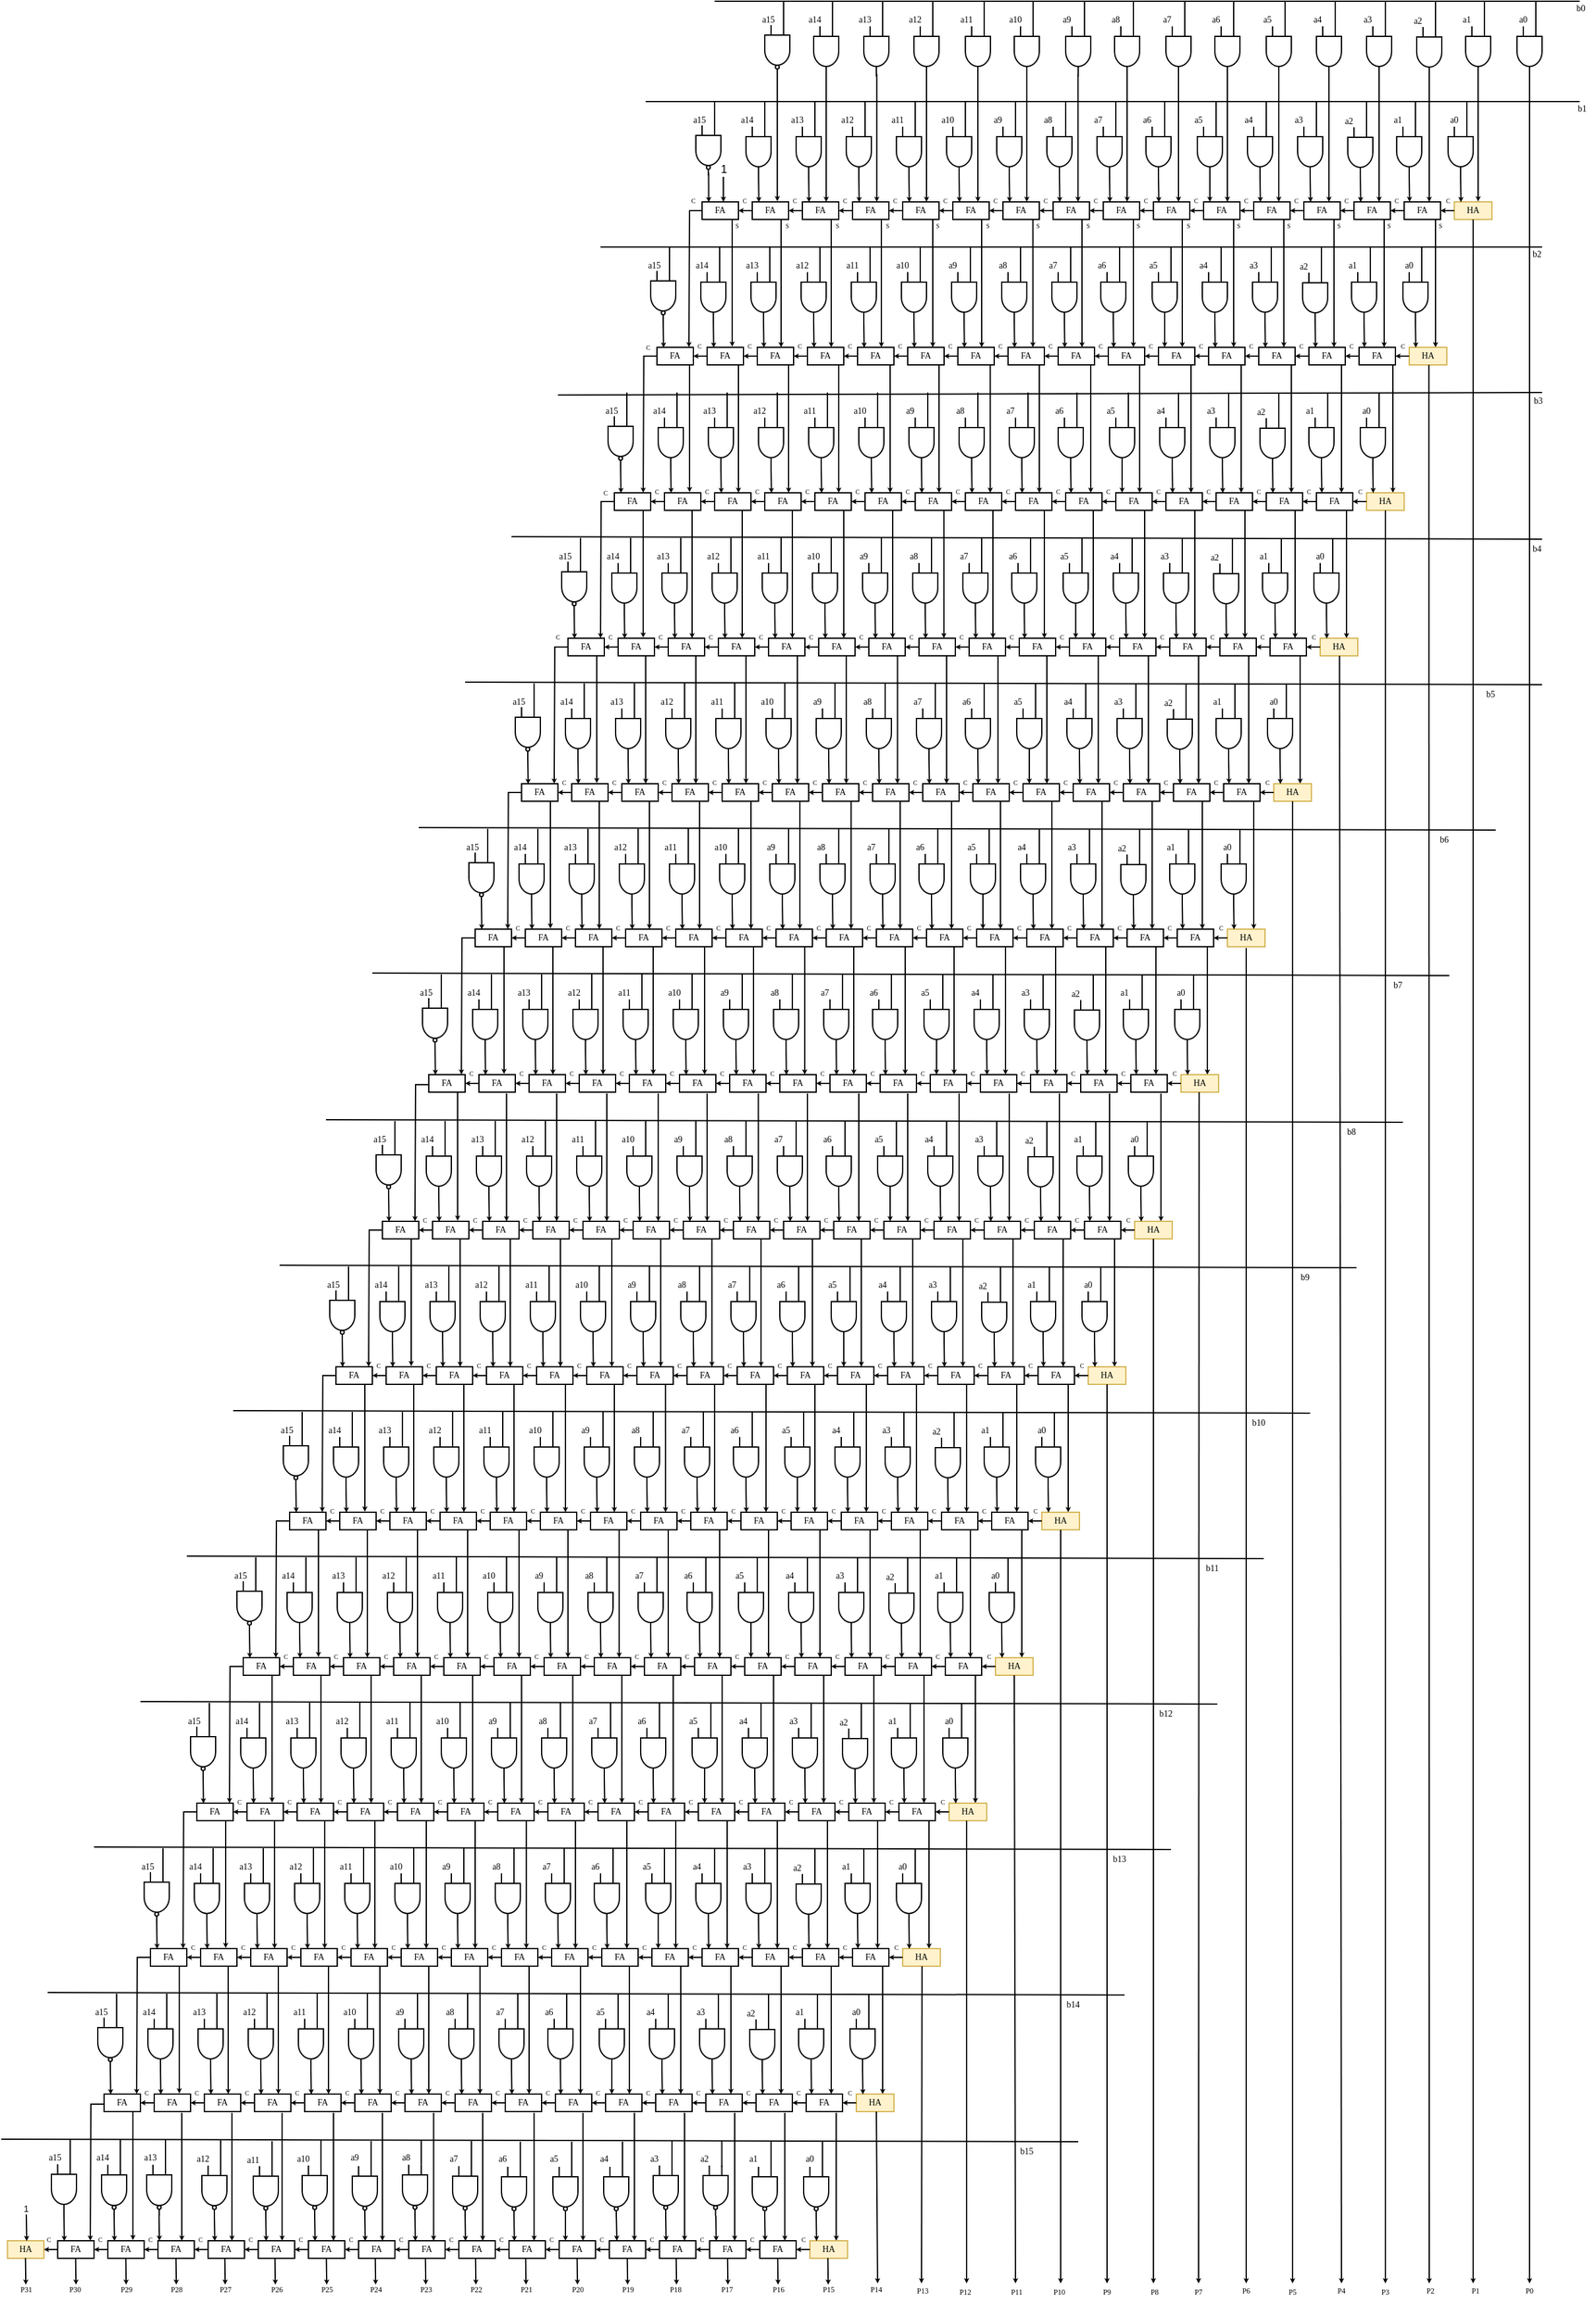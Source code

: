 <mxfile version="20.8.16" type="device"><diagram name="Page-1" id="_yBpLnNHLswtfnLs9GEu"><mxGraphModel dx="1137" dy="172" grid="1" gridSize="10" guides="1" tooltips="1" connect="1" arrows="1" fold="1" page="1" pageScale="1" pageWidth="850" pageHeight="1100" math="0" shadow="0"><root><mxCell id="0"/><mxCell id="1" parent="0"/><mxCell id="wOkCTO1U9u03bOl-ic3Y-309" value="" style="group" parent="1" vertex="1" connectable="0"><mxGeometry x="75" y="180" width="690" height="70" as="geometry"/></mxCell><mxCell id="wOkCTO1U9u03bOl-ic3Y-310" value="" style="endArrow=none;html=1;rounded=0;" parent="wOkCTO1U9u03bOl-ic3Y-309" edge="1"><mxGeometry width="50" height="50" relative="1" as="geometry"><mxPoint as="sourcePoint"/><mxPoint x="745" as="targetPoint"/></mxGeometry></mxCell><mxCell id="wOkCTO1U9u03bOl-ic3Y-311" value="" style="group" parent="wOkCTO1U9u03bOl-ic3Y-309" vertex="1" connectable="0"><mxGeometry x="640" width="20" height="60" as="geometry"/></mxCell><mxCell id="wOkCTO1U9u03bOl-ic3Y-312" value="" style="endArrow=none;html=1;rounded=0;" parent="wOkCTO1U9u03bOl-ic3Y-311" edge="1"><mxGeometry width="50" height="50" relative="1" as="geometry"><mxPoint x="15" y="40" as="sourcePoint"/><mxPoint x="15" as="targetPoint"/></mxGeometry></mxCell><mxCell id="wOkCTO1U9u03bOl-ic3Y-313" value="" style="verticalLabelPosition=bottom;shadow=0;dashed=0;align=center;html=1;verticalAlign=top;shape=mxgraph.electrical.logic_gates.logic_gate;operation=and;direction=south;" parent="wOkCTO1U9u03bOl-ic3Y-311" vertex="1"><mxGeometry y="20" width="20" height="40" as="geometry"/></mxCell><mxCell id="wOkCTO1U9u03bOl-ic3Y-314" value="" style="group" parent="wOkCTO1U9u03bOl-ic3Y-309" vertex="1" connectable="0"><mxGeometry x="40" width="20" height="59" as="geometry"/></mxCell><mxCell id="wOkCTO1U9u03bOl-ic3Y-315" value="" style="verticalLabelPosition=bottom;shadow=0;dashed=0;align=center;html=1;verticalAlign=top;shape=mxgraph.electrical.logic_gates.logic_gate;operation=and;negating=1;negSize=0.15;direction=south;" parent="wOkCTO1U9u03bOl-ic3Y-314" vertex="1"><mxGeometry y="19" width="20" height="40" as="geometry"/></mxCell><mxCell id="wOkCTO1U9u03bOl-ic3Y-316" value="" style="endArrow=none;html=1;rounded=0;" parent="wOkCTO1U9u03bOl-ic3Y-314" edge="1"><mxGeometry width="50" height="50" relative="1" as="geometry"><mxPoint x="15" y="19" as="sourcePoint"/><mxPoint x="15" as="targetPoint"/></mxGeometry></mxCell><mxCell id="wOkCTO1U9u03bOl-ic3Y-317" value="" style="group" parent="wOkCTO1U9u03bOl-ic3Y-309" vertex="1" connectable="0"><mxGeometry x="590" width="25" height="60" as="geometry"/></mxCell><mxCell id="wOkCTO1U9u03bOl-ic3Y-318" value="" style="group" parent="wOkCTO1U9u03bOl-ic3Y-317" vertex="1" connectable="0"><mxGeometry x="9" width="20" height="60" as="geometry"/></mxCell><mxCell id="wOkCTO1U9u03bOl-ic3Y-319" value="" style="endArrow=none;html=1;rounded=0;" parent="wOkCTO1U9u03bOl-ic3Y-318" edge="1"><mxGeometry width="50" height="50" relative="1" as="geometry"><mxPoint x="15" y="40" as="sourcePoint"/><mxPoint x="15" as="targetPoint"/></mxGeometry></mxCell><mxCell id="wOkCTO1U9u03bOl-ic3Y-320" value="" style="verticalLabelPosition=bottom;shadow=0;dashed=0;align=center;html=1;verticalAlign=top;shape=mxgraph.electrical.logic_gates.logic_gate;operation=and;direction=south;" parent="wOkCTO1U9u03bOl-ic3Y-318" vertex="1"><mxGeometry y="20" width="20" height="40" as="geometry"/></mxCell><mxCell id="wOkCTO1U9u03bOl-ic3Y-321" value="a1" style="text;html=1;strokeColor=none;fillColor=none;align=center;verticalAlign=middle;whiteSpace=wrap;rounded=0;fontSize=7;fontFamily=Comic Sans MS;" parent="wOkCTO1U9u03bOl-ic3Y-317" vertex="1"><mxGeometry y="15" width="20" as="geometry"/></mxCell><mxCell id="wOkCTO1U9u03bOl-ic3Y-322" value="" style="group" parent="wOkCTO1U9u03bOl-ic3Y-309" vertex="1" connectable="0"><mxGeometry x="551" y="0.5" width="25" height="60" as="geometry"/></mxCell><mxCell id="wOkCTO1U9u03bOl-ic3Y-323" value="" style="group" parent="wOkCTO1U9u03bOl-ic3Y-322" vertex="1" connectable="0"><mxGeometry x="9" width="20" height="60" as="geometry"/></mxCell><mxCell id="wOkCTO1U9u03bOl-ic3Y-324" value="" style="endArrow=none;html=1;rounded=0;" parent="wOkCTO1U9u03bOl-ic3Y-323" edge="1"><mxGeometry width="50" height="50" relative="1" as="geometry"><mxPoint x="15" y="40" as="sourcePoint"/><mxPoint x="15" as="targetPoint"/></mxGeometry></mxCell><mxCell id="wOkCTO1U9u03bOl-ic3Y-325" value="" style="verticalLabelPosition=bottom;shadow=0;dashed=0;align=center;html=1;verticalAlign=top;shape=mxgraph.electrical.logic_gates.logic_gate;operation=and;direction=south;" parent="wOkCTO1U9u03bOl-ic3Y-323" vertex="1"><mxGeometry y="20" width="20" height="40" as="geometry"/></mxCell><mxCell id="wOkCTO1U9u03bOl-ic3Y-326" value="a2" style="text;html=1;strokeColor=none;fillColor=none;align=center;verticalAlign=middle;whiteSpace=wrap;rounded=0;fontSize=7;fontFamily=Comic Sans MS;" parent="wOkCTO1U9u03bOl-ic3Y-322" vertex="1"><mxGeometry y="15" width="20" as="geometry"/></mxCell><mxCell id="wOkCTO1U9u03bOl-ic3Y-327" value="" style="group" parent="wOkCTO1U9u03bOl-ic3Y-309" vertex="1" connectable="0"><mxGeometry x="511" width="25" height="60" as="geometry"/></mxCell><mxCell id="wOkCTO1U9u03bOl-ic3Y-328" value="" style="group" parent="wOkCTO1U9u03bOl-ic3Y-327" vertex="1" connectable="0"><mxGeometry x="9" width="20" height="60" as="geometry"/></mxCell><mxCell id="wOkCTO1U9u03bOl-ic3Y-329" value="" style="endArrow=none;html=1;rounded=0;" parent="wOkCTO1U9u03bOl-ic3Y-328" edge="1"><mxGeometry width="50" height="50" relative="1" as="geometry"><mxPoint x="15" y="40" as="sourcePoint"/><mxPoint x="15" as="targetPoint"/></mxGeometry></mxCell><mxCell id="wOkCTO1U9u03bOl-ic3Y-330" value="" style="verticalLabelPosition=bottom;shadow=0;dashed=0;align=center;html=1;verticalAlign=top;shape=mxgraph.electrical.logic_gates.logic_gate;operation=and;direction=south;" parent="wOkCTO1U9u03bOl-ic3Y-328" vertex="1"><mxGeometry y="20" width="20" height="40" as="geometry"/></mxCell><mxCell id="wOkCTO1U9u03bOl-ic3Y-331" value="a3" style="text;html=1;strokeColor=none;fillColor=none;align=center;verticalAlign=middle;whiteSpace=wrap;rounded=0;fontSize=7;fontFamily=Comic Sans MS;" parent="wOkCTO1U9u03bOl-ic3Y-327" vertex="1"><mxGeometry y="15" width="20" as="geometry"/></mxCell><mxCell id="wOkCTO1U9u03bOl-ic3Y-332" value="" style="group" parent="wOkCTO1U9u03bOl-ic3Y-309" vertex="1" connectable="0"><mxGeometry x="471" width="25" height="60" as="geometry"/></mxCell><mxCell id="wOkCTO1U9u03bOl-ic3Y-333" value="" style="group" parent="wOkCTO1U9u03bOl-ic3Y-332" vertex="1" connectable="0"><mxGeometry x="9" width="20" height="60" as="geometry"/></mxCell><mxCell id="wOkCTO1U9u03bOl-ic3Y-334" value="" style="endArrow=none;html=1;rounded=0;" parent="wOkCTO1U9u03bOl-ic3Y-333" edge="1"><mxGeometry width="50" height="50" relative="1" as="geometry"><mxPoint x="15" y="40" as="sourcePoint"/><mxPoint x="15" as="targetPoint"/></mxGeometry></mxCell><mxCell id="wOkCTO1U9u03bOl-ic3Y-335" value="" style="verticalLabelPosition=bottom;shadow=0;dashed=0;align=center;html=1;verticalAlign=top;shape=mxgraph.electrical.logic_gates.logic_gate;operation=and;direction=south;" parent="wOkCTO1U9u03bOl-ic3Y-333" vertex="1"><mxGeometry y="20" width="20" height="40" as="geometry"/></mxCell><mxCell id="wOkCTO1U9u03bOl-ic3Y-336" value="a4" style="text;html=1;strokeColor=none;fillColor=none;align=center;verticalAlign=middle;whiteSpace=wrap;rounded=0;fontSize=7;fontFamily=Comic Sans MS;" parent="wOkCTO1U9u03bOl-ic3Y-332" vertex="1"><mxGeometry y="15" width="20" as="geometry"/></mxCell><mxCell id="wOkCTO1U9u03bOl-ic3Y-337" value="" style="group" parent="wOkCTO1U9u03bOl-ic3Y-309" vertex="1" connectable="0"><mxGeometry x="431" width="25" height="60" as="geometry"/></mxCell><mxCell id="wOkCTO1U9u03bOl-ic3Y-338" value="" style="group" parent="wOkCTO1U9u03bOl-ic3Y-337" vertex="1" connectable="0"><mxGeometry x="9" width="20" height="60" as="geometry"/></mxCell><mxCell id="wOkCTO1U9u03bOl-ic3Y-339" value="" style="endArrow=none;html=1;rounded=0;" parent="wOkCTO1U9u03bOl-ic3Y-338" edge="1"><mxGeometry width="50" height="50" relative="1" as="geometry"><mxPoint x="15" y="40" as="sourcePoint"/><mxPoint x="15" as="targetPoint"/></mxGeometry></mxCell><mxCell id="wOkCTO1U9u03bOl-ic3Y-340" value="" style="verticalLabelPosition=bottom;shadow=0;dashed=0;align=center;html=1;verticalAlign=top;shape=mxgraph.electrical.logic_gates.logic_gate;operation=and;direction=south;" parent="wOkCTO1U9u03bOl-ic3Y-338" vertex="1"><mxGeometry y="20" width="20" height="40" as="geometry"/></mxCell><mxCell id="wOkCTO1U9u03bOl-ic3Y-341" value="a5" style="text;html=1;strokeColor=none;fillColor=none;align=center;verticalAlign=middle;whiteSpace=wrap;rounded=0;fontSize=7;fontFamily=Comic Sans MS;" parent="wOkCTO1U9u03bOl-ic3Y-337" vertex="1"><mxGeometry y="15" width="20" as="geometry"/></mxCell><mxCell id="wOkCTO1U9u03bOl-ic3Y-342" value="" style="group" parent="wOkCTO1U9u03bOl-ic3Y-309" vertex="1" connectable="0"><mxGeometry x="390" width="25" height="60" as="geometry"/></mxCell><mxCell id="wOkCTO1U9u03bOl-ic3Y-343" value="" style="group" parent="wOkCTO1U9u03bOl-ic3Y-342" vertex="1" connectable="0"><mxGeometry x="9" width="20" height="60" as="geometry"/></mxCell><mxCell id="wOkCTO1U9u03bOl-ic3Y-344" value="" style="endArrow=none;html=1;rounded=0;" parent="wOkCTO1U9u03bOl-ic3Y-343" edge="1"><mxGeometry width="50" height="50" relative="1" as="geometry"><mxPoint x="15" y="40" as="sourcePoint"/><mxPoint x="15" as="targetPoint"/></mxGeometry></mxCell><mxCell id="wOkCTO1U9u03bOl-ic3Y-345" value="" style="verticalLabelPosition=bottom;shadow=0;dashed=0;align=center;html=1;verticalAlign=top;shape=mxgraph.electrical.logic_gates.logic_gate;operation=and;direction=south;" parent="wOkCTO1U9u03bOl-ic3Y-343" vertex="1"><mxGeometry y="20" width="20" height="40" as="geometry"/></mxCell><mxCell id="wOkCTO1U9u03bOl-ic3Y-346" value="a6" style="text;html=1;strokeColor=none;fillColor=none;align=center;verticalAlign=middle;whiteSpace=wrap;rounded=0;fontSize=7;fontFamily=Comic Sans MS;" parent="wOkCTO1U9u03bOl-ic3Y-342" vertex="1"><mxGeometry y="15" width="20" as="geometry"/></mxCell><mxCell id="wOkCTO1U9u03bOl-ic3Y-347" value="" style="group" parent="wOkCTO1U9u03bOl-ic3Y-309" vertex="1" connectable="0"><mxGeometry x="311" width="25" height="60" as="geometry"/></mxCell><mxCell id="wOkCTO1U9u03bOl-ic3Y-348" value="" style="group" parent="wOkCTO1U9u03bOl-ic3Y-347" vertex="1" connectable="0"><mxGeometry x="9" width="20" height="60" as="geometry"/></mxCell><mxCell id="wOkCTO1U9u03bOl-ic3Y-349" value="" style="endArrow=none;html=1;rounded=0;" parent="wOkCTO1U9u03bOl-ic3Y-348" edge="1"><mxGeometry width="50" height="50" relative="1" as="geometry"><mxPoint x="15" y="40" as="sourcePoint"/><mxPoint x="15" as="targetPoint"/></mxGeometry></mxCell><mxCell id="wOkCTO1U9u03bOl-ic3Y-350" value="" style="verticalLabelPosition=bottom;shadow=0;dashed=0;align=center;html=1;verticalAlign=top;shape=mxgraph.electrical.logic_gates.logic_gate;operation=and;direction=south;" parent="wOkCTO1U9u03bOl-ic3Y-348" vertex="1"><mxGeometry y="20" width="20" height="40" as="geometry"/></mxCell><mxCell id="wOkCTO1U9u03bOl-ic3Y-351" value="a8" style="text;html=1;strokeColor=none;fillColor=none;align=center;verticalAlign=middle;whiteSpace=wrap;rounded=0;fontSize=7;fontFamily=Comic Sans MS;" parent="wOkCTO1U9u03bOl-ic3Y-347" vertex="1"><mxGeometry y="15" width="20" as="geometry"/></mxCell><mxCell id="wOkCTO1U9u03bOl-ic3Y-352" value="" style="group" parent="wOkCTO1U9u03bOl-ic3Y-309" vertex="1" connectable="0"><mxGeometry x="271" width="25" height="60" as="geometry"/></mxCell><mxCell id="wOkCTO1U9u03bOl-ic3Y-353" value="" style="group" parent="wOkCTO1U9u03bOl-ic3Y-352" vertex="1" connectable="0"><mxGeometry x="9" width="20" height="60" as="geometry"/></mxCell><mxCell id="wOkCTO1U9u03bOl-ic3Y-354" value="" style="endArrow=none;html=1;rounded=0;" parent="wOkCTO1U9u03bOl-ic3Y-353" edge="1"><mxGeometry width="50" height="50" relative="1" as="geometry"><mxPoint x="15" y="40" as="sourcePoint"/><mxPoint x="15" as="targetPoint"/></mxGeometry></mxCell><mxCell id="wOkCTO1U9u03bOl-ic3Y-355" value="" style="verticalLabelPosition=bottom;shadow=0;dashed=0;align=center;html=1;verticalAlign=top;shape=mxgraph.electrical.logic_gates.logic_gate;operation=and;direction=south;" parent="wOkCTO1U9u03bOl-ic3Y-353" vertex="1"><mxGeometry y="20" width="20" height="40" as="geometry"/></mxCell><mxCell id="wOkCTO1U9u03bOl-ic3Y-356" value="a9" style="text;html=1;strokeColor=none;fillColor=none;align=center;verticalAlign=middle;whiteSpace=wrap;rounded=0;fontSize=7;fontFamily=Comic Sans MS;" parent="wOkCTO1U9u03bOl-ic3Y-352" vertex="1"><mxGeometry y="15" width="20" as="geometry"/></mxCell><mxCell id="wOkCTO1U9u03bOl-ic3Y-357" value="" style="group" parent="wOkCTO1U9u03bOl-ic3Y-309" vertex="1" connectable="0"><mxGeometry x="231" width="25" height="60" as="geometry"/></mxCell><mxCell id="wOkCTO1U9u03bOl-ic3Y-358" value="" style="group" parent="wOkCTO1U9u03bOl-ic3Y-357" vertex="1" connectable="0"><mxGeometry x="9" width="20" height="60" as="geometry"/></mxCell><mxCell id="wOkCTO1U9u03bOl-ic3Y-359" value="" style="endArrow=none;html=1;rounded=0;" parent="wOkCTO1U9u03bOl-ic3Y-358" edge="1"><mxGeometry width="50" height="50" relative="1" as="geometry"><mxPoint x="15" y="40" as="sourcePoint"/><mxPoint x="15" as="targetPoint"/></mxGeometry></mxCell><mxCell id="wOkCTO1U9u03bOl-ic3Y-360" value="" style="verticalLabelPosition=bottom;shadow=0;dashed=0;align=center;html=1;verticalAlign=top;shape=mxgraph.electrical.logic_gates.logic_gate;operation=and;direction=south;" parent="wOkCTO1U9u03bOl-ic3Y-358" vertex="1"><mxGeometry y="20" width="20" height="40" as="geometry"/></mxCell><mxCell id="wOkCTO1U9u03bOl-ic3Y-361" value="a10" style="text;html=1;strokeColor=none;fillColor=none;align=center;verticalAlign=middle;whiteSpace=wrap;rounded=0;fontSize=7;fontFamily=Comic Sans MS;" parent="wOkCTO1U9u03bOl-ic3Y-357" vertex="1"><mxGeometry y="15" width="20" as="geometry"/></mxCell><mxCell id="wOkCTO1U9u03bOl-ic3Y-362" value="" style="group" parent="wOkCTO1U9u03bOl-ic3Y-309" vertex="1" connectable="0"><mxGeometry x="191" width="25" height="60" as="geometry"/></mxCell><mxCell id="wOkCTO1U9u03bOl-ic3Y-363" value="" style="group" parent="wOkCTO1U9u03bOl-ic3Y-362" vertex="1" connectable="0"><mxGeometry x="9" width="20" height="60" as="geometry"/></mxCell><mxCell id="wOkCTO1U9u03bOl-ic3Y-364" value="" style="endArrow=none;html=1;rounded=0;" parent="wOkCTO1U9u03bOl-ic3Y-363" edge="1"><mxGeometry width="50" height="50" relative="1" as="geometry"><mxPoint x="15" y="40" as="sourcePoint"/><mxPoint x="15" as="targetPoint"/></mxGeometry></mxCell><mxCell id="wOkCTO1U9u03bOl-ic3Y-365" value="" style="verticalLabelPosition=bottom;shadow=0;dashed=0;align=center;html=1;verticalAlign=top;shape=mxgraph.electrical.logic_gates.logic_gate;operation=and;direction=south;" parent="wOkCTO1U9u03bOl-ic3Y-363" vertex="1"><mxGeometry y="20" width="20" height="40" as="geometry"/></mxCell><mxCell id="wOkCTO1U9u03bOl-ic3Y-366" value="a11" style="text;html=1;strokeColor=none;fillColor=none;align=center;verticalAlign=middle;whiteSpace=wrap;rounded=0;fontSize=7;fontFamily=Comic Sans MS;" parent="wOkCTO1U9u03bOl-ic3Y-362" vertex="1"><mxGeometry y="15" width="20" as="geometry"/></mxCell><mxCell id="wOkCTO1U9u03bOl-ic3Y-367" value="" style="group" parent="wOkCTO1U9u03bOl-ic3Y-309" vertex="1" connectable="0"><mxGeometry x="151" width="25" height="60" as="geometry"/></mxCell><mxCell id="wOkCTO1U9u03bOl-ic3Y-368" value="" style="group" parent="wOkCTO1U9u03bOl-ic3Y-367" vertex="1" connectable="0"><mxGeometry x="9" width="20" height="60" as="geometry"/></mxCell><mxCell id="wOkCTO1U9u03bOl-ic3Y-369" value="" style="endArrow=none;html=1;rounded=0;" parent="wOkCTO1U9u03bOl-ic3Y-368" edge="1"><mxGeometry width="50" height="50" relative="1" as="geometry"><mxPoint x="15" y="40" as="sourcePoint"/><mxPoint x="15" as="targetPoint"/></mxGeometry></mxCell><mxCell id="wOkCTO1U9u03bOl-ic3Y-370" value="" style="verticalLabelPosition=bottom;shadow=0;dashed=0;align=center;html=1;verticalAlign=top;shape=mxgraph.electrical.logic_gates.logic_gate;operation=and;direction=south;" parent="wOkCTO1U9u03bOl-ic3Y-368" vertex="1"><mxGeometry y="20" width="20" height="40" as="geometry"/></mxCell><mxCell id="wOkCTO1U9u03bOl-ic3Y-371" value="a12" style="text;html=1;strokeColor=none;fillColor=none;align=center;verticalAlign=middle;whiteSpace=wrap;rounded=0;fontSize=7;fontFamily=Comic Sans MS;" parent="wOkCTO1U9u03bOl-ic3Y-367" vertex="1"><mxGeometry y="15" width="20" as="geometry"/></mxCell><mxCell id="wOkCTO1U9u03bOl-ic3Y-372" value="" style="group" parent="wOkCTO1U9u03bOl-ic3Y-309" vertex="1" connectable="0"><mxGeometry x="71" width="25" height="60" as="geometry"/></mxCell><mxCell id="wOkCTO1U9u03bOl-ic3Y-373" value="" style="group" parent="wOkCTO1U9u03bOl-ic3Y-372" vertex="1" connectable="0"><mxGeometry x="9" width="20" height="60" as="geometry"/></mxCell><mxCell id="wOkCTO1U9u03bOl-ic3Y-374" value="" style="endArrow=none;html=1;rounded=0;" parent="wOkCTO1U9u03bOl-ic3Y-373" edge="1"><mxGeometry width="50" height="50" relative="1" as="geometry"><mxPoint x="15" y="40" as="sourcePoint"/><mxPoint x="15" as="targetPoint"/></mxGeometry></mxCell><mxCell id="wOkCTO1U9u03bOl-ic3Y-375" value="" style="verticalLabelPosition=bottom;shadow=0;dashed=0;align=center;html=1;verticalAlign=top;shape=mxgraph.electrical.logic_gates.logic_gate;operation=and;direction=south;" parent="wOkCTO1U9u03bOl-ic3Y-373" vertex="1"><mxGeometry y="20" width="20" height="40" as="geometry"/></mxCell><mxCell id="wOkCTO1U9u03bOl-ic3Y-376" value="a14" style="text;html=1;strokeColor=none;fillColor=none;align=center;verticalAlign=middle;whiteSpace=wrap;rounded=0;fontSize=7;fontFamily=Comic Sans MS;" parent="wOkCTO1U9u03bOl-ic3Y-372" vertex="1"><mxGeometry y="15" width="20" as="geometry"/></mxCell><mxCell id="wOkCTO1U9u03bOl-ic3Y-410" value="" style="endArrow=classic;html=1;rounded=0;fontFamily=Comic Sans MS;fontSize=7;entryX=0.567;entryY=-0.167;entryDx=0;entryDy=0;entryPerimeter=0;exitX=0.942;exitY=0.5;exitDx=0;exitDy=0;exitPerimeter=0;endSize=1;" parent="wOkCTO1U9u03bOl-ic3Y-309" edge="1"><mxGeometry width="50" height="50" relative="1" as="geometry"><mxPoint x="585" y="-22.0" as="sourcePoint"/><mxPoint x="585.01" y="79.982" as="targetPoint"/></mxGeometry></mxCell><mxCell id="wOkCTO1U9u03bOl-ic3Y-492" value="" style="endArrow=classic;html=1;rounded=0;fontFamily=Comic Sans MS;fontSize=7;entryX=0.567;entryY=-0.167;entryDx=0;entryDy=0;entryPerimeter=0;exitX=0.942;exitY=0.5;exitDx=0;exitDy=0;exitPerimeter=0;endSize=1;" parent="wOkCTO1U9u03bOl-ic3Y-309" edge="1"><mxGeometry width="50" height="50" relative="1" as="geometry"><mxPoint x="545" y="-21.99" as="sourcePoint"/><mxPoint x="545.01" y="79.992" as="targetPoint"/></mxGeometry></mxCell><mxCell id="wOkCTO1U9u03bOl-ic3Y-493" value="" style="endArrow=classic;html=1;rounded=0;fontFamily=Comic Sans MS;fontSize=7;entryX=0.567;entryY=-0.167;entryDx=0;entryDy=0;entryPerimeter=0;exitX=0.942;exitY=0.5;exitDx=0;exitDy=0;exitPerimeter=0;endSize=1;" parent="wOkCTO1U9u03bOl-ic3Y-309" edge="1"><mxGeometry width="50" height="50" relative="1" as="geometry"><mxPoint x="505" y="-21.99" as="sourcePoint"/><mxPoint x="505.01" y="79.992" as="targetPoint"/></mxGeometry></mxCell><mxCell id="wOkCTO1U9u03bOl-ic3Y-494" value="" style="endArrow=classic;html=1;rounded=0;fontFamily=Comic Sans MS;fontSize=7;entryX=0.567;entryY=-0.167;entryDx=0;entryDy=0;entryPerimeter=0;exitX=0.942;exitY=0.5;exitDx=0;exitDy=0;exitPerimeter=0;endSize=1;" parent="wOkCTO1U9u03bOl-ic3Y-309" edge="1"><mxGeometry width="50" height="50" relative="1" as="geometry"><mxPoint x="464" y="-22" as="sourcePoint"/><mxPoint x="464.01" y="79.982" as="targetPoint"/></mxGeometry></mxCell><mxCell id="wOkCTO1U9u03bOl-ic3Y-495" value="" style="endArrow=classic;html=1;rounded=0;fontFamily=Comic Sans MS;fontSize=7;entryX=0.567;entryY=-0.167;entryDx=0;entryDy=0;entryPerimeter=0;exitX=0.942;exitY=0.5;exitDx=0;exitDy=0;exitPerimeter=0;endSize=1;" parent="wOkCTO1U9u03bOl-ic3Y-309" edge="1"><mxGeometry width="50" height="50" relative="1" as="geometry"><mxPoint x="425" y="-21.99" as="sourcePoint"/><mxPoint x="425.01" y="79.992" as="targetPoint"/></mxGeometry></mxCell><mxCell id="wOkCTO1U9u03bOl-ic3Y-496" value="" style="endArrow=classic;html=1;rounded=0;fontFamily=Comic Sans MS;fontSize=7;entryX=0.567;entryY=-0.167;entryDx=0;entryDy=0;entryPerimeter=0;exitX=0.942;exitY=0.5;exitDx=0;exitDy=0;exitPerimeter=0;endSize=1;" parent="wOkCTO1U9u03bOl-ic3Y-309" edge="1"><mxGeometry width="50" height="50" relative="1" as="geometry"><mxPoint x="384" y="-21.99" as="sourcePoint"/><mxPoint x="384.01" y="79.992" as="targetPoint"/></mxGeometry></mxCell><mxCell id="wOkCTO1U9u03bOl-ic3Y-497" value="" style="endArrow=classic;html=1;rounded=0;fontFamily=Comic Sans MS;fontSize=7;entryX=0.567;entryY=-0.167;entryDx=0;entryDy=0;entryPerimeter=0;exitX=0.942;exitY=0.5;exitDx=0;exitDy=0;exitPerimeter=0;endSize=1;" parent="wOkCTO1U9u03bOl-ic3Y-309" edge="1"><mxGeometry width="50" height="50" relative="1" as="geometry"><mxPoint x="344.83" y="-21.99" as="sourcePoint"/><mxPoint x="344.84" y="79.992" as="targetPoint"/></mxGeometry></mxCell><mxCell id="wOkCTO1U9u03bOl-ic3Y-498" value="" style="endArrow=classic;html=1;rounded=0;fontFamily=Comic Sans MS;fontSize=7;entryX=0.567;entryY=-0.167;entryDx=0;entryDy=0;entryPerimeter=0;exitX=0.942;exitY=0.5;exitDx=0;exitDy=0;exitPerimeter=0;endSize=1;" parent="wOkCTO1U9u03bOl-ic3Y-309" edge="1"><mxGeometry width="50" height="50" relative="1" as="geometry"><mxPoint x="304" y="-21.99" as="sourcePoint"/><mxPoint x="304.01" y="79.992" as="targetPoint"/></mxGeometry></mxCell><mxCell id="wOkCTO1U9u03bOl-ic3Y-499" value="" style="endArrow=classic;html=1;rounded=0;fontFamily=Comic Sans MS;fontSize=7;entryX=0.567;entryY=-0.167;entryDx=0;entryDy=0;entryPerimeter=0;exitX=0.942;exitY=0.5;exitDx=0;exitDy=0;exitPerimeter=0;endSize=1;" parent="wOkCTO1U9u03bOl-ic3Y-309" edge="1"><mxGeometry width="50" height="50" relative="1" as="geometry"><mxPoint x="265" y="-21.99" as="sourcePoint"/><mxPoint x="265.01" y="79.992" as="targetPoint"/></mxGeometry></mxCell><mxCell id="wOkCTO1U9u03bOl-ic3Y-503" value="" style="endArrow=classic;html=1;rounded=0;fontFamily=Comic Sans MS;fontSize=7;entryX=0.567;entryY=-0.167;entryDx=0;entryDy=0;entryPerimeter=0;exitX=0.942;exitY=0.5;exitDx=0;exitDy=0;exitPerimeter=0;endSize=1;" parent="wOkCTO1U9u03bOl-ic3Y-309" edge="1"><mxGeometry width="50" height="50" relative="1" as="geometry"><mxPoint x="144" y="-21.99" as="sourcePoint"/><mxPoint x="144.01" y="79.992" as="targetPoint"/></mxGeometry></mxCell><mxCell id="wOkCTO1U9u03bOl-ic3Y-504" value="" style="endArrow=classic;html=1;rounded=0;fontFamily=Comic Sans MS;fontSize=7;entryX=0.567;entryY=-0.167;entryDx=0;entryDy=0;entryPerimeter=0;exitX=0.942;exitY=0.5;exitDx=0;exitDy=0;exitPerimeter=0;endSize=1;" parent="wOkCTO1U9u03bOl-ic3Y-309" edge="1"><mxGeometry width="50" height="50" relative="1" as="geometry"><mxPoint x="105" y="-22.49" as="sourcePoint"/><mxPoint x="105.01" y="79.492" as="targetPoint"/></mxGeometry></mxCell><mxCell id="OBVoQhU3Jg59JmF53c5M-3" value="1" style="text;html=1;strokeColor=none;fillColor=none;align=center;verticalAlign=middle;whiteSpace=wrap;rounded=0;fontSize=9;" parent="wOkCTO1U9u03bOl-ic3Y-309" vertex="1"><mxGeometry x="55" y="49.5" width="15" height="9.5" as="geometry"/></mxCell><mxCell id="wOkCTO1U9u03bOl-ic3Y-377" value="b1&lt;br&gt;" style="text;html=1;strokeColor=none;fillColor=none;align=center;verticalAlign=middle;whiteSpace=wrap;rounded=0;fontSize=7;fontFamily=Comic Sans MS;" parent="1" vertex="1"><mxGeometry x="812" y="186" width="20" as="geometry"/></mxCell><mxCell id="wOkCTO1U9u03bOl-ic3Y-378" value="a0" style="text;html=1;strokeColor=none;fillColor=none;align=center;verticalAlign=middle;whiteSpace=wrap;rounded=0;fontSize=7;fontFamily=Comic Sans MS;" parent="1" vertex="1"><mxGeometry x="710" y="195" width="20" as="geometry"/></mxCell><mxCell id="wOkCTO1U9u03bOl-ic3Y-379" value="" style="group" parent="1" vertex="1" connectable="0"><mxGeometry x="426" y="180" width="25" height="60" as="geometry"/></mxCell><mxCell id="wOkCTO1U9u03bOl-ic3Y-380" value="" style="group" parent="wOkCTO1U9u03bOl-ic3Y-379" vertex="1" connectable="0"><mxGeometry x="9" width="20" height="60" as="geometry"/></mxCell><mxCell id="wOkCTO1U9u03bOl-ic3Y-381" value="" style="endArrow=none;html=1;rounded=0;" parent="wOkCTO1U9u03bOl-ic3Y-380" edge="1"><mxGeometry width="50" height="50" relative="1" as="geometry"><mxPoint x="15" y="40" as="sourcePoint"/><mxPoint x="15" as="targetPoint"/></mxGeometry></mxCell><mxCell id="wOkCTO1U9u03bOl-ic3Y-382" value="" style="verticalLabelPosition=bottom;shadow=0;dashed=0;align=center;html=1;verticalAlign=top;shape=mxgraph.electrical.logic_gates.logic_gate;operation=and;direction=south;" parent="wOkCTO1U9u03bOl-ic3Y-380" vertex="1"><mxGeometry y="20" width="20" height="40" as="geometry"/></mxCell><mxCell id="wOkCTO1U9u03bOl-ic3Y-383" value="a7" style="text;html=1;strokeColor=none;fillColor=none;align=center;verticalAlign=middle;whiteSpace=wrap;rounded=0;fontSize=7;fontFamily=Comic Sans MS;" parent="wOkCTO1U9u03bOl-ic3Y-379" vertex="1"><mxGeometry y="15" width="20" as="geometry"/></mxCell><mxCell id="wOkCTO1U9u03bOl-ic3Y-384" value="" style="group" parent="1" vertex="1" connectable="0"><mxGeometry x="186" y="180" width="25" height="60" as="geometry"/></mxCell><mxCell id="wOkCTO1U9u03bOl-ic3Y-385" value="" style="group" parent="wOkCTO1U9u03bOl-ic3Y-384" vertex="1" connectable="0"><mxGeometry x="9" width="20" height="60" as="geometry"/></mxCell><mxCell id="wOkCTO1U9u03bOl-ic3Y-386" value="" style="endArrow=none;html=1;rounded=0;" parent="wOkCTO1U9u03bOl-ic3Y-385" edge="1"><mxGeometry width="50" height="50" relative="1" as="geometry"><mxPoint x="15" y="40" as="sourcePoint"/><mxPoint x="15" as="targetPoint"/></mxGeometry></mxCell><mxCell id="wOkCTO1U9u03bOl-ic3Y-387" value="" style="verticalLabelPosition=bottom;shadow=0;dashed=0;align=center;html=1;verticalAlign=top;shape=mxgraph.electrical.logic_gates.logic_gate;operation=and;direction=south;" parent="wOkCTO1U9u03bOl-ic3Y-385" vertex="1"><mxGeometry y="20" width="20" height="40" as="geometry"/></mxCell><mxCell id="wOkCTO1U9u03bOl-ic3Y-388" value="a13" style="text;html=1;strokeColor=none;fillColor=none;align=center;verticalAlign=middle;whiteSpace=wrap;rounded=0;fontSize=7;fontFamily=Comic Sans MS;" parent="wOkCTO1U9u03bOl-ic3Y-384" vertex="1"><mxGeometry y="15" width="20" as="geometry"/></mxCell><mxCell id="wOkCTO1U9u03bOl-ic3Y-389" value="a15" style="text;html=1;strokeColor=none;fillColor=none;align=center;verticalAlign=middle;whiteSpace=wrap;rounded=0;fontSize=7;fontFamily=Comic Sans MS;" parent="1" vertex="1"><mxGeometry x="108" y="195" width="20" as="geometry"/></mxCell><mxCell id="wOkCTO1U9u03bOl-ic3Y-390" value="HA" style="rounded=0;whiteSpace=wrap;html=1;fontFamily=Comic Sans MS;fontSize=7;fillColor=#fff2cc;strokeColor=#d6b656;" parent="1" vertex="1"><mxGeometry x="720" y="260" width="30" height="14" as="geometry"/></mxCell><mxCell id="wOkCTO1U9u03bOl-ic3Y-401" value="" style="endArrow=classic;html=1;rounded=0;fontFamily=Comic Sans MS;fontSize=7;entryX=0.148;entryY=-0.054;entryDx=0;entryDy=0;entryPerimeter=0;endSize=1;" parent="1" edge="1"><mxGeometry width="50" height="50" relative="1" as="geometry"><mxPoint x="725" y="240" as="sourcePoint"/><mxPoint x="725.292" y="260.244" as="targetPoint"/></mxGeometry></mxCell><mxCell id="wOkCTO1U9u03bOl-ic3Y-403" value="FA" style="rounded=0;whiteSpace=wrap;html=1;fontFamily=Comic Sans MS;fontSize=7;" parent="1" vertex="1"><mxGeometry x="680" y="260" width="29" height="14" as="geometry"/></mxCell><mxCell id="wOkCTO1U9u03bOl-ic3Y-404" value="" style="endArrow=classic;html=1;rounded=0;fontFamily=Comic Sans MS;fontSize=7;entryX=0.567;entryY=-0.167;entryDx=0;entryDy=0;entryPerimeter=0;exitX=0.942;exitY=0.5;exitDx=0;exitDy=0;exitPerimeter=0;endSize=1;" parent="1" source="wOkCTO1U9u03bOl-ic3Y-113" edge="1"><mxGeometry width="50" height="50" relative="1" as="geometry"><mxPoint x="739" y="161" as="sourcePoint"/><mxPoint x="739.01" y="259.662" as="targetPoint"/></mxGeometry></mxCell><mxCell id="wOkCTO1U9u03bOl-ic3Y-405" value="" style="endArrow=classic;html=1;rounded=0;fontFamily=Comic Sans MS;fontSize=7;entryX=0.567;entryY=-0.167;entryDx=0;entryDy=0;entryPerimeter=0;exitX=0.942;exitY=0.5;exitDx=0;exitDy=0;exitPerimeter=0;endSize=1;" parent="1" edge="1"><mxGeometry width="50" height="50" relative="1" as="geometry"><mxPoint x="700" y="158.02" as="sourcePoint"/><mxPoint x="700.01" y="260.002" as="targetPoint"/></mxGeometry></mxCell><mxCell id="wOkCTO1U9u03bOl-ic3Y-406" value="" style="endArrow=classic;html=1;rounded=0;fontFamily=Comic Sans MS;fontSize=7;entryX=0.148;entryY=-0.054;entryDx=0;entryDy=0;entryPerimeter=0;endSize=1;" parent="1" edge="1"><mxGeometry width="50" height="50" relative="1" as="geometry"><mxPoint x="684" y="239.76" as="sourcePoint"/><mxPoint x="684.292" y="260.004" as="targetPoint"/></mxGeometry></mxCell><mxCell id="wOkCTO1U9u03bOl-ic3Y-407" value="" style="endArrow=classic;html=1;rounded=0;fontFamily=Comic Sans MS;fontSize=7;exitX=0;exitY=0.5;exitDx=0;exitDy=0;entryX=1;entryY=0.5;entryDx=0;entryDy=0;endSize=1;" parent="1" source="wOkCTO1U9u03bOl-ic3Y-390" target="wOkCTO1U9u03bOl-ic3Y-403" edge="1"><mxGeometry width="50" height="50" relative="1" as="geometry"><mxPoint x="640" y="250" as="sourcePoint"/><mxPoint x="690" y="200" as="targetPoint"/></mxGeometry></mxCell><mxCell id="wOkCTO1U9u03bOl-ic3Y-408" value="FA" style="rounded=0;whiteSpace=wrap;html=1;fontFamily=Comic Sans MS;fontSize=7;" parent="1" vertex="1"><mxGeometry x="640" y="260" width="29" height="14" as="geometry"/></mxCell><mxCell id="wOkCTO1U9u03bOl-ic3Y-409" value="" style="endArrow=classic;html=1;rounded=0;fontFamily=Comic Sans MS;fontSize=7;exitX=0;exitY=0.5;exitDx=0;exitDy=0;entryX=1;entryY=0.5;entryDx=0;entryDy=0;endSize=1;" parent="1" target="wOkCTO1U9u03bOl-ic3Y-408" edge="1"><mxGeometry width="50" height="50" relative="1" as="geometry"><mxPoint x="680" y="267" as="sourcePoint"/><mxPoint x="647" y="200" as="targetPoint"/></mxGeometry></mxCell><mxCell id="wOkCTO1U9u03bOl-ic3Y-415" value="" style="endArrow=classic;html=1;rounded=0;fontFamily=Comic Sans MS;fontSize=7;entryX=0.148;entryY=-0.054;entryDx=0;entryDy=0;entryPerimeter=0;endSize=1;" parent="1" edge="1"><mxGeometry width="50" height="50" relative="1" as="geometry"><mxPoint x="645" y="240" as="sourcePoint"/><mxPoint x="645.292" y="260.244" as="targetPoint"/></mxGeometry></mxCell><mxCell id="wOkCTO1U9u03bOl-ic3Y-416" value="&lt;font style=&quot;font-size: 5px;&quot;&gt;C&lt;/font&gt;" style="text;html=1;strokeColor=none;fillColor=none;align=center;verticalAlign=middle;whiteSpace=wrap;rounded=0;fontSize=7;fontFamily=Comic Sans MS;" parent="1" vertex="1"><mxGeometry x="710" y="255" width="10" height="8" as="geometry"/></mxCell><mxCell id="wOkCTO1U9u03bOl-ic3Y-417" value="&lt;font style=&quot;font-size: 5px;&quot;&gt;C&lt;/font&gt;" style="text;html=1;strokeColor=none;fillColor=none;align=center;verticalAlign=middle;whiteSpace=wrap;rounded=0;fontSize=7;fontFamily=Comic Sans MS;" parent="1" vertex="1"><mxGeometry x="669" y="255" width="10" height="8" as="geometry"/></mxCell><mxCell id="wOkCTO1U9u03bOl-ic3Y-423" value="FA" style="rounded=0;whiteSpace=wrap;html=1;fontFamily=Comic Sans MS;fontSize=7;" parent="1" vertex="1"><mxGeometry x="600" y="260" width="29" height="14" as="geometry"/></mxCell><mxCell id="wOkCTO1U9u03bOl-ic3Y-424" value="" style="endArrow=classic;html=1;rounded=0;fontFamily=Comic Sans MS;fontSize=7;entryX=0.148;entryY=-0.054;entryDx=0;entryDy=0;entryPerimeter=0;endSize=1;" parent="1" edge="1"><mxGeometry width="50" height="50" relative="1" as="geometry"><mxPoint x="605" y="240" as="sourcePoint"/><mxPoint x="605.292" y="260.244" as="targetPoint"/></mxGeometry></mxCell><mxCell id="wOkCTO1U9u03bOl-ic3Y-425" value="&lt;font style=&quot;font-size: 5px;&quot;&gt;C&lt;/font&gt;" style="text;html=1;strokeColor=none;fillColor=none;align=center;verticalAlign=middle;whiteSpace=wrap;rounded=0;fontSize=7;fontFamily=Comic Sans MS;" parent="1" vertex="1"><mxGeometry x="629" y="255" width="10" height="8" as="geometry"/></mxCell><mxCell id="wOkCTO1U9u03bOl-ic3Y-426" value="" style="endArrow=classic;html=1;rounded=0;fontFamily=Comic Sans MS;fontSize=7;exitX=0;exitY=0.5;exitDx=0;exitDy=0;entryX=1;entryY=0.5;entryDx=0;entryDy=0;endSize=1;" parent="1" edge="1"><mxGeometry width="50" height="50" relative="1" as="geometry"><mxPoint x="640" y="267" as="sourcePoint"/><mxPoint x="629" y="267" as="targetPoint"/></mxGeometry></mxCell><mxCell id="wOkCTO1U9u03bOl-ic3Y-427" value="FA" style="rounded=0;whiteSpace=wrap;html=1;fontFamily=Comic Sans MS;fontSize=7;" parent="1" vertex="1"><mxGeometry x="560" y="260" width="29" height="14" as="geometry"/></mxCell><mxCell id="wOkCTO1U9u03bOl-ic3Y-428" value="" style="endArrow=classic;html=1;rounded=0;fontFamily=Comic Sans MS;fontSize=7;entryX=0.148;entryY=-0.054;entryDx=0;entryDy=0;entryPerimeter=0;endSize=1;" parent="1" edge="1"><mxGeometry width="50" height="50" relative="1" as="geometry"><mxPoint x="565" y="240" as="sourcePoint"/><mxPoint x="565.292" y="260.244" as="targetPoint"/></mxGeometry></mxCell><mxCell id="wOkCTO1U9u03bOl-ic3Y-429" value="&lt;font style=&quot;font-size: 5px;&quot;&gt;C&lt;/font&gt;" style="text;html=1;strokeColor=none;fillColor=none;align=center;verticalAlign=middle;whiteSpace=wrap;rounded=0;fontSize=7;fontFamily=Comic Sans MS;" parent="1" vertex="1"><mxGeometry x="589" y="255" width="10" height="8" as="geometry"/></mxCell><mxCell id="wOkCTO1U9u03bOl-ic3Y-430" value="" style="endArrow=classic;html=1;rounded=0;fontFamily=Comic Sans MS;fontSize=7;exitX=0;exitY=0.5;exitDx=0;exitDy=0;entryX=1;entryY=0.5;entryDx=0;entryDy=0;endSize=1;" parent="1" edge="1"><mxGeometry width="50" height="50" relative="1" as="geometry"><mxPoint x="600" y="267" as="sourcePoint"/><mxPoint x="589" y="267" as="targetPoint"/></mxGeometry></mxCell><mxCell id="wOkCTO1U9u03bOl-ic3Y-431" value="FA" style="rounded=0;whiteSpace=wrap;html=1;fontFamily=Comic Sans MS;fontSize=7;" parent="1" vertex="1"><mxGeometry x="520" y="260" width="29" height="14" as="geometry"/></mxCell><mxCell id="wOkCTO1U9u03bOl-ic3Y-432" value="" style="endArrow=classic;html=1;rounded=0;fontFamily=Comic Sans MS;fontSize=7;endSize=1;" parent="1" edge="1"><mxGeometry width="50" height="50" relative="1" as="geometry"><mxPoint x="525" y="240" as="sourcePoint"/><mxPoint x="525" y="260" as="targetPoint"/></mxGeometry></mxCell><mxCell id="wOkCTO1U9u03bOl-ic3Y-433" value="&lt;font style=&quot;font-size: 5px;&quot;&gt;C&lt;/font&gt;" style="text;html=1;strokeColor=none;fillColor=none;align=center;verticalAlign=middle;whiteSpace=wrap;rounded=0;fontSize=7;fontFamily=Comic Sans MS;" parent="1" vertex="1"><mxGeometry x="549" y="255" width="10" height="8" as="geometry"/></mxCell><mxCell id="wOkCTO1U9u03bOl-ic3Y-434" value="" style="endArrow=classic;html=1;rounded=0;fontFamily=Comic Sans MS;fontSize=7;exitX=0;exitY=0.5;exitDx=0;exitDy=0;entryX=1;entryY=0.5;entryDx=0;entryDy=0;endSize=1;" parent="1" edge="1"><mxGeometry width="50" height="50" relative="1" as="geometry"><mxPoint x="560" y="267" as="sourcePoint"/><mxPoint x="549" y="267" as="targetPoint"/></mxGeometry></mxCell><mxCell id="wOkCTO1U9u03bOl-ic3Y-435" value="FA" style="rounded=0;whiteSpace=wrap;html=1;fontFamily=Comic Sans MS;fontSize=7;" parent="1" vertex="1"><mxGeometry x="480" y="260" width="29" height="14" as="geometry"/></mxCell><mxCell id="wOkCTO1U9u03bOl-ic3Y-436" value="" style="endArrow=classic;html=1;rounded=0;fontFamily=Comic Sans MS;fontSize=7;entryX=0.148;entryY=-0.054;entryDx=0;entryDy=0;entryPerimeter=0;endSize=1;" parent="1" edge="1"><mxGeometry width="50" height="50" relative="1" as="geometry"><mxPoint x="484" y="240" as="sourcePoint"/><mxPoint x="484.292" y="260.244" as="targetPoint"/></mxGeometry></mxCell><mxCell id="wOkCTO1U9u03bOl-ic3Y-437" value="&lt;font style=&quot;font-size: 5px;&quot;&gt;C&lt;/font&gt;" style="text;html=1;strokeColor=none;fillColor=none;align=center;verticalAlign=middle;whiteSpace=wrap;rounded=0;fontSize=7;fontFamily=Comic Sans MS;" parent="1" vertex="1"><mxGeometry x="509" y="255" width="10" height="8" as="geometry"/></mxCell><mxCell id="wOkCTO1U9u03bOl-ic3Y-438" value="" style="endArrow=classic;html=1;rounded=0;fontFamily=Comic Sans MS;fontSize=7;exitX=0;exitY=0.5;exitDx=0;exitDy=0;entryX=1;entryY=0.5;entryDx=0;entryDy=0;endSize=1;" parent="1" edge="1"><mxGeometry width="50" height="50" relative="1" as="geometry"><mxPoint x="520" y="267" as="sourcePoint"/><mxPoint x="509" y="267" as="targetPoint"/></mxGeometry></mxCell><mxCell id="wOkCTO1U9u03bOl-ic3Y-444" value="FA" style="rounded=0;whiteSpace=wrap;html=1;fontFamily=Comic Sans MS;fontSize=7;" parent="1" vertex="1"><mxGeometry x="440" y="260" width="29" height="14" as="geometry"/></mxCell><mxCell id="wOkCTO1U9u03bOl-ic3Y-445" value="" style="endArrow=classic;html=1;rounded=0;fontFamily=Comic Sans MS;fontSize=7;entryX=0.148;entryY=-0.054;entryDx=0;entryDy=0;entryPerimeter=0;endSize=1;" parent="1" edge="1"><mxGeometry width="50" height="50" relative="1" as="geometry"><mxPoint x="445" y="240" as="sourcePoint"/><mxPoint x="445.292" y="260.244" as="targetPoint"/></mxGeometry></mxCell><mxCell id="wOkCTO1U9u03bOl-ic3Y-446" value="&lt;font style=&quot;font-size: 5px;&quot;&gt;C&lt;/font&gt;" style="text;html=1;strokeColor=none;fillColor=none;align=center;verticalAlign=middle;whiteSpace=wrap;rounded=0;fontSize=7;fontFamily=Comic Sans MS;" parent="1" vertex="1"><mxGeometry x="469" y="255" width="10" height="8" as="geometry"/></mxCell><mxCell id="wOkCTO1U9u03bOl-ic3Y-447" value="" style="endArrow=classic;html=1;rounded=0;fontFamily=Comic Sans MS;fontSize=7;exitX=0;exitY=0.5;exitDx=0;exitDy=0;entryX=1;entryY=0.5;entryDx=0;entryDy=0;endSize=1;" parent="1" edge="1"><mxGeometry width="50" height="50" relative="1" as="geometry"><mxPoint x="480" y="267" as="sourcePoint"/><mxPoint x="469" y="267" as="targetPoint"/></mxGeometry></mxCell><mxCell id="wOkCTO1U9u03bOl-ic3Y-448" value="FA" style="rounded=0;whiteSpace=wrap;html=1;fontFamily=Comic Sans MS;fontSize=7;" parent="1" vertex="1"><mxGeometry x="400" y="260" width="29" height="14" as="geometry"/></mxCell><mxCell id="wOkCTO1U9u03bOl-ic3Y-449" value="" style="endArrow=classic;html=1;rounded=0;fontFamily=Comic Sans MS;fontSize=7;entryX=0.148;entryY=-0.054;entryDx=0;entryDy=0;entryPerimeter=0;endSize=1;" parent="1" edge="1"><mxGeometry width="50" height="50" relative="1" as="geometry"><mxPoint x="405" y="240" as="sourcePoint"/><mxPoint x="405.292" y="260.244" as="targetPoint"/></mxGeometry></mxCell><mxCell id="wOkCTO1U9u03bOl-ic3Y-450" value="&lt;font style=&quot;font-size: 5px;&quot;&gt;C&lt;/font&gt;" style="text;html=1;strokeColor=none;fillColor=none;align=center;verticalAlign=middle;whiteSpace=wrap;rounded=0;fontSize=7;fontFamily=Comic Sans MS;" parent="1" vertex="1"><mxGeometry x="429" y="255" width="10" height="8" as="geometry"/></mxCell><mxCell id="wOkCTO1U9u03bOl-ic3Y-451" value="" style="endArrow=classic;html=1;rounded=0;fontFamily=Comic Sans MS;fontSize=7;exitX=0;exitY=0.5;exitDx=0;exitDy=0;entryX=1;entryY=0.5;entryDx=0;entryDy=0;endSize=1;" parent="1" edge="1"><mxGeometry width="50" height="50" relative="1" as="geometry"><mxPoint x="440" y="267" as="sourcePoint"/><mxPoint x="429" y="267" as="targetPoint"/></mxGeometry></mxCell><mxCell id="wOkCTO1U9u03bOl-ic3Y-452" value="FA" style="rounded=0;whiteSpace=wrap;html=1;fontFamily=Comic Sans MS;fontSize=7;" parent="1" vertex="1"><mxGeometry x="360" y="260" width="29" height="14" as="geometry"/></mxCell><mxCell id="wOkCTO1U9u03bOl-ic3Y-453" value="" style="endArrow=classic;html=1;rounded=0;fontFamily=Comic Sans MS;fontSize=7;entryX=0.148;entryY=-0.054;entryDx=0;entryDy=0;entryPerimeter=0;endSize=1;" parent="1" edge="1"><mxGeometry width="50" height="50" relative="1" as="geometry"><mxPoint x="365" y="240" as="sourcePoint"/><mxPoint x="365.292" y="260.244" as="targetPoint"/></mxGeometry></mxCell><mxCell id="wOkCTO1U9u03bOl-ic3Y-454" value="&lt;font style=&quot;font-size: 5px;&quot;&gt;C&lt;/font&gt;" style="text;html=1;strokeColor=none;fillColor=none;align=center;verticalAlign=middle;whiteSpace=wrap;rounded=0;fontSize=7;fontFamily=Comic Sans MS;" parent="1" vertex="1"><mxGeometry x="389" y="255" width="10" height="8" as="geometry"/></mxCell><mxCell id="wOkCTO1U9u03bOl-ic3Y-455" value="" style="endArrow=classic;html=1;rounded=0;fontFamily=Comic Sans MS;fontSize=7;exitX=0;exitY=0.5;exitDx=0;exitDy=0;entryX=1;entryY=0.5;entryDx=0;entryDy=0;endSize=1;" parent="1" edge="1"><mxGeometry width="50" height="50" relative="1" as="geometry"><mxPoint x="400" y="267" as="sourcePoint"/><mxPoint x="389" y="267" as="targetPoint"/></mxGeometry></mxCell><mxCell id="wOkCTO1U9u03bOl-ic3Y-464" value="FA" style="rounded=0;whiteSpace=wrap;html=1;fontFamily=Comic Sans MS;fontSize=7;" parent="1" vertex="1"><mxGeometry x="320" y="260" width="29" height="14" as="geometry"/></mxCell><mxCell id="wOkCTO1U9u03bOl-ic3Y-465" value="" style="endArrow=classic;html=1;rounded=0;fontFamily=Comic Sans MS;fontSize=7;entryX=0.148;entryY=-0.054;entryDx=0;entryDy=0;entryPerimeter=0;endSize=1;" parent="1" edge="1"><mxGeometry width="50" height="50" relative="1" as="geometry"><mxPoint x="325" y="240" as="sourcePoint"/><mxPoint x="325.292" y="260.244" as="targetPoint"/></mxGeometry></mxCell><mxCell id="wOkCTO1U9u03bOl-ic3Y-466" value="&lt;font style=&quot;font-size: 5px;&quot;&gt;C&lt;/font&gt;" style="text;html=1;strokeColor=none;fillColor=none;align=center;verticalAlign=middle;whiteSpace=wrap;rounded=0;fontSize=7;fontFamily=Comic Sans MS;" parent="1" vertex="1"><mxGeometry x="349" y="255" width="10" height="8" as="geometry"/></mxCell><mxCell id="wOkCTO1U9u03bOl-ic3Y-467" value="" style="endArrow=classic;html=1;rounded=0;fontFamily=Comic Sans MS;fontSize=7;exitX=0;exitY=0.5;exitDx=0;exitDy=0;entryX=1;entryY=0.5;entryDx=0;entryDy=0;endSize=1;" parent="1" edge="1"><mxGeometry width="50" height="50" relative="1" as="geometry"><mxPoint x="360" y="267" as="sourcePoint"/><mxPoint x="349" y="267" as="targetPoint"/></mxGeometry></mxCell><mxCell id="wOkCTO1U9u03bOl-ic3Y-100" value="" style="group" parent="1" vertex="1" connectable="0"><mxGeometry x="130" y="100" width="690" height="61" as="geometry"/></mxCell><mxCell id="wOkCTO1U9u03bOl-ic3Y-1" value="" style="endArrow=none;html=1;rounded=0;" parent="wOkCTO1U9u03bOl-ic3Y-100" edge="1"><mxGeometry width="50" height="50" relative="1" as="geometry"><mxPoint as="sourcePoint"/><mxPoint x="690" as="targetPoint"/></mxGeometry></mxCell><mxCell id="wOkCTO1U9u03bOl-ic3Y-5" value="" style="group" parent="wOkCTO1U9u03bOl-ic3Y-100" vertex="1" connectable="0"><mxGeometry x="640" width="20" height="60" as="geometry"/></mxCell><mxCell id="wOkCTO1U9u03bOl-ic3Y-6" value="" style="endArrow=none;html=1;rounded=0;" parent="wOkCTO1U9u03bOl-ic3Y-5" edge="1"><mxGeometry width="50" height="50" relative="1" as="geometry"><mxPoint x="15" y="40" as="sourcePoint"/><mxPoint x="15" as="targetPoint"/></mxGeometry></mxCell><mxCell id="wOkCTO1U9u03bOl-ic3Y-7" value="" style="verticalLabelPosition=bottom;shadow=0;dashed=0;align=center;html=1;verticalAlign=top;shape=mxgraph.electrical.logic_gates.logic_gate;operation=and;direction=south;" parent="wOkCTO1U9u03bOl-ic3Y-5" vertex="1"><mxGeometry y="20" width="20" height="40" as="geometry"/></mxCell><mxCell id="xlg6hwzfnzS0BoMrpKo8-31" value="" style="endArrow=classic;html=1;rounded=0;fontFamily=Comic Sans MS;fontSize=6;entryX=1;entryY=0.5;entryDx=0;entryDy=0;entryPerimeter=0;exitX=1;exitY=0.5;exitDx=0;exitDy=0;exitPerimeter=0;endSize=1;" parent="wOkCTO1U9u03bOl-ic3Y-5" source="wOkCTO1U9u03bOl-ic3Y-7" edge="1"><mxGeometry width="50" height="50" relative="1" as="geometry"><mxPoint x="-460" y="340" as="sourcePoint"/><mxPoint x="10" y="1820" as="targetPoint"/></mxGeometry></mxCell><mxCell id="wOkCTO1U9u03bOl-ic3Y-47" value="" style="group" parent="wOkCTO1U9u03bOl-ic3Y-100" vertex="1" connectable="0"><mxGeometry x="40" width="20" height="59" as="geometry"/></mxCell><mxCell id="wOkCTO1U9u03bOl-ic3Y-48" value="" style="verticalLabelPosition=bottom;shadow=0;dashed=0;align=center;html=1;verticalAlign=top;shape=mxgraph.electrical.logic_gates.logic_gate;operation=and;negating=1;negSize=0.15;direction=south;" parent="wOkCTO1U9u03bOl-ic3Y-47" vertex="1"><mxGeometry y="19" width="20" height="40" as="geometry"/></mxCell><mxCell id="wOkCTO1U9u03bOl-ic3Y-49" value="" style="endArrow=none;html=1;rounded=0;" parent="wOkCTO1U9u03bOl-ic3Y-47" edge="1"><mxGeometry width="50" height="50" relative="1" as="geometry"><mxPoint x="15" y="19" as="sourcePoint"/><mxPoint x="15" as="targetPoint"/></mxGeometry></mxCell><mxCell id="wOkCTO1U9u03bOl-ic3Y-115" value="" style="group" parent="wOkCTO1U9u03bOl-ic3Y-100" vertex="1" connectable="0"><mxGeometry x="590" width="25" height="60" as="geometry"/></mxCell><mxCell id="wOkCTO1U9u03bOl-ic3Y-111" value="" style="group" parent="wOkCTO1U9u03bOl-ic3Y-115" vertex="1" connectable="0"><mxGeometry x="9" width="20" height="60" as="geometry"/></mxCell><mxCell id="wOkCTO1U9u03bOl-ic3Y-112" value="" style="endArrow=none;html=1;rounded=0;" parent="wOkCTO1U9u03bOl-ic3Y-111" edge="1"><mxGeometry width="50" height="50" relative="1" as="geometry"><mxPoint x="15" y="40" as="sourcePoint"/><mxPoint x="15" as="targetPoint"/></mxGeometry></mxCell><mxCell id="wOkCTO1U9u03bOl-ic3Y-113" value="" style="verticalLabelPosition=bottom;shadow=0;dashed=0;align=center;html=1;verticalAlign=top;shape=mxgraph.electrical.logic_gates.logic_gate;operation=and;direction=south;" parent="wOkCTO1U9u03bOl-ic3Y-111" vertex="1"><mxGeometry y="20" width="20" height="40" as="geometry"/></mxCell><mxCell id="wOkCTO1U9u03bOl-ic3Y-114" value="a1" style="text;html=1;strokeColor=none;fillColor=none;align=center;verticalAlign=middle;whiteSpace=wrap;rounded=0;fontSize=7;fontFamily=Comic Sans MS;" parent="wOkCTO1U9u03bOl-ic3Y-115" vertex="1"><mxGeometry y="15" width="20" as="geometry"/></mxCell><mxCell id="wOkCTO1U9u03bOl-ic3Y-126" value="" style="group" parent="wOkCTO1U9u03bOl-ic3Y-100" vertex="1" connectable="0"><mxGeometry x="551" y="0.5" width="25" height="60" as="geometry"/></mxCell><mxCell id="wOkCTO1U9u03bOl-ic3Y-127" value="" style="group" parent="wOkCTO1U9u03bOl-ic3Y-126" vertex="1" connectable="0"><mxGeometry x="9" width="20" height="60" as="geometry"/></mxCell><mxCell id="wOkCTO1U9u03bOl-ic3Y-128" value="" style="endArrow=none;html=1;rounded=0;" parent="wOkCTO1U9u03bOl-ic3Y-127" edge="1"><mxGeometry width="50" height="50" relative="1" as="geometry"><mxPoint x="15" y="40" as="sourcePoint"/><mxPoint x="15" as="targetPoint"/></mxGeometry></mxCell><mxCell id="wOkCTO1U9u03bOl-ic3Y-129" value="" style="verticalLabelPosition=bottom;shadow=0;dashed=0;align=center;html=1;verticalAlign=top;shape=mxgraph.electrical.logic_gates.logic_gate;operation=and;direction=south;" parent="wOkCTO1U9u03bOl-ic3Y-127" vertex="1"><mxGeometry y="20" width="20" height="40" as="geometry"/></mxCell><mxCell id="wOkCTO1U9u03bOl-ic3Y-130" value="a2" style="text;html=1;strokeColor=none;fillColor=none;align=center;verticalAlign=middle;whiteSpace=wrap;rounded=0;fontSize=7;fontFamily=Comic Sans MS;" parent="wOkCTO1U9u03bOl-ic3Y-126" vertex="1"><mxGeometry y="15" width="20" as="geometry"/></mxCell><mxCell id="wOkCTO1U9u03bOl-ic3Y-131" value="" style="group" parent="wOkCTO1U9u03bOl-ic3Y-100" vertex="1" connectable="0"><mxGeometry x="511" width="25" height="60" as="geometry"/></mxCell><mxCell id="wOkCTO1U9u03bOl-ic3Y-132" value="" style="group" parent="wOkCTO1U9u03bOl-ic3Y-131" vertex="1" connectable="0"><mxGeometry x="9" width="20" height="60" as="geometry"/></mxCell><mxCell id="wOkCTO1U9u03bOl-ic3Y-133" value="" style="endArrow=none;html=1;rounded=0;" parent="wOkCTO1U9u03bOl-ic3Y-132" edge="1"><mxGeometry width="50" height="50" relative="1" as="geometry"><mxPoint x="15" y="40" as="sourcePoint"/><mxPoint x="15" as="targetPoint"/></mxGeometry></mxCell><mxCell id="wOkCTO1U9u03bOl-ic3Y-134" value="" style="verticalLabelPosition=bottom;shadow=0;dashed=0;align=center;html=1;verticalAlign=top;shape=mxgraph.electrical.logic_gates.logic_gate;operation=and;direction=south;" parent="wOkCTO1U9u03bOl-ic3Y-132" vertex="1"><mxGeometry y="20" width="20" height="40" as="geometry"/></mxCell><mxCell id="wOkCTO1U9u03bOl-ic3Y-135" value="a3" style="text;html=1;strokeColor=none;fillColor=none;align=center;verticalAlign=middle;whiteSpace=wrap;rounded=0;fontSize=7;fontFamily=Comic Sans MS;" parent="wOkCTO1U9u03bOl-ic3Y-131" vertex="1"><mxGeometry y="15" width="20" as="geometry"/></mxCell><mxCell id="wOkCTO1U9u03bOl-ic3Y-136" value="" style="group" parent="wOkCTO1U9u03bOl-ic3Y-100" vertex="1" connectable="0"><mxGeometry x="471" width="25" height="60" as="geometry"/></mxCell><mxCell id="wOkCTO1U9u03bOl-ic3Y-137" value="" style="group" parent="wOkCTO1U9u03bOl-ic3Y-136" vertex="1" connectable="0"><mxGeometry x="9" width="20" height="60" as="geometry"/></mxCell><mxCell id="wOkCTO1U9u03bOl-ic3Y-138" value="" style="endArrow=none;html=1;rounded=0;" parent="wOkCTO1U9u03bOl-ic3Y-137" edge="1"><mxGeometry width="50" height="50" relative="1" as="geometry"><mxPoint x="15" y="40" as="sourcePoint"/><mxPoint x="15" as="targetPoint"/></mxGeometry></mxCell><mxCell id="wOkCTO1U9u03bOl-ic3Y-139" value="" style="verticalLabelPosition=bottom;shadow=0;dashed=0;align=center;html=1;verticalAlign=top;shape=mxgraph.electrical.logic_gates.logic_gate;operation=and;direction=south;" parent="wOkCTO1U9u03bOl-ic3Y-137" vertex="1"><mxGeometry y="20" width="20" height="40" as="geometry"/></mxCell><mxCell id="wOkCTO1U9u03bOl-ic3Y-140" value="a4" style="text;html=1;strokeColor=none;fillColor=none;align=center;verticalAlign=middle;whiteSpace=wrap;rounded=0;fontSize=7;fontFamily=Comic Sans MS;" parent="wOkCTO1U9u03bOl-ic3Y-136" vertex="1"><mxGeometry y="15" width="20" as="geometry"/></mxCell><mxCell id="wOkCTO1U9u03bOl-ic3Y-141" value="" style="group" parent="wOkCTO1U9u03bOl-ic3Y-100" vertex="1" connectable="0"><mxGeometry x="431" width="25" height="60" as="geometry"/></mxCell><mxCell id="wOkCTO1U9u03bOl-ic3Y-142" value="" style="group" parent="wOkCTO1U9u03bOl-ic3Y-141" vertex="1" connectable="0"><mxGeometry x="9" width="20" height="60" as="geometry"/></mxCell><mxCell id="wOkCTO1U9u03bOl-ic3Y-143" value="" style="endArrow=none;html=1;rounded=0;" parent="wOkCTO1U9u03bOl-ic3Y-142" edge="1"><mxGeometry width="50" height="50" relative="1" as="geometry"><mxPoint x="15" y="40" as="sourcePoint"/><mxPoint x="15" as="targetPoint"/></mxGeometry></mxCell><mxCell id="wOkCTO1U9u03bOl-ic3Y-144" value="" style="verticalLabelPosition=bottom;shadow=0;dashed=0;align=center;html=1;verticalAlign=top;shape=mxgraph.electrical.logic_gates.logic_gate;operation=and;direction=south;" parent="wOkCTO1U9u03bOl-ic3Y-142" vertex="1"><mxGeometry y="20" width="20" height="40" as="geometry"/></mxCell><mxCell id="wOkCTO1U9u03bOl-ic3Y-145" value="a5" style="text;html=1;strokeColor=none;fillColor=none;align=center;verticalAlign=middle;whiteSpace=wrap;rounded=0;fontSize=7;fontFamily=Comic Sans MS;" parent="wOkCTO1U9u03bOl-ic3Y-141" vertex="1"><mxGeometry y="15" width="20" as="geometry"/></mxCell><mxCell id="wOkCTO1U9u03bOl-ic3Y-146" value="" style="group" parent="wOkCTO1U9u03bOl-ic3Y-100" vertex="1" connectable="0"><mxGeometry x="390" width="25" height="60" as="geometry"/></mxCell><mxCell id="wOkCTO1U9u03bOl-ic3Y-147" value="" style="group" parent="wOkCTO1U9u03bOl-ic3Y-146" vertex="1" connectable="0"><mxGeometry x="9" width="20" height="60" as="geometry"/></mxCell><mxCell id="wOkCTO1U9u03bOl-ic3Y-148" value="" style="endArrow=none;html=1;rounded=0;" parent="wOkCTO1U9u03bOl-ic3Y-147" edge="1"><mxGeometry width="50" height="50" relative="1" as="geometry"><mxPoint x="15" y="40" as="sourcePoint"/><mxPoint x="15" as="targetPoint"/></mxGeometry></mxCell><mxCell id="wOkCTO1U9u03bOl-ic3Y-149" value="" style="verticalLabelPosition=bottom;shadow=0;dashed=0;align=center;html=1;verticalAlign=top;shape=mxgraph.electrical.logic_gates.logic_gate;operation=and;direction=south;" parent="wOkCTO1U9u03bOl-ic3Y-147" vertex="1"><mxGeometry y="20" width="20" height="40" as="geometry"/></mxCell><mxCell id="wOkCTO1U9u03bOl-ic3Y-150" value="a6" style="text;html=1;strokeColor=none;fillColor=none;align=center;verticalAlign=middle;whiteSpace=wrap;rounded=0;fontSize=7;fontFamily=Comic Sans MS;" parent="wOkCTO1U9u03bOl-ic3Y-146" vertex="1"><mxGeometry y="15" width="20" as="geometry"/></mxCell><mxCell id="wOkCTO1U9u03bOl-ic3Y-156" value="" style="group" parent="wOkCTO1U9u03bOl-ic3Y-100" vertex="1" connectable="0"><mxGeometry x="310" width="25" height="60" as="geometry"/></mxCell><mxCell id="wOkCTO1U9u03bOl-ic3Y-157" value="" style="group" parent="wOkCTO1U9u03bOl-ic3Y-156" vertex="1" connectable="0"><mxGeometry x="9" width="20" height="60" as="geometry"/></mxCell><mxCell id="wOkCTO1U9u03bOl-ic3Y-158" value="" style="endArrow=none;html=1;rounded=0;" parent="wOkCTO1U9u03bOl-ic3Y-157" edge="1"><mxGeometry width="50" height="50" relative="1" as="geometry"><mxPoint x="15" y="40" as="sourcePoint"/><mxPoint x="15" as="targetPoint"/></mxGeometry></mxCell><mxCell id="wOkCTO1U9u03bOl-ic3Y-159" value="" style="verticalLabelPosition=bottom;shadow=0;dashed=0;align=center;html=1;verticalAlign=top;shape=mxgraph.electrical.logic_gates.logic_gate;operation=and;direction=south;" parent="wOkCTO1U9u03bOl-ic3Y-157" vertex="1"><mxGeometry y="20" width="20" height="40" as="geometry"/></mxCell><mxCell id="wOkCTO1U9u03bOl-ic3Y-160" value="a8" style="text;html=1;strokeColor=none;fillColor=none;align=center;verticalAlign=middle;whiteSpace=wrap;rounded=0;fontSize=7;fontFamily=Comic Sans MS;" parent="wOkCTO1U9u03bOl-ic3Y-156" vertex="1"><mxGeometry y="15" width="20" as="geometry"/></mxCell><mxCell id="wOkCTO1U9u03bOl-ic3Y-161" value="" style="group" parent="wOkCTO1U9u03bOl-ic3Y-100" vertex="1" connectable="0"><mxGeometry x="271" width="25" height="60" as="geometry"/></mxCell><mxCell id="wOkCTO1U9u03bOl-ic3Y-162" value="" style="group" parent="wOkCTO1U9u03bOl-ic3Y-161" vertex="1" connectable="0"><mxGeometry x="9" width="20" height="60" as="geometry"/></mxCell><mxCell id="wOkCTO1U9u03bOl-ic3Y-163" value="" style="endArrow=none;html=1;rounded=0;" parent="wOkCTO1U9u03bOl-ic3Y-162" edge="1"><mxGeometry width="50" height="50" relative="1" as="geometry"><mxPoint x="15" y="40" as="sourcePoint"/><mxPoint x="15" as="targetPoint"/></mxGeometry></mxCell><mxCell id="wOkCTO1U9u03bOl-ic3Y-164" value="" style="verticalLabelPosition=bottom;shadow=0;dashed=0;align=center;html=1;verticalAlign=top;shape=mxgraph.electrical.logic_gates.logic_gate;operation=and;direction=south;" parent="wOkCTO1U9u03bOl-ic3Y-162" vertex="1"><mxGeometry y="20" width="20" height="40" as="geometry"/></mxCell><mxCell id="wOkCTO1U9u03bOl-ic3Y-165" value="a9" style="text;html=1;strokeColor=none;fillColor=none;align=center;verticalAlign=middle;whiteSpace=wrap;rounded=0;fontSize=7;fontFamily=Comic Sans MS;" parent="wOkCTO1U9u03bOl-ic3Y-161" vertex="1"><mxGeometry y="15" width="20" as="geometry"/></mxCell><mxCell id="wOkCTO1U9u03bOl-ic3Y-166" value="" style="group" parent="wOkCTO1U9u03bOl-ic3Y-100" vertex="1" connectable="0"><mxGeometry x="230" width="25" height="60" as="geometry"/></mxCell><mxCell id="wOkCTO1U9u03bOl-ic3Y-167" value="" style="group" parent="wOkCTO1U9u03bOl-ic3Y-166" vertex="1" connectable="0"><mxGeometry x="9" width="20" height="60" as="geometry"/></mxCell><mxCell id="wOkCTO1U9u03bOl-ic3Y-168" value="" style="endArrow=none;html=1;rounded=0;" parent="wOkCTO1U9u03bOl-ic3Y-167" edge="1"><mxGeometry width="50" height="50" relative="1" as="geometry"><mxPoint x="15" y="40" as="sourcePoint"/><mxPoint x="15" as="targetPoint"/></mxGeometry></mxCell><mxCell id="wOkCTO1U9u03bOl-ic3Y-169" value="" style="verticalLabelPosition=bottom;shadow=0;dashed=0;align=center;html=1;verticalAlign=top;shape=mxgraph.electrical.logic_gates.logic_gate;operation=and;direction=south;" parent="wOkCTO1U9u03bOl-ic3Y-167" vertex="1"><mxGeometry y="20" width="20" height="40" as="geometry"/></mxCell><mxCell id="wOkCTO1U9u03bOl-ic3Y-170" value="a10" style="text;html=1;strokeColor=none;fillColor=none;align=center;verticalAlign=middle;whiteSpace=wrap;rounded=0;fontSize=7;fontFamily=Comic Sans MS;" parent="wOkCTO1U9u03bOl-ic3Y-166" vertex="1"><mxGeometry y="15" width="20" as="geometry"/></mxCell><mxCell id="wOkCTO1U9u03bOl-ic3Y-171" value="" style="group" parent="wOkCTO1U9u03bOl-ic3Y-100" vertex="1" connectable="0"><mxGeometry x="191" width="25" height="60" as="geometry"/></mxCell><mxCell id="wOkCTO1U9u03bOl-ic3Y-172" value="" style="group" parent="wOkCTO1U9u03bOl-ic3Y-171" vertex="1" connectable="0"><mxGeometry x="9" width="20" height="60" as="geometry"/></mxCell><mxCell id="wOkCTO1U9u03bOl-ic3Y-173" value="" style="endArrow=none;html=1;rounded=0;" parent="wOkCTO1U9u03bOl-ic3Y-172" edge="1"><mxGeometry width="50" height="50" relative="1" as="geometry"><mxPoint x="15" y="40" as="sourcePoint"/><mxPoint x="15" as="targetPoint"/></mxGeometry></mxCell><mxCell id="wOkCTO1U9u03bOl-ic3Y-174" value="" style="verticalLabelPosition=bottom;shadow=0;dashed=0;align=center;html=1;verticalAlign=top;shape=mxgraph.electrical.logic_gates.logic_gate;operation=and;direction=south;" parent="wOkCTO1U9u03bOl-ic3Y-172" vertex="1"><mxGeometry y="20" width="20" height="40" as="geometry"/></mxCell><mxCell id="wOkCTO1U9u03bOl-ic3Y-175" value="a11" style="text;html=1;strokeColor=none;fillColor=none;align=center;verticalAlign=middle;whiteSpace=wrap;rounded=0;fontSize=7;fontFamily=Comic Sans MS;" parent="wOkCTO1U9u03bOl-ic3Y-171" vertex="1"><mxGeometry y="15" width="20" as="geometry"/></mxCell><mxCell id="wOkCTO1U9u03bOl-ic3Y-176" value="" style="group" parent="wOkCTO1U9u03bOl-ic3Y-100" vertex="1" connectable="0"><mxGeometry x="150" width="25" height="60" as="geometry"/></mxCell><mxCell id="wOkCTO1U9u03bOl-ic3Y-177" value="" style="group" parent="wOkCTO1U9u03bOl-ic3Y-176" vertex="1" connectable="0"><mxGeometry x="9" width="20" height="60" as="geometry"/></mxCell><mxCell id="wOkCTO1U9u03bOl-ic3Y-178" value="" style="endArrow=none;html=1;rounded=0;" parent="wOkCTO1U9u03bOl-ic3Y-177" edge="1"><mxGeometry width="50" height="50" relative="1" as="geometry"><mxPoint x="15" y="40" as="sourcePoint"/><mxPoint x="15" as="targetPoint"/></mxGeometry></mxCell><mxCell id="wOkCTO1U9u03bOl-ic3Y-179" value="" style="verticalLabelPosition=bottom;shadow=0;dashed=0;align=center;html=1;verticalAlign=top;shape=mxgraph.electrical.logic_gates.logic_gate;operation=and;direction=south;" parent="wOkCTO1U9u03bOl-ic3Y-177" vertex="1"><mxGeometry y="20" width="20" height="40" as="geometry"/></mxCell><mxCell id="wOkCTO1U9u03bOl-ic3Y-180" value="a12" style="text;html=1;strokeColor=none;fillColor=none;align=center;verticalAlign=middle;whiteSpace=wrap;rounded=0;fontSize=7;fontFamily=Comic Sans MS;" parent="wOkCTO1U9u03bOl-ic3Y-176" vertex="1"><mxGeometry y="15" width="20" as="geometry"/></mxCell><mxCell id="wOkCTO1U9u03bOl-ic3Y-186" value="" style="group" parent="wOkCTO1U9u03bOl-ic3Y-100" vertex="1" connectable="0"><mxGeometry x="70" width="25" height="60" as="geometry"/></mxCell><mxCell id="wOkCTO1U9u03bOl-ic3Y-187" value="" style="group" parent="wOkCTO1U9u03bOl-ic3Y-186" vertex="1" connectable="0"><mxGeometry x="9" width="20" height="60" as="geometry"/></mxCell><mxCell id="wOkCTO1U9u03bOl-ic3Y-188" value="" style="endArrow=none;html=1;rounded=0;" parent="wOkCTO1U9u03bOl-ic3Y-187" edge="1"><mxGeometry width="50" height="50" relative="1" as="geometry"><mxPoint x="15" y="40" as="sourcePoint"/><mxPoint x="15" as="targetPoint"/></mxGeometry></mxCell><mxCell id="wOkCTO1U9u03bOl-ic3Y-189" value="" style="verticalLabelPosition=bottom;shadow=0;dashed=0;align=center;html=1;verticalAlign=top;shape=mxgraph.electrical.logic_gates.logic_gate;operation=and;direction=south;" parent="wOkCTO1U9u03bOl-ic3Y-187" vertex="1"><mxGeometry y="20" width="20" height="40" as="geometry"/></mxCell><mxCell id="wOkCTO1U9u03bOl-ic3Y-190" value="a14" style="text;html=1;strokeColor=none;fillColor=none;align=center;verticalAlign=middle;whiteSpace=wrap;rounded=0;fontSize=7;fontFamily=Comic Sans MS;" parent="wOkCTO1U9u03bOl-ic3Y-186" vertex="1"><mxGeometry y="15" width="20" as="geometry"/></mxCell><mxCell id="wOkCTO1U9u03bOl-ic3Y-101" value="b0" style="text;html=1;strokeColor=none;fillColor=none;align=center;verticalAlign=middle;whiteSpace=wrap;rounded=0;fontSize=7;fontFamily=Comic Sans MS;" parent="1" vertex="1"><mxGeometry x="811" y="106" width="20" as="geometry"/></mxCell><mxCell id="wOkCTO1U9u03bOl-ic3Y-106" value="a0" style="text;html=1;strokeColor=none;fillColor=none;align=center;verticalAlign=middle;whiteSpace=wrap;rounded=0;fontSize=7;fontFamily=Comic Sans MS;" parent="1" vertex="1"><mxGeometry x="765" y="115" width="20" as="geometry"/></mxCell><mxCell id="wOkCTO1U9u03bOl-ic3Y-151" value="" style="group" parent="1" vertex="1" connectable="0"><mxGeometry x="481" y="100" width="25" height="60" as="geometry"/></mxCell><mxCell id="wOkCTO1U9u03bOl-ic3Y-152" value="" style="group" parent="wOkCTO1U9u03bOl-ic3Y-151" vertex="1" connectable="0"><mxGeometry x="9" width="20" height="60" as="geometry"/></mxCell><mxCell id="wOkCTO1U9u03bOl-ic3Y-153" value="" style="endArrow=none;html=1;rounded=0;" parent="wOkCTO1U9u03bOl-ic3Y-152" edge="1"><mxGeometry width="50" height="50" relative="1" as="geometry"><mxPoint x="15" y="40" as="sourcePoint"/><mxPoint x="15" as="targetPoint"/></mxGeometry></mxCell><mxCell id="wOkCTO1U9u03bOl-ic3Y-154" value="" style="verticalLabelPosition=bottom;shadow=0;dashed=0;align=center;html=1;verticalAlign=top;shape=mxgraph.electrical.logic_gates.logic_gate;operation=and;direction=south;" parent="wOkCTO1U9u03bOl-ic3Y-152" vertex="1"><mxGeometry y="20" width="20" height="40" as="geometry"/></mxCell><mxCell id="wOkCTO1U9u03bOl-ic3Y-155" value="a7" style="text;html=1;strokeColor=none;fillColor=none;align=center;verticalAlign=middle;whiteSpace=wrap;rounded=0;fontSize=7;fontFamily=Comic Sans MS;" parent="wOkCTO1U9u03bOl-ic3Y-151" vertex="1"><mxGeometry y="15" width="20" as="geometry"/></mxCell><mxCell id="wOkCTO1U9u03bOl-ic3Y-181" value="" style="group" parent="1" vertex="1" connectable="0"><mxGeometry x="240" y="100" width="25" height="60" as="geometry"/></mxCell><mxCell id="wOkCTO1U9u03bOl-ic3Y-182" value="" style="group" parent="wOkCTO1U9u03bOl-ic3Y-181" vertex="1" connectable="0"><mxGeometry x="9" width="20" height="60" as="geometry"/></mxCell><mxCell id="wOkCTO1U9u03bOl-ic3Y-183" value="" style="endArrow=none;html=1;rounded=0;" parent="wOkCTO1U9u03bOl-ic3Y-182" edge="1"><mxGeometry width="50" height="50" relative="1" as="geometry"><mxPoint x="15" y="40" as="sourcePoint"/><mxPoint x="15" as="targetPoint"/></mxGeometry></mxCell><mxCell id="wOkCTO1U9u03bOl-ic3Y-184" value="" style="verticalLabelPosition=bottom;shadow=0;dashed=0;align=center;html=1;verticalAlign=top;shape=mxgraph.electrical.logic_gates.logic_gate;operation=and;direction=south;" parent="wOkCTO1U9u03bOl-ic3Y-182" vertex="1"><mxGeometry y="20" width="20" height="40" as="geometry"/></mxCell><mxCell id="wOkCTO1U9u03bOl-ic3Y-185" value="a13" style="text;html=1;strokeColor=none;fillColor=none;align=center;verticalAlign=middle;whiteSpace=wrap;rounded=0;fontSize=7;fontFamily=Comic Sans MS;" parent="wOkCTO1U9u03bOl-ic3Y-181" vertex="1"><mxGeometry y="15" width="20" as="geometry"/></mxCell><mxCell id="wOkCTO1U9u03bOl-ic3Y-191" value="a15" style="text;html=1;strokeColor=none;fillColor=none;align=center;verticalAlign=middle;whiteSpace=wrap;rounded=0;fontSize=7;fontFamily=Comic Sans MS;" parent="1" vertex="1"><mxGeometry x="163" y="115" width="20" as="geometry"/></mxCell><mxCell id="wOkCTO1U9u03bOl-ic3Y-468" value="FA" style="rounded=0;whiteSpace=wrap;html=1;fontFamily=Comic Sans MS;fontSize=7;" parent="1" vertex="1"><mxGeometry x="280" y="260" width="29" height="14" as="geometry"/></mxCell><mxCell id="wOkCTO1U9u03bOl-ic3Y-469" value="" style="endArrow=classic;html=1;rounded=0;fontFamily=Comic Sans MS;fontSize=7;entryX=0.148;entryY=-0.054;entryDx=0;entryDy=0;entryPerimeter=0;endSize=1;" parent="1" edge="1"><mxGeometry width="50" height="50" relative="1" as="geometry"><mxPoint x="285" y="240" as="sourcePoint"/><mxPoint x="285.292" y="260.244" as="targetPoint"/></mxGeometry></mxCell><mxCell id="wOkCTO1U9u03bOl-ic3Y-470" value="&lt;font style=&quot;font-size: 5px;&quot;&gt;C&lt;/font&gt;" style="text;html=1;strokeColor=none;fillColor=none;align=center;verticalAlign=middle;whiteSpace=wrap;rounded=0;fontSize=7;fontFamily=Comic Sans MS;" parent="1" vertex="1"><mxGeometry x="309" y="255" width="10" height="8" as="geometry"/></mxCell><mxCell id="wOkCTO1U9u03bOl-ic3Y-471" value="" style="endArrow=classic;html=1;rounded=0;fontFamily=Comic Sans MS;fontSize=7;exitX=0;exitY=0.5;exitDx=0;exitDy=0;entryX=1;entryY=0.5;entryDx=0;entryDy=0;endSize=1;" parent="1" edge="1"><mxGeometry width="50" height="50" relative="1" as="geometry"><mxPoint x="320" y="267" as="sourcePoint"/><mxPoint x="309" y="267" as="targetPoint"/></mxGeometry></mxCell><mxCell id="wOkCTO1U9u03bOl-ic3Y-476" value="FA" style="rounded=0;whiteSpace=wrap;html=1;fontFamily=Comic Sans MS;fontSize=7;" parent="1" vertex="1"><mxGeometry x="240" y="260" width="29" height="14" as="geometry"/></mxCell><mxCell id="wOkCTO1U9u03bOl-ic3Y-477" value="" style="endArrow=classic;html=1;rounded=0;fontFamily=Comic Sans MS;fontSize=7;entryX=0.148;entryY=-0.054;entryDx=0;entryDy=0;entryPerimeter=0;endSize=1;" parent="1" edge="1"><mxGeometry width="50" height="50" relative="1" as="geometry"><mxPoint x="245" y="240" as="sourcePoint"/><mxPoint x="245.292" y="260.244" as="targetPoint"/></mxGeometry></mxCell><mxCell id="wOkCTO1U9u03bOl-ic3Y-478" value="&lt;font style=&quot;font-size: 5px;&quot;&gt;C&lt;/font&gt;" style="text;html=1;strokeColor=none;fillColor=none;align=center;verticalAlign=middle;whiteSpace=wrap;rounded=0;fontSize=7;fontFamily=Comic Sans MS;" parent="1" vertex="1"><mxGeometry x="269" y="255" width="10" height="8" as="geometry"/></mxCell><mxCell id="wOkCTO1U9u03bOl-ic3Y-479" value="" style="endArrow=classic;html=1;rounded=0;fontFamily=Comic Sans MS;fontSize=7;exitX=0;exitY=0.5;exitDx=0;exitDy=0;entryX=1;entryY=0.5;entryDx=0;entryDy=0;endSize=1;" parent="1" edge="1"><mxGeometry width="50" height="50" relative="1" as="geometry"><mxPoint x="280" y="267" as="sourcePoint"/><mxPoint x="269" y="267" as="targetPoint"/></mxGeometry></mxCell><mxCell id="wOkCTO1U9u03bOl-ic3Y-480" value="FA" style="rounded=0;whiteSpace=wrap;html=1;fontFamily=Comic Sans MS;fontSize=7;" parent="1" vertex="1"><mxGeometry x="200" y="260" width="29" height="14" as="geometry"/></mxCell><mxCell id="wOkCTO1U9u03bOl-ic3Y-481" value="" style="endArrow=classic;html=1;rounded=0;fontFamily=Comic Sans MS;fontSize=7;entryX=0.148;entryY=-0.054;entryDx=0;entryDy=0;entryPerimeter=0;endSize=1;" parent="1" edge="1"><mxGeometry width="50" height="50" relative="1" as="geometry"><mxPoint x="205" y="240" as="sourcePoint"/><mxPoint x="205.292" y="260.244" as="targetPoint"/></mxGeometry></mxCell><mxCell id="wOkCTO1U9u03bOl-ic3Y-482" value="&lt;font style=&quot;font-size: 5px;&quot;&gt;C&lt;/font&gt;" style="text;html=1;strokeColor=none;fillColor=none;align=center;verticalAlign=middle;whiteSpace=wrap;rounded=0;fontSize=7;fontFamily=Comic Sans MS;" parent="1" vertex="1"><mxGeometry x="229" y="255" width="10" height="8" as="geometry"/></mxCell><mxCell id="wOkCTO1U9u03bOl-ic3Y-483" value="" style="endArrow=classic;html=1;rounded=0;fontFamily=Comic Sans MS;fontSize=7;exitX=0;exitY=0.5;exitDx=0;exitDy=0;entryX=1;entryY=0.5;entryDx=0;entryDy=0;endSize=1;" parent="1" edge="1"><mxGeometry width="50" height="50" relative="1" as="geometry"><mxPoint x="240" y="267" as="sourcePoint"/><mxPoint x="229" y="267" as="targetPoint"/></mxGeometry></mxCell><mxCell id="wOkCTO1U9u03bOl-ic3Y-484" value="FA" style="rounded=0;whiteSpace=wrap;html=1;fontFamily=Comic Sans MS;fontSize=7;" parent="1" vertex="1"><mxGeometry x="160" y="260" width="29" height="14" as="geometry"/></mxCell><mxCell id="wOkCTO1U9u03bOl-ic3Y-485" value="" style="endArrow=classic;html=1;rounded=0;fontFamily=Comic Sans MS;fontSize=7;entryX=0.148;entryY=-0.054;entryDx=0;entryDy=0;entryPerimeter=0;endSize=1;" parent="1" edge="1"><mxGeometry width="50" height="50" relative="1" as="geometry"><mxPoint x="165" y="240" as="sourcePoint"/><mxPoint x="165.292" y="260.244" as="targetPoint"/></mxGeometry></mxCell><mxCell id="wOkCTO1U9u03bOl-ic3Y-486" value="&lt;font style=&quot;font-size: 5px;&quot;&gt;C&lt;/font&gt;" style="text;html=1;strokeColor=none;fillColor=none;align=center;verticalAlign=middle;whiteSpace=wrap;rounded=0;fontSize=7;fontFamily=Comic Sans MS;" parent="1" vertex="1"><mxGeometry x="189" y="255" width="10" height="8" as="geometry"/></mxCell><mxCell id="wOkCTO1U9u03bOl-ic3Y-487" value="" style="endArrow=classic;html=1;rounded=0;fontFamily=Comic Sans MS;fontSize=7;exitX=0;exitY=0.5;exitDx=0;exitDy=0;entryX=1;entryY=0.5;entryDx=0;entryDy=0;endSize=1;" parent="1" edge="1"><mxGeometry width="50" height="50" relative="1" as="geometry"><mxPoint x="200" y="267" as="sourcePoint"/><mxPoint x="189" y="267" as="targetPoint"/></mxGeometry></mxCell><mxCell id="wOkCTO1U9u03bOl-ic3Y-488" value="FA" style="rounded=0;whiteSpace=wrap;html=1;fontFamily=Comic Sans MS;fontSize=7;" parent="1" vertex="1"><mxGeometry x="120" y="260" width="29" height="14" as="geometry"/></mxCell><mxCell id="wOkCTO1U9u03bOl-ic3Y-489" value="" style="endArrow=classic;html=1;rounded=0;fontFamily=Comic Sans MS;fontSize=7;entryX=0.148;entryY=-0.054;entryDx=0;entryDy=0;entryPerimeter=0;endSize=1;exitX=0.945;exitY=0.49;exitDx=0;exitDy=0;exitPerimeter=0;" parent="1" edge="1"><mxGeometry width="50" height="50" relative="1" as="geometry"><mxPoint x="125.2" y="236.8" as="sourcePoint"/><mxPoint x="125.292" y="260.244" as="targetPoint"/></mxGeometry></mxCell><mxCell id="wOkCTO1U9u03bOl-ic3Y-490" value="&lt;font style=&quot;font-size: 5px;&quot;&gt;C&lt;/font&gt;" style="text;html=1;strokeColor=none;fillColor=none;align=center;verticalAlign=middle;whiteSpace=wrap;rounded=0;fontSize=7;fontFamily=Comic Sans MS;" parent="1" vertex="1"><mxGeometry x="149" y="255" width="10" height="8" as="geometry"/></mxCell><mxCell id="wOkCTO1U9u03bOl-ic3Y-491" value="" style="endArrow=classic;html=1;rounded=0;fontFamily=Comic Sans MS;fontSize=7;exitX=0;exitY=0.5;exitDx=0;exitDy=0;entryX=1;entryY=0.5;entryDx=0;entryDy=0;endSize=1;" parent="1" edge="1"><mxGeometry width="50" height="50" relative="1" as="geometry"><mxPoint x="160" y="267" as="sourcePoint"/><mxPoint x="149" y="267" as="targetPoint"/></mxGeometry></mxCell><mxCell id="wOkCTO1U9u03bOl-ic3Y-500" value="" style="endArrow=classic;html=1;rounded=0;fontFamily=Comic Sans MS;fontSize=7;entryX=0.567;entryY=-0.167;entryDx=0;entryDy=0;entryPerimeter=0;exitX=0.942;exitY=0.5;exitDx=0;exitDy=0;exitPerimeter=0;endSize=1;" parent="1" edge="1"><mxGeometry width="50" height="50" relative="1" as="geometry"><mxPoint x="299" y="158.02" as="sourcePoint"/><mxPoint x="299.01" y="260.002" as="targetPoint"/></mxGeometry></mxCell><mxCell id="wOkCTO1U9u03bOl-ic3Y-501" value="" style="endArrow=classic;html=1;rounded=0;fontFamily=Comic Sans MS;fontSize=7;entryX=0.567;entryY=-0.167;entryDx=0;entryDy=0;entryPerimeter=0;exitX=0.942;exitY=0.5;exitDx=0;exitDy=0;exitPerimeter=0;endSize=1;" parent="1" edge="1"><mxGeometry width="50" height="50" relative="1" as="geometry"><mxPoint x="259.33" y="158.02" as="sourcePoint"/><mxPoint x="259.34" y="260.002" as="targetPoint"/></mxGeometry></mxCell><mxCell id="wOkCTO1U9u03bOl-ic3Y-505" value="" style="group" parent="1" vertex="1" connectable="0"><mxGeometry x="39" y="296" width="690" height="61" as="geometry"/></mxCell><mxCell id="wOkCTO1U9u03bOl-ic3Y-506" value="" style="endArrow=none;html=1;rounded=0;" parent="wOkCTO1U9u03bOl-ic3Y-505" edge="1"><mxGeometry width="50" height="50" relative="1" as="geometry"><mxPoint as="sourcePoint"/><mxPoint x="751" as="targetPoint"/></mxGeometry></mxCell><mxCell id="wOkCTO1U9u03bOl-ic3Y-507" value="" style="group" parent="wOkCTO1U9u03bOl-ic3Y-505" vertex="1" connectable="0"><mxGeometry x="640" width="20" height="60" as="geometry"/></mxCell><mxCell id="wOkCTO1U9u03bOl-ic3Y-508" value="" style="endArrow=none;html=1;rounded=0;" parent="wOkCTO1U9u03bOl-ic3Y-507" edge="1"><mxGeometry width="50" height="50" relative="1" as="geometry"><mxPoint x="15" y="40" as="sourcePoint"/><mxPoint x="15" as="targetPoint"/></mxGeometry></mxCell><mxCell id="wOkCTO1U9u03bOl-ic3Y-509" value="" style="verticalLabelPosition=bottom;shadow=0;dashed=0;align=center;html=1;verticalAlign=top;shape=mxgraph.electrical.logic_gates.logic_gate;operation=and;direction=south;" parent="wOkCTO1U9u03bOl-ic3Y-507" vertex="1"><mxGeometry y="20" width="20" height="40" as="geometry"/></mxCell><mxCell id="wOkCTO1U9u03bOl-ic3Y-510" value="" style="group" parent="wOkCTO1U9u03bOl-ic3Y-505" vertex="1" connectable="0"><mxGeometry x="40" width="20" height="59" as="geometry"/></mxCell><mxCell id="wOkCTO1U9u03bOl-ic3Y-511" value="" style="verticalLabelPosition=bottom;shadow=0;dashed=0;align=center;html=1;verticalAlign=top;shape=mxgraph.electrical.logic_gates.logic_gate;operation=and;negating=1;negSize=0.15;direction=south;" parent="wOkCTO1U9u03bOl-ic3Y-510" vertex="1"><mxGeometry y="19" width="20" height="40" as="geometry"/></mxCell><mxCell id="wOkCTO1U9u03bOl-ic3Y-512" value="" style="endArrow=none;html=1;rounded=0;" parent="wOkCTO1U9u03bOl-ic3Y-510" edge="1"><mxGeometry width="50" height="50" relative="1" as="geometry"><mxPoint x="15" y="19" as="sourcePoint"/><mxPoint x="15" as="targetPoint"/></mxGeometry></mxCell><mxCell id="wOkCTO1U9u03bOl-ic3Y-513" value="" style="group" parent="wOkCTO1U9u03bOl-ic3Y-505" vertex="1" connectable="0"><mxGeometry x="590" width="25" height="60" as="geometry"/></mxCell><mxCell id="wOkCTO1U9u03bOl-ic3Y-514" value="" style="group" parent="wOkCTO1U9u03bOl-ic3Y-513" vertex="1" connectable="0"><mxGeometry x="9" width="20" height="60" as="geometry"/></mxCell><mxCell id="wOkCTO1U9u03bOl-ic3Y-515" value="" style="endArrow=none;html=1;rounded=0;" parent="wOkCTO1U9u03bOl-ic3Y-514" edge="1"><mxGeometry width="50" height="50" relative="1" as="geometry"><mxPoint x="15" y="40" as="sourcePoint"/><mxPoint x="15" as="targetPoint"/></mxGeometry></mxCell><mxCell id="wOkCTO1U9u03bOl-ic3Y-516" value="" style="verticalLabelPosition=bottom;shadow=0;dashed=0;align=center;html=1;verticalAlign=top;shape=mxgraph.electrical.logic_gates.logic_gate;operation=and;direction=south;" parent="wOkCTO1U9u03bOl-ic3Y-514" vertex="1"><mxGeometry y="20" width="20" height="40" as="geometry"/></mxCell><mxCell id="wOkCTO1U9u03bOl-ic3Y-517" value="a1" style="text;html=1;strokeColor=none;fillColor=none;align=center;verticalAlign=middle;whiteSpace=wrap;rounded=0;fontSize=7;fontFamily=Comic Sans MS;" parent="wOkCTO1U9u03bOl-ic3Y-513" vertex="1"><mxGeometry y="15" width="20" as="geometry"/></mxCell><mxCell id="wOkCTO1U9u03bOl-ic3Y-518" value="" style="group" parent="wOkCTO1U9u03bOl-ic3Y-505" vertex="1" connectable="0"><mxGeometry x="551" y="0.5" width="25" height="60" as="geometry"/></mxCell><mxCell id="wOkCTO1U9u03bOl-ic3Y-519" value="" style="group" parent="wOkCTO1U9u03bOl-ic3Y-518" vertex="1" connectable="0"><mxGeometry x="9" width="20" height="60" as="geometry"/></mxCell><mxCell id="wOkCTO1U9u03bOl-ic3Y-520" value="" style="endArrow=none;html=1;rounded=0;" parent="wOkCTO1U9u03bOl-ic3Y-519" edge="1"><mxGeometry width="50" height="50" relative="1" as="geometry"><mxPoint x="15" y="40" as="sourcePoint"/><mxPoint x="15" as="targetPoint"/></mxGeometry></mxCell><mxCell id="wOkCTO1U9u03bOl-ic3Y-521" value="" style="verticalLabelPosition=bottom;shadow=0;dashed=0;align=center;html=1;verticalAlign=top;shape=mxgraph.electrical.logic_gates.logic_gate;operation=and;direction=south;" parent="wOkCTO1U9u03bOl-ic3Y-519" vertex="1"><mxGeometry y="20" width="20" height="40" as="geometry"/></mxCell><mxCell id="wOkCTO1U9u03bOl-ic3Y-522" value="a2" style="text;html=1;strokeColor=none;fillColor=none;align=center;verticalAlign=middle;whiteSpace=wrap;rounded=0;fontSize=7;fontFamily=Comic Sans MS;" parent="wOkCTO1U9u03bOl-ic3Y-518" vertex="1"><mxGeometry y="15" width="20" as="geometry"/></mxCell><mxCell id="wOkCTO1U9u03bOl-ic3Y-523" value="" style="group" parent="wOkCTO1U9u03bOl-ic3Y-505" vertex="1" connectable="0"><mxGeometry x="511" width="25" height="60" as="geometry"/></mxCell><mxCell id="wOkCTO1U9u03bOl-ic3Y-524" value="" style="group" parent="wOkCTO1U9u03bOl-ic3Y-523" vertex="1" connectable="0"><mxGeometry x="9" width="20" height="60" as="geometry"/></mxCell><mxCell id="wOkCTO1U9u03bOl-ic3Y-525" value="" style="endArrow=none;html=1;rounded=0;" parent="wOkCTO1U9u03bOl-ic3Y-524" edge="1"><mxGeometry width="50" height="50" relative="1" as="geometry"><mxPoint x="15" y="40" as="sourcePoint"/><mxPoint x="15" as="targetPoint"/></mxGeometry></mxCell><mxCell id="wOkCTO1U9u03bOl-ic3Y-526" value="" style="verticalLabelPosition=bottom;shadow=0;dashed=0;align=center;html=1;verticalAlign=top;shape=mxgraph.electrical.logic_gates.logic_gate;operation=and;direction=south;" parent="wOkCTO1U9u03bOl-ic3Y-524" vertex="1"><mxGeometry y="20" width="20" height="40" as="geometry"/></mxCell><mxCell id="wOkCTO1U9u03bOl-ic3Y-527" value="a3" style="text;html=1;strokeColor=none;fillColor=none;align=center;verticalAlign=middle;whiteSpace=wrap;rounded=0;fontSize=7;fontFamily=Comic Sans MS;" parent="wOkCTO1U9u03bOl-ic3Y-523" vertex="1"><mxGeometry y="15" width="20" as="geometry"/></mxCell><mxCell id="wOkCTO1U9u03bOl-ic3Y-528" value="" style="group" parent="wOkCTO1U9u03bOl-ic3Y-505" vertex="1" connectable="0"><mxGeometry x="471" width="25" height="60" as="geometry"/></mxCell><mxCell id="wOkCTO1U9u03bOl-ic3Y-529" value="" style="group" parent="wOkCTO1U9u03bOl-ic3Y-528" vertex="1" connectable="0"><mxGeometry x="9" width="20" height="60" as="geometry"/></mxCell><mxCell id="wOkCTO1U9u03bOl-ic3Y-530" value="" style="endArrow=none;html=1;rounded=0;" parent="wOkCTO1U9u03bOl-ic3Y-529" edge="1"><mxGeometry width="50" height="50" relative="1" as="geometry"><mxPoint x="15" y="40" as="sourcePoint"/><mxPoint x="15" as="targetPoint"/></mxGeometry></mxCell><mxCell id="wOkCTO1U9u03bOl-ic3Y-531" value="" style="verticalLabelPosition=bottom;shadow=0;dashed=0;align=center;html=1;verticalAlign=top;shape=mxgraph.electrical.logic_gates.logic_gate;operation=and;direction=south;" parent="wOkCTO1U9u03bOl-ic3Y-529" vertex="1"><mxGeometry y="20" width="20" height="40" as="geometry"/></mxCell><mxCell id="wOkCTO1U9u03bOl-ic3Y-532" value="a4" style="text;html=1;strokeColor=none;fillColor=none;align=center;verticalAlign=middle;whiteSpace=wrap;rounded=0;fontSize=7;fontFamily=Comic Sans MS;" parent="wOkCTO1U9u03bOl-ic3Y-528" vertex="1"><mxGeometry y="15" width="20" as="geometry"/></mxCell><mxCell id="wOkCTO1U9u03bOl-ic3Y-533" value="" style="group" parent="wOkCTO1U9u03bOl-ic3Y-505" vertex="1" connectable="0"><mxGeometry x="431" width="25" height="60" as="geometry"/></mxCell><mxCell id="wOkCTO1U9u03bOl-ic3Y-534" value="" style="group" parent="wOkCTO1U9u03bOl-ic3Y-533" vertex="1" connectable="0"><mxGeometry x="9" width="20" height="60" as="geometry"/></mxCell><mxCell id="wOkCTO1U9u03bOl-ic3Y-535" value="" style="endArrow=none;html=1;rounded=0;" parent="wOkCTO1U9u03bOl-ic3Y-534" edge="1"><mxGeometry width="50" height="50" relative="1" as="geometry"><mxPoint x="15" y="40" as="sourcePoint"/><mxPoint x="15" as="targetPoint"/></mxGeometry></mxCell><mxCell id="wOkCTO1U9u03bOl-ic3Y-536" value="" style="verticalLabelPosition=bottom;shadow=0;dashed=0;align=center;html=1;verticalAlign=top;shape=mxgraph.electrical.logic_gates.logic_gate;operation=and;direction=south;" parent="wOkCTO1U9u03bOl-ic3Y-534" vertex="1"><mxGeometry y="20" width="20" height="40" as="geometry"/></mxCell><mxCell id="wOkCTO1U9u03bOl-ic3Y-537" value="a5" style="text;html=1;strokeColor=none;fillColor=none;align=center;verticalAlign=middle;whiteSpace=wrap;rounded=0;fontSize=7;fontFamily=Comic Sans MS;" parent="wOkCTO1U9u03bOl-ic3Y-533" vertex="1"><mxGeometry y="15" width="20" as="geometry"/></mxCell><mxCell id="wOkCTO1U9u03bOl-ic3Y-538" value="" style="group" parent="wOkCTO1U9u03bOl-ic3Y-505" vertex="1" connectable="0"><mxGeometry x="390" width="25" height="60" as="geometry"/></mxCell><mxCell id="wOkCTO1U9u03bOl-ic3Y-539" value="" style="group" parent="wOkCTO1U9u03bOl-ic3Y-538" vertex="1" connectable="0"><mxGeometry x="9" width="20" height="60" as="geometry"/></mxCell><mxCell id="wOkCTO1U9u03bOl-ic3Y-540" value="" style="endArrow=none;html=1;rounded=0;" parent="wOkCTO1U9u03bOl-ic3Y-539" edge="1"><mxGeometry width="50" height="50" relative="1" as="geometry"><mxPoint x="15" y="40" as="sourcePoint"/><mxPoint x="15" as="targetPoint"/></mxGeometry></mxCell><mxCell id="wOkCTO1U9u03bOl-ic3Y-541" value="" style="verticalLabelPosition=bottom;shadow=0;dashed=0;align=center;html=1;verticalAlign=top;shape=mxgraph.electrical.logic_gates.logic_gate;operation=and;direction=south;" parent="wOkCTO1U9u03bOl-ic3Y-539" vertex="1"><mxGeometry y="20" width="20" height="40" as="geometry"/></mxCell><mxCell id="wOkCTO1U9u03bOl-ic3Y-542" value="a6" style="text;html=1;strokeColor=none;fillColor=none;align=center;verticalAlign=middle;whiteSpace=wrap;rounded=0;fontSize=7;fontFamily=Comic Sans MS;" parent="wOkCTO1U9u03bOl-ic3Y-538" vertex="1"><mxGeometry y="15" width="20" as="geometry"/></mxCell><mxCell id="wOkCTO1U9u03bOl-ic3Y-543" value="" style="group" parent="wOkCTO1U9u03bOl-ic3Y-505" vertex="1" connectable="0"><mxGeometry x="311" width="25" height="60" as="geometry"/></mxCell><mxCell id="wOkCTO1U9u03bOl-ic3Y-544" value="" style="group" parent="wOkCTO1U9u03bOl-ic3Y-543" vertex="1" connectable="0"><mxGeometry x="9" width="20" height="60" as="geometry"/></mxCell><mxCell id="wOkCTO1U9u03bOl-ic3Y-545" value="" style="endArrow=none;html=1;rounded=0;" parent="wOkCTO1U9u03bOl-ic3Y-544" edge="1"><mxGeometry width="50" height="50" relative="1" as="geometry"><mxPoint x="15" y="40" as="sourcePoint"/><mxPoint x="15" as="targetPoint"/></mxGeometry></mxCell><mxCell id="wOkCTO1U9u03bOl-ic3Y-546" value="" style="verticalLabelPosition=bottom;shadow=0;dashed=0;align=center;html=1;verticalAlign=top;shape=mxgraph.electrical.logic_gates.logic_gate;operation=and;direction=south;" parent="wOkCTO1U9u03bOl-ic3Y-544" vertex="1"><mxGeometry y="20" width="20" height="40" as="geometry"/></mxCell><mxCell id="wOkCTO1U9u03bOl-ic3Y-547" value="a8" style="text;html=1;strokeColor=none;fillColor=none;align=center;verticalAlign=middle;whiteSpace=wrap;rounded=0;fontSize=7;fontFamily=Comic Sans MS;" parent="wOkCTO1U9u03bOl-ic3Y-543" vertex="1"><mxGeometry y="15" width="20" as="geometry"/></mxCell><mxCell id="wOkCTO1U9u03bOl-ic3Y-548" value="" style="group" parent="wOkCTO1U9u03bOl-ic3Y-505" vertex="1" connectable="0"><mxGeometry x="271" width="25" height="60" as="geometry"/></mxCell><mxCell id="wOkCTO1U9u03bOl-ic3Y-549" value="" style="group" parent="wOkCTO1U9u03bOl-ic3Y-548" vertex="1" connectable="0"><mxGeometry x="9" width="20" height="60" as="geometry"/></mxCell><mxCell id="wOkCTO1U9u03bOl-ic3Y-550" value="" style="endArrow=none;html=1;rounded=0;" parent="wOkCTO1U9u03bOl-ic3Y-549" edge="1"><mxGeometry width="50" height="50" relative="1" as="geometry"><mxPoint x="15" y="40" as="sourcePoint"/><mxPoint x="15" as="targetPoint"/></mxGeometry></mxCell><mxCell id="wOkCTO1U9u03bOl-ic3Y-551" value="" style="verticalLabelPosition=bottom;shadow=0;dashed=0;align=center;html=1;verticalAlign=top;shape=mxgraph.electrical.logic_gates.logic_gate;operation=and;direction=south;" parent="wOkCTO1U9u03bOl-ic3Y-549" vertex="1"><mxGeometry y="20" width="20" height="40" as="geometry"/></mxCell><mxCell id="wOkCTO1U9u03bOl-ic3Y-552" value="a9" style="text;html=1;strokeColor=none;fillColor=none;align=center;verticalAlign=middle;whiteSpace=wrap;rounded=0;fontSize=7;fontFamily=Comic Sans MS;" parent="wOkCTO1U9u03bOl-ic3Y-548" vertex="1"><mxGeometry y="15" width="20" as="geometry"/></mxCell><mxCell id="wOkCTO1U9u03bOl-ic3Y-553" value="" style="group" parent="wOkCTO1U9u03bOl-ic3Y-505" vertex="1" connectable="0"><mxGeometry x="231" width="25" height="60" as="geometry"/></mxCell><mxCell id="wOkCTO1U9u03bOl-ic3Y-554" value="" style="group" parent="wOkCTO1U9u03bOl-ic3Y-553" vertex="1" connectable="0"><mxGeometry x="9" width="20" height="60" as="geometry"/></mxCell><mxCell id="wOkCTO1U9u03bOl-ic3Y-555" value="" style="endArrow=none;html=1;rounded=0;" parent="wOkCTO1U9u03bOl-ic3Y-554" edge="1"><mxGeometry width="50" height="50" relative="1" as="geometry"><mxPoint x="15" y="40" as="sourcePoint"/><mxPoint x="15" as="targetPoint"/></mxGeometry></mxCell><mxCell id="wOkCTO1U9u03bOl-ic3Y-556" value="" style="verticalLabelPosition=bottom;shadow=0;dashed=0;align=center;html=1;verticalAlign=top;shape=mxgraph.electrical.logic_gates.logic_gate;operation=and;direction=south;" parent="wOkCTO1U9u03bOl-ic3Y-554" vertex="1"><mxGeometry y="20" width="20" height="40" as="geometry"/></mxCell><mxCell id="wOkCTO1U9u03bOl-ic3Y-557" value="a10" style="text;html=1;strokeColor=none;fillColor=none;align=center;verticalAlign=middle;whiteSpace=wrap;rounded=0;fontSize=7;fontFamily=Comic Sans MS;" parent="wOkCTO1U9u03bOl-ic3Y-553" vertex="1"><mxGeometry y="15" width="20" as="geometry"/></mxCell><mxCell id="wOkCTO1U9u03bOl-ic3Y-558" value="" style="group" parent="wOkCTO1U9u03bOl-ic3Y-505" vertex="1" connectable="0"><mxGeometry x="191" width="25" height="60" as="geometry"/></mxCell><mxCell id="wOkCTO1U9u03bOl-ic3Y-559" value="" style="group" parent="wOkCTO1U9u03bOl-ic3Y-558" vertex="1" connectable="0"><mxGeometry x="9" width="20" height="60" as="geometry"/></mxCell><mxCell id="wOkCTO1U9u03bOl-ic3Y-560" value="" style="endArrow=none;html=1;rounded=0;" parent="wOkCTO1U9u03bOl-ic3Y-559" edge="1"><mxGeometry width="50" height="50" relative="1" as="geometry"><mxPoint x="15" y="40" as="sourcePoint"/><mxPoint x="15" as="targetPoint"/></mxGeometry></mxCell><mxCell id="wOkCTO1U9u03bOl-ic3Y-561" value="" style="verticalLabelPosition=bottom;shadow=0;dashed=0;align=center;html=1;verticalAlign=top;shape=mxgraph.electrical.logic_gates.logic_gate;operation=and;direction=south;" parent="wOkCTO1U9u03bOl-ic3Y-559" vertex="1"><mxGeometry y="20" width="20" height="40" as="geometry"/></mxCell><mxCell id="wOkCTO1U9u03bOl-ic3Y-562" value="a11" style="text;html=1;strokeColor=none;fillColor=none;align=center;verticalAlign=middle;whiteSpace=wrap;rounded=0;fontSize=7;fontFamily=Comic Sans MS;" parent="wOkCTO1U9u03bOl-ic3Y-558" vertex="1"><mxGeometry y="15" width="20" as="geometry"/></mxCell><mxCell id="wOkCTO1U9u03bOl-ic3Y-563" value="" style="group" parent="wOkCTO1U9u03bOl-ic3Y-505" vertex="1" connectable="0"><mxGeometry x="151" width="25" height="60" as="geometry"/></mxCell><mxCell id="wOkCTO1U9u03bOl-ic3Y-564" value="" style="group" parent="wOkCTO1U9u03bOl-ic3Y-563" vertex="1" connectable="0"><mxGeometry x="9" width="20" height="60" as="geometry"/></mxCell><mxCell id="wOkCTO1U9u03bOl-ic3Y-565" value="" style="endArrow=none;html=1;rounded=0;" parent="wOkCTO1U9u03bOl-ic3Y-564" edge="1"><mxGeometry width="50" height="50" relative="1" as="geometry"><mxPoint x="15" y="40" as="sourcePoint"/><mxPoint x="15" as="targetPoint"/></mxGeometry></mxCell><mxCell id="wOkCTO1U9u03bOl-ic3Y-566" value="" style="verticalLabelPosition=bottom;shadow=0;dashed=0;align=center;html=1;verticalAlign=top;shape=mxgraph.electrical.logic_gates.logic_gate;operation=and;direction=south;" parent="wOkCTO1U9u03bOl-ic3Y-564" vertex="1"><mxGeometry y="20" width="20" height="40" as="geometry"/></mxCell><mxCell id="wOkCTO1U9u03bOl-ic3Y-567" value="a12" style="text;html=1;strokeColor=none;fillColor=none;align=center;verticalAlign=middle;whiteSpace=wrap;rounded=0;fontSize=7;fontFamily=Comic Sans MS;" parent="wOkCTO1U9u03bOl-ic3Y-563" vertex="1"><mxGeometry y="15" width="20" as="geometry"/></mxCell><mxCell id="wOkCTO1U9u03bOl-ic3Y-568" value="" style="group" parent="wOkCTO1U9u03bOl-ic3Y-505" vertex="1" connectable="0"><mxGeometry x="71" width="25" height="60" as="geometry"/></mxCell><mxCell id="wOkCTO1U9u03bOl-ic3Y-569" value="" style="group" parent="wOkCTO1U9u03bOl-ic3Y-568" vertex="1" connectable="0"><mxGeometry x="9" width="20" height="60" as="geometry"/></mxCell><mxCell id="wOkCTO1U9u03bOl-ic3Y-570" value="" style="endArrow=none;html=1;rounded=0;" parent="wOkCTO1U9u03bOl-ic3Y-569" edge="1"><mxGeometry width="50" height="50" relative="1" as="geometry"><mxPoint x="15" y="40" as="sourcePoint"/><mxPoint x="15" as="targetPoint"/></mxGeometry></mxCell><mxCell id="wOkCTO1U9u03bOl-ic3Y-571" value="" style="verticalLabelPosition=bottom;shadow=0;dashed=0;align=center;html=1;verticalAlign=top;shape=mxgraph.electrical.logic_gates.logic_gate;operation=and;direction=south;" parent="wOkCTO1U9u03bOl-ic3Y-569" vertex="1"><mxGeometry y="20" width="20" height="40" as="geometry"/></mxCell><mxCell id="wOkCTO1U9u03bOl-ic3Y-572" value="a14" style="text;html=1;strokeColor=none;fillColor=none;align=center;verticalAlign=middle;whiteSpace=wrap;rounded=0;fontSize=7;fontFamily=Comic Sans MS;" parent="wOkCTO1U9u03bOl-ic3Y-568" vertex="1"><mxGeometry y="15" width="20" as="geometry"/></mxCell><mxCell id="wOkCTO1U9u03bOl-ic3Y-573" value="" style="endArrow=classic;html=1;rounded=0;fontFamily=Comic Sans MS;fontSize=7;entryX=0.567;entryY=-0.167;entryDx=0;entryDy=0;entryPerimeter=0;exitX=0.942;exitY=0.5;exitDx=0;exitDy=0;exitPerimeter=0;endSize=1;" parent="wOkCTO1U9u03bOl-ic3Y-505" edge="1"><mxGeometry width="50" height="50" relative="1" as="geometry"><mxPoint x="585" y="-22.0" as="sourcePoint"/><mxPoint x="585.01" y="79.982" as="targetPoint"/></mxGeometry></mxCell><mxCell id="wOkCTO1U9u03bOl-ic3Y-574" value="" style="endArrow=classic;html=1;rounded=0;fontFamily=Comic Sans MS;fontSize=7;entryX=0.567;entryY=-0.167;entryDx=0;entryDy=0;entryPerimeter=0;exitX=0.942;exitY=0.5;exitDx=0;exitDy=0;exitPerimeter=0;endSize=1;" parent="wOkCTO1U9u03bOl-ic3Y-505" edge="1"><mxGeometry width="50" height="50" relative="1" as="geometry"><mxPoint x="545" y="-21.99" as="sourcePoint"/><mxPoint x="545.01" y="79.992" as="targetPoint"/></mxGeometry></mxCell><mxCell id="wOkCTO1U9u03bOl-ic3Y-575" value="" style="endArrow=classic;html=1;rounded=0;fontFamily=Comic Sans MS;fontSize=7;entryX=0.567;entryY=-0.167;entryDx=0;entryDy=0;entryPerimeter=0;exitX=0.942;exitY=0.5;exitDx=0;exitDy=0;exitPerimeter=0;endSize=1;" parent="wOkCTO1U9u03bOl-ic3Y-505" edge="1"><mxGeometry width="50" height="50" relative="1" as="geometry"><mxPoint x="505" y="-21.99" as="sourcePoint"/><mxPoint x="505.01" y="79.992" as="targetPoint"/></mxGeometry></mxCell><mxCell id="wOkCTO1U9u03bOl-ic3Y-576" value="" style="endArrow=classic;html=1;rounded=0;fontFamily=Comic Sans MS;fontSize=7;entryX=0.567;entryY=-0.167;entryDx=0;entryDy=0;entryPerimeter=0;exitX=0.942;exitY=0.5;exitDx=0;exitDy=0;exitPerimeter=0;endSize=1;" parent="wOkCTO1U9u03bOl-ic3Y-505" edge="1"><mxGeometry width="50" height="50" relative="1" as="geometry"><mxPoint x="464" y="-22" as="sourcePoint"/><mxPoint x="464.01" y="79.982" as="targetPoint"/></mxGeometry></mxCell><mxCell id="wOkCTO1U9u03bOl-ic3Y-577" value="" style="endArrow=classic;html=1;rounded=0;fontFamily=Comic Sans MS;fontSize=7;entryX=0.567;entryY=-0.167;entryDx=0;entryDy=0;entryPerimeter=0;exitX=0.942;exitY=0.5;exitDx=0;exitDy=0;exitPerimeter=0;endSize=1;" parent="wOkCTO1U9u03bOl-ic3Y-505" edge="1"><mxGeometry width="50" height="50" relative="1" as="geometry"><mxPoint x="425" y="-21.99" as="sourcePoint"/><mxPoint x="425.01" y="79.992" as="targetPoint"/></mxGeometry></mxCell><mxCell id="wOkCTO1U9u03bOl-ic3Y-578" value="" style="endArrow=classic;html=1;rounded=0;fontFamily=Comic Sans MS;fontSize=7;entryX=0.567;entryY=-0.167;entryDx=0;entryDy=0;entryPerimeter=0;exitX=0.942;exitY=0.5;exitDx=0;exitDy=0;exitPerimeter=0;endSize=1;" parent="wOkCTO1U9u03bOl-ic3Y-505" edge="1"><mxGeometry width="50" height="50" relative="1" as="geometry"><mxPoint x="384" y="-21.99" as="sourcePoint"/><mxPoint x="384.01" y="79.992" as="targetPoint"/></mxGeometry></mxCell><mxCell id="wOkCTO1U9u03bOl-ic3Y-579" value="" style="endArrow=classic;html=1;rounded=0;fontFamily=Comic Sans MS;fontSize=7;entryX=0.567;entryY=-0.167;entryDx=0;entryDy=0;entryPerimeter=0;exitX=0.942;exitY=0.5;exitDx=0;exitDy=0;exitPerimeter=0;endSize=1;" parent="wOkCTO1U9u03bOl-ic3Y-505" edge="1"><mxGeometry width="50" height="50" relative="1" as="geometry"><mxPoint x="344.83" y="-21.99" as="sourcePoint"/><mxPoint x="344.84" y="79.992" as="targetPoint"/></mxGeometry></mxCell><mxCell id="wOkCTO1U9u03bOl-ic3Y-580" value="" style="endArrow=classic;html=1;rounded=0;fontFamily=Comic Sans MS;fontSize=7;entryX=0.567;entryY=-0.167;entryDx=0;entryDy=0;entryPerimeter=0;exitX=0.942;exitY=0.5;exitDx=0;exitDy=0;exitPerimeter=0;endSize=1;" parent="wOkCTO1U9u03bOl-ic3Y-505" edge="1"><mxGeometry width="50" height="50" relative="1" as="geometry"><mxPoint x="304" y="-21.99" as="sourcePoint"/><mxPoint x="304.01" y="79.992" as="targetPoint"/></mxGeometry></mxCell><mxCell id="wOkCTO1U9u03bOl-ic3Y-581" value="" style="endArrow=classic;html=1;rounded=0;fontFamily=Comic Sans MS;fontSize=7;entryX=0.567;entryY=-0.167;entryDx=0;entryDy=0;entryPerimeter=0;exitX=0.942;exitY=0.5;exitDx=0;exitDy=0;exitPerimeter=0;endSize=1;" parent="wOkCTO1U9u03bOl-ic3Y-505" edge="1"><mxGeometry width="50" height="50" relative="1" as="geometry"><mxPoint x="265" y="-21.99" as="sourcePoint"/><mxPoint x="265.01" y="79.992" as="targetPoint"/></mxGeometry></mxCell><mxCell id="wOkCTO1U9u03bOl-ic3Y-582" value="" style="endArrow=classic;html=1;rounded=0;fontFamily=Comic Sans MS;fontSize=7;entryX=0.567;entryY=-0.167;entryDx=0;entryDy=0;entryPerimeter=0;exitX=0.942;exitY=0.5;exitDx=0;exitDy=0;exitPerimeter=0;endSize=1;" parent="wOkCTO1U9u03bOl-ic3Y-505" edge="1"><mxGeometry width="50" height="50" relative="1" as="geometry"><mxPoint x="144" y="-21.99" as="sourcePoint"/><mxPoint x="144.01" y="79.992" as="targetPoint"/></mxGeometry></mxCell><mxCell id="wOkCTO1U9u03bOl-ic3Y-583" value="" style="endArrow=classic;html=1;rounded=0;fontFamily=Comic Sans MS;fontSize=7;entryX=0.567;entryY=-0.167;entryDx=0;entryDy=0;entryPerimeter=0;exitX=0.942;exitY=0.5;exitDx=0;exitDy=0;exitPerimeter=0;endSize=1;" parent="wOkCTO1U9u03bOl-ic3Y-505" edge="1"><mxGeometry width="50" height="50" relative="1" as="geometry"><mxPoint x="105" y="-22.49" as="sourcePoint"/><mxPoint x="105.01" y="79.492" as="targetPoint"/></mxGeometry></mxCell><mxCell id="wOkCTO1U9u03bOl-ic3Y-659" value="" style="endArrow=classic;html=1;rounded=0;fontFamily=Comic Sans MS;fontSize=7;entryX=0.567;entryY=-0.167;entryDx=0;entryDy=0;entryPerimeter=0;exitX=0.942;exitY=0.5;exitDx=0;exitDy=0;exitPerimeter=0;endSize=1;" parent="wOkCTO1U9u03bOl-ic3Y-505" edge="1"><mxGeometry width="50" height="50" relative="1" as="geometry"><mxPoint x="184.0" y="-21.99" as="sourcePoint"/><mxPoint x="184.01" y="79.992" as="targetPoint"/></mxGeometry></mxCell><mxCell id="wOkCTO1U9u03bOl-ic3Y-660" value="" style="endArrow=classic;html=1;rounded=0;fontFamily=Comic Sans MS;fontSize=7;entryX=0.567;entryY=-0.167;entryDx=0;entryDy=0;entryPerimeter=0;exitX=0.942;exitY=0.5;exitDx=0;exitDy=0;exitPerimeter=0;endSize=1;" parent="wOkCTO1U9u03bOl-ic3Y-505" edge="1"><mxGeometry width="50" height="50" relative="1" as="geometry"><mxPoint x="224.0" y="-21.99" as="sourcePoint"/><mxPoint x="224.01" y="79.992" as="targetPoint"/></mxGeometry></mxCell><mxCell id="wOkCTO1U9u03bOl-ic3Y-662" value="" style="endArrow=classic;html=1;rounded=0;fontFamily=Comic Sans MS;fontSize=7;entryX=0.567;entryY=-0.167;entryDx=0;entryDy=0;entryPerimeter=0;exitX=0.942;exitY=0.5;exitDx=0;exitDy=0;exitPerimeter=0;endSize=1;" parent="wOkCTO1U9u03bOl-ic3Y-505" edge="1"><mxGeometry width="50" height="50" relative="1" as="geometry"><mxPoint x="625" y="-21.99" as="sourcePoint"/><mxPoint x="625.01" y="79.992" as="targetPoint"/></mxGeometry></mxCell><mxCell id="wOkCTO1U9u03bOl-ic3Y-663" value="" style="endArrow=classic;html=1;rounded=0;fontFamily=Comic Sans MS;fontSize=7;entryX=0.567;entryY=-0.167;entryDx=0;entryDy=0;entryPerimeter=0;exitX=0.942;exitY=0.5;exitDx=0;exitDy=0;exitPerimeter=0;endSize=1;" parent="wOkCTO1U9u03bOl-ic3Y-505" edge="1"><mxGeometry width="50" height="50" relative="1" as="geometry"><mxPoint x="666" y="-21.99" as="sourcePoint"/><mxPoint x="666.01" y="79.992" as="targetPoint"/></mxGeometry></mxCell><mxCell id="wOkCTO1U9u03bOl-ic3Y-584" value="b2" style="text;html=1;strokeColor=none;fillColor=none;align=center;verticalAlign=middle;whiteSpace=wrap;rounded=0;fontSize=7;fontFamily=Comic Sans MS;" parent="1" vertex="1"><mxGeometry x="776" y="302" width="20" as="geometry"/></mxCell><mxCell id="wOkCTO1U9u03bOl-ic3Y-585" value="a0" style="text;html=1;strokeColor=none;fillColor=none;align=center;verticalAlign=middle;whiteSpace=wrap;rounded=0;fontSize=7;fontFamily=Comic Sans MS;" parent="1" vertex="1"><mxGeometry x="674" y="311" width="20" as="geometry"/></mxCell><mxCell id="wOkCTO1U9u03bOl-ic3Y-586" value="" style="group" parent="1" vertex="1" connectable="0"><mxGeometry x="390" y="296" width="25" height="60" as="geometry"/></mxCell><mxCell id="wOkCTO1U9u03bOl-ic3Y-587" value="" style="group" parent="wOkCTO1U9u03bOl-ic3Y-586" vertex="1" connectable="0"><mxGeometry x="9" width="20" height="60" as="geometry"/></mxCell><mxCell id="wOkCTO1U9u03bOl-ic3Y-588" value="" style="endArrow=none;html=1;rounded=0;" parent="wOkCTO1U9u03bOl-ic3Y-587" edge="1"><mxGeometry width="50" height="50" relative="1" as="geometry"><mxPoint x="15" y="40" as="sourcePoint"/><mxPoint x="15" as="targetPoint"/></mxGeometry></mxCell><mxCell id="wOkCTO1U9u03bOl-ic3Y-589" value="" style="verticalLabelPosition=bottom;shadow=0;dashed=0;align=center;html=1;verticalAlign=top;shape=mxgraph.electrical.logic_gates.logic_gate;operation=and;direction=south;" parent="wOkCTO1U9u03bOl-ic3Y-587" vertex="1"><mxGeometry y="20" width="20" height="40" as="geometry"/></mxCell><mxCell id="wOkCTO1U9u03bOl-ic3Y-590" value="a7" style="text;html=1;strokeColor=none;fillColor=none;align=center;verticalAlign=middle;whiteSpace=wrap;rounded=0;fontSize=7;fontFamily=Comic Sans MS;" parent="wOkCTO1U9u03bOl-ic3Y-586" vertex="1"><mxGeometry y="15" width="20" as="geometry"/></mxCell><mxCell id="wOkCTO1U9u03bOl-ic3Y-591" value="" style="group" parent="1" vertex="1" connectable="0"><mxGeometry x="150" y="296" width="25" height="60" as="geometry"/></mxCell><mxCell id="wOkCTO1U9u03bOl-ic3Y-592" value="" style="group" parent="wOkCTO1U9u03bOl-ic3Y-591" vertex="1" connectable="0"><mxGeometry x="9" width="20" height="60" as="geometry"/></mxCell><mxCell id="wOkCTO1U9u03bOl-ic3Y-593" value="" style="endArrow=none;html=1;rounded=0;" parent="wOkCTO1U9u03bOl-ic3Y-592" edge="1"><mxGeometry width="50" height="50" relative="1" as="geometry"><mxPoint x="15" y="40" as="sourcePoint"/><mxPoint x="15" as="targetPoint"/></mxGeometry></mxCell><mxCell id="wOkCTO1U9u03bOl-ic3Y-594" value="" style="verticalLabelPosition=bottom;shadow=0;dashed=0;align=center;html=1;verticalAlign=top;shape=mxgraph.electrical.logic_gates.logic_gate;operation=and;direction=south;" parent="wOkCTO1U9u03bOl-ic3Y-592" vertex="1"><mxGeometry y="20" width="20" height="40" as="geometry"/></mxCell><mxCell id="wOkCTO1U9u03bOl-ic3Y-595" value="a13" style="text;html=1;strokeColor=none;fillColor=none;align=center;verticalAlign=middle;whiteSpace=wrap;rounded=0;fontSize=7;fontFamily=Comic Sans MS;" parent="wOkCTO1U9u03bOl-ic3Y-591" vertex="1"><mxGeometry y="15" width="20" as="geometry"/></mxCell><mxCell id="wOkCTO1U9u03bOl-ic3Y-596" value="a15" style="text;html=1;strokeColor=none;fillColor=none;align=center;verticalAlign=middle;whiteSpace=wrap;rounded=0;fontSize=7;fontFamily=Comic Sans MS;" parent="1" vertex="1"><mxGeometry x="72" y="311" width="20" as="geometry"/></mxCell><mxCell id="wOkCTO1U9u03bOl-ic3Y-597" value="HA" style="rounded=0;whiteSpace=wrap;html=1;fontFamily=Comic Sans MS;fontSize=7;fillColor=#fff2cc;strokeColor=#d6b656;" parent="1" vertex="1"><mxGeometry x="684" y="376" width="30" height="14" as="geometry"/></mxCell><mxCell id="wOkCTO1U9u03bOl-ic3Y-598" value="" style="endArrow=classic;html=1;rounded=0;fontFamily=Comic Sans MS;fontSize=7;entryX=0.148;entryY=-0.054;entryDx=0;entryDy=0;entryPerimeter=0;endSize=1;" parent="1" edge="1"><mxGeometry width="50" height="50" relative="1" as="geometry"><mxPoint x="689" y="356" as="sourcePoint"/><mxPoint x="689.292" y="376.244" as="targetPoint"/></mxGeometry></mxCell><mxCell id="wOkCTO1U9u03bOl-ic3Y-599" value="FA" style="rounded=0;whiteSpace=wrap;html=1;fontFamily=Comic Sans MS;fontSize=7;" parent="1" vertex="1"><mxGeometry x="644" y="376" width="29" height="14" as="geometry"/></mxCell><mxCell id="wOkCTO1U9u03bOl-ic3Y-600" value="" style="endArrow=classic;html=1;rounded=0;fontFamily=Comic Sans MS;fontSize=7;entryX=0.148;entryY=-0.054;entryDx=0;entryDy=0;entryPerimeter=0;endSize=1;" parent="1" edge="1"><mxGeometry width="50" height="50" relative="1" as="geometry"><mxPoint x="648" y="355.76" as="sourcePoint"/><mxPoint x="648.292" y="376.004" as="targetPoint"/></mxGeometry></mxCell><mxCell id="wOkCTO1U9u03bOl-ic3Y-601" value="" style="endArrow=classic;html=1;rounded=0;fontFamily=Comic Sans MS;fontSize=7;exitX=0;exitY=0.5;exitDx=0;exitDy=0;entryX=1;entryY=0.5;entryDx=0;entryDy=0;endSize=1;" parent="1" source="wOkCTO1U9u03bOl-ic3Y-597" target="wOkCTO1U9u03bOl-ic3Y-599" edge="1"><mxGeometry width="50" height="50" relative="1" as="geometry"><mxPoint x="604" y="366" as="sourcePoint"/><mxPoint x="654" y="316" as="targetPoint"/></mxGeometry></mxCell><mxCell id="wOkCTO1U9u03bOl-ic3Y-602" value="FA" style="rounded=0;whiteSpace=wrap;html=1;fontFamily=Comic Sans MS;fontSize=7;" parent="1" vertex="1"><mxGeometry x="604" y="376" width="29" height="14" as="geometry"/></mxCell><mxCell id="wOkCTO1U9u03bOl-ic3Y-603" value="" style="endArrow=classic;html=1;rounded=0;fontFamily=Comic Sans MS;fontSize=7;exitX=0;exitY=0.5;exitDx=0;exitDy=0;entryX=1;entryY=0.5;entryDx=0;entryDy=0;endSize=1;" parent="1" target="wOkCTO1U9u03bOl-ic3Y-602" edge="1"><mxGeometry width="50" height="50" relative="1" as="geometry"><mxPoint x="644" y="383" as="sourcePoint"/><mxPoint x="611" y="316" as="targetPoint"/></mxGeometry></mxCell><mxCell id="wOkCTO1U9u03bOl-ic3Y-604" value="" style="endArrow=classic;html=1;rounded=0;fontFamily=Comic Sans MS;fontSize=7;entryX=0.148;entryY=-0.054;entryDx=0;entryDy=0;entryPerimeter=0;endSize=1;" parent="1" edge="1"><mxGeometry width="50" height="50" relative="1" as="geometry"><mxPoint x="609" y="356" as="sourcePoint"/><mxPoint x="609.292" y="376.244" as="targetPoint"/></mxGeometry></mxCell><mxCell id="wOkCTO1U9u03bOl-ic3Y-605" value="&lt;font style=&quot;font-size: 5px;&quot;&gt;C&lt;/font&gt;" style="text;html=1;strokeColor=none;fillColor=none;align=center;verticalAlign=middle;whiteSpace=wrap;rounded=0;fontSize=7;fontFamily=Comic Sans MS;" parent="1" vertex="1"><mxGeometry x="674" y="371" width="10" height="8" as="geometry"/></mxCell><mxCell id="wOkCTO1U9u03bOl-ic3Y-606" value="&lt;font style=&quot;font-size: 5px;&quot;&gt;C&lt;/font&gt;" style="text;html=1;strokeColor=none;fillColor=none;align=center;verticalAlign=middle;whiteSpace=wrap;rounded=0;fontSize=7;fontFamily=Comic Sans MS;" parent="1" vertex="1"><mxGeometry x="633" y="371" width="10" height="8" as="geometry"/></mxCell><mxCell id="wOkCTO1U9u03bOl-ic3Y-607" value="FA" style="rounded=0;whiteSpace=wrap;html=1;fontFamily=Comic Sans MS;fontSize=7;" parent="1" vertex="1"><mxGeometry x="564" y="376" width="29" height="14" as="geometry"/></mxCell><mxCell id="wOkCTO1U9u03bOl-ic3Y-608" value="" style="endArrow=classic;html=1;rounded=0;fontFamily=Comic Sans MS;fontSize=7;entryX=0.148;entryY=-0.054;entryDx=0;entryDy=0;entryPerimeter=0;endSize=1;" parent="1" edge="1"><mxGeometry width="50" height="50" relative="1" as="geometry"><mxPoint x="569" y="356" as="sourcePoint"/><mxPoint x="569.292" y="376.244" as="targetPoint"/></mxGeometry></mxCell><mxCell id="wOkCTO1U9u03bOl-ic3Y-609" value="&lt;font style=&quot;font-size: 5px;&quot;&gt;C&lt;/font&gt;" style="text;html=1;strokeColor=none;fillColor=none;align=center;verticalAlign=middle;whiteSpace=wrap;rounded=0;fontSize=7;fontFamily=Comic Sans MS;" parent="1" vertex="1"><mxGeometry x="593" y="371" width="10" height="8" as="geometry"/></mxCell><mxCell id="wOkCTO1U9u03bOl-ic3Y-610" value="" style="endArrow=classic;html=1;rounded=0;fontFamily=Comic Sans MS;fontSize=7;exitX=0;exitY=0.5;exitDx=0;exitDy=0;entryX=1;entryY=0.5;entryDx=0;entryDy=0;endSize=1;" parent="1" edge="1"><mxGeometry width="50" height="50" relative="1" as="geometry"><mxPoint x="604" y="383" as="sourcePoint"/><mxPoint x="593" y="383" as="targetPoint"/></mxGeometry></mxCell><mxCell id="wOkCTO1U9u03bOl-ic3Y-611" value="FA" style="rounded=0;whiteSpace=wrap;html=1;fontFamily=Comic Sans MS;fontSize=7;" parent="1" vertex="1"><mxGeometry x="524" y="376" width="29" height="14" as="geometry"/></mxCell><mxCell id="wOkCTO1U9u03bOl-ic3Y-612" value="" style="endArrow=classic;html=1;rounded=0;fontFamily=Comic Sans MS;fontSize=7;entryX=0.148;entryY=-0.054;entryDx=0;entryDy=0;entryPerimeter=0;endSize=1;" parent="1" edge="1"><mxGeometry width="50" height="50" relative="1" as="geometry"><mxPoint x="529" y="356" as="sourcePoint"/><mxPoint x="529.292" y="376.244" as="targetPoint"/></mxGeometry></mxCell><mxCell id="wOkCTO1U9u03bOl-ic3Y-613" value="&lt;font style=&quot;font-size: 5px;&quot;&gt;C&lt;/font&gt;" style="text;html=1;strokeColor=none;fillColor=none;align=center;verticalAlign=middle;whiteSpace=wrap;rounded=0;fontSize=7;fontFamily=Comic Sans MS;" parent="1" vertex="1"><mxGeometry x="553" y="371" width="10" height="8" as="geometry"/></mxCell><mxCell id="wOkCTO1U9u03bOl-ic3Y-614" value="" style="endArrow=classic;html=1;rounded=0;fontFamily=Comic Sans MS;fontSize=7;exitX=0;exitY=0.5;exitDx=0;exitDy=0;entryX=1;entryY=0.5;entryDx=0;entryDy=0;endSize=1;" parent="1" edge="1"><mxGeometry width="50" height="50" relative="1" as="geometry"><mxPoint x="564" y="383" as="sourcePoint"/><mxPoint x="553" y="383" as="targetPoint"/></mxGeometry></mxCell><mxCell id="wOkCTO1U9u03bOl-ic3Y-615" value="FA" style="rounded=0;whiteSpace=wrap;html=1;fontFamily=Comic Sans MS;fontSize=7;" parent="1" vertex="1"><mxGeometry x="484" y="376" width="29" height="14" as="geometry"/></mxCell><mxCell id="wOkCTO1U9u03bOl-ic3Y-616" value="" style="endArrow=classic;html=1;rounded=0;fontFamily=Comic Sans MS;fontSize=7;endSize=1;" parent="1" edge="1"><mxGeometry width="50" height="50" relative="1" as="geometry"><mxPoint x="489" y="356" as="sourcePoint"/><mxPoint x="489" y="376" as="targetPoint"/></mxGeometry></mxCell><mxCell id="wOkCTO1U9u03bOl-ic3Y-617" value="&lt;font style=&quot;font-size: 5px;&quot;&gt;C&lt;/font&gt;" style="text;html=1;strokeColor=none;fillColor=none;align=center;verticalAlign=middle;whiteSpace=wrap;rounded=0;fontSize=7;fontFamily=Comic Sans MS;" parent="1" vertex="1"><mxGeometry x="513" y="371" width="10" height="8" as="geometry"/></mxCell><mxCell id="wOkCTO1U9u03bOl-ic3Y-618" value="" style="endArrow=classic;html=1;rounded=0;fontFamily=Comic Sans MS;fontSize=7;exitX=0;exitY=0.5;exitDx=0;exitDy=0;entryX=1;entryY=0.5;entryDx=0;entryDy=0;endSize=1;" parent="1" edge="1"><mxGeometry width="50" height="50" relative="1" as="geometry"><mxPoint x="524" y="383" as="sourcePoint"/><mxPoint x="513" y="383" as="targetPoint"/></mxGeometry></mxCell><mxCell id="wOkCTO1U9u03bOl-ic3Y-619" value="FA" style="rounded=0;whiteSpace=wrap;html=1;fontFamily=Comic Sans MS;fontSize=7;" parent="1" vertex="1"><mxGeometry x="444" y="376" width="29" height="14" as="geometry"/></mxCell><mxCell id="wOkCTO1U9u03bOl-ic3Y-620" value="" style="endArrow=classic;html=1;rounded=0;fontFamily=Comic Sans MS;fontSize=7;entryX=0.148;entryY=-0.054;entryDx=0;entryDy=0;entryPerimeter=0;endSize=1;" parent="1" edge="1"><mxGeometry width="50" height="50" relative="1" as="geometry"><mxPoint x="448" y="356" as="sourcePoint"/><mxPoint x="448.292" y="376.244" as="targetPoint"/></mxGeometry></mxCell><mxCell id="wOkCTO1U9u03bOl-ic3Y-621" value="&lt;font style=&quot;font-size: 5px;&quot;&gt;C&lt;/font&gt;" style="text;html=1;strokeColor=none;fillColor=none;align=center;verticalAlign=middle;whiteSpace=wrap;rounded=0;fontSize=7;fontFamily=Comic Sans MS;" parent="1" vertex="1"><mxGeometry x="473" y="371" width="10" height="8" as="geometry"/></mxCell><mxCell id="wOkCTO1U9u03bOl-ic3Y-622" value="" style="endArrow=classic;html=1;rounded=0;fontFamily=Comic Sans MS;fontSize=7;exitX=0;exitY=0.5;exitDx=0;exitDy=0;entryX=1;entryY=0.5;entryDx=0;entryDy=0;endSize=1;" parent="1" edge="1"><mxGeometry width="50" height="50" relative="1" as="geometry"><mxPoint x="484" y="383" as="sourcePoint"/><mxPoint x="473" y="383" as="targetPoint"/></mxGeometry></mxCell><mxCell id="wOkCTO1U9u03bOl-ic3Y-623" value="FA" style="rounded=0;whiteSpace=wrap;html=1;fontFamily=Comic Sans MS;fontSize=7;" parent="1" vertex="1"><mxGeometry x="404" y="376" width="29" height="14" as="geometry"/></mxCell><mxCell id="wOkCTO1U9u03bOl-ic3Y-624" value="" style="endArrow=classic;html=1;rounded=0;fontFamily=Comic Sans MS;fontSize=7;entryX=0.148;entryY=-0.054;entryDx=0;entryDy=0;entryPerimeter=0;endSize=1;" parent="1" edge="1"><mxGeometry width="50" height="50" relative="1" as="geometry"><mxPoint x="409" y="356" as="sourcePoint"/><mxPoint x="409.292" y="376.244" as="targetPoint"/></mxGeometry></mxCell><mxCell id="wOkCTO1U9u03bOl-ic3Y-625" value="&lt;font style=&quot;font-size: 5px;&quot;&gt;C&lt;/font&gt;" style="text;html=1;strokeColor=none;fillColor=none;align=center;verticalAlign=middle;whiteSpace=wrap;rounded=0;fontSize=7;fontFamily=Comic Sans MS;" parent="1" vertex="1"><mxGeometry x="433" y="371" width="10" height="8" as="geometry"/></mxCell><mxCell id="wOkCTO1U9u03bOl-ic3Y-626" value="" style="endArrow=classic;html=1;rounded=0;fontFamily=Comic Sans MS;fontSize=7;exitX=0;exitY=0.5;exitDx=0;exitDy=0;entryX=1;entryY=0.5;entryDx=0;entryDy=0;endSize=1;" parent="1" edge="1"><mxGeometry width="50" height="50" relative="1" as="geometry"><mxPoint x="444" y="383" as="sourcePoint"/><mxPoint x="433" y="383" as="targetPoint"/></mxGeometry></mxCell><mxCell id="wOkCTO1U9u03bOl-ic3Y-627" value="FA" style="rounded=0;whiteSpace=wrap;html=1;fontFamily=Comic Sans MS;fontSize=7;" parent="1" vertex="1"><mxGeometry x="364" y="376" width="29" height="14" as="geometry"/></mxCell><mxCell id="wOkCTO1U9u03bOl-ic3Y-628" value="" style="endArrow=classic;html=1;rounded=0;fontFamily=Comic Sans MS;fontSize=7;entryX=0.148;entryY=-0.054;entryDx=0;entryDy=0;entryPerimeter=0;endSize=1;" parent="1" edge="1"><mxGeometry width="50" height="50" relative="1" as="geometry"><mxPoint x="369" y="356" as="sourcePoint"/><mxPoint x="369.292" y="376.244" as="targetPoint"/></mxGeometry></mxCell><mxCell id="wOkCTO1U9u03bOl-ic3Y-629" value="&lt;font style=&quot;font-size: 5px;&quot;&gt;C&lt;/font&gt;" style="text;html=1;strokeColor=none;fillColor=none;align=center;verticalAlign=middle;whiteSpace=wrap;rounded=0;fontSize=7;fontFamily=Comic Sans MS;" parent="1" vertex="1"><mxGeometry x="393" y="371" width="10" height="8" as="geometry"/></mxCell><mxCell id="wOkCTO1U9u03bOl-ic3Y-630" value="" style="endArrow=classic;html=1;rounded=0;fontFamily=Comic Sans MS;fontSize=7;exitX=0;exitY=0.5;exitDx=0;exitDy=0;entryX=1;entryY=0.5;entryDx=0;entryDy=0;endSize=1;" parent="1" edge="1"><mxGeometry width="50" height="50" relative="1" as="geometry"><mxPoint x="404" y="383" as="sourcePoint"/><mxPoint x="393" y="383" as="targetPoint"/></mxGeometry></mxCell><mxCell id="wOkCTO1U9u03bOl-ic3Y-631" value="FA" style="rounded=0;whiteSpace=wrap;html=1;fontFamily=Comic Sans MS;fontSize=7;" parent="1" vertex="1"><mxGeometry x="324" y="376" width="29" height="14" as="geometry"/></mxCell><mxCell id="wOkCTO1U9u03bOl-ic3Y-632" value="" style="endArrow=classic;html=1;rounded=0;fontFamily=Comic Sans MS;fontSize=7;entryX=0.148;entryY=-0.054;entryDx=0;entryDy=0;entryPerimeter=0;endSize=1;" parent="1" edge="1"><mxGeometry width="50" height="50" relative="1" as="geometry"><mxPoint x="329" y="356" as="sourcePoint"/><mxPoint x="329.292" y="376.244" as="targetPoint"/></mxGeometry></mxCell><mxCell id="wOkCTO1U9u03bOl-ic3Y-633" value="&lt;font style=&quot;font-size: 5px;&quot;&gt;C&lt;/font&gt;" style="text;html=1;strokeColor=none;fillColor=none;align=center;verticalAlign=middle;whiteSpace=wrap;rounded=0;fontSize=7;fontFamily=Comic Sans MS;" parent="1" vertex="1"><mxGeometry x="353" y="371" width="10" height="8" as="geometry"/></mxCell><mxCell id="wOkCTO1U9u03bOl-ic3Y-634" value="" style="endArrow=classic;html=1;rounded=0;fontFamily=Comic Sans MS;fontSize=7;exitX=0;exitY=0.5;exitDx=0;exitDy=0;entryX=1;entryY=0.5;entryDx=0;entryDy=0;endSize=1;" parent="1" edge="1"><mxGeometry width="50" height="50" relative="1" as="geometry"><mxPoint x="364" y="383" as="sourcePoint"/><mxPoint x="353" y="383" as="targetPoint"/></mxGeometry></mxCell><mxCell id="wOkCTO1U9u03bOl-ic3Y-635" value="FA" style="rounded=0;whiteSpace=wrap;html=1;fontFamily=Comic Sans MS;fontSize=7;" parent="1" vertex="1"><mxGeometry x="284" y="376" width="29" height="14" as="geometry"/></mxCell><mxCell id="wOkCTO1U9u03bOl-ic3Y-636" value="" style="endArrow=classic;html=1;rounded=0;fontFamily=Comic Sans MS;fontSize=7;entryX=0.148;entryY=-0.054;entryDx=0;entryDy=0;entryPerimeter=0;endSize=1;" parent="1" edge="1"><mxGeometry width="50" height="50" relative="1" as="geometry"><mxPoint x="289" y="356" as="sourcePoint"/><mxPoint x="289.292" y="376.244" as="targetPoint"/></mxGeometry></mxCell><mxCell id="wOkCTO1U9u03bOl-ic3Y-637" value="&lt;font style=&quot;font-size: 5px;&quot;&gt;C&lt;/font&gt;" style="text;html=1;strokeColor=none;fillColor=none;align=center;verticalAlign=middle;whiteSpace=wrap;rounded=0;fontSize=7;fontFamily=Comic Sans MS;" parent="1" vertex="1"><mxGeometry x="313" y="371" width="10" height="8" as="geometry"/></mxCell><mxCell id="wOkCTO1U9u03bOl-ic3Y-638" value="" style="endArrow=classic;html=1;rounded=0;fontFamily=Comic Sans MS;fontSize=7;exitX=0;exitY=0.5;exitDx=0;exitDy=0;entryX=1;entryY=0.5;entryDx=0;entryDy=0;endSize=1;" parent="1" edge="1"><mxGeometry width="50" height="50" relative="1" as="geometry"><mxPoint x="324" y="383" as="sourcePoint"/><mxPoint x="313" y="383" as="targetPoint"/></mxGeometry></mxCell><mxCell id="wOkCTO1U9u03bOl-ic3Y-639" value="FA" style="rounded=0;whiteSpace=wrap;html=1;fontFamily=Comic Sans MS;fontSize=7;" parent="1" vertex="1"><mxGeometry x="244" y="376" width="29" height="14" as="geometry"/></mxCell><mxCell id="wOkCTO1U9u03bOl-ic3Y-640" value="" style="endArrow=classic;html=1;rounded=0;fontFamily=Comic Sans MS;fontSize=7;entryX=0.148;entryY=-0.054;entryDx=0;entryDy=0;entryPerimeter=0;endSize=1;" parent="1" edge="1"><mxGeometry width="50" height="50" relative="1" as="geometry"><mxPoint x="249" y="356" as="sourcePoint"/><mxPoint x="249.292" y="376.244" as="targetPoint"/></mxGeometry></mxCell><mxCell id="wOkCTO1U9u03bOl-ic3Y-641" value="&lt;font style=&quot;font-size: 5px;&quot;&gt;C&lt;/font&gt;" style="text;html=1;strokeColor=none;fillColor=none;align=center;verticalAlign=middle;whiteSpace=wrap;rounded=0;fontSize=7;fontFamily=Comic Sans MS;" parent="1" vertex="1"><mxGeometry x="273" y="371" width="10" height="8" as="geometry"/></mxCell><mxCell id="wOkCTO1U9u03bOl-ic3Y-642" value="" style="endArrow=classic;html=1;rounded=0;fontFamily=Comic Sans MS;fontSize=7;exitX=0;exitY=0.5;exitDx=0;exitDy=0;entryX=1;entryY=0.5;entryDx=0;entryDy=0;endSize=1;" parent="1" edge="1"><mxGeometry width="50" height="50" relative="1" as="geometry"><mxPoint x="284" y="383" as="sourcePoint"/><mxPoint x="273" y="383" as="targetPoint"/></mxGeometry></mxCell><mxCell id="wOkCTO1U9u03bOl-ic3Y-643" value="FA" style="rounded=0;whiteSpace=wrap;html=1;fontFamily=Comic Sans MS;fontSize=7;" parent="1" vertex="1"><mxGeometry x="204" y="376" width="29" height="14" as="geometry"/></mxCell><mxCell id="wOkCTO1U9u03bOl-ic3Y-644" value="" style="endArrow=classic;html=1;rounded=0;fontFamily=Comic Sans MS;fontSize=7;entryX=0.148;entryY=-0.054;entryDx=0;entryDy=0;entryPerimeter=0;endSize=1;" parent="1" edge="1"><mxGeometry width="50" height="50" relative="1" as="geometry"><mxPoint x="209" y="356" as="sourcePoint"/><mxPoint x="209.292" y="376.244" as="targetPoint"/></mxGeometry></mxCell><mxCell id="wOkCTO1U9u03bOl-ic3Y-645" value="&lt;font style=&quot;font-size: 5px;&quot;&gt;C&lt;/font&gt;" style="text;html=1;strokeColor=none;fillColor=none;align=center;verticalAlign=middle;whiteSpace=wrap;rounded=0;fontSize=7;fontFamily=Comic Sans MS;" parent="1" vertex="1"><mxGeometry x="233" y="371" width="10" height="8" as="geometry"/></mxCell><mxCell id="wOkCTO1U9u03bOl-ic3Y-646" value="" style="endArrow=classic;html=1;rounded=0;fontFamily=Comic Sans MS;fontSize=7;exitX=0;exitY=0.5;exitDx=0;exitDy=0;entryX=1;entryY=0.5;entryDx=0;entryDy=0;endSize=1;" parent="1" edge="1"><mxGeometry width="50" height="50" relative="1" as="geometry"><mxPoint x="244" y="383" as="sourcePoint"/><mxPoint x="233.0" y="383" as="targetPoint"/></mxGeometry></mxCell><mxCell id="wOkCTO1U9u03bOl-ic3Y-647" value="FA" style="rounded=0;whiteSpace=wrap;html=1;fontFamily=Comic Sans MS;fontSize=7;" parent="1" vertex="1"><mxGeometry x="164" y="376" width="29" height="14" as="geometry"/></mxCell><mxCell id="wOkCTO1U9u03bOl-ic3Y-648" value="" style="endArrow=classic;html=1;rounded=0;fontFamily=Comic Sans MS;fontSize=7;entryX=0.148;entryY=-0.054;entryDx=0;entryDy=0;entryPerimeter=0;endSize=1;" parent="1" edge="1"><mxGeometry width="50" height="50" relative="1" as="geometry"><mxPoint x="169" y="356" as="sourcePoint"/><mxPoint x="169.292" y="376.244" as="targetPoint"/></mxGeometry></mxCell><mxCell id="wOkCTO1U9u03bOl-ic3Y-649" value="&lt;font style=&quot;font-size: 5px;&quot;&gt;C&lt;/font&gt;" style="text;html=1;strokeColor=none;fillColor=none;align=center;verticalAlign=middle;whiteSpace=wrap;rounded=0;fontSize=7;fontFamily=Comic Sans MS;" parent="1" vertex="1"><mxGeometry x="193" y="371" width="10" height="8" as="geometry"/></mxCell><mxCell id="wOkCTO1U9u03bOl-ic3Y-650" value="" style="endArrow=classic;html=1;rounded=0;fontFamily=Comic Sans MS;fontSize=7;exitX=0;exitY=0.5;exitDx=0;exitDy=0;entryX=1;entryY=0.5;entryDx=0;entryDy=0;endSize=1;" parent="1" edge="1"><mxGeometry width="50" height="50" relative="1" as="geometry"><mxPoint x="204" y="383" as="sourcePoint"/><mxPoint x="193.0" y="383" as="targetPoint"/></mxGeometry></mxCell><mxCell id="wOkCTO1U9u03bOl-ic3Y-651" value="FA" style="rounded=0;whiteSpace=wrap;html=1;fontFamily=Comic Sans MS;fontSize=7;" parent="1" vertex="1"><mxGeometry x="124" y="376" width="29" height="14" as="geometry"/></mxCell><mxCell id="wOkCTO1U9u03bOl-ic3Y-652" value="" style="endArrow=classic;html=1;rounded=0;fontFamily=Comic Sans MS;fontSize=7;entryX=0.148;entryY=-0.054;entryDx=0;entryDy=0;entryPerimeter=0;endSize=1;" parent="1" edge="1"><mxGeometry width="50" height="50" relative="1" as="geometry"><mxPoint x="129" y="356" as="sourcePoint"/><mxPoint x="129.292" y="376.244" as="targetPoint"/></mxGeometry></mxCell><mxCell id="wOkCTO1U9u03bOl-ic3Y-653" value="&lt;font style=&quot;font-size: 5px;&quot;&gt;C&lt;/font&gt;" style="text;html=1;strokeColor=none;fillColor=none;align=center;verticalAlign=middle;whiteSpace=wrap;rounded=0;fontSize=7;fontFamily=Comic Sans MS;" parent="1" vertex="1"><mxGeometry x="153" y="371" width="10" height="8" as="geometry"/></mxCell><mxCell id="wOkCTO1U9u03bOl-ic3Y-654" value="" style="endArrow=classic;html=1;rounded=0;fontFamily=Comic Sans MS;fontSize=7;exitX=0;exitY=0.5;exitDx=0;exitDy=0;entryX=1;entryY=0.5;entryDx=0;entryDy=0;endSize=1;" parent="1" edge="1"><mxGeometry width="50" height="50" relative="1" as="geometry"><mxPoint x="164" y="383" as="sourcePoint"/><mxPoint x="153.0" y="383" as="targetPoint"/></mxGeometry></mxCell><mxCell id="wOkCTO1U9u03bOl-ic3Y-655" value="FA" style="rounded=0;whiteSpace=wrap;html=1;fontFamily=Comic Sans MS;fontSize=7;" parent="1" vertex="1"><mxGeometry x="84" y="376" width="29" height="14" as="geometry"/></mxCell><mxCell id="wOkCTO1U9u03bOl-ic3Y-656" value="" style="endArrow=classic;html=1;rounded=0;fontFamily=Comic Sans MS;fontSize=7;entryX=0.148;entryY=-0.054;entryDx=0;entryDy=0;entryPerimeter=0;endSize=1;exitX=1;exitY=0.5;exitDx=0;exitDy=0;exitPerimeter=0;" parent="1" source="wOkCTO1U9u03bOl-ic3Y-511" edge="1"><mxGeometry width="50" height="50" relative="1" as="geometry"><mxPoint x="89" y="356" as="sourcePoint"/><mxPoint x="89.292" y="376.244" as="targetPoint"/></mxGeometry></mxCell><mxCell id="wOkCTO1U9u03bOl-ic3Y-657" value="&lt;font style=&quot;font-size: 5px;&quot;&gt;C&lt;/font&gt;" style="text;html=1;strokeColor=none;fillColor=none;align=center;verticalAlign=middle;whiteSpace=wrap;rounded=0;fontSize=7;fontFamily=Comic Sans MS;" parent="1" vertex="1"><mxGeometry x="113" y="371" width="10" height="8" as="geometry"/></mxCell><mxCell id="wOkCTO1U9u03bOl-ic3Y-658" value="" style="endArrow=classic;html=1;rounded=0;fontFamily=Comic Sans MS;fontSize=7;exitX=0;exitY=0.5;exitDx=0;exitDy=0;entryX=1;entryY=0.5;entryDx=0;entryDy=0;endSize=1;" parent="1" edge="1"><mxGeometry width="50" height="50" relative="1" as="geometry"><mxPoint x="124" y="383" as="sourcePoint"/><mxPoint x="113.0" y="383" as="targetPoint"/></mxGeometry></mxCell><mxCell id="wOkCTO1U9u03bOl-ic3Y-664" value="S" style="text;html=1;strokeColor=none;fillColor=none;align=center;verticalAlign=middle;whiteSpace=wrap;rounded=0;fontSize=5;fontFamily=Comic Sans MS;" parent="1" vertex="1"><mxGeometry x="704" y="274" width="10" height="10" as="geometry"/></mxCell><mxCell id="wOkCTO1U9u03bOl-ic3Y-666" value="S" style="text;html=1;strokeColor=none;fillColor=none;align=center;verticalAlign=middle;whiteSpace=wrap;rounded=0;fontSize=5;fontFamily=Comic Sans MS;" parent="1" vertex="1"><mxGeometry x="663" y="274" width="10" height="10" as="geometry"/></mxCell><mxCell id="wOkCTO1U9u03bOl-ic3Y-667" value="S" style="text;html=1;strokeColor=none;fillColor=none;align=center;verticalAlign=middle;whiteSpace=wrap;rounded=0;fontSize=5;fontFamily=Comic Sans MS;" parent="1" vertex="1"><mxGeometry x="623" y="274" width="10" height="10" as="geometry"/></mxCell><mxCell id="wOkCTO1U9u03bOl-ic3Y-668" value="S" style="text;html=1;strokeColor=none;fillColor=none;align=center;verticalAlign=middle;whiteSpace=wrap;rounded=0;fontSize=5;fontFamily=Comic Sans MS;" parent="1" vertex="1"><mxGeometry x="583" y="274" width="10" height="10" as="geometry"/></mxCell><mxCell id="wOkCTO1U9u03bOl-ic3Y-669" value="S" style="text;html=1;strokeColor=none;fillColor=none;align=center;verticalAlign=middle;whiteSpace=wrap;rounded=0;fontSize=5;fontFamily=Comic Sans MS;" parent="1" vertex="1"><mxGeometry x="543" y="274" width="10" height="10" as="geometry"/></mxCell><mxCell id="wOkCTO1U9u03bOl-ic3Y-670" value="S" style="text;html=1;strokeColor=none;fillColor=none;align=center;verticalAlign=middle;whiteSpace=wrap;rounded=0;fontSize=5;fontFamily=Comic Sans MS;" parent="1" vertex="1"><mxGeometry x="503" y="274" width="10" height="10" as="geometry"/></mxCell><mxCell id="wOkCTO1U9u03bOl-ic3Y-672" value="S" style="text;html=1;strokeColor=none;fillColor=none;align=center;verticalAlign=middle;whiteSpace=wrap;rounded=0;fontSize=5;fontFamily=Comic Sans MS;" parent="1" vertex="1"><mxGeometry x="463" y="274" width="10" height="10" as="geometry"/></mxCell><mxCell id="wOkCTO1U9u03bOl-ic3Y-673" value="S" style="text;html=1;strokeColor=none;fillColor=none;align=center;verticalAlign=middle;whiteSpace=wrap;rounded=0;fontSize=5;fontFamily=Comic Sans MS;" parent="1" vertex="1"><mxGeometry x="423" y="274" width="10" height="10" as="geometry"/></mxCell><mxCell id="wOkCTO1U9u03bOl-ic3Y-674" value="S" style="text;html=1;strokeColor=none;fillColor=none;align=center;verticalAlign=middle;whiteSpace=wrap;rounded=0;fontSize=5;fontFamily=Comic Sans MS;" parent="1" vertex="1"><mxGeometry x="383" y="274" width="10" height="10" as="geometry"/></mxCell><mxCell id="wOkCTO1U9u03bOl-ic3Y-675" value="S" style="text;html=1;strokeColor=none;fillColor=none;align=center;verticalAlign=middle;whiteSpace=wrap;rounded=0;fontSize=5;fontFamily=Comic Sans MS;" parent="1" vertex="1"><mxGeometry x="343" y="274" width="10" height="10" as="geometry"/></mxCell><mxCell id="wOkCTO1U9u03bOl-ic3Y-676" value="S" style="text;html=1;strokeColor=none;fillColor=none;align=center;verticalAlign=middle;whiteSpace=wrap;rounded=0;fontSize=5;fontFamily=Comic Sans MS;" parent="1" vertex="1"><mxGeometry x="303" y="274" width="10" height="10" as="geometry"/></mxCell><mxCell id="wOkCTO1U9u03bOl-ic3Y-677" value="S" style="text;html=1;strokeColor=none;fillColor=none;align=center;verticalAlign=middle;whiteSpace=wrap;rounded=0;fontSize=5;fontFamily=Comic Sans MS;" parent="1" vertex="1"><mxGeometry x="263" y="274" width="10" height="10" as="geometry"/></mxCell><mxCell id="wOkCTO1U9u03bOl-ic3Y-678" value="S" style="text;html=1;strokeColor=none;fillColor=none;align=center;verticalAlign=middle;whiteSpace=wrap;rounded=0;fontSize=5;fontFamily=Comic Sans MS;" parent="1" vertex="1"><mxGeometry x="223" y="274" width="10" height="10" as="geometry"/></mxCell><mxCell id="wOkCTO1U9u03bOl-ic3Y-679" value="S" style="text;html=1;strokeColor=none;fillColor=none;align=center;verticalAlign=middle;whiteSpace=wrap;rounded=0;fontSize=5;fontFamily=Comic Sans MS;" parent="1" vertex="1"><mxGeometry x="183" y="274" width="10" height="10" as="geometry"/></mxCell><mxCell id="wOkCTO1U9u03bOl-ic3Y-680" value="S" style="text;html=1;strokeColor=none;fillColor=none;align=center;verticalAlign=middle;whiteSpace=wrap;rounded=0;fontSize=5;fontFamily=Comic Sans MS;" parent="1" vertex="1"><mxGeometry x="143" y="274" width="10" height="10" as="geometry"/></mxCell><mxCell id="OBVoQhU3Jg59JmF53c5M-1" value="" style="endArrow=classic;html=1;rounded=0;startSize=1;endSize=1;" parent="1" edge="1"><mxGeometry width="50" height="50" relative="1" as="geometry"><mxPoint x="137" y="240" as="sourcePoint"/><mxPoint x="137" y="260" as="targetPoint"/></mxGeometry></mxCell><mxCell id="OBVoQhU3Jg59JmF53c5M-6" value="" style="endArrow=classic;html=1;rounded=0;fontSize=9;startSize=1;endSize=1;exitX=0;exitY=0.5;exitDx=0;exitDy=0;entryX=0.88;entryY=-0.007;entryDx=0;entryDy=0;entryPerimeter=0;" parent="1" source="wOkCTO1U9u03bOl-ic3Y-488" target="wOkCTO1U9u03bOl-ic3Y-655" edge="1"><mxGeometry width="50" height="50" relative="1" as="geometry"><mxPoint x="250" y="340" as="sourcePoint"/><mxPoint x="110" y="370" as="targetPoint"/><Array as="points"><mxPoint x="110" y="267"/></Array></mxGeometry></mxCell><mxCell id="OBVoQhU3Jg59JmF53c5M-7" value="&lt;font style=&quot;font-size: 5px;&quot;&gt;C&lt;/font&gt;" style="text;html=1;strokeColor=none;fillColor=none;align=center;verticalAlign=middle;whiteSpace=wrap;rounded=0;fontSize=7;fontFamily=Comic Sans MS;" parent="1" vertex="1"><mxGeometry x="108" y="255" width="10" height="8" as="geometry"/></mxCell><mxCell id="OBVoQhU3Jg59JmF53c5M-8" value="" style="group" parent="1" vertex="1" connectable="0"><mxGeometry x="5" y="412" width="690" height="61" as="geometry"/></mxCell><mxCell id="OBVoQhU3Jg59JmF53c5M-9" value="" style="endArrow=none;html=1;rounded=0;" parent="OBVoQhU3Jg59JmF53c5M-8" edge="1"><mxGeometry width="50" height="50" relative="1" as="geometry"><mxPoint y="2" as="sourcePoint"/><mxPoint x="785" as="targetPoint"/></mxGeometry></mxCell><mxCell id="OBVoQhU3Jg59JmF53c5M-10" value="" style="group" parent="OBVoQhU3Jg59JmF53c5M-8" vertex="1" connectable="0"><mxGeometry x="640" width="20" height="60" as="geometry"/></mxCell><mxCell id="OBVoQhU3Jg59JmF53c5M-11" value="" style="endArrow=none;html=1;rounded=0;" parent="OBVoQhU3Jg59JmF53c5M-10" edge="1"><mxGeometry width="50" height="50" relative="1" as="geometry"><mxPoint x="15" y="40" as="sourcePoint"/><mxPoint x="15" as="targetPoint"/></mxGeometry></mxCell><mxCell id="OBVoQhU3Jg59JmF53c5M-12" value="" style="verticalLabelPosition=bottom;shadow=0;dashed=0;align=center;html=1;verticalAlign=top;shape=mxgraph.electrical.logic_gates.logic_gate;operation=and;direction=south;" parent="OBVoQhU3Jg59JmF53c5M-10" vertex="1"><mxGeometry y="20" width="20" height="40" as="geometry"/></mxCell><mxCell id="OBVoQhU3Jg59JmF53c5M-13" value="" style="group" parent="OBVoQhU3Jg59JmF53c5M-8" vertex="1" connectable="0"><mxGeometry x="40" width="20" height="59" as="geometry"/></mxCell><mxCell id="OBVoQhU3Jg59JmF53c5M-14" value="" style="verticalLabelPosition=bottom;shadow=0;dashed=0;align=center;html=1;verticalAlign=top;shape=mxgraph.electrical.logic_gates.logic_gate;operation=and;negating=1;negSize=0.15;direction=south;" parent="OBVoQhU3Jg59JmF53c5M-13" vertex="1"><mxGeometry y="19" width="20" height="40" as="geometry"/></mxCell><mxCell id="OBVoQhU3Jg59JmF53c5M-15" value="" style="endArrow=none;html=1;rounded=0;" parent="OBVoQhU3Jg59JmF53c5M-13" edge="1"><mxGeometry width="50" height="50" relative="1" as="geometry"><mxPoint x="15" y="19" as="sourcePoint"/><mxPoint x="15" as="targetPoint"/></mxGeometry></mxCell><mxCell id="OBVoQhU3Jg59JmF53c5M-16" value="" style="group" parent="OBVoQhU3Jg59JmF53c5M-8" vertex="1" connectable="0"><mxGeometry x="590" width="25" height="60" as="geometry"/></mxCell><mxCell id="OBVoQhU3Jg59JmF53c5M-17" value="" style="group" parent="OBVoQhU3Jg59JmF53c5M-16" vertex="1" connectable="0"><mxGeometry x="9" width="20" height="60" as="geometry"/></mxCell><mxCell id="OBVoQhU3Jg59JmF53c5M-18" value="" style="endArrow=none;html=1;rounded=0;" parent="OBVoQhU3Jg59JmF53c5M-17" edge="1"><mxGeometry width="50" height="50" relative="1" as="geometry"><mxPoint x="15" y="40" as="sourcePoint"/><mxPoint x="15" as="targetPoint"/></mxGeometry></mxCell><mxCell id="OBVoQhU3Jg59JmF53c5M-19" value="" style="verticalLabelPosition=bottom;shadow=0;dashed=0;align=center;html=1;verticalAlign=top;shape=mxgraph.electrical.logic_gates.logic_gate;operation=and;direction=south;" parent="OBVoQhU3Jg59JmF53c5M-17" vertex="1"><mxGeometry y="20" width="20" height="40" as="geometry"/></mxCell><mxCell id="OBVoQhU3Jg59JmF53c5M-20" value="a1" style="text;html=1;strokeColor=none;fillColor=none;align=center;verticalAlign=middle;whiteSpace=wrap;rounded=0;fontSize=7;fontFamily=Comic Sans MS;" parent="OBVoQhU3Jg59JmF53c5M-16" vertex="1"><mxGeometry y="15" width="20" as="geometry"/></mxCell><mxCell id="OBVoQhU3Jg59JmF53c5M-21" value="" style="group" parent="OBVoQhU3Jg59JmF53c5M-8" vertex="1" connectable="0"><mxGeometry x="551" y="0.5" width="25" height="60" as="geometry"/></mxCell><mxCell id="OBVoQhU3Jg59JmF53c5M-22" value="" style="group" parent="OBVoQhU3Jg59JmF53c5M-21" vertex="1" connectable="0"><mxGeometry x="9" width="20" height="60" as="geometry"/></mxCell><mxCell id="OBVoQhU3Jg59JmF53c5M-23" value="" style="endArrow=none;html=1;rounded=0;" parent="OBVoQhU3Jg59JmF53c5M-22" edge="1"><mxGeometry width="50" height="50" relative="1" as="geometry"><mxPoint x="15" y="40" as="sourcePoint"/><mxPoint x="15" as="targetPoint"/></mxGeometry></mxCell><mxCell id="OBVoQhU3Jg59JmF53c5M-24" value="" style="verticalLabelPosition=bottom;shadow=0;dashed=0;align=center;html=1;verticalAlign=top;shape=mxgraph.electrical.logic_gates.logic_gate;operation=and;direction=south;" parent="OBVoQhU3Jg59JmF53c5M-22" vertex="1"><mxGeometry y="20" width="20" height="40" as="geometry"/></mxCell><mxCell id="OBVoQhU3Jg59JmF53c5M-25" value="a2" style="text;html=1;strokeColor=none;fillColor=none;align=center;verticalAlign=middle;whiteSpace=wrap;rounded=0;fontSize=7;fontFamily=Comic Sans MS;" parent="OBVoQhU3Jg59JmF53c5M-21" vertex="1"><mxGeometry y="15" width="20" as="geometry"/></mxCell><mxCell id="OBVoQhU3Jg59JmF53c5M-26" value="" style="group" parent="OBVoQhU3Jg59JmF53c5M-8" vertex="1" connectable="0"><mxGeometry x="511" width="25" height="60" as="geometry"/></mxCell><mxCell id="OBVoQhU3Jg59JmF53c5M-27" value="" style="group" parent="OBVoQhU3Jg59JmF53c5M-26" vertex="1" connectable="0"><mxGeometry x="9" width="20" height="60" as="geometry"/></mxCell><mxCell id="OBVoQhU3Jg59JmF53c5M-28" value="" style="endArrow=none;html=1;rounded=0;" parent="OBVoQhU3Jg59JmF53c5M-27" edge="1"><mxGeometry width="50" height="50" relative="1" as="geometry"><mxPoint x="15" y="40" as="sourcePoint"/><mxPoint x="15" as="targetPoint"/></mxGeometry></mxCell><mxCell id="OBVoQhU3Jg59JmF53c5M-29" value="" style="verticalLabelPosition=bottom;shadow=0;dashed=0;align=center;html=1;verticalAlign=top;shape=mxgraph.electrical.logic_gates.logic_gate;operation=and;direction=south;" parent="OBVoQhU3Jg59JmF53c5M-27" vertex="1"><mxGeometry y="20" width="20" height="40" as="geometry"/></mxCell><mxCell id="OBVoQhU3Jg59JmF53c5M-30" value="a3" style="text;html=1;strokeColor=none;fillColor=none;align=center;verticalAlign=middle;whiteSpace=wrap;rounded=0;fontSize=7;fontFamily=Comic Sans MS;" parent="OBVoQhU3Jg59JmF53c5M-26" vertex="1"><mxGeometry y="15" width="20" as="geometry"/></mxCell><mxCell id="OBVoQhU3Jg59JmF53c5M-31" value="" style="group" parent="OBVoQhU3Jg59JmF53c5M-8" vertex="1" connectable="0"><mxGeometry x="471" width="25" height="60" as="geometry"/></mxCell><mxCell id="OBVoQhU3Jg59JmF53c5M-32" value="" style="group" parent="OBVoQhU3Jg59JmF53c5M-31" vertex="1" connectable="0"><mxGeometry x="9" width="20" height="60" as="geometry"/></mxCell><mxCell id="OBVoQhU3Jg59JmF53c5M-33" value="" style="endArrow=none;html=1;rounded=0;" parent="OBVoQhU3Jg59JmF53c5M-32" edge="1"><mxGeometry width="50" height="50" relative="1" as="geometry"><mxPoint x="15" y="40" as="sourcePoint"/><mxPoint x="15" as="targetPoint"/></mxGeometry></mxCell><mxCell id="OBVoQhU3Jg59JmF53c5M-34" value="" style="verticalLabelPosition=bottom;shadow=0;dashed=0;align=center;html=1;verticalAlign=top;shape=mxgraph.electrical.logic_gates.logic_gate;operation=and;direction=south;" parent="OBVoQhU3Jg59JmF53c5M-32" vertex="1"><mxGeometry y="20" width="20" height="40" as="geometry"/></mxCell><mxCell id="OBVoQhU3Jg59JmF53c5M-35" value="a4" style="text;html=1;strokeColor=none;fillColor=none;align=center;verticalAlign=middle;whiteSpace=wrap;rounded=0;fontSize=7;fontFamily=Comic Sans MS;" parent="OBVoQhU3Jg59JmF53c5M-31" vertex="1"><mxGeometry y="15" width="20" as="geometry"/></mxCell><mxCell id="OBVoQhU3Jg59JmF53c5M-36" value="" style="group" parent="OBVoQhU3Jg59JmF53c5M-8" vertex="1" connectable="0"><mxGeometry x="431" width="25" height="60" as="geometry"/></mxCell><mxCell id="OBVoQhU3Jg59JmF53c5M-37" value="" style="group" parent="OBVoQhU3Jg59JmF53c5M-36" vertex="1" connectable="0"><mxGeometry x="9" width="20" height="60" as="geometry"/></mxCell><mxCell id="OBVoQhU3Jg59JmF53c5M-38" value="" style="endArrow=none;html=1;rounded=0;" parent="OBVoQhU3Jg59JmF53c5M-37" edge="1"><mxGeometry width="50" height="50" relative="1" as="geometry"><mxPoint x="15" y="40" as="sourcePoint"/><mxPoint x="15" as="targetPoint"/></mxGeometry></mxCell><mxCell id="OBVoQhU3Jg59JmF53c5M-39" value="" style="verticalLabelPosition=bottom;shadow=0;dashed=0;align=center;html=1;verticalAlign=top;shape=mxgraph.electrical.logic_gates.logic_gate;operation=and;direction=south;" parent="OBVoQhU3Jg59JmF53c5M-37" vertex="1"><mxGeometry y="20" width="20" height="40" as="geometry"/></mxCell><mxCell id="OBVoQhU3Jg59JmF53c5M-40" value="a5" style="text;html=1;strokeColor=none;fillColor=none;align=center;verticalAlign=middle;whiteSpace=wrap;rounded=0;fontSize=7;fontFamily=Comic Sans MS;" parent="OBVoQhU3Jg59JmF53c5M-36" vertex="1"><mxGeometry y="15" width="20" as="geometry"/></mxCell><mxCell id="OBVoQhU3Jg59JmF53c5M-41" value="" style="group" parent="OBVoQhU3Jg59JmF53c5M-8" vertex="1" connectable="0"><mxGeometry x="390" width="25" height="60" as="geometry"/></mxCell><mxCell id="OBVoQhU3Jg59JmF53c5M-42" value="" style="group" parent="OBVoQhU3Jg59JmF53c5M-41" vertex="1" connectable="0"><mxGeometry x="9" width="20" height="60" as="geometry"/></mxCell><mxCell id="OBVoQhU3Jg59JmF53c5M-43" value="" style="endArrow=none;html=1;rounded=0;" parent="OBVoQhU3Jg59JmF53c5M-42" edge="1"><mxGeometry width="50" height="50" relative="1" as="geometry"><mxPoint x="15" y="40" as="sourcePoint"/><mxPoint x="15" as="targetPoint"/></mxGeometry></mxCell><mxCell id="OBVoQhU3Jg59JmF53c5M-44" value="" style="verticalLabelPosition=bottom;shadow=0;dashed=0;align=center;html=1;verticalAlign=top;shape=mxgraph.electrical.logic_gates.logic_gate;operation=and;direction=south;" parent="OBVoQhU3Jg59JmF53c5M-42" vertex="1"><mxGeometry y="20" width="20" height="40" as="geometry"/></mxCell><mxCell id="OBVoQhU3Jg59JmF53c5M-45" value="a6" style="text;html=1;strokeColor=none;fillColor=none;align=center;verticalAlign=middle;whiteSpace=wrap;rounded=0;fontSize=7;fontFamily=Comic Sans MS;" parent="OBVoQhU3Jg59JmF53c5M-41" vertex="1"><mxGeometry y="15" width="20" as="geometry"/></mxCell><mxCell id="OBVoQhU3Jg59JmF53c5M-46" value="" style="group" parent="OBVoQhU3Jg59JmF53c5M-8" vertex="1" connectable="0"><mxGeometry x="311" width="25" height="60" as="geometry"/></mxCell><mxCell id="OBVoQhU3Jg59JmF53c5M-47" value="" style="group" parent="OBVoQhU3Jg59JmF53c5M-46" vertex="1" connectable="0"><mxGeometry x="9" width="20" height="60" as="geometry"/></mxCell><mxCell id="OBVoQhU3Jg59JmF53c5M-48" value="" style="endArrow=none;html=1;rounded=0;" parent="OBVoQhU3Jg59JmF53c5M-47" edge="1"><mxGeometry width="50" height="50" relative="1" as="geometry"><mxPoint x="15" y="40" as="sourcePoint"/><mxPoint x="15" as="targetPoint"/></mxGeometry></mxCell><mxCell id="OBVoQhU3Jg59JmF53c5M-49" value="" style="verticalLabelPosition=bottom;shadow=0;dashed=0;align=center;html=1;verticalAlign=top;shape=mxgraph.electrical.logic_gates.logic_gate;operation=and;direction=south;" parent="OBVoQhU3Jg59JmF53c5M-47" vertex="1"><mxGeometry y="20" width="20" height="40" as="geometry"/></mxCell><mxCell id="OBVoQhU3Jg59JmF53c5M-50" value="a8" style="text;html=1;strokeColor=none;fillColor=none;align=center;verticalAlign=middle;whiteSpace=wrap;rounded=0;fontSize=7;fontFamily=Comic Sans MS;" parent="OBVoQhU3Jg59JmF53c5M-46" vertex="1"><mxGeometry y="15" width="20" as="geometry"/></mxCell><mxCell id="OBVoQhU3Jg59JmF53c5M-51" value="" style="group" parent="OBVoQhU3Jg59JmF53c5M-8" vertex="1" connectable="0"><mxGeometry x="271" width="25" height="60" as="geometry"/></mxCell><mxCell id="OBVoQhU3Jg59JmF53c5M-52" value="" style="group" parent="OBVoQhU3Jg59JmF53c5M-51" vertex="1" connectable="0"><mxGeometry x="9" width="20" height="60" as="geometry"/></mxCell><mxCell id="OBVoQhU3Jg59JmF53c5M-53" value="" style="endArrow=none;html=1;rounded=0;" parent="OBVoQhU3Jg59JmF53c5M-52" edge="1"><mxGeometry width="50" height="50" relative="1" as="geometry"><mxPoint x="15" y="40" as="sourcePoint"/><mxPoint x="15" as="targetPoint"/></mxGeometry></mxCell><mxCell id="OBVoQhU3Jg59JmF53c5M-54" value="" style="verticalLabelPosition=bottom;shadow=0;dashed=0;align=center;html=1;verticalAlign=top;shape=mxgraph.electrical.logic_gates.logic_gate;operation=and;direction=south;" parent="OBVoQhU3Jg59JmF53c5M-52" vertex="1"><mxGeometry y="20" width="20" height="40" as="geometry"/></mxCell><mxCell id="OBVoQhU3Jg59JmF53c5M-55" value="a9" style="text;html=1;strokeColor=none;fillColor=none;align=center;verticalAlign=middle;whiteSpace=wrap;rounded=0;fontSize=7;fontFamily=Comic Sans MS;" parent="OBVoQhU3Jg59JmF53c5M-51" vertex="1"><mxGeometry y="15" width="20" as="geometry"/></mxCell><mxCell id="OBVoQhU3Jg59JmF53c5M-56" value="" style="group" parent="OBVoQhU3Jg59JmF53c5M-8" vertex="1" connectable="0"><mxGeometry x="231" width="25" height="60" as="geometry"/></mxCell><mxCell id="OBVoQhU3Jg59JmF53c5M-57" value="" style="group" parent="OBVoQhU3Jg59JmF53c5M-56" vertex="1" connectable="0"><mxGeometry x="9" width="20" height="60" as="geometry"/></mxCell><mxCell id="OBVoQhU3Jg59JmF53c5M-58" value="" style="endArrow=none;html=1;rounded=0;" parent="OBVoQhU3Jg59JmF53c5M-57" edge="1"><mxGeometry width="50" height="50" relative="1" as="geometry"><mxPoint x="15" y="40" as="sourcePoint"/><mxPoint x="15" as="targetPoint"/></mxGeometry></mxCell><mxCell id="OBVoQhU3Jg59JmF53c5M-59" value="" style="verticalLabelPosition=bottom;shadow=0;dashed=0;align=center;html=1;verticalAlign=top;shape=mxgraph.electrical.logic_gates.logic_gate;operation=and;direction=south;" parent="OBVoQhU3Jg59JmF53c5M-57" vertex="1"><mxGeometry y="20" width="20" height="40" as="geometry"/></mxCell><mxCell id="OBVoQhU3Jg59JmF53c5M-60" value="a10" style="text;html=1;strokeColor=none;fillColor=none;align=center;verticalAlign=middle;whiteSpace=wrap;rounded=0;fontSize=7;fontFamily=Comic Sans MS;" parent="OBVoQhU3Jg59JmF53c5M-56" vertex="1"><mxGeometry y="15" width="20" as="geometry"/></mxCell><mxCell id="OBVoQhU3Jg59JmF53c5M-61" value="" style="group" parent="OBVoQhU3Jg59JmF53c5M-8" vertex="1" connectable="0"><mxGeometry x="191" width="25" height="60" as="geometry"/></mxCell><mxCell id="OBVoQhU3Jg59JmF53c5M-62" value="" style="group" parent="OBVoQhU3Jg59JmF53c5M-61" vertex="1" connectable="0"><mxGeometry x="9" width="20" height="60" as="geometry"/></mxCell><mxCell id="OBVoQhU3Jg59JmF53c5M-63" value="" style="endArrow=none;html=1;rounded=0;" parent="OBVoQhU3Jg59JmF53c5M-62" edge="1"><mxGeometry width="50" height="50" relative="1" as="geometry"><mxPoint x="15" y="40" as="sourcePoint"/><mxPoint x="15" as="targetPoint"/></mxGeometry></mxCell><mxCell id="OBVoQhU3Jg59JmF53c5M-64" value="" style="verticalLabelPosition=bottom;shadow=0;dashed=0;align=center;html=1;verticalAlign=top;shape=mxgraph.electrical.logic_gates.logic_gate;operation=and;direction=south;" parent="OBVoQhU3Jg59JmF53c5M-62" vertex="1"><mxGeometry y="20" width="20" height="40" as="geometry"/></mxCell><mxCell id="OBVoQhU3Jg59JmF53c5M-65" value="a11" style="text;html=1;strokeColor=none;fillColor=none;align=center;verticalAlign=middle;whiteSpace=wrap;rounded=0;fontSize=7;fontFamily=Comic Sans MS;" parent="OBVoQhU3Jg59JmF53c5M-61" vertex="1"><mxGeometry y="15" width="20" as="geometry"/></mxCell><mxCell id="OBVoQhU3Jg59JmF53c5M-66" value="" style="group" parent="OBVoQhU3Jg59JmF53c5M-8" vertex="1" connectable="0"><mxGeometry x="151" width="25" height="60" as="geometry"/></mxCell><mxCell id="OBVoQhU3Jg59JmF53c5M-67" value="" style="group" parent="OBVoQhU3Jg59JmF53c5M-66" vertex="1" connectable="0"><mxGeometry x="9" width="20" height="60" as="geometry"/></mxCell><mxCell id="OBVoQhU3Jg59JmF53c5M-68" value="" style="endArrow=none;html=1;rounded=0;" parent="OBVoQhU3Jg59JmF53c5M-67" edge="1"><mxGeometry width="50" height="50" relative="1" as="geometry"><mxPoint x="15" y="40" as="sourcePoint"/><mxPoint x="15" as="targetPoint"/></mxGeometry></mxCell><mxCell id="OBVoQhU3Jg59JmF53c5M-69" value="" style="verticalLabelPosition=bottom;shadow=0;dashed=0;align=center;html=1;verticalAlign=top;shape=mxgraph.electrical.logic_gates.logic_gate;operation=and;direction=south;" parent="OBVoQhU3Jg59JmF53c5M-67" vertex="1"><mxGeometry y="20" width="20" height="40" as="geometry"/></mxCell><mxCell id="OBVoQhU3Jg59JmF53c5M-70" value="a12" style="text;html=1;strokeColor=none;fillColor=none;align=center;verticalAlign=middle;whiteSpace=wrap;rounded=0;fontSize=7;fontFamily=Comic Sans MS;" parent="OBVoQhU3Jg59JmF53c5M-66" vertex="1"><mxGeometry y="15" width="20" as="geometry"/></mxCell><mxCell id="OBVoQhU3Jg59JmF53c5M-71" value="" style="group" parent="OBVoQhU3Jg59JmF53c5M-8" vertex="1" connectable="0"><mxGeometry x="71" width="25" height="60" as="geometry"/></mxCell><mxCell id="OBVoQhU3Jg59JmF53c5M-72" value="" style="group" parent="OBVoQhU3Jg59JmF53c5M-71" vertex="1" connectable="0"><mxGeometry x="9" width="20" height="60" as="geometry"/></mxCell><mxCell id="OBVoQhU3Jg59JmF53c5M-73" value="" style="endArrow=none;html=1;rounded=0;" parent="OBVoQhU3Jg59JmF53c5M-72" edge="1"><mxGeometry width="50" height="50" relative="1" as="geometry"><mxPoint x="15" y="40" as="sourcePoint"/><mxPoint x="15" as="targetPoint"/></mxGeometry></mxCell><mxCell id="OBVoQhU3Jg59JmF53c5M-74" value="" style="verticalLabelPosition=bottom;shadow=0;dashed=0;align=center;html=1;verticalAlign=top;shape=mxgraph.electrical.logic_gates.logic_gate;operation=and;direction=south;" parent="OBVoQhU3Jg59JmF53c5M-72" vertex="1"><mxGeometry y="20" width="20" height="40" as="geometry"/></mxCell><mxCell id="OBVoQhU3Jg59JmF53c5M-75" value="a14" style="text;html=1;strokeColor=none;fillColor=none;align=center;verticalAlign=middle;whiteSpace=wrap;rounded=0;fontSize=7;fontFamily=Comic Sans MS;" parent="OBVoQhU3Jg59JmF53c5M-71" vertex="1"><mxGeometry y="15" width="20" as="geometry"/></mxCell><mxCell id="OBVoQhU3Jg59JmF53c5M-76" value="" style="endArrow=classic;html=1;rounded=0;fontFamily=Comic Sans MS;fontSize=7;entryX=0.567;entryY=-0.167;entryDx=0;entryDy=0;entryPerimeter=0;exitX=0.942;exitY=0.5;exitDx=0;exitDy=0;exitPerimeter=0;endSize=1;" parent="OBVoQhU3Jg59JmF53c5M-8" edge="1"><mxGeometry width="50" height="50" relative="1" as="geometry"><mxPoint x="585" y="-22.0" as="sourcePoint"/><mxPoint x="585.01" y="79.982" as="targetPoint"/></mxGeometry></mxCell><mxCell id="OBVoQhU3Jg59JmF53c5M-77" value="" style="endArrow=classic;html=1;rounded=0;fontFamily=Comic Sans MS;fontSize=7;entryX=0.567;entryY=-0.167;entryDx=0;entryDy=0;entryPerimeter=0;exitX=0.942;exitY=0.5;exitDx=0;exitDy=0;exitPerimeter=0;endSize=1;" parent="OBVoQhU3Jg59JmF53c5M-8" edge="1"><mxGeometry width="50" height="50" relative="1" as="geometry"><mxPoint x="545" y="-21.99" as="sourcePoint"/><mxPoint x="545.01" y="79.992" as="targetPoint"/></mxGeometry></mxCell><mxCell id="OBVoQhU3Jg59JmF53c5M-78" value="" style="endArrow=classic;html=1;rounded=0;fontFamily=Comic Sans MS;fontSize=7;entryX=0.567;entryY=-0.167;entryDx=0;entryDy=0;entryPerimeter=0;exitX=0.942;exitY=0.5;exitDx=0;exitDy=0;exitPerimeter=0;endSize=1;" parent="OBVoQhU3Jg59JmF53c5M-8" edge="1"><mxGeometry width="50" height="50" relative="1" as="geometry"><mxPoint x="505" y="-21.99" as="sourcePoint"/><mxPoint x="505.01" y="79.992" as="targetPoint"/></mxGeometry></mxCell><mxCell id="OBVoQhU3Jg59JmF53c5M-79" value="" style="endArrow=classic;html=1;rounded=0;fontFamily=Comic Sans MS;fontSize=7;entryX=0.567;entryY=-0.167;entryDx=0;entryDy=0;entryPerimeter=0;exitX=0.942;exitY=0.5;exitDx=0;exitDy=0;exitPerimeter=0;endSize=1;" parent="OBVoQhU3Jg59JmF53c5M-8" edge="1"><mxGeometry width="50" height="50" relative="1" as="geometry"><mxPoint x="464" y="-22" as="sourcePoint"/><mxPoint x="464.01" y="79.982" as="targetPoint"/></mxGeometry></mxCell><mxCell id="OBVoQhU3Jg59JmF53c5M-80" value="" style="endArrow=classic;html=1;rounded=0;fontFamily=Comic Sans MS;fontSize=7;entryX=0.567;entryY=-0.167;entryDx=0;entryDy=0;entryPerimeter=0;exitX=0.942;exitY=0.5;exitDx=0;exitDy=0;exitPerimeter=0;endSize=1;" parent="OBVoQhU3Jg59JmF53c5M-8" edge="1"><mxGeometry width="50" height="50" relative="1" as="geometry"><mxPoint x="425" y="-21.99" as="sourcePoint"/><mxPoint x="425.01" y="79.992" as="targetPoint"/></mxGeometry></mxCell><mxCell id="OBVoQhU3Jg59JmF53c5M-81" value="" style="endArrow=classic;html=1;rounded=0;fontFamily=Comic Sans MS;fontSize=7;entryX=0.567;entryY=-0.167;entryDx=0;entryDy=0;entryPerimeter=0;exitX=0.942;exitY=0.5;exitDx=0;exitDy=0;exitPerimeter=0;endSize=1;" parent="OBVoQhU3Jg59JmF53c5M-8" edge="1"><mxGeometry width="50" height="50" relative="1" as="geometry"><mxPoint x="384" y="-21.99" as="sourcePoint"/><mxPoint x="384.01" y="79.992" as="targetPoint"/></mxGeometry></mxCell><mxCell id="OBVoQhU3Jg59JmF53c5M-82" value="" style="endArrow=classic;html=1;rounded=0;fontFamily=Comic Sans MS;fontSize=7;entryX=0.567;entryY=-0.167;entryDx=0;entryDy=0;entryPerimeter=0;exitX=0.942;exitY=0.5;exitDx=0;exitDy=0;exitPerimeter=0;endSize=1;" parent="OBVoQhU3Jg59JmF53c5M-8" edge="1"><mxGeometry width="50" height="50" relative="1" as="geometry"><mxPoint x="344.83" y="-21.99" as="sourcePoint"/><mxPoint x="344.84" y="79.992" as="targetPoint"/></mxGeometry></mxCell><mxCell id="OBVoQhU3Jg59JmF53c5M-83" value="" style="endArrow=classic;html=1;rounded=0;fontFamily=Comic Sans MS;fontSize=7;entryX=0.567;entryY=-0.167;entryDx=0;entryDy=0;entryPerimeter=0;exitX=0.942;exitY=0.5;exitDx=0;exitDy=0;exitPerimeter=0;endSize=1;" parent="OBVoQhU3Jg59JmF53c5M-8" edge="1"><mxGeometry width="50" height="50" relative="1" as="geometry"><mxPoint x="304" y="-21.99" as="sourcePoint"/><mxPoint x="304.01" y="79.992" as="targetPoint"/></mxGeometry></mxCell><mxCell id="OBVoQhU3Jg59JmF53c5M-84" value="" style="endArrow=classic;html=1;rounded=0;fontFamily=Comic Sans MS;fontSize=7;entryX=0.567;entryY=-0.167;entryDx=0;entryDy=0;entryPerimeter=0;exitX=0.942;exitY=0.5;exitDx=0;exitDy=0;exitPerimeter=0;endSize=1;" parent="OBVoQhU3Jg59JmF53c5M-8" edge="1"><mxGeometry width="50" height="50" relative="1" as="geometry"><mxPoint x="265" y="-21.99" as="sourcePoint"/><mxPoint x="265.01" y="79.992" as="targetPoint"/></mxGeometry></mxCell><mxCell id="OBVoQhU3Jg59JmF53c5M-85" value="" style="endArrow=classic;html=1;rounded=0;fontFamily=Comic Sans MS;fontSize=7;entryX=0.567;entryY=-0.167;entryDx=0;entryDy=0;entryPerimeter=0;exitX=0.942;exitY=0.5;exitDx=0;exitDy=0;exitPerimeter=0;endSize=1;" parent="OBVoQhU3Jg59JmF53c5M-8" edge="1"><mxGeometry width="50" height="50" relative="1" as="geometry"><mxPoint x="144" y="-21.99" as="sourcePoint"/><mxPoint x="144.01" y="79.992" as="targetPoint"/></mxGeometry></mxCell><mxCell id="OBVoQhU3Jg59JmF53c5M-86" value="" style="endArrow=classic;html=1;rounded=0;fontFamily=Comic Sans MS;fontSize=7;entryX=0.567;entryY=-0.167;entryDx=0;entryDy=0;entryPerimeter=0;exitX=0.942;exitY=0.5;exitDx=0;exitDy=0;exitPerimeter=0;endSize=1;" parent="OBVoQhU3Jg59JmF53c5M-8" edge="1"><mxGeometry width="50" height="50" relative="1" as="geometry"><mxPoint x="105" y="-22.49" as="sourcePoint"/><mxPoint x="105.01" y="79.492" as="targetPoint"/></mxGeometry></mxCell><mxCell id="OBVoQhU3Jg59JmF53c5M-87" value="" style="endArrow=classic;html=1;rounded=0;fontFamily=Comic Sans MS;fontSize=7;entryX=0.567;entryY=-0.167;entryDx=0;entryDy=0;entryPerimeter=0;exitX=0.942;exitY=0.5;exitDx=0;exitDy=0;exitPerimeter=0;endSize=1;" parent="OBVoQhU3Jg59JmF53c5M-8" edge="1"><mxGeometry width="50" height="50" relative="1" as="geometry"><mxPoint x="184.0" y="-21.99" as="sourcePoint"/><mxPoint x="184.01" y="79.992" as="targetPoint"/></mxGeometry></mxCell><mxCell id="OBVoQhU3Jg59JmF53c5M-88" value="" style="endArrow=classic;html=1;rounded=0;fontFamily=Comic Sans MS;fontSize=7;entryX=0.567;entryY=-0.167;entryDx=0;entryDy=0;entryPerimeter=0;exitX=0.942;exitY=0.5;exitDx=0;exitDy=0;exitPerimeter=0;endSize=1;" parent="OBVoQhU3Jg59JmF53c5M-8" edge="1"><mxGeometry width="50" height="50" relative="1" as="geometry"><mxPoint x="224.0" y="-21.99" as="sourcePoint"/><mxPoint x="224.01" y="79.992" as="targetPoint"/></mxGeometry></mxCell><mxCell id="OBVoQhU3Jg59JmF53c5M-89" value="" style="endArrow=classic;html=1;rounded=0;fontFamily=Comic Sans MS;fontSize=7;entryX=0.567;entryY=-0.167;entryDx=0;entryDy=0;entryPerimeter=0;exitX=0.942;exitY=0.5;exitDx=0;exitDy=0;exitPerimeter=0;endSize=1;" parent="OBVoQhU3Jg59JmF53c5M-8" edge="1"><mxGeometry width="50" height="50" relative="1" as="geometry"><mxPoint x="625" y="-21.99" as="sourcePoint"/><mxPoint x="625.01" y="79.992" as="targetPoint"/></mxGeometry></mxCell><mxCell id="OBVoQhU3Jg59JmF53c5M-90" value="" style="endArrow=classic;html=1;rounded=0;fontFamily=Comic Sans MS;fontSize=7;entryX=0.567;entryY=-0.167;entryDx=0;entryDy=0;entryPerimeter=0;exitX=0.942;exitY=0.5;exitDx=0;exitDy=0;exitPerimeter=0;endSize=1;" parent="OBVoQhU3Jg59JmF53c5M-8" edge="1"><mxGeometry width="50" height="50" relative="1" as="geometry"><mxPoint x="666" y="-21.99" as="sourcePoint"/><mxPoint x="666.01" y="79.992" as="targetPoint"/></mxGeometry></mxCell><mxCell id="OBVoQhU3Jg59JmF53c5M-166" value="" style="endArrow=classic;html=1;rounded=0;fontSize=9;startSize=1;endSize=1;exitX=0;exitY=0.5;exitDx=0;exitDy=0;entryX=0.88;entryY=-0.007;entryDx=0;entryDy=0;entryPerimeter=0;" parent="OBVoQhU3Jg59JmF53c5M-8" edge="1"><mxGeometry width="50" height="50" relative="1" as="geometry"><mxPoint x="78.48" y="-28.95" as="sourcePoint"/><mxPoint x="68.0" y="79.952" as="targetPoint"/><Array as="points"><mxPoint x="68.48" y="-28.95"/></Array></mxGeometry></mxCell><mxCell id="OBVoQhU3Jg59JmF53c5M-91" value="b3" style="text;html=1;strokeColor=none;fillColor=none;align=center;verticalAlign=middle;whiteSpace=wrap;rounded=0;fontSize=7;fontFamily=Comic Sans MS;" parent="1" vertex="1"><mxGeometry x="777" y="419" width="20" as="geometry"/></mxCell><mxCell id="OBVoQhU3Jg59JmF53c5M-92" value="a0" style="text;html=1;strokeColor=none;fillColor=none;align=center;verticalAlign=middle;whiteSpace=wrap;rounded=0;fontSize=7;fontFamily=Comic Sans MS;" parent="1" vertex="1"><mxGeometry x="640" y="427" width="20" as="geometry"/></mxCell><mxCell id="OBVoQhU3Jg59JmF53c5M-93" value="" style="group" parent="1" vertex="1" connectable="0"><mxGeometry x="356" y="412" width="25" height="60" as="geometry"/></mxCell><mxCell id="OBVoQhU3Jg59JmF53c5M-94" value="" style="group" parent="OBVoQhU3Jg59JmF53c5M-93" vertex="1" connectable="0"><mxGeometry x="9" width="20" height="60" as="geometry"/></mxCell><mxCell id="OBVoQhU3Jg59JmF53c5M-95" value="" style="endArrow=none;html=1;rounded=0;" parent="OBVoQhU3Jg59JmF53c5M-94" edge="1"><mxGeometry width="50" height="50" relative="1" as="geometry"><mxPoint x="15" y="40" as="sourcePoint"/><mxPoint x="15" as="targetPoint"/></mxGeometry></mxCell><mxCell id="OBVoQhU3Jg59JmF53c5M-96" value="" style="verticalLabelPosition=bottom;shadow=0;dashed=0;align=center;html=1;verticalAlign=top;shape=mxgraph.electrical.logic_gates.logic_gate;operation=and;direction=south;" parent="OBVoQhU3Jg59JmF53c5M-94" vertex="1"><mxGeometry y="20" width="20" height="40" as="geometry"/></mxCell><mxCell id="OBVoQhU3Jg59JmF53c5M-97" value="a7" style="text;html=1;strokeColor=none;fillColor=none;align=center;verticalAlign=middle;whiteSpace=wrap;rounded=0;fontSize=7;fontFamily=Comic Sans MS;" parent="OBVoQhU3Jg59JmF53c5M-93" vertex="1"><mxGeometry y="15" width="20" as="geometry"/></mxCell><mxCell id="OBVoQhU3Jg59JmF53c5M-98" value="" style="group" parent="1" vertex="1" connectable="0"><mxGeometry x="116" y="412" width="25" height="60" as="geometry"/></mxCell><mxCell id="OBVoQhU3Jg59JmF53c5M-99" value="" style="group" parent="OBVoQhU3Jg59JmF53c5M-98" vertex="1" connectable="0"><mxGeometry x="9" width="20" height="60" as="geometry"/></mxCell><mxCell id="OBVoQhU3Jg59JmF53c5M-100" value="" style="endArrow=none;html=1;rounded=0;" parent="OBVoQhU3Jg59JmF53c5M-99" edge="1"><mxGeometry width="50" height="50" relative="1" as="geometry"><mxPoint x="15" y="40" as="sourcePoint"/><mxPoint x="15" as="targetPoint"/></mxGeometry></mxCell><mxCell id="OBVoQhU3Jg59JmF53c5M-101" value="" style="verticalLabelPosition=bottom;shadow=0;dashed=0;align=center;html=1;verticalAlign=top;shape=mxgraph.electrical.logic_gates.logic_gate;operation=and;direction=south;" parent="OBVoQhU3Jg59JmF53c5M-99" vertex="1"><mxGeometry y="20" width="20" height="40" as="geometry"/></mxCell><mxCell id="OBVoQhU3Jg59JmF53c5M-102" value="a13" style="text;html=1;strokeColor=none;fillColor=none;align=center;verticalAlign=middle;whiteSpace=wrap;rounded=0;fontSize=7;fontFamily=Comic Sans MS;" parent="OBVoQhU3Jg59JmF53c5M-98" vertex="1"><mxGeometry y="15" width="20" as="geometry"/></mxCell><mxCell id="OBVoQhU3Jg59JmF53c5M-103" value="a15" style="text;html=1;strokeColor=none;fillColor=none;align=center;verticalAlign=middle;whiteSpace=wrap;rounded=0;fontSize=7;fontFamily=Comic Sans MS;" parent="1" vertex="1"><mxGeometry x="38" y="427" width="20" as="geometry"/></mxCell><mxCell id="OBVoQhU3Jg59JmF53c5M-104" value="HA" style="rounded=0;whiteSpace=wrap;html=1;fontFamily=Comic Sans MS;fontSize=7;fillColor=#fff2cc;strokeColor=#d6b656;" parent="1" vertex="1"><mxGeometry x="650" y="492" width="30" height="14" as="geometry"/></mxCell><mxCell id="OBVoQhU3Jg59JmF53c5M-105" value="" style="endArrow=classic;html=1;rounded=0;fontFamily=Comic Sans MS;fontSize=7;entryX=0.148;entryY=-0.054;entryDx=0;entryDy=0;entryPerimeter=0;endSize=1;" parent="1" edge="1"><mxGeometry width="50" height="50" relative="1" as="geometry"><mxPoint x="655" y="472" as="sourcePoint"/><mxPoint x="655.292" y="492.244" as="targetPoint"/></mxGeometry></mxCell><mxCell id="OBVoQhU3Jg59JmF53c5M-106" value="FA" style="rounded=0;whiteSpace=wrap;html=1;fontFamily=Comic Sans MS;fontSize=7;" parent="1" vertex="1"><mxGeometry x="610" y="492" width="29" height="14" as="geometry"/></mxCell><mxCell id="OBVoQhU3Jg59JmF53c5M-107" value="" style="endArrow=classic;html=1;rounded=0;fontFamily=Comic Sans MS;fontSize=7;entryX=0.148;entryY=-0.054;entryDx=0;entryDy=0;entryPerimeter=0;endSize=1;" parent="1" edge="1"><mxGeometry width="50" height="50" relative="1" as="geometry"><mxPoint x="614" y="471.76" as="sourcePoint"/><mxPoint x="614.292" y="492.004" as="targetPoint"/></mxGeometry></mxCell><mxCell id="OBVoQhU3Jg59JmF53c5M-108" value="" style="endArrow=classic;html=1;rounded=0;fontFamily=Comic Sans MS;fontSize=7;exitX=0;exitY=0.5;exitDx=0;exitDy=0;entryX=1;entryY=0.5;entryDx=0;entryDy=0;endSize=1;" parent="1" source="OBVoQhU3Jg59JmF53c5M-104" target="OBVoQhU3Jg59JmF53c5M-106" edge="1"><mxGeometry width="50" height="50" relative="1" as="geometry"><mxPoint x="570" y="482" as="sourcePoint"/><mxPoint x="620" y="432" as="targetPoint"/></mxGeometry></mxCell><mxCell id="OBVoQhU3Jg59JmF53c5M-109" value="FA" style="rounded=0;whiteSpace=wrap;html=1;fontFamily=Comic Sans MS;fontSize=7;" parent="1" vertex="1"><mxGeometry x="570" y="492" width="29" height="14" as="geometry"/></mxCell><mxCell id="OBVoQhU3Jg59JmF53c5M-110" value="" style="endArrow=classic;html=1;rounded=0;fontFamily=Comic Sans MS;fontSize=7;exitX=0;exitY=0.5;exitDx=0;exitDy=0;entryX=1;entryY=0.5;entryDx=0;entryDy=0;endSize=1;" parent="1" target="OBVoQhU3Jg59JmF53c5M-109" edge="1"><mxGeometry width="50" height="50" relative="1" as="geometry"><mxPoint x="610" y="499" as="sourcePoint"/><mxPoint x="577" y="432" as="targetPoint"/></mxGeometry></mxCell><mxCell id="OBVoQhU3Jg59JmF53c5M-111" value="" style="endArrow=classic;html=1;rounded=0;fontFamily=Comic Sans MS;fontSize=7;entryX=0.148;entryY=-0.054;entryDx=0;entryDy=0;entryPerimeter=0;endSize=1;" parent="1" edge="1"><mxGeometry width="50" height="50" relative="1" as="geometry"><mxPoint x="575" y="472" as="sourcePoint"/><mxPoint x="575.292" y="492.244" as="targetPoint"/></mxGeometry></mxCell><mxCell id="OBVoQhU3Jg59JmF53c5M-112" value="&lt;font style=&quot;font-size: 5px;&quot;&gt;C&lt;/font&gt;" style="text;html=1;strokeColor=none;fillColor=none;align=center;verticalAlign=middle;whiteSpace=wrap;rounded=0;fontSize=7;fontFamily=Comic Sans MS;" parent="1" vertex="1"><mxGeometry x="640" y="487" width="10" height="8" as="geometry"/></mxCell><mxCell id="OBVoQhU3Jg59JmF53c5M-113" value="&lt;font style=&quot;font-size: 5px;&quot;&gt;C&lt;/font&gt;" style="text;html=1;strokeColor=none;fillColor=none;align=center;verticalAlign=middle;whiteSpace=wrap;rounded=0;fontSize=7;fontFamily=Comic Sans MS;" parent="1" vertex="1"><mxGeometry x="599" y="487" width="10" height="8" as="geometry"/></mxCell><mxCell id="OBVoQhU3Jg59JmF53c5M-114" value="FA" style="rounded=0;whiteSpace=wrap;html=1;fontFamily=Comic Sans MS;fontSize=7;" parent="1" vertex="1"><mxGeometry x="530" y="492" width="29" height="14" as="geometry"/></mxCell><mxCell id="OBVoQhU3Jg59JmF53c5M-115" value="" style="endArrow=classic;html=1;rounded=0;fontFamily=Comic Sans MS;fontSize=7;entryX=0.148;entryY=-0.054;entryDx=0;entryDy=0;entryPerimeter=0;endSize=1;" parent="1" edge="1"><mxGeometry width="50" height="50" relative="1" as="geometry"><mxPoint x="535" y="472" as="sourcePoint"/><mxPoint x="535.292" y="492.244" as="targetPoint"/></mxGeometry></mxCell><mxCell id="OBVoQhU3Jg59JmF53c5M-116" value="&lt;font style=&quot;font-size: 5px;&quot;&gt;C&lt;/font&gt;" style="text;html=1;strokeColor=none;fillColor=none;align=center;verticalAlign=middle;whiteSpace=wrap;rounded=0;fontSize=7;fontFamily=Comic Sans MS;" parent="1" vertex="1"><mxGeometry x="559" y="487" width="10" height="8" as="geometry"/></mxCell><mxCell id="OBVoQhU3Jg59JmF53c5M-117" value="" style="endArrow=classic;html=1;rounded=0;fontFamily=Comic Sans MS;fontSize=7;exitX=0;exitY=0.5;exitDx=0;exitDy=0;entryX=1;entryY=0.5;entryDx=0;entryDy=0;endSize=1;" parent="1" edge="1"><mxGeometry width="50" height="50" relative="1" as="geometry"><mxPoint x="570" y="499" as="sourcePoint"/><mxPoint x="559" y="499" as="targetPoint"/></mxGeometry></mxCell><mxCell id="OBVoQhU3Jg59JmF53c5M-118" value="FA" style="rounded=0;whiteSpace=wrap;html=1;fontFamily=Comic Sans MS;fontSize=7;" parent="1" vertex="1"><mxGeometry x="490" y="492" width="29" height="14" as="geometry"/></mxCell><mxCell id="OBVoQhU3Jg59JmF53c5M-119" value="" style="endArrow=classic;html=1;rounded=0;fontFamily=Comic Sans MS;fontSize=7;entryX=0.148;entryY=-0.054;entryDx=0;entryDy=0;entryPerimeter=0;endSize=1;" parent="1" edge="1"><mxGeometry width="50" height="50" relative="1" as="geometry"><mxPoint x="495" y="472" as="sourcePoint"/><mxPoint x="495.292" y="492.244" as="targetPoint"/></mxGeometry></mxCell><mxCell id="OBVoQhU3Jg59JmF53c5M-120" value="&lt;font style=&quot;font-size: 5px;&quot;&gt;C&lt;/font&gt;" style="text;html=1;strokeColor=none;fillColor=none;align=center;verticalAlign=middle;whiteSpace=wrap;rounded=0;fontSize=7;fontFamily=Comic Sans MS;" parent="1" vertex="1"><mxGeometry x="519" y="487" width="10" height="8" as="geometry"/></mxCell><mxCell id="OBVoQhU3Jg59JmF53c5M-121" value="" style="endArrow=classic;html=1;rounded=0;fontFamily=Comic Sans MS;fontSize=7;exitX=0;exitY=0.5;exitDx=0;exitDy=0;entryX=1;entryY=0.5;entryDx=0;entryDy=0;endSize=1;" parent="1" edge="1"><mxGeometry width="50" height="50" relative="1" as="geometry"><mxPoint x="530" y="499" as="sourcePoint"/><mxPoint x="519" y="499" as="targetPoint"/></mxGeometry></mxCell><mxCell id="OBVoQhU3Jg59JmF53c5M-122" value="FA" style="rounded=0;whiteSpace=wrap;html=1;fontFamily=Comic Sans MS;fontSize=7;" parent="1" vertex="1"><mxGeometry x="450" y="492" width="29" height="14" as="geometry"/></mxCell><mxCell id="OBVoQhU3Jg59JmF53c5M-123" value="" style="endArrow=classic;html=1;rounded=0;fontFamily=Comic Sans MS;fontSize=7;endSize=1;" parent="1" edge="1"><mxGeometry width="50" height="50" relative="1" as="geometry"><mxPoint x="455" y="472" as="sourcePoint"/><mxPoint x="455" y="492" as="targetPoint"/></mxGeometry></mxCell><mxCell id="OBVoQhU3Jg59JmF53c5M-124" value="&lt;font style=&quot;font-size: 5px;&quot;&gt;C&lt;/font&gt;" style="text;html=1;strokeColor=none;fillColor=none;align=center;verticalAlign=middle;whiteSpace=wrap;rounded=0;fontSize=7;fontFamily=Comic Sans MS;" parent="1" vertex="1"><mxGeometry x="479" y="487" width="10" height="8" as="geometry"/></mxCell><mxCell id="OBVoQhU3Jg59JmF53c5M-125" value="" style="endArrow=classic;html=1;rounded=0;fontFamily=Comic Sans MS;fontSize=7;exitX=0;exitY=0.5;exitDx=0;exitDy=0;entryX=1;entryY=0.5;entryDx=0;entryDy=0;endSize=1;" parent="1" edge="1"><mxGeometry width="50" height="50" relative="1" as="geometry"><mxPoint x="490" y="499" as="sourcePoint"/><mxPoint x="479" y="499" as="targetPoint"/></mxGeometry></mxCell><mxCell id="OBVoQhU3Jg59JmF53c5M-126" value="FA" style="rounded=0;whiteSpace=wrap;html=1;fontFamily=Comic Sans MS;fontSize=7;" parent="1" vertex="1"><mxGeometry x="410" y="492" width="29" height="14" as="geometry"/></mxCell><mxCell id="OBVoQhU3Jg59JmF53c5M-127" value="" style="endArrow=classic;html=1;rounded=0;fontFamily=Comic Sans MS;fontSize=7;entryX=0.148;entryY=-0.054;entryDx=0;entryDy=0;entryPerimeter=0;endSize=1;" parent="1" edge="1"><mxGeometry width="50" height="50" relative="1" as="geometry"><mxPoint x="414" y="472" as="sourcePoint"/><mxPoint x="414.292" y="492.244" as="targetPoint"/></mxGeometry></mxCell><mxCell id="OBVoQhU3Jg59JmF53c5M-128" value="&lt;font style=&quot;font-size: 5px;&quot;&gt;C&lt;/font&gt;" style="text;html=1;strokeColor=none;fillColor=none;align=center;verticalAlign=middle;whiteSpace=wrap;rounded=0;fontSize=7;fontFamily=Comic Sans MS;" parent="1" vertex="1"><mxGeometry x="439" y="487" width="10" height="8" as="geometry"/></mxCell><mxCell id="OBVoQhU3Jg59JmF53c5M-129" value="" style="endArrow=classic;html=1;rounded=0;fontFamily=Comic Sans MS;fontSize=7;exitX=0;exitY=0.5;exitDx=0;exitDy=0;entryX=1;entryY=0.5;entryDx=0;entryDy=0;endSize=1;" parent="1" edge="1"><mxGeometry width="50" height="50" relative="1" as="geometry"><mxPoint x="450" y="499" as="sourcePoint"/><mxPoint x="439" y="499" as="targetPoint"/></mxGeometry></mxCell><mxCell id="OBVoQhU3Jg59JmF53c5M-130" value="FA" style="rounded=0;whiteSpace=wrap;html=1;fontFamily=Comic Sans MS;fontSize=7;" parent="1" vertex="1"><mxGeometry x="370" y="492" width="29" height="14" as="geometry"/></mxCell><mxCell id="OBVoQhU3Jg59JmF53c5M-131" value="" style="endArrow=classic;html=1;rounded=0;fontFamily=Comic Sans MS;fontSize=7;entryX=0.148;entryY=-0.054;entryDx=0;entryDy=0;entryPerimeter=0;endSize=1;" parent="1" edge="1"><mxGeometry width="50" height="50" relative="1" as="geometry"><mxPoint x="375" y="472" as="sourcePoint"/><mxPoint x="375.292" y="492.244" as="targetPoint"/></mxGeometry></mxCell><mxCell id="OBVoQhU3Jg59JmF53c5M-132" value="&lt;font style=&quot;font-size: 5px;&quot;&gt;C&lt;/font&gt;" style="text;html=1;strokeColor=none;fillColor=none;align=center;verticalAlign=middle;whiteSpace=wrap;rounded=0;fontSize=7;fontFamily=Comic Sans MS;" parent="1" vertex="1"><mxGeometry x="399" y="487" width="10" height="8" as="geometry"/></mxCell><mxCell id="OBVoQhU3Jg59JmF53c5M-133" value="" style="endArrow=classic;html=1;rounded=0;fontFamily=Comic Sans MS;fontSize=7;exitX=0;exitY=0.5;exitDx=0;exitDy=0;entryX=1;entryY=0.5;entryDx=0;entryDy=0;endSize=1;" parent="1" edge="1"><mxGeometry width="50" height="50" relative="1" as="geometry"><mxPoint x="410" y="499" as="sourcePoint"/><mxPoint x="399" y="499" as="targetPoint"/></mxGeometry></mxCell><mxCell id="OBVoQhU3Jg59JmF53c5M-134" value="FA" style="rounded=0;whiteSpace=wrap;html=1;fontFamily=Comic Sans MS;fontSize=7;" parent="1" vertex="1"><mxGeometry x="330" y="492" width="29" height="14" as="geometry"/></mxCell><mxCell id="OBVoQhU3Jg59JmF53c5M-135" value="" style="endArrow=classic;html=1;rounded=0;fontFamily=Comic Sans MS;fontSize=7;entryX=0.148;entryY=-0.054;entryDx=0;entryDy=0;entryPerimeter=0;endSize=1;" parent="1" edge="1"><mxGeometry width="50" height="50" relative="1" as="geometry"><mxPoint x="335" y="472" as="sourcePoint"/><mxPoint x="335.292" y="492.244" as="targetPoint"/></mxGeometry></mxCell><mxCell id="OBVoQhU3Jg59JmF53c5M-136" value="&lt;font style=&quot;font-size: 5px;&quot;&gt;C&lt;/font&gt;" style="text;html=1;strokeColor=none;fillColor=none;align=center;verticalAlign=middle;whiteSpace=wrap;rounded=0;fontSize=7;fontFamily=Comic Sans MS;" parent="1" vertex="1"><mxGeometry x="359" y="487" width="10" height="8" as="geometry"/></mxCell><mxCell id="OBVoQhU3Jg59JmF53c5M-137" value="" style="endArrow=classic;html=1;rounded=0;fontFamily=Comic Sans MS;fontSize=7;exitX=0;exitY=0.5;exitDx=0;exitDy=0;entryX=1;entryY=0.5;entryDx=0;entryDy=0;endSize=1;" parent="1" edge="1"><mxGeometry width="50" height="50" relative="1" as="geometry"><mxPoint x="370" y="499" as="sourcePoint"/><mxPoint x="359" y="499" as="targetPoint"/></mxGeometry></mxCell><mxCell id="OBVoQhU3Jg59JmF53c5M-138" value="FA" style="rounded=0;whiteSpace=wrap;html=1;fontFamily=Comic Sans MS;fontSize=7;" parent="1" vertex="1"><mxGeometry x="290" y="492" width="29" height="14" as="geometry"/></mxCell><mxCell id="OBVoQhU3Jg59JmF53c5M-139" value="" style="endArrow=classic;html=1;rounded=0;fontFamily=Comic Sans MS;fontSize=7;entryX=0.148;entryY=-0.054;entryDx=0;entryDy=0;entryPerimeter=0;endSize=1;" parent="1" edge="1"><mxGeometry width="50" height="50" relative="1" as="geometry"><mxPoint x="295" y="472" as="sourcePoint"/><mxPoint x="295.292" y="492.244" as="targetPoint"/></mxGeometry></mxCell><mxCell id="OBVoQhU3Jg59JmF53c5M-140" value="&lt;font style=&quot;font-size: 5px;&quot;&gt;C&lt;/font&gt;" style="text;html=1;strokeColor=none;fillColor=none;align=center;verticalAlign=middle;whiteSpace=wrap;rounded=0;fontSize=7;fontFamily=Comic Sans MS;" parent="1" vertex="1"><mxGeometry x="319" y="487" width="10" height="8" as="geometry"/></mxCell><mxCell id="OBVoQhU3Jg59JmF53c5M-141" value="" style="endArrow=classic;html=1;rounded=0;fontFamily=Comic Sans MS;fontSize=7;exitX=0;exitY=0.5;exitDx=0;exitDy=0;entryX=1;entryY=0.5;entryDx=0;entryDy=0;endSize=1;" parent="1" edge="1"><mxGeometry width="50" height="50" relative="1" as="geometry"><mxPoint x="330" y="499" as="sourcePoint"/><mxPoint x="319" y="499" as="targetPoint"/></mxGeometry></mxCell><mxCell id="OBVoQhU3Jg59JmF53c5M-142" value="FA" style="rounded=0;whiteSpace=wrap;html=1;fontFamily=Comic Sans MS;fontSize=7;" parent="1" vertex="1"><mxGeometry x="250" y="492" width="29" height="14" as="geometry"/></mxCell><mxCell id="OBVoQhU3Jg59JmF53c5M-143" value="" style="endArrow=classic;html=1;rounded=0;fontFamily=Comic Sans MS;fontSize=7;entryX=0.148;entryY=-0.054;entryDx=0;entryDy=0;entryPerimeter=0;endSize=1;" parent="1" edge="1"><mxGeometry width="50" height="50" relative="1" as="geometry"><mxPoint x="255" y="472" as="sourcePoint"/><mxPoint x="255.292" y="492.244" as="targetPoint"/></mxGeometry></mxCell><mxCell id="OBVoQhU3Jg59JmF53c5M-144" value="&lt;font style=&quot;font-size: 5px;&quot;&gt;C&lt;/font&gt;" style="text;html=1;strokeColor=none;fillColor=none;align=center;verticalAlign=middle;whiteSpace=wrap;rounded=0;fontSize=7;fontFamily=Comic Sans MS;" parent="1" vertex="1"><mxGeometry x="279" y="487" width="10" height="8" as="geometry"/></mxCell><mxCell id="OBVoQhU3Jg59JmF53c5M-145" value="" style="endArrow=classic;html=1;rounded=0;fontFamily=Comic Sans MS;fontSize=7;exitX=0;exitY=0.5;exitDx=0;exitDy=0;entryX=1;entryY=0.5;entryDx=0;entryDy=0;endSize=1;" parent="1" edge="1"><mxGeometry width="50" height="50" relative="1" as="geometry"><mxPoint x="290" y="499" as="sourcePoint"/><mxPoint x="279" y="499" as="targetPoint"/></mxGeometry></mxCell><mxCell id="OBVoQhU3Jg59JmF53c5M-146" value="FA" style="rounded=0;whiteSpace=wrap;html=1;fontFamily=Comic Sans MS;fontSize=7;" parent="1" vertex="1"><mxGeometry x="210" y="492" width="29" height="14" as="geometry"/></mxCell><mxCell id="OBVoQhU3Jg59JmF53c5M-147" value="" style="endArrow=classic;html=1;rounded=0;fontFamily=Comic Sans MS;fontSize=7;entryX=0.148;entryY=-0.054;entryDx=0;entryDy=0;entryPerimeter=0;endSize=1;" parent="1" edge="1"><mxGeometry width="50" height="50" relative="1" as="geometry"><mxPoint x="215" y="472" as="sourcePoint"/><mxPoint x="215.292" y="492.244" as="targetPoint"/></mxGeometry></mxCell><mxCell id="OBVoQhU3Jg59JmF53c5M-148" value="&lt;font style=&quot;font-size: 5px;&quot;&gt;C&lt;/font&gt;" style="text;html=1;strokeColor=none;fillColor=none;align=center;verticalAlign=middle;whiteSpace=wrap;rounded=0;fontSize=7;fontFamily=Comic Sans MS;" parent="1" vertex="1"><mxGeometry x="239" y="487" width="10" height="8" as="geometry"/></mxCell><mxCell id="OBVoQhU3Jg59JmF53c5M-149" value="" style="endArrow=classic;html=1;rounded=0;fontFamily=Comic Sans MS;fontSize=7;exitX=0;exitY=0.5;exitDx=0;exitDy=0;entryX=1;entryY=0.5;entryDx=0;entryDy=0;endSize=1;" parent="1" edge="1"><mxGeometry width="50" height="50" relative="1" as="geometry"><mxPoint x="250" y="499" as="sourcePoint"/><mxPoint x="239" y="499" as="targetPoint"/></mxGeometry></mxCell><mxCell id="OBVoQhU3Jg59JmF53c5M-150" value="FA" style="rounded=0;whiteSpace=wrap;html=1;fontFamily=Comic Sans MS;fontSize=7;" parent="1" vertex="1"><mxGeometry x="170" y="492" width="29" height="14" as="geometry"/></mxCell><mxCell id="OBVoQhU3Jg59JmF53c5M-151" value="" style="endArrow=classic;html=1;rounded=0;fontFamily=Comic Sans MS;fontSize=7;entryX=0.148;entryY=-0.054;entryDx=0;entryDy=0;entryPerimeter=0;endSize=1;" parent="1" edge="1"><mxGeometry width="50" height="50" relative="1" as="geometry"><mxPoint x="175" y="472" as="sourcePoint"/><mxPoint x="175.292" y="492.244" as="targetPoint"/></mxGeometry></mxCell><mxCell id="OBVoQhU3Jg59JmF53c5M-152" value="&lt;font style=&quot;font-size: 5px;&quot;&gt;C&lt;/font&gt;" style="text;html=1;strokeColor=none;fillColor=none;align=center;verticalAlign=middle;whiteSpace=wrap;rounded=0;fontSize=7;fontFamily=Comic Sans MS;" parent="1" vertex="1"><mxGeometry x="199" y="487" width="10" height="8" as="geometry"/></mxCell><mxCell id="OBVoQhU3Jg59JmF53c5M-153" value="" style="endArrow=classic;html=1;rounded=0;fontFamily=Comic Sans MS;fontSize=7;exitX=0;exitY=0.5;exitDx=0;exitDy=0;entryX=1;entryY=0.5;entryDx=0;entryDy=0;endSize=1;" parent="1" edge="1"><mxGeometry width="50" height="50" relative="1" as="geometry"><mxPoint x="210" y="499" as="sourcePoint"/><mxPoint x="199.0" y="499" as="targetPoint"/></mxGeometry></mxCell><mxCell id="OBVoQhU3Jg59JmF53c5M-154" value="FA" style="rounded=0;whiteSpace=wrap;html=1;fontFamily=Comic Sans MS;fontSize=7;" parent="1" vertex="1"><mxGeometry x="130" y="492" width="29" height="14" as="geometry"/></mxCell><mxCell id="OBVoQhU3Jg59JmF53c5M-155" value="" style="endArrow=classic;html=1;rounded=0;fontFamily=Comic Sans MS;fontSize=7;entryX=0.148;entryY=-0.054;entryDx=0;entryDy=0;entryPerimeter=0;endSize=1;" parent="1" edge="1"><mxGeometry width="50" height="50" relative="1" as="geometry"><mxPoint x="135" y="472" as="sourcePoint"/><mxPoint x="135.292" y="492.244" as="targetPoint"/></mxGeometry></mxCell><mxCell id="OBVoQhU3Jg59JmF53c5M-156" value="&lt;font style=&quot;font-size: 5px;&quot;&gt;C&lt;/font&gt;" style="text;html=1;strokeColor=none;fillColor=none;align=center;verticalAlign=middle;whiteSpace=wrap;rounded=0;fontSize=7;fontFamily=Comic Sans MS;" parent="1" vertex="1"><mxGeometry x="159" y="487" width="10" height="8" as="geometry"/></mxCell><mxCell id="OBVoQhU3Jg59JmF53c5M-157" value="" style="endArrow=classic;html=1;rounded=0;fontFamily=Comic Sans MS;fontSize=7;exitX=0;exitY=0.5;exitDx=0;exitDy=0;entryX=1;entryY=0.5;entryDx=0;entryDy=0;endSize=1;" parent="1" edge="1"><mxGeometry width="50" height="50" relative="1" as="geometry"><mxPoint x="170" y="499" as="sourcePoint"/><mxPoint x="159.0" y="499" as="targetPoint"/></mxGeometry></mxCell><mxCell id="OBVoQhU3Jg59JmF53c5M-158" value="FA" style="rounded=0;whiteSpace=wrap;html=1;fontFamily=Comic Sans MS;fontSize=7;" parent="1" vertex="1"><mxGeometry x="90" y="492" width="29" height="14" as="geometry"/></mxCell><mxCell id="OBVoQhU3Jg59JmF53c5M-159" value="" style="endArrow=classic;html=1;rounded=0;fontFamily=Comic Sans MS;fontSize=7;entryX=0.148;entryY=-0.054;entryDx=0;entryDy=0;entryPerimeter=0;endSize=1;" parent="1" edge="1"><mxGeometry width="50" height="50" relative="1" as="geometry"><mxPoint x="95" y="472" as="sourcePoint"/><mxPoint x="95.292" y="492.244" as="targetPoint"/></mxGeometry></mxCell><mxCell id="OBVoQhU3Jg59JmF53c5M-160" value="&lt;font style=&quot;font-size: 5px;&quot;&gt;C&lt;/font&gt;" style="text;html=1;strokeColor=none;fillColor=none;align=center;verticalAlign=middle;whiteSpace=wrap;rounded=0;fontSize=7;fontFamily=Comic Sans MS;" parent="1" vertex="1"><mxGeometry x="119" y="487" width="10" height="8" as="geometry"/></mxCell><mxCell id="OBVoQhU3Jg59JmF53c5M-161" value="" style="endArrow=classic;html=1;rounded=0;fontFamily=Comic Sans MS;fontSize=7;exitX=0;exitY=0.5;exitDx=0;exitDy=0;entryX=1;entryY=0.5;entryDx=0;entryDy=0;endSize=1;" parent="1" edge="1"><mxGeometry width="50" height="50" relative="1" as="geometry"><mxPoint x="130" y="499" as="sourcePoint"/><mxPoint x="119.0" y="499" as="targetPoint"/></mxGeometry></mxCell><mxCell id="OBVoQhU3Jg59JmF53c5M-162" value="FA" style="rounded=0;whiteSpace=wrap;html=1;fontFamily=Comic Sans MS;fontSize=7;" parent="1" vertex="1"><mxGeometry x="50" y="492" width="29" height="14" as="geometry"/></mxCell><mxCell id="OBVoQhU3Jg59JmF53c5M-163" value="" style="endArrow=classic;html=1;rounded=0;fontFamily=Comic Sans MS;fontSize=7;entryX=0.148;entryY=-0.054;entryDx=0;entryDy=0;entryPerimeter=0;endSize=1;exitX=1;exitY=0.5;exitDx=0;exitDy=0;exitPerimeter=0;" parent="1" source="OBVoQhU3Jg59JmF53c5M-14" edge="1"><mxGeometry width="50" height="50" relative="1" as="geometry"><mxPoint x="55" y="472" as="sourcePoint"/><mxPoint x="55.292" y="492.244" as="targetPoint"/></mxGeometry></mxCell><mxCell id="OBVoQhU3Jg59JmF53c5M-164" value="&lt;font style=&quot;font-size: 5px;&quot;&gt;C&lt;/font&gt;" style="text;html=1;strokeColor=none;fillColor=none;align=center;verticalAlign=middle;whiteSpace=wrap;rounded=0;fontSize=7;fontFamily=Comic Sans MS;" parent="1" vertex="1"><mxGeometry x="79" y="487" width="10" height="8" as="geometry"/></mxCell><mxCell id="OBVoQhU3Jg59JmF53c5M-165" value="" style="endArrow=classic;html=1;rounded=0;fontFamily=Comic Sans MS;fontSize=7;exitX=0;exitY=0.5;exitDx=0;exitDy=0;entryX=1;entryY=0.5;entryDx=0;entryDy=0;endSize=1;" parent="1" edge="1"><mxGeometry width="50" height="50" relative="1" as="geometry"><mxPoint x="90" y="499" as="sourcePoint"/><mxPoint x="79.0" y="499" as="targetPoint"/></mxGeometry></mxCell><mxCell id="OBVoQhU3Jg59JmF53c5M-167" value="&lt;font style=&quot;font-size: 5px;&quot;&gt;C&lt;/font&gt;" style="text;html=1;strokeColor=none;fillColor=none;align=center;verticalAlign=middle;whiteSpace=wrap;rounded=0;fontSize=7;fontFamily=Comic Sans MS;" parent="1" vertex="1"><mxGeometry x="72" y="372" width="10" height="8" as="geometry"/></mxCell><mxCell id="OBVoQhU3Jg59JmF53c5M-168" value="" style="group" parent="1" vertex="1" connectable="0"><mxGeometry x="-32" y="528" width="690" height="61" as="geometry"/></mxCell><mxCell id="OBVoQhU3Jg59JmF53c5M-169" value="" style="endArrow=none;html=1;rounded=0;" parent="OBVoQhU3Jg59JmF53c5M-168" edge="1"><mxGeometry width="50" height="50" relative="1" as="geometry"><mxPoint y="-1" as="sourcePoint"/><mxPoint x="822" y="1" as="targetPoint"/></mxGeometry></mxCell><mxCell id="OBVoQhU3Jg59JmF53c5M-170" value="" style="group" parent="OBVoQhU3Jg59JmF53c5M-168" vertex="1" connectable="0"><mxGeometry x="640" width="20" height="60" as="geometry"/></mxCell><mxCell id="OBVoQhU3Jg59JmF53c5M-171" value="" style="endArrow=none;html=1;rounded=0;" parent="OBVoQhU3Jg59JmF53c5M-170" edge="1"><mxGeometry width="50" height="50" relative="1" as="geometry"><mxPoint x="15" y="40" as="sourcePoint"/><mxPoint x="15" as="targetPoint"/></mxGeometry></mxCell><mxCell id="OBVoQhU3Jg59JmF53c5M-172" value="" style="verticalLabelPosition=bottom;shadow=0;dashed=0;align=center;html=1;verticalAlign=top;shape=mxgraph.electrical.logic_gates.logic_gate;operation=and;direction=south;" parent="OBVoQhU3Jg59JmF53c5M-170" vertex="1"><mxGeometry y="20" width="20" height="40" as="geometry"/></mxCell><mxCell id="OBVoQhU3Jg59JmF53c5M-173" value="" style="group" parent="OBVoQhU3Jg59JmF53c5M-168" vertex="1" connectable="0"><mxGeometry x="40" width="20" height="59" as="geometry"/></mxCell><mxCell id="OBVoQhU3Jg59JmF53c5M-174" value="" style="verticalLabelPosition=bottom;shadow=0;dashed=0;align=center;html=1;verticalAlign=top;shape=mxgraph.electrical.logic_gates.logic_gate;operation=and;negating=1;negSize=0.15;direction=south;" parent="OBVoQhU3Jg59JmF53c5M-173" vertex="1"><mxGeometry y="19" width="20" height="40" as="geometry"/></mxCell><mxCell id="OBVoQhU3Jg59JmF53c5M-175" value="" style="endArrow=none;html=1;rounded=0;" parent="OBVoQhU3Jg59JmF53c5M-173" edge="1"><mxGeometry width="50" height="50" relative="1" as="geometry"><mxPoint x="15" y="19" as="sourcePoint"/><mxPoint x="15" as="targetPoint"/></mxGeometry></mxCell><mxCell id="OBVoQhU3Jg59JmF53c5M-176" value="" style="group" parent="OBVoQhU3Jg59JmF53c5M-168" vertex="1" connectable="0"><mxGeometry x="590" width="25" height="60" as="geometry"/></mxCell><mxCell id="OBVoQhU3Jg59JmF53c5M-177" value="" style="group" parent="OBVoQhU3Jg59JmF53c5M-176" vertex="1" connectable="0"><mxGeometry x="9" width="20" height="60" as="geometry"/></mxCell><mxCell id="OBVoQhU3Jg59JmF53c5M-178" value="" style="endArrow=none;html=1;rounded=0;" parent="OBVoQhU3Jg59JmF53c5M-177" edge="1"><mxGeometry width="50" height="50" relative="1" as="geometry"><mxPoint x="15" y="40" as="sourcePoint"/><mxPoint x="15" as="targetPoint"/></mxGeometry></mxCell><mxCell id="OBVoQhU3Jg59JmF53c5M-179" value="" style="verticalLabelPosition=bottom;shadow=0;dashed=0;align=center;html=1;verticalAlign=top;shape=mxgraph.electrical.logic_gates.logic_gate;operation=and;direction=south;" parent="OBVoQhU3Jg59JmF53c5M-177" vertex="1"><mxGeometry y="20" width="20" height="40" as="geometry"/></mxCell><mxCell id="OBVoQhU3Jg59JmF53c5M-180" value="a1" style="text;html=1;strokeColor=none;fillColor=none;align=center;verticalAlign=middle;whiteSpace=wrap;rounded=0;fontSize=7;fontFamily=Comic Sans MS;" parent="OBVoQhU3Jg59JmF53c5M-176" vertex="1"><mxGeometry y="15" width="20" as="geometry"/></mxCell><mxCell id="OBVoQhU3Jg59JmF53c5M-181" value="" style="group" parent="OBVoQhU3Jg59JmF53c5M-168" vertex="1" connectable="0"><mxGeometry x="551" y="0.5" width="25" height="60" as="geometry"/></mxCell><mxCell id="OBVoQhU3Jg59JmF53c5M-182" value="" style="group" parent="OBVoQhU3Jg59JmF53c5M-181" vertex="1" connectable="0"><mxGeometry x="9" width="20" height="60" as="geometry"/></mxCell><mxCell id="OBVoQhU3Jg59JmF53c5M-183" value="" style="endArrow=none;html=1;rounded=0;" parent="OBVoQhU3Jg59JmF53c5M-182" edge="1"><mxGeometry width="50" height="50" relative="1" as="geometry"><mxPoint x="15" y="40" as="sourcePoint"/><mxPoint x="15" as="targetPoint"/></mxGeometry></mxCell><mxCell id="OBVoQhU3Jg59JmF53c5M-184" value="" style="verticalLabelPosition=bottom;shadow=0;dashed=0;align=center;html=1;verticalAlign=top;shape=mxgraph.electrical.logic_gates.logic_gate;operation=and;direction=south;" parent="OBVoQhU3Jg59JmF53c5M-182" vertex="1"><mxGeometry y="20" width="20" height="40" as="geometry"/></mxCell><mxCell id="OBVoQhU3Jg59JmF53c5M-185" value="a2" style="text;html=1;strokeColor=none;fillColor=none;align=center;verticalAlign=middle;whiteSpace=wrap;rounded=0;fontSize=7;fontFamily=Comic Sans MS;" parent="OBVoQhU3Jg59JmF53c5M-181" vertex="1"><mxGeometry y="15" width="20" as="geometry"/></mxCell><mxCell id="OBVoQhU3Jg59JmF53c5M-186" value="" style="group" parent="OBVoQhU3Jg59JmF53c5M-168" vertex="1" connectable="0"><mxGeometry x="511" width="25" height="60" as="geometry"/></mxCell><mxCell id="OBVoQhU3Jg59JmF53c5M-187" value="" style="group" parent="OBVoQhU3Jg59JmF53c5M-186" vertex="1" connectable="0"><mxGeometry x="9" width="20" height="60" as="geometry"/></mxCell><mxCell id="OBVoQhU3Jg59JmF53c5M-188" value="" style="endArrow=none;html=1;rounded=0;" parent="OBVoQhU3Jg59JmF53c5M-187" edge="1"><mxGeometry width="50" height="50" relative="1" as="geometry"><mxPoint x="15" y="40" as="sourcePoint"/><mxPoint x="15" as="targetPoint"/></mxGeometry></mxCell><mxCell id="OBVoQhU3Jg59JmF53c5M-189" value="" style="verticalLabelPosition=bottom;shadow=0;dashed=0;align=center;html=1;verticalAlign=top;shape=mxgraph.electrical.logic_gates.logic_gate;operation=and;direction=south;" parent="OBVoQhU3Jg59JmF53c5M-187" vertex="1"><mxGeometry y="20" width="20" height="40" as="geometry"/></mxCell><mxCell id="OBVoQhU3Jg59JmF53c5M-190" value="a3" style="text;html=1;strokeColor=none;fillColor=none;align=center;verticalAlign=middle;whiteSpace=wrap;rounded=0;fontSize=7;fontFamily=Comic Sans MS;" parent="OBVoQhU3Jg59JmF53c5M-186" vertex="1"><mxGeometry y="15" width="20" as="geometry"/></mxCell><mxCell id="OBVoQhU3Jg59JmF53c5M-191" value="" style="group" parent="OBVoQhU3Jg59JmF53c5M-168" vertex="1" connectable="0"><mxGeometry x="471" width="25" height="60" as="geometry"/></mxCell><mxCell id="OBVoQhU3Jg59JmF53c5M-192" value="" style="group" parent="OBVoQhU3Jg59JmF53c5M-191" vertex="1" connectable="0"><mxGeometry x="9" width="20" height="60" as="geometry"/></mxCell><mxCell id="OBVoQhU3Jg59JmF53c5M-193" value="" style="endArrow=none;html=1;rounded=0;" parent="OBVoQhU3Jg59JmF53c5M-192" edge="1"><mxGeometry width="50" height="50" relative="1" as="geometry"><mxPoint x="15" y="40" as="sourcePoint"/><mxPoint x="15" as="targetPoint"/></mxGeometry></mxCell><mxCell id="OBVoQhU3Jg59JmF53c5M-194" value="" style="verticalLabelPosition=bottom;shadow=0;dashed=0;align=center;html=1;verticalAlign=top;shape=mxgraph.electrical.logic_gates.logic_gate;operation=and;direction=south;" parent="OBVoQhU3Jg59JmF53c5M-192" vertex="1"><mxGeometry y="20" width="20" height="40" as="geometry"/></mxCell><mxCell id="OBVoQhU3Jg59JmF53c5M-195" value="a4" style="text;html=1;strokeColor=none;fillColor=none;align=center;verticalAlign=middle;whiteSpace=wrap;rounded=0;fontSize=7;fontFamily=Comic Sans MS;" parent="OBVoQhU3Jg59JmF53c5M-191" vertex="1"><mxGeometry y="15" width="20" as="geometry"/></mxCell><mxCell id="OBVoQhU3Jg59JmF53c5M-196" value="" style="group" parent="OBVoQhU3Jg59JmF53c5M-168" vertex="1" connectable="0"><mxGeometry x="431" width="25" height="60" as="geometry"/></mxCell><mxCell id="OBVoQhU3Jg59JmF53c5M-197" value="" style="group" parent="OBVoQhU3Jg59JmF53c5M-196" vertex="1" connectable="0"><mxGeometry x="9" width="20" height="60" as="geometry"/></mxCell><mxCell id="OBVoQhU3Jg59JmF53c5M-198" value="" style="endArrow=none;html=1;rounded=0;" parent="OBVoQhU3Jg59JmF53c5M-197" edge="1"><mxGeometry width="50" height="50" relative="1" as="geometry"><mxPoint x="15" y="40" as="sourcePoint"/><mxPoint x="15" as="targetPoint"/></mxGeometry></mxCell><mxCell id="OBVoQhU3Jg59JmF53c5M-199" value="" style="verticalLabelPosition=bottom;shadow=0;dashed=0;align=center;html=1;verticalAlign=top;shape=mxgraph.electrical.logic_gates.logic_gate;operation=and;direction=south;" parent="OBVoQhU3Jg59JmF53c5M-197" vertex="1"><mxGeometry y="20" width="20" height="40" as="geometry"/></mxCell><mxCell id="OBVoQhU3Jg59JmF53c5M-200" value="a5" style="text;html=1;strokeColor=none;fillColor=none;align=center;verticalAlign=middle;whiteSpace=wrap;rounded=0;fontSize=7;fontFamily=Comic Sans MS;" parent="OBVoQhU3Jg59JmF53c5M-196" vertex="1"><mxGeometry y="15" width="20" as="geometry"/></mxCell><mxCell id="OBVoQhU3Jg59JmF53c5M-201" value="" style="group" parent="OBVoQhU3Jg59JmF53c5M-168" vertex="1" connectable="0"><mxGeometry x="390" width="25" height="60" as="geometry"/></mxCell><mxCell id="OBVoQhU3Jg59JmF53c5M-202" value="" style="group" parent="OBVoQhU3Jg59JmF53c5M-201" vertex="1" connectable="0"><mxGeometry x="9" width="20" height="60" as="geometry"/></mxCell><mxCell id="OBVoQhU3Jg59JmF53c5M-203" value="" style="endArrow=none;html=1;rounded=0;" parent="OBVoQhU3Jg59JmF53c5M-202" edge="1"><mxGeometry width="50" height="50" relative="1" as="geometry"><mxPoint x="15" y="40" as="sourcePoint"/><mxPoint x="15" as="targetPoint"/></mxGeometry></mxCell><mxCell id="OBVoQhU3Jg59JmF53c5M-204" value="" style="verticalLabelPosition=bottom;shadow=0;dashed=0;align=center;html=1;verticalAlign=top;shape=mxgraph.electrical.logic_gates.logic_gate;operation=and;direction=south;" parent="OBVoQhU3Jg59JmF53c5M-202" vertex="1"><mxGeometry y="20" width="20" height="40" as="geometry"/></mxCell><mxCell id="OBVoQhU3Jg59JmF53c5M-205" value="a6" style="text;html=1;strokeColor=none;fillColor=none;align=center;verticalAlign=middle;whiteSpace=wrap;rounded=0;fontSize=7;fontFamily=Comic Sans MS;" parent="OBVoQhU3Jg59JmF53c5M-201" vertex="1"><mxGeometry y="15" width="20" as="geometry"/></mxCell><mxCell id="OBVoQhU3Jg59JmF53c5M-206" value="" style="group" parent="OBVoQhU3Jg59JmF53c5M-168" vertex="1" connectable="0"><mxGeometry x="311" width="25" height="60" as="geometry"/></mxCell><mxCell id="OBVoQhU3Jg59JmF53c5M-207" value="" style="group" parent="OBVoQhU3Jg59JmF53c5M-206" vertex="1" connectable="0"><mxGeometry x="9" width="20" height="60" as="geometry"/></mxCell><mxCell id="OBVoQhU3Jg59JmF53c5M-208" value="" style="endArrow=none;html=1;rounded=0;" parent="OBVoQhU3Jg59JmF53c5M-207" edge="1"><mxGeometry width="50" height="50" relative="1" as="geometry"><mxPoint x="15" y="40" as="sourcePoint"/><mxPoint x="15" as="targetPoint"/></mxGeometry></mxCell><mxCell id="OBVoQhU3Jg59JmF53c5M-209" value="" style="verticalLabelPosition=bottom;shadow=0;dashed=0;align=center;html=1;verticalAlign=top;shape=mxgraph.electrical.logic_gates.logic_gate;operation=and;direction=south;" parent="OBVoQhU3Jg59JmF53c5M-207" vertex="1"><mxGeometry y="20" width="20" height="40" as="geometry"/></mxCell><mxCell id="OBVoQhU3Jg59JmF53c5M-210" value="a8" style="text;html=1;strokeColor=none;fillColor=none;align=center;verticalAlign=middle;whiteSpace=wrap;rounded=0;fontSize=7;fontFamily=Comic Sans MS;" parent="OBVoQhU3Jg59JmF53c5M-206" vertex="1"><mxGeometry y="15" width="20" as="geometry"/></mxCell><mxCell id="OBVoQhU3Jg59JmF53c5M-211" value="" style="group" parent="OBVoQhU3Jg59JmF53c5M-168" vertex="1" connectable="0"><mxGeometry x="271" width="25" height="60" as="geometry"/></mxCell><mxCell id="OBVoQhU3Jg59JmF53c5M-212" value="" style="group" parent="OBVoQhU3Jg59JmF53c5M-211" vertex="1" connectable="0"><mxGeometry x="9" width="20" height="60" as="geometry"/></mxCell><mxCell id="OBVoQhU3Jg59JmF53c5M-213" value="" style="endArrow=none;html=1;rounded=0;" parent="OBVoQhU3Jg59JmF53c5M-212" edge="1"><mxGeometry width="50" height="50" relative="1" as="geometry"><mxPoint x="15" y="40" as="sourcePoint"/><mxPoint x="15" as="targetPoint"/></mxGeometry></mxCell><mxCell id="OBVoQhU3Jg59JmF53c5M-214" value="" style="verticalLabelPosition=bottom;shadow=0;dashed=0;align=center;html=1;verticalAlign=top;shape=mxgraph.electrical.logic_gates.logic_gate;operation=and;direction=south;" parent="OBVoQhU3Jg59JmF53c5M-212" vertex="1"><mxGeometry y="20" width="20" height="40" as="geometry"/></mxCell><mxCell id="OBVoQhU3Jg59JmF53c5M-215" value="a9" style="text;html=1;strokeColor=none;fillColor=none;align=center;verticalAlign=middle;whiteSpace=wrap;rounded=0;fontSize=7;fontFamily=Comic Sans MS;" parent="OBVoQhU3Jg59JmF53c5M-211" vertex="1"><mxGeometry y="15" width="20" as="geometry"/></mxCell><mxCell id="OBVoQhU3Jg59JmF53c5M-216" value="" style="group" parent="OBVoQhU3Jg59JmF53c5M-168" vertex="1" connectable="0"><mxGeometry x="231" width="25" height="60" as="geometry"/></mxCell><mxCell id="OBVoQhU3Jg59JmF53c5M-217" value="" style="group" parent="OBVoQhU3Jg59JmF53c5M-216" vertex="1" connectable="0"><mxGeometry x="9" width="20" height="60" as="geometry"/></mxCell><mxCell id="OBVoQhU3Jg59JmF53c5M-218" value="" style="endArrow=none;html=1;rounded=0;" parent="OBVoQhU3Jg59JmF53c5M-217" edge="1"><mxGeometry width="50" height="50" relative="1" as="geometry"><mxPoint x="15" y="40" as="sourcePoint"/><mxPoint x="15" as="targetPoint"/></mxGeometry></mxCell><mxCell id="OBVoQhU3Jg59JmF53c5M-219" value="" style="verticalLabelPosition=bottom;shadow=0;dashed=0;align=center;html=1;verticalAlign=top;shape=mxgraph.electrical.logic_gates.logic_gate;operation=and;direction=south;" parent="OBVoQhU3Jg59JmF53c5M-217" vertex="1"><mxGeometry y="20" width="20" height="40" as="geometry"/></mxCell><mxCell id="OBVoQhU3Jg59JmF53c5M-220" value="a10" style="text;html=1;strokeColor=none;fillColor=none;align=center;verticalAlign=middle;whiteSpace=wrap;rounded=0;fontSize=7;fontFamily=Comic Sans MS;" parent="OBVoQhU3Jg59JmF53c5M-216" vertex="1"><mxGeometry y="15" width="20" as="geometry"/></mxCell><mxCell id="OBVoQhU3Jg59JmF53c5M-221" value="" style="group" parent="OBVoQhU3Jg59JmF53c5M-168" vertex="1" connectable="0"><mxGeometry x="191" width="25" height="60" as="geometry"/></mxCell><mxCell id="OBVoQhU3Jg59JmF53c5M-222" value="" style="group" parent="OBVoQhU3Jg59JmF53c5M-221" vertex="1" connectable="0"><mxGeometry x="9" width="20" height="60" as="geometry"/></mxCell><mxCell id="OBVoQhU3Jg59JmF53c5M-223" value="" style="endArrow=none;html=1;rounded=0;" parent="OBVoQhU3Jg59JmF53c5M-222" edge="1"><mxGeometry width="50" height="50" relative="1" as="geometry"><mxPoint x="15" y="40" as="sourcePoint"/><mxPoint x="15" as="targetPoint"/></mxGeometry></mxCell><mxCell id="OBVoQhU3Jg59JmF53c5M-224" value="" style="verticalLabelPosition=bottom;shadow=0;dashed=0;align=center;html=1;verticalAlign=top;shape=mxgraph.electrical.logic_gates.logic_gate;operation=and;direction=south;" parent="OBVoQhU3Jg59JmF53c5M-222" vertex="1"><mxGeometry y="20" width="20" height="40" as="geometry"/></mxCell><mxCell id="OBVoQhU3Jg59JmF53c5M-225" value="a11" style="text;html=1;strokeColor=none;fillColor=none;align=center;verticalAlign=middle;whiteSpace=wrap;rounded=0;fontSize=7;fontFamily=Comic Sans MS;" parent="OBVoQhU3Jg59JmF53c5M-221" vertex="1"><mxGeometry y="15" width="20" as="geometry"/></mxCell><mxCell id="OBVoQhU3Jg59JmF53c5M-226" value="" style="group" parent="OBVoQhU3Jg59JmF53c5M-168" vertex="1" connectable="0"><mxGeometry x="151" width="25" height="60" as="geometry"/></mxCell><mxCell id="OBVoQhU3Jg59JmF53c5M-227" value="" style="group" parent="OBVoQhU3Jg59JmF53c5M-226" vertex="1" connectable="0"><mxGeometry x="9" width="20" height="60" as="geometry"/></mxCell><mxCell id="OBVoQhU3Jg59JmF53c5M-228" value="" style="endArrow=none;html=1;rounded=0;" parent="OBVoQhU3Jg59JmF53c5M-227" edge="1"><mxGeometry width="50" height="50" relative="1" as="geometry"><mxPoint x="15" y="40" as="sourcePoint"/><mxPoint x="15" as="targetPoint"/></mxGeometry></mxCell><mxCell id="OBVoQhU3Jg59JmF53c5M-229" value="" style="verticalLabelPosition=bottom;shadow=0;dashed=0;align=center;html=1;verticalAlign=top;shape=mxgraph.electrical.logic_gates.logic_gate;operation=and;direction=south;" parent="OBVoQhU3Jg59JmF53c5M-227" vertex="1"><mxGeometry y="20" width="20" height="40" as="geometry"/></mxCell><mxCell id="OBVoQhU3Jg59JmF53c5M-230" value="a12" style="text;html=1;strokeColor=none;fillColor=none;align=center;verticalAlign=middle;whiteSpace=wrap;rounded=0;fontSize=7;fontFamily=Comic Sans MS;" parent="OBVoQhU3Jg59JmF53c5M-226" vertex="1"><mxGeometry y="15" width="20" as="geometry"/></mxCell><mxCell id="OBVoQhU3Jg59JmF53c5M-231" value="" style="group" parent="OBVoQhU3Jg59JmF53c5M-168" vertex="1" connectable="0"><mxGeometry x="71" width="25" height="60" as="geometry"/></mxCell><mxCell id="OBVoQhU3Jg59JmF53c5M-232" value="" style="group" parent="OBVoQhU3Jg59JmF53c5M-231" vertex="1" connectable="0"><mxGeometry x="9" width="20" height="60" as="geometry"/></mxCell><mxCell id="OBVoQhU3Jg59JmF53c5M-233" value="" style="endArrow=none;html=1;rounded=0;" parent="OBVoQhU3Jg59JmF53c5M-232" edge="1"><mxGeometry width="50" height="50" relative="1" as="geometry"><mxPoint x="15" y="40" as="sourcePoint"/><mxPoint x="15" as="targetPoint"/></mxGeometry></mxCell><mxCell id="OBVoQhU3Jg59JmF53c5M-234" value="" style="verticalLabelPosition=bottom;shadow=0;dashed=0;align=center;html=1;verticalAlign=top;shape=mxgraph.electrical.logic_gates.logic_gate;operation=and;direction=south;" parent="OBVoQhU3Jg59JmF53c5M-232" vertex="1"><mxGeometry y="20" width="20" height="40" as="geometry"/></mxCell><mxCell id="OBVoQhU3Jg59JmF53c5M-235" value="a14" style="text;html=1;strokeColor=none;fillColor=none;align=center;verticalAlign=middle;whiteSpace=wrap;rounded=0;fontSize=7;fontFamily=Comic Sans MS;" parent="OBVoQhU3Jg59JmF53c5M-231" vertex="1"><mxGeometry y="15" width="20" as="geometry"/></mxCell><mxCell id="OBVoQhU3Jg59JmF53c5M-236" value="" style="endArrow=classic;html=1;rounded=0;fontFamily=Comic Sans MS;fontSize=7;entryX=0.567;entryY=-0.167;entryDx=0;entryDy=0;entryPerimeter=0;exitX=0.942;exitY=0.5;exitDx=0;exitDy=0;exitPerimeter=0;endSize=1;" parent="OBVoQhU3Jg59JmF53c5M-168" edge="1"><mxGeometry width="50" height="50" relative="1" as="geometry"><mxPoint x="585" y="-22.0" as="sourcePoint"/><mxPoint x="585.01" y="79.982" as="targetPoint"/></mxGeometry></mxCell><mxCell id="OBVoQhU3Jg59JmF53c5M-237" value="" style="endArrow=classic;html=1;rounded=0;fontFamily=Comic Sans MS;fontSize=7;entryX=0.567;entryY=-0.167;entryDx=0;entryDy=0;entryPerimeter=0;exitX=0.942;exitY=0.5;exitDx=0;exitDy=0;exitPerimeter=0;endSize=1;" parent="OBVoQhU3Jg59JmF53c5M-168" edge="1"><mxGeometry width="50" height="50" relative="1" as="geometry"><mxPoint x="545" y="-21.99" as="sourcePoint"/><mxPoint x="545.01" y="79.992" as="targetPoint"/></mxGeometry></mxCell><mxCell id="OBVoQhU3Jg59JmF53c5M-238" value="" style="endArrow=classic;html=1;rounded=0;fontFamily=Comic Sans MS;fontSize=7;entryX=0.567;entryY=-0.167;entryDx=0;entryDy=0;entryPerimeter=0;exitX=0.942;exitY=0.5;exitDx=0;exitDy=0;exitPerimeter=0;endSize=1;" parent="OBVoQhU3Jg59JmF53c5M-168" edge="1"><mxGeometry width="50" height="50" relative="1" as="geometry"><mxPoint x="505" y="-21.99" as="sourcePoint"/><mxPoint x="505.01" y="79.992" as="targetPoint"/></mxGeometry></mxCell><mxCell id="OBVoQhU3Jg59JmF53c5M-239" value="" style="endArrow=classic;html=1;rounded=0;fontFamily=Comic Sans MS;fontSize=7;entryX=0.567;entryY=-0.167;entryDx=0;entryDy=0;entryPerimeter=0;exitX=0.942;exitY=0.5;exitDx=0;exitDy=0;exitPerimeter=0;endSize=1;" parent="OBVoQhU3Jg59JmF53c5M-168" edge="1"><mxGeometry width="50" height="50" relative="1" as="geometry"><mxPoint x="464" y="-22" as="sourcePoint"/><mxPoint x="464.01" y="79.982" as="targetPoint"/></mxGeometry></mxCell><mxCell id="OBVoQhU3Jg59JmF53c5M-240" value="" style="endArrow=classic;html=1;rounded=0;fontFamily=Comic Sans MS;fontSize=7;entryX=0.567;entryY=-0.167;entryDx=0;entryDy=0;entryPerimeter=0;exitX=0.942;exitY=0.5;exitDx=0;exitDy=0;exitPerimeter=0;endSize=1;" parent="OBVoQhU3Jg59JmF53c5M-168" edge="1"><mxGeometry width="50" height="50" relative="1" as="geometry"><mxPoint x="425" y="-21.99" as="sourcePoint"/><mxPoint x="425.01" y="79.992" as="targetPoint"/></mxGeometry></mxCell><mxCell id="OBVoQhU3Jg59JmF53c5M-241" value="" style="endArrow=classic;html=1;rounded=0;fontFamily=Comic Sans MS;fontSize=7;entryX=0.567;entryY=-0.167;entryDx=0;entryDy=0;entryPerimeter=0;exitX=0.942;exitY=0.5;exitDx=0;exitDy=0;exitPerimeter=0;endSize=1;" parent="OBVoQhU3Jg59JmF53c5M-168" edge="1"><mxGeometry width="50" height="50" relative="1" as="geometry"><mxPoint x="384" y="-21.99" as="sourcePoint"/><mxPoint x="384.01" y="79.992" as="targetPoint"/></mxGeometry></mxCell><mxCell id="OBVoQhU3Jg59JmF53c5M-242" value="" style="endArrow=classic;html=1;rounded=0;fontFamily=Comic Sans MS;fontSize=7;entryX=0.567;entryY=-0.167;entryDx=0;entryDy=0;entryPerimeter=0;exitX=0.942;exitY=0.5;exitDx=0;exitDy=0;exitPerimeter=0;endSize=1;" parent="OBVoQhU3Jg59JmF53c5M-168" edge="1"><mxGeometry width="50" height="50" relative="1" as="geometry"><mxPoint x="344.83" y="-21.99" as="sourcePoint"/><mxPoint x="344.84" y="79.992" as="targetPoint"/></mxGeometry></mxCell><mxCell id="OBVoQhU3Jg59JmF53c5M-243" value="" style="endArrow=classic;html=1;rounded=0;fontFamily=Comic Sans MS;fontSize=7;entryX=0.567;entryY=-0.167;entryDx=0;entryDy=0;entryPerimeter=0;exitX=0.942;exitY=0.5;exitDx=0;exitDy=0;exitPerimeter=0;endSize=1;" parent="OBVoQhU3Jg59JmF53c5M-168" edge="1"><mxGeometry width="50" height="50" relative="1" as="geometry"><mxPoint x="304" y="-21.99" as="sourcePoint"/><mxPoint x="304.01" y="79.992" as="targetPoint"/></mxGeometry></mxCell><mxCell id="OBVoQhU3Jg59JmF53c5M-244" value="" style="endArrow=classic;html=1;rounded=0;fontFamily=Comic Sans MS;fontSize=7;entryX=0.567;entryY=-0.167;entryDx=0;entryDy=0;entryPerimeter=0;exitX=0.942;exitY=0.5;exitDx=0;exitDy=0;exitPerimeter=0;endSize=1;" parent="OBVoQhU3Jg59JmF53c5M-168" edge="1"><mxGeometry width="50" height="50" relative="1" as="geometry"><mxPoint x="265" y="-21.99" as="sourcePoint"/><mxPoint x="265.01" y="79.992" as="targetPoint"/></mxGeometry></mxCell><mxCell id="OBVoQhU3Jg59JmF53c5M-245" value="" style="endArrow=classic;html=1;rounded=0;fontFamily=Comic Sans MS;fontSize=7;entryX=0.567;entryY=-0.167;entryDx=0;entryDy=0;entryPerimeter=0;exitX=0.942;exitY=0.5;exitDx=0;exitDy=0;exitPerimeter=0;endSize=1;" parent="OBVoQhU3Jg59JmF53c5M-168" edge="1"><mxGeometry width="50" height="50" relative="1" as="geometry"><mxPoint x="144" y="-21.99" as="sourcePoint"/><mxPoint x="144.01" y="79.992" as="targetPoint"/></mxGeometry></mxCell><mxCell id="OBVoQhU3Jg59JmF53c5M-246" value="" style="endArrow=classic;html=1;rounded=0;fontFamily=Comic Sans MS;fontSize=7;entryX=0.567;entryY=-0.167;entryDx=0;entryDy=0;entryPerimeter=0;exitX=0.942;exitY=0.5;exitDx=0;exitDy=0;exitPerimeter=0;endSize=1;" parent="OBVoQhU3Jg59JmF53c5M-168" edge="1"><mxGeometry width="50" height="50" relative="1" as="geometry"><mxPoint x="105" y="-22.49" as="sourcePoint"/><mxPoint x="105.01" y="79.492" as="targetPoint"/></mxGeometry></mxCell><mxCell id="OBVoQhU3Jg59JmF53c5M-247" value="" style="endArrow=classic;html=1;rounded=0;fontFamily=Comic Sans MS;fontSize=7;entryX=0.567;entryY=-0.167;entryDx=0;entryDy=0;entryPerimeter=0;exitX=0.942;exitY=0.5;exitDx=0;exitDy=0;exitPerimeter=0;endSize=1;" parent="OBVoQhU3Jg59JmF53c5M-168" edge="1"><mxGeometry width="50" height="50" relative="1" as="geometry"><mxPoint x="184.0" y="-21.99" as="sourcePoint"/><mxPoint x="184.01" y="79.992" as="targetPoint"/></mxGeometry></mxCell><mxCell id="OBVoQhU3Jg59JmF53c5M-248" value="" style="endArrow=classic;html=1;rounded=0;fontFamily=Comic Sans MS;fontSize=7;entryX=0.567;entryY=-0.167;entryDx=0;entryDy=0;entryPerimeter=0;exitX=0.942;exitY=0.5;exitDx=0;exitDy=0;exitPerimeter=0;endSize=1;" parent="OBVoQhU3Jg59JmF53c5M-168" edge="1"><mxGeometry width="50" height="50" relative="1" as="geometry"><mxPoint x="224.0" y="-21.99" as="sourcePoint"/><mxPoint x="224.01" y="79.992" as="targetPoint"/></mxGeometry></mxCell><mxCell id="OBVoQhU3Jg59JmF53c5M-249" value="" style="endArrow=classic;html=1;rounded=0;fontFamily=Comic Sans MS;fontSize=7;entryX=0.567;entryY=-0.167;entryDx=0;entryDy=0;entryPerimeter=0;exitX=0.942;exitY=0.5;exitDx=0;exitDy=0;exitPerimeter=0;endSize=1;" parent="OBVoQhU3Jg59JmF53c5M-168" edge="1"><mxGeometry width="50" height="50" relative="1" as="geometry"><mxPoint x="625" y="-21.99" as="sourcePoint"/><mxPoint x="625.01" y="79.992" as="targetPoint"/></mxGeometry></mxCell><mxCell id="OBVoQhU3Jg59JmF53c5M-250" value="" style="endArrow=classic;html=1;rounded=0;fontFamily=Comic Sans MS;fontSize=7;entryX=0.567;entryY=-0.167;entryDx=0;entryDy=0;entryPerimeter=0;exitX=0.942;exitY=0.5;exitDx=0;exitDy=0;exitPerimeter=0;endSize=1;" parent="OBVoQhU3Jg59JmF53c5M-168" edge="1"><mxGeometry width="50" height="50" relative="1" as="geometry"><mxPoint x="666" y="-21.99" as="sourcePoint"/><mxPoint x="666.01" y="79.992" as="targetPoint"/></mxGeometry></mxCell><mxCell id="OBVoQhU3Jg59JmF53c5M-251" value="" style="endArrow=classic;html=1;rounded=0;fontSize=9;startSize=1;endSize=1;exitX=0;exitY=0.5;exitDx=0;exitDy=0;entryX=0.88;entryY=-0.007;entryDx=0;entryDy=0;entryPerimeter=0;" parent="OBVoQhU3Jg59JmF53c5M-168" edge="1"><mxGeometry width="50" height="50" relative="1" as="geometry"><mxPoint x="81.48" y="-28.95" as="sourcePoint"/><mxPoint x="71.0" y="79.952" as="targetPoint"/><Array as="points"><mxPoint x="71.48" y="-28.95"/></Array></mxGeometry></mxCell><mxCell id="OBVoQhU3Jg59JmF53c5M-252" value="b4" style="text;html=1;strokeColor=none;fillColor=none;align=center;verticalAlign=middle;whiteSpace=wrap;rounded=0;fontSize=7;fontFamily=Comic Sans MS;" parent="1" vertex="1"><mxGeometry x="776" y="537" width="20" as="geometry"/></mxCell><mxCell id="OBVoQhU3Jg59JmF53c5M-253" value="a0" style="text;html=1;strokeColor=none;fillColor=none;align=center;verticalAlign=middle;whiteSpace=wrap;rounded=0;fontSize=7;fontFamily=Comic Sans MS;" parent="1" vertex="1"><mxGeometry x="603" y="543" width="20" as="geometry"/></mxCell><mxCell id="OBVoQhU3Jg59JmF53c5M-254" value="" style="group" parent="1" vertex="1" connectable="0"><mxGeometry x="319" y="528" width="25" height="60" as="geometry"/></mxCell><mxCell id="OBVoQhU3Jg59JmF53c5M-255" value="" style="group" parent="OBVoQhU3Jg59JmF53c5M-254" vertex="1" connectable="0"><mxGeometry x="9" width="20" height="60" as="geometry"/></mxCell><mxCell id="OBVoQhU3Jg59JmF53c5M-256" value="" style="endArrow=none;html=1;rounded=0;" parent="OBVoQhU3Jg59JmF53c5M-255" edge="1"><mxGeometry width="50" height="50" relative="1" as="geometry"><mxPoint x="15" y="40" as="sourcePoint"/><mxPoint x="15" as="targetPoint"/></mxGeometry></mxCell><mxCell id="OBVoQhU3Jg59JmF53c5M-257" value="" style="verticalLabelPosition=bottom;shadow=0;dashed=0;align=center;html=1;verticalAlign=top;shape=mxgraph.electrical.logic_gates.logic_gate;operation=and;direction=south;" parent="OBVoQhU3Jg59JmF53c5M-255" vertex="1"><mxGeometry y="20" width="20" height="40" as="geometry"/></mxCell><mxCell id="OBVoQhU3Jg59JmF53c5M-258" value="a7" style="text;html=1;strokeColor=none;fillColor=none;align=center;verticalAlign=middle;whiteSpace=wrap;rounded=0;fontSize=7;fontFamily=Comic Sans MS;" parent="OBVoQhU3Jg59JmF53c5M-254" vertex="1"><mxGeometry y="15" width="20" as="geometry"/></mxCell><mxCell id="OBVoQhU3Jg59JmF53c5M-259" value="" style="group" parent="1" vertex="1" connectable="0"><mxGeometry x="79" y="528" width="25" height="60" as="geometry"/></mxCell><mxCell id="OBVoQhU3Jg59JmF53c5M-260" value="" style="group" parent="OBVoQhU3Jg59JmF53c5M-259" vertex="1" connectable="0"><mxGeometry x="9" width="20" height="60" as="geometry"/></mxCell><mxCell id="OBVoQhU3Jg59JmF53c5M-261" value="" style="endArrow=none;html=1;rounded=0;" parent="OBVoQhU3Jg59JmF53c5M-260" edge="1"><mxGeometry width="50" height="50" relative="1" as="geometry"><mxPoint x="15" y="40" as="sourcePoint"/><mxPoint x="15" as="targetPoint"/></mxGeometry></mxCell><mxCell id="OBVoQhU3Jg59JmF53c5M-262" value="" style="verticalLabelPosition=bottom;shadow=0;dashed=0;align=center;html=1;verticalAlign=top;shape=mxgraph.electrical.logic_gates.logic_gate;operation=and;direction=south;" parent="OBVoQhU3Jg59JmF53c5M-260" vertex="1"><mxGeometry y="20" width="20" height="40" as="geometry"/></mxCell><mxCell id="OBVoQhU3Jg59JmF53c5M-263" value="a13" style="text;html=1;strokeColor=none;fillColor=none;align=center;verticalAlign=middle;whiteSpace=wrap;rounded=0;fontSize=7;fontFamily=Comic Sans MS;" parent="OBVoQhU3Jg59JmF53c5M-259" vertex="1"><mxGeometry y="15" width="20" as="geometry"/></mxCell><mxCell id="OBVoQhU3Jg59JmF53c5M-264" value="a15" style="text;html=1;strokeColor=none;fillColor=none;align=center;verticalAlign=middle;whiteSpace=wrap;rounded=0;fontSize=7;fontFamily=Comic Sans MS;" parent="1" vertex="1"><mxGeometry x="1" y="543" width="20" as="geometry"/></mxCell><mxCell id="OBVoQhU3Jg59JmF53c5M-265" value="HA" style="rounded=0;whiteSpace=wrap;html=1;fontFamily=Comic Sans MS;fontSize=7;fillColor=#fff2cc;strokeColor=#d6b656;" parent="1" vertex="1"><mxGeometry x="613" y="608" width="30" height="14" as="geometry"/></mxCell><mxCell id="OBVoQhU3Jg59JmF53c5M-266" value="" style="endArrow=classic;html=1;rounded=0;fontFamily=Comic Sans MS;fontSize=7;entryX=0.148;entryY=-0.054;entryDx=0;entryDy=0;entryPerimeter=0;endSize=1;" parent="1" edge="1"><mxGeometry width="50" height="50" relative="1" as="geometry"><mxPoint x="618" y="588" as="sourcePoint"/><mxPoint x="618.292" y="608.244" as="targetPoint"/></mxGeometry></mxCell><mxCell id="OBVoQhU3Jg59JmF53c5M-267" value="FA" style="rounded=0;whiteSpace=wrap;html=1;fontFamily=Comic Sans MS;fontSize=7;" parent="1" vertex="1"><mxGeometry x="573" y="608" width="29" height="14" as="geometry"/></mxCell><mxCell id="OBVoQhU3Jg59JmF53c5M-268" value="" style="endArrow=classic;html=1;rounded=0;fontFamily=Comic Sans MS;fontSize=7;entryX=0.148;entryY=-0.054;entryDx=0;entryDy=0;entryPerimeter=0;endSize=1;" parent="1" edge="1"><mxGeometry width="50" height="50" relative="1" as="geometry"><mxPoint x="577" y="587.76" as="sourcePoint"/><mxPoint x="577.292" y="608.004" as="targetPoint"/></mxGeometry></mxCell><mxCell id="OBVoQhU3Jg59JmF53c5M-269" value="" style="endArrow=classic;html=1;rounded=0;fontFamily=Comic Sans MS;fontSize=7;exitX=0;exitY=0.5;exitDx=0;exitDy=0;entryX=1;entryY=0.5;entryDx=0;entryDy=0;endSize=1;" parent="1" source="OBVoQhU3Jg59JmF53c5M-265" target="OBVoQhU3Jg59JmF53c5M-267" edge="1"><mxGeometry width="50" height="50" relative="1" as="geometry"><mxPoint x="533" y="598" as="sourcePoint"/><mxPoint x="583" y="548" as="targetPoint"/></mxGeometry></mxCell><mxCell id="OBVoQhU3Jg59JmF53c5M-270" value="FA" style="rounded=0;whiteSpace=wrap;html=1;fontFamily=Comic Sans MS;fontSize=7;" parent="1" vertex="1"><mxGeometry x="533" y="608" width="29" height="14" as="geometry"/></mxCell><mxCell id="OBVoQhU3Jg59JmF53c5M-271" value="" style="endArrow=classic;html=1;rounded=0;fontFamily=Comic Sans MS;fontSize=7;exitX=0;exitY=0.5;exitDx=0;exitDy=0;entryX=1;entryY=0.5;entryDx=0;entryDy=0;endSize=1;" parent="1" target="OBVoQhU3Jg59JmF53c5M-270" edge="1"><mxGeometry width="50" height="50" relative="1" as="geometry"><mxPoint x="573" y="615" as="sourcePoint"/><mxPoint x="540" y="548" as="targetPoint"/></mxGeometry></mxCell><mxCell id="OBVoQhU3Jg59JmF53c5M-272" value="" style="endArrow=classic;html=1;rounded=0;fontFamily=Comic Sans MS;fontSize=7;entryX=0.148;entryY=-0.054;entryDx=0;entryDy=0;entryPerimeter=0;endSize=1;" parent="1" edge="1"><mxGeometry width="50" height="50" relative="1" as="geometry"><mxPoint x="538" y="588" as="sourcePoint"/><mxPoint x="538.292" y="608.244" as="targetPoint"/></mxGeometry></mxCell><mxCell id="OBVoQhU3Jg59JmF53c5M-273" value="&lt;font style=&quot;font-size: 5px;&quot;&gt;C&lt;/font&gt;" style="text;html=1;strokeColor=none;fillColor=none;align=center;verticalAlign=middle;whiteSpace=wrap;rounded=0;fontSize=7;fontFamily=Comic Sans MS;" parent="1" vertex="1"><mxGeometry x="603" y="603" width="10" height="8" as="geometry"/></mxCell><mxCell id="OBVoQhU3Jg59JmF53c5M-274" value="&lt;font style=&quot;font-size: 5px;&quot;&gt;C&lt;/font&gt;" style="text;html=1;strokeColor=none;fillColor=none;align=center;verticalAlign=middle;whiteSpace=wrap;rounded=0;fontSize=7;fontFamily=Comic Sans MS;" parent="1" vertex="1"><mxGeometry x="562" y="603" width="10" height="8" as="geometry"/></mxCell><mxCell id="OBVoQhU3Jg59JmF53c5M-275" value="FA" style="rounded=0;whiteSpace=wrap;html=1;fontFamily=Comic Sans MS;fontSize=7;" parent="1" vertex="1"><mxGeometry x="493" y="608" width="29" height="14" as="geometry"/></mxCell><mxCell id="OBVoQhU3Jg59JmF53c5M-276" value="" style="endArrow=classic;html=1;rounded=0;fontFamily=Comic Sans MS;fontSize=7;entryX=0.148;entryY=-0.054;entryDx=0;entryDy=0;entryPerimeter=0;endSize=1;" parent="1" edge="1"><mxGeometry width="50" height="50" relative="1" as="geometry"><mxPoint x="498" y="588" as="sourcePoint"/><mxPoint x="498.292" y="608.244" as="targetPoint"/></mxGeometry></mxCell><mxCell id="OBVoQhU3Jg59JmF53c5M-277" value="&lt;font style=&quot;font-size: 5px;&quot;&gt;C&lt;/font&gt;" style="text;html=1;strokeColor=none;fillColor=none;align=center;verticalAlign=middle;whiteSpace=wrap;rounded=0;fontSize=7;fontFamily=Comic Sans MS;" parent="1" vertex="1"><mxGeometry x="522" y="603" width="10" height="8" as="geometry"/></mxCell><mxCell id="OBVoQhU3Jg59JmF53c5M-278" value="" style="endArrow=classic;html=1;rounded=0;fontFamily=Comic Sans MS;fontSize=7;exitX=0;exitY=0.5;exitDx=0;exitDy=0;entryX=1;entryY=0.5;entryDx=0;entryDy=0;endSize=1;" parent="1" edge="1"><mxGeometry width="50" height="50" relative="1" as="geometry"><mxPoint x="533" y="615" as="sourcePoint"/><mxPoint x="522.0" y="615" as="targetPoint"/></mxGeometry></mxCell><mxCell id="OBVoQhU3Jg59JmF53c5M-279" value="FA" style="rounded=0;whiteSpace=wrap;html=1;fontFamily=Comic Sans MS;fontSize=7;" parent="1" vertex="1"><mxGeometry x="453" y="608" width="29" height="14" as="geometry"/></mxCell><mxCell id="OBVoQhU3Jg59JmF53c5M-280" value="" style="endArrow=classic;html=1;rounded=0;fontFamily=Comic Sans MS;fontSize=7;entryX=0.148;entryY=-0.054;entryDx=0;entryDy=0;entryPerimeter=0;endSize=1;" parent="1" edge="1"><mxGeometry width="50" height="50" relative="1" as="geometry"><mxPoint x="458" y="588" as="sourcePoint"/><mxPoint x="458.292" y="608.244" as="targetPoint"/></mxGeometry></mxCell><mxCell id="OBVoQhU3Jg59JmF53c5M-281" value="&lt;font style=&quot;font-size: 5px;&quot;&gt;C&lt;/font&gt;" style="text;html=1;strokeColor=none;fillColor=none;align=center;verticalAlign=middle;whiteSpace=wrap;rounded=0;fontSize=7;fontFamily=Comic Sans MS;" parent="1" vertex="1"><mxGeometry x="482" y="603" width="10" height="8" as="geometry"/></mxCell><mxCell id="OBVoQhU3Jg59JmF53c5M-282" value="" style="endArrow=classic;html=1;rounded=0;fontFamily=Comic Sans MS;fontSize=7;exitX=0;exitY=0.5;exitDx=0;exitDy=0;entryX=1;entryY=0.5;entryDx=0;entryDy=0;endSize=1;" parent="1" edge="1"><mxGeometry width="50" height="50" relative="1" as="geometry"><mxPoint x="493" y="615" as="sourcePoint"/><mxPoint x="482.0" y="615" as="targetPoint"/></mxGeometry></mxCell><mxCell id="OBVoQhU3Jg59JmF53c5M-283" value="FA" style="rounded=0;whiteSpace=wrap;html=1;fontFamily=Comic Sans MS;fontSize=7;" parent="1" vertex="1"><mxGeometry x="413" y="608" width="29" height="14" as="geometry"/></mxCell><mxCell id="OBVoQhU3Jg59JmF53c5M-284" value="" style="endArrow=classic;html=1;rounded=0;fontFamily=Comic Sans MS;fontSize=7;endSize=1;" parent="1" edge="1"><mxGeometry width="50" height="50" relative="1" as="geometry"><mxPoint x="418" y="588" as="sourcePoint"/><mxPoint x="418" y="608" as="targetPoint"/></mxGeometry></mxCell><mxCell id="OBVoQhU3Jg59JmF53c5M-285" value="&lt;font style=&quot;font-size: 5px;&quot;&gt;C&lt;/font&gt;" style="text;html=1;strokeColor=none;fillColor=none;align=center;verticalAlign=middle;whiteSpace=wrap;rounded=0;fontSize=7;fontFamily=Comic Sans MS;" parent="1" vertex="1"><mxGeometry x="442" y="603" width="10" height="8" as="geometry"/></mxCell><mxCell id="OBVoQhU3Jg59JmF53c5M-286" value="" style="endArrow=classic;html=1;rounded=0;fontFamily=Comic Sans MS;fontSize=7;exitX=0;exitY=0.5;exitDx=0;exitDy=0;entryX=1;entryY=0.5;entryDx=0;entryDy=0;endSize=1;" parent="1" edge="1"><mxGeometry width="50" height="50" relative="1" as="geometry"><mxPoint x="453" y="615" as="sourcePoint"/><mxPoint x="442.0" y="615" as="targetPoint"/></mxGeometry></mxCell><mxCell id="OBVoQhU3Jg59JmF53c5M-287" value="FA" style="rounded=0;whiteSpace=wrap;html=1;fontFamily=Comic Sans MS;fontSize=7;" parent="1" vertex="1"><mxGeometry x="373" y="608" width="29" height="14" as="geometry"/></mxCell><mxCell id="OBVoQhU3Jg59JmF53c5M-288" value="" style="endArrow=classic;html=1;rounded=0;fontFamily=Comic Sans MS;fontSize=7;entryX=0.148;entryY=-0.054;entryDx=0;entryDy=0;entryPerimeter=0;endSize=1;" parent="1" edge="1"><mxGeometry width="50" height="50" relative="1" as="geometry"><mxPoint x="377.0" y="588" as="sourcePoint"/><mxPoint x="377.292" y="608.244" as="targetPoint"/></mxGeometry></mxCell><mxCell id="OBVoQhU3Jg59JmF53c5M-289" value="&lt;font style=&quot;font-size: 5px;&quot;&gt;C&lt;/font&gt;" style="text;html=1;strokeColor=none;fillColor=none;align=center;verticalAlign=middle;whiteSpace=wrap;rounded=0;fontSize=7;fontFamily=Comic Sans MS;" parent="1" vertex="1"><mxGeometry x="402" y="603" width="10" height="8" as="geometry"/></mxCell><mxCell id="OBVoQhU3Jg59JmF53c5M-290" value="" style="endArrow=classic;html=1;rounded=0;fontFamily=Comic Sans MS;fontSize=7;exitX=0;exitY=0.5;exitDx=0;exitDy=0;entryX=1;entryY=0.5;entryDx=0;entryDy=0;endSize=1;" parent="1" edge="1"><mxGeometry width="50" height="50" relative="1" as="geometry"><mxPoint x="413" y="615" as="sourcePoint"/><mxPoint x="402.0" y="615" as="targetPoint"/></mxGeometry></mxCell><mxCell id="OBVoQhU3Jg59JmF53c5M-291" value="FA" style="rounded=0;whiteSpace=wrap;html=1;fontFamily=Comic Sans MS;fontSize=7;" parent="1" vertex="1"><mxGeometry x="333" y="608" width="29" height="14" as="geometry"/></mxCell><mxCell id="OBVoQhU3Jg59JmF53c5M-292" value="" style="endArrow=classic;html=1;rounded=0;fontFamily=Comic Sans MS;fontSize=7;entryX=0.148;entryY=-0.054;entryDx=0;entryDy=0;entryPerimeter=0;endSize=1;" parent="1" edge="1"><mxGeometry width="50" height="50" relative="1" as="geometry"><mxPoint x="338" y="588" as="sourcePoint"/><mxPoint x="338.292" y="608.244" as="targetPoint"/></mxGeometry></mxCell><mxCell id="OBVoQhU3Jg59JmF53c5M-293" value="&lt;font style=&quot;font-size: 5px;&quot;&gt;C&lt;/font&gt;" style="text;html=1;strokeColor=none;fillColor=none;align=center;verticalAlign=middle;whiteSpace=wrap;rounded=0;fontSize=7;fontFamily=Comic Sans MS;" parent="1" vertex="1"><mxGeometry x="362" y="603" width="10" height="8" as="geometry"/></mxCell><mxCell id="OBVoQhU3Jg59JmF53c5M-294" value="" style="endArrow=classic;html=1;rounded=0;fontFamily=Comic Sans MS;fontSize=7;exitX=0;exitY=0.5;exitDx=0;exitDy=0;entryX=1;entryY=0.5;entryDx=0;entryDy=0;endSize=1;" parent="1" edge="1"><mxGeometry width="50" height="50" relative="1" as="geometry"><mxPoint x="373" y="615" as="sourcePoint"/><mxPoint x="362.0" y="615" as="targetPoint"/></mxGeometry></mxCell><mxCell id="OBVoQhU3Jg59JmF53c5M-295" value="FA" style="rounded=0;whiteSpace=wrap;html=1;fontFamily=Comic Sans MS;fontSize=7;" parent="1" vertex="1"><mxGeometry x="293" y="608" width="29" height="14" as="geometry"/></mxCell><mxCell id="OBVoQhU3Jg59JmF53c5M-296" value="" style="endArrow=classic;html=1;rounded=0;fontFamily=Comic Sans MS;fontSize=7;entryX=0.148;entryY=-0.054;entryDx=0;entryDy=0;entryPerimeter=0;endSize=1;" parent="1" edge="1"><mxGeometry width="50" height="50" relative="1" as="geometry"><mxPoint x="298" y="588" as="sourcePoint"/><mxPoint x="298.292" y="608.244" as="targetPoint"/></mxGeometry></mxCell><mxCell id="OBVoQhU3Jg59JmF53c5M-297" value="&lt;font style=&quot;font-size: 5px;&quot;&gt;C&lt;/font&gt;" style="text;html=1;strokeColor=none;fillColor=none;align=center;verticalAlign=middle;whiteSpace=wrap;rounded=0;fontSize=7;fontFamily=Comic Sans MS;" parent="1" vertex="1"><mxGeometry x="322" y="603" width="10" height="8" as="geometry"/></mxCell><mxCell id="OBVoQhU3Jg59JmF53c5M-298" value="" style="endArrow=classic;html=1;rounded=0;fontFamily=Comic Sans MS;fontSize=7;exitX=0;exitY=0.5;exitDx=0;exitDy=0;entryX=1;entryY=0.5;entryDx=0;entryDy=0;endSize=1;" parent="1" edge="1"><mxGeometry width="50" height="50" relative="1" as="geometry"><mxPoint x="333" y="615" as="sourcePoint"/><mxPoint x="322.0" y="615" as="targetPoint"/></mxGeometry></mxCell><mxCell id="OBVoQhU3Jg59JmF53c5M-299" value="FA" style="rounded=0;whiteSpace=wrap;html=1;fontFamily=Comic Sans MS;fontSize=7;" parent="1" vertex="1"><mxGeometry x="253" y="608" width="29" height="14" as="geometry"/></mxCell><mxCell id="OBVoQhU3Jg59JmF53c5M-300" value="" style="endArrow=classic;html=1;rounded=0;fontFamily=Comic Sans MS;fontSize=7;entryX=0.148;entryY=-0.054;entryDx=0;entryDy=0;entryPerimeter=0;endSize=1;" parent="1" edge="1"><mxGeometry width="50" height="50" relative="1" as="geometry"><mxPoint x="258" y="588" as="sourcePoint"/><mxPoint x="258.292" y="608.244" as="targetPoint"/></mxGeometry></mxCell><mxCell id="OBVoQhU3Jg59JmF53c5M-301" value="&lt;font style=&quot;font-size: 5px;&quot;&gt;C&lt;/font&gt;" style="text;html=1;strokeColor=none;fillColor=none;align=center;verticalAlign=middle;whiteSpace=wrap;rounded=0;fontSize=7;fontFamily=Comic Sans MS;" parent="1" vertex="1"><mxGeometry x="282" y="603" width="10" height="8" as="geometry"/></mxCell><mxCell id="OBVoQhU3Jg59JmF53c5M-302" value="" style="endArrow=classic;html=1;rounded=0;fontFamily=Comic Sans MS;fontSize=7;exitX=0;exitY=0.5;exitDx=0;exitDy=0;entryX=1;entryY=0.5;entryDx=0;entryDy=0;endSize=1;" parent="1" edge="1"><mxGeometry width="50" height="50" relative="1" as="geometry"><mxPoint x="293" y="615" as="sourcePoint"/><mxPoint x="282.0" y="615" as="targetPoint"/></mxGeometry></mxCell><mxCell id="OBVoQhU3Jg59JmF53c5M-303" value="FA" style="rounded=0;whiteSpace=wrap;html=1;fontFamily=Comic Sans MS;fontSize=7;" parent="1" vertex="1"><mxGeometry x="213" y="608" width="29" height="14" as="geometry"/></mxCell><mxCell id="OBVoQhU3Jg59JmF53c5M-304" value="" style="endArrow=classic;html=1;rounded=0;fontFamily=Comic Sans MS;fontSize=7;entryX=0.148;entryY=-0.054;entryDx=0;entryDy=0;entryPerimeter=0;endSize=1;" parent="1" edge="1"><mxGeometry width="50" height="50" relative="1" as="geometry"><mxPoint x="218" y="588" as="sourcePoint"/><mxPoint x="218.292" y="608.244" as="targetPoint"/></mxGeometry></mxCell><mxCell id="OBVoQhU3Jg59JmF53c5M-305" value="&lt;font style=&quot;font-size: 5px;&quot;&gt;C&lt;/font&gt;" style="text;html=1;strokeColor=none;fillColor=none;align=center;verticalAlign=middle;whiteSpace=wrap;rounded=0;fontSize=7;fontFamily=Comic Sans MS;" parent="1" vertex="1"><mxGeometry x="242" y="603" width="10" height="8" as="geometry"/></mxCell><mxCell id="OBVoQhU3Jg59JmF53c5M-306" value="" style="endArrow=classic;html=1;rounded=0;fontFamily=Comic Sans MS;fontSize=7;exitX=0;exitY=0.5;exitDx=0;exitDy=0;entryX=1;entryY=0.5;entryDx=0;entryDy=0;endSize=1;" parent="1" edge="1"><mxGeometry width="50" height="50" relative="1" as="geometry"><mxPoint x="253" y="615" as="sourcePoint"/><mxPoint x="242.0" y="615" as="targetPoint"/></mxGeometry></mxCell><mxCell id="OBVoQhU3Jg59JmF53c5M-307" value="FA" style="rounded=0;whiteSpace=wrap;html=1;fontFamily=Comic Sans MS;fontSize=7;" parent="1" vertex="1"><mxGeometry x="173" y="608" width="29" height="14" as="geometry"/></mxCell><mxCell id="OBVoQhU3Jg59JmF53c5M-308" value="" style="endArrow=classic;html=1;rounded=0;fontFamily=Comic Sans MS;fontSize=7;entryX=0.148;entryY=-0.054;entryDx=0;entryDy=0;entryPerimeter=0;endSize=1;" parent="1" edge="1"><mxGeometry width="50" height="50" relative="1" as="geometry"><mxPoint x="178" y="588" as="sourcePoint"/><mxPoint x="178.292" y="608.244" as="targetPoint"/></mxGeometry></mxCell><mxCell id="OBVoQhU3Jg59JmF53c5M-309" value="&lt;font style=&quot;font-size: 5px;&quot;&gt;C&lt;/font&gt;" style="text;html=1;strokeColor=none;fillColor=none;align=center;verticalAlign=middle;whiteSpace=wrap;rounded=0;fontSize=7;fontFamily=Comic Sans MS;" parent="1" vertex="1"><mxGeometry x="202" y="603" width="10" height="8" as="geometry"/></mxCell><mxCell id="OBVoQhU3Jg59JmF53c5M-310" value="" style="endArrow=classic;html=1;rounded=0;fontFamily=Comic Sans MS;fontSize=7;exitX=0;exitY=0.5;exitDx=0;exitDy=0;entryX=1;entryY=0.5;entryDx=0;entryDy=0;endSize=1;" parent="1" edge="1"><mxGeometry width="50" height="50" relative="1" as="geometry"><mxPoint x="213" y="615" as="sourcePoint"/><mxPoint x="202" y="615" as="targetPoint"/></mxGeometry></mxCell><mxCell id="OBVoQhU3Jg59JmF53c5M-311" value="FA" style="rounded=0;whiteSpace=wrap;html=1;fontFamily=Comic Sans MS;fontSize=7;" parent="1" vertex="1"><mxGeometry x="133" y="608" width="29" height="14" as="geometry"/></mxCell><mxCell id="OBVoQhU3Jg59JmF53c5M-312" value="" style="endArrow=classic;html=1;rounded=0;fontFamily=Comic Sans MS;fontSize=7;entryX=0.148;entryY=-0.054;entryDx=0;entryDy=0;entryPerimeter=0;endSize=1;" parent="1" edge="1"><mxGeometry width="50" height="50" relative="1" as="geometry"><mxPoint x="138" y="588" as="sourcePoint"/><mxPoint x="138.292" y="608.244" as="targetPoint"/></mxGeometry></mxCell><mxCell id="OBVoQhU3Jg59JmF53c5M-313" value="&lt;font style=&quot;font-size: 5px;&quot;&gt;C&lt;/font&gt;" style="text;html=1;strokeColor=none;fillColor=none;align=center;verticalAlign=middle;whiteSpace=wrap;rounded=0;fontSize=7;fontFamily=Comic Sans MS;" parent="1" vertex="1"><mxGeometry x="162" y="603" width="10" height="8" as="geometry"/></mxCell><mxCell id="OBVoQhU3Jg59JmF53c5M-314" value="" style="endArrow=classic;html=1;rounded=0;fontFamily=Comic Sans MS;fontSize=7;exitX=0;exitY=0.5;exitDx=0;exitDy=0;entryX=1;entryY=0.5;entryDx=0;entryDy=0;endSize=1;" parent="1" edge="1"><mxGeometry width="50" height="50" relative="1" as="geometry"><mxPoint x="173" y="615" as="sourcePoint"/><mxPoint x="162" y="615" as="targetPoint"/></mxGeometry></mxCell><mxCell id="OBVoQhU3Jg59JmF53c5M-315" value="FA" style="rounded=0;whiteSpace=wrap;html=1;fontFamily=Comic Sans MS;fontSize=7;" parent="1" vertex="1"><mxGeometry x="93" y="608" width="29" height="14" as="geometry"/></mxCell><mxCell id="OBVoQhU3Jg59JmF53c5M-316" value="" style="endArrow=classic;html=1;rounded=0;fontFamily=Comic Sans MS;fontSize=7;entryX=0.148;entryY=-0.054;entryDx=0;entryDy=0;entryPerimeter=0;endSize=1;" parent="1" edge="1"><mxGeometry width="50" height="50" relative="1" as="geometry"><mxPoint x="98" y="588" as="sourcePoint"/><mxPoint x="98.292" y="608.244" as="targetPoint"/></mxGeometry></mxCell><mxCell id="OBVoQhU3Jg59JmF53c5M-317" value="&lt;font style=&quot;font-size: 5px;&quot;&gt;C&lt;/font&gt;" style="text;html=1;strokeColor=none;fillColor=none;align=center;verticalAlign=middle;whiteSpace=wrap;rounded=0;fontSize=7;fontFamily=Comic Sans MS;" parent="1" vertex="1"><mxGeometry x="122" y="603" width="10" height="8" as="geometry"/></mxCell><mxCell id="OBVoQhU3Jg59JmF53c5M-318" value="" style="endArrow=classic;html=1;rounded=0;fontFamily=Comic Sans MS;fontSize=7;exitX=0;exitY=0.5;exitDx=0;exitDy=0;entryX=1;entryY=0.5;entryDx=0;entryDy=0;endSize=1;" parent="1" edge="1"><mxGeometry width="50" height="50" relative="1" as="geometry"><mxPoint x="133" y="615" as="sourcePoint"/><mxPoint x="122" y="615" as="targetPoint"/></mxGeometry></mxCell><mxCell id="OBVoQhU3Jg59JmF53c5M-319" value="FA" style="rounded=0;whiteSpace=wrap;html=1;fontFamily=Comic Sans MS;fontSize=7;" parent="1" vertex="1"><mxGeometry x="53" y="608" width="29" height="14" as="geometry"/></mxCell><mxCell id="OBVoQhU3Jg59JmF53c5M-320" value="" style="endArrow=classic;html=1;rounded=0;fontFamily=Comic Sans MS;fontSize=7;entryX=0.148;entryY=-0.054;entryDx=0;entryDy=0;entryPerimeter=0;endSize=1;" parent="1" edge="1"><mxGeometry width="50" height="50" relative="1" as="geometry"><mxPoint x="58" y="588" as="sourcePoint"/><mxPoint x="58.292" y="608.244" as="targetPoint"/></mxGeometry></mxCell><mxCell id="OBVoQhU3Jg59JmF53c5M-321" value="&lt;font style=&quot;font-size: 5px;&quot;&gt;C&lt;/font&gt;" style="text;html=1;strokeColor=none;fillColor=none;align=center;verticalAlign=middle;whiteSpace=wrap;rounded=0;fontSize=7;fontFamily=Comic Sans MS;" parent="1" vertex="1"><mxGeometry x="82" y="603" width="10" height="8" as="geometry"/></mxCell><mxCell id="OBVoQhU3Jg59JmF53c5M-322" value="" style="endArrow=classic;html=1;rounded=0;fontFamily=Comic Sans MS;fontSize=7;exitX=0;exitY=0.5;exitDx=0;exitDy=0;entryX=1;entryY=0.5;entryDx=0;entryDy=0;endSize=1;" parent="1" edge="1"><mxGeometry width="50" height="50" relative="1" as="geometry"><mxPoint x="93" y="615" as="sourcePoint"/><mxPoint x="82" y="615" as="targetPoint"/></mxGeometry></mxCell><mxCell id="OBVoQhU3Jg59JmF53c5M-323" value="FA" style="rounded=0;whiteSpace=wrap;html=1;fontFamily=Comic Sans MS;fontSize=7;" parent="1" vertex="1"><mxGeometry x="13" y="608" width="29" height="14" as="geometry"/></mxCell><mxCell id="OBVoQhU3Jg59JmF53c5M-324" value="" style="endArrow=classic;html=1;rounded=0;fontFamily=Comic Sans MS;fontSize=7;entryX=0.148;entryY=-0.054;entryDx=0;entryDy=0;entryPerimeter=0;endSize=1;exitX=1;exitY=0.5;exitDx=0;exitDy=0;exitPerimeter=0;" parent="1" source="OBVoQhU3Jg59JmF53c5M-174" edge="1"><mxGeometry width="50" height="50" relative="1" as="geometry"><mxPoint x="18" y="588" as="sourcePoint"/><mxPoint x="18.292" y="608.244" as="targetPoint"/></mxGeometry></mxCell><mxCell id="OBVoQhU3Jg59JmF53c5M-325" value="&lt;font style=&quot;font-size: 5px;&quot;&gt;C&lt;/font&gt;" style="text;html=1;strokeColor=none;fillColor=none;align=center;verticalAlign=middle;whiteSpace=wrap;rounded=0;fontSize=7;fontFamily=Comic Sans MS;" parent="1" vertex="1"><mxGeometry x="42" y="603" width="10" height="8" as="geometry"/></mxCell><mxCell id="OBVoQhU3Jg59JmF53c5M-326" value="" style="endArrow=classic;html=1;rounded=0;fontFamily=Comic Sans MS;fontSize=7;exitX=0;exitY=0.5;exitDx=0;exitDy=0;entryX=1;entryY=0.5;entryDx=0;entryDy=0;endSize=1;" parent="1" edge="1"><mxGeometry width="50" height="50" relative="1" as="geometry"><mxPoint x="53" y="615" as="sourcePoint"/><mxPoint x="42" y="615" as="targetPoint"/></mxGeometry></mxCell><mxCell id="OBVoQhU3Jg59JmF53c5M-327" value="&lt;font style=&quot;font-size: 5px;&quot;&gt;C&lt;/font&gt;" style="text;html=1;strokeColor=none;fillColor=none;align=center;verticalAlign=middle;whiteSpace=wrap;rounded=0;fontSize=7;fontFamily=Comic Sans MS;" parent="1" vertex="1"><mxGeometry x="38" y="488" width="10" height="8" as="geometry"/></mxCell><mxCell id="OBVoQhU3Jg59JmF53c5M-485" value="" style="group" parent="1" vertex="1" connectable="0"><mxGeometry x="-69" y="644" width="690" height="61" as="geometry"/></mxCell><mxCell id="OBVoQhU3Jg59JmF53c5M-486" value="" style="endArrow=none;html=1;rounded=0;" parent="OBVoQhU3Jg59JmF53c5M-485" edge="1"><mxGeometry width="50" height="50" relative="1" as="geometry"><mxPoint y="-1" as="sourcePoint"/><mxPoint x="859" y="1" as="targetPoint"/></mxGeometry></mxCell><mxCell id="OBVoQhU3Jg59JmF53c5M-487" value="" style="group" parent="OBVoQhU3Jg59JmF53c5M-485" vertex="1" connectable="0"><mxGeometry x="640" width="20" height="60" as="geometry"/></mxCell><mxCell id="OBVoQhU3Jg59JmF53c5M-488" value="" style="endArrow=none;html=1;rounded=0;" parent="OBVoQhU3Jg59JmF53c5M-487" edge="1"><mxGeometry width="50" height="50" relative="1" as="geometry"><mxPoint x="15" y="40" as="sourcePoint"/><mxPoint x="15" as="targetPoint"/></mxGeometry></mxCell><mxCell id="OBVoQhU3Jg59JmF53c5M-489" value="" style="verticalLabelPosition=bottom;shadow=0;dashed=0;align=center;html=1;verticalAlign=top;shape=mxgraph.electrical.logic_gates.logic_gate;operation=and;direction=south;" parent="OBVoQhU3Jg59JmF53c5M-487" vertex="1"><mxGeometry y="20" width="20" height="40" as="geometry"/></mxCell><mxCell id="OBVoQhU3Jg59JmF53c5M-490" value="" style="group" parent="OBVoQhU3Jg59JmF53c5M-485" vertex="1" connectable="0"><mxGeometry x="40" width="20" height="59" as="geometry"/></mxCell><mxCell id="OBVoQhU3Jg59JmF53c5M-491" value="" style="verticalLabelPosition=bottom;shadow=0;dashed=0;align=center;html=1;verticalAlign=top;shape=mxgraph.electrical.logic_gates.logic_gate;operation=and;negating=1;negSize=0.15;direction=south;" parent="OBVoQhU3Jg59JmF53c5M-490" vertex="1"><mxGeometry y="19" width="20" height="40" as="geometry"/></mxCell><mxCell id="OBVoQhU3Jg59JmF53c5M-492" value="" style="endArrow=none;html=1;rounded=0;" parent="OBVoQhU3Jg59JmF53c5M-490" edge="1"><mxGeometry width="50" height="50" relative="1" as="geometry"><mxPoint x="15" y="19" as="sourcePoint"/><mxPoint x="15" as="targetPoint"/></mxGeometry></mxCell><mxCell id="OBVoQhU3Jg59JmF53c5M-493" value="" style="group" parent="OBVoQhU3Jg59JmF53c5M-485" vertex="1" connectable="0"><mxGeometry x="590" width="25" height="60" as="geometry"/></mxCell><mxCell id="OBVoQhU3Jg59JmF53c5M-494" value="" style="group" parent="OBVoQhU3Jg59JmF53c5M-493" vertex="1" connectable="0"><mxGeometry x="9" width="20" height="60" as="geometry"/></mxCell><mxCell id="OBVoQhU3Jg59JmF53c5M-495" value="" style="endArrow=none;html=1;rounded=0;" parent="OBVoQhU3Jg59JmF53c5M-494" edge="1"><mxGeometry width="50" height="50" relative="1" as="geometry"><mxPoint x="15" y="40" as="sourcePoint"/><mxPoint x="15" as="targetPoint"/></mxGeometry></mxCell><mxCell id="OBVoQhU3Jg59JmF53c5M-496" value="" style="verticalLabelPosition=bottom;shadow=0;dashed=0;align=center;html=1;verticalAlign=top;shape=mxgraph.electrical.logic_gates.logic_gate;operation=and;direction=south;" parent="OBVoQhU3Jg59JmF53c5M-494" vertex="1"><mxGeometry y="20" width="20" height="40" as="geometry"/></mxCell><mxCell id="OBVoQhU3Jg59JmF53c5M-497" value="a1" style="text;html=1;strokeColor=none;fillColor=none;align=center;verticalAlign=middle;whiteSpace=wrap;rounded=0;fontSize=7;fontFamily=Comic Sans MS;" parent="OBVoQhU3Jg59JmF53c5M-493" vertex="1"><mxGeometry y="15" width="20" as="geometry"/></mxCell><mxCell id="OBVoQhU3Jg59JmF53c5M-498" value="" style="group" parent="OBVoQhU3Jg59JmF53c5M-485" vertex="1" connectable="0"><mxGeometry x="551" y="0.5" width="25" height="60" as="geometry"/></mxCell><mxCell id="OBVoQhU3Jg59JmF53c5M-499" value="" style="group" parent="OBVoQhU3Jg59JmF53c5M-498" vertex="1" connectable="0"><mxGeometry x="9" width="20" height="60" as="geometry"/></mxCell><mxCell id="OBVoQhU3Jg59JmF53c5M-500" value="" style="endArrow=none;html=1;rounded=0;" parent="OBVoQhU3Jg59JmF53c5M-499" edge="1"><mxGeometry width="50" height="50" relative="1" as="geometry"><mxPoint x="15" y="40" as="sourcePoint"/><mxPoint x="15" as="targetPoint"/></mxGeometry></mxCell><mxCell id="OBVoQhU3Jg59JmF53c5M-501" value="" style="verticalLabelPosition=bottom;shadow=0;dashed=0;align=center;html=1;verticalAlign=top;shape=mxgraph.electrical.logic_gates.logic_gate;operation=and;direction=south;" parent="OBVoQhU3Jg59JmF53c5M-499" vertex="1"><mxGeometry y="20" width="20" height="40" as="geometry"/></mxCell><mxCell id="OBVoQhU3Jg59JmF53c5M-502" value="a2" style="text;html=1;strokeColor=none;fillColor=none;align=center;verticalAlign=middle;whiteSpace=wrap;rounded=0;fontSize=7;fontFamily=Comic Sans MS;" parent="OBVoQhU3Jg59JmF53c5M-498" vertex="1"><mxGeometry y="15" width="20" as="geometry"/></mxCell><mxCell id="OBVoQhU3Jg59JmF53c5M-503" value="" style="group" parent="OBVoQhU3Jg59JmF53c5M-485" vertex="1" connectable="0"><mxGeometry x="511" width="25" height="60" as="geometry"/></mxCell><mxCell id="OBVoQhU3Jg59JmF53c5M-504" value="" style="group" parent="OBVoQhU3Jg59JmF53c5M-503" vertex="1" connectable="0"><mxGeometry x="9" width="20" height="60" as="geometry"/></mxCell><mxCell id="OBVoQhU3Jg59JmF53c5M-505" value="" style="endArrow=none;html=1;rounded=0;" parent="OBVoQhU3Jg59JmF53c5M-504" edge="1"><mxGeometry width="50" height="50" relative="1" as="geometry"><mxPoint x="15" y="40" as="sourcePoint"/><mxPoint x="15" as="targetPoint"/></mxGeometry></mxCell><mxCell id="OBVoQhU3Jg59JmF53c5M-506" value="" style="verticalLabelPosition=bottom;shadow=0;dashed=0;align=center;html=1;verticalAlign=top;shape=mxgraph.electrical.logic_gates.logic_gate;operation=and;direction=south;" parent="OBVoQhU3Jg59JmF53c5M-504" vertex="1"><mxGeometry y="20" width="20" height="40" as="geometry"/></mxCell><mxCell id="OBVoQhU3Jg59JmF53c5M-507" value="a3" style="text;html=1;strokeColor=none;fillColor=none;align=center;verticalAlign=middle;whiteSpace=wrap;rounded=0;fontSize=7;fontFamily=Comic Sans MS;" parent="OBVoQhU3Jg59JmF53c5M-503" vertex="1"><mxGeometry y="15" width="20" as="geometry"/></mxCell><mxCell id="OBVoQhU3Jg59JmF53c5M-508" value="" style="group" parent="OBVoQhU3Jg59JmF53c5M-485" vertex="1" connectable="0"><mxGeometry x="471" width="25" height="60" as="geometry"/></mxCell><mxCell id="OBVoQhU3Jg59JmF53c5M-509" value="" style="group" parent="OBVoQhU3Jg59JmF53c5M-508" vertex="1" connectable="0"><mxGeometry x="9" width="20" height="60" as="geometry"/></mxCell><mxCell id="OBVoQhU3Jg59JmF53c5M-510" value="" style="endArrow=none;html=1;rounded=0;" parent="OBVoQhU3Jg59JmF53c5M-509" edge="1"><mxGeometry width="50" height="50" relative="1" as="geometry"><mxPoint x="15" y="40" as="sourcePoint"/><mxPoint x="15" as="targetPoint"/></mxGeometry></mxCell><mxCell id="OBVoQhU3Jg59JmF53c5M-511" value="" style="verticalLabelPosition=bottom;shadow=0;dashed=0;align=center;html=1;verticalAlign=top;shape=mxgraph.electrical.logic_gates.logic_gate;operation=and;direction=south;" parent="OBVoQhU3Jg59JmF53c5M-509" vertex="1"><mxGeometry y="20" width="20" height="40" as="geometry"/></mxCell><mxCell id="OBVoQhU3Jg59JmF53c5M-512" value="a4" style="text;html=1;strokeColor=none;fillColor=none;align=center;verticalAlign=middle;whiteSpace=wrap;rounded=0;fontSize=7;fontFamily=Comic Sans MS;" parent="OBVoQhU3Jg59JmF53c5M-508" vertex="1"><mxGeometry y="15" width="20" as="geometry"/></mxCell><mxCell id="OBVoQhU3Jg59JmF53c5M-513" value="" style="group" parent="OBVoQhU3Jg59JmF53c5M-485" vertex="1" connectable="0"><mxGeometry x="431" width="25" height="60" as="geometry"/></mxCell><mxCell id="OBVoQhU3Jg59JmF53c5M-514" value="" style="group" parent="OBVoQhU3Jg59JmF53c5M-513" vertex="1" connectable="0"><mxGeometry x="9" width="20" height="60" as="geometry"/></mxCell><mxCell id="OBVoQhU3Jg59JmF53c5M-515" value="" style="endArrow=none;html=1;rounded=0;" parent="OBVoQhU3Jg59JmF53c5M-514" edge="1"><mxGeometry width="50" height="50" relative="1" as="geometry"><mxPoint x="15" y="40" as="sourcePoint"/><mxPoint x="15" as="targetPoint"/></mxGeometry></mxCell><mxCell id="OBVoQhU3Jg59JmF53c5M-516" value="" style="verticalLabelPosition=bottom;shadow=0;dashed=0;align=center;html=1;verticalAlign=top;shape=mxgraph.electrical.logic_gates.logic_gate;operation=and;direction=south;" parent="OBVoQhU3Jg59JmF53c5M-514" vertex="1"><mxGeometry y="20" width="20" height="40" as="geometry"/></mxCell><mxCell id="OBVoQhU3Jg59JmF53c5M-517" value="a5" style="text;html=1;strokeColor=none;fillColor=none;align=center;verticalAlign=middle;whiteSpace=wrap;rounded=0;fontSize=7;fontFamily=Comic Sans MS;" parent="OBVoQhU3Jg59JmF53c5M-513" vertex="1"><mxGeometry y="15" width="20" as="geometry"/></mxCell><mxCell id="OBVoQhU3Jg59JmF53c5M-518" value="" style="group" parent="OBVoQhU3Jg59JmF53c5M-485" vertex="1" connectable="0"><mxGeometry x="390" width="25" height="60" as="geometry"/></mxCell><mxCell id="OBVoQhU3Jg59JmF53c5M-519" value="" style="group" parent="OBVoQhU3Jg59JmF53c5M-518" vertex="1" connectable="0"><mxGeometry x="9" width="20" height="60" as="geometry"/></mxCell><mxCell id="OBVoQhU3Jg59JmF53c5M-520" value="" style="endArrow=none;html=1;rounded=0;" parent="OBVoQhU3Jg59JmF53c5M-519" edge="1"><mxGeometry width="50" height="50" relative="1" as="geometry"><mxPoint x="15" y="40" as="sourcePoint"/><mxPoint x="15" as="targetPoint"/></mxGeometry></mxCell><mxCell id="OBVoQhU3Jg59JmF53c5M-521" value="" style="verticalLabelPosition=bottom;shadow=0;dashed=0;align=center;html=1;verticalAlign=top;shape=mxgraph.electrical.logic_gates.logic_gate;operation=and;direction=south;" parent="OBVoQhU3Jg59JmF53c5M-519" vertex="1"><mxGeometry y="20" width="20" height="40" as="geometry"/></mxCell><mxCell id="OBVoQhU3Jg59JmF53c5M-522" value="a6" style="text;html=1;strokeColor=none;fillColor=none;align=center;verticalAlign=middle;whiteSpace=wrap;rounded=0;fontSize=7;fontFamily=Comic Sans MS;" parent="OBVoQhU3Jg59JmF53c5M-518" vertex="1"><mxGeometry y="15" width="20" as="geometry"/></mxCell><mxCell id="OBVoQhU3Jg59JmF53c5M-523" value="" style="group" parent="OBVoQhU3Jg59JmF53c5M-485" vertex="1" connectable="0"><mxGeometry x="311" width="25" height="60" as="geometry"/></mxCell><mxCell id="OBVoQhU3Jg59JmF53c5M-524" value="" style="group" parent="OBVoQhU3Jg59JmF53c5M-523" vertex="1" connectable="0"><mxGeometry x="9" width="20" height="60" as="geometry"/></mxCell><mxCell id="OBVoQhU3Jg59JmF53c5M-525" value="" style="endArrow=none;html=1;rounded=0;" parent="OBVoQhU3Jg59JmF53c5M-524" edge="1"><mxGeometry width="50" height="50" relative="1" as="geometry"><mxPoint x="15" y="40" as="sourcePoint"/><mxPoint x="15" as="targetPoint"/></mxGeometry></mxCell><mxCell id="OBVoQhU3Jg59JmF53c5M-526" value="" style="verticalLabelPosition=bottom;shadow=0;dashed=0;align=center;html=1;verticalAlign=top;shape=mxgraph.electrical.logic_gates.logic_gate;operation=and;direction=south;" parent="OBVoQhU3Jg59JmF53c5M-524" vertex="1"><mxGeometry y="20" width="20" height="40" as="geometry"/></mxCell><mxCell id="OBVoQhU3Jg59JmF53c5M-527" value="a8" style="text;html=1;strokeColor=none;fillColor=none;align=center;verticalAlign=middle;whiteSpace=wrap;rounded=0;fontSize=7;fontFamily=Comic Sans MS;" parent="OBVoQhU3Jg59JmF53c5M-523" vertex="1"><mxGeometry y="15" width="20" as="geometry"/></mxCell><mxCell id="OBVoQhU3Jg59JmF53c5M-528" value="" style="group" parent="OBVoQhU3Jg59JmF53c5M-485" vertex="1" connectable="0"><mxGeometry x="271" width="25" height="60" as="geometry"/></mxCell><mxCell id="OBVoQhU3Jg59JmF53c5M-529" value="" style="group" parent="OBVoQhU3Jg59JmF53c5M-528" vertex="1" connectable="0"><mxGeometry x="9" width="20" height="60" as="geometry"/></mxCell><mxCell id="OBVoQhU3Jg59JmF53c5M-530" value="" style="endArrow=none;html=1;rounded=0;" parent="OBVoQhU3Jg59JmF53c5M-529" edge="1"><mxGeometry width="50" height="50" relative="1" as="geometry"><mxPoint x="15" y="40" as="sourcePoint"/><mxPoint x="15" as="targetPoint"/></mxGeometry></mxCell><mxCell id="OBVoQhU3Jg59JmF53c5M-531" value="" style="verticalLabelPosition=bottom;shadow=0;dashed=0;align=center;html=1;verticalAlign=top;shape=mxgraph.electrical.logic_gates.logic_gate;operation=and;direction=south;" parent="OBVoQhU3Jg59JmF53c5M-529" vertex="1"><mxGeometry y="20" width="20" height="40" as="geometry"/></mxCell><mxCell id="OBVoQhU3Jg59JmF53c5M-532" value="a9" style="text;html=1;strokeColor=none;fillColor=none;align=center;verticalAlign=middle;whiteSpace=wrap;rounded=0;fontSize=7;fontFamily=Comic Sans MS;" parent="OBVoQhU3Jg59JmF53c5M-528" vertex="1"><mxGeometry y="15" width="20" as="geometry"/></mxCell><mxCell id="OBVoQhU3Jg59JmF53c5M-533" value="" style="group" parent="OBVoQhU3Jg59JmF53c5M-485" vertex="1" connectable="0"><mxGeometry x="231" width="25" height="60" as="geometry"/></mxCell><mxCell id="OBVoQhU3Jg59JmF53c5M-534" value="" style="group" parent="OBVoQhU3Jg59JmF53c5M-533" vertex="1" connectable="0"><mxGeometry x="9" width="20" height="60" as="geometry"/></mxCell><mxCell id="OBVoQhU3Jg59JmF53c5M-535" value="" style="endArrow=none;html=1;rounded=0;" parent="OBVoQhU3Jg59JmF53c5M-534" edge="1"><mxGeometry width="50" height="50" relative="1" as="geometry"><mxPoint x="15" y="40" as="sourcePoint"/><mxPoint x="15" as="targetPoint"/></mxGeometry></mxCell><mxCell id="OBVoQhU3Jg59JmF53c5M-536" value="" style="verticalLabelPosition=bottom;shadow=0;dashed=0;align=center;html=1;verticalAlign=top;shape=mxgraph.electrical.logic_gates.logic_gate;operation=and;direction=south;" parent="OBVoQhU3Jg59JmF53c5M-534" vertex="1"><mxGeometry y="20" width="20" height="40" as="geometry"/></mxCell><mxCell id="OBVoQhU3Jg59JmF53c5M-537" value="a10" style="text;html=1;strokeColor=none;fillColor=none;align=center;verticalAlign=middle;whiteSpace=wrap;rounded=0;fontSize=7;fontFamily=Comic Sans MS;" parent="OBVoQhU3Jg59JmF53c5M-533" vertex="1"><mxGeometry y="15" width="20" as="geometry"/></mxCell><mxCell id="OBVoQhU3Jg59JmF53c5M-538" value="" style="group" parent="OBVoQhU3Jg59JmF53c5M-485" vertex="1" connectable="0"><mxGeometry x="191" width="25" height="60" as="geometry"/></mxCell><mxCell id="OBVoQhU3Jg59JmF53c5M-539" value="" style="group" parent="OBVoQhU3Jg59JmF53c5M-538" vertex="1" connectable="0"><mxGeometry x="9" width="20" height="60" as="geometry"/></mxCell><mxCell id="OBVoQhU3Jg59JmF53c5M-540" value="" style="endArrow=none;html=1;rounded=0;" parent="OBVoQhU3Jg59JmF53c5M-539" edge="1"><mxGeometry width="50" height="50" relative="1" as="geometry"><mxPoint x="15" y="40" as="sourcePoint"/><mxPoint x="15" as="targetPoint"/></mxGeometry></mxCell><mxCell id="OBVoQhU3Jg59JmF53c5M-541" value="" style="verticalLabelPosition=bottom;shadow=0;dashed=0;align=center;html=1;verticalAlign=top;shape=mxgraph.electrical.logic_gates.logic_gate;operation=and;direction=south;" parent="OBVoQhU3Jg59JmF53c5M-539" vertex="1"><mxGeometry y="20" width="20" height="40" as="geometry"/></mxCell><mxCell id="OBVoQhU3Jg59JmF53c5M-542" value="a11" style="text;html=1;strokeColor=none;fillColor=none;align=center;verticalAlign=middle;whiteSpace=wrap;rounded=0;fontSize=7;fontFamily=Comic Sans MS;" parent="OBVoQhU3Jg59JmF53c5M-538" vertex="1"><mxGeometry y="15" width="20" as="geometry"/></mxCell><mxCell id="OBVoQhU3Jg59JmF53c5M-543" value="" style="group" parent="OBVoQhU3Jg59JmF53c5M-485" vertex="1" connectable="0"><mxGeometry x="151" width="25" height="60" as="geometry"/></mxCell><mxCell id="OBVoQhU3Jg59JmF53c5M-544" value="" style="group" parent="OBVoQhU3Jg59JmF53c5M-543" vertex="1" connectable="0"><mxGeometry x="9" width="20" height="60" as="geometry"/></mxCell><mxCell id="OBVoQhU3Jg59JmF53c5M-545" value="" style="endArrow=none;html=1;rounded=0;" parent="OBVoQhU3Jg59JmF53c5M-544" edge="1"><mxGeometry width="50" height="50" relative="1" as="geometry"><mxPoint x="15" y="40" as="sourcePoint"/><mxPoint x="15" as="targetPoint"/></mxGeometry></mxCell><mxCell id="OBVoQhU3Jg59JmF53c5M-546" value="" style="verticalLabelPosition=bottom;shadow=0;dashed=0;align=center;html=1;verticalAlign=top;shape=mxgraph.electrical.logic_gates.logic_gate;operation=and;direction=south;" parent="OBVoQhU3Jg59JmF53c5M-544" vertex="1"><mxGeometry y="20" width="20" height="40" as="geometry"/></mxCell><mxCell id="OBVoQhU3Jg59JmF53c5M-547" value="a12" style="text;html=1;strokeColor=none;fillColor=none;align=center;verticalAlign=middle;whiteSpace=wrap;rounded=0;fontSize=7;fontFamily=Comic Sans MS;" parent="OBVoQhU3Jg59JmF53c5M-543" vertex="1"><mxGeometry y="15" width="20" as="geometry"/></mxCell><mxCell id="OBVoQhU3Jg59JmF53c5M-548" value="" style="group" parent="OBVoQhU3Jg59JmF53c5M-485" vertex="1" connectable="0"><mxGeometry x="71" width="25" height="60" as="geometry"/></mxCell><mxCell id="OBVoQhU3Jg59JmF53c5M-549" value="" style="group" parent="OBVoQhU3Jg59JmF53c5M-548" vertex="1" connectable="0"><mxGeometry x="9" width="20" height="60" as="geometry"/></mxCell><mxCell id="OBVoQhU3Jg59JmF53c5M-550" value="" style="endArrow=none;html=1;rounded=0;" parent="OBVoQhU3Jg59JmF53c5M-549" edge="1"><mxGeometry width="50" height="50" relative="1" as="geometry"><mxPoint x="15" y="40" as="sourcePoint"/><mxPoint x="15" as="targetPoint"/></mxGeometry></mxCell><mxCell id="OBVoQhU3Jg59JmF53c5M-551" value="" style="verticalLabelPosition=bottom;shadow=0;dashed=0;align=center;html=1;verticalAlign=top;shape=mxgraph.electrical.logic_gates.logic_gate;operation=and;direction=south;" parent="OBVoQhU3Jg59JmF53c5M-549" vertex="1"><mxGeometry y="20" width="20" height="40" as="geometry"/></mxCell><mxCell id="OBVoQhU3Jg59JmF53c5M-552" value="a14" style="text;html=1;strokeColor=none;fillColor=none;align=center;verticalAlign=middle;whiteSpace=wrap;rounded=0;fontSize=7;fontFamily=Comic Sans MS;" parent="OBVoQhU3Jg59JmF53c5M-548" vertex="1"><mxGeometry y="15" width="20" as="geometry"/></mxCell><mxCell id="OBVoQhU3Jg59JmF53c5M-553" value="" style="endArrow=classic;html=1;rounded=0;fontFamily=Comic Sans MS;fontSize=7;entryX=0.567;entryY=-0.167;entryDx=0;entryDy=0;entryPerimeter=0;exitX=0.942;exitY=0.5;exitDx=0;exitDy=0;exitPerimeter=0;endSize=1;" parent="OBVoQhU3Jg59JmF53c5M-485" edge="1"><mxGeometry width="50" height="50" relative="1" as="geometry"><mxPoint x="585" y="-22.0" as="sourcePoint"/><mxPoint x="585.01" y="79.982" as="targetPoint"/></mxGeometry></mxCell><mxCell id="OBVoQhU3Jg59JmF53c5M-554" value="" style="endArrow=classic;html=1;rounded=0;fontFamily=Comic Sans MS;fontSize=7;entryX=0.567;entryY=-0.167;entryDx=0;entryDy=0;entryPerimeter=0;exitX=0.942;exitY=0.5;exitDx=0;exitDy=0;exitPerimeter=0;endSize=1;" parent="OBVoQhU3Jg59JmF53c5M-485" edge="1"><mxGeometry width="50" height="50" relative="1" as="geometry"><mxPoint x="545" y="-21.99" as="sourcePoint"/><mxPoint x="545.01" y="79.992" as="targetPoint"/></mxGeometry></mxCell><mxCell id="OBVoQhU3Jg59JmF53c5M-555" value="" style="endArrow=classic;html=1;rounded=0;fontFamily=Comic Sans MS;fontSize=7;entryX=0.567;entryY=-0.167;entryDx=0;entryDy=0;entryPerimeter=0;exitX=0.942;exitY=0.5;exitDx=0;exitDy=0;exitPerimeter=0;endSize=1;" parent="OBVoQhU3Jg59JmF53c5M-485" edge="1"><mxGeometry width="50" height="50" relative="1" as="geometry"><mxPoint x="505" y="-21.99" as="sourcePoint"/><mxPoint x="505.01" y="79.992" as="targetPoint"/></mxGeometry></mxCell><mxCell id="OBVoQhU3Jg59JmF53c5M-556" value="" style="endArrow=classic;html=1;rounded=0;fontFamily=Comic Sans MS;fontSize=7;entryX=0.567;entryY=-0.167;entryDx=0;entryDy=0;entryPerimeter=0;exitX=0.942;exitY=0.5;exitDx=0;exitDy=0;exitPerimeter=0;endSize=1;" parent="OBVoQhU3Jg59JmF53c5M-485" edge="1"><mxGeometry width="50" height="50" relative="1" as="geometry"><mxPoint x="464" y="-22" as="sourcePoint"/><mxPoint x="464.01" y="79.982" as="targetPoint"/></mxGeometry></mxCell><mxCell id="OBVoQhU3Jg59JmF53c5M-557" value="" style="endArrow=classic;html=1;rounded=0;fontFamily=Comic Sans MS;fontSize=7;entryX=0.567;entryY=-0.167;entryDx=0;entryDy=0;entryPerimeter=0;exitX=0.942;exitY=0.5;exitDx=0;exitDy=0;exitPerimeter=0;endSize=1;" parent="OBVoQhU3Jg59JmF53c5M-485" edge="1"><mxGeometry width="50" height="50" relative="1" as="geometry"><mxPoint x="425" y="-21.99" as="sourcePoint"/><mxPoint x="425.01" y="79.992" as="targetPoint"/></mxGeometry></mxCell><mxCell id="OBVoQhU3Jg59JmF53c5M-558" value="" style="endArrow=classic;html=1;rounded=0;fontFamily=Comic Sans MS;fontSize=7;entryX=0.567;entryY=-0.167;entryDx=0;entryDy=0;entryPerimeter=0;exitX=0.942;exitY=0.5;exitDx=0;exitDy=0;exitPerimeter=0;endSize=1;" parent="OBVoQhU3Jg59JmF53c5M-485" edge="1"><mxGeometry width="50" height="50" relative="1" as="geometry"><mxPoint x="384" y="-21.99" as="sourcePoint"/><mxPoint x="384.01" y="79.992" as="targetPoint"/></mxGeometry></mxCell><mxCell id="OBVoQhU3Jg59JmF53c5M-559" value="" style="endArrow=classic;html=1;rounded=0;fontFamily=Comic Sans MS;fontSize=7;entryX=0.567;entryY=-0.167;entryDx=0;entryDy=0;entryPerimeter=0;exitX=0.942;exitY=0.5;exitDx=0;exitDy=0;exitPerimeter=0;endSize=1;" parent="OBVoQhU3Jg59JmF53c5M-485" edge="1"><mxGeometry width="50" height="50" relative="1" as="geometry"><mxPoint x="344.83" y="-21.99" as="sourcePoint"/><mxPoint x="344.84" y="79.992" as="targetPoint"/></mxGeometry></mxCell><mxCell id="OBVoQhU3Jg59JmF53c5M-560" value="" style="endArrow=classic;html=1;rounded=0;fontFamily=Comic Sans MS;fontSize=7;entryX=0.567;entryY=-0.167;entryDx=0;entryDy=0;entryPerimeter=0;exitX=0.942;exitY=0.5;exitDx=0;exitDy=0;exitPerimeter=0;endSize=1;" parent="OBVoQhU3Jg59JmF53c5M-485" edge="1"><mxGeometry width="50" height="50" relative="1" as="geometry"><mxPoint x="304" y="-21.99" as="sourcePoint"/><mxPoint x="304.01" y="79.992" as="targetPoint"/></mxGeometry></mxCell><mxCell id="OBVoQhU3Jg59JmF53c5M-561" value="" style="endArrow=classic;html=1;rounded=0;fontFamily=Comic Sans MS;fontSize=7;entryX=0.567;entryY=-0.167;entryDx=0;entryDy=0;entryPerimeter=0;exitX=0.942;exitY=0.5;exitDx=0;exitDy=0;exitPerimeter=0;endSize=1;" parent="OBVoQhU3Jg59JmF53c5M-485" edge="1"><mxGeometry width="50" height="50" relative="1" as="geometry"><mxPoint x="265" y="-21.99" as="sourcePoint"/><mxPoint x="265.01" y="79.992" as="targetPoint"/></mxGeometry></mxCell><mxCell id="OBVoQhU3Jg59JmF53c5M-562" value="" style="endArrow=classic;html=1;rounded=0;fontFamily=Comic Sans MS;fontSize=7;entryX=0.567;entryY=-0.167;entryDx=0;entryDy=0;entryPerimeter=0;exitX=0.942;exitY=0.5;exitDx=0;exitDy=0;exitPerimeter=0;endSize=1;" parent="OBVoQhU3Jg59JmF53c5M-485" edge="1"><mxGeometry width="50" height="50" relative="1" as="geometry"><mxPoint x="144" y="-21.99" as="sourcePoint"/><mxPoint x="144.01" y="79.992" as="targetPoint"/></mxGeometry></mxCell><mxCell id="OBVoQhU3Jg59JmF53c5M-563" value="" style="endArrow=classic;html=1;rounded=0;fontFamily=Comic Sans MS;fontSize=7;entryX=0.567;entryY=-0.167;entryDx=0;entryDy=0;entryPerimeter=0;exitX=0.942;exitY=0.5;exitDx=0;exitDy=0;exitPerimeter=0;endSize=1;" parent="OBVoQhU3Jg59JmF53c5M-485" edge="1"><mxGeometry width="50" height="50" relative="1" as="geometry"><mxPoint x="105" y="-22.49" as="sourcePoint"/><mxPoint x="105.01" y="79.492" as="targetPoint"/></mxGeometry></mxCell><mxCell id="OBVoQhU3Jg59JmF53c5M-564" value="" style="endArrow=classic;html=1;rounded=0;fontFamily=Comic Sans MS;fontSize=7;entryX=0.567;entryY=-0.167;entryDx=0;entryDy=0;entryPerimeter=0;exitX=0.942;exitY=0.5;exitDx=0;exitDy=0;exitPerimeter=0;endSize=1;" parent="OBVoQhU3Jg59JmF53c5M-485" edge="1"><mxGeometry width="50" height="50" relative="1" as="geometry"><mxPoint x="184.0" y="-21.99" as="sourcePoint"/><mxPoint x="184.01" y="79.992" as="targetPoint"/></mxGeometry></mxCell><mxCell id="OBVoQhU3Jg59JmF53c5M-565" value="" style="endArrow=classic;html=1;rounded=0;fontFamily=Comic Sans MS;fontSize=7;entryX=0.567;entryY=-0.167;entryDx=0;entryDy=0;entryPerimeter=0;exitX=0.942;exitY=0.5;exitDx=0;exitDy=0;exitPerimeter=0;endSize=1;" parent="OBVoQhU3Jg59JmF53c5M-485" edge="1"><mxGeometry width="50" height="50" relative="1" as="geometry"><mxPoint x="224.0" y="-21.99" as="sourcePoint"/><mxPoint x="224.01" y="79.992" as="targetPoint"/></mxGeometry></mxCell><mxCell id="OBVoQhU3Jg59JmF53c5M-566" value="" style="endArrow=classic;html=1;rounded=0;fontFamily=Comic Sans MS;fontSize=7;entryX=0.567;entryY=-0.167;entryDx=0;entryDy=0;entryPerimeter=0;exitX=0.942;exitY=0.5;exitDx=0;exitDy=0;exitPerimeter=0;endSize=1;" parent="OBVoQhU3Jg59JmF53c5M-485" edge="1"><mxGeometry width="50" height="50" relative="1" as="geometry"><mxPoint x="625" y="-21.99" as="sourcePoint"/><mxPoint x="625.01" y="79.992" as="targetPoint"/></mxGeometry></mxCell><mxCell id="OBVoQhU3Jg59JmF53c5M-567" value="" style="endArrow=classic;html=1;rounded=0;fontFamily=Comic Sans MS;fontSize=7;entryX=0.567;entryY=-0.167;entryDx=0;entryDy=0;entryPerimeter=0;exitX=0.942;exitY=0.5;exitDx=0;exitDy=0;exitPerimeter=0;endSize=1;" parent="OBVoQhU3Jg59JmF53c5M-485" edge="1"><mxGeometry width="50" height="50" relative="1" as="geometry"><mxPoint x="666" y="-21.99" as="sourcePoint"/><mxPoint x="666.01" y="79.992" as="targetPoint"/></mxGeometry></mxCell><mxCell id="OBVoQhU3Jg59JmF53c5M-568" value="" style="endArrow=classic;html=1;rounded=0;fontSize=9;startSize=1;endSize=1;exitX=0;exitY=0.5;exitDx=0;exitDy=0;entryX=0.88;entryY=-0.007;entryDx=0;entryDy=0;entryPerimeter=0;" parent="OBVoQhU3Jg59JmF53c5M-485" edge="1"><mxGeometry width="50" height="50" relative="1" as="geometry"><mxPoint x="81.48" y="-28.95" as="sourcePoint"/><mxPoint x="71.0" y="79.952" as="targetPoint"/><Array as="points"><mxPoint x="71.48" y="-28.95"/></Array></mxGeometry></mxCell><mxCell id="OBVoQhU3Jg59JmF53c5M-569" value="b5" style="text;html=1;strokeColor=none;fillColor=none;align=center;verticalAlign=middle;whiteSpace=wrap;rounded=0;fontSize=7;fontFamily=Comic Sans MS;" parent="1" vertex="1"><mxGeometry x="739" y="653" width="20" as="geometry"/></mxCell><mxCell id="OBVoQhU3Jg59JmF53c5M-570" value="a0" style="text;html=1;strokeColor=none;fillColor=none;align=center;verticalAlign=middle;whiteSpace=wrap;rounded=0;fontSize=7;fontFamily=Comic Sans MS;" parent="1" vertex="1"><mxGeometry x="566" y="659" width="20" as="geometry"/></mxCell><mxCell id="OBVoQhU3Jg59JmF53c5M-571" value="" style="group" parent="1" vertex="1" connectable="0"><mxGeometry x="282" y="644" width="25" height="60" as="geometry"/></mxCell><mxCell id="OBVoQhU3Jg59JmF53c5M-572" value="" style="group" parent="OBVoQhU3Jg59JmF53c5M-571" vertex="1" connectable="0"><mxGeometry x="9" width="20" height="60" as="geometry"/></mxCell><mxCell id="OBVoQhU3Jg59JmF53c5M-573" value="" style="endArrow=none;html=1;rounded=0;" parent="OBVoQhU3Jg59JmF53c5M-572" edge="1"><mxGeometry width="50" height="50" relative="1" as="geometry"><mxPoint x="15" y="40" as="sourcePoint"/><mxPoint x="15" as="targetPoint"/></mxGeometry></mxCell><mxCell id="OBVoQhU3Jg59JmF53c5M-574" value="" style="verticalLabelPosition=bottom;shadow=0;dashed=0;align=center;html=1;verticalAlign=top;shape=mxgraph.electrical.logic_gates.logic_gate;operation=and;direction=south;" parent="OBVoQhU3Jg59JmF53c5M-572" vertex="1"><mxGeometry y="20" width="20" height="40" as="geometry"/></mxCell><mxCell id="OBVoQhU3Jg59JmF53c5M-575" value="a7" style="text;html=1;strokeColor=none;fillColor=none;align=center;verticalAlign=middle;whiteSpace=wrap;rounded=0;fontSize=7;fontFamily=Comic Sans MS;" parent="OBVoQhU3Jg59JmF53c5M-571" vertex="1"><mxGeometry y="15" width="20" as="geometry"/></mxCell><mxCell id="OBVoQhU3Jg59JmF53c5M-576" value="" style="group" parent="1" vertex="1" connectable="0"><mxGeometry x="42" y="644" width="25" height="60" as="geometry"/></mxCell><mxCell id="OBVoQhU3Jg59JmF53c5M-577" value="" style="group" parent="OBVoQhU3Jg59JmF53c5M-576" vertex="1" connectable="0"><mxGeometry x="9" width="20" height="60" as="geometry"/></mxCell><mxCell id="OBVoQhU3Jg59JmF53c5M-578" value="" style="endArrow=none;html=1;rounded=0;" parent="OBVoQhU3Jg59JmF53c5M-577" edge="1"><mxGeometry width="50" height="50" relative="1" as="geometry"><mxPoint x="15" y="40" as="sourcePoint"/><mxPoint x="15" as="targetPoint"/></mxGeometry></mxCell><mxCell id="OBVoQhU3Jg59JmF53c5M-579" value="" style="verticalLabelPosition=bottom;shadow=0;dashed=0;align=center;html=1;verticalAlign=top;shape=mxgraph.electrical.logic_gates.logic_gate;operation=and;direction=south;" parent="OBVoQhU3Jg59JmF53c5M-577" vertex="1"><mxGeometry y="20" width="20" height="40" as="geometry"/></mxCell><mxCell id="OBVoQhU3Jg59JmF53c5M-580" value="a13" style="text;html=1;strokeColor=none;fillColor=none;align=center;verticalAlign=middle;whiteSpace=wrap;rounded=0;fontSize=7;fontFamily=Comic Sans MS;" parent="OBVoQhU3Jg59JmF53c5M-576" vertex="1"><mxGeometry y="15" width="20" as="geometry"/></mxCell><mxCell id="OBVoQhU3Jg59JmF53c5M-581" value="a15" style="text;html=1;strokeColor=none;fillColor=none;align=center;verticalAlign=middle;whiteSpace=wrap;rounded=0;fontSize=7;fontFamily=Comic Sans MS;" parent="1" vertex="1"><mxGeometry x="-36" y="659" width="20" as="geometry"/></mxCell><mxCell id="OBVoQhU3Jg59JmF53c5M-582" value="HA" style="rounded=0;whiteSpace=wrap;html=1;fontFamily=Comic Sans MS;fontSize=7;fillColor=#fff2cc;strokeColor=#d6b656;" parent="1" vertex="1"><mxGeometry x="576" y="724" width="30" height="14" as="geometry"/></mxCell><mxCell id="OBVoQhU3Jg59JmF53c5M-583" value="" style="endArrow=classic;html=1;rounded=0;fontFamily=Comic Sans MS;fontSize=7;entryX=0.148;entryY=-0.054;entryDx=0;entryDy=0;entryPerimeter=0;endSize=1;" parent="1" edge="1"><mxGeometry width="50" height="50" relative="1" as="geometry"><mxPoint x="581" y="704" as="sourcePoint"/><mxPoint x="581.292" y="724.244" as="targetPoint"/></mxGeometry></mxCell><mxCell id="OBVoQhU3Jg59JmF53c5M-584" value="FA" style="rounded=0;whiteSpace=wrap;html=1;fontFamily=Comic Sans MS;fontSize=7;" parent="1" vertex="1"><mxGeometry x="536" y="724" width="29" height="14" as="geometry"/></mxCell><mxCell id="OBVoQhU3Jg59JmF53c5M-585" value="" style="endArrow=classic;html=1;rounded=0;fontFamily=Comic Sans MS;fontSize=7;entryX=0.148;entryY=-0.054;entryDx=0;entryDy=0;entryPerimeter=0;endSize=1;" parent="1" edge="1"><mxGeometry width="50" height="50" relative="1" as="geometry"><mxPoint x="540" y="703.76" as="sourcePoint"/><mxPoint x="540.292" y="724.004" as="targetPoint"/></mxGeometry></mxCell><mxCell id="OBVoQhU3Jg59JmF53c5M-586" value="" style="endArrow=classic;html=1;rounded=0;fontFamily=Comic Sans MS;fontSize=7;exitX=0;exitY=0.5;exitDx=0;exitDy=0;entryX=1;entryY=0.5;entryDx=0;entryDy=0;endSize=1;" parent="1" source="OBVoQhU3Jg59JmF53c5M-582" target="OBVoQhU3Jg59JmF53c5M-584" edge="1"><mxGeometry width="50" height="50" relative="1" as="geometry"><mxPoint x="496" y="714" as="sourcePoint"/><mxPoint x="546" y="664" as="targetPoint"/></mxGeometry></mxCell><mxCell id="OBVoQhU3Jg59JmF53c5M-587" value="FA" style="rounded=0;whiteSpace=wrap;html=1;fontFamily=Comic Sans MS;fontSize=7;" parent="1" vertex="1"><mxGeometry x="496" y="724" width="29" height="14" as="geometry"/></mxCell><mxCell id="OBVoQhU3Jg59JmF53c5M-588" value="" style="endArrow=classic;html=1;rounded=0;fontFamily=Comic Sans MS;fontSize=7;exitX=0;exitY=0.5;exitDx=0;exitDy=0;entryX=1;entryY=0.5;entryDx=0;entryDy=0;endSize=1;" parent="1" target="OBVoQhU3Jg59JmF53c5M-587" edge="1"><mxGeometry width="50" height="50" relative="1" as="geometry"><mxPoint x="536" y="731" as="sourcePoint"/><mxPoint x="503" y="664" as="targetPoint"/></mxGeometry></mxCell><mxCell id="OBVoQhU3Jg59JmF53c5M-589" value="" style="endArrow=classic;html=1;rounded=0;fontFamily=Comic Sans MS;fontSize=7;entryX=0.148;entryY=-0.054;entryDx=0;entryDy=0;entryPerimeter=0;endSize=1;" parent="1" edge="1"><mxGeometry width="50" height="50" relative="1" as="geometry"><mxPoint x="501" y="704" as="sourcePoint"/><mxPoint x="501.292" y="724.244" as="targetPoint"/></mxGeometry></mxCell><mxCell id="OBVoQhU3Jg59JmF53c5M-590" value="&lt;font style=&quot;font-size: 5px;&quot;&gt;C&lt;/font&gt;" style="text;html=1;strokeColor=none;fillColor=none;align=center;verticalAlign=middle;whiteSpace=wrap;rounded=0;fontSize=7;fontFamily=Comic Sans MS;" parent="1" vertex="1"><mxGeometry x="566" y="719" width="10" height="8" as="geometry"/></mxCell><mxCell id="OBVoQhU3Jg59JmF53c5M-591" value="&lt;font style=&quot;font-size: 5px;&quot;&gt;C&lt;/font&gt;" style="text;html=1;strokeColor=none;fillColor=none;align=center;verticalAlign=middle;whiteSpace=wrap;rounded=0;fontSize=7;fontFamily=Comic Sans MS;" parent="1" vertex="1"><mxGeometry x="525" y="719" width="10" height="8" as="geometry"/></mxCell><mxCell id="OBVoQhU3Jg59JmF53c5M-592" value="FA" style="rounded=0;whiteSpace=wrap;html=1;fontFamily=Comic Sans MS;fontSize=7;" parent="1" vertex="1"><mxGeometry x="456" y="724" width="29" height="14" as="geometry"/></mxCell><mxCell id="OBVoQhU3Jg59JmF53c5M-593" value="" style="endArrow=classic;html=1;rounded=0;fontFamily=Comic Sans MS;fontSize=7;entryX=0.148;entryY=-0.054;entryDx=0;entryDy=0;entryPerimeter=0;endSize=1;" parent="1" edge="1"><mxGeometry width="50" height="50" relative="1" as="geometry"><mxPoint x="461" y="704" as="sourcePoint"/><mxPoint x="461.292" y="724.244" as="targetPoint"/></mxGeometry></mxCell><mxCell id="OBVoQhU3Jg59JmF53c5M-594" value="&lt;font style=&quot;font-size: 5px;&quot;&gt;C&lt;/font&gt;" style="text;html=1;strokeColor=none;fillColor=none;align=center;verticalAlign=middle;whiteSpace=wrap;rounded=0;fontSize=7;fontFamily=Comic Sans MS;" parent="1" vertex="1"><mxGeometry x="485" y="719" width="10" height="8" as="geometry"/></mxCell><mxCell id="OBVoQhU3Jg59JmF53c5M-595" value="" style="endArrow=classic;html=1;rounded=0;fontFamily=Comic Sans MS;fontSize=7;exitX=0;exitY=0.5;exitDx=0;exitDy=0;entryX=1;entryY=0.5;entryDx=0;entryDy=0;endSize=1;" parent="1" edge="1"><mxGeometry width="50" height="50" relative="1" as="geometry"><mxPoint x="496" y="731" as="sourcePoint"/><mxPoint x="485" y="731" as="targetPoint"/></mxGeometry></mxCell><mxCell id="OBVoQhU3Jg59JmF53c5M-596" value="FA" style="rounded=0;whiteSpace=wrap;html=1;fontFamily=Comic Sans MS;fontSize=7;" parent="1" vertex="1"><mxGeometry x="416" y="724" width="29" height="14" as="geometry"/></mxCell><mxCell id="OBVoQhU3Jg59JmF53c5M-597" value="" style="endArrow=classic;html=1;rounded=0;fontFamily=Comic Sans MS;fontSize=7;entryX=0.148;entryY=-0.054;entryDx=0;entryDy=0;entryPerimeter=0;endSize=1;" parent="1" edge="1"><mxGeometry width="50" height="50" relative="1" as="geometry"><mxPoint x="421" y="704" as="sourcePoint"/><mxPoint x="421.292" y="724.244" as="targetPoint"/></mxGeometry></mxCell><mxCell id="OBVoQhU3Jg59JmF53c5M-598" value="&lt;font style=&quot;font-size: 5px;&quot;&gt;C&lt;/font&gt;" style="text;html=1;strokeColor=none;fillColor=none;align=center;verticalAlign=middle;whiteSpace=wrap;rounded=0;fontSize=7;fontFamily=Comic Sans MS;" parent="1" vertex="1"><mxGeometry x="445" y="719" width="10" height="8" as="geometry"/></mxCell><mxCell id="OBVoQhU3Jg59JmF53c5M-599" value="" style="endArrow=classic;html=1;rounded=0;fontFamily=Comic Sans MS;fontSize=7;exitX=0;exitY=0.5;exitDx=0;exitDy=0;entryX=1;entryY=0.5;entryDx=0;entryDy=0;endSize=1;" parent="1" edge="1"><mxGeometry width="50" height="50" relative="1" as="geometry"><mxPoint x="456" y="731" as="sourcePoint"/><mxPoint x="445" y="731" as="targetPoint"/></mxGeometry></mxCell><mxCell id="OBVoQhU3Jg59JmF53c5M-600" value="FA" style="rounded=0;whiteSpace=wrap;html=1;fontFamily=Comic Sans MS;fontSize=7;" parent="1" vertex="1"><mxGeometry x="376" y="724" width="29" height="14" as="geometry"/></mxCell><mxCell id="OBVoQhU3Jg59JmF53c5M-601" value="" style="endArrow=classic;html=1;rounded=0;fontFamily=Comic Sans MS;fontSize=7;endSize=1;" parent="1" edge="1"><mxGeometry width="50" height="50" relative="1" as="geometry"><mxPoint x="381" y="704" as="sourcePoint"/><mxPoint x="381" y="724" as="targetPoint"/></mxGeometry></mxCell><mxCell id="OBVoQhU3Jg59JmF53c5M-602" value="&lt;font style=&quot;font-size: 5px;&quot;&gt;C&lt;/font&gt;" style="text;html=1;strokeColor=none;fillColor=none;align=center;verticalAlign=middle;whiteSpace=wrap;rounded=0;fontSize=7;fontFamily=Comic Sans MS;" parent="1" vertex="1"><mxGeometry x="405" y="719" width="10" height="8" as="geometry"/></mxCell><mxCell id="OBVoQhU3Jg59JmF53c5M-603" value="" style="endArrow=classic;html=1;rounded=0;fontFamily=Comic Sans MS;fontSize=7;exitX=0;exitY=0.5;exitDx=0;exitDy=0;entryX=1;entryY=0.5;entryDx=0;entryDy=0;endSize=1;" parent="1" edge="1"><mxGeometry width="50" height="50" relative="1" as="geometry"><mxPoint x="416" y="731" as="sourcePoint"/><mxPoint x="405" y="731" as="targetPoint"/></mxGeometry></mxCell><mxCell id="OBVoQhU3Jg59JmF53c5M-604" value="FA" style="rounded=0;whiteSpace=wrap;html=1;fontFamily=Comic Sans MS;fontSize=7;" parent="1" vertex="1"><mxGeometry x="336" y="724" width="29" height="14" as="geometry"/></mxCell><mxCell id="OBVoQhU3Jg59JmF53c5M-605" value="" style="endArrow=classic;html=1;rounded=0;fontFamily=Comic Sans MS;fontSize=7;entryX=0.148;entryY=-0.054;entryDx=0;entryDy=0;entryPerimeter=0;endSize=1;" parent="1" edge="1"><mxGeometry width="50" height="50" relative="1" as="geometry"><mxPoint x="340" y="704" as="sourcePoint"/><mxPoint x="340.292" y="724.244" as="targetPoint"/></mxGeometry></mxCell><mxCell id="OBVoQhU3Jg59JmF53c5M-606" value="&lt;font style=&quot;font-size: 5px;&quot;&gt;C&lt;/font&gt;" style="text;html=1;strokeColor=none;fillColor=none;align=center;verticalAlign=middle;whiteSpace=wrap;rounded=0;fontSize=7;fontFamily=Comic Sans MS;" parent="1" vertex="1"><mxGeometry x="365" y="719" width="10" height="8" as="geometry"/></mxCell><mxCell id="OBVoQhU3Jg59JmF53c5M-607" value="" style="endArrow=classic;html=1;rounded=0;fontFamily=Comic Sans MS;fontSize=7;exitX=0;exitY=0.5;exitDx=0;exitDy=0;entryX=1;entryY=0.5;entryDx=0;entryDy=0;endSize=1;" parent="1" edge="1"><mxGeometry width="50" height="50" relative="1" as="geometry"><mxPoint x="376" y="731" as="sourcePoint"/><mxPoint x="365" y="731" as="targetPoint"/></mxGeometry></mxCell><mxCell id="OBVoQhU3Jg59JmF53c5M-608" value="FA" style="rounded=0;whiteSpace=wrap;html=1;fontFamily=Comic Sans MS;fontSize=7;" parent="1" vertex="1"><mxGeometry x="296" y="724" width="29" height="14" as="geometry"/></mxCell><mxCell id="OBVoQhU3Jg59JmF53c5M-609" value="" style="endArrow=classic;html=1;rounded=0;fontFamily=Comic Sans MS;fontSize=7;entryX=0.148;entryY=-0.054;entryDx=0;entryDy=0;entryPerimeter=0;endSize=1;" parent="1" edge="1"><mxGeometry width="50" height="50" relative="1" as="geometry"><mxPoint x="301" y="704" as="sourcePoint"/><mxPoint x="301.292" y="724.244" as="targetPoint"/></mxGeometry></mxCell><mxCell id="OBVoQhU3Jg59JmF53c5M-610" value="&lt;font style=&quot;font-size: 5px;&quot;&gt;C&lt;/font&gt;" style="text;html=1;strokeColor=none;fillColor=none;align=center;verticalAlign=middle;whiteSpace=wrap;rounded=0;fontSize=7;fontFamily=Comic Sans MS;" parent="1" vertex="1"><mxGeometry x="325" y="719" width="10" height="8" as="geometry"/></mxCell><mxCell id="OBVoQhU3Jg59JmF53c5M-611" value="" style="endArrow=classic;html=1;rounded=0;fontFamily=Comic Sans MS;fontSize=7;exitX=0;exitY=0.5;exitDx=0;exitDy=0;entryX=1;entryY=0.5;entryDx=0;entryDy=0;endSize=1;" parent="1" edge="1"><mxGeometry width="50" height="50" relative="1" as="geometry"><mxPoint x="336" y="731" as="sourcePoint"/><mxPoint x="325" y="731" as="targetPoint"/></mxGeometry></mxCell><mxCell id="OBVoQhU3Jg59JmF53c5M-612" value="FA" style="rounded=0;whiteSpace=wrap;html=1;fontFamily=Comic Sans MS;fontSize=7;" parent="1" vertex="1"><mxGeometry x="256" y="724" width="29" height="14" as="geometry"/></mxCell><mxCell id="OBVoQhU3Jg59JmF53c5M-613" value="" style="endArrow=classic;html=1;rounded=0;fontFamily=Comic Sans MS;fontSize=7;entryX=0.148;entryY=-0.054;entryDx=0;entryDy=0;entryPerimeter=0;endSize=1;" parent="1" edge="1"><mxGeometry width="50" height="50" relative="1" as="geometry"><mxPoint x="261" y="704" as="sourcePoint"/><mxPoint x="261.292" y="724.244" as="targetPoint"/></mxGeometry></mxCell><mxCell id="OBVoQhU3Jg59JmF53c5M-614" value="&lt;font style=&quot;font-size: 5px;&quot;&gt;C&lt;/font&gt;" style="text;html=1;strokeColor=none;fillColor=none;align=center;verticalAlign=middle;whiteSpace=wrap;rounded=0;fontSize=7;fontFamily=Comic Sans MS;" parent="1" vertex="1"><mxGeometry x="285" y="719" width="10" height="8" as="geometry"/></mxCell><mxCell id="OBVoQhU3Jg59JmF53c5M-615" value="" style="endArrow=classic;html=1;rounded=0;fontFamily=Comic Sans MS;fontSize=7;exitX=0;exitY=0.5;exitDx=0;exitDy=0;entryX=1;entryY=0.5;entryDx=0;entryDy=0;endSize=1;" parent="1" edge="1"><mxGeometry width="50" height="50" relative="1" as="geometry"><mxPoint x="296" y="731" as="sourcePoint"/><mxPoint x="285" y="731" as="targetPoint"/></mxGeometry></mxCell><mxCell id="OBVoQhU3Jg59JmF53c5M-616" value="FA" style="rounded=0;whiteSpace=wrap;html=1;fontFamily=Comic Sans MS;fontSize=7;" parent="1" vertex="1"><mxGeometry x="216" y="724" width="29" height="14" as="geometry"/></mxCell><mxCell id="OBVoQhU3Jg59JmF53c5M-617" value="" style="endArrow=classic;html=1;rounded=0;fontFamily=Comic Sans MS;fontSize=7;entryX=0.148;entryY=-0.054;entryDx=0;entryDy=0;entryPerimeter=0;endSize=1;" parent="1" edge="1"><mxGeometry width="50" height="50" relative="1" as="geometry"><mxPoint x="221" y="704" as="sourcePoint"/><mxPoint x="221.292" y="724.244" as="targetPoint"/></mxGeometry></mxCell><mxCell id="OBVoQhU3Jg59JmF53c5M-618" value="&lt;font style=&quot;font-size: 5px;&quot;&gt;C&lt;/font&gt;" style="text;html=1;strokeColor=none;fillColor=none;align=center;verticalAlign=middle;whiteSpace=wrap;rounded=0;fontSize=7;fontFamily=Comic Sans MS;" parent="1" vertex="1"><mxGeometry x="245" y="719" width="10" height="8" as="geometry"/></mxCell><mxCell id="OBVoQhU3Jg59JmF53c5M-619" value="" style="endArrow=classic;html=1;rounded=0;fontFamily=Comic Sans MS;fontSize=7;exitX=0;exitY=0.5;exitDx=0;exitDy=0;entryX=1;entryY=0.5;entryDx=0;entryDy=0;endSize=1;" parent="1" edge="1"><mxGeometry width="50" height="50" relative="1" as="geometry"><mxPoint x="256" y="731" as="sourcePoint"/><mxPoint x="245" y="731" as="targetPoint"/></mxGeometry></mxCell><mxCell id="OBVoQhU3Jg59JmF53c5M-620" value="FA" style="rounded=0;whiteSpace=wrap;html=1;fontFamily=Comic Sans MS;fontSize=7;" parent="1" vertex="1"><mxGeometry x="176" y="724" width="29" height="14" as="geometry"/></mxCell><mxCell id="OBVoQhU3Jg59JmF53c5M-621" value="" style="endArrow=classic;html=1;rounded=0;fontFamily=Comic Sans MS;fontSize=7;entryX=0.148;entryY=-0.054;entryDx=0;entryDy=0;entryPerimeter=0;endSize=1;" parent="1" edge="1"><mxGeometry width="50" height="50" relative="1" as="geometry"><mxPoint x="181" y="704" as="sourcePoint"/><mxPoint x="181.292" y="724.244" as="targetPoint"/></mxGeometry></mxCell><mxCell id="OBVoQhU3Jg59JmF53c5M-622" value="&lt;font style=&quot;font-size: 5px;&quot;&gt;C&lt;/font&gt;" style="text;html=1;strokeColor=none;fillColor=none;align=center;verticalAlign=middle;whiteSpace=wrap;rounded=0;fontSize=7;fontFamily=Comic Sans MS;" parent="1" vertex="1"><mxGeometry x="205" y="719" width="10" height="8" as="geometry"/></mxCell><mxCell id="OBVoQhU3Jg59JmF53c5M-623" value="" style="endArrow=classic;html=1;rounded=0;fontFamily=Comic Sans MS;fontSize=7;exitX=0;exitY=0.5;exitDx=0;exitDy=0;entryX=1;entryY=0.5;entryDx=0;entryDy=0;endSize=1;" parent="1" edge="1"><mxGeometry width="50" height="50" relative="1" as="geometry"><mxPoint x="216" y="731" as="sourcePoint"/><mxPoint x="205" y="731" as="targetPoint"/></mxGeometry></mxCell><mxCell id="OBVoQhU3Jg59JmF53c5M-624" value="FA" style="rounded=0;whiteSpace=wrap;html=1;fontFamily=Comic Sans MS;fontSize=7;" parent="1" vertex="1"><mxGeometry x="136" y="724" width="29" height="14" as="geometry"/></mxCell><mxCell id="OBVoQhU3Jg59JmF53c5M-625" value="" style="endArrow=classic;html=1;rounded=0;fontFamily=Comic Sans MS;fontSize=7;entryX=0.148;entryY=-0.054;entryDx=0;entryDy=0;entryPerimeter=0;endSize=1;" parent="1" edge="1"><mxGeometry width="50" height="50" relative="1" as="geometry"><mxPoint x="141" y="704" as="sourcePoint"/><mxPoint x="141.292" y="724.244" as="targetPoint"/></mxGeometry></mxCell><mxCell id="OBVoQhU3Jg59JmF53c5M-626" value="&lt;font style=&quot;font-size: 5px;&quot;&gt;C&lt;/font&gt;" style="text;html=1;strokeColor=none;fillColor=none;align=center;verticalAlign=middle;whiteSpace=wrap;rounded=0;fontSize=7;fontFamily=Comic Sans MS;" parent="1" vertex="1"><mxGeometry x="165" y="719" width="10" height="8" as="geometry"/></mxCell><mxCell id="OBVoQhU3Jg59JmF53c5M-627" value="" style="endArrow=classic;html=1;rounded=0;fontFamily=Comic Sans MS;fontSize=7;exitX=0;exitY=0.5;exitDx=0;exitDy=0;entryX=1;entryY=0.5;entryDx=0;entryDy=0;endSize=1;" parent="1" edge="1"><mxGeometry width="50" height="50" relative="1" as="geometry"><mxPoint x="176" y="731" as="sourcePoint"/><mxPoint x="165" y="731" as="targetPoint"/></mxGeometry></mxCell><mxCell id="OBVoQhU3Jg59JmF53c5M-628" value="FA" style="rounded=0;whiteSpace=wrap;html=1;fontFamily=Comic Sans MS;fontSize=7;" parent="1" vertex="1"><mxGeometry x="96" y="724" width="29" height="14" as="geometry"/></mxCell><mxCell id="OBVoQhU3Jg59JmF53c5M-629" value="" style="endArrow=classic;html=1;rounded=0;fontFamily=Comic Sans MS;fontSize=7;entryX=0.148;entryY=-0.054;entryDx=0;entryDy=0;entryPerimeter=0;endSize=1;" parent="1" edge="1"><mxGeometry width="50" height="50" relative="1" as="geometry"><mxPoint x="101" y="704" as="sourcePoint"/><mxPoint x="101.292" y="724.244" as="targetPoint"/></mxGeometry></mxCell><mxCell id="OBVoQhU3Jg59JmF53c5M-630" value="&lt;font style=&quot;font-size: 5px;&quot;&gt;C&lt;/font&gt;" style="text;html=1;strokeColor=none;fillColor=none;align=center;verticalAlign=middle;whiteSpace=wrap;rounded=0;fontSize=7;fontFamily=Comic Sans MS;" parent="1" vertex="1"><mxGeometry x="125" y="719" width="10" height="8" as="geometry"/></mxCell><mxCell id="OBVoQhU3Jg59JmF53c5M-631" value="" style="endArrow=classic;html=1;rounded=0;fontFamily=Comic Sans MS;fontSize=7;exitX=0;exitY=0.5;exitDx=0;exitDy=0;entryX=1;entryY=0.5;entryDx=0;entryDy=0;endSize=1;" parent="1" edge="1"><mxGeometry width="50" height="50" relative="1" as="geometry"><mxPoint x="136" y="731" as="sourcePoint"/><mxPoint x="125" y="731" as="targetPoint"/></mxGeometry></mxCell><mxCell id="OBVoQhU3Jg59JmF53c5M-632" value="FA" style="rounded=0;whiteSpace=wrap;html=1;fontFamily=Comic Sans MS;fontSize=7;" parent="1" vertex="1"><mxGeometry x="56" y="724" width="29" height="14" as="geometry"/></mxCell><mxCell id="OBVoQhU3Jg59JmF53c5M-633" value="" style="endArrow=classic;html=1;rounded=0;fontFamily=Comic Sans MS;fontSize=7;entryX=0.148;entryY=-0.054;entryDx=0;entryDy=0;entryPerimeter=0;endSize=1;" parent="1" edge="1"><mxGeometry width="50" height="50" relative="1" as="geometry"><mxPoint x="61" y="704" as="sourcePoint"/><mxPoint x="61.292" y="724.244" as="targetPoint"/></mxGeometry></mxCell><mxCell id="OBVoQhU3Jg59JmF53c5M-634" value="&lt;font style=&quot;font-size: 5px;&quot;&gt;C&lt;/font&gt;" style="text;html=1;strokeColor=none;fillColor=none;align=center;verticalAlign=middle;whiteSpace=wrap;rounded=0;fontSize=7;fontFamily=Comic Sans MS;" parent="1" vertex="1"><mxGeometry x="85" y="719" width="10" height="8" as="geometry"/></mxCell><mxCell id="OBVoQhU3Jg59JmF53c5M-635" value="" style="endArrow=classic;html=1;rounded=0;fontFamily=Comic Sans MS;fontSize=7;exitX=0;exitY=0.5;exitDx=0;exitDy=0;entryX=1;entryY=0.5;entryDx=0;entryDy=0;endSize=1;" parent="1" edge="1"><mxGeometry width="50" height="50" relative="1" as="geometry"><mxPoint x="96" y="731" as="sourcePoint"/><mxPoint x="85" y="731" as="targetPoint"/></mxGeometry></mxCell><mxCell id="OBVoQhU3Jg59JmF53c5M-636" value="FA" style="rounded=0;whiteSpace=wrap;html=1;fontFamily=Comic Sans MS;fontSize=7;" parent="1" vertex="1"><mxGeometry x="16" y="724" width="29" height="14" as="geometry"/></mxCell><mxCell id="OBVoQhU3Jg59JmF53c5M-637" value="" style="endArrow=classic;html=1;rounded=0;fontFamily=Comic Sans MS;fontSize=7;entryX=0.148;entryY=-0.054;entryDx=0;entryDy=0;entryPerimeter=0;endSize=1;" parent="1" edge="1"><mxGeometry width="50" height="50" relative="1" as="geometry"><mxPoint x="21" y="704" as="sourcePoint"/><mxPoint x="21.292" y="724.244" as="targetPoint"/></mxGeometry></mxCell><mxCell id="OBVoQhU3Jg59JmF53c5M-638" value="&lt;font style=&quot;font-size: 5px;&quot;&gt;C&lt;/font&gt;" style="text;html=1;strokeColor=none;fillColor=none;align=center;verticalAlign=middle;whiteSpace=wrap;rounded=0;fontSize=7;fontFamily=Comic Sans MS;" parent="1" vertex="1"><mxGeometry x="45" y="719" width="10" height="8" as="geometry"/></mxCell><mxCell id="OBVoQhU3Jg59JmF53c5M-639" value="" style="endArrow=classic;html=1;rounded=0;fontFamily=Comic Sans MS;fontSize=7;exitX=0;exitY=0.5;exitDx=0;exitDy=0;entryX=1;entryY=0.5;entryDx=0;entryDy=0;endSize=1;" parent="1" edge="1"><mxGeometry width="50" height="50" relative="1" as="geometry"><mxPoint x="56" y="731" as="sourcePoint"/><mxPoint x="45" y="731" as="targetPoint"/></mxGeometry></mxCell><mxCell id="OBVoQhU3Jg59JmF53c5M-640" value="FA" style="rounded=0;whiteSpace=wrap;html=1;fontFamily=Comic Sans MS;fontSize=7;" parent="1" vertex="1"><mxGeometry x="-24" y="724" width="29" height="14" as="geometry"/></mxCell><mxCell id="OBVoQhU3Jg59JmF53c5M-641" value="" style="endArrow=classic;html=1;rounded=0;fontFamily=Comic Sans MS;fontSize=7;entryX=0.148;entryY=-0.054;entryDx=0;entryDy=0;entryPerimeter=0;endSize=1;exitX=1;exitY=0.5;exitDx=0;exitDy=0;exitPerimeter=0;" parent="1" source="OBVoQhU3Jg59JmF53c5M-491" edge="1"><mxGeometry width="50" height="50" relative="1" as="geometry"><mxPoint x="-19" y="704" as="sourcePoint"/><mxPoint x="-18.708" y="724.244" as="targetPoint"/></mxGeometry></mxCell><mxCell id="OBVoQhU3Jg59JmF53c5M-642" value="&lt;font style=&quot;font-size: 5px;&quot;&gt;C&lt;/font&gt;" style="text;html=1;strokeColor=none;fillColor=none;align=center;verticalAlign=middle;whiteSpace=wrap;rounded=0;fontSize=7;fontFamily=Comic Sans MS;" parent="1" vertex="1"><mxGeometry x="5" y="719" width="10" height="8" as="geometry"/></mxCell><mxCell id="OBVoQhU3Jg59JmF53c5M-643" value="" style="endArrow=classic;html=1;rounded=0;fontFamily=Comic Sans MS;fontSize=7;exitX=0;exitY=0.5;exitDx=0;exitDy=0;entryX=1;entryY=0.5;entryDx=0;entryDy=0;endSize=1;" parent="1" edge="1"><mxGeometry width="50" height="50" relative="1" as="geometry"><mxPoint x="16" y="731" as="sourcePoint"/><mxPoint x="5" y="731" as="targetPoint"/></mxGeometry></mxCell><mxCell id="OBVoQhU3Jg59JmF53c5M-644" value="&lt;font style=&quot;font-size: 5px;&quot;&gt;C&lt;/font&gt;" style="text;html=1;strokeColor=none;fillColor=none;align=center;verticalAlign=middle;whiteSpace=wrap;rounded=0;fontSize=7;fontFamily=Comic Sans MS;" parent="1" vertex="1"><mxGeometry y="603" width="10" height="8" as="geometry"/></mxCell><mxCell id="OBVoQhU3Jg59JmF53c5M-646" value="" style="group" parent="1" vertex="1" connectable="0"><mxGeometry x="-106" y="760" width="690" height="61" as="geometry"/></mxCell><mxCell id="OBVoQhU3Jg59JmF53c5M-647" value="" style="endArrow=none;html=1;rounded=0;" parent="OBVoQhU3Jg59JmF53c5M-646" edge="1"><mxGeometry width="50" height="50" relative="1" as="geometry"><mxPoint y="-1" as="sourcePoint"/><mxPoint x="859" y="1" as="targetPoint"/></mxGeometry></mxCell><mxCell id="OBVoQhU3Jg59JmF53c5M-648" value="" style="group" parent="OBVoQhU3Jg59JmF53c5M-646" vertex="1" connectable="0"><mxGeometry x="640" width="20" height="60" as="geometry"/></mxCell><mxCell id="OBVoQhU3Jg59JmF53c5M-649" value="" style="endArrow=none;html=1;rounded=0;" parent="OBVoQhU3Jg59JmF53c5M-648" edge="1"><mxGeometry width="50" height="50" relative="1" as="geometry"><mxPoint x="15" y="40" as="sourcePoint"/><mxPoint x="15" as="targetPoint"/></mxGeometry></mxCell><mxCell id="OBVoQhU3Jg59JmF53c5M-650" value="" style="verticalLabelPosition=bottom;shadow=0;dashed=0;align=center;html=1;verticalAlign=top;shape=mxgraph.electrical.logic_gates.logic_gate;operation=and;direction=south;" parent="OBVoQhU3Jg59JmF53c5M-648" vertex="1"><mxGeometry y="20" width="20" height="40" as="geometry"/></mxCell><mxCell id="OBVoQhU3Jg59JmF53c5M-651" value="" style="group" parent="OBVoQhU3Jg59JmF53c5M-646" vertex="1" connectable="0"><mxGeometry x="40" width="20" height="59" as="geometry"/></mxCell><mxCell id="OBVoQhU3Jg59JmF53c5M-652" value="" style="verticalLabelPosition=bottom;shadow=0;dashed=0;align=center;html=1;verticalAlign=top;shape=mxgraph.electrical.logic_gates.logic_gate;operation=and;negating=1;negSize=0.15;direction=south;" parent="OBVoQhU3Jg59JmF53c5M-651" vertex="1"><mxGeometry y="19" width="20" height="40" as="geometry"/></mxCell><mxCell id="OBVoQhU3Jg59JmF53c5M-653" value="" style="endArrow=none;html=1;rounded=0;" parent="OBVoQhU3Jg59JmF53c5M-651" edge="1"><mxGeometry width="50" height="50" relative="1" as="geometry"><mxPoint x="15" y="19" as="sourcePoint"/><mxPoint x="15" as="targetPoint"/></mxGeometry></mxCell><mxCell id="OBVoQhU3Jg59JmF53c5M-654" value="" style="group" parent="OBVoQhU3Jg59JmF53c5M-646" vertex="1" connectable="0"><mxGeometry x="590" width="25" height="60" as="geometry"/></mxCell><mxCell id="OBVoQhU3Jg59JmF53c5M-655" value="" style="group" parent="OBVoQhU3Jg59JmF53c5M-654" vertex="1" connectable="0"><mxGeometry x="9" width="20" height="60" as="geometry"/></mxCell><mxCell id="OBVoQhU3Jg59JmF53c5M-656" value="" style="endArrow=none;html=1;rounded=0;" parent="OBVoQhU3Jg59JmF53c5M-655" edge="1"><mxGeometry width="50" height="50" relative="1" as="geometry"><mxPoint x="15" y="40" as="sourcePoint"/><mxPoint x="15" as="targetPoint"/></mxGeometry></mxCell><mxCell id="OBVoQhU3Jg59JmF53c5M-657" value="" style="verticalLabelPosition=bottom;shadow=0;dashed=0;align=center;html=1;verticalAlign=top;shape=mxgraph.electrical.logic_gates.logic_gate;operation=and;direction=south;" parent="OBVoQhU3Jg59JmF53c5M-655" vertex="1"><mxGeometry y="20" width="20" height="40" as="geometry"/></mxCell><mxCell id="OBVoQhU3Jg59JmF53c5M-658" value="a1" style="text;html=1;strokeColor=none;fillColor=none;align=center;verticalAlign=middle;whiteSpace=wrap;rounded=0;fontSize=7;fontFamily=Comic Sans MS;" parent="OBVoQhU3Jg59JmF53c5M-654" vertex="1"><mxGeometry y="15" width="20" as="geometry"/></mxCell><mxCell id="OBVoQhU3Jg59JmF53c5M-659" value="" style="group" parent="OBVoQhU3Jg59JmF53c5M-646" vertex="1" connectable="0"><mxGeometry x="551" y="0.5" width="25" height="60" as="geometry"/></mxCell><mxCell id="OBVoQhU3Jg59JmF53c5M-660" value="" style="group" parent="OBVoQhU3Jg59JmF53c5M-659" vertex="1" connectable="0"><mxGeometry x="9" width="20" height="60" as="geometry"/></mxCell><mxCell id="OBVoQhU3Jg59JmF53c5M-661" value="" style="endArrow=none;html=1;rounded=0;" parent="OBVoQhU3Jg59JmF53c5M-660" edge="1"><mxGeometry width="50" height="50" relative="1" as="geometry"><mxPoint x="15" y="40" as="sourcePoint"/><mxPoint x="15" as="targetPoint"/></mxGeometry></mxCell><mxCell id="OBVoQhU3Jg59JmF53c5M-662" value="" style="verticalLabelPosition=bottom;shadow=0;dashed=0;align=center;html=1;verticalAlign=top;shape=mxgraph.electrical.logic_gates.logic_gate;operation=and;direction=south;" parent="OBVoQhU3Jg59JmF53c5M-660" vertex="1"><mxGeometry y="20" width="20" height="40" as="geometry"/></mxCell><mxCell id="OBVoQhU3Jg59JmF53c5M-663" value="a2" style="text;html=1;strokeColor=none;fillColor=none;align=center;verticalAlign=middle;whiteSpace=wrap;rounded=0;fontSize=7;fontFamily=Comic Sans MS;" parent="OBVoQhU3Jg59JmF53c5M-659" vertex="1"><mxGeometry y="15" width="20" as="geometry"/></mxCell><mxCell id="OBVoQhU3Jg59JmF53c5M-664" value="" style="group" parent="OBVoQhU3Jg59JmF53c5M-646" vertex="1" connectable="0"><mxGeometry x="511" width="25" height="60" as="geometry"/></mxCell><mxCell id="OBVoQhU3Jg59JmF53c5M-665" value="" style="group" parent="OBVoQhU3Jg59JmF53c5M-664" vertex="1" connectable="0"><mxGeometry x="9" width="20" height="60" as="geometry"/></mxCell><mxCell id="OBVoQhU3Jg59JmF53c5M-666" value="" style="endArrow=none;html=1;rounded=0;" parent="OBVoQhU3Jg59JmF53c5M-665" edge="1"><mxGeometry width="50" height="50" relative="1" as="geometry"><mxPoint x="15" y="40" as="sourcePoint"/><mxPoint x="15" as="targetPoint"/></mxGeometry></mxCell><mxCell id="OBVoQhU3Jg59JmF53c5M-667" value="" style="verticalLabelPosition=bottom;shadow=0;dashed=0;align=center;html=1;verticalAlign=top;shape=mxgraph.electrical.logic_gates.logic_gate;operation=and;direction=south;" parent="OBVoQhU3Jg59JmF53c5M-665" vertex="1"><mxGeometry y="20" width="20" height="40" as="geometry"/></mxCell><mxCell id="OBVoQhU3Jg59JmF53c5M-668" value="a3" style="text;html=1;strokeColor=none;fillColor=none;align=center;verticalAlign=middle;whiteSpace=wrap;rounded=0;fontSize=7;fontFamily=Comic Sans MS;" parent="OBVoQhU3Jg59JmF53c5M-664" vertex="1"><mxGeometry y="15" width="20" as="geometry"/></mxCell><mxCell id="OBVoQhU3Jg59JmF53c5M-669" value="" style="group" parent="OBVoQhU3Jg59JmF53c5M-646" vertex="1" connectable="0"><mxGeometry x="471" width="25" height="60" as="geometry"/></mxCell><mxCell id="OBVoQhU3Jg59JmF53c5M-670" value="" style="group" parent="OBVoQhU3Jg59JmF53c5M-669" vertex="1" connectable="0"><mxGeometry x="9" width="20" height="60" as="geometry"/></mxCell><mxCell id="OBVoQhU3Jg59JmF53c5M-671" value="" style="endArrow=none;html=1;rounded=0;" parent="OBVoQhU3Jg59JmF53c5M-670" edge="1"><mxGeometry width="50" height="50" relative="1" as="geometry"><mxPoint x="15" y="40" as="sourcePoint"/><mxPoint x="15" as="targetPoint"/></mxGeometry></mxCell><mxCell id="OBVoQhU3Jg59JmF53c5M-672" value="" style="verticalLabelPosition=bottom;shadow=0;dashed=0;align=center;html=1;verticalAlign=top;shape=mxgraph.electrical.logic_gates.logic_gate;operation=and;direction=south;" parent="OBVoQhU3Jg59JmF53c5M-670" vertex="1"><mxGeometry y="20" width="20" height="40" as="geometry"/></mxCell><mxCell id="OBVoQhU3Jg59JmF53c5M-673" value="a4" style="text;html=1;strokeColor=none;fillColor=none;align=center;verticalAlign=middle;whiteSpace=wrap;rounded=0;fontSize=7;fontFamily=Comic Sans MS;" parent="OBVoQhU3Jg59JmF53c5M-669" vertex="1"><mxGeometry y="15" width="20" as="geometry"/></mxCell><mxCell id="OBVoQhU3Jg59JmF53c5M-674" value="" style="group" parent="OBVoQhU3Jg59JmF53c5M-646" vertex="1" connectable="0"><mxGeometry x="431" width="25" height="60" as="geometry"/></mxCell><mxCell id="OBVoQhU3Jg59JmF53c5M-675" value="" style="group" parent="OBVoQhU3Jg59JmF53c5M-674" vertex="1" connectable="0"><mxGeometry x="9" width="20" height="60" as="geometry"/></mxCell><mxCell id="OBVoQhU3Jg59JmF53c5M-676" value="" style="endArrow=none;html=1;rounded=0;" parent="OBVoQhU3Jg59JmF53c5M-675" edge="1"><mxGeometry width="50" height="50" relative="1" as="geometry"><mxPoint x="15" y="40" as="sourcePoint"/><mxPoint x="15" as="targetPoint"/></mxGeometry></mxCell><mxCell id="OBVoQhU3Jg59JmF53c5M-677" value="" style="verticalLabelPosition=bottom;shadow=0;dashed=0;align=center;html=1;verticalAlign=top;shape=mxgraph.electrical.logic_gates.logic_gate;operation=and;direction=south;" parent="OBVoQhU3Jg59JmF53c5M-675" vertex="1"><mxGeometry y="20" width="20" height="40" as="geometry"/></mxCell><mxCell id="OBVoQhU3Jg59JmF53c5M-678" value="a5" style="text;html=1;strokeColor=none;fillColor=none;align=center;verticalAlign=middle;whiteSpace=wrap;rounded=0;fontSize=7;fontFamily=Comic Sans MS;" parent="OBVoQhU3Jg59JmF53c5M-674" vertex="1"><mxGeometry y="15" width="20" as="geometry"/></mxCell><mxCell id="OBVoQhU3Jg59JmF53c5M-679" value="" style="group" parent="OBVoQhU3Jg59JmF53c5M-646" vertex="1" connectable="0"><mxGeometry x="390" width="25" height="60" as="geometry"/></mxCell><mxCell id="OBVoQhU3Jg59JmF53c5M-680" value="" style="group" parent="OBVoQhU3Jg59JmF53c5M-679" vertex="1" connectable="0"><mxGeometry x="9" width="20" height="60" as="geometry"/></mxCell><mxCell id="OBVoQhU3Jg59JmF53c5M-681" value="" style="endArrow=none;html=1;rounded=0;" parent="OBVoQhU3Jg59JmF53c5M-680" edge="1"><mxGeometry width="50" height="50" relative="1" as="geometry"><mxPoint x="15" y="40" as="sourcePoint"/><mxPoint x="15" as="targetPoint"/></mxGeometry></mxCell><mxCell id="OBVoQhU3Jg59JmF53c5M-682" value="" style="verticalLabelPosition=bottom;shadow=0;dashed=0;align=center;html=1;verticalAlign=top;shape=mxgraph.electrical.logic_gates.logic_gate;operation=and;direction=south;" parent="OBVoQhU3Jg59JmF53c5M-680" vertex="1"><mxGeometry y="20" width="20" height="40" as="geometry"/></mxCell><mxCell id="OBVoQhU3Jg59JmF53c5M-683" value="a6" style="text;html=1;strokeColor=none;fillColor=none;align=center;verticalAlign=middle;whiteSpace=wrap;rounded=0;fontSize=7;fontFamily=Comic Sans MS;" parent="OBVoQhU3Jg59JmF53c5M-679" vertex="1"><mxGeometry y="15" width="20" as="geometry"/></mxCell><mxCell id="OBVoQhU3Jg59JmF53c5M-684" value="" style="group" parent="OBVoQhU3Jg59JmF53c5M-646" vertex="1" connectable="0"><mxGeometry x="311" width="25" height="60" as="geometry"/></mxCell><mxCell id="OBVoQhU3Jg59JmF53c5M-685" value="" style="group" parent="OBVoQhU3Jg59JmF53c5M-684" vertex="1" connectable="0"><mxGeometry x="9" width="20" height="60" as="geometry"/></mxCell><mxCell id="OBVoQhU3Jg59JmF53c5M-686" value="" style="endArrow=none;html=1;rounded=0;" parent="OBVoQhU3Jg59JmF53c5M-685" edge="1"><mxGeometry width="50" height="50" relative="1" as="geometry"><mxPoint x="15" y="40" as="sourcePoint"/><mxPoint x="15" as="targetPoint"/></mxGeometry></mxCell><mxCell id="OBVoQhU3Jg59JmF53c5M-687" value="" style="verticalLabelPosition=bottom;shadow=0;dashed=0;align=center;html=1;verticalAlign=top;shape=mxgraph.electrical.logic_gates.logic_gate;operation=and;direction=south;" parent="OBVoQhU3Jg59JmF53c5M-685" vertex="1"><mxGeometry y="20" width="20" height="40" as="geometry"/></mxCell><mxCell id="OBVoQhU3Jg59JmF53c5M-688" value="a8" style="text;html=1;strokeColor=none;fillColor=none;align=center;verticalAlign=middle;whiteSpace=wrap;rounded=0;fontSize=7;fontFamily=Comic Sans MS;" parent="OBVoQhU3Jg59JmF53c5M-684" vertex="1"><mxGeometry y="15" width="20" as="geometry"/></mxCell><mxCell id="OBVoQhU3Jg59JmF53c5M-689" value="" style="group" parent="OBVoQhU3Jg59JmF53c5M-646" vertex="1" connectable="0"><mxGeometry x="271" width="25" height="60" as="geometry"/></mxCell><mxCell id="OBVoQhU3Jg59JmF53c5M-690" value="" style="group" parent="OBVoQhU3Jg59JmF53c5M-689" vertex="1" connectable="0"><mxGeometry x="9" width="20" height="60" as="geometry"/></mxCell><mxCell id="OBVoQhU3Jg59JmF53c5M-691" value="" style="endArrow=none;html=1;rounded=0;" parent="OBVoQhU3Jg59JmF53c5M-690" edge="1"><mxGeometry width="50" height="50" relative="1" as="geometry"><mxPoint x="15" y="40" as="sourcePoint"/><mxPoint x="15" as="targetPoint"/></mxGeometry></mxCell><mxCell id="OBVoQhU3Jg59JmF53c5M-692" value="" style="verticalLabelPosition=bottom;shadow=0;dashed=0;align=center;html=1;verticalAlign=top;shape=mxgraph.electrical.logic_gates.logic_gate;operation=and;direction=south;" parent="OBVoQhU3Jg59JmF53c5M-690" vertex="1"><mxGeometry y="20" width="20" height="40" as="geometry"/></mxCell><mxCell id="OBVoQhU3Jg59JmF53c5M-693" value="a9" style="text;html=1;strokeColor=none;fillColor=none;align=center;verticalAlign=middle;whiteSpace=wrap;rounded=0;fontSize=7;fontFamily=Comic Sans MS;" parent="OBVoQhU3Jg59JmF53c5M-689" vertex="1"><mxGeometry y="15" width="20" as="geometry"/></mxCell><mxCell id="OBVoQhU3Jg59JmF53c5M-694" value="" style="group" parent="OBVoQhU3Jg59JmF53c5M-646" vertex="1" connectable="0"><mxGeometry x="231" width="25" height="60" as="geometry"/></mxCell><mxCell id="OBVoQhU3Jg59JmF53c5M-695" value="" style="group" parent="OBVoQhU3Jg59JmF53c5M-694" vertex="1" connectable="0"><mxGeometry x="9" width="20" height="60" as="geometry"/></mxCell><mxCell id="OBVoQhU3Jg59JmF53c5M-696" value="" style="endArrow=none;html=1;rounded=0;" parent="OBVoQhU3Jg59JmF53c5M-695" edge="1"><mxGeometry width="50" height="50" relative="1" as="geometry"><mxPoint x="15" y="40" as="sourcePoint"/><mxPoint x="15" as="targetPoint"/></mxGeometry></mxCell><mxCell id="OBVoQhU3Jg59JmF53c5M-697" value="" style="verticalLabelPosition=bottom;shadow=0;dashed=0;align=center;html=1;verticalAlign=top;shape=mxgraph.electrical.logic_gates.logic_gate;operation=and;direction=south;" parent="OBVoQhU3Jg59JmF53c5M-695" vertex="1"><mxGeometry y="20" width="20" height="40" as="geometry"/></mxCell><mxCell id="OBVoQhU3Jg59JmF53c5M-698" value="a10" style="text;html=1;strokeColor=none;fillColor=none;align=center;verticalAlign=middle;whiteSpace=wrap;rounded=0;fontSize=7;fontFamily=Comic Sans MS;" parent="OBVoQhU3Jg59JmF53c5M-694" vertex="1"><mxGeometry y="15" width="20" as="geometry"/></mxCell><mxCell id="OBVoQhU3Jg59JmF53c5M-699" value="" style="group" parent="OBVoQhU3Jg59JmF53c5M-646" vertex="1" connectable="0"><mxGeometry x="191" width="25" height="60" as="geometry"/></mxCell><mxCell id="OBVoQhU3Jg59JmF53c5M-700" value="" style="group" parent="OBVoQhU3Jg59JmF53c5M-699" vertex="1" connectable="0"><mxGeometry x="9" width="20" height="60" as="geometry"/></mxCell><mxCell id="OBVoQhU3Jg59JmF53c5M-701" value="" style="endArrow=none;html=1;rounded=0;" parent="OBVoQhU3Jg59JmF53c5M-700" edge="1"><mxGeometry width="50" height="50" relative="1" as="geometry"><mxPoint x="15" y="40" as="sourcePoint"/><mxPoint x="15" as="targetPoint"/></mxGeometry></mxCell><mxCell id="OBVoQhU3Jg59JmF53c5M-702" value="" style="verticalLabelPosition=bottom;shadow=0;dashed=0;align=center;html=1;verticalAlign=top;shape=mxgraph.electrical.logic_gates.logic_gate;operation=and;direction=south;" parent="OBVoQhU3Jg59JmF53c5M-700" vertex="1"><mxGeometry y="20" width="20" height="40" as="geometry"/></mxCell><mxCell id="OBVoQhU3Jg59JmF53c5M-703" value="a11" style="text;html=1;strokeColor=none;fillColor=none;align=center;verticalAlign=middle;whiteSpace=wrap;rounded=0;fontSize=7;fontFamily=Comic Sans MS;" parent="OBVoQhU3Jg59JmF53c5M-699" vertex="1"><mxGeometry y="15" width="20" as="geometry"/></mxCell><mxCell id="OBVoQhU3Jg59JmF53c5M-704" value="" style="group" parent="OBVoQhU3Jg59JmF53c5M-646" vertex="1" connectable="0"><mxGeometry x="151" width="25" height="60" as="geometry"/></mxCell><mxCell id="OBVoQhU3Jg59JmF53c5M-705" value="" style="group" parent="OBVoQhU3Jg59JmF53c5M-704" vertex="1" connectable="0"><mxGeometry x="9" width="20" height="60" as="geometry"/></mxCell><mxCell id="OBVoQhU3Jg59JmF53c5M-706" value="" style="endArrow=none;html=1;rounded=0;" parent="OBVoQhU3Jg59JmF53c5M-705" edge="1"><mxGeometry width="50" height="50" relative="1" as="geometry"><mxPoint x="15" y="40" as="sourcePoint"/><mxPoint x="15" as="targetPoint"/></mxGeometry></mxCell><mxCell id="OBVoQhU3Jg59JmF53c5M-707" value="" style="verticalLabelPosition=bottom;shadow=0;dashed=0;align=center;html=1;verticalAlign=top;shape=mxgraph.electrical.logic_gates.logic_gate;operation=and;direction=south;" parent="OBVoQhU3Jg59JmF53c5M-705" vertex="1"><mxGeometry y="20" width="20" height="40" as="geometry"/></mxCell><mxCell id="OBVoQhU3Jg59JmF53c5M-708" value="a12" style="text;html=1;strokeColor=none;fillColor=none;align=center;verticalAlign=middle;whiteSpace=wrap;rounded=0;fontSize=7;fontFamily=Comic Sans MS;" parent="OBVoQhU3Jg59JmF53c5M-704" vertex="1"><mxGeometry y="15" width="20" as="geometry"/></mxCell><mxCell id="OBVoQhU3Jg59JmF53c5M-709" value="" style="group" parent="OBVoQhU3Jg59JmF53c5M-646" vertex="1" connectable="0"><mxGeometry x="71" width="25" height="60" as="geometry"/></mxCell><mxCell id="OBVoQhU3Jg59JmF53c5M-710" value="" style="group" parent="OBVoQhU3Jg59JmF53c5M-709" vertex="1" connectable="0"><mxGeometry x="9" width="20" height="60" as="geometry"/></mxCell><mxCell id="OBVoQhU3Jg59JmF53c5M-711" value="" style="endArrow=none;html=1;rounded=0;" parent="OBVoQhU3Jg59JmF53c5M-710" edge="1"><mxGeometry width="50" height="50" relative="1" as="geometry"><mxPoint x="15" y="40" as="sourcePoint"/><mxPoint x="15" as="targetPoint"/></mxGeometry></mxCell><mxCell id="OBVoQhU3Jg59JmF53c5M-712" value="" style="verticalLabelPosition=bottom;shadow=0;dashed=0;align=center;html=1;verticalAlign=top;shape=mxgraph.electrical.logic_gates.logic_gate;operation=and;direction=south;" parent="OBVoQhU3Jg59JmF53c5M-710" vertex="1"><mxGeometry y="20" width="20" height="40" as="geometry"/></mxCell><mxCell id="OBVoQhU3Jg59JmF53c5M-713" value="a14" style="text;html=1;strokeColor=none;fillColor=none;align=center;verticalAlign=middle;whiteSpace=wrap;rounded=0;fontSize=7;fontFamily=Comic Sans MS;" parent="OBVoQhU3Jg59JmF53c5M-709" vertex="1"><mxGeometry y="15" width="20" as="geometry"/></mxCell><mxCell id="OBVoQhU3Jg59JmF53c5M-714" value="" style="endArrow=classic;html=1;rounded=0;fontFamily=Comic Sans MS;fontSize=7;entryX=0.567;entryY=-0.167;entryDx=0;entryDy=0;entryPerimeter=0;exitX=0.942;exitY=0.5;exitDx=0;exitDy=0;exitPerimeter=0;endSize=1;" parent="OBVoQhU3Jg59JmF53c5M-646" edge="1"><mxGeometry width="50" height="50" relative="1" as="geometry"><mxPoint x="585" y="-22.0" as="sourcePoint"/><mxPoint x="585.01" y="79.982" as="targetPoint"/></mxGeometry></mxCell><mxCell id="OBVoQhU3Jg59JmF53c5M-715" value="" style="endArrow=classic;html=1;rounded=0;fontFamily=Comic Sans MS;fontSize=7;entryX=0.567;entryY=-0.167;entryDx=0;entryDy=0;entryPerimeter=0;exitX=0.942;exitY=0.5;exitDx=0;exitDy=0;exitPerimeter=0;endSize=1;" parent="OBVoQhU3Jg59JmF53c5M-646" edge="1"><mxGeometry width="50" height="50" relative="1" as="geometry"><mxPoint x="545" y="-21.99" as="sourcePoint"/><mxPoint x="545.01" y="79.992" as="targetPoint"/></mxGeometry></mxCell><mxCell id="OBVoQhU3Jg59JmF53c5M-716" value="" style="endArrow=classic;html=1;rounded=0;fontFamily=Comic Sans MS;fontSize=7;entryX=0.567;entryY=-0.167;entryDx=0;entryDy=0;entryPerimeter=0;exitX=0.942;exitY=0.5;exitDx=0;exitDy=0;exitPerimeter=0;endSize=1;" parent="OBVoQhU3Jg59JmF53c5M-646" edge="1"><mxGeometry width="50" height="50" relative="1" as="geometry"><mxPoint x="505" y="-21.99" as="sourcePoint"/><mxPoint x="505.01" y="79.992" as="targetPoint"/></mxGeometry></mxCell><mxCell id="OBVoQhU3Jg59JmF53c5M-717" value="" style="endArrow=classic;html=1;rounded=0;fontFamily=Comic Sans MS;fontSize=7;entryX=0.567;entryY=-0.167;entryDx=0;entryDy=0;entryPerimeter=0;exitX=0.942;exitY=0.5;exitDx=0;exitDy=0;exitPerimeter=0;endSize=1;" parent="OBVoQhU3Jg59JmF53c5M-646" edge="1"><mxGeometry width="50" height="50" relative="1" as="geometry"><mxPoint x="464" y="-22" as="sourcePoint"/><mxPoint x="464.01" y="79.982" as="targetPoint"/></mxGeometry></mxCell><mxCell id="OBVoQhU3Jg59JmF53c5M-718" value="" style="endArrow=classic;html=1;rounded=0;fontFamily=Comic Sans MS;fontSize=7;entryX=0.567;entryY=-0.167;entryDx=0;entryDy=0;entryPerimeter=0;exitX=0.942;exitY=0.5;exitDx=0;exitDy=0;exitPerimeter=0;endSize=1;" parent="OBVoQhU3Jg59JmF53c5M-646" edge="1"><mxGeometry width="50" height="50" relative="1" as="geometry"><mxPoint x="425" y="-21.99" as="sourcePoint"/><mxPoint x="425.01" y="79.992" as="targetPoint"/></mxGeometry></mxCell><mxCell id="OBVoQhU3Jg59JmF53c5M-719" value="" style="endArrow=classic;html=1;rounded=0;fontFamily=Comic Sans MS;fontSize=7;entryX=0.567;entryY=-0.167;entryDx=0;entryDy=0;entryPerimeter=0;exitX=0.942;exitY=0.5;exitDx=0;exitDy=0;exitPerimeter=0;endSize=1;" parent="OBVoQhU3Jg59JmF53c5M-646" edge="1"><mxGeometry width="50" height="50" relative="1" as="geometry"><mxPoint x="384" y="-21.99" as="sourcePoint"/><mxPoint x="384.01" y="79.992" as="targetPoint"/></mxGeometry></mxCell><mxCell id="OBVoQhU3Jg59JmF53c5M-720" value="" style="endArrow=classic;html=1;rounded=0;fontFamily=Comic Sans MS;fontSize=7;entryX=0.567;entryY=-0.167;entryDx=0;entryDy=0;entryPerimeter=0;exitX=0.942;exitY=0.5;exitDx=0;exitDy=0;exitPerimeter=0;endSize=1;" parent="OBVoQhU3Jg59JmF53c5M-646" edge="1"><mxGeometry width="50" height="50" relative="1" as="geometry"><mxPoint x="344.83" y="-21.99" as="sourcePoint"/><mxPoint x="344.84" y="79.992" as="targetPoint"/></mxGeometry></mxCell><mxCell id="OBVoQhU3Jg59JmF53c5M-721" value="" style="endArrow=classic;html=1;rounded=0;fontFamily=Comic Sans MS;fontSize=7;entryX=0.567;entryY=-0.167;entryDx=0;entryDy=0;entryPerimeter=0;exitX=0.942;exitY=0.5;exitDx=0;exitDy=0;exitPerimeter=0;endSize=1;" parent="OBVoQhU3Jg59JmF53c5M-646" edge="1"><mxGeometry width="50" height="50" relative="1" as="geometry"><mxPoint x="304" y="-21.99" as="sourcePoint"/><mxPoint x="304.01" y="79.992" as="targetPoint"/></mxGeometry></mxCell><mxCell id="OBVoQhU3Jg59JmF53c5M-722" value="" style="endArrow=classic;html=1;rounded=0;fontFamily=Comic Sans MS;fontSize=7;entryX=0.567;entryY=-0.167;entryDx=0;entryDy=0;entryPerimeter=0;exitX=0.942;exitY=0.5;exitDx=0;exitDy=0;exitPerimeter=0;endSize=1;" parent="OBVoQhU3Jg59JmF53c5M-646" edge="1"><mxGeometry width="50" height="50" relative="1" as="geometry"><mxPoint x="265" y="-21.99" as="sourcePoint"/><mxPoint x="265.01" y="79.992" as="targetPoint"/></mxGeometry></mxCell><mxCell id="OBVoQhU3Jg59JmF53c5M-723" value="" style="endArrow=classic;html=1;rounded=0;fontFamily=Comic Sans MS;fontSize=7;entryX=0.567;entryY=-0.167;entryDx=0;entryDy=0;entryPerimeter=0;exitX=0.942;exitY=0.5;exitDx=0;exitDy=0;exitPerimeter=0;endSize=1;" parent="OBVoQhU3Jg59JmF53c5M-646" edge="1"><mxGeometry width="50" height="50" relative="1" as="geometry"><mxPoint x="144" y="-21.99" as="sourcePoint"/><mxPoint x="144.01" y="79.992" as="targetPoint"/></mxGeometry></mxCell><mxCell id="OBVoQhU3Jg59JmF53c5M-724" value="" style="endArrow=classic;html=1;rounded=0;fontFamily=Comic Sans MS;fontSize=7;entryX=0.567;entryY=-0.167;entryDx=0;entryDy=0;entryPerimeter=0;exitX=0.942;exitY=0.5;exitDx=0;exitDy=0;exitPerimeter=0;endSize=1;" parent="OBVoQhU3Jg59JmF53c5M-646" edge="1"><mxGeometry width="50" height="50" relative="1" as="geometry"><mxPoint x="105" y="-22.49" as="sourcePoint"/><mxPoint x="105.01" y="79.492" as="targetPoint"/></mxGeometry></mxCell><mxCell id="OBVoQhU3Jg59JmF53c5M-725" value="" style="endArrow=classic;html=1;rounded=0;fontFamily=Comic Sans MS;fontSize=7;entryX=0.567;entryY=-0.167;entryDx=0;entryDy=0;entryPerimeter=0;exitX=0.942;exitY=0.5;exitDx=0;exitDy=0;exitPerimeter=0;endSize=1;" parent="OBVoQhU3Jg59JmF53c5M-646" edge="1"><mxGeometry width="50" height="50" relative="1" as="geometry"><mxPoint x="184.0" y="-21.99" as="sourcePoint"/><mxPoint x="184.01" y="79.992" as="targetPoint"/></mxGeometry></mxCell><mxCell id="OBVoQhU3Jg59JmF53c5M-726" value="" style="endArrow=classic;html=1;rounded=0;fontFamily=Comic Sans MS;fontSize=7;entryX=0.567;entryY=-0.167;entryDx=0;entryDy=0;entryPerimeter=0;exitX=0.942;exitY=0.5;exitDx=0;exitDy=0;exitPerimeter=0;endSize=1;" parent="OBVoQhU3Jg59JmF53c5M-646" edge="1"><mxGeometry width="50" height="50" relative="1" as="geometry"><mxPoint x="224.0" y="-21.99" as="sourcePoint"/><mxPoint x="224.01" y="79.992" as="targetPoint"/></mxGeometry></mxCell><mxCell id="OBVoQhU3Jg59JmF53c5M-727" value="" style="endArrow=classic;html=1;rounded=0;fontFamily=Comic Sans MS;fontSize=7;entryX=0.567;entryY=-0.167;entryDx=0;entryDy=0;entryPerimeter=0;exitX=0.942;exitY=0.5;exitDx=0;exitDy=0;exitPerimeter=0;endSize=1;" parent="OBVoQhU3Jg59JmF53c5M-646" edge="1"><mxGeometry width="50" height="50" relative="1" as="geometry"><mxPoint x="625" y="-21.99" as="sourcePoint"/><mxPoint x="625.01" y="79.992" as="targetPoint"/></mxGeometry></mxCell><mxCell id="OBVoQhU3Jg59JmF53c5M-728" value="" style="endArrow=classic;html=1;rounded=0;fontFamily=Comic Sans MS;fontSize=7;entryX=0.567;entryY=-0.167;entryDx=0;entryDy=0;entryPerimeter=0;exitX=0.942;exitY=0.5;exitDx=0;exitDy=0;exitPerimeter=0;endSize=1;" parent="OBVoQhU3Jg59JmF53c5M-646" edge="1"><mxGeometry width="50" height="50" relative="1" as="geometry"><mxPoint x="666" y="-21.99" as="sourcePoint"/><mxPoint x="666.01" y="79.992" as="targetPoint"/></mxGeometry></mxCell><mxCell id="OBVoQhU3Jg59JmF53c5M-729" value="" style="endArrow=classic;html=1;rounded=0;fontSize=9;startSize=1;endSize=1;exitX=0;exitY=0.5;exitDx=0;exitDy=0;entryX=0.88;entryY=-0.007;entryDx=0;entryDy=0;entryPerimeter=0;" parent="OBVoQhU3Jg59JmF53c5M-646" edge="1"><mxGeometry width="50" height="50" relative="1" as="geometry"><mxPoint x="81.48" y="-28.95" as="sourcePoint"/><mxPoint x="71.0" y="79.952" as="targetPoint"/><Array as="points"><mxPoint x="71.48" y="-28.95"/></Array></mxGeometry></mxCell><mxCell id="OBVoQhU3Jg59JmF53c5M-730" value="b6" style="text;html=1;strokeColor=none;fillColor=none;align=center;verticalAlign=middle;whiteSpace=wrap;rounded=0;fontSize=7;fontFamily=Comic Sans MS;" parent="1" vertex="1"><mxGeometry x="702" y="769" width="20" as="geometry"/></mxCell><mxCell id="OBVoQhU3Jg59JmF53c5M-731" value="a0" style="text;html=1;strokeColor=none;fillColor=none;align=center;verticalAlign=middle;whiteSpace=wrap;rounded=0;fontSize=7;fontFamily=Comic Sans MS;" parent="1" vertex="1"><mxGeometry x="529" y="775" width="20" as="geometry"/></mxCell><mxCell id="OBVoQhU3Jg59JmF53c5M-732" value="" style="group" parent="1" vertex="1" connectable="0"><mxGeometry x="245" y="760" width="25" height="60" as="geometry"/></mxCell><mxCell id="OBVoQhU3Jg59JmF53c5M-733" value="" style="group" parent="OBVoQhU3Jg59JmF53c5M-732" vertex="1" connectable="0"><mxGeometry x="9" width="20" height="60" as="geometry"/></mxCell><mxCell id="OBVoQhU3Jg59JmF53c5M-734" value="" style="endArrow=none;html=1;rounded=0;" parent="OBVoQhU3Jg59JmF53c5M-733" edge="1"><mxGeometry width="50" height="50" relative="1" as="geometry"><mxPoint x="15" y="40" as="sourcePoint"/><mxPoint x="15" as="targetPoint"/></mxGeometry></mxCell><mxCell id="OBVoQhU3Jg59JmF53c5M-735" value="" style="verticalLabelPosition=bottom;shadow=0;dashed=0;align=center;html=1;verticalAlign=top;shape=mxgraph.electrical.logic_gates.logic_gate;operation=and;direction=south;" parent="OBVoQhU3Jg59JmF53c5M-733" vertex="1"><mxGeometry y="20" width="20" height="40" as="geometry"/></mxCell><mxCell id="OBVoQhU3Jg59JmF53c5M-736" value="a7" style="text;html=1;strokeColor=none;fillColor=none;align=center;verticalAlign=middle;whiteSpace=wrap;rounded=0;fontSize=7;fontFamily=Comic Sans MS;" parent="OBVoQhU3Jg59JmF53c5M-732" vertex="1"><mxGeometry y="15" width="20" as="geometry"/></mxCell><mxCell id="OBVoQhU3Jg59JmF53c5M-737" value="" style="group" parent="1" vertex="1" connectable="0"><mxGeometry x="5" y="760" width="25" height="60" as="geometry"/></mxCell><mxCell id="OBVoQhU3Jg59JmF53c5M-738" value="" style="group" parent="OBVoQhU3Jg59JmF53c5M-737" vertex="1" connectable="0"><mxGeometry x="9" width="20" height="60" as="geometry"/></mxCell><mxCell id="OBVoQhU3Jg59JmF53c5M-739" value="" style="endArrow=none;html=1;rounded=0;" parent="OBVoQhU3Jg59JmF53c5M-738" edge="1"><mxGeometry width="50" height="50" relative="1" as="geometry"><mxPoint x="15" y="40" as="sourcePoint"/><mxPoint x="15" as="targetPoint"/></mxGeometry></mxCell><mxCell id="OBVoQhU3Jg59JmF53c5M-740" value="" style="verticalLabelPosition=bottom;shadow=0;dashed=0;align=center;html=1;verticalAlign=top;shape=mxgraph.electrical.logic_gates.logic_gate;operation=and;direction=south;" parent="OBVoQhU3Jg59JmF53c5M-738" vertex="1"><mxGeometry y="20" width="20" height="40" as="geometry"/></mxCell><mxCell id="OBVoQhU3Jg59JmF53c5M-741" value="a13" style="text;html=1;strokeColor=none;fillColor=none;align=center;verticalAlign=middle;whiteSpace=wrap;rounded=0;fontSize=7;fontFamily=Comic Sans MS;" parent="OBVoQhU3Jg59JmF53c5M-737" vertex="1"><mxGeometry y="15" width="20" as="geometry"/></mxCell><mxCell id="OBVoQhU3Jg59JmF53c5M-742" value="a15" style="text;html=1;strokeColor=none;fillColor=none;align=center;verticalAlign=middle;whiteSpace=wrap;rounded=0;fontSize=7;fontFamily=Comic Sans MS;" parent="1" vertex="1"><mxGeometry x="-73" y="775" width="20" as="geometry"/></mxCell><mxCell id="OBVoQhU3Jg59JmF53c5M-743" value="HA" style="rounded=0;whiteSpace=wrap;html=1;fontFamily=Comic Sans MS;fontSize=7;fillColor=#fff2cc;strokeColor=#d6b656;" parent="1" vertex="1"><mxGeometry x="539" y="840" width="30" height="14" as="geometry"/></mxCell><mxCell id="OBVoQhU3Jg59JmF53c5M-744" value="" style="endArrow=classic;html=1;rounded=0;fontFamily=Comic Sans MS;fontSize=7;entryX=0.148;entryY=-0.054;entryDx=0;entryDy=0;entryPerimeter=0;endSize=1;" parent="1" edge="1"><mxGeometry width="50" height="50" relative="1" as="geometry"><mxPoint x="544" y="820" as="sourcePoint"/><mxPoint x="544.292" y="840.244" as="targetPoint"/></mxGeometry></mxCell><mxCell id="OBVoQhU3Jg59JmF53c5M-745" value="FA" style="rounded=0;whiteSpace=wrap;html=1;fontFamily=Comic Sans MS;fontSize=7;" parent="1" vertex="1"><mxGeometry x="499" y="840" width="29" height="14" as="geometry"/></mxCell><mxCell id="OBVoQhU3Jg59JmF53c5M-746" value="" style="endArrow=classic;html=1;rounded=0;fontFamily=Comic Sans MS;fontSize=7;entryX=0.148;entryY=-0.054;entryDx=0;entryDy=0;entryPerimeter=0;endSize=1;" parent="1" edge="1"><mxGeometry width="50" height="50" relative="1" as="geometry"><mxPoint x="503" y="819.76" as="sourcePoint"/><mxPoint x="503.292" y="840.004" as="targetPoint"/></mxGeometry></mxCell><mxCell id="OBVoQhU3Jg59JmF53c5M-747" value="" style="endArrow=classic;html=1;rounded=0;fontFamily=Comic Sans MS;fontSize=7;exitX=0;exitY=0.5;exitDx=0;exitDy=0;entryX=1;entryY=0.5;entryDx=0;entryDy=0;endSize=1;" parent="1" source="OBVoQhU3Jg59JmF53c5M-743" target="OBVoQhU3Jg59JmF53c5M-745" edge="1"><mxGeometry width="50" height="50" relative="1" as="geometry"><mxPoint x="459" y="830" as="sourcePoint"/><mxPoint x="509" y="780" as="targetPoint"/></mxGeometry></mxCell><mxCell id="OBVoQhU3Jg59JmF53c5M-748" value="FA" style="rounded=0;whiteSpace=wrap;html=1;fontFamily=Comic Sans MS;fontSize=7;" parent="1" vertex="1"><mxGeometry x="459" y="840" width="29" height="14" as="geometry"/></mxCell><mxCell id="OBVoQhU3Jg59JmF53c5M-749" value="" style="endArrow=classic;html=1;rounded=0;fontFamily=Comic Sans MS;fontSize=7;exitX=0;exitY=0.5;exitDx=0;exitDy=0;entryX=1;entryY=0.5;entryDx=0;entryDy=0;endSize=1;" parent="1" target="OBVoQhU3Jg59JmF53c5M-748" edge="1"><mxGeometry width="50" height="50" relative="1" as="geometry"><mxPoint x="499" y="847.0" as="sourcePoint"/><mxPoint x="466" y="780" as="targetPoint"/></mxGeometry></mxCell><mxCell id="OBVoQhU3Jg59JmF53c5M-750" value="" style="endArrow=classic;html=1;rounded=0;fontFamily=Comic Sans MS;fontSize=7;entryX=0.148;entryY=-0.054;entryDx=0;entryDy=0;entryPerimeter=0;endSize=1;" parent="1" edge="1"><mxGeometry width="50" height="50" relative="1" as="geometry"><mxPoint x="464" y="820" as="sourcePoint"/><mxPoint x="464.292" y="840.244" as="targetPoint"/></mxGeometry></mxCell><mxCell id="OBVoQhU3Jg59JmF53c5M-751" value="&lt;font style=&quot;font-size: 5px;&quot;&gt;C&lt;/font&gt;" style="text;html=1;strokeColor=none;fillColor=none;align=center;verticalAlign=middle;whiteSpace=wrap;rounded=0;fontSize=7;fontFamily=Comic Sans MS;" parent="1" vertex="1"><mxGeometry x="529" y="835" width="10" height="8" as="geometry"/></mxCell><mxCell id="OBVoQhU3Jg59JmF53c5M-752" value="&lt;font style=&quot;font-size: 5px;&quot;&gt;C&lt;/font&gt;" style="text;html=1;strokeColor=none;fillColor=none;align=center;verticalAlign=middle;whiteSpace=wrap;rounded=0;fontSize=7;fontFamily=Comic Sans MS;" parent="1" vertex="1"><mxGeometry x="488" y="835" width="10" height="8" as="geometry"/></mxCell><mxCell id="OBVoQhU3Jg59JmF53c5M-753" value="FA" style="rounded=0;whiteSpace=wrap;html=1;fontFamily=Comic Sans MS;fontSize=7;" parent="1" vertex="1"><mxGeometry x="419" y="840" width="29" height="14" as="geometry"/></mxCell><mxCell id="OBVoQhU3Jg59JmF53c5M-754" value="" style="endArrow=classic;html=1;rounded=0;fontFamily=Comic Sans MS;fontSize=7;entryX=0.148;entryY=-0.054;entryDx=0;entryDy=0;entryPerimeter=0;endSize=1;" parent="1" edge="1"><mxGeometry width="50" height="50" relative="1" as="geometry"><mxPoint x="424" y="820" as="sourcePoint"/><mxPoint x="424.292" y="840.244" as="targetPoint"/></mxGeometry></mxCell><mxCell id="OBVoQhU3Jg59JmF53c5M-755" value="&lt;font style=&quot;font-size: 5px;&quot;&gt;C&lt;/font&gt;" style="text;html=1;strokeColor=none;fillColor=none;align=center;verticalAlign=middle;whiteSpace=wrap;rounded=0;fontSize=7;fontFamily=Comic Sans MS;" parent="1" vertex="1"><mxGeometry x="448" y="835" width="10" height="8" as="geometry"/></mxCell><mxCell id="OBVoQhU3Jg59JmF53c5M-756" value="" style="endArrow=classic;html=1;rounded=0;fontFamily=Comic Sans MS;fontSize=7;exitX=0;exitY=0.5;exitDx=0;exitDy=0;entryX=1;entryY=0.5;entryDx=0;entryDy=0;endSize=1;" parent="1" edge="1"><mxGeometry width="50" height="50" relative="1" as="geometry"><mxPoint x="459" y="847.0" as="sourcePoint"/><mxPoint x="448" y="847.0" as="targetPoint"/></mxGeometry></mxCell><mxCell id="OBVoQhU3Jg59JmF53c5M-757" value="FA" style="rounded=0;whiteSpace=wrap;html=1;fontFamily=Comic Sans MS;fontSize=7;" parent="1" vertex="1"><mxGeometry x="379" y="840" width="29" height="14" as="geometry"/></mxCell><mxCell id="OBVoQhU3Jg59JmF53c5M-758" value="" style="endArrow=classic;html=1;rounded=0;fontFamily=Comic Sans MS;fontSize=7;entryX=0.148;entryY=-0.054;entryDx=0;entryDy=0;entryPerimeter=0;endSize=1;" parent="1" edge="1"><mxGeometry width="50" height="50" relative="1" as="geometry"><mxPoint x="384" y="820" as="sourcePoint"/><mxPoint x="384.292" y="840.244" as="targetPoint"/></mxGeometry></mxCell><mxCell id="OBVoQhU3Jg59JmF53c5M-759" value="&lt;font style=&quot;font-size: 5px;&quot;&gt;C&lt;/font&gt;" style="text;html=1;strokeColor=none;fillColor=none;align=center;verticalAlign=middle;whiteSpace=wrap;rounded=0;fontSize=7;fontFamily=Comic Sans MS;" parent="1" vertex="1"><mxGeometry x="408" y="835" width="10" height="8" as="geometry"/></mxCell><mxCell id="OBVoQhU3Jg59JmF53c5M-760" value="" style="endArrow=classic;html=1;rounded=0;fontFamily=Comic Sans MS;fontSize=7;exitX=0;exitY=0.5;exitDx=0;exitDy=0;entryX=1;entryY=0.5;entryDx=0;entryDy=0;endSize=1;" parent="1" edge="1"><mxGeometry width="50" height="50" relative="1" as="geometry"><mxPoint x="419" y="847.0" as="sourcePoint"/><mxPoint x="408" y="847.0" as="targetPoint"/></mxGeometry></mxCell><mxCell id="OBVoQhU3Jg59JmF53c5M-761" value="FA" style="rounded=0;whiteSpace=wrap;html=1;fontFamily=Comic Sans MS;fontSize=7;" parent="1" vertex="1"><mxGeometry x="339" y="840" width="29" height="14" as="geometry"/></mxCell><mxCell id="OBVoQhU3Jg59JmF53c5M-762" value="" style="endArrow=classic;html=1;rounded=0;fontFamily=Comic Sans MS;fontSize=7;endSize=1;" parent="1" edge="1"><mxGeometry width="50" height="50" relative="1" as="geometry"><mxPoint x="344" y="820" as="sourcePoint"/><mxPoint x="344" y="840" as="targetPoint"/></mxGeometry></mxCell><mxCell id="OBVoQhU3Jg59JmF53c5M-763" value="&lt;font style=&quot;font-size: 5px;&quot;&gt;C&lt;/font&gt;" style="text;html=1;strokeColor=none;fillColor=none;align=center;verticalAlign=middle;whiteSpace=wrap;rounded=0;fontSize=7;fontFamily=Comic Sans MS;" parent="1" vertex="1"><mxGeometry x="368" y="835" width="10" height="8" as="geometry"/></mxCell><mxCell id="OBVoQhU3Jg59JmF53c5M-764" value="" style="endArrow=classic;html=1;rounded=0;fontFamily=Comic Sans MS;fontSize=7;exitX=0;exitY=0.5;exitDx=0;exitDy=0;entryX=1;entryY=0.5;entryDx=0;entryDy=0;endSize=1;" parent="1" edge="1"><mxGeometry width="50" height="50" relative="1" as="geometry"><mxPoint x="379" y="847.0" as="sourcePoint"/><mxPoint x="368" y="847.0" as="targetPoint"/></mxGeometry></mxCell><mxCell id="OBVoQhU3Jg59JmF53c5M-765" value="FA" style="rounded=0;whiteSpace=wrap;html=1;fontFamily=Comic Sans MS;fontSize=7;" parent="1" vertex="1"><mxGeometry x="299" y="840" width="29" height="14" as="geometry"/></mxCell><mxCell id="OBVoQhU3Jg59JmF53c5M-766" value="" style="endArrow=classic;html=1;rounded=0;fontFamily=Comic Sans MS;fontSize=7;entryX=0.148;entryY=-0.054;entryDx=0;entryDy=0;entryPerimeter=0;endSize=1;" parent="1" edge="1"><mxGeometry width="50" height="50" relative="1" as="geometry"><mxPoint x="303" y="820" as="sourcePoint"/><mxPoint x="303.292" y="840.244" as="targetPoint"/></mxGeometry></mxCell><mxCell id="OBVoQhU3Jg59JmF53c5M-767" value="&lt;font style=&quot;font-size: 5px;&quot;&gt;C&lt;/font&gt;" style="text;html=1;strokeColor=none;fillColor=none;align=center;verticalAlign=middle;whiteSpace=wrap;rounded=0;fontSize=7;fontFamily=Comic Sans MS;" parent="1" vertex="1"><mxGeometry x="328" y="835" width="10" height="8" as="geometry"/></mxCell><mxCell id="OBVoQhU3Jg59JmF53c5M-768" value="" style="endArrow=classic;html=1;rounded=0;fontFamily=Comic Sans MS;fontSize=7;exitX=0;exitY=0.5;exitDx=0;exitDy=0;entryX=1;entryY=0.5;entryDx=0;entryDy=0;endSize=1;" parent="1" edge="1"><mxGeometry width="50" height="50" relative="1" as="geometry"><mxPoint x="339" y="847.0" as="sourcePoint"/><mxPoint x="328" y="847.0" as="targetPoint"/></mxGeometry></mxCell><mxCell id="OBVoQhU3Jg59JmF53c5M-769" value="FA" style="rounded=0;whiteSpace=wrap;html=1;fontFamily=Comic Sans MS;fontSize=7;" parent="1" vertex="1"><mxGeometry x="259" y="840" width="29" height="14" as="geometry"/></mxCell><mxCell id="OBVoQhU3Jg59JmF53c5M-770" value="" style="endArrow=classic;html=1;rounded=0;fontFamily=Comic Sans MS;fontSize=7;entryX=0.148;entryY=-0.054;entryDx=0;entryDy=0;entryPerimeter=0;endSize=1;" parent="1" edge="1"><mxGeometry width="50" height="50" relative="1" as="geometry"><mxPoint x="264" y="820" as="sourcePoint"/><mxPoint x="264.292" y="840.244" as="targetPoint"/></mxGeometry></mxCell><mxCell id="OBVoQhU3Jg59JmF53c5M-771" value="&lt;font style=&quot;font-size: 5px;&quot;&gt;C&lt;/font&gt;" style="text;html=1;strokeColor=none;fillColor=none;align=center;verticalAlign=middle;whiteSpace=wrap;rounded=0;fontSize=7;fontFamily=Comic Sans MS;" parent="1" vertex="1"><mxGeometry x="288" y="835" width="10" height="8" as="geometry"/></mxCell><mxCell id="OBVoQhU3Jg59JmF53c5M-772" value="" style="endArrow=classic;html=1;rounded=0;fontFamily=Comic Sans MS;fontSize=7;exitX=0;exitY=0.5;exitDx=0;exitDy=0;entryX=1;entryY=0.5;entryDx=0;entryDy=0;endSize=1;" parent="1" edge="1"><mxGeometry width="50" height="50" relative="1" as="geometry"><mxPoint x="299" y="847.0" as="sourcePoint"/><mxPoint x="288" y="847.0" as="targetPoint"/></mxGeometry></mxCell><mxCell id="OBVoQhU3Jg59JmF53c5M-773" value="FA" style="rounded=0;whiteSpace=wrap;html=1;fontFamily=Comic Sans MS;fontSize=7;" parent="1" vertex="1"><mxGeometry x="219" y="840" width="29" height="14" as="geometry"/></mxCell><mxCell id="OBVoQhU3Jg59JmF53c5M-774" value="" style="endArrow=classic;html=1;rounded=0;fontFamily=Comic Sans MS;fontSize=7;entryX=0.148;entryY=-0.054;entryDx=0;entryDy=0;entryPerimeter=0;endSize=1;" parent="1" edge="1"><mxGeometry width="50" height="50" relative="1" as="geometry"><mxPoint x="224" y="820" as="sourcePoint"/><mxPoint x="224.292" y="840.244" as="targetPoint"/></mxGeometry></mxCell><mxCell id="OBVoQhU3Jg59JmF53c5M-775" value="&lt;font style=&quot;font-size: 5px;&quot;&gt;C&lt;/font&gt;" style="text;html=1;strokeColor=none;fillColor=none;align=center;verticalAlign=middle;whiteSpace=wrap;rounded=0;fontSize=7;fontFamily=Comic Sans MS;" parent="1" vertex="1"><mxGeometry x="248" y="835" width="10" height="8" as="geometry"/></mxCell><mxCell id="OBVoQhU3Jg59JmF53c5M-776" value="" style="endArrow=classic;html=1;rounded=0;fontFamily=Comic Sans MS;fontSize=7;exitX=0;exitY=0.5;exitDx=0;exitDy=0;entryX=1;entryY=0.5;entryDx=0;entryDy=0;endSize=1;" parent="1" edge="1"><mxGeometry width="50" height="50" relative="1" as="geometry"><mxPoint x="259" y="847.0" as="sourcePoint"/><mxPoint x="248" y="847.0" as="targetPoint"/></mxGeometry></mxCell><mxCell id="OBVoQhU3Jg59JmF53c5M-777" value="FA" style="rounded=0;whiteSpace=wrap;html=1;fontFamily=Comic Sans MS;fontSize=7;" parent="1" vertex="1"><mxGeometry x="179" y="840" width="29" height="14" as="geometry"/></mxCell><mxCell id="OBVoQhU3Jg59JmF53c5M-778" value="" style="endArrow=classic;html=1;rounded=0;fontFamily=Comic Sans MS;fontSize=7;entryX=0.148;entryY=-0.054;entryDx=0;entryDy=0;entryPerimeter=0;endSize=1;" parent="1" edge="1"><mxGeometry width="50" height="50" relative="1" as="geometry"><mxPoint x="184" y="820" as="sourcePoint"/><mxPoint x="184.292" y="840.244" as="targetPoint"/></mxGeometry></mxCell><mxCell id="OBVoQhU3Jg59JmF53c5M-779" value="&lt;font style=&quot;font-size: 5px;&quot;&gt;C&lt;/font&gt;" style="text;html=1;strokeColor=none;fillColor=none;align=center;verticalAlign=middle;whiteSpace=wrap;rounded=0;fontSize=7;fontFamily=Comic Sans MS;" parent="1" vertex="1"><mxGeometry x="208" y="835" width="10" height="8" as="geometry"/></mxCell><mxCell id="OBVoQhU3Jg59JmF53c5M-780" value="" style="endArrow=classic;html=1;rounded=0;fontFamily=Comic Sans MS;fontSize=7;exitX=0;exitY=0.5;exitDx=0;exitDy=0;entryX=1;entryY=0.5;entryDx=0;entryDy=0;endSize=1;" parent="1" edge="1"><mxGeometry width="50" height="50" relative="1" as="geometry"><mxPoint x="219" y="847.0" as="sourcePoint"/><mxPoint x="208" y="847.0" as="targetPoint"/></mxGeometry></mxCell><mxCell id="OBVoQhU3Jg59JmF53c5M-781" value="FA" style="rounded=0;whiteSpace=wrap;html=1;fontFamily=Comic Sans MS;fontSize=7;" parent="1" vertex="1"><mxGeometry x="139" y="840" width="29" height="14" as="geometry"/></mxCell><mxCell id="OBVoQhU3Jg59JmF53c5M-782" value="" style="endArrow=classic;html=1;rounded=0;fontFamily=Comic Sans MS;fontSize=7;entryX=0.148;entryY=-0.054;entryDx=0;entryDy=0;entryPerimeter=0;endSize=1;" parent="1" edge="1"><mxGeometry width="50" height="50" relative="1" as="geometry"><mxPoint x="144" y="820" as="sourcePoint"/><mxPoint x="144.292" y="840.244" as="targetPoint"/></mxGeometry></mxCell><mxCell id="OBVoQhU3Jg59JmF53c5M-783" value="&lt;font style=&quot;font-size: 5px;&quot;&gt;C&lt;/font&gt;" style="text;html=1;strokeColor=none;fillColor=none;align=center;verticalAlign=middle;whiteSpace=wrap;rounded=0;fontSize=7;fontFamily=Comic Sans MS;" parent="1" vertex="1"><mxGeometry x="168" y="835" width="10" height="8" as="geometry"/></mxCell><mxCell id="OBVoQhU3Jg59JmF53c5M-784" value="" style="endArrow=classic;html=1;rounded=0;fontFamily=Comic Sans MS;fontSize=7;exitX=0;exitY=0.5;exitDx=0;exitDy=0;entryX=1;entryY=0.5;entryDx=0;entryDy=0;endSize=1;" parent="1" edge="1"><mxGeometry width="50" height="50" relative="1" as="geometry"><mxPoint x="179" y="847.0" as="sourcePoint"/><mxPoint x="168" y="847.0" as="targetPoint"/></mxGeometry></mxCell><mxCell id="OBVoQhU3Jg59JmF53c5M-785" value="FA" style="rounded=0;whiteSpace=wrap;html=1;fontFamily=Comic Sans MS;fontSize=7;" parent="1" vertex="1"><mxGeometry x="99" y="840" width="29" height="14" as="geometry"/></mxCell><mxCell id="OBVoQhU3Jg59JmF53c5M-786" value="" style="endArrow=classic;html=1;rounded=0;fontFamily=Comic Sans MS;fontSize=7;entryX=0.148;entryY=-0.054;entryDx=0;entryDy=0;entryPerimeter=0;endSize=1;" parent="1" edge="1"><mxGeometry width="50" height="50" relative="1" as="geometry"><mxPoint x="104" y="820" as="sourcePoint"/><mxPoint x="104.292" y="840.244" as="targetPoint"/></mxGeometry></mxCell><mxCell id="OBVoQhU3Jg59JmF53c5M-787" value="&lt;font style=&quot;font-size: 5px;&quot;&gt;C&lt;/font&gt;" style="text;html=1;strokeColor=none;fillColor=none;align=center;verticalAlign=middle;whiteSpace=wrap;rounded=0;fontSize=7;fontFamily=Comic Sans MS;" parent="1" vertex="1"><mxGeometry x="128" y="835" width="10" height="8" as="geometry"/></mxCell><mxCell id="OBVoQhU3Jg59JmF53c5M-788" value="" style="endArrow=classic;html=1;rounded=0;fontFamily=Comic Sans MS;fontSize=7;exitX=0;exitY=0.5;exitDx=0;exitDy=0;entryX=1;entryY=0.5;entryDx=0;entryDy=0;endSize=1;" parent="1" edge="1"><mxGeometry width="50" height="50" relative="1" as="geometry"><mxPoint x="139" y="847.0" as="sourcePoint"/><mxPoint x="128" y="847.0" as="targetPoint"/></mxGeometry></mxCell><mxCell id="OBVoQhU3Jg59JmF53c5M-789" value="FA" style="rounded=0;whiteSpace=wrap;html=1;fontFamily=Comic Sans MS;fontSize=7;" parent="1" vertex="1"><mxGeometry x="59" y="840" width="29" height="14" as="geometry"/></mxCell><mxCell id="OBVoQhU3Jg59JmF53c5M-790" value="" style="endArrow=classic;html=1;rounded=0;fontFamily=Comic Sans MS;fontSize=7;entryX=0.148;entryY=-0.054;entryDx=0;entryDy=0;entryPerimeter=0;endSize=1;" parent="1" edge="1"><mxGeometry width="50" height="50" relative="1" as="geometry"><mxPoint x="64" y="820" as="sourcePoint"/><mxPoint x="64.292" y="840.244" as="targetPoint"/></mxGeometry></mxCell><mxCell id="OBVoQhU3Jg59JmF53c5M-791" value="&lt;font style=&quot;font-size: 5px;&quot;&gt;C&lt;/font&gt;" style="text;html=1;strokeColor=none;fillColor=none;align=center;verticalAlign=middle;whiteSpace=wrap;rounded=0;fontSize=7;fontFamily=Comic Sans MS;" parent="1" vertex="1"><mxGeometry x="88" y="835" width="10" height="8" as="geometry"/></mxCell><mxCell id="OBVoQhU3Jg59JmF53c5M-792" value="" style="endArrow=classic;html=1;rounded=0;fontFamily=Comic Sans MS;fontSize=7;exitX=0;exitY=0.5;exitDx=0;exitDy=0;entryX=1;entryY=0.5;entryDx=0;entryDy=0;endSize=1;" parent="1" edge="1"><mxGeometry width="50" height="50" relative="1" as="geometry"><mxPoint x="99" y="847.0" as="sourcePoint"/><mxPoint x="88" y="847.0" as="targetPoint"/></mxGeometry></mxCell><mxCell id="OBVoQhU3Jg59JmF53c5M-793" value="FA" style="rounded=0;whiteSpace=wrap;html=1;fontFamily=Comic Sans MS;fontSize=7;" parent="1" vertex="1"><mxGeometry x="19" y="840" width="29" height="14" as="geometry"/></mxCell><mxCell id="OBVoQhU3Jg59JmF53c5M-794" value="" style="endArrow=classic;html=1;rounded=0;fontFamily=Comic Sans MS;fontSize=7;entryX=0.148;entryY=-0.054;entryDx=0;entryDy=0;entryPerimeter=0;endSize=1;" parent="1" edge="1"><mxGeometry width="50" height="50" relative="1" as="geometry"><mxPoint x="24" y="820" as="sourcePoint"/><mxPoint x="24.292" y="840.244" as="targetPoint"/></mxGeometry></mxCell><mxCell id="OBVoQhU3Jg59JmF53c5M-795" value="&lt;font style=&quot;font-size: 5px;&quot;&gt;C&lt;/font&gt;" style="text;html=1;strokeColor=none;fillColor=none;align=center;verticalAlign=middle;whiteSpace=wrap;rounded=0;fontSize=7;fontFamily=Comic Sans MS;" parent="1" vertex="1"><mxGeometry x="48" y="835" width="10" height="8" as="geometry"/></mxCell><mxCell id="OBVoQhU3Jg59JmF53c5M-796" value="" style="endArrow=classic;html=1;rounded=0;fontFamily=Comic Sans MS;fontSize=7;exitX=0;exitY=0.5;exitDx=0;exitDy=0;entryX=1;entryY=0.5;entryDx=0;entryDy=0;endSize=1;" parent="1" edge="1"><mxGeometry width="50" height="50" relative="1" as="geometry"><mxPoint x="59" y="847.0" as="sourcePoint"/><mxPoint x="48.0" y="847.0" as="targetPoint"/></mxGeometry></mxCell><mxCell id="OBVoQhU3Jg59JmF53c5M-797" value="FA" style="rounded=0;whiteSpace=wrap;html=1;fontFamily=Comic Sans MS;fontSize=7;" parent="1" vertex="1"><mxGeometry x="-21" y="840" width="29" height="14" as="geometry"/></mxCell><mxCell id="OBVoQhU3Jg59JmF53c5M-798" value="" style="endArrow=classic;html=1;rounded=0;fontFamily=Comic Sans MS;fontSize=7;entryX=0.148;entryY=-0.054;entryDx=0;entryDy=0;entryPerimeter=0;endSize=1;" parent="1" edge="1"><mxGeometry width="50" height="50" relative="1" as="geometry"><mxPoint x="-16" y="820" as="sourcePoint"/><mxPoint x="-15.708" y="840.244" as="targetPoint"/></mxGeometry></mxCell><mxCell id="OBVoQhU3Jg59JmF53c5M-799" value="&lt;font style=&quot;font-size: 5px;&quot;&gt;C&lt;/font&gt;" style="text;html=1;strokeColor=none;fillColor=none;align=center;verticalAlign=middle;whiteSpace=wrap;rounded=0;fontSize=7;fontFamily=Comic Sans MS;" parent="1" vertex="1"><mxGeometry x="8" y="835" width="10" height="8" as="geometry"/></mxCell><mxCell id="OBVoQhU3Jg59JmF53c5M-800" value="" style="endArrow=classic;html=1;rounded=0;fontFamily=Comic Sans MS;fontSize=7;exitX=0;exitY=0.5;exitDx=0;exitDy=0;entryX=1;entryY=0.5;entryDx=0;entryDy=0;endSize=1;" parent="1" edge="1"><mxGeometry width="50" height="50" relative="1" as="geometry"><mxPoint x="19" y="847.0" as="sourcePoint"/><mxPoint x="8.0" y="847.0" as="targetPoint"/></mxGeometry></mxCell><mxCell id="OBVoQhU3Jg59JmF53c5M-801" value="FA" style="rounded=0;whiteSpace=wrap;html=1;fontFamily=Comic Sans MS;fontSize=7;" parent="1" vertex="1"><mxGeometry x="-61" y="840" width="29" height="14" as="geometry"/></mxCell><mxCell id="OBVoQhU3Jg59JmF53c5M-802" value="" style="endArrow=classic;html=1;rounded=0;fontFamily=Comic Sans MS;fontSize=7;entryX=0.148;entryY=-0.054;entryDx=0;entryDy=0;entryPerimeter=0;endSize=1;exitX=1;exitY=0.5;exitDx=0;exitDy=0;exitPerimeter=0;" parent="1" source="OBVoQhU3Jg59JmF53c5M-652" edge="1"><mxGeometry width="50" height="50" relative="1" as="geometry"><mxPoint x="-56" y="820" as="sourcePoint"/><mxPoint x="-55.708" y="840.244" as="targetPoint"/></mxGeometry></mxCell><mxCell id="OBVoQhU3Jg59JmF53c5M-803" value="&lt;font style=&quot;font-size: 5px;&quot;&gt;C&lt;/font&gt;" style="text;html=1;strokeColor=none;fillColor=none;align=center;verticalAlign=middle;whiteSpace=wrap;rounded=0;fontSize=7;fontFamily=Comic Sans MS;" parent="1" vertex="1"><mxGeometry x="-32" y="835" width="10" height="8" as="geometry"/></mxCell><mxCell id="OBVoQhU3Jg59JmF53c5M-804" value="" style="endArrow=classic;html=1;rounded=0;fontFamily=Comic Sans MS;fontSize=7;exitX=0;exitY=0.5;exitDx=0;exitDy=0;entryX=1;entryY=0.5;entryDx=0;entryDy=0;endSize=1;" parent="1" edge="1"><mxGeometry width="50" height="50" relative="1" as="geometry"><mxPoint x="-21" y="847.0" as="sourcePoint"/><mxPoint x="-32.0" y="847.0" as="targetPoint"/></mxGeometry></mxCell><mxCell id="OBVoQhU3Jg59JmF53c5M-805" value="" style="group" parent="1" vertex="1" connectable="0"><mxGeometry x="-143" y="876" width="690" height="61" as="geometry"/></mxCell><mxCell id="OBVoQhU3Jg59JmF53c5M-806" value="" style="endArrow=none;html=1;rounded=0;" parent="OBVoQhU3Jg59JmF53c5M-805" edge="1"><mxGeometry width="50" height="50" relative="1" as="geometry"><mxPoint y="-1" as="sourcePoint"/><mxPoint x="859" y="1" as="targetPoint"/></mxGeometry></mxCell><mxCell id="OBVoQhU3Jg59JmF53c5M-807" value="" style="group" parent="OBVoQhU3Jg59JmF53c5M-805" vertex="1" connectable="0"><mxGeometry x="640" width="20" height="60" as="geometry"/></mxCell><mxCell id="OBVoQhU3Jg59JmF53c5M-808" value="" style="endArrow=none;html=1;rounded=0;" parent="OBVoQhU3Jg59JmF53c5M-807" edge="1"><mxGeometry width="50" height="50" relative="1" as="geometry"><mxPoint x="15" y="40" as="sourcePoint"/><mxPoint x="15" as="targetPoint"/></mxGeometry></mxCell><mxCell id="OBVoQhU3Jg59JmF53c5M-809" value="" style="verticalLabelPosition=bottom;shadow=0;dashed=0;align=center;html=1;verticalAlign=top;shape=mxgraph.electrical.logic_gates.logic_gate;operation=and;direction=south;" parent="OBVoQhU3Jg59JmF53c5M-807" vertex="1"><mxGeometry y="20" width="20" height="40" as="geometry"/></mxCell><mxCell id="OBVoQhU3Jg59JmF53c5M-810" value="" style="group" parent="OBVoQhU3Jg59JmF53c5M-805" vertex="1" connectable="0"><mxGeometry x="40" width="20" height="59" as="geometry"/></mxCell><mxCell id="OBVoQhU3Jg59JmF53c5M-811" value="" style="verticalLabelPosition=bottom;shadow=0;dashed=0;align=center;html=1;verticalAlign=top;shape=mxgraph.electrical.logic_gates.logic_gate;operation=and;negating=1;negSize=0.15;direction=south;" parent="OBVoQhU3Jg59JmF53c5M-810" vertex="1"><mxGeometry y="19" width="20" height="40" as="geometry"/></mxCell><mxCell id="OBVoQhU3Jg59JmF53c5M-812" value="" style="endArrow=none;html=1;rounded=0;" parent="OBVoQhU3Jg59JmF53c5M-810" edge="1"><mxGeometry width="50" height="50" relative="1" as="geometry"><mxPoint x="15" y="19" as="sourcePoint"/><mxPoint x="15" as="targetPoint"/></mxGeometry></mxCell><mxCell id="OBVoQhU3Jg59JmF53c5M-813" value="" style="group" parent="OBVoQhU3Jg59JmF53c5M-805" vertex="1" connectable="0"><mxGeometry x="590" width="25" height="60" as="geometry"/></mxCell><mxCell id="OBVoQhU3Jg59JmF53c5M-814" value="" style="group" parent="OBVoQhU3Jg59JmF53c5M-813" vertex="1" connectable="0"><mxGeometry x="9" width="20" height="60" as="geometry"/></mxCell><mxCell id="OBVoQhU3Jg59JmF53c5M-815" value="" style="endArrow=none;html=1;rounded=0;" parent="OBVoQhU3Jg59JmF53c5M-814" edge="1"><mxGeometry width="50" height="50" relative="1" as="geometry"><mxPoint x="15" y="40" as="sourcePoint"/><mxPoint x="15" as="targetPoint"/></mxGeometry></mxCell><mxCell id="OBVoQhU3Jg59JmF53c5M-816" value="" style="verticalLabelPosition=bottom;shadow=0;dashed=0;align=center;html=1;verticalAlign=top;shape=mxgraph.electrical.logic_gates.logic_gate;operation=and;direction=south;" parent="OBVoQhU3Jg59JmF53c5M-814" vertex="1"><mxGeometry y="20" width="20" height="40" as="geometry"/></mxCell><mxCell id="OBVoQhU3Jg59JmF53c5M-817" value="a1" style="text;html=1;strokeColor=none;fillColor=none;align=center;verticalAlign=middle;whiteSpace=wrap;rounded=0;fontSize=7;fontFamily=Comic Sans MS;" parent="OBVoQhU3Jg59JmF53c5M-813" vertex="1"><mxGeometry y="15" width="20" as="geometry"/></mxCell><mxCell id="OBVoQhU3Jg59JmF53c5M-818" value="" style="group" parent="OBVoQhU3Jg59JmF53c5M-805" vertex="1" connectable="0"><mxGeometry x="551" y="0.5" width="25" height="60" as="geometry"/></mxCell><mxCell id="OBVoQhU3Jg59JmF53c5M-819" value="" style="group" parent="OBVoQhU3Jg59JmF53c5M-818" vertex="1" connectable="0"><mxGeometry x="9" width="20" height="60" as="geometry"/></mxCell><mxCell id="OBVoQhU3Jg59JmF53c5M-820" value="" style="endArrow=none;html=1;rounded=0;" parent="OBVoQhU3Jg59JmF53c5M-819" edge="1"><mxGeometry width="50" height="50" relative="1" as="geometry"><mxPoint x="15" y="40" as="sourcePoint"/><mxPoint x="15" as="targetPoint"/></mxGeometry></mxCell><mxCell id="OBVoQhU3Jg59JmF53c5M-821" value="" style="verticalLabelPosition=bottom;shadow=0;dashed=0;align=center;html=1;verticalAlign=top;shape=mxgraph.electrical.logic_gates.logic_gate;operation=and;direction=south;" parent="OBVoQhU3Jg59JmF53c5M-819" vertex="1"><mxGeometry y="20" width="20" height="40" as="geometry"/></mxCell><mxCell id="OBVoQhU3Jg59JmF53c5M-822" value="a2" style="text;html=1;strokeColor=none;fillColor=none;align=center;verticalAlign=middle;whiteSpace=wrap;rounded=0;fontSize=7;fontFamily=Comic Sans MS;" parent="OBVoQhU3Jg59JmF53c5M-818" vertex="1"><mxGeometry y="15" width="20" as="geometry"/></mxCell><mxCell id="OBVoQhU3Jg59JmF53c5M-823" value="" style="group" parent="OBVoQhU3Jg59JmF53c5M-805" vertex="1" connectable="0"><mxGeometry x="511" width="25" height="60" as="geometry"/></mxCell><mxCell id="OBVoQhU3Jg59JmF53c5M-824" value="" style="group" parent="OBVoQhU3Jg59JmF53c5M-823" vertex="1" connectable="0"><mxGeometry x="9" width="20" height="60" as="geometry"/></mxCell><mxCell id="OBVoQhU3Jg59JmF53c5M-825" value="" style="endArrow=none;html=1;rounded=0;" parent="OBVoQhU3Jg59JmF53c5M-824" edge="1"><mxGeometry width="50" height="50" relative="1" as="geometry"><mxPoint x="15" y="40" as="sourcePoint"/><mxPoint x="15" as="targetPoint"/></mxGeometry></mxCell><mxCell id="OBVoQhU3Jg59JmF53c5M-826" value="" style="verticalLabelPosition=bottom;shadow=0;dashed=0;align=center;html=1;verticalAlign=top;shape=mxgraph.electrical.logic_gates.logic_gate;operation=and;direction=south;" parent="OBVoQhU3Jg59JmF53c5M-824" vertex="1"><mxGeometry y="20" width="20" height="40" as="geometry"/></mxCell><mxCell id="OBVoQhU3Jg59JmF53c5M-827" value="a3" style="text;html=1;strokeColor=none;fillColor=none;align=center;verticalAlign=middle;whiteSpace=wrap;rounded=0;fontSize=7;fontFamily=Comic Sans MS;" parent="OBVoQhU3Jg59JmF53c5M-823" vertex="1"><mxGeometry y="15" width="20" as="geometry"/></mxCell><mxCell id="OBVoQhU3Jg59JmF53c5M-828" value="" style="group" parent="OBVoQhU3Jg59JmF53c5M-805" vertex="1" connectable="0"><mxGeometry x="471" width="25" height="60" as="geometry"/></mxCell><mxCell id="OBVoQhU3Jg59JmF53c5M-829" value="" style="group" parent="OBVoQhU3Jg59JmF53c5M-828" vertex="1" connectable="0"><mxGeometry x="9" width="20" height="60" as="geometry"/></mxCell><mxCell id="OBVoQhU3Jg59JmF53c5M-830" value="" style="endArrow=none;html=1;rounded=0;" parent="OBVoQhU3Jg59JmF53c5M-829" edge="1"><mxGeometry width="50" height="50" relative="1" as="geometry"><mxPoint x="15" y="40" as="sourcePoint"/><mxPoint x="15" as="targetPoint"/></mxGeometry></mxCell><mxCell id="OBVoQhU3Jg59JmF53c5M-831" value="" style="verticalLabelPosition=bottom;shadow=0;dashed=0;align=center;html=1;verticalAlign=top;shape=mxgraph.electrical.logic_gates.logic_gate;operation=and;direction=south;" parent="OBVoQhU3Jg59JmF53c5M-829" vertex="1"><mxGeometry y="20" width="20" height="40" as="geometry"/></mxCell><mxCell id="OBVoQhU3Jg59JmF53c5M-832" value="a4" style="text;html=1;strokeColor=none;fillColor=none;align=center;verticalAlign=middle;whiteSpace=wrap;rounded=0;fontSize=7;fontFamily=Comic Sans MS;" parent="OBVoQhU3Jg59JmF53c5M-828" vertex="1"><mxGeometry y="15" width="20" as="geometry"/></mxCell><mxCell id="OBVoQhU3Jg59JmF53c5M-833" value="" style="group" parent="OBVoQhU3Jg59JmF53c5M-805" vertex="1" connectable="0"><mxGeometry x="431" width="25" height="60" as="geometry"/></mxCell><mxCell id="OBVoQhU3Jg59JmF53c5M-834" value="" style="group" parent="OBVoQhU3Jg59JmF53c5M-833" vertex="1" connectable="0"><mxGeometry x="9" width="20" height="60" as="geometry"/></mxCell><mxCell id="OBVoQhU3Jg59JmF53c5M-835" value="" style="endArrow=none;html=1;rounded=0;" parent="OBVoQhU3Jg59JmF53c5M-834" edge="1"><mxGeometry width="50" height="50" relative="1" as="geometry"><mxPoint x="15" y="40" as="sourcePoint"/><mxPoint x="15" as="targetPoint"/></mxGeometry></mxCell><mxCell id="OBVoQhU3Jg59JmF53c5M-836" value="" style="verticalLabelPosition=bottom;shadow=0;dashed=0;align=center;html=1;verticalAlign=top;shape=mxgraph.electrical.logic_gates.logic_gate;operation=and;direction=south;" parent="OBVoQhU3Jg59JmF53c5M-834" vertex="1"><mxGeometry y="20" width="20" height="40" as="geometry"/></mxCell><mxCell id="OBVoQhU3Jg59JmF53c5M-837" value="a5" style="text;html=1;strokeColor=none;fillColor=none;align=center;verticalAlign=middle;whiteSpace=wrap;rounded=0;fontSize=7;fontFamily=Comic Sans MS;" parent="OBVoQhU3Jg59JmF53c5M-833" vertex="1"><mxGeometry y="15" width="20" as="geometry"/></mxCell><mxCell id="OBVoQhU3Jg59JmF53c5M-838" value="" style="group" parent="OBVoQhU3Jg59JmF53c5M-805" vertex="1" connectable="0"><mxGeometry x="390" width="25" height="60" as="geometry"/></mxCell><mxCell id="OBVoQhU3Jg59JmF53c5M-839" value="" style="group" parent="OBVoQhU3Jg59JmF53c5M-838" vertex="1" connectable="0"><mxGeometry x="9" width="20" height="60" as="geometry"/></mxCell><mxCell id="OBVoQhU3Jg59JmF53c5M-840" value="" style="endArrow=none;html=1;rounded=0;" parent="OBVoQhU3Jg59JmF53c5M-839" edge="1"><mxGeometry width="50" height="50" relative="1" as="geometry"><mxPoint x="15" y="40" as="sourcePoint"/><mxPoint x="15" as="targetPoint"/></mxGeometry></mxCell><mxCell id="OBVoQhU3Jg59JmF53c5M-841" value="" style="verticalLabelPosition=bottom;shadow=0;dashed=0;align=center;html=1;verticalAlign=top;shape=mxgraph.electrical.logic_gates.logic_gate;operation=and;direction=south;" parent="OBVoQhU3Jg59JmF53c5M-839" vertex="1"><mxGeometry y="20" width="20" height="40" as="geometry"/></mxCell><mxCell id="OBVoQhU3Jg59JmF53c5M-842" value="a6" style="text;html=1;strokeColor=none;fillColor=none;align=center;verticalAlign=middle;whiteSpace=wrap;rounded=0;fontSize=7;fontFamily=Comic Sans MS;" parent="OBVoQhU3Jg59JmF53c5M-838" vertex="1"><mxGeometry y="15" width="20" as="geometry"/></mxCell><mxCell id="OBVoQhU3Jg59JmF53c5M-843" value="" style="group" parent="OBVoQhU3Jg59JmF53c5M-805" vertex="1" connectable="0"><mxGeometry x="311" width="25" height="60" as="geometry"/></mxCell><mxCell id="OBVoQhU3Jg59JmF53c5M-844" value="" style="group" parent="OBVoQhU3Jg59JmF53c5M-843" vertex="1" connectable="0"><mxGeometry x="9" width="20" height="60" as="geometry"/></mxCell><mxCell id="OBVoQhU3Jg59JmF53c5M-845" value="" style="endArrow=none;html=1;rounded=0;" parent="OBVoQhU3Jg59JmF53c5M-844" edge="1"><mxGeometry width="50" height="50" relative="1" as="geometry"><mxPoint x="15" y="40" as="sourcePoint"/><mxPoint x="15" as="targetPoint"/></mxGeometry></mxCell><mxCell id="OBVoQhU3Jg59JmF53c5M-846" value="" style="verticalLabelPosition=bottom;shadow=0;dashed=0;align=center;html=1;verticalAlign=top;shape=mxgraph.electrical.logic_gates.logic_gate;operation=and;direction=south;" parent="OBVoQhU3Jg59JmF53c5M-844" vertex="1"><mxGeometry y="20" width="20" height="40" as="geometry"/></mxCell><mxCell id="OBVoQhU3Jg59JmF53c5M-847" value="a8" style="text;html=1;strokeColor=none;fillColor=none;align=center;verticalAlign=middle;whiteSpace=wrap;rounded=0;fontSize=7;fontFamily=Comic Sans MS;" parent="OBVoQhU3Jg59JmF53c5M-843" vertex="1"><mxGeometry y="15" width="20" as="geometry"/></mxCell><mxCell id="OBVoQhU3Jg59JmF53c5M-848" value="" style="group" parent="OBVoQhU3Jg59JmF53c5M-805" vertex="1" connectable="0"><mxGeometry x="271" width="25" height="60" as="geometry"/></mxCell><mxCell id="OBVoQhU3Jg59JmF53c5M-849" value="" style="group" parent="OBVoQhU3Jg59JmF53c5M-848" vertex="1" connectable="0"><mxGeometry x="9" width="20" height="60" as="geometry"/></mxCell><mxCell id="OBVoQhU3Jg59JmF53c5M-850" value="" style="endArrow=none;html=1;rounded=0;" parent="OBVoQhU3Jg59JmF53c5M-849" edge="1"><mxGeometry width="50" height="50" relative="1" as="geometry"><mxPoint x="15" y="40" as="sourcePoint"/><mxPoint x="15" as="targetPoint"/></mxGeometry></mxCell><mxCell id="OBVoQhU3Jg59JmF53c5M-851" value="" style="verticalLabelPosition=bottom;shadow=0;dashed=0;align=center;html=1;verticalAlign=top;shape=mxgraph.electrical.logic_gates.logic_gate;operation=and;direction=south;" parent="OBVoQhU3Jg59JmF53c5M-849" vertex="1"><mxGeometry y="20" width="20" height="40" as="geometry"/></mxCell><mxCell id="OBVoQhU3Jg59JmF53c5M-852" value="a9" style="text;html=1;strokeColor=none;fillColor=none;align=center;verticalAlign=middle;whiteSpace=wrap;rounded=0;fontSize=7;fontFamily=Comic Sans MS;" parent="OBVoQhU3Jg59JmF53c5M-848" vertex="1"><mxGeometry y="15" width="20" as="geometry"/></mxCell><mxCell id="OBVoQhU3Jg59JmF53c5M-853" value="" style="group" parent="OBVoQhU3Jg59JmF53c5M-805" vertex="1" connectable="0"><mxGeometry x="231" width="25" height="60" as="geometry"/></mxCell><mxCell id="OBVoQhU3Jg59JmF53c5M-854" value="" style="group" parent="OBVoQhU3Jg59JmF53c5M-853" vertex="1" connectable="0"><mxGeometry x="9" width="20" height="60" as="geometry"/></mxCell><mxCell id="OBVoQhU3Jg59JmF53c5M-855" value="" style="endArrow=none;html=1;rounded=0;" parent="OBVoQhU3Jg59JmF53c5M-854" edge="1"><mxGeometry width="50" height="50" relative="1" as="geometry"><mxPoint x="15" y="40" as="sourcePoint"/><mxPoint x="15" as="targetPoint"/></mxGeometry></mxCell><mxCell id="OBVoQhU3Jg59JmF53c5M-856" value="" style="verticalLabelPosition=bottom;shadow=0;dashed=0;align=center;html=1;verticalAlign=top;shape=mxgraph.electrical.logic_gates.logic_gate;operation=and;direction=south;" parent="OBVoQhU3Jg59JmF53c5M-854" vertex="1"><mxGeometry y="20" width="20" height="40" as="geometry"/></mxCell><mxCell id="OBVoQhU3Jg59JmF53c5M-857" value="a10" style="text;html=1;strokeColor=none;fillColor=none;align=center;verticalAlign=middle;whiteSpace=wrap;rounded=0;fontSize=7;fontFamily=Comic Sans MS;" parent="OBVoQhU3Jg59JmF53c5M-853" vertex="1"><mxGeometry y="15" width="20" as="geometry"/></mxCell><mxCell id="OBVoQhU3Jg59JmF53c5M-858" value="" style="group" parent="OBVoQhU3Jg59JmF53c5M-805" vertex="1" connectable="0"><mxGeometry x="191" width="25" height="60" as="geometry"/></mxCell><mxCell id="OBVoQhU3Jg59JmF53c5M-859" value="" style="group" parent="OBVoQhU3Jg59JmF53c5M-858" vertex="1" connectable="0"><mxGeometry x="9" width="20" height="60" as="geometry"/></mxCell><mxCell id="OBVoQhU3Jg59JmF53c5M-860" value="" style="endArrow=none;html=1;rounded=0;" parent="OBVoQhU3Jg59JmF53c5M-859" edge="1"><mxGeometry width="50" height="50" relative="1" as="geometry"><mxPoint x="15" y="40" as="sourcePoint"/><mxPoint x="15" as="targetPoint"/></mxGeometry></mxCell><mxCell id="OBVoQhU3Jg59JmF53c5M-861" value="" style="verticalLabelPosition=bottom;shadow=0;dashed=0;align=center;html=1;verticalAlign=top;shape=mxgraph.electrical.logic_gates.logic_gate;operation=and;direction=south;" parent="OBVoQhU3Jg59JmF53c5M-859" vertex="1"><mxGeometry y="20" width="20" height="40" as="geometry"/></mxCell><mxCell id="OBVoQhU3Jg59JmF53c5M-862" value="a11" style="text;html=1;strokeColor=none;fillColor=none;align=center;verticalAlign=middle;whiteSpace=wrap;rounded=0;fontSize=7;fontFamily=Comic Sans MS;" parent="OBVoQhU3Jg59JmF53c5M-858" vertex="1"><mxGeometry y="15" width="20" as="geometry"/></mxCell><mxCell id="OBVoQhU3Jg59JmF53c5M-863" value="" style="group" parent="OBVoQhU3Jg59JmF53c5M-805" vertex="1" connectable="0"><mxGeometry x="151" width="25" height="60" as="geometry"/></mxCell><mxCell id="OBVoQhU3Jg59JmF53c5M-864" value="" style="group" parent="OBVoQhU3Jg59JmF53c5M-863" vertex="1" connectable="0"><mxGeometry x="9" width="20" height="60" as="geometry"/></mxCell><mxCell id="OBVoQhU3Jg59JmF53c5M-865" value="" style="endArrow=none;html=1;rounded=0;" parent="OBVoQhU3Jg59JmF53c5M-864" edge="1"><mxGeometry width="50" height="50" relative="1" as="geometry"><mxPoint x="15" y="40" as="sourcePoint"/><mxPoint x="15" as="targetPoint"/></mxGeometry></mxCell><mxCell id="OBVoQhU3Jg59JmF53c5M-866" value="" style="verticalLabelPosition=bottom;shadow=0;dashed=0;align=center;html=1;verticalAlign=top;shape=mxgraph.electrical.logic_gates.logic_gate;operation=and;direction=south;" parent="OBVoQhU3Jg59JmF53c5M-864" vertex="1"><mxGeometry y="20" width="20" height="40" as="geometry"/></mxCell><mxCell id="OBVoQhU3Jg59JmF53c5M-867" value="a12" style="text;html=1;strokeColor=none;fillColor=none;align=center;verticalAlign=middle;whiteSpace=wrap;rounded=0;fontSize=7;fontFamily=Comic Sans MS;" parent="OBVoQhU3Jg59JmF53c5M-863" vertex="1"><mxGeometry y="15" width="20" as="geometry"/></mxCell><mxCell id="OBVoQhU3Jg59JmF53c5M-868" value="" style="group" parent="OBVoQhU3Jg59JmF53c5M-805" vertex="1" connectable="0"><mxGeometry x="71" width="25" height="60" as="geometry"/></mxCell><mxCell id="OBVoQhU3Jg59JmF53c5M-869" value="" style="group" parent="OBVoQhU3Jg59JmF53c5M-868" vertex="1" connectable="0"><mxGeometry x="9" width="20" height="60" as="geometry"/></mxCell><mxCell id="OBVoQhU3Jg59JmF53c5M-870" value="" style="endArrow=none;html=1;rounded=0;" parent="OBVoQhU3Jg59JmF53c5M-869" edge="1"><mxGeometry width="50" height="50" relative="1" as="geometry"><mxPoint x="15" y="40" as="sourcePoint"/><mxPoint x="15" as="targetPoint"/></mxGeometry></mxCell><mxCell id="OBVoQhU3Jg59JmF53c5M-871" value="" style="verticalLabelPosition=bottom;shadow=0;dashed=0;align=center;html=1;verticalAlign=top;shape=mxgraph.electrical.logic_gates.logic_gate;operation=and;direction=south;" parent="OBVoQhU3Jg59JmF53c5M-869" vertex="1"><mxGeometry y="20" width="20" height="40" as="geometry"/></mxCell><mxCell id="OBVoQhU3Jg59JmF53c5M-872" value="a14" style="text;html=1;strokeColor=none;fillColor=none;align=center;verticalAlign=middle;whiteSpace=wrap;rounded=0;fontSize=7;fontFamily=Comic Sans MS;" parent="OBVoQhU3Jg59JmF53c5M-868" vertex="1"><mxGeometry y="15" width="20" as="geometry"/></mxCell><mxCell id="OBVoQhU3Jg59JmF53c5M-873" value="" style="endArrow=classic;html=1;rounded=0;fontFamily=Comic Sans MS;fontSize=7;entryX=0.567;entryY=-0.167;entryDx=0;entryDy=0;entryPerimeter=0;exitX=0.942;exitY=0.5;exitDx=0;exitDy=0;exitPerimeter=0;endSize=1;" parent="OBVoQhU3Jg59JmF53c5M-805" edge="1"><mxGeometry width="50" height="50" relative="1" as="geometry"><mxPoint x="585" y="-22.0" as="sourcePoint"/><mxPoint x="585.01" y="79.982" as="targetPoint"/></mxGeometry></mxCell><mxCell id="OBVoQhU3Jg59JmF53c5M-874" value="" style="endArrow=classic;html=1;rounded=0;fontFamily=Comic Sans MS;fontSize=7;entryX=0.567;entryY=-0.167;entryDx=0;entryDy=0;entryPerimeter=0;exitX=0.942;exitY=0.5;exitDx=0;exitDy=0;exitPerimeter=0;endSize=1;" parent="OBVoQhU3Jg59JmF53c5M-805" edge="1"><mxGeometry width="50" height="50" relative="1" as="geometry"><mxPoint x="545" y="-21.99" as="sourcePoint"/><mxPoint x="545.01" y="79.992" as="targetPoint"/></mxGeometry></mxCell><mxCell id="OBVoQhU3Jg59JmF53c5M-875" value="" style="endArrow=classic;html=1;rounded=0;fontFamily=Comic Sans MS;fontSize=7;entryX=0.567;entryY=-0.167;entryDx=0;entryDy=0;entryPerimeter=0;exitX=0.942;exitY=0.5;exitDx=0;exitDy=0;exitPerimeter=0;endSize=1;" parent="OBVoQhU3Jg59JmF53c5M-805" edge="1"><mxGeometry width="50" height="50" relative="1" as="geometry"><mxPoint x="505" y="-21.99" as="sourcePoint"/><mxPoint x="505.01" y="79.992" as="targetPoint"/></mxGeometry></mxCell><mxCell id="OBVoQhU3Jg59JmF53c5M-876" value="" style="endArrow=classic;html=1;rounded=0;fontFamily=Comic Sans MS;fontSize=7;entryX=0.567;entryY=-0.167;entryDx=0;entryDy=0;entryPerimeter=0;exitX=0.942;exitY=0.5;exitDx=0;exitDy=0;exitPerimeter=0;endSize=1;" parent="OBVoQhU3Jg59JmF53c5M-805" edge="1"><mxGeometry width="50" height="50" relative="1" as="geometry"><mxPoint x="464" y="-22" as="sourcePoint"/><mxPoint x="464.01" y="79.982" as="targetPoint"/></mxGeometry></mxCell><mxCell id="OBVoQhU3Jg59JmF53c5M-877" value="" style="endArrow=classic;html=1;rounded=0;fontFamily=Comic Sans MS;fontSize=7;entryX=0.567;entryY=-0.167;entryDx=0;entryDy=0;entryPerimeter=0;exitX=0.942;exitY=0.5;exitDx=0;exitDy=0;exitPerimeter=0;endSize=1;" parent="OBVoQhU3Jg59JmF53c5M-805" edge="1"><mxGeometry width="50" height="50" relative="1" as="geometry"><mxPoint x="425" y="-21.99" as="sourcePoint"/><mxPoint x="425.01" y="79.992" as="targetPoint"/></mxGeometry></mxCell><mxCell id="OBVoQhU3Jg59JmF53c5M-878" value="" style="endArrow=classic;html=1;rounded=0;fontFamily=Comic Sans MS;fontSize=7;entryX=0.567;entryY=-0.167;entryDx=0;entryDy=0;entryPerimeter=0;exitX=0.942;exitY=0.5;exitDx=0;exitDy=0;exitPerimeter=0;endSize=1;" parent="OBVoQhU3Jg59JmF53c5M-805" edge="1"><mxGeometry width="50" height="50" relative="1" as="geometry"><mxPoint x="384" y="-21.99" as="sourcePoint"/><mxPoint x="384.01" y="79.992" as="targetPoint"/></mxGeometry></mxCell><mxCell id="OBVoQhU3Jg59JmF53c5M-879" value="" style="endArrow=classic;html=1;rounded=0;fontFamily=Comic Sans MS;fontSize=7;entryX=0.567;entryY=-0.167;entryDx=0;entryDy=0;entryPerimeter=0;exitX=0.942;exitY=0.5;exitDx=0;exitDy=0;exitPerimeter=0;endSize=1;" parent="OBVoQhU3Jg59JmF53c5M-805" edge="1"><mxGeometry width="50" height="50" relative="1" as="geometry"><mxPoint x="344.83" y="-21.99" as="sourcePoint"/><mxPoint x="344.84" y="79.992" as="targetPoint"/></mxGeometry></mxCell><mxCell id="OBVoQhU3Jg59JmF53c5M-880" value="" style="endArrow=classic;html=1;rounded=0;fontFamily=Comic Sans MS;fontSize=7;entryX=0.567;entryY=-0.167;entryDx=0;entryDy=0;entryPerimeter=0;exitX=0.942;exitY=0.5;exitDx=0;exitDy=0;exitPerimeter=0;endSize=1;" parent="OBVoQhU3Jg59JmF53c5M-805" edge="1"><mxGeometry width="50" height="50" relative="1" as="geometry"><mxPoint x="304" y="-21.99" as="sourcePoint"/><mxPoint x="304.01" y="79.992" as="targetPoint"/></mxGeometry></mxCell><mxCell id="OBVoQhU3Jg59JmF53c5M-881" value="" style="endArrow=classic;html=1;rounded=0;fontFamily=Comic Sans MS;fontSize=7;entryX=0.567;entryY=-0.167;entryDx=0;entryDy=0;entryPerimeter=0;exitX=0.942;exitY=0.5;exitDx=0;exitDy=0;exitPerimeter=0;endSize=1;" parent="OBVoQhU3Jg59JmF53c5M-805" edge="1"><mxGeometry width="50" height="50" relative="1" as="geometry"><mxPoint x="265" y="-21.99" as="sourcePoint"/><mxPoint x="265.01" y="79.992" as="targetPoint"/></mxGeometry></mxCell><mxCell id="OBVoQhU3Jg59JmF53c5M-882" value="" style="endArrow=classic;html=1;rounded=0;fontFamily=Comic Sans MS;fontSize=7;entryX=0.567;entryY=-0.167;entryDx=0;entryDy=0;entryPerimeter=0;exitX=0.942;exitY=0.5;exitDx=0;exitDy=0;exitPerimeter=0;endSize=1;" parent="OBVoQhU3Jg59JmF53c5M-805" edge="1"><mxGeometry width="50" height="50" relative="1" as="geometry"><mxPoint x="144" y="-21.99" as="sourcePoint"/><mxPoint x="144.01" y="79.992" as="targetPoint"/></mxGeometry></mxCell><mxCell id="OBVoQhU3Jg59JmF53c5M-883" value="" style="endArrow=classic;html=1;rounded=0;fontFamily=Comic Sans MS;fontSize=7;entryX=0.567;entryY=-0.167;entryDx=0;entryDy=0;entryPerimeter=0;exitX=0.942;exitY=0.5;exitDx=0;exitDy=0;exitPerimeter=0;endSize=1;" parent="OBVoQhU3Jg59JmF53c5M-805" edge="1"><mxGeometry width="50" height="50" relative="1" as="geometry"><mxPoint x="105" y="-22.49" as="sourcePoint"/><mxPoint x="105.01" y="79.492" as="targetPoint"/></mxGeometry></mxCell><mxCell id="OBVoQhU3Jg59JmF53c5M-884" value="" style="endArrow=classic;html=1;rounded=0;fontFamily=Comic Sans MS;fontSize=7;entryX=0.567;entryY=-0.167;entryDx=0;entryDy=0;entryPerimeter=0;exitX=0.942;exitY=0.5;exitDx=0;exitDy=0;exitPerimeter=0;endSize=1;" parent="OBVoQhU3Jg59JmF53c5M-805" edge="1"><mxGeometry width="50" height="50" relative="1" as="geometry"><mxPoint x="184.0" y="-21.99" as="sourcePoint"/><mxPoint x="184.01" y="79.992" as="targetPoint"/></mxGeometry></mxCell><mxCell id="OBVoQhU3Jg59JmF53c5M-885" value="" style="endArrow=classic;html=1;rounded=0;fontFamily=Comic Sans MS;fontSize=7;entryX=0.567;entryY=-0.167;entryDx=0;entryDy=0;entryPerimeter=0;exitX=0.942;exitY=0.5;exitDx=0;exitDy=0;exitPerimeter=0;endSize=1;" parent="OBVoQhU3Jg59JmF53c5M-805" edge="1"><mxGeometry width="50" height="50" relative="1" as="geometry"><mxPoint x="224.0" y="-21.99" as="sourcePoint"/><mxPoint x="224.01" y="79.992" as="targetPoint"/></mxGeometry></mxCell><mxCell id="OBVoQhU3Jg59JmF53c5M-886" value="" style="endArrow=classic;html=1;rounded=0;fontFamily=Comic Sans MS;fontSize=7;entryX=0.567;entryY=-0.167;entryDx=0;entryDy=0;entryPerimeter=0;exitX=0.942;exitY=0.5;exitDx=0;exitDy=0;exitPerimeter=0;endSize=1;" parent="OBVoQhU3Jg59JmF53c5M-805" edge="1"><mxGeometry width="50" height="50" relative="1" as="geometry"><mxPoint x="625" y="-21.99" as="sourcePoint"/><mxPoint x="625.01" y="79.992" as="targetPoint"/></mxGeometry></mxCell><mxCell id="OBVoQhU3Jg59JmF53c5M-887" value="" style="endArrow=classic;html=1;rounded=0;fontFamily=Comic Sans MS;fontSize=7;entryX=0.567;entryY=-0.167;entryDx=0;entryDy=0;entryPerimeter=0;exitX=0.942;exitY=0.5;exitDx=0;exitDy=0;exitPerimeter=0;endSize=1;" parent="OBVoQhU3Jg59JmF53c5M-805" edge="1"><mxGeometry width="50" height="50" relative="1" as="geometry"><mxPoint x="666" y="-21.99" as="sourcePoint"/><mxPoint x="666.01" y="79.992" as="targetPoint"/></mxGeometry></mxCell><mxCell id="OBVoQhU3Jg59JmF53c5M-888" value="" style="endArrow=classic;html=1;rounded=0;fontSize=9;startSize=1;endSize=1;exitX=0;exitY=0.5;exitDx=0;exitDy=0;entryX=0.88;entryY=-0.007;entryDx=0;entryDy=0;entryPerimeter=0;" parent="OBVoQhU3Jg59JmF53c5M-805" edge="1"><mxGeometry width="50" height="50" relative="1" as="geometry"><mxPoint x="81.48" y="-28.95" as="sourcePoint"/><mxPoint x="71.0" y="79.952" as="targetPoint"/><Array as="points"><mxPoint x="71.48" y="-28.95"/></Array></mxGeometry></mxCell><mxCell id="xlg6hwzfnzS0BoMrpKo8-38" value="" style="endArrow=classic;html=1;rounded=0;fontFamily=Comic Sans MS;fontSize=6;exitX=0.5;exitY=1;exitDx=0;exitDy=0;endSize=1;" parent="OBVoQhU3Jg59JmF53c5M-805" edge="1"><mxGeometry width="50" height="50" relative="1" as="geometry"><mxPoint x="697" y="-21" as="sourcePoint"/><mxPoint x="697" y="1044" as="targetPoint"/></mxGeometry></mxCell><mxCell id="OBVoQhU3Jg59JmF53c5M-889" value="b7" style="text;html=1;strokeColor=none;fillColor=none;align=center;verticalAlign=middle;whiteSpace=wrap;rounded=0;fontSize=7;fontFamily=Comic Sans MS;" parent="1" vertex="1"><mxGeometry x="665" y="885" width="20" as="geometry"/></mxCell><mxCell id="OBVoQhU3Jg59JmF53c5M-890" value="a0" style="text;html=1;strokeColor=none;fillColor=none;align=center;verticalAlign=middle;whiteSpace=wrap;rounded=0;fontSize=7;fontFamily=Comic Sans MS;" parent="1" vertex="1"><mxGeometry x="492" y="891" width="20" as="geometry"/></mxCell><mxCell id="OBVoQhU3Jg59JmF53c5M-891" value="" style="group" parent="1" vertex="1" connectable="0"><mxGeometry x="208" y="876" width="25" height="60" as="geometry"/></mxCell><mxCell id="OBVoQhU3Jg59JmF53c5M-892" value="" style="group" parent="OBVoQhU3Jg59JmF53c5M-891" vertex="1" connectable="0"><mxGeometry x="9" width="20" height="60" as="geometry"/></mxCell><mxCell id="OBVoQhU3Jg59JmF53c5M-893" value="" style="endArrow=none;html=1;rounded=0;" parent="OBVoQhU3Jg59JmF53c5M-892" edge="1"><mxGeometry width="50" height="50" relative="1" as="geometry"><mxPoint x="15" y="40" as="sourcePoint"/><mxPoint x="15" as="targetPoint"/></mxGeometry></mxCell><mxCell id="OBVoQhU3Jg59JmF53c5M-894" value="" style="verticalLabelPosition=bottom;shadow=0;dashed=0;align=center;html=1;verticalAlign=top;shape=mxgraph.electrical.logic_gates.logic_gate;operation=and;direction=south;" parent="OBVoQhU3Jg59JmF53c5M-892" vertex="1"><mxGeometry y="20" width="20" height="40" as="geometry"/></mxCell><mxCell id="OBVoQhU3Jg59JmF53c5M-895" value="a7" style="text;html=1;strokeColor=none;fillColor=none;align=center;verticalAlign=middle;whiteSpace=wrap;rounded=0;fontSize=7;fontFamily=Comic Sans MS;" parent="OBVoQhU3Jg59JmF53c5M-891" vertex="1"><mxGeometry y="15" width="20" as="geometry"/></mxCell><mxCell id="OBVoQhU3Jg59JmF53c5M-896" value="" style="group" parent="1" vertex="1" connectable="0"><mxGeometry x="-32" y="876" width="25" height="60" as="geometry"/></mxCell><mxCell id="OBVoQhU3Jg59JmF53c5M-897" value="" style="group" parent="OBVoQhU3Jg59JmF53c5M-896" vertex="1" connectable="0"><mxGeometry x="9" width="20" height="60" as="geometry"/></mxCell><mxCell id="OBVoQhU3Jg59JmF53c5M-898" value="" style="endArrow=none;html=1;rounded=0;" parent="OBVoQhU3Jg59JmF53c5M-897" edge="1"><mxGeometry width="50" height="50" relative="1" as="geometry"><mxPoint x="15" y="40" as="sourcePoint"/><mxPoint x="15" as="targetPoint"/></mxGeometry></mxCell><mxCell id="OBVoQhU3Jg59JmF53c5M-899" value="" style="verticalLabelPosition=bottom;shadow=0;dashed=0;align=center;html=1;verticalAlign=top;shape=mxgraph.electrical.logic_gates.logic_gate;operation=and;direction=south;" parent="OBVoQhU3Jg59JmF53c5M-897" vertex="1"><mxGeometry y="20" width="20" height="40" as="geometry"/></mxCell><mxCell id="OBVoQhU3Jg59JmF53c5M-900" value="a13" style="text;html=1;strokeColor=none;fillColor=none;align=center;verticalAlign=middle;whiteSpace=wrap;rounded=0;fontSize=7;fontFamily=Comic Sans MS;" parent="OBVoQhU3Jg59JmF53c5M-896" vertex="1"><mxGeometry y="15" width="20" as="geometry"/></mxCell><mxCell id="OBVoQhU3Jg59JmF53c5M-901" value="a15" style="text;html=1;strokeColor=none;fillColor=none;align=center;verticalAlign=middle;whiteSpace=wrap;rounded=0;fontSize=7;fontFamily=Comic Sans MS;" parent="1" vertex="1"><mxGeometry x="-110" y="891" width="20" as="geometry"/></mxCell><mxCell id="OBVoQhU3Jg59JmF53c5M-902" value="HA" style="rounded=0;whiteSpace=wrap;html=1;fontFamily=Comic Sans MS;fontSize=7;fillColor=#fff2cc;strokeColor=#d6b656;" parent="1" vertex="1"><mxGeometry x="502" y="956" width="30" height="14" as="geometry"/></mxCell><mxCell id="OBVoQhU3Jg59JmF53c5M-903" value="" style="endArrow=classic;html=1;rounded=0;fontFamily=Comic Sans MS;fontSize=7;entryX=0.148;entryY=-0.054;entryDx=0;entryDy=0;entryPerimeter=0;endSize=1;" parent="1" edge="1"><mxGeometry width="50" height="50" relative="1" as="geometry"><mxPoint x="507" y="936" as="sourcePoint"/><mxPoint x="507.292" y="956.244" as="targetPoint"/></mxGeometry></mxCell><mxCell id="OBVoQhU3Jg59JmF53c5M-904" value="FA" style="rounded=0;whiteSpace=wrap;html=1;fontFamily=Comic Sans MS;fontSize=7;" parent="1" vertex="1"><mxGeometry x="462" y="956" width="29" height="14" as="geometry"/></mxCell><mxCell id="OBVoQhU3Jg59JmF53c5M-905" value="" style="endArrow=classic;html=1;rounded=0;fontFamily=Comic Sans MS;fontSize=7;entryX=0.148;entryY=-0.054;entryDx=0;entryDy=0;entryPerimeter=0;endSize=1;" parent="1" edge="1"><mxGeometry width="50" height="50" relative="1" as="geometry"><mxPoint x="466" y="935.76" as="sourcePoint"/><mxPoint x="466.292" y="956.004" as="targetPoint"/></mxGeometry></mxCell><mxCell id="OBVoQhU3Jg59JmF53c5M-906" value="" style="endArrow=classic;html=1;rounded=0;fontFamily=Comic Sans MS;fontSize=7;exitX=0;exitY=0.5;exitDx=0;exitDy=0;entryX=1;entryY=0.5;entryDx=0;entryDy=0;endSize=1;" parent="1" source="OBVoQhU3Jg59JmF53c5M-902" target="OBVoQhU3Jg59JmF53c5M-904" edge="1"><mxGeometry width="50" height="50" relative="1" as="geometry"><mxPoint x="422" y="946" as="sourcePoint"/><mxPoint x="472" y="896" as="targetPoint"/></mxGeometry></mxCell><mxCell id="OBVoQhU3Jg59JmF53c5M-907" value="FA" style="rounded=0;whiteSpace=wrap;html=1;fontFamily=Comic Sans MS;fontSize=7;" parent="1" vertex="1"><mxGeometry x="422" y="956" width="29" height="14" as="geometry"/></mxCell><mxCell id="OBVoQhU3Jg59JmF53c5M-908" value="" style="endArrow=classic;html=1;rounded=0;fontFamily=Comic Sans MS;fontSize=7;exitX=0;exitY=0.5;exitDx=0;exitDy=0;entryX=1;entryY=0.5;entryDx=0;entryDy=0;endSize=1;" parent="1" target="OBVoQhU3Jg59JmF53c5M-907" edge="1"><mxGeometry width="50" height="50" relative="1" as="geometry"><mxPoint x="462" y="963.0" as="sourcePoint"/><mxPoint x="429" y="896" as="targetPoint"/></mxGeometry></mxCell><mxCell id="OBVoQhU3Jg59JmF53c5M-909" value="" style="endArrow=classic;html=1;rounded=0;fontFamily=Comic Sans MS;fontSize=7;entryX=0.148;entryY=-0.054;entryDx=0;entryDy=0;entryPerimeter=0;endSize=1;" parent="1" edge="1"><mxGeometry width="50" height="50" relative="1" as="geometry"><mxPoint x="427" y="936" as="sourcePoint"/><mxPoint x="427.292" y="956.244" as="targetPoint"/></mxGeometry></mxCell><mxCell id="OBVoQhU3Jg59JmF53c5M-910" value="&lt;font style=&quot;font-size: 5px;&quot;&gt;C&lt;/font&gt;" style="text;html=1;strokeColor=none;fillColor=none;align=center;verticalAlign=middle;whiteSpace=wrap;rounded=0;fontSize=7;fontFamily=Comic Sans MS;" parent="1" vertex="1"><mxGeometry x="492" y="951" width="10" height="8" as="geometry"/></mxCell><mxCell id="OBVoQhU3Jg59JmF53c5M-911" value="&lt;font style=&quot;font-size: 5px;&quot;&gt;C&lt;/font&gt;" style="text;html=1;strokeColor=none;fillColor=none;align=center;verticalAlign=middle;whiteSpace=wrap;rounded=0;fontSize=7;fontFamily=Comic Sans MS;" parent="1" vertex="1"><mxGeometry x="451" y="951" width="10" height="8" as="geometry"/></mxCell><mxCell id="OBVoQhU3Jg59JmF53c5M-912" value="FA" style="rounded=0;whiteSpace=wrap;html=1;fontFamily=Comic Sans MS;fontSize=7;" parent="1" vertex="1"><mxGeometry x="382" y="956" width="29" height="14" as="geometry"/></mxCell><mxCell id="OBVoQhU3Jg59JmF53c5M-913" value="" style="endArrow=classic;html=1;rounded=0;fontFamily=Comic Sans MS;fontSize=7;entryX=0.148;entryY=-0.054;entryDx=0;entryDy=0;entryPerimeter=0;endSize=1;" parent="1" edge="1"><mxGeometry width="50" height="50" relative="1" as="geometry"><mxPoint x="387" y="936" as="sourcePoint"/><mxPoint x="387.292" y="956.244" as="targetPoint"/></mxGeometry></mxCell><mxCell id="OBVoQhU3Jg59JmF53c5M-914" value="&lt;font style=&quot;font-size: 5px;&quot;&gt;C&lt;/font&gt;" style="text;html=1;strokeColor=none;fillColor=none;align=center;verticalAlign=middle;whiteSpace=wrap;rounded=0;fontSize=7;fontFamily=Comic Sans MS;" parent="1" vertex="1"><mxGeometry x="411" y="951" width="10" height="8" as="geometry"/></mxCell><mxCell id="OBVoQhU3Jg59JmF53c5M-915" value="" style="endArrow=classic;html=1;rounded=0;fontFamily=Comic Sans MS;fontSize=7;exitX=0;exitY=0.5;exitDx=0;exitDy=0;entryX=1;entryY=0.5;entryDx=0;entryDy=0;endSize=1;" parent="1" edge="1"><mxGeometry width="50" height="50" relative="1" as="geometry"><mxPoint x="422" y="963.0" as="sourcePoint"/><mxPoint x="411" y="963.0" as="targetPoint"/></mxGeometry></mxCell><mxCell id="OBVoQhU3Jg59JmF53c5M-916" value="FA" style="rounded=0;whiteSpace=wrap;html=1;fontFamily=Comic Sans MS;fontSize=7;" parent="1" vertex="1"><mxGeometry x="342" y="956" width="29" height="14" as="geometry"/></mxCell><mxCell id="OBVoQhU3Jg59JmF53c5M-917" value="" style="endArrow=classic;html=1;rounded=0;fontFamily=Comic Sans MS;fontSize=7;entryX=0.148;entryY=-0.054;entryDx=0;entryDy=0;entryPerimeter=0;endSize=1;" parent="1" edge="1"><mxGeometry width="50" height="50" relative="1" as="geometry"><mxPoint x="347" y="936" as="sourcePoint"/><mxPoint x="347.292" y="956.244" as="targetPoint"/></mxGeometry></mxCell><mxCell id="OBVoQhU3Jg59JmF53c5M-918" value="&lt;font style=&quot;font-size: 5px;&quot;&gt;C&lt;/font&gt;" style="text;html=1;strokeColor=none;fillColor=none;align=center;verticalAlign=middle;whiteSpace=wrap;rounded=0;fontSize=7;fontFamily=Comic Sans MS;" parent="1" vertex="1"><mxGeometry x="371" y="951" width="10" height="8" as="geometry"/></mxCell><mxCell id="OBVoQhU3Jg59JmF53c5M-919" value="" style="endArrow=classic;html=1;rounded=0;fontFamily=Comic Sans MS;fontSize=7;exitX=0;exitY=0.5;exitDx=0;exitDy=0;entryX=1;entryY=0.5;entryDx=0;entryDy=0;endSize=1;" parent="1" edge="1"><mxGeometry width="50" height="50" relative="1" as="geometry"><mxPoint x="382" y="963.0" as="sourcePoint"/><mxPoint x="371" y="963.0" as="targetPoint"/></mxGeometry></mxCell><mxCell id="OBVoQhU3Jg59JmF53c5M-920" value="FA" style="rounded=0;whiteSpace=wrap;html=1;fontFamily=Comic Sans MS;fontSize=7;" parent="1" vertex="1"><mxGeometry x="302" y="956" width="29" height="14" as="geometry"/></mxCell><mxCell id="OBVoQhU3Jg59JmF53c5M-921" value="" style="endArrow=classic;html=1;rounded=0;fontFamily=Comic Sans MS;fontSize=7;endSize=1;" parent="1" edge="1"><mxGeometry width="50" height="50" relative="1" as="geometry"><mxPoint x="307" y="936" as="sourcePoint"/><mxPoint x="307" y="956" as="targetPoint"/></mxGeometry></mxCell><mxCell id="OBVoQhU3Jg59JmF53c5M-922" value="&lt;font style=&quot;font-size: 5px;&quot;&gt;C&lt;/font&gt;" style="text;html=1;strokeColor=none;fillColor=none;align=center;verticalAlign=middle;whiteSpace=wrap;rounded=0;fontSize=7;fontFamily=Comic Sans MS;" parent="1" vertex="1"><mxGeometry x="331" y="951" width="10" height="8" as="geometry"/></mxCell><mxCell id="OBVoQhU3Jg59JmF53c5M-923" value="" style="endArrow=classic;html=1;rounded=0;fontFamily=Comic Sans MS;fontSize=7;exitX=0;exitY=0.5;exitDx=0;exitDy=0;entryX=1;entryY=0.5;entryDx=0;entryDy=0;endSize=1;" parent="1" edge="1"><mxGeometry width="50" height="50" relative="1" as="geometry"><mxPoint x="342" y="963.0" as="sourcePoint"/><mxPoint x="331" y="963.0" as="targetPoint"/></mxGeometry></mxCell><mxCell id="OBVoQhU3Jg59JmF53c5M-924" value="FA" style="rounded=0;whiteSpace=wrap;html=1;fontFamily=Comic Sans MS;fontSize=7;" parent="1" vertex="1"><mxGeometry x="262" y="956" width="29" height="14" as="geometry"/></mxCell><mxCell id="OBVoQhU3Jg59JmF53c5M-925" value="" style="endArrow=classic;html=1;rounded=0;fontFamily=Comic Sans MS;fontSize=7;entryX=0.148;entryY=-0.054;entryDx=0;entryDy=0;entryPerimeter=0;endSize=1;" parent="1" edge="1"><mxGeometry width="50" height="50" relative="1" as="geometry"><mxPoint x="266" y="936" as="sourcePoint"/><mxPoint x="266.292" y="956.244" as="targetPoint"/></mxGeometry></mxCell><mxCell id="OBVoQhU3Jg59JmF53c5M-926" value="&lt;font style=&quot;font-size: 5px;&quot;&gt;C&lt;/font&gt;" style="text;html=1;strokeColor=none;fillColor=none;align=center;verticalAlign=middle;whiteSpace=wrap;rounded=0;fontSize=7;fontFamily=Comic Sans MS;" parent="1" vertex="1"><mxGeometry x="291" y="951" width="10" height="8" as="geometry"/></mxCell><mxCell id="OBVoQhU3Jg59JmF53c5M-927" value="" style="endArrow=classic;html=1;rounded=0;fontFamily=Comic Sans MS;fontSize=7;exitX=0;exitY=0.5;exitDx=0;exitDy=0;entryX=1;entryY=0.5;entryDx=0;entryDy=0;endSize=1;" parent="1" edge="1"><mxGeometry width="50" height="50" relative="1" as="geometry"><mxPoint x="302" y="963.0" as="sourcePoint"/><mxPoint x="291" y="963.0" as="targetPoint"/></mxGeometry></mxCell><mxCell id="OBVoQhU3Jg59JmF53c5M-928" value="FA" style="rounded=0;whiteSpace=wrap;html=1;fontFamily=Comic Sans MS;fontSize=7;" parent="1" vertex="1"><mxGeometry x="222" y="956" width="29" height="14" as="geometry"/></mxCell><mxCell id="OBVoQhU3Jg59JmF53c5M-929" value="" style="endArrow=classic;html=1;rounded=0;fontFamily=Comic Sans MS;fontSize=7;entryX=0.148;entryY=-0.054;entryDx=0;entryDy=0;entryPerimeter=0;endSize=1;" parent="1" edge="1"><mxGeometry width="50" height="50" relative="1" as="geometry"><mxPoint x="227" y="936" as="sourcePoint"/><mxPoint x="227.292" y="956.244" as="targetPoint"/></mxGeometry></mxCell><mxCell id="OBVoQhU3Jg59JmF53c5M-930" value="&lt;font style=&quot;font-size: 5px;&quot;&gt;C&lt;/font&gt;" style="text;html=1;strokeColor=none;fillColor=none;align=center;verticalAlign=middle;whiteSpace=wrap;rounded=0;fontSize=7;fontFamily=Comic Sans MS;" parent="1" vertex="1"><mxGeometry x="251" y="951" width="10" height="8" as="geometry"/></mxCell><mxCell id="OBVoQhU3Jg59JmF53c5M-931" value="" style="endArrow=classic;html=1;rounded=0;fontFamily=Comic Sans MS;fontSize=7;exitX=0;exitY=0.5;exitDx=0;exitDy=0;entryX=1;entryY=0.5;entryDx=0;entryDy=0;endSize=1;" parent="1" edge="1"><mxGeometry width="50" height="50" relative="1" as="geometry"><mxPoint x="262" y="963.0" as="sourcePoint"/><mxPoint x="251" y="963.0" as="targetPoint"/></mxGeometry></mxCell><mxCell id="OBVoQhU3Jg59JmF53c5M-932" value="FA" style="rounded=0;whiteSpace=wrap;html=1;fontFamily=Comic Sans MS;fontSize=7;" parent="1" vertex="1"><mxGeometry x="182" y="956" width="29" height="14" as="geometry"/></mxCell><mxCell id="OBVoQhU3Jg59JmF53c5M-933" value="" style="endArrow=classic;html=1;rounded=0;fontFamily=Comic Sans MS;fontSize=7;entryX=0.148;entryY=-0.054;entryDx=0;entryDy=0;entryPerimeter=0;endSize=1;" parent="1" edge="1"><mxGeometry width="50" height="50" relative="1" as="geometry"><mxPoint x="187" y="936" as="sourcePoint"/><mxPoint x="187.292" y="956.244" as="targetPoint"/></mxGeometry></mxCell><mxCell id="OBVoQhU3Jg59JmF53c5M-934" value="&lt;font style=&quot;font-size: 5px;&quot;&gt;C&lt;/font&gt;" style="text;html=1;strokeColor=none;fillColor=none;align=center;verticalAlign=middle;whiteSpace=wrap;rounded=0;fontSize=7;fontFamily=Comic Sans MS;" parent="1" vertex="1"><mxGeometry x="211" y="951" width="10" height="8" as="geometry"/></mxCell><mxCell id="OBVoQhU3Jg59JmF53c5M-935" value="" style="endArrow=classic;html=1;rounded=0;fontFamily=Comic Sans MS;fontSize=7;exitX=0;exitY=0.5;exitDx=0;exitDy=0;entryX=1;entryY=0.5;entryDx=0;entryDy=0;endSize=1;" parent="1" edge="1"><mxGeometry width="50" height="50" relative="1" as="geometry"><mxPoint x="222" y="963.0" as="sourcePoint"/><mxPoint x="211" y="963.0" as="targetPoint"/></mxGeometry></mxCell><mxCell id="OBVoQhU3Jg59JmF53c5M-936" value="FA" style="rounded=0;whiteSpace=wrap;html=1;fontFamily=Comic Sans MS;fontSize=7;" parent="1" vertex="1"><mxGeometry x="142" y="956" width="29" height="14" as="geometry"/></mxCell><mxCell id="OBVoQhU3Jg59JmF53c5M-937" value="" style="endArrow=classic;html=1;rounded=0;fontFamily=Comic Sans MS;fontSize=7;entryX=0.148;entryY=-0.054;entryDx=0;entryDy=0;entryPerimeter=0;endSize=1;" parent="1" edge="1"><mxGeometry width="50" height="50" relative="1" as="geometry"><mxPoint x="147" y="936" as="sourcePoint"/><mxPoint x="147.292" y="956.244" as="targetPoint"/></mxGeometry></mxCell><mxCell id="OBVoQhU3Jg59JmF53c5M-938" value="&lt;font style=&quot;font-size: 5px;&quot;&gt;C&lt;/font&gt;" style="text;html=1;strokeColor=none;fillColor=none;align=center;verticalAlign=middle;whiteSpace=wrap;rounded=0;fontSize=7;fontFamily=Comic Sans MS;" parent="1" vertex="1"><mxGeometry x="171" y="951" width="10" height="8" as="geometry"/></mxCell><mxCell id="OBVoQhU3Jg59JmF53c5M-939" value="" style="endArrow=classic;html=1;rounded=0;fontFamily=Comic Sans MS;fontSize=7;exitX=0;exitY=0.5;exitDx=0;exitDy=0;entryX=1;entryY=0.5;entryDx=0;entryDy=0;endSize=1;" parent="1" edge="1"><mxGeometry width="50" height="50" relative="1" as="geometry"><mxPoint x="182" y="963.0" as="sourcePoint"/><mxPoint x="171" y="963.0" as="targetPoint"/></mxGeometry></mxCell><mxCell id="OBVoQhU3Jg59JmF53c5M-940" value="FA" style="rounded=0;whiteSpace=wrap;html=1;fontFamily=Comic Sans MS;fontSize=7;" parent="1" vertex="1"><mxGeometry x="102" y="956" width="29" height="14" as="geometry"/></mxCell><mxCell id="OBVoQhU3Jg59JmF53c5M-941" value="" style="endArrow=classic;html=1;rounded=0;fontFamily=Comic Sans MS;fontSize=7;entryX=0.148;entryY=-0.054;entryDx=0;entryDy=0;entryPerimeter=0;endSize=1;" parent="1" edge="1"><mxGeometry width="50" height="50" relative="1" as="geometry"><mxPoint x="107" y="936" as="sourcePoint"/><mxPoint x="107.292" y="956.244" as="targetPoint"/></mxGeometry></mxCell><mxCell id="OBVoQhU3Jg59JmF53c5M-942" value="&lt;font style=&quot;font-size: 5px;&quot;&gt;C&lt;/font&gt;" style="text;html=1;strokeColor=none;fillColor=none;align=center;verticalAlign=middle;whiteSpace=wrap;rounded=0;fontSize=7;fontFamily=Comic Sans MS;" parent="1" vertex="1"><mxGeometry x="131" y="951" width="10" height="8" as="geometry"/></mxCell><mxCell id="OBVoQhU3Jg59JmF53c5M-943" value="" style="endArrow=classic;html=1;rounded=0;fontFamily=Comic Sans MS;fontSize=7;exitX=0;exitY=0.5;exitDx=0;exitDy=0;entryX=1;entryY=0.5;entryDx=0;entryDy=0;endSize=1;" parent="1" edge="1"><mxGeometry width="50" height="50" relative="1" as="geometry"><mxPoint x="142" y="963.0" as="sourcePoint"/><mxPoint x="131" y="963.0" as="targetPoint"/></mxGeometry></mxCell><mxCell id="OBVoQhU3Jg59JmF53c5M-944" value="FA" style="rounded=0;whiteSpace=wrap;html=1;fontFamily=Comic Sans MS;fontSize=7;" parent="1" vertex="1"><mxGeometry x="62" y="956" width="29" height="14" as="geometry"/></mxCell><mxCell id="OBVoQhU3Jg59JmF53c5M-945" value="" style="endArrow=classic;html=1;rounded=0;fontFamily=Comic Sans MS;fontSize=7;entryX=0.148;entryY=-0.054;entryDx=0;entryDy=0;entryPerimeter=0;endSize=1;" parent="1" edge="1"><mxGeometry width="50" height="50" relative="1" as="geometry"><mxPoint x="67" y="936" as="sourcePoint"/><mxPoint x="67.292" y="956.244" as="targetPoint"/></mxGeometry></mxCell><mxCell id="OBVoQhU3Jg59JmF53c5M-946" value="&lt;font style=&quot;font-size: 5px;&quot;&gt;C&lt;/font&gt;" style="text;html=1;strokeColor=none;fillColor=none;align=center;verticalAlign=middle;whiteSpace=wrap;rounded=0;fontSize=7;fontFamily=Comic Sans MS;" parent="1" vertex="1"><mxGeometry x="91" y="951" width="10" height="8" as="geometry"/></mxCell><mxCell id="OBVoQhU3Jg59JmF53c5M-947" value="" style="endArrow=classic;html=1;rounded=0;fontFamily=Comic Sans MS;fontSize=7;exitX=0;exitY=0.5;exitDx=0;exitDy=0;entryX=1;entryY=0.5;entryDx=0;entryDy=0;endSize=1;" parent="1" edge="1"><mxGeometry width="50" height="50" relative="1" as="geometry"><mxPoint x="102" y="963.0" as="sourcePoint"/><mxPoint x="91" y="963.0" as="targetPoint"/></mxGeometry></mxCell><mxCell id="OBVoQhU3Jg59JmF53c5M-948" value="FA" style="rounded=0;whiteSpace=wrap;html=1;fontFamily=Comic Sans MS;fontSize=7;" parent="1" vertex="1"><mxGeometry x="22" y="956" width="29" height="14" as="geometry"/></mxCell><mxCell id="OBVoQhU3Jg59JmF53c5M-949" value="" style="endArrow=classic;html=1;rounded=0;fontFamily=Comic Sans MS;fontSize=7;entryX=0.148;entryY=-0.054;entryDx=0;entryDy=0;entryPerimeter=0;endSize=1;" parent="1" edge="1"><mxGeometry width="50" height="50" relative="1" as="geometry"><mxPoint x="27" y="936" as="sourcePoint"/><mxPoint x="27.292" y="956.244" as="targetPoint"/></mxGeometry></mxCell><mxCell id="OBVoQhU3Jg59JmF53c5M-950" value="&lt;font style=&quot;font-size: 5px;&quot;&gt;C&lt;/font&gt;" style="text;html=1;strokeColor=none;fillColor=none;align=center;verticalAlign=middle;whiteSpace=wrap;rounded=0;fontSize=7;fontFamily=Comic Sans MS;" parent="1" vertex="1"><mxGeometry x="51" y="951" width="10" height="8" as="geometry"/></mxCell><mxCell id="OBVoQhU3Jg59JmF53c5M-951" value="" style="endArrow=classic;html=1;rounded=0;fontFamily=Comic Sans MS;fontSize=7;exitX=0;exitY=0.5;exitDx=0;exitDy=0;entryX=1;entryY=0.5;entryDx=0;entryDy=0;endSize=1;" parent="1" edge="1"><mxGeometry width="50" height="50" relative="1" as="geometry"><mxPoint x="62" y="963.0" as="sourcePoint"/><mxPoint x="51" y="963.0" as="targetPoint"/></mxGeometry></mxCell><mxCell id="OBVoQhU3Jg59JmF53c5M-952" value="FA" style="rounded=0;whiteSpace=wrap;html=1;fontFamily=Comic Sans MS;fontSize=7;" parent="1" vertex="1"><mxGeometry x="-18" y="956" width="29" height="14" as="geometry"/></mxCell><mxCell id="OBVoQhU3Jg59JmF53c5M-953" value="" style="endArrow=classic;html=1;rounded=0;fontFamily=Comic Sans MS;fontSize=7;entryX=0.148;entryY=-0.054;entryDx=0;entryDy=0;entryPerimeter=0;endSize=1;" parent="1" edge="1"><mxGeometry width="50" height="50" relative="1" as="geometry"><mxPoint x="-13" y="936" as="sourcePoint"/><mxPoint x="-12.708" y="956.244" as="targetPoint"/></mxGeometry></mxCell><mxCell id="OBVoQhU3Jg59JmF53c5M-954" value="&lt;font style=&quot;font-size: 5px;&quot;&gt;C&lt;/font&gt;" style="text;html=1;strokeColor=none;fillColor=none;align=center;verticalAlign=middle;whiteSpace=wrap;rounded=0;fontSize=7;fontFamily=Comic Sans MS;" parent="1" vertex="1"><mxGeometry x="11" y="951" width="10" height="8" as="geometry"/></mxCell><mxCell id="OBVoQhU3Jg59JmF53c5M-955" value="" style="endArrow=classic;html=1;rounded=0;fontFamily=Comic Sans MS;fontSize=7;exitX=0;exitY=0.5;exitDx=0;exitDy=0;entryX=1;entryY=0.5;entryDx=0;entryDy=0;endSize=1;" parent="1" edge="1"><mxGeometry width="50" height="50" relative="1" as="geometry"><mxPoint x="22" y="963.0" as="sourcePoint"/><mxPoint x="11.0" y="963.0" as="targetPoint"/></mxGeometry></mxCell><mxCell id="OBVoQhU3Jg59JmF53c5M-956" value="FA" style="rounded=0;whiteSpace=wrap;html=1;fontFamily=Comic Sans MS;fontSize=7;" parent="1" vertex="1"><mxGeometry x="-58" y="956" width="29" height="14" as="geometry"/></mxCell><mxCell id="OBVoQhU3Jg59JmF53c5M-957" value="" style="endArrow=classic;html=1;rounded=0;fontFamily=Comic Sans MS;fontSize=7;entryX=0.148;entryY=-0.054;entryDx=0;entryDy=0;entryPerimeter=0;endSize=1;" parent="1" edge="1"><mxGeometry width="50" height="50" relative="1" as="geometry"><mxPoint x="-53" y="936" as="sourcePoint"/><mxPoint x="-52.708" y="956.244" as="targetPoint"/></mxGeometry></mxCell><mxCell id="OBVoQhU3Jg59JmF53c5M-958" value="&lt;font style=&quot;font-size: 5px;&quot;&gt;C&lt;/font&gt;" style="text;html=1;strokeColor=none;fillColor=none;align=center;verticalAlign=middle;whiteSpace=wrap;rounded=0;fontSize=7;fontFamily=Comic Sans MS;" parent="1" vertex="1"><mxGeometry x="-29" y="951" width="10" height="8" as="geometry"/></mxCell><mxCell id="OBVoQhU3Jg59JmF53c5M-959" value="" style="endArrow=classic;html=1;rounded=0;fontFamily=Comic Sans MS;fontSize=7;exitX=0;exitY=0.5;exitDx=0;exitDy=0;entryX=1;entryY=0.5;entryDx=0;entryDy=0;endSize=1;" parent="1" edge="1"><mxGeometry width="50" height="50" relative="1" as="geometry"><mxPoint x="-18" y="963.0" as="sourcePoint"/><mxPoint x="-29.0" y="963.0" as="targetPoint"/></mxGeometry></mxCell><mxCell id="OBVoQhU3Jg59JmF53c5M-960" value="FA" style="rounded=0;whiteSpace=wrap;html=1;fontFamily=Comic Sans MS;fontSize=7;" parent="1" vertex="1"><mxGeometry x="-98" y="956" width="29" height="14" as="geometry"/></mxCell><mxCell id="OBVoQhU3Jg59JmF53c5M-961" value="" style="endArrow=classic;html=1;rounded=0;fontFamily=Comic Sans MS;fontSize=7;entryX=0.148;entryY=-0.054;entryDx=0;entryDy=0;entryPerimeter=0;endSize=1;exitX=1;exitY=0.5;exitDx=0;exitDy=0;exitPerimeter=0;" parent="1" source="OBVoQhU3Jg59JmF53c5M-811" edge="1"><mxGeometry width="50" height="50" relative="1" as="geometry"><mxPoint x="-93" y="936" as="sourcePoint"/><mxPoint x="-92.708" y="956.244" as="targetPoint"/></mxGeometry></mxCell><mxCell id="OBVoQhU3Jg59JmF53c5M-962" value="&lt;font style=&quot;font-size: 5px;&quot;&gt;C&lt;/font&gt;" style="text;html=1;strokeColor=none;fillColor=none;align=center;verticalAlign=middle;whiteSpace=wrap;rounded=0;fontSize=7;fontFamily=Comic Sans MS;" parent="1" vertex="1"><mxGeometry x="-69" y="951" width="10" height="8" as="geometry"/></mxCell><mxCell id="OBVoQhU3Jg59JmF53c5M-963" value="" style="endArrow=classic;html=1;rounded=0;fontFamily=Comic Sans MS;fontSize=7;exitX=0;exitY=0.5;exitDx=0;exitDy=0;entryX=1;entryY=0.5;entryDx=0;entryDy=0;endSize=1;" parent="1" edge="1"><mxGeometry width="50" height="50" relative="1" as="geometry"><mxPoint x="-58" y="963.0" as="sourcePoint"/><mxPoint x="-69.0" y="963.0" as="targetPoint"/></mxGeometry></mxCell><mxCell id="OBVoQhU3Jg59JmF53c5M-964" value="" style="group" parent="1" vertex="1" connectable="0"><mxGeometry x="-180" y="993" width="690" height="61" as="geometry"/></mxCell><mxCell id="OBVoQhU3Jg59JmF53c5M-965" value="" style="endArrow=none;html=1;rounded=0;" parent="OBVoQhU3Jg59JmF53c5M-964" edge="1"><mxGeometry width="50" height="50" relative="1" as="geometry"><mxPoint y="-1" as="sourcePoint"/><mxPoint x="859" y="1" as="targetPoint"/></mxGeometry></mxCell><mxCell id="OBVoQhU3Jg59JmF53c5M-966" value="" style="group" parent="OBVoQhU3Jg59JmF53c5M-964" vertex="1" connectable="0"><mxGeometry x="640" width="20" height="60" as="geometry"/></mxCell><mxCell id="OBVoQhU3Jg59JmF53c5M-967" value="" style="endArrow=none;html=1;rounded=0;" parent="OBVoQhU3Jg59JmF53c5M-966" edge="1"><mxGeometry width="50" height="50" relative="1" as="geometry"><mxPoint x="15" y="40" as="sourcePoint"/><mxPoint x="15" as="targetPoint"/></mxGeometry></mxCell><mxCell id="OBVoQhU3Jg59JmF53c5M-968" value="" style="verticalLabelPosition=bottom;shadow=0;dashed=0;align=center;html=1;verticalAlign=top;shape=mxgraph.electrical.logic_gates.logic_gate;operation=and;direction=south;" parent="OBVoQhU3Jg59JmF53c5M-966" vertex="1"><mxGeometry y="20" width="20" height="40" as="geometry"/></mxCell><mxCell id="OBVoQhU3Jg59JmF53c5M-969" value="" style="group" parent="OBVoQhU3Jg59JmF53c5M-964" vertex="1" connectable="0"><mxGeometry x="40" width="20" height="59" as="geometry"/></mxCell><mxCell id="OBVoQhU3Jg59JmF53c5M-970" value="" style="verticalLabelPosition=bottom;shadow=0;dashed=0;align=center;html=1;verticalAlign=top;shape=mxgraph.electrical.logic_gates.logic_gate;operation=and;negating=1;negSize=0.15;direction=south;" parent="OBVoQhU3Jg59JmF53c5M-969" vertex="1"><mxGeometry y="19" width="20" height="40" as="geometry"/></mxCell><mxCell id="OBVoQhU3Jg59JmF53c5M-971" value="" style="endArrow=none;html=1;rounded=0;" parent="OBVoQhU3Jg59JmF53c5M-969" edge="1"><mxGeometry width="50" height="50" relative="1" as="geometry"><mxPoint x="15" y="19" as="sourcePoint"/><mxPoint x="15" as="targetPoint"/></mxGeometry></mxCell><mxCell id="OBVoQhU3Jg59JmF53c5M-972" value="" style="group" parent="OBVoQhU3Jg59JmF53c5M-964" vertex="1" connectable="0"><mxGeometry x="590" width="25" height="60" as="geometry"/></mxCell><mxCell id="OBVoQhU3Jg59JmF53c5M-973" value="" style="group" parent="OBVoQhU3Jg59JmF53c5M-972" vertex="1" connectable="0"><mxGeometry x="9" width="20" height="60" as="geometry"/></mxCell><mxCell id="OBVoQhU3Jg59JmF53c5M-974" value="" style="endArrow=none;html=1;rounded=0;" parent="OBVoQhU3Jg59JmF53c5M-973" edge="1"><mxGeometry width="50" height="50" relative="1" as="geometry"><mxPoint x="15" y="40" as="sourcePoint"/><mxPoint x="15" as="targetPoint"/></mxGeometry></mxCell><mxCell id="OBVoQhU3Jg59JmF53c5M-975" value="" style="verticalLabelPosition=bottom;shadow=0;dashed=0;align=center;html=1;verticalAlign=top;shape=mxgraph.electrical.logic_gates.logic_gate;operation=and;direction=south;" parent="OBVoQhU3Jg59JmF53c5M-973" vertex="1"><mxGeometry y="20" width="20" height="40" as="geometry"/></mxCell><mxCell id="OBVoQhU3Jg59JmF53c5M-976" value="a1" style="text;html=1;strokeColor=none;fillColor=none;align=center;verticalAlign=middle;whiteSpace=wrap;rounded=0;fontSize=7;fontFamily=Comic Sans MS;" parent="OBVoQhU3Jg59JmF53c5M-972" vertex="1"><mxGeometry y="15" width="20" as="geometry"/></mxCell><mxCell id="OBVoQhU3Jg59JmF53c5M-977" value="" style="group" parent="OBVoQhU3Jg59JmF53c5M-964" vertex="1" connectable="0"><mxGeometry x="551" y="0.5" width="25" height="60" as="geometry"/></mxCell><mxCell id="OBVoQhU3Jg59JmF53c5M-978" value="" style="group" parent="OBVoQhU3Jg59JmF53c5M-977" vertex="1" connectable="0"><mxGeometry x="9" width="20" height="60" as="geometry"/></mxCell><mxCell id="OBVoQhU3Jg59JmF53c5M-979" value="" style="endArrow=none;html=1;rounded=0;" parent="OBVoQhU3Jg59JmF53c5M-978" edge="1"><mxGeometry width="50" height="50" relative="1" as="geometry"><mxPoint x="15" y="40" as="sourcePoint"/><mxPoint x="15" as="targetPoint"/></mxGeometry></mxCell><mxCell id="OBVoQhU3Jg59JmF53c5M-980" value="" style="verticalLabelPosition=bottom;shadow=0;dashed=0;align=center;html=1;verticalAlign=top;shape=mxgraph.electrical.logic_gates.logic_gate;operation=and;direction=south;" parent="OBVoQhU3Jg59JmF53c5M-978" vertex="1"><mxGeometry y="20" width="20" height="40" as="geometry"/></mxCell><mxCell id="OBVoQhU3Jg59JmF53c5M-981" value="a2" style="text;html=1;strokeColor=none;fillColor=none;align=center;verticalAlign=middle;whiteSpace=wrap;rounded=0;fontSize=7;fontFamily=Comic Sans MS;" parent="OBVoQhU3Jg59JmF53c5M-977" vertex="1"><mxGeometry y="15" width="20" as="geometry"/></mxCell><mxCell id="OBVoQhU3Jg59JmF53c5M-982" value="" style="group" parent="OBVoQhU3Jg59JmF53c5M-964" vertex="1" connectable="0"><mxGeometry x="511" width="25" height="60" as="geometry"/></mxCell><mxCell id="OBVoQhU3Jg59JmF53c5M-983" value="" style="group" parent="OBVoQhU3Jg59JmF53c5M-982" vertex="1" connectable="0"><mxGeometry x="9" width="20" height="60" as="geometry"/></mxCell><mxCell id="OBVoQhU3Jg59JmF53c5M-984" value="" style="endArrow=none;html=1;rounded=0;" parent="OBVoQhU3Jg59JmF53c5M-983" edge="1"><mxGeometry width="50" height="50" relative="1" as="geometry"><mxPoint x="15" y="40" as="sourcePoint"/><mxPoint x="15" as="targetPoint"/></mxGeometry></mxCell><mxCell id="OBVoQhU3Jg59JmF53c5M-985" value="" style="verticalLabelPosition=bottom;shadow=0;dashed=0;align=center;html=1;verticalAlign=top;shape=mxgraph.electrical.logic_gates.logic_gate;operation=and;direction=south;" parent="OBVoQhU3Jg59JmF53c5M-983" vertex="1"><mxGeometry y="20" width="20" height="40" as="geometry"/></mxCell><mxCell id="OBVoQhU3Jg59JmF53c5M-986" value="a3" style="text;html=1;strokeColor=none;fillColor=none;align=center;verticalAlign=middle;whiteSpace=wrap;rounded=0;fontSize=7;fontFamily=Comic Sans MS;" parent="OBVoQhU3Jg59JmF53c5M-982" vertex="1"><mxGeometry y="15" width="20" as="geometry"/></mxCell><mxCell id="OBVoQhU3Jg59JmF53c5M-987" value="" style="group" parent="OBVoQhU3Jg59JmF53c5M-964" vertex="1" connectable="0"><mxGeometry x="471" width="25" height="60" as="geometry"/></mxCell><mxCell id="OBVoQhU3Jg59JmF53c5M-988" value="" style="group" parent="OBVoQhU3Jg59JmF53c5M-987" vertex="1" connectable="0"><mxGeometry x="9" width="20" height="60" as="geometry"/></mxCell><mxCell id="OBVoQhU3Jg59JmF53c5M-989" value="" style="endArrow=none;html=1;rounded=0;" parent="OBVoQhU3Jg59JmF53c5M-988" edge="1"><mxGeometry width="50" height="50" relative="1" as="geometry"><mxPoint x="15" y="40" as="sourcePoint"/><mxPoint x="15" as="targetPoint"/></mxGeometry></mxCell><mxCell id="OBVoQhU3Jg59JmF53c5M-990" value="" style="verticalLabelPosition=bottom;shadow=0;dashed=0;align=center;html=1;verticalAlign=top;shape=mxgraph.electrical.logic_gates.logic_gate;operation=and;direction=south;" parent="OBVoQhU3Jg59JmF53c5M-988" vertex="1"><mxGeometry y="20" width="20" height="40" as="geometry"/></mxCell><mxCell id="OBVoQhU3Jg59JmF53c5M-991" value="a4" style="text;html=1;strokeColor=none;fillColor=none;align=center;verticalAlign=middle;whiteSpace=wrap;rounded=0;fontSize=7;fontFamily=Comic Sans MS;" parent="OBVoQhU3Jg59JmF53c5M-987" vertex="1"><mxGeometry y="15" width="20" as="geometry"/></mxCell><mxCell id="OBVoQhU3Jg59JmF53c5M-992" value="" style="group" parent="OBVoQhU3Jg59JmF53c5M-964" vertex="1" connectable="0"><mxGeometry x="431" width="25" height="60" as="geometry"/></mxCell><mxCell id="OBVoQhU3Jg59JmF53c5M-993" value="" style="group" parent="OBVoQhU3Jg59JmF53c5M-992" vertex="1" connectable="0"><mxGeometry x="9" width="20" height="60" as="geometry"/></mxCell><mxCell id="OBVoQhU3Jg59JmF53c5M-994" value="" style="endArrow=none;html=1;rounded=0;" parent="OBVoQhU3Jg59JmF53c5M-993" edge="1"><mxGeometry width="50" height="50" relative="1" as="geometry"><mxPoint x="15" y="40" as="sourcePoint"/><mxPoint x="15" as="targetPoint"/></mxGeometry></mxCell><mxCell id="OBVoQhU3Jg59JmF53c5M-995" value="" style="verticalLabelPosition=bottom;shadow=0;dashed=0;align=center;html=1;verticalAlign=top;shape=mxgraph.electrical.logic_gates.logic_gate;operation=and;direction=south;" parent="OBVoQhU3Jg59JmF53c5M-993" vertex="1"><mxGeometry y="20" width="20" height="40" as="geometry"/></mxCell><mxCell id="OBVoQhU3Jg59JmF53c5M-996" value="a5" style="text;html=1;strokeColor=none;fillColor=none;align=center;verticalAlign=middle;whiteSpace=wrap;rounded=0;fontSize=7;fontFamily=Comic Sans MS;" parent="OBVoQhU3Jg59JmF53c5M-992" vertex="1"><mxGeometry y="15" width="20" as="geometry"/></mxCell><mxCell id="OBVoQhU3Jg59JmF53c5M-997" value="" style="group" parent="OBVoQhU3Jg59JmF53c5M-964" vertex="1" connectable="0"><mxGeometry x="390" width="25" height="60" as="geometry"/></mxCell><mxCell id="OBVoQhU3Jg59JmF53c5M-998" value="" style="group" parent="OBVoQhU3Jg59JmF53c5M-997" vertex="1" connectable="0"><mxGeometry x="9" width="20" height="60" as="geometry"/></mxCell><mxCell id="OBVoQhU3Jg59JmF53c5M-999" value="" style="endArrow=none;html=1;rounded=0;" parent="OBVoQhU3Jg59JmF53c5M-998" edge="1"><mxGeometry width="50" height="50" relative="1" as="geometry"><mxPoint x="15" y="40" as="sourcePoint"/><mxPoint x="15" as="targetPoint"/></mxGeometry></mxCell><mxCell id="OBVoQhU3Jg59JmF53c5M-1000" value="" style="verticalLabelPosition=bottom;shadow=0;dashed=0;align=center;html=1;verticalAlign=top;shape=mxgraph.electrical.logic_gates.logic_gate;operation=and;direction=south;" parent="OBVoQhU3Jg59JmF53c5M-998" vertex="1"><mxGeometry y="20" width="20" height="40" as="geometry"/></mxCell><mxCell id="OBVoQhU3Jg59JmF53c5M-1001" value="a6" style="text;html=1;strokeColor=none;fillColor=none;align=center;verticalAlign=middle;whiteSpace=wrap;rounded=0;fontSize=7;fontFamily=Comic Sans MS;" parent="OBVoQhU3Jg59JmF53c5M-997" vertex="1"><mxGeometry y="15" width="20" as="geometry"/></mxCell><mxCell id="OBVoQhU3Jg59JmF53c5M-1002" value="" style="group" parent="OBVoQhU3Jg59JmF53c5M-964" vertex="1" connectable="0"><mxGeometry x="311" width="25" height="60" as="geometry"/></mxCell><mxCell id="OBVoQhU3Jg59JmF53c5M-1003" value="" style="group" parent="OBVoQhU3Jg59JmF53c5M-1002" vertex="1" connectable="0"><mxGeometry x="9" width="20" height="60" as="geometry"/></mxCell><mxCell id="OBVoQhU3Jg59JmF53c5M-1004" value="" style="endArrow=none;html=1;rounded=0;" parent="OBVoQhU3Jg59JmF53c5M-1003" edge="1"><mxGeometry width="50" height="50" relative="1" as="geometry"><mxPoint x="15" y="40" as="sourcePoint"/><mxPoint x="15" as="targetPoint"/></mxGeometry></mxCell><mxCell id="OBVoQhU3Jg59JmF53c5M-1005" value="" style="verticalLabelPosition=bottom;shadow=0;dashed=0;align=center;html=1;verticalAlign=top;shape=mxgraph.electrical.logic_gates.logic_gate;operation=and;direction=south;" parent="OBVoQhU3Jg59JmF53c5M-1003" vertex="1"><mxGeometry y="20" width="20" height="40" as="geometry"/></mxCell><mxCell id="OBVoQhU3Jg59JmF53c5M-1006" value="a8" style="text;html=1;strokeColor=none;fillColor=none;align=center;verticalAlign=middle;whiteSpace=wrap;rounded=0;fontSize=7;fontFamily=Comic Sans MS;" parent="OBVoQhU3Jg59JmF53c5M-1002" vertex="1"><mxGeometry y="15" width="20" as="geometry"/></mxCell><mxCell id="OBVoQhU3Jg59JmF53c5M-1007" value="" style="group" parent="OBVoQhU3Jg59JmF53c5M-964" vertex="1" connectable="0"><mxGeometry x="271" width="25" height="60" as="geometry"/></mxCell><mxCell id="OBVoQhU3Jg59JmF53c5M-1008" value="" style="group" parent="OBVoQhU3Jg59JmF53c5M-1007" vertex="1" connectable="0"><mxGeometry x="9" width="20" height="60" as="geometry"/></mxCell><mxCell id="OBVoQhU3Jg59JmF53c5M-1009" value="" style="endArrow=none;html=1;rounded=0;" parent="OBVoQhU3Jg59JmF53c5M-1008" edge="1"><mxGeometry width="50" height="50" relative="1" as="geometry"><mxPoint x="15" y="40" as="sourcePoint"/><mxPoint x="15" as="targetPoint"/></mxGeometry></mxCell><mxCell id="OBVoQhU3Jg59JmF53c5M-1010" value="" style="verticalLabelPosition=bottom;shadow=0;dashed=0;align=center;html=1;verticalAlign=top;shape=mxgraph.electrical.logic_gates.logic_gate;operation=and;direction=south;" parent="OBVoQhU3Jg59JmF53c5M-1008" vertex="1"><mxGeometry y="20" width="20" height="40" as="geometry"/></mxCell><mxCell id="OBVoQhU3Jg59JmF53c5M-1011" value="a9" style="text;html=1;strokeColor=none;fillColor=none;align=center;verticalAlign=middle;whiteSpace=wrap;rounded=0;fontSize=7;fontFamily=Comic Sans MS;" parent="OBVoQhU3Jg59JmF53c5M-1007" vertex="1"><mxGeometry y="15" width="20" as="geometry"/></mxCell><mxCell id="OBVoQhU3Jg59JmF53c5M-1012" value="" style="group" parent="OBVoQhU3Jg59JmF53c5M-964" vertex="1" connectable="0"><mxGeometry x="231" width="25" height="60" as="geometry"/></mxCell><mxCell id="OBVoQhU3Jg59JmF53c5M-1013" value="" style="group" parent="OBVoQhU3Jg59JmF53c5M-1012" vertex="1" connectable="0"><mxGeometry x="9" width="20" height="60" as="geometry"/></mxCell><mxCell id="OBVoQhU3Jg59JmF53c5M-1014" value="" style="endArrow=none;html=1;rounded=0;" parent="OBVoQhU3Jg59JmF53c5M-1013" edge="1"><mxGeometry width="50" height="50" relative="1" as="geometry"><mxPoint x="15" y="40" as="sourcePoint"/><mxPoint x="15" as="targetPoint"/></mxGeometry></mxCell><mxCell id="OBVoQhU3Jg59JmF53c5M-1015" value="" style="verticalLabelPosition=bottom;shadow=0;dashed=0;align=center;html=1;verticalAlign=top;shape=mxgraph.electrical.logic_gates.logic_gate;operation=and;direction=south;" parent="OBVoQhU3Jg59JmF53c5M-1013" vertex="1"><mxGeometry y="20" width="20" height="40" as="geometry"/></mxCell><mxCell id="OBVoQhU3Jg59JmF53c5M-1016" value="a10" style="text;html=1;strokeColor=none;fillColor=none;align=center;verticalAlign=middle;whiteSpace=wrap;rounded=0;fontSize=7;fontFamily=Comic Sans MS;" parent="OBVoQhU3Jg59JmF53c5M-1012" vertex="1"><mxGeometry y="15" width="20" as="geometry"/></mxCell><mxCell id="OBVoQhU3Jg59JmF53c5M-1017" value="" style="group" parent="OBVoQhU3Jg59JmF53c5M-964" vertex="1" connectable="0"><mxGeometry x="191" width="25" height="60" as="geometry"/></mxCell><mxCell id="OBVoQhU3Jg59JmF53c5M-1018" value="" style="group" parent="OBVoQhU3Jg59JmF53c5M-1017" vertex="1" connectable="0"><mxGeometry x="9" width="20" height="60" as="geometry"/></mxCell><mxCell id="OBVoQhU3Jg59JmF53c5M-1019" value="" style="endArrow=none;html=1;rounded=0;" parent="OBVoQhU3Jg59JmF53c5M-1018" edge="1"><mxGeometry width="50" height="50" relative="1" as="geometry"><mxPoint x="15" y="40" as="sourcePoint"/><mxPoint x="15" as="targetPoint"/></mxGeometry></mxCell><mxCell id="OBVoQhU3Jg59JmF53c5M-1020" value="" style="verticalLabelPosition=bottom;shadow=0;dashed=0;align=center;html=1;verticalAlign=top;shape=mxgraph.electrical.logic_gates.logic_gate;operation=and;direction=south;" parent="OBVoQhU3Jg59JmF53c5M-1018" vertex="1"><mxGeometry y="20" width="20" height="40" as="geometry"/></mxCell><mxCell id="OBVoQhU3Jg59JmF53c5M-1021" value="a11" style="text;html=1;strokeColor=none;fillColor=none;align=center;verticalAlign=middle;whiteSpace=wrap;rounded=0;fontSize=7;fontFamily=Comic Sans MS;" parent="OBVoQhU3Jg59JmF53c5M-1017" vertex="1"><mxGeometry y="15" width="20" as="geometry"/></mxCell><mxCell id="OBVoQhU3Jg59JmF53c5M-1022" value="" style="group" parent="OBVoQhU3Jg59JmF53c5M-964" vertex="1" connectable="0"><mxGeometry x="151" width="25" height="60" as="geometry"/></mxCell><mxCell id="OBVoQhU3Jg59JmF53c5M-1023" value="" style="group" parent="OBVoQhU3Jg59JmF53c5M-1022" vertex="1" connectable="0"><mxGeometry x="9" width="20" height="60" as="geometry"/></mxCell><mxCell id="OBVoQhU3Jg59JmF53c5M-1024" value="" style="endArrow=none;html=1;rounded=0;" parent="OBVoQhU3Jg59JmF53c5M-1023" edge="1"><mxGeometry width="50" height="50" relative="1" as="geometry"><mxPoint x="15" y="40" as="sourcePoint"/><mxPoint x="15" as="targetPoint"/></mxGeometry></mxCell><mxCell id="OBVoQhU3Jg59JmF53c5M-1025" value="" style="verticalLabelPosition=bottom;shadow=0;dashed=0;align=center;html=1;verticalAlign=top;shape=mxgraph.electrical.logic_gates.logic_gate;operation=and;direction=south;" parent="OBVoQhU3Jg59JmF53c5M-1023" vertex="1"><mxGeometry y="20" width="20" height="40" as="geometry"/></mxCell><mxCell id="OBVoQhU3Jg59JmF53c5M-1026" value="a12" style="text;html=1;strokeColor=none;fillColor=none;align=center;verticalAlign=middle;whiteSpace=wrap;rounded=0;fontSize=7;fontFamily=Comic Sans MS;" parent="OBVoQhU3Jg59JmF53c5M-1022" vertex="1"><mxGeometry y="15" width="20" as="geometry"/></mxCell><mxCell id="OBVoQhU3Jg59JmF53c5M-1027" value="" style="group" parent="OBVoQhU3Jg59JmF53c5M-964" vertex="1" connectable="0"><mxGeometry x="71" width="25" height="60" as="geometry"/></mxCell><mxCell id="OBVoQhU3Jg59JmF53c5M-1028" value="" style="group" parent="OBVoQhU3Jg59JmF53c5M-1027" vertex="1" connectable="0"><mxGeometry x="9" width="20" height="60" as="geometry"/></mxCell><mxCell id="OBVoQhU3Jg59JmF53c5M-1029" value="" style="endArrow=none;html=1;rounded=0;" parent="OBVoQhU3Jg59JmF53c5M-1028" edge="1"><mxGeometry width="50" height="50" relative="1" as="geometry"><mxPoint x="15" y="40" as="sourcePoint"/><mxPoint x="15" as="targetPoint"/></mxGeometry></mxCell><mxCell id="OBVoQhU3Jg59JmF53c5M-1030" value="" style="verticalLabelPosition=bottom;shadow=0;dashed=0;align=center;html=1;verticalAlign=top;shape=mxgraph.electrical.logic_gates.logic_gate;operation=and;direction=south;" parent="OBVoQhU3Jg59JmF53c5M-1028" vertex="1"><mxGeometry y="20" width="20" height="40" as="geometry"/></mxCell><mxCell id="OBVoQhU3Jg59JmF53c5M-1031" value="a14" style="text;html=1;strokeColor=none;fillColor=none;align=center;verticalAlign=middle;whiteSpace=wrap;rounded=0;fontSize=7;fontFamily=Comic Sans MS;" parent="OBVoQhU3Jg59JmF53c5M-1027" vertex="1"><mxGeometry y="15" width="20" as="geometry"/></mxCell><mxCell id="OBVoQhU3Jg59JmF53c5M-1032" value="" style="endArrow=classic;html=1;rounded=0;fontFamily=Comic Sans MS;fontSize=7;entryX=0.567;entryY=-0.167;entryDx=0;entryDy=0;entryPerimeter=0;exitX=0.942;exitY=0.5;exitDx=0;exitDy=0;exitPerimeter=0;endSize=1;" parent="OBVoQhU3Jg59JmF53c5M-964" edge="1"><mxGeometry width="50" height="50" relative="1" as="geometry"><mxPoint x="585" y="-22.0" as="sourcePoint"/><mxPoint x="585.01" y="79.982" as="targetPoint"/></mxGeometry></mxCell><mxCell id="OBVoQhU3Jg59JmF53c5M-1033" value="" style="endArrow=classic;html=1;rounded=0;fontFamily=Comic Sans MS;fontSize=7;entryX=0.567;entryY=-0.167;entryDx=0;entryDy=0;entryPerimeter=0;exitX=0.942;exitY=0.5;exitDx=0;exitDy=0;exitPerimeter=0;endSize=1;" parent="OBVoQhU3Jg59JmF53c5M-964" edge="1"><mxGeometry width="50" height="50" relative="1" as="geometry"><mxPoint x="545" y="-21.99" as="sourcePoint"/><mxPoint x="545.01" y="79.992" as="targetPoint"/></mxGeometry></mxCell><mxCell id="OBVoQhU3Jg59JmF53c5M-1034" value="" style="endArrow=classic;html=1;rounded=0;fontFamily=Comic Sans MS;fontSize=7;entryX=0.567;entryY=-0.167;entryDx=0;entryDy=0;entryPerimeter=0;exitX=0.942;exitY=0.5;exitDx=0;exitDy=0;exitPerimeter=0;endSize=1;" parent="OBVoQhU3Jg59JmF53c5M-964" edge="1"><mxGeometry width="50" height="50" relative="1" as="geometry"><mxPoint x="505" y="-21.99" as="sourcePoint"/><mxPoint x="505.01" y="79.992" as="targetPoint"/></mxGeometry></mxCell><mxCell id="OBVoQhU3Jg59JmF53c5M-1035" value="" style="endArrow=classic;html=1;rounded=0;fontFamily=Comic Sans MS;fontSize=7;entryX=0.567;entryY=-0.167;entryDx=0;entryDy=0;entryPerimeter=0;exitX=0.942;exitY=0.5;exitDx=0;exitDy=0;exitPerimeter=0;endSize=1;" parent="OBVoQhU3Jg59JmF53c5M-964" edge="1"><mxGeometry width="50" height="50" relative="1" as="geometry"><mxPoint x="464" y="-22" as="sourcePoint"/><mxPoint x="464.01" y="79.982" as="targetPoint"/></mxGeometry></mxCell><mxCell id="OBVoQhU3Jg59JmF53c5M-1036" value="" style="endArrow=classic;html=1;rounded=0;fontFamily=Comic Sans MS;fontSize=7;entryX=0.567;entryY=-0.167;entryDx=0;entryDy=0;entryPerimeter=0;exitX=0.942;exitY=0.5;exitDx=0;exitDy=0;exitPerimeter=0;endSize=1;" parent="OBVoQhU3Jg59JmF53c5M-964" edge="1"><mxGeometry width="50" height="50" relative="1" as="geometry"><mxPoint x="425" y="-21.99" as="sourcePoint"/><mxPoint x="425.01" y="79.992" as="targetPoint"/></mxGeometry></mxCell><mxCell id="OBVoQhU3Jg59JmF53c5M-1037" value="" style="endArrow=classic;html=1;rounded=0;fontFamily=Comic Sans MS;fontSize=7;entryX=0.567;entryY=-0.167;entryDx=0;entryDy=0;entryPerimeter=0;exitX=0.942;exitY=0.5;exitDx=0;exitDy=0;exitPerimeter=0;endSize=1;" parent="OBVoQhU3Jg59JmF53c5M-964" edge="1"><mxGeometry width="50" height="50" relative="1" as="geometry"><mxPoint x="384" y="-21.99" as="sourcePoint"/><mxPoint x="384.01" y="79.992" as="targetPoint"/></mxGeometry></mxCell><mxCell id="OBVoQhU3Jg59JmF53c5M-1038" value="" style="endArrow=classic;html=1;rounded=0;fontFamily=Comic Sans MS;fontSize=7;entryX=0.567;entryY=-0.167;entryDx=0;entryDy=0;entryPerimeter=0;exitX=0.942;exitY=0.5;exitDx=0;exitDy=0;exitPerimeter=0;endSize=1;" parent="OBVoQhU3Jg59JmF53c5M-964" edge="1"><mxGeometry width="50" height="50" relative="1" as="geometry"><mxPoint x="344.83" y="-21.99" as="sourcePoint"/><mxPoint x="344.84" y="79.992" as="targetPoint"/></mxGeometry></mxCell><mxCell id="OBVoQhU3Jg59JmF53c5M-1039" value="" style="endArrow=classic;html=1;rounded=0;fontFamily=Comic Sans MS;fontSize=7;entryX=0.567;entryY=-0.167;entryDx=0;entryDy=0;entryPerimeter=0;exitX=0.942;exitY=0.5;exitDx=0;exitDy=0;exitPerimeter=0;endSize=1;" parent="OBVoQhU3Jg59JmF53c5M-964" edge="1"><mxGeometry width="50" height="50" relative="1" as="geometry"><mxPoint x="304" y="-21.99" as="sourcePoint"/><mxPoint x="304.01" y="79.992" as="targetPoint"/></mxGeometry></mxCell><mxCell id="OBVoQhU3Jg59JmF53c5M-1040" value="" style="endArrow=classic;html=1;rounded=0;fontFamily=Comic Sans MS;fontSize=7;entryX=0.567;entryY=-0.167;entryDx=0;entryDy=0;entryPerimeter=0;exitX=0.942;exitY=0.5;exitDx=0;exitDy=0;exitPerimeter=0;endSize=1;" parent="OBVoQhU3Jg59JmF53c5M-964" edge="1"><mxGeometry width="50" height="50" relative="1" as="geometry"><mxPoint x="265" y="-21.99" as="sourcePoint"/><mxPoint x="265.01" y="79.992" as="targetPoint"/></mxGeometry></mxCell><mxCell id="OBVoQhU3Jg59JmF53c5M-1041" value="" style="endArrow=classic;html=1;rounded=0;fontFamily=Comic Sans MS;fontSize=7;entryX=0.567;entryY=-0.167;entryDx=0;entryDy=0;entryPerimeter=0;exitX=0.942;exitY=0.5;exitDx=0;exitDy=0;exitPerimeter=0;endSize=1;" parent="OBVoQhU3Jg59JmF53c5M-964" edge="1"><mxGeometry width="50" height="50" relative="1" as="geometry"><mxPoint x="144" y="-21.99" as="sourcePoint"/><mxPoint x="144.01" y="79.992" as="targetPoint"/></mxGeometry></mxCell><mxCell id="OBVoQhU3Jg59JmF53c5M-1042" value="" style="endArrow=classic;html=1;rounded=0;fontFamily=Comic Sans MS;fontSize=7;entryX=0.567;entryY=-0.167;entryDx=0;entryDy=0;entryPerimeter=0;exitX=0.942;exitY=0.5;exitDx=0;exitDy=0;exitPerimeter=0;endSize=1;" parent="OBVoQhU3Jg59JmF53c5M-964" edge="1"><mxGeometry width="50" height="50" relative="1" as="geometry"><mxPoint x="105" y="-22.49" as="sourcePoint"/><mxPoint x="105.01" y="79.492" as="targetPoint"/></mxGeometry></mxCell><mxCell id="OBVoQhU3Jg59JmF53c5M-1043" value="" style="endArrow=classic;html=1;rounded=0;fontFamily=Comic Sans MS;fontSize=7;entryX=0.567;entryY=-0.167;entryDx=0;entryDy=0;entryPerimeter=0;exitX=0.942;exitY=0.5;exitDx=0;exitDy=0;exitPerimeter=0;endSize=1;" parent="OBVoQhU3Jg59JmF53c5M-964" edge="1"><mxGeometry width="50" height="50" relative="1" as="geometry"><mxPoint x="184.0" y="-21.99" as="sourcePoint"/><mxPoint x="184.01" y="79.992" as="targetPoint"/></mxGeometry></mxCell><mxCell id="OBVoQhU3Jg59JmF53c5M-1044" value="" style="endArrow=classic;html=1;rounded=0;fontFamily=Comic Sans MS;fontSize=7;entryX=0.567;entryY=-0.167;entryDx=0;entryDy=0;entryPerimeter=0;exitX=0.942;exitY=0.5;exitDx=0;exitDy=0;exitPerimeter=0;endSize=1;" parent="OBVoQhU3Jg59JmF53c5M-964" edge="1"><mxGeometry width="50" height="50" relative="1" as="geometry"><mxPoint x="224.0" y="-21.99" as="sourcePoint"/><mxPoint x="224.01" y="79.992" as="targetPoint"/></mxGeometry></mxCell><mxCell id="OBVoQhU3Jg59JmF53c5M-1045" value="" style="endArrow=classic;html=1;rounded=0;fontFamily=Comic Sans MS;fontSize=7;entryX=0.567;entryY=-0.167;entryDx=0;entryDy=0;entryPerimeter=0;exitX=0.942;exitY=0.5;exitDx=0;exitDy=0;exitPerimeter=0;endSize=1;" parent="OBVoQhU3Jg59JmF53c5M-964" edge="1"><mxGeometry width="50" height="50" relative="1" as="geometry"><mxPoint x="625" y="-21.99" as="sourcePoint"/><mxPoint x="625.01" y="79.992" as="targetPoint"/></mxGeometry></mxCell><mxCell id="OBVoQhU3Jg59JmF53c5M-1046" value="" style="endArrow=classic;html=1;rounded=0;fontFamily=Comic Sans MS;fontSize=7;entryX=0.567;entryY=-0.167;entryDx=0;entryDy=0;entryPerimeter=0;exitX=0.942;exitY=0.5;exitDx=0;exitDy=0;exitPerimeter=0;endSize=1;" parent="OBVoQhU3Jg59JmF53c5M-964" edge="1"><mxGeometry width="50" height="50" relative="1" as="geometry"><mxPoint x="666" y="-21.99" as="sourcePoint"/><mxPoint x="666.01" y="79.992" as="targetPoint"/></mxGeometry></mxCell><mxCell id="OBVoQhU3Jg59JmF53c5M-1047" value="" style="endArrow=classic;html=1;rounded=0;fontSize=9;startSize=1;endSize=1;exitX=0;exitY=0.5;exitDx=0;exitDy=0;entryX=0.88;entryY=-0.007;entryDx=0;entryDy=0;entryPerimeter=0;" parent="OBVoQhU3Jg59JmF53c5M-964" edge="1"><mxGeometry width="50" height="50" relative="1" as="geometry"><mxPoint x="81.48" y="-28.95" as="sourcePoint"/><mxPoint x="71.0" y="79.952" as="targetPoint"/><Array as="points"><mxPoint x="71.48" y="-28.95"/></Array></mxGeometry></mxCell><mxCell id="OBVoQhU3Jg59JmF53c5M-1048" value="b8" style="text;html=1;strokeColor=none;fillColor=none;align=center;verticalAlign=middle;whiteSpace=wrap;rounded=0;fontSize=7;fontFamily=Comic Sans MS;" parent="1" vertex="1"><mxGeometry x="628" y="1002" width="20" as="geometry"/></mxCell><mxCell id="OBVoQhU3Jg59JmF53c5M-1049" value="a0" style="text;html=1;strokeColor=none;fillColor=none;align=center;verticalAlign=middle;whiteSpace=wrap;rounded=0;fontSize=7;fontFamily=Comic Sans MS;" parent="1" vertex="1"><mxGeometry x="455" y="1008" width="20" as="geometry"/></mxCell><mxCell id="OBVoQhU3Jg59JmF53c5M-1050" value="" style="group" parent="1" vertex="1" connectable="0"><mxGeometry x="171" y="993" width="25" height="60" as="geometry"/></mxCell><mxCell id="OBVoQhU3Jg59JmF53c5M-1051" value="" style="group" parent="OBVoQhU3Jg59JmF53c5M-1050" vertex="1" connectable="0"><mxGeometry x="9" width="20" height="60" as="geometry"/></mxCell><mxCell id="OBVoQhU3Jg59JmF53c5M-1052" value="" style="endArrow=none;html=1;rounded=0;" parent="OBVoQhU3Jg59JmF53c5M-1051" edge="1"><mxGeometry width="50" height="50" relative="1" as="geometry"><mxPoint x="15" y="40" as="sourcePoint"/><mxPoint x="15" as="targetPoint"/></mxGeometry></mxCell><mxCell id="OBVoQhU3Jg59JmF53c5M-1053" value="" style="verticalLabelPosition=bottom;shadow=0;dashed=0;align=center;html=1;verticalAlign=top;shape=mxgraph.electrical.logic_gates.logic_gate;operation=and;direction=south;" parent="OBVoQhU3Jg59JmF53c5M-1051" vertex="1"><mxGeometry y="20" width="20" height="40" as="geometry"/></mxCell><mxCell id="OBVoQhU3Jg59JmF53c5M-1054" value="a7" style="text;html=1;strokeColor=none;fillColor=none;align=center;verticalAlign=middle;whiteSpace=wrap;rounded=0;fontSize=7;fontFamily=Comic Sans MS;" parent="OBVoQhU3Jg59JmF53c5M-1050" vertex="1"><mxGeometry y="15" width="20" as="geometry"/></mxCell><mxCell id="OBVoQhU3Jg59JmF53c5M-1055" value="" style="group" parent="1" vertex="1" connectable="0"><mxGeometry x="-69" y="993" width="25" height="60" as="geometry"/></mxCell><mxCell id="OBVoQhU3Jg59JmF53c5M-1056" value="" style="group" parent="OBVoQhU3Jg59JmF53c5M-1055" vertex="1" connectable="0"><mxGeometry x="9" width="20" height="60" as="geometry"/></mxCell><mxCell id="OBVoQhU3Jg59JmF53c5M-1057" value="" style="endArrow=none;html=1;rounded=0;" parent="OBVoQhU3Jg59JmF53c5M-1056" edge="1"><mxGeometry width="50" height="50" relative="1" as="geometry"><mxPoint x="15" y="40" as="sourcePoint"/><mxPoint x="15" as="targetPoint"/></mxGeometry></mxCell><mxCell id="OBVoQhU3Jg59JmF53c5M-1058" value="" style="verticalLabelPosition=bottom;shadow=0;dashed=0;align=center;html=1;verticalAlign=top;shape=mxgraph.electrical.logic_gates.logic_gate;operation=and;direction=south;" parent="OBVoQhU3Jg59JmF53c5M-1056" vertex="1"><mxGeometry y="20" width="20" height="40" as="geometry"/></mxCell><mxCell id="OBVoQhU3Jg59JmF53c5M-1059" value="a13" style="text;html=1;strokeColor=none;fillColor=none;align=center;verticalAlign=middle;whiteSpace=wrap;rounded=0;fontSize=7;fontFamily=Comic Sans MS;" parent="OBVoQhU3Jg59JmF53c5M-1055" vertex="1"><mxGeometry y="15" width="20" as="geometry"/></mxCell><mxCell id="OBVoQhU3Jg59JmF53c5M-1060" value="a15" style="text;html=1;strokeColor=none;fillColor=none;align=center;verticalAlign=middle;whiteSpace=wrap;rounded=0;fontSize=7;fontFamily=Comic Sans MS;" parent="1" vertex="1"><mxGeometry x="-147" y="1008" width="20" as="geometry"/></mxCell><mxCell id="OBVoQhU3Jg59JmF53c5M-1061" value="HA" style="rounded=0;whiteSpace=wrap;html=1;fontFamily=Comic Sans MS;fontSize=7;fillColor=#fff2cc;strokeColor=#d6b656;" parent="1" vertex="1"><mxGeometry x="465" y="1073" width="30" height="14" as="geometry"/></mxCell><mxCell id="OBVoQhU3Jg59JmF53c5M-1062" value="" style="endArrow=classic;html=1;rounded=0;fontFamily=Comic Sans MS;fontSize=7;entryX=0.148;entryY=-0.054;entryDx=0;entryDy=0;entryPerimeter=0;endSize=1;" parent="1" edge="1"><mxGeometry width="50" height="50" relative="1" as="geometry"><mxPoint x="470" y="1053.0" as="sourcePoint"/><mxPoint x="470.292" y="1073.244" as="targetPoint"/></mxGeometry></mxCell><mxCell id="OBVoQhU3Jg59JmF53c5M-1063" value="FA" style="rounded=0;whiteSpace=wrap;html=1;fontFamily=Comic Sans MS;fontSize=7;" parent="1" vertex="1"><mxGeometry x="425" y="1073" width="29" height="14" as="geometry"/></mxCell><mxCell id="OBVoQhU3Jg59JmF53c5M-1064" value="" style="endArrow=classic;html=1;rounded=0;fontFamily=Comic Sans MS;fontSize=7;entryX=0.148;entryY=-0.054;entryDx=0;entryDy=0;entryPerimeter=0;endSize=1;" parent="1" edge="1"><mxGeometry width="50" height="50" relative="1" as="geometry"><mxPoint x="429" y="1052.76" as="sourcePoint"/><mxPoint x="429.292" y="1073.004" as="targetPoint"/></mxGeometry></mxCell><mxCell id="OBVoQhU3Jg59JmF53c5M-1065" value="" style="endArrow=classic;html=1;rounded=0;fontFamily=Comic Sans MS;fontSize=7;exitX=0;exitY=0.5;exitDx=0;exitDy=0;entryX=1;entryY=0.5;entryDx=0;entryDy=0;endSize=1;" parent="1" source="OBVoQhU3Jg59JmF53c5M-1061" target="OBVoQhU3Jg59JmF53c5M-1063" edge="1"><mxGeometry width="50" height="50" relative="1" as="geometry"><mxPoint x="385" y="1063" as="sourcePoint"/><mxPoint x="435" y="1013" as="targetPoint"/></mxGeometry></mxCell><mxCell id="OBVoQhU3Jg59JmF53c5M-1066" value="FA" style="rounded=0;whiteSpace=wrap;html=1;fontFamily=Comic Sans MS;fontSize=7;" parent="1" vertex="1"><mxGeometry x="385" y="1073" width="29" height="14" as="geometry"/></mxCell><mxCell id="OBVoQhU3Jg59JmF53c5M-1067" value="" style="endArrow=classic;html=1;rounded=0;fontFamily=Comic Sans MS;fontSize=7;exitX=0;exitY=0.5;exitDx=0;exitDy=0;entryX=1;entryY=0.5;entryDx=0;entryDy=0;endSize=1;" parent="1" target="OBVoQhU3Jg59JmF53c5M-1066" edge="1"><mxGeometry width="50" height="50" relative="1" as="geometry"><mxPoint x="425" y="1080.0" as="sourcePoint"/><mxPoint x="392" y="1013" as="targetPoint"/></mxGeometry></mxCell><mxCell id="OBVoQhU3Jg59JmF53c5M-1068" value="" style="endArrow=classic;html=1;rounded=0;fontFamily=Comic Sans MS;fontSize=7;entryX=0.148;entryY=-0.054;entryDx=0;entryDy=0;entryPerimeter=0;endSize=1;" parent="1" edge="1"><mxGeometry width="50" height="50" relative="1" as="geometry"><mxPoint x="390" y="1053.0" as="sourcePoint"/><mxPoint x="390.292" y="1073.244" as="targetPoint"/></mxGeometry></mxCell><mxCell id="OBVoQhU3Jg59JmF53c5M-1069" value="&lt;font style=&quot;font-size: 5px;&quot;&gt;C&lt;/font&gt;" style="text;html=1;strokeColor=none;fillColor=none;align=center;verticalAlign=middle;whiteSpace=wrap;rounded=0;fontSize=7;fontFamily=Comic Sans MS;" parent="1" vertex="1"><mxGeometry x="455" y="1068" width="10" height="8" as="geometry"/></mxCell><mxCell id="OBVoQhU3Jg59JmF53c5M-1070" value="&lt;font style=&quot;font-size: 5px;&quot;&gt;C&lt;/font&gt;" style="text;html=1;strokeColor=none;fillColor=none;align=center;verticalAlign=middle;whiteSpace=wrap;rounded=0;fontSize=7;fontFamily=Comic Sans MS;" parent="1" vertex="1"><mxGeometry x="414" y="1068" width="10" height="8" as="geometry"/></mxCell><mxCell id="OBVoQhU3Jg59JmF53c5M-1071" value="FA" style="rounded=0;whiteSpace=wrap;html=1;fontFamily=Comic Sans MS;fontSize=7;" parent="1" vertex="1"><mxGeometry x="345" y="1073" width="29" height="14" as="geometry"/></mxCell><mxCell id="OBVoQhU3Jg59JmF53c5M-1072" value="" style="endArrow=classic;html=1;rounded=0;fontFamily=Comic Sans MS;fontSize=7;entryX=0.148;entryY=-0.054;entryDx=0;entryDy=0;entryPerimeter=0;endSize=1;" parent="1" edge="1"><mxGeometry width="50" height="50" relative="1" as="geometry"><mxPoint x="350" y="1053.0" as="sourcePoint"/><mxPoint x="350.292" y="1073.244" as="targetPoint"/></mxGeometry></mxCell><mxCell id="OBVoQhU3Jg59JmF53c5M-1073" value="&lt;font style=&quot;font-size: 5px;&quot;&gt;C&lt;/font&gt;" style="text;html=1;strokeColor=none;fillColor=none;align=center;verticalAlign=middle;whiteSpace=wrap;rounded=0;fontSize=7;fontFamily=Comic Sans MS;" parent="1" vertex="1"><mxGeometry x="374" y="1068" width="10" height="8" as="geometry"/></mxCell><mxCell id="OBVoQhU3Jg59JmF53c5M-1074" value="" style="endArrow=classic;html=1;rounded=0;fontFamily=Comic Sans MS;fontSize=7;exitX=0;exitY=0.5;exitDx=0;exitDy=0;entryX=1;entryY=0.5;entryDx=0;entryDy=0;endSize=1;" parent="1" edge="1"><mxGeometry width="50" height="50" relative="1" as="geometry"><mxPoint x="385" y="1080.0" as="sourcePoint"/><mxPoint x="374" y="1080.0" as="targetPoint"/></mxGeometry></mxCell><mxCell id="OBVoQhU3Jg59JmF53c5M-1075" value="FA" style="rounded=0;whiteSpace=wrap;html=1;fontFamily=Comic Sans MS;fontSize=7;" parent="1" vertex="1"><mxGeometry x="305" y="1073" width="29" height="14" as="geometry"/></mxCell><mxCell id="OBVoQhU3Jg59JmF53c5M-1076" value="" style="endArrow=classic;html=1;rounded=0;fontFamily=Comic Sans MS;fontSize=7;entryX=0.148;entryY=-0.054;entryDx=0;entryDy=0;entryPerimeter=0;endSize=1;" parent="1" edge="1"><mxGeometry width="50" height="50" relative="1" as="geometry"><mxPoint x="310" y="1053.0" as="sourcePoint"/><mxPoint x="310.292" y="1073.244" as="targetPoint"/></mxGeometry></mxCell><mxCell id="OBVoQhU3Jg59JmF53c5M-1077" value="&lt;font style=&quot;font-size: 5px;&quot;&gt;C&lt;/font&gt;" style="text;html=1;strokeColor=none;fillColor=none;align=center;verticalAlign=middle;whiteSpace=wrap;rounded=0;fontSize=7;fontFamily=Comic Sans MS;" parent="1" vertex="1"><mxGeometry x="334" y="1068" width="10" height="8" as="geometry"/></mxCell><mxCell id="OBVoQhU3Jg59JmF53c5M-1078" value="" style="endArrow=classic;html=1;rounded=0;fontFamily=Comic Sans MS;fontSize=7;exitX=0;exitY=0.5;exitDx=0;exitDy=0;entryX=1;entryY=0.5;entryDx=0;entryDy=0;endSize=1;" parent="1" edge="1"><mxGeometry width="50" height="50" relative="1" as="geometry"><mxPoint x="345" y="1080.0" as="sourcePoint"/><mxPoint x="334" y="1080.0" as="targetPoint"/></mxGeometry></mxCell><mxCell id="OBVoQhU3Jg59JmF53c5M-1079" value="FA" style="rounded=0;whiteSpace=wrap;html=1;fontFamily=Comic Sans MS;fontSize=7;" parent="1" vertex="1"><mxGeometry x="265" y="1073" width="29" height="14" as="geometry"/></mxCell><mxCell id="OBVoQhU3Jg59JmF53c5M-1080" value="" style="endArrow=classic;html=1;rounded=0;fontFamily=Comic Sans MS;fontSize=7;endSize=1;" parent="1" edge="1"><mxGeometry width="50" height="50" relative="1" as="geometry"><mxPoint x="270" y="1053.0" as="sourcePoint"/><mxPoint x="270" y="1073.0" as="targetPoint"/></mxGeometry></mxCell><mxCell id="OBVoQhU3Jg59JmF53c5M-1081" value="&lt;font style=&quot;font-size: 5px;&quot;&gt;C&lt;/font&gt;" style="text;html=1;strokeColor=none;fillColor=none;align=center;verticalAlign=middle;whiteSpace=wrap;rounded=0;fontSize=7;fontFamily=Comic Sans MS;" parent="1" vertex="1"><mxGeometry x="294" y="1068" width="10" height="8" as="geometry"/></mxCell><mxCell id="OBVoQhU3Jg59JmF53c5M-1082" value="" style="endArrow=classic;html=1;rounded=0;fontFamily=Comic Sans MS;fontSize=7;exitX=0;exitY=0.5;exitDx=0;exitDy=0;entryX=1;entryY=0.5;entryDx=0;entryDy=0;endSize=1;" parent="1" edge="1"><mxGeometry width="50" height="50" relative="1" as="geometry"><mxPoint x="305" y="1080.0" as="sourcePoint"/><mxPoint x="294" y="1080.0" as="targetPoint"/></mxGeometry></mxCell><mxCell id="OBVoQhU3Jg59JmF53c5M-1083" value="FA" style="rounded=0;whiteSpace=wrap;html=1;fontFamily=Comic Sans MS;fontSize=7;" parent="1" vertex="1"><mxGeometry x="225" y="1073" width="29" height="14" as="geometry"/></mxCell><mxCell id="OBVoQhU3Jg59JmF53c5M-1084" value="" style="endArrow=classic;html=1;rounded=0;fontFamily=Comic Sans MS;fontSize=7;entryX=0.148;entryY=-0.054;entryDx=0;entryDy=0;entryPerimeter=0;endSize=1;" parent="1" edge="1"><mxGeometry width="50" height="50" relative="1" as="geometry"><mxPoint x="229" y="1053.0" as="sourcePoint"/><mxPoint x="229.292" y="1073.244" as="targetPoint"/></mxGeometry></mxCell><mxCell id="OBVoQhU3Jg59JmF53c5M-1085" value="&lt;font style=&quot;font-size: 5px;&quot;&gt;C&lt;/font&gt;" style="text;html=1;strokeColor=none;fillColor=none;align=center;verticalAlign=middle;whiteSpace=wrap;rounded=0;fontSize=7;fontFamily=Comic Sans MS;" parent="1" vertex="1"><mxGeometry x="254" y="1068" width="10" height="8" as="geometry"/></mxCell><mxCell id="OBVoQhU3Jg59JmF53c5M-1086" value="" style="endArrow=classic;html=1;rounded=0;fontFamily=Comic Sans MS;fontSize=7;exitX=0;exitY=0.5;exitDx=0;exitDy=0;entryX=1;entryY=0.5;entryDx=0;entryDy=0;endSize=1;" parent="1" edge="1"><mxGeometry width="50" height="50" relative="1" as="geometry"><mxPoint x="265" y="1080.0" as="sourcePoint"/><mxPoint x="254" y="1080.0" as="targetPoint"/></mxGeometry></mxCell><mxCell id="OBVoQhU3Jg59JmF53c5M-1087" value="FA" style="rounded=0;whiteSpace=wrap;html=1;fontFamily=Comic Sans MS;fontSize=7;" parent="1" vertex="1"><mxGeometry x="185" y="1073" width="29" height="14" as="geometry"/></mxCell><mxCell id="OBVoQhU3Jg59JmF53c5M-1088" value="" style="endArrow=classic;html=1;rounded=0;fontFamily=Comic Sans MS;fontSize=7;entryX=0.148;entryY=-0.054;entryDx=0;entryDy=0;entryPerimeter=0;endSize=1;" parent="1" edge="1"><mxGeometry width="50" height="50" relative="1" as="geometry"><mxPoint x="190" y="1053.0" as="sourcePoint"/><mxPoint x="190.292" y="1073.244" as="targetPoint"/></mxGeometry></mxCell><mxCell id="OBVoQhU3Jg59JmF53c5M-1089" value="&lt;font style=&quot;font-size: 5px;&quot;&gt;C&lt;/font&gt;" style="text;html=1;strokeColor=none;fillColor=none;align=center;verticalAlign=middle;whiteSpace=wrap;rounded=0;fontSize=7;fontFamily=Comic Sans MS;" parent="1" vertex="1"><mxGeometry x="214" y="1068" width="10" height="8" as="geometry"/></mxCell><mxCell id="OBVoQhU3Jg59JmF53c5M-1090" value="" style="endArrow=classic;html=1;rounded=0;fontFamily=Comic Sans MS;fontSize=7;exitX=0;exitY=0.5;exitDx=0;exitDy=0;entryX=1;entryY=0.5;entryDx=0;entryDy=0;endSize=1;" parent="1" edge="1"><mxGeometry width="50" height="50" relative="1" as="geometry"><mxPoint x="225" y="1080.0" as="sourcePoint"/><mxPoint x="214" y="1080.0" as="targetPoint"/></mxGeometry></mxCell><mxCell id="OBVoQhU3Jg59JmF53c5M-1091" value="FA" style="rounded=0;whiteSpace=wrap;html=1;fontFamily=Comic Sans MS;fontSize=7;" parent="1" vertex="1"><mxGeometry x="145" y="1073" width="29" height="14" as="geometry"/></mxCell><mxCell id="OBVoQhU3Jg59JmF53c5M-1092" value="" style="endArrow=classic;html=1;rounded=0;fontFamily=Comic Sans MS;fontSize=7;entryX=0.148;entryY=-0.054;entryDx=0;entryDy=0;entryPerimeter=0;endSize=1;" parent="1" edge="1"><mxGeometry width="50" height="50" relative="1" as="geometry"><mxPoint x="150" y="1053.0" as="sourcePoint"/><mxPoint x="150.292" y="1073.244" as="targetPoint"/></mxGeometry></mxCell><mxCell id="OBVoQhU3Jg59JmF53c5M-1093" value="&lt;font style=&quot;font-size: 5px;&quot;&gt;C&lt;/font&gt;" style="text;html=1;strokeColor=none;fillColor=none;align=center;verticalAlign=middle;whiteSpace=wrap;rounded=0;fontSize=7;fontFamily=Comic Sans MS;" parent="1" vertex="1"><mxGeometry x="174" y="1068" width="10" height="8" as="geometry"/></mxCell><mxCell id="OBVoQhU3Jg59JmF53c5M-1094" value="" style="endArrow=classic;html=1;rounded=0;fontFamily=Comic Sans MS;fontSize=7;exitX=0;exitY=0.5;exitDx=0;exitDy=0;entryX=1;entryY=0.5;entryDx=0;entryDy=0;endSize=1;" parent="1" edge="1"><mxGeometry width="50" height="50" relative="1" as="geometry"><mxPoint x="185" y="1080.0" as="sourcePoint"/><mxPoint x="174" y="1080.0" as="targetPoint"/></mxGeometry></mxCell><mxCell id="OBVoQhU3Jg59JmF53c5M-1095" value="FA" style="rounded=0;whiteSpace=wrap;html=1;fontFamily=Comic Sans MS;fontSize=7;" parent="1" vertex="1"><mxGeometry x="105" y="1073" width="29" height="14" as="geometry"/></mxCell><mxCell id="OBVoQhU3Jg59JmF53c5M-1096" value="" style="endArrow=classic;html=1;rounded=0;fontFamily=Comic Sans MS;fontSize=7;entryX=0.148;entryY=-0.054;entryDx=0;entryDy=0;entryPerimeter=0;endSize=1;" parent="1" edge="1"><mxGeometry width="50" height="50" relative="1" as="geometry"><mxPoint x="110" y="1053.0" as="sourcePoint"/><mxPoint x="110.292" y="1073.244" as="targetPoint"/></mxGeometry></mxCell><mxCell id="OBVoQhU3Jg59JmF53c5M-1097" value="&lt;font style=&quot;font-size: 5px;&quot;&gt;C&lt;/font&gt;" style="text;html=1;strokeColor=none;fillColor=none;align=center;verticalAlign=middle;whiteSpace=wrap;rounded=0;fontSize=7;fontFamily=Comic Sans MS;" parent="1" vertex="1"><mxGeometry x="134" y="1068" width="10" height="8" as="geometry"/></mxCell><mxCell id="OBVoQhU3Jg59JmF53c5M-1098" value="" style="endArrow=classic;html=1;rounded=0;fontFamily=Comic Sans MS;fontSize=7;exitX=0;exitY=0.5;exitDx=0;exitDy=0;entryX=1;entryY=0.5;entryDx=0;entryDy=0;endSize=1;" parent="1" edge="1"><mxGeometry width="50" height="50" relative="1" as="geometry"><mxPoint x="145" y="1080.0" as="sourcePoint"/><mxPoint x="134" y="1080.0" as="targetPoint"/></mxGeometry></mxCell><mxCell id="OBVoQhU3Jg59JmF53c5M-1099" value="FA" style="rounded=0;whiteSpace=wrap;html=1;fontFamily=Comic Sans MS;fontSize=7;" parent="1" vertex="1"><mxGeometry x="65" y="1073" width="29" height="14" as="geometry"/></mxCell><mxCell id="OBVoQhU3Jg59JmF53c5M-1100" value="" style="endArrow=classic;html=1;rounded=0;fontFamily=Comic Sans MS;fontSize=7;entryX=0.148;entryY=-0.054;entryDx=0;entryDy=0;entryPerimeter=0;endSize=1;" parent="1" edge="1"><mxGeometry width="50" height="50" relative="1" as="geometry"><mxPoint x="70" y="1053.0" as="sourcePoint"/><mxPoint x="70.292" y="1073.244" as="targetPoint"/></mxGeometry></mxCell><mxCell id="OBVoQhU3Jg59JmF53c5M-1101" value="&lt;font style=&quot;font-size: 5px;&quot;&gt;C&lt;/font&gt;" style="text;html=1;strokeColor=none;fillColor=none;align=center;verticalAlign=middle;whiteSpace=wrap;rounded=0;fontSize=7;fontFamily=Comic Sans MS;" parent="1" vertex="1"><mxGeometry x="94" y="1068" width="10" height="8" as="geometry"/></mxCell><mxCell id="OBVoQhU3Jg59JmF53c5M-1102" value="" style="endArrow=classic;html=1;rounded=0;fontFamily=Comic Sans MS;fontSize=7;exitX=0;exitY=0.5;exitDx=0;exitDy=0;entryX=1;entryY=0.5;entryDx=0;entryDy=0;endSize=1;" parent="1" edge="1"><mxGeometry width="50" height="50" relative="1" as="geometry"><mxPoint x="105" y="1080.0" as="sourcePoint"/><mxPoint x="94" y="1080.0" as="targetPoint"/></mxGeometry></mxCell><mxCell id="OBVoQhU3Jg59JmF53c5M-1103" value="FA" style="rounded=0;whiteSpace=wrap;html=1;fontFamily=Comic Sans MS;fontSize=7;" parent="1" vertex="1"><mxGeometry x="25" y="1073" width="29" height="14" as="geometry"/></mxCell><mxCell id="OBVoQhU3Jg59JmF53c5M-1104" value="" style="endArrow=classic;html=1;rounded=0;fontFamily=Comic Sans MS;fontSize=7;entryX=0.148;entryY=-0.054;entryDx=0;entryDy=0;entryPerimeter=0;endSize=1;" parent="1" edge="1"><mxGeometry width="50" height="50" relative="1" as="geometry"><mxPoint x="30" y="1053.0" as="sourcePoint"/><mxPoint x="30.292" y="1073.244" as="targetPoint"/></mxGeometry></mxCell><mxCell id="OBVoQhU3Jg59JmF53c5M-1105" value="&lt;font style=&quot;font-size: 5px;&quot;&gt;C&lt;/font&gt;" style="text;html=1;strokeColor=none;fillColor=none;align=center;verticalAlign=middle;whiteSpace=wrap;rounded=0;fontSize=7;fontFamily=Comic Sans MS;" parent="1" vertex="1"><mxGeometry x="54" y="1068" width="10" height="8" as="geometry"/></mxCell><mxCell id="OBVoQhU3Jg59JmF53c5M-1106" value="" style="endArrow=classic;html=1;rounded=0;fontFamily=Comic Sans MS;fontSize=7;exitX=0;exitY=0.5;exitDx=0;exitDy=0;entryX=1;entryY=0.5;entryDx=0;entryDy=0;endSize=1;" parent="1" edge="1"><mxGeometry width="50" height="50" relative="1" as="geometry"><mxPoint x="65" y="1080.0" as="sourcePoint"/><mxPoint x="54" y="1080.0" as="targetPoint"/></mxGeometry></mxCell><mxCell id="OBVoQhU3Jg59JmF53c5M-1107" value="FA" style="rounded=0;whiteSpace=wrap;html=1;fontFamily=Comic Sans MS;fontSize=7;" parent="1" vertex="1"><mxGeometry x="-15" y="1073" width="29" height="14" as="geometry"/></mxCell><mxCell id="OBVoQhU3Jg59JmF53c5M-1108" value="" style="endArrow=classic;html=1;rounded=0;fontFamily=Comic Sans MS;fontSize=7;entryX=0.148;entryY=-0.054;entryDx=0;entryDy=0;entryPerimeter=0;endSize=1;" parent="1" edge="1"><mxGeometry width="50" height="50" relative="1" as="geometry"><mxPoint x="-10" y="1053.0" as="sourcePoint"/><mxPoint x="-9.708" y="1073.244" as="targetPoint"/></mxGeometry></mxCell><mxCell id="OBVoQhU3Jg59JmF53c5M-1109" value="&lt;font style=&quot;font-size: 5px;&quot;&gt;C&lt;/font&gt;" style="text;html=1;strokeColor=none;fillColor=none;align=center;verticalAlign=middle;whiteSpace=wrap;rounded=0;fontSize=7;fontFamily=Comic Sans MS;" parent="1" vertex="1"><mxGeometry x="14" y="1068" width="10" height="8" as="geometry"/></mxCell><mxCell id="OBVoQhU3Jg59JmF53c5M-1110" value="" style="endArrow=classic;html=1;rounded=0;fontFamily=Comic Sans MS;fontSize=7;exitX=0;exitY=0.5;exitDx=0;exitDy=0;entryX=1;entryY=0.5;entryDx=0;entryDy=0;endSize=1;" parent="1" edge="1"><mxGeometry width="50" height="50" relative="1" as="geometry"><mxPoint x="25" y="1080.0" as="sourcePoint"/><mxPoint x="14" y="1080.0" as="targetPoint"/></mxGeometry></mxCell><mxCell id="OBVoQhU3Jg59JmF53c5M-1111" value="FA" style="rounded=0;whiteSpace=wrap;html=1;fontFamily=Comic Sans MS;fontSize=7;" parent="1" vertex="1"><mxGeometry x="-55" y="1073" width="29" height="14" as="geometry"/></mxCell><mxCell id="OBVoQhU3Jg59JmF53c5M-1112" value="" style="endArrow=classic;html=1;rounded=0;fontFamily=Comic Sans MS;fontSize=7;entryX=0.148;entryY=-0.054;entryDx=0;entryDy=0;entryPerimeter=0;endSize=1;" parent="1" edge="1"><mxGeometry width="50" height="50" relative="1" as="geometry"><mxPoint x="-50" y="1053.0" as="sourcePoint"/><mxPoint x="-49.708" y="1073.244" as="targetPoint"/></mxGeometry></mxCell><mxCell id="OBVoQhU3Jg59JmF53c5M-1113" value="&lt;font style=&quot;font-size: 5px;&quot;&gt;C&lt;/font&gt;" style="text;html=1;strokeColor=none;fillColor=none;align=center;verticalAlign=middle;whiteSpace=wrap;rounded=0;fontSize=7;fontFamily=Comic Sans MS;" parent="1" vertex="1"><mxGeometry x="-26" y="1068" width="10" height="8" as="geometry"/></mxCell><mxCell id="OBVoQhU3Jg59JmF53c5M-1114" value="" style="endArrow=classic;html=1;rounded=0;fontFamily=Comic Sans MS;fontSize=7;exitX=0;exitY=0.5;exitDx=0;exitDy=0;entryX=1;entryY=0.5;entryDx=0;entryDy=0;endSize=1;" parent="1" edge="1"><mxGeometry width="50" height="50" relative="1" as="geometry"><mxPoint x="-15" y="1080.0" as="sourcePoint"/><mxPoint x="-26.0" y="1080.0" as="targetPoint"/></mxGeometry></mxCell><mxCell id="OBVoQhU3Jg59JmF53c5M-1115" value="FA" style="rounded=0;whiteSpace=wrap;html=1;fontFamily=Comic Sans MS;fontSize=7;" parent="1" vertex="1"><mxGeometry x="-95" y="1073" width="29" height="14" as="geometry"/></mxCell><mxCell id="OBVoQhU3Jg59JmF53c5M-1116" value="" style="endArrow=classic;html=1;rounded=0;fontFamily=Comic Sans MS;fontSize=7;entryX=0.148;entryY=-0.054;entryDx=0;entryDy=0;entryPerimeter=0;endSize=1;" parent="1" edge="1"><mxGeometry width="50" height="50" relative="1" as="geometry"><mxPoint x="-90" y="1053.0" as="sourcePoint"/><mxPoint x="-89.708" y="1073.244" as="targetPoint"/></mxGeometry></mxCell><mxCell id="OBVoQhU3Jg59JmF53c5M-1117" value="&lt;font style=&quot;font-size: 5px;&quot;&gt;C&lt;/font&gt;" style="text;html=1;strokeColor=none;fillColor=none;align=center;verticalAlign=middle;whiteSpace=wrap;rounded=0;fontSize=7;fontFamily=Comic Sans MS;" parent="1" vertex="1"><mxGeometry x="-66" y="1068" width="10" height="8" as="geometry"/></mxCell><mxCell id="OBVoQhU3Jg59JmF53c5M-1118" value="" style="endArrow=classic;html=1;rounded=0;fontFamily=Comic Sans MS;fontSize=7;exitX=0;exitY=0.5;exitDx=0;exitDy=0;entryX=1;entryY=0.5;entryDx=0;entryDy=0;endSize=1;" parent="1" edge="1"><mxGeometry width="50" height="50" relative="1" as="geometry"><mxPoint x="-55" y="1080.0" as="sourcePoint"/><mxPoint x="-66.0" y="1080.0" as="targetPoint"/></mxGeometry></mxCell><mxCell id="OBVoQhU3Jg59JmF53c5M-1119" value="FA" style="rounded=0;whiteSpace=wrap;html=1;fontFamily=Comic Sans MS;fontSize=7;" parent="1" vertex="1"><mxGeometry x="-135" y="1073" width="29" height="14" as="geometry"/></mxCell><mxCell id="OBVoQhU3Jg59JmF53c5M-1120" value="" style="endArrow=classic;html=1;rounded=0;fontFamily=Comic Sans MS;fontSize=7;entryX=0.148;entryY=-0.054;entryDx=0;entryDy=0;entryPerimeter=0;endSize=1;exitX=1;exitY=0.5;exitDx=0;exitDy=0;exitPerimeter=0;" parent="1" source="OBVoQhU3Jg59JmF53c5M-970" edge="1"><mxGeometry width="50" height="50" relative="1" as="geometry"><mxPoint x="-130" y="1053" as="sourcePoint"/><mxPoint x="-129.708" y="1073.244" as="targetPoint"/></mxGeometry></mxCell><mxCell id="OBVoQhU3Jg59JmF53c5M-1121" value="&lt;font style=&quot;font-size: 5px;&quot;&gt;C&lt;/font&gt;" style="text;html=1;strokeColor=none;fillColor=none;align=center;verticalAlign=middle;whiteSpace=wrap;rounded=0;fontSize=7;fontFamily=Comic Sans MS;" parent="1" vertex="1"><mxGeometry x="-106" y="1068" width="10" height="8" as="geometry"/></mxCell><mxCell id="OBVoQhU3Jg59JmF53c5M-1122" value="" style="endArrow=classic;html=1;rounded=0;fontFamily=Comic Sans MS;fontSize=7;exitX=0;exitY=0.5;exitDx=0;exitDy=0;entryX=1;entryY=0.5;entryDx=0;entryDy=0;endSize=1;" parent="1" edge="1"><mxGeometry width="50" height="50" relative="1" as="geometry"><mxPoint x="-95" y="1080.0" as="sourcePoint"/><mxPoint x="-106.0" y="1080.0" as="targetPoint"/></mxGeometry></mxCell><mxCell id="OBVoQhU3Jg59JmF53c5M-1123" value="" style="group" parent="1" vertex="1" connectable="0"><mxGeometry x="-217" y="1109" width="690" height="61" as="geometry"/></mxCell><mxCell id="OBVoQhU3Jg59JmF53c5M-1124" value="" style="endArrow=none;html=1;rounded=0;" parent="OBVoQhU3Jg59JmF53c5M-1123" edge="1"><mxGeometry width="50" height="50" relative="1" as="geometry"><mxPoint y="-1" as="sourcePoint"/><mxPoint x="859" y="1" as="targetPoint"/></mxGeometry></mxCell><mxCell id="OBVoQhU3Jg59JmF53c5M-1125" value="" style="group" parent="OBVoQhU3Jg59JmF53c5M-1123" vertex="1" connectable="0"><mxGeometry x="640" width="20" height="60" as="geometry"/></mxCell><mxCell id="OBVoQhU3Jg59JmF53c5M-1126" value="" style="endArrow=none;html=1;rounded=0;" parent="OBVoQhU3Jg59JmF53c5M-1125" edge="1"><mxGeometry width="50" height="50" relative="1" as="geometry"><mxPoint x="15" y="40" as="sourcePoint"/><mxPoint x="15" as="targetPoint"/></mxGeometry></mxCell><mxCell id="OBVoQhU3Jg59JmF53c5M-1127" value="" style="verticalLabelPosition=bottom;shadow=0;dashed=0;align=center;html=1;verticalAlign=top;shape=mxgraph.electrical.logic_gates.logic_gate;operation=and;direction=south;" parent="OBVoQhU3Jg59JmF53c5M-1125" vertex="1"><mxGeometry y="20" width="20" height="40" as="geometry"/></mxCell><mxCell id="OBVoQhU3Jg59JmF53c5M-1128" value="" style="group" parent="OBVoQhU3Jg59JmF53c5M-1123" vertex="1" connectable="0"><mxGeometry x="40" width="20" height="59" as="geometry"/></mxCell><mxCell id="OBVoQhU3Jg59JmF53c5M-1129" value="" style="verticalLabelPosition=bottom;shadow=0;dashed=0;align=center;html=1;verticalAlign=top;shape=mxgraph.electrical.logic_gates.logic_gate;operation=and;negating=1;negSize=0.15;direction=south;" parent="OBVoQhU3Jg59JmF53c5M-1128" vertex="1"><mxGeometry y="19" width="20" height="40" as="geometry"/></mxCell><mxCell id="OBVoQhU3Jg59JmF53c5M-1130" value="" style="endArrow=none;html=1;rounded=0;" parent="OBVoQhU3Jg59JmF53c5M-1128" edge="1"><mxGeometry width="50" height="50" relative="1" as="geometry"><mxPoint x="15" y="19" as="sourcePoint"/><mxPoint x="15" as="targetPoint"/></mxGeometry></mxCell><mxCell id="OBVoQhU3Jg59JmF53c5M-1131" value="" style="group" parent="OBVoQhU3Jg59JmF53c5M-1123" vertex="1" connectable="0"><mxGeometry x="590" width="25" height="60" as="geometry"/></mxCell><mxCell id="OBVoQhU3Jg59JmF53c5M-1132" value="" style="group" parent="OBVoQhU3Jg59JmF53c5M-1131" vertex="1" connectable="0"><mxGeometry x="9" width="20" height="60" as="geometry"/></mxCell><mxCell id="OBVoQhU3Jg59JmF53c5M-1133" value="" style="endArrow=none;html=1;rounded=0;" parent="OBVoQhU3Jg59JmF53c5M-1132" edge="1"><mxGeometry width="50" height="50" relative="1" as="geometry"><mxPoint x="15" y="40" as="sourcePoint"/><mxPoint x="15" as="targetPoint"/></mxGeometry></mxCell><mxCell id="OBVoQhU3Jg59JmF53c5M-1134" value="" style="verticalLabelPosition=bottom;shadow=0;dashed=0;align=center;html=1;verticalAlign=top;shape=mxgraph.electrical.logic_gates.logic_gate;operation=and;direction=south;" parent="OBVoQhU3Jg59JmF53c5M-1132" vertex="1"><mxGeometry y="20" width="20" height="40" as="geometry"/></mxCell><mxCell id="OBVoQhU3Jg59JmF53c5M-1135" value="a1" style="text;html=1;strokeColor=none;fillColor=none;align=center;verticalAlign=middle;whiteSpace=wrap;rounded=0;fontSize=7;fontFamily=Comic Sans MS;" parent="OBVoQhU3Jg59JmF53c5M-1131" vertex="1"><mxGeometry y="15" width="20" as="geometry"/></mxCell><mxCell id="OBVoQhU3Jg59JmF53c5M-1136" value="" style="group" parent="OBVoQhU3Jg59JmF53c5M-1123" vertex="1" connectable="0"><mxGeometry x="551" y="0.5" width="25" height="60" as="geometry"/></mxCell><mxCell id="OBVoQhU3Jg59JmF53c5M-1137" value="" style="group" parent="OBVoQhU3Jg59JmF53c5M-1136" vertex="1" connectable="0"><mxGeometry x="9" width="20" height="60" as="geometry"/></mxCell><mxCell id="OBVoQhU3Jg59JmF53c5M-1138" value="" style="endArrow=none;html=1;rounded=0;" parent="OBVoQhU3Jg59JmF53c5M-1137" edge="1"><mxGeometry width="50" height="50" relative="1" as="geometry"><mxPoint x="15" y="40" as="sourcePoint"/><mxPoint x="15" as="targetPoint"/></mxGeometry></mxCell><mxCell id="OBVoQhU3Jg59JmF53c5M-1139" value="" style="verticalLabelPosition=bottom;shadow=0;dashed=0;align=center;html=1;verticalAlign=top;shape=mxgraph.electrical.logic_gates.logic_gate;operation=and;direction=south;" parent="OBVoQhU3Jg59JmF53c5M-1137" vertex="1"><mxGeometry y="20" width="20" height="40" as="geometry"/></mxCell><mxCell id="OBVoQhU3Jg59JmF53c5M-1140" value="a2" style="text;html=1;strokeColor=none;fillColor=none;align=center;verticalAlign=middle;whiteSpace=wrap;rounded=0;fontSize=7;fontFamily=Comic Sans MS;" parent="OBVoQhU3Jg59JmF53c5M-1136" vertex="1"><mxGeometry y="15" width="20" as="geometry"/></mxCell><mxCell id="OBVoQhU3Jg59JmF53c5M-1141" value="" style="group" parent="OBVoQhU3Jg59JmF53c5M-1123" vertex="1" connectable="0"><mxGeometry x="511" width="25" height="60" as="geometry"/></mxCell><mxCell id="OBVoQhU3Jg59JmF53c5M-1142" value="" style="group" parent="OBVoQhU3Jg59JmF53c5M-1141" vertex="1" connectable="0"><mxGeometry x="9" width="20" height="60" as="geometry"/></mxCell><mxCell id="OBVoQhU3Jg59JmF53c5M-1143" value="" style="endArrow=none;html=1;rounded=0;" parent="OBVoQhU3Jg59JmF53c5M-1142" edge="1"><mxGeometry width="50" height="50" relative="1" as="geometry"><mxPoint x="15" y="40" as="sourcePoint"/><mxPoint x="15" as="targetPoint"/></mxGeometry></mxCell><mxCell id="OBVoQhU3Jg59JmF53c5M-1144" value="" style="verticalLabelPosition=bottom;shadow=0;dashed=0;align=center;html=1;verticalAlign=top;shape=mxgraph.electrical.logic_gates.logic_gate;operation=and;direction=south;" parent="OBVoQhU3Jg59JmF53c5M-1142" vertex="1"><mxGeometry y="20" width="20" height="40" as="geometry"/></mxCell><mxCell id="OBVoQhU3Jg59JmF53c5M-1145" value="a3" style="text;html=1;strokeColor=none;fillColor=none;align=center;verticalAlign=middle;whiteSpace=wrap;rounded=0;fontSize=7;fontFamily=Comic Sans MS;" parent="OBVoQhU3Jg59JmF53c5M-1141" vertex="1"><mxGeometry y="15" width="20" as="geometry"/></mxCell><mxCell id="OBVoQhU3Jg59JmF53c5M-1146" value="" style="group" parent="OBVoQhU3Jg59JmF53c5M-1123" vertex="1" connectable="0"><mxGeometry x="471" width="25" height="60" as="geometry"/></mxCell><mxCell id="OBVoQhU3Jg59JmF53c5M-1147" value="" style="group" parent="OBVoQhU3Jg59JmF53c5M-1146" vertex="1" connectable="0"><mxGeometry x="9" width="20" height="60" as="geometry"/></mxCell><mxCell id="OBVoQhU3Jg59JmF53c5M-1148" value="" style="endArrow=none;html=1;rounded=0;" parent="OBVoQhU3Jg59JmF53c5M-1147" edge="1"><mxGeometry width="50" height="50" relative="1" as="geometry"><mxPoint x="15" y="40" as="sourcePoint"/><mxPoint x="15" as="targetPoint"/></mxGeometry></mxCell><mxCell id="OBVoQhU3Jg59JmF53c5M-1149" value="" style="verticalLabelPosition=bottom;shadow=0;dashed=0;align=center;html=1;verticalAlign=top;shape=mxgraph.electrical.logic_gates.logic_gate;operation=and;direction=south;" parent="OBVoQhU3Jg59JmF53c5M-1147" vertex="1"><mxGeometry y="20" width="20" height="40" as="geometry"/></mxCell><mxCell id="OBVoQhU3Jg59JmF53c5M-1150" value="a4" style="text;html=1;strokeColor=none;fillColor=none;align=center;verticalAlign=middle;whiteSpace=wrap;rounded=0;fontSize=7;fontFamily=Comic Sans MS;" parent="OBVoQhU3Jg59JmF53c5M-1146" vertex="1"><mxGeometry y="15" width="20" as="geometry"/></mxCell><mxCell id="OBVoQhU3Jg59JmF53c5M-1151" value="" style="group" parent="OBVoQhU3Jg59JmF53c5M-1123" vertex="1" connectable="0"><mxGeometry x="431" width="25" height="60" as="geometry"/></mxCell><mxCell id="OBVoQhU3Jg59JmF53c5M-1152" value="" style="group" parent="OBVoQhU3Jg59JmF53c5M-1151" vertex="1" connectable="0"><mxGeometry x="9" width="20" height="60" as="geometry"/></mxCell><mxCell id="OBVoQhU3Jg59JmF53c5M-1153" value="" style="endArrow=none;html=1;rounded=0;" parent="OBVoQhU3Jg59JmF53c5M-1152" edge="1"><mxGeometry width="50" height="50" relative="1" as="geometry"><mxPoint x="15" y="40" as="sourcePoint"/><mxPoint x="15" as="targetPoint"/></mxGeometry></mxCell><mxCell id="OBVoQhU3Jg59JmF53c5M-1154" value="" style="verticalLabelPosition=bottom;shadow=0;dashed=0;align=center;html=1;verticalAlign=top;shape=mxgraph.electrical.logic_gates.logic_gate;operation=and;direction=south;" parent="OBVoQhU3Jg59JmF53c5M-1152" vertex="1"><mxGeometry y="20" width="20" height="40" as="geometry"/></mxCell><mxCell id="OBVoQhU3Jg59JmF53c5M-1155" value="a5" style="text;html=1;strokeColor=none;fillColor=none;align=center;verticalAlign=middle;whiteSpace=wrap;rounded=0;fontSize=7;fontFamily=Comic Sans MS;" parent="OBVoQhU3Jg59JmF53c5M-1151" vertex="1"><mxGeometry y="15" width="20" as="geometry"/></mxCell><mxCell id="OBVoQhU3Jg59JmF53c5M-1156" value="" style="group" parent="OBVoQhU3Jg59JmF53c5M-1123" vertex="1" connectable="0"><mxGeometry x="390" width="25" height="60" as="geometry"/></mxCell><mxCell id="OBVoQhU3Jg59JmF53c5M-1157" value="" style="group" parent="OBVoQhU3Jg59JmF53c5M-1156" vertex="1" connectable="0"><mxGeometry x="9" width="20" height="60" as="geometry"/></mxCell><mxCell id="OBVoQhU3Jg59JmF53c5M-1158" value="" style="endArrow=none;html=1;rounded=0;" parent="OBVoQhU3Jg59JmF53c5M-1157" edge="1"><mxGeometry width="50" height="50" relative="1" as="geometry"><mxPoint x="15" y="40" as="sourcePoint"/><mxPoint x="15" as="targetPoint"/></mxGeometry></mxCell><mxCell id="OBVoQhU3Jg59JmF53c5M-1159" value="" style="verticalLabelPosition=bottom;shadow=0;dashed=0;align=center;html=1;verticalAlign=top;shape=mxgraph.electrical.logic_gates.logic_gate;operation=and;direction=south;" parent="OBVoQhU3Jg59JmF53c5M-1157" vertex="1"><mxGeometry y="20" width="20" height="40" as="geometry"/></mxCell><mxCell id="OBVoQhU3Jg59JmF53c5M-1160" value="a6" style="text;html=1;strokeColor=none;fillColor=none;align=center;verticalAlign=middle;whiteSpace=wrap;rounded=0;fontSize=7;fontFamily=Comic Sans MS;" parent="OBVoQhU3Jg59JmF53c5M-1156" vertex="1"><mxGeometry y="15" width="20" as="geometry"/></mxCell><mxCell id="OBVoQhU3Jg59JmF53c5M-1161" value="" style="group" parent="OBVoQhU3Jg59JmF53c5M-1123" vertex="1" connectable="0"><mxGeometry x="311" width="25" height="60" as="geometry"/></mxCell><mxCell id="OBVoQhU3Jg59JmF53c5M-1162" value="" style="group" parent="OBVoQhU3Jg59JmF53c5M-1161" vertex="1" connectable="0"><mxGeometry x="9" width="20" height="60" as="geometry"/></mxCell><mxCell id="OBVoQhU3Jg59JmF53c5M-1163" value="" style="endArrow=none;html=1;rounded=0;" parent="OBVoQhU3Jg59JmF53c5M-1162" edge="1"><mxGeometry width="50" height="50" relative="1" as="geometry"><mxPoint x="15" y="40" as="sourcePoint"/><mxPoint x="15" as="targetPoint"/></mxGeometry></mxCell><mxCell id="OBVoQhU3Jg59JmF53c5M-1164" value="" style="verticalLabelPosition=bottom;shadow=0;dashed=0;align=center;html=1;verticalAlign=top;shape=mxgraph.electrical.logic_gates.logic_gate;operation=and;direction=south;" parent="OBVoQhU3Jg59JmF53c5M-1162" vertex="1"><mxGeometry y="20" width="20" height="40" as="geometry"/></mxCell><mxCell id="OBVoQhU3Jg59JmF53c5M-1165" value="a8" style="text;html=1;strokeColor=none;fillColor=none;align=center;verticalAlign=middle;whiteSpace=wrap;rounded=0;fontSize=7;fontFamily=Comic Sans MS;" parent="OBVoQhU3Jg59JmF53c5M-1161" vertex="1"><mxGeometry y="15" width="20" as="geometry"/></mxCell><mxCell id="OBVoQhU3Jg59JmF53c5M-1166" value="" style="group" parent="OBVoQhU3Jg59JmF53c5M-1123" vertex="1" connectable="0"><mxGeometry x="271" width="25" height="60" as="geometry"/></mxCell><mxCell id="OBVoQhU3Jg59JmF53c5M-1167" value="" style="group" parent="OBVoQhU3Jg59JmF53c5M-1166" vertex="1" connectable="0"><mxGeometry x="9" width="20" height="60" as="geometry"/></mxCell><mxCell id="OBVoQhU3Jg59JmF53c5M-1168" value="" style="endArrow=none;html=1;rounded=0;" parent="OBVoQhU3Jg59JmF53c5M-1167" edge="1"><mxGeometry width="50" height="50" relative="1" as="geometry"><mxPoint x="15" y="40" as="sourcePoint"/><mxPoint x="15" as="targetPoint"/></mxGeometry></mxCell><mxCell id="OBVoQhU3Jg59JmF53c5M-1169" value="" style="verticalLabelPosition=bottom;shadow=0;dashed=0;align=center;html=1;verticalAlign=top;shape=mxgraph.electrical.logic_gates.logic_gate;operation=and;direction=south;" parent="OBVoQhU3Jg59JmF53c5M-1167" vertex="1"><mxGeometry y="20" width="20" height="40" as="geometry"/></mxCell><mxCell id="OBVoQhU3Jg59JmF53c5M-1170" value="a9" style="text;html=1;strokeColor=none;fillColor=none;align=center;verticalAlign=middle;whiteSpace=wrap;rounded=0;fontSize=7;fontFamily=Comic Sans MS;" parent="OBVoQhU3Jg59JmF53c5M-1166" vertex="1"><mxGeometry y="15" width="20" as="geometry"/></mxCell><mxCell id="OBVoQhU3Jg59JmF53c5M-1171" value="" style="group" parent="OBVoQhU3Jg59JmF53c5M-1123" vertex="1" connectable="0"><mxGeometry x="231" width="25" height="60" as="geometry"/></mxCell><mxCell id="OBVoQhU3Jg59JmF53c5M-1172" value="" style="group" parent="OBVoQhU3Jg59JmF53c5M-1171" vertex="1" connectable="0"><mxGeometry x="9" width="20" height="60" as="geometry"/></mxCell><mxCell id="OBVoQhU3Jg59JmF53c5M-1173" value="" style="endArrow=none;html=1;rounded=0;" parent="OBVoQhU3Jg59JmF53c5M-1172" edge="1"><mxGeometry width="50" height="50" relative="1" as="geometry"><mxPoint x="15" y="40" as="sourcePoint"/><mxPoint x="15" as="targetPoint"/></mxGeometry></mxCell><mxCell id="OBVoQhU3Jg59JmF53c5M-1174" value="" style="verticalLabelPosition=bottom;shadow=0;dashed=0;align=center;html=1;verticalAlign=top;shape=mxgraph.electrical.logic_gates.logic_gate;operation=and;direction=south;" parent="OBVoQhU3Jg59JmF53c5M-1172" vertex="1"><mxGeometry y="20" width="20" height="40" as="geometry"/></mxCell><mxCell id="OBVoQhU3Jg59JmF53c5M-1175" value="a10" style="text;html=1;strokeColor=none;fillColor=none;align=center;verticalAlign=middle;whiteSpace=wrap;rounded=0;fontSize=7;fontFamily=Comic Sans MS;" parent="OBVoQhU3Jg59JmF53c5M-1171" vertex="1"><mxGeometry y="15" width="20" as="geometry"/></mxCell><mxCell id="OBVoQhU3Jg59JmF53c5M-1176" value="" style="group" parent="OBVoQhU3Jg59JmF53c5M-1123" vertex="1" connectable="0"><mxGeometry x="191" width="25" height="60" as="geometry"/></mxCell><mxCell id="OBVoQhU3Jg59JmF53c5M-1177" value="" style="group" parent="OBVoQhU3Jg59JmF53c5M-1176" vertex="1" connectable="0"><mxGeometry x="9" width="20" height="60" as="geometry"/></mxCell><mxCell id="OBVoQhU3Jg59JmF53c5M-1178" value="" style="endArrow=none;html=1;rounded=0;" parent="OBVoQhU3Jg59JmF53c5M-1177" edge="1"><mxGeometry width="50" height="50" relative="1" as="geometry"><mxPoint x="15" y="40" as="sourcePoint"/><mxPoint x="15" as="targetPoint"/></mxGeometry></mxCell><mxCell id="OBVoQhU3Jg59JmF53c5M-1179" value="" style="verticalLabelPosition=bottom;shadow=0;dashed=0;align=center;html=1;verticalAlign=top;shape=mxgraph.electrical.logic_gates.logic_gate;operation=and;direction=south;" parent="OBVoQhU3Jg59JmF53c5M-1177" vertex="1"><mxGeometry y="20" width="20" height="40" as="geometry"/></mxCell><mxCell id="OBVoQhU3Jg59JmF53c5M-1180" value="a11" style="text;html=1;strokeColor=none;fillColor=none;align=center;verticalAlign=middle;whiteSpace=wrap;rounded=0;fontSize=7;fontFamily=Comic Sans MS;" parent="OBVoQhU3Jg59JmF53c5M-1176" vertex="1"><mxGeometry y="15" width="20" as="geometry"/></mxCell><mxCell id="OBVoQhU3Jg59JmF53c5M-1181" value="" style="group" parent="OBVoQhU3Jg59JmF53c5M-1123" vertex="1" connectable="0"><mxGeometry x="151" width="25" height="60" as="geometry"/></mxCell><mxCell id="OBVoQhU3Jg59JmF53c5M-1182" value="" style="group" parent="OBVoQhU3Jg59JmF53c5M-1181" vertex="1" connectable="0"><mxGeometry x="9" width="20" height="60" as="geometry"/></mxCell><mxCell id="OBVoQhU3Jg59JmF53c5M-1183" value="" style="endArrow=none;html=1;rounded=0;" parent="OBVoQhU3Jg59JmF53c5M-1182" edge="1"><mxGeometry width="50" height="50" relative="1" as="geometry"><mxPoint x="15" y="40" as="sourcePoint"/><mxPoint x="15" as="targetPoint"/></mxGeometry></mxCell><mxCell id="OBVoQhU3Jg59JmF53c5M-1184" value="" style="verticalLabelPosition=bottom;shadow=0;dashed=0;align=center;html=1;verticalAlign=top;shape=mxgraph.electrical.logic_gates.logic_gate;operation=and;direction=south;" parent="OBVoQhU3Jg59JmF53c5M-1182" vertex="1"><mxGeometry y="20" width="20" height="40" as="geometry"/></mxCell><mxCell id="OBVoQhU3Jg59JmF53c5M-1185" value="a12" style="text;html=1;strokeColor=none;fillColor=none;align=center;verticalAlign=middle;whiteSpace=wrap;rounded=0;fontSize=7;fontFamily=Comic Sans MS;" parent="OBVoQhU3Jg59JmF53c5M-1181" vertex="1"><mxGeometry y="15" width="20" as="geometry"/></mxCell><mxCell id="OBVoQhU3Jg59JmF53c5M-1186" value="" style="group" parent="OBVoQhU3Jg59JmF53c5M-1123" vertex="1" connectable="0"><mxGeometry x="71" width="25" height="60" as="geometry"/></mxCell><mxCell id="OBVoQhU3Jg59JmF53c5M-1187" value="" style="group" parent="OBVoQhU3Jg59JmF53c5M-1186" vertex="1" connectable="0"><mxGeometry x="9" width="20" height="60" as="geometry"/></mxCell><mxCell id="OBVoQhU3Jg59JmF53c5M-1188" value="" style="endArrow=none;html=1;rounded=0;" parent="OBVoQhU3Jg59JmF53c5M-1187" edge="1"><mxGeometry width="50" height="50" relative="1" as="geometry"><mxPoint x="15" y="40" as="sourcePoint"/><mxPoint x="15" as="targetPoint"/></mxGeometry></mxCell><mxCell id="OBVoQhU3Jg59JmF53c5M-1189" value="" style="verticalLabelPosition=bottom;shadow=0;dashed=0;align=center;html=1;verticalAlign=top;shape=mxgraph.electrical.logic_gates.logic_gate;operation=and;direction=south;" parent="OBVoQhU3Jg59JmF53c5M-1187" vertex="1"><mxGeometry y="20" width="20" height="40" as="geometry"/></mxCell><mxCell id="OBVoQhU3Jg59JmF53c5M-1190" value="a14" style="text;html=1;strokeColor=none;fillColor=none;align=center;verticalAlign=middle;whiteSpace=wrap;rounded=0;fontSize=7;fontFamily=Comic Sans MS;" parent="OBVoQhU3Jg59JmF53c5M-1186" vertex="1"><mxGeometry y="15" width="20" as="geometry"/></mxCell><mxCell id="OBVoQhU3Jg59JmF53c5M-1191" value="" style="endArrow=classic;html=1;rounded=0;fontFamily=Comic Sans MS;fontSize=7;entryX=0.567;entryY=-0.167;entryDx=0;entryDy=0;entryPerimeter=0;exitX=0.942;exitY=0.5;exitDx=0;exitDy=0;exitPerimeter=0;endSize=1;" parent="OBVoQhU3Jg59JmF53c5M-1123" edge="1"><mxGeometry width="50" height="50" relative="1" as="geometry"><mxPoint x="585" y="-22.0" as="sourcePoint"/><mxPoint x="585.01" y="79.982" as="targetPoint"/></mxGeometry></mxCell><mxCell id="OBVoQhU3Jg59JmF53c5M-1192" value="" style="endArrow=classic;html=1;rounded=0;fontFamily=Comic Sans MS;fontSize=7;entryX=0.567;entryY=-0.167;entryDx=0;entryDy=0;entryPerimeter=0;exitX=0.942;exitY=0.5;exitDx=0;exitDy=0;exitPerimeter=0;endSize=1;" parent="OBVoQhU3Jg59JmF53c5M-1123" edge="1"><mxGeometry width="50" height="50" relative="1" as="geometry"><mxPoint x="545" y="-21.99" as="sourcePoint"/><mxPoint x="545.01" y="79.992" as="targetPoint"/></mxGeometry></mxCell><mxCell id="OBVoQhU3Jg59JmF53c5M-1193" value="" style="endArrow=classic;html=1;rounded=0;fontFamily=Comic Sans MS;fontSize=7;entryX=0.567;entryY=-0.167;entryDx=0;entryDy=0;entryPerimeter=0;exitX=0.942;exitY=0.5;exitDx=0;exitDy=0;exitPerimeter=0;endSize=1;" parent="OBVoQhU3Jg59JmF53c5M-1123" edge="1"><mxGeometry width="50" height="50" relative="1" as="geometry"><mxPoint x="505" y="-21.99" as="sourcePoint"/><mxPoint x="505.01" y="79.992" as="targetPoint"/></mxGeometry></mxCell><mxCell id="OBVoQhU3Jg59JmF53c5M-1194" value="" style="endArrow=classic;html=1;rounded=0;fontFamily=Comic Sans MS;fontSize=7;entryX=0.567;entryY=-0.167;entryDx=0;entryDy=0;entryPerimeter=0;exitX=0.942;exitY=0.5;exitDx=0;exitDy=0;exitPerimeter=0;endSize=1;" parent="OBVoQhU3Jg59JmF53c5M-1123" edge="1"><mxGeometry width="50" height="50" relative="1" as="geometry"><mxPoint x="464" y="-22" as="sourcePoint"/><mxPoint x="464.01" y="79.982" as="targetPoint"/></mxGeometry></mxCell><mxCell id="OBVoQhU3Jg59JmF53c5M-1195" value="" style="endArrow=classic;html=1;rounded=0;fontFamily=Comic Sans MS;fontSize=7;entryX=0.567;entryY=-0.167;entryDx=0;entryDy=0;entryPerimeter=0;exitX=0.942;exitY=0.5;exitDx=0;exitDy=0;exitPerimeter=0;endSize=1;" parent="OBVoQhU3Jg59JmF53c5M-1123" edge="1"><mxGeometry width="50" height="50" relative="1" as="geometry"><mxPoint x="425" y="-21.99" as="sourcePoint"/><mxPoint x="425.01" y="79.992" as="targetPoint"/></mxGeometry></mxCell><mxCell id="OBVoQhU3Jg59JmF53c5M-1196" value="" style="endArrow=classic;html=1;rounded=0;fontFamily=Comic Sans MS;fontSize=7;entryX=0.567;entryY=-0.167;entryDx=0;entryDy=0;entryPerimeter=0;exitX=0.942;exitY=0.5;exitDx=0;exitDy=0;exitPerimeter=0;endSize=1;" parent="OBVoQhU3Jg59JmF53c5M-1123" edge="1"><mxGeometry width="50" height="50" relative="1" as="geometry"><mxPoint x="384" y="-21.99" as="sourcePoint"/><mxPoint x="384.01" y="79.992" as="targetPoint"/></mxGeometry></mxCell><mxCell id="OBVoQhU3Jg59JmF53c5M-1197" value="" style="endArrow=classic;html=1;rounded=0;fontFamily=Comic Sans MS;fontSize=7;entryX=0.567;entryY=-0.167;entryDx=0;entryDy=0;entryPerimeter=0;exitX=0.942;exitY=0.5;exitDx=0;exitDy=0;exitPerimeter=0;endSize=1;" parent="OBVoQhU3Jg59JmF53c5M-1123" edge="1"><mxGeometry width="50" height="50" relative="1" as="geometry"><mxPoint x="344.83" y="-21.99" as="sourcePoint"/><mxPoint x="344.84" y="79.992" as="targetPoint"/></mxGeometry></mxCell><mxCell id="OBVoQhU3Jg59JmF53c5M-1198" value="" style="endArrow=classic;html=1;rounded=0;fontFamily=Comic Sans MS;fontSize=7;entryX=0.567;entryY=-0.167;entryDx=0;entryDy=0;entryPerimeter=0;exitX=0.942;exitY=0.5;exitDx=0;exitDy=0;exitPerimeter=0;endSize=1;" parent="OBVoQhU3Jg59JmF53c5M-1123" edge="1"><mxGeometry width="50" height="50" relative="1" as="geometry"><mxPoint x="304" y="-21.99" as="sourcePoint"/><mxPoint x="304.01" y="79.992" as="targetPoint"/></mxGeometry></mxCell><mxCell id="OBVoQhU3Jg59JmF53c5M-1199" value="" style="endArrow=classic;html=1;rounded=0;fontFamily=Comic Sans MS;fontSize=7;entryX=0.567;entryY=-0.167;entryDx=0;entryDy=0;entryPerimeter=0;exitX=0.942;exitY=0.5;exitDx=0;exitDy=0;exitPerimeter=0;endSize=1;" parent="OBVoQhU3Jg59JmF53c5M-1123" edge="1"><mxGeometry width="50" height="50" relative="1" as="geometry"><mxPoint x="265" y="-21.99" as="sourcePoint"/><mxPoint x="265.01" y="79.992" as="targetPoint"/></mxGeometry></mxCell><mxCell id="OBVoQhU3Jg59JmF53c5M-1200" value="" style="endArrow=classic;html=1;rounded=0;fontFamily=Comic Sans MS;fontSize=7;entryX=0.567;entryY=-0.167;entryDx=0;entryDy=0;entryPerimeter=0;exitX=0.942;exitY=0.5;exitDx=0;exitDy=0;exitPerimeter=0;endSize=1;" parent="OBVoQhU3Jg59JmF53c5M-1123" edge="1"><mxGeometry width="50" height="50" relative="1" as="geometry"><mxPoint x="144" y="-21.99" as="sourcePoint"/><mxPoint x="144.01" y="79.992" as="targetPoint"/></mxGeometry></mxCell><mxCell id="OBVoQhU3Jg59JmF53c5M-1201" value="" style="endArrow=classic;html=1;rounded=0;fontFamily=Comic Sans MS;fontSize=7;entryX=0.567;entryY=-0.167;entryDx=0;entryDy=0;entryPerimeter=0;exitX=0.942;exitY=0.5;exitDx=0;exitDy=0;exitPerimeter=0;endSize=1;" parent="OBVoQhU3Jg59JmF53c5M-1123" edge="1"><mxGeometry width="50" height="50" relative="1" as="geometry"><mxPoint x="105" y="-22.49" as="sourcePoint"/><mxPoint x="105.01" y="79.492" as="targetPoint"/></mxGeometry></mxCell><mxCell id="OBVoQhU3Jg59JmF53c5M-1202" value="" style="endArrow=classic;html=1;rounded=0;fontFamily=Comic Sans MS;fontSize=7;entryX=0.567;entryY=-0.167;entryDx=0;entryDy=0;entryPerimeter=0;exitX=0.942;exitY=0.5;exitDx=0;exitDy=0;exitPerimeter=0;endSize=1;" parent="OBVoQhU3Jg59JmF53c5M-1123" edge="1"><mxGeometry width="50" height="50" relative="1" as="geometry"><mxPoint x="184.0" y="-21.99" as="sourcePoint"/><mxPoint x="184.01" y="79.992" as="targetPoint"/></mxGeometry></mxCell><mxCell id="OBVoQhU3Jg59JmF53c5M-1203" value="" style="endArrow=classic;html=1;rounded=0;fontFamily=Comic Sans MS;fontSize=7;entryX=0.567;entryY=-0.167;entryDx=0;entryDy=0;entryPerimeter=0;exitX=0.942;exitY=0.5;exitDx=0;exitDy=0;exitPerimeter=0;endSize=1;" parent="OBVoQhU3Jg59JmF53c5M-1123" edge="1"><mxGeometry width="50" height="50" relative="1" as="geometry"><mxPoint x="224.0" y="-21.99" as="sourcePoint"/><mxPoint x="224.01" y="79.992" as="targetPoint"/></mxGeometry></mxCell><mxCell id="OBVoQhU3Jg59JmF53c5M-1204" value="" style="endArrow=classic;html=1;rounded=0;fontFamily=Comic Sans MS;fontSize=7;entryX=0.567;entryY=-0.167;entryDx=0;entryDy=0;entryPerimeter=0;exitX=0.942;exitY=0.5;exitDx=0;exitDy=0;exitPerimeter=0;endSize=1;" parent="OBVoQhU3Jg59JmF53c5M-1123" edge="1"><mxGeometry width="50" height="50" relative="1" as="geometry"><mxPoint x="625" y="-21.99" as="sourcePoint"/><mxPoint x="625.01" y="79.992" as="targetPoint"/></mxGeometry></mxCell><mxCell id="OBVoQhU3Jg59JmF53c5M-1205" value="" style="endArrow=classic;html=1;rounded=0;fontFamily=Comic Sans MS;fontSize=7;entryX=0.567;entryY=-0.167;entryDx=0;entryDy=0;entryPerimeter=0;exitX=0.942;exitY=0.5;exitDx=0;exitDy=0;exitPerimeter=0;endSize=1;" parent="OBVoQhU3Jg59JmF53c5M-1123" edge="1"><mxGeometry width="50" height="50" relative="1" as="geometry"><mxPoint x="666" y="-21.99" as="sourcePoint"/><mxPoint x="666.01" y="79.992" as="targetPoint"/></mxGeometry></mxCell><mxCell id="OBVoQhU3Jg59JmF53c5M-1206" value="" style="endArrow=classic;html=1;rounded=0;fontSize=9;startSize=1;endSize=1;exitX=0;exitY=0.5;exitDx=0;exitDy=0;entryX=0.88;entryY=-0.007;entryDx=0;entryDy=0;entryPerimeter=0;" parent="OBVoQhU3Jg59JmF53c5M-1123" edge="1"><mxGeometry width="50" height="50" relative="1" as="geometry"><mxPoint x="81.48" y="-28.95" as="sourcePoint"/><mxPoint x="71.0" y="79.952" as="targetPoint"/><Array as="points"><mxPoint x="71.48" y="-28.95"/></Array></mxGeometry></mxCell><mxCell id="OBVoQhU3Jg59JmF53c5M-1207" value="b9" style="text;html=1;strokeColor=none;fillColor=none;align=center;verticalAlign=middle;whiteSpace=wrap;rounded=0;fontSize=7;fontFamily=Comic Sans MS;" parent="1" vertex="1"><mxGeometry x="591" y="1118" width="20" as="geometry"/></mxCell><mxCell id="OBVoQhU3Jg59JmF53c5M-1208" value="a0" style="text;html=1;strokeColor=none;fillColor=none;align=center;verticalAlign=middle;whiteSpace=wrap;rounded=0;fontSize=7;fontFamily=Comic Sans MS;" parent="1" vertex="1"><mxGeometry x="418" y="1124" width="20" as="geometry"/></mxCell><mxCell id="OBVoQhU3Jg59JmF53c5M-1209" value="" style="group" parent="1" vertex="1" connectable="0"><mxGeometry x="134" y="1109" width="25" height="60" as="geometry"/></mxCell><mxCell id="OBVoQhU3Jg59JmF53c5M-1210" value="" style="group" parent="OBVoQhU3Jg59JmF53c5M-1209" vertex="1" connectable="0"><mxGeometry x="9" width="20" height="60" as="geometry"/></mxCell><mxCell id="OBVoQhU3Jg59JmF53c5M-1211" value="" style="endArrow=none;html=1;rounded=0;" parent="OBVoQhU3Jg59JmF53c5M-1210" edge="1"><mxGeometry width="50" height="50" relative="1" as="geometry"><mxPoint x="15" y="40" as="sourcePoint"/><mxPoint x="15" as="targetPoint"/></mxGeometry></mxCell><mxCell id="OBVoQhU3Jg59JmF53c5M-1212" value="" style="verticalLabelPosition=bottom;shadow=0;dashed=0;align=center;html=1;verticalAlign=top;shape=mxgraph.electrical.logic_gates.logic_gate;operation=and;direction=south;" parent="OBVoQhU3Jg59JmF53c5M-1210" vertex="1"><mxGeometry y="20" width="20" height="40" as="geometry"/></mxCell><mxCell id="OBVoQhU3Jg59JmF53c5M-1213" value="a7" style="text;html=1;strokeColor=none;fillColor=none;align=center;verticalAlign=middle;whiteSpace=wrap;rounded=0;fontSize=7;fontFamily=Comic Sans MS;" parent="OBVoQhU3Jg59JmF53c5M-1209" vertex="1"><mxGeometry y="15" width="20" as="geometry"/></mxCell><mxCell id="OBVoQhU3Jg59JmF53c5M-1214" value="" style="group" parent="1" vertex="1" connectable="0"><mxGeometry x="-106" y="1109" width="25" height="60" as="geometry"/></mxCell><mxCell id="OBVoQhU3Jg59JmF53c5M-1215" value="" style="group" parent="OBVoQhU3Jg59JmF53c5M-1214" vertex="1" connectable="0"><mxGeometry x="9" width="20" height="60" as="geometry"/></mxCell><mxCell id="OBVoQhU3Jg59JmF53c5M-1216" value="" style="endArrow=none;html=1;rounded=0;" parent="OBVoQhU3Jg59JmF53c5M-1215" edge="1"><mxGeometry width="50" height="50" relative="1" as="geometry"><mxPoint x="15" y="40" as="sourcePoint"/><mxPoint x="15" as="targetPoint"/></mxGeometry></mxCell><mxCell id="OBVoQhU3Jg59JmF53c5M-1217" value="" style="verticalLabelPosition=bottom;shadow=0;dashed=0;align=center;html=1;verticalAlign=top;shape=mxgraph.electrical.logic_gates.logic_gate;operation=and;direction=south;" parent="OBVoQhU3Jg59JmF53c5M-1215" vertex="1"><mxGeometry y="20" width="20" height="40" as="geometry"/></mxCell><mxCell id="OBVoQhU3Jg59JmF53c5M-1218" value="a13" style="text;html=1;strokeColor=none;fillColor=none;align=center;verticalAlign=middle;whiteSpace=wrap;rounded=0;fontSize=7;fontFamily=Comic Sans MS;" parent="OBVoQhU3Jg59JmF53c5M-1214" vertex="1"><mxGeometry y="15" width="20" as="geometry"/></mxCell><mxCell id="OBVoQhU3Jg59JmF53c5M-1219" value="a15" style="text;html=1;strokeColor=none;fillColor=none;align=center;verticalAlign=middle;whiteSpace=wrap;rounded=0;fontSize=7;fontFamily=Comic Sans MS;" parent="1" vertex="1"><mxGeometry x="-184" y="1124" width="20" as="geometry"/></mxCell><mxCell id="OBVoQhU3Jg59JmF53c5M-1220" value="HA" style="rounded=0;whiteSpace=wrap;html=1;fontFamily=Comic Sans MS;fontSize=7;fillColor=#fff2cc;strokeColor=#d6b656;" parent="1" vertex="1"><mxGeometry x="428" y="1189" width="30" height="14" as="geometry"/></mxCell><mxCell id="OBVoQhU3Jg59JmF53c5M-1221" value="" style="endArrow=classic;html=1;rounded=0;fontFamily=Comic Sans MS;fontSize=7;entryX=0.148;entryY=-0.054;entryDx=0;entryDy=0;entryPerimeter=0;endSize=1;" parent="1" edge="1"><mxGeometry width="50" height="50" relative="1" as="geometry"><mxPoint x="433" y="1169.0" as="sourcePoint"/><mxPoint x="433.292" y="1189.244" as="targetPoint"/></mxGeometry></mxCell><mxCell id="OBVoQhU3Jg59JmF53c5M-1222" value="FA" style="rounded=0;whiteSpace=wrap;html=1;fontFamily=Comic Sans MS;fontSize=7;" parent="1" vertex="1"><mxGeometry x="388" y="1189" width="29" height="14" as="geometry"/></mxCell><mxCell id="OBVoQhU3Jg59JmF53c5M-1223" value="" style="endArrow=classic;html=1;rounded=0;fontFamily=Comic Sans MS;fontSize=7;entryX=0.148;entryY=-0.054;entryDx=0;entryDy=0;entryPerimeter=0;endSize=1;" parent="1" edge="1"><mxGeometry width="50" height="50" relative="1" as="geometry"><mxPoint x="392" y="1168.76" as="sourcePoint"/><mxPoint x="392.292" y="1189.004" as="targetPoint"/></mxGeometry></mxCell><mxCell id="OBVoQhU3Jg59JmF53c5M-1224" value="" style="endArrow=classic;html=1;rounded=0;fontFamily=Comic Sans MS;fontSize=7;exitX=0;exitY=0.5;exitDx=0;exitDy=0;entryX=1;entryY=0.5;entryDx=0;entryDy=0;endSize=1;" parent="1" source="OBVoQhU3Jg59JmF53c5M-1220" target="OBVoQhU3Jg59JmF53c5M-1222" edge="1"><mxGeometry width="50" height="50" relative="1" as="geometry"><mxPoint x="348" y="1179" as="sourcePoint"/><mxPoint x="398" y="1129" as="targetPoint"/></mxGeometry></mxCell><mxCell id="OBVoQhU3Jg59JmF53c5M-1225" value="FA" style="rounded=0;whiteSpace=wrap;html=1;fontFamily=Comic Sans MS;fontSize=7;" parent="1" vertex="1"><mxGeometry x="348" y="1189" width="29" height="14" as="geometry"/></mxCell><mxCell id="OBVoQhU3Jg59JmF53c5M-1226" value="" style="endArrow=classic;html=1;rounded=0;fontFamily=Comic Sans MS;fontSize=7;exitX=0;exitY=0.5;exitDx=0;exitDy=0;entryX=1;entryY=0.5;entryDx=0;entryDy=0;endSize=1;" parent="1" target="OBVoQhU3Jg59JmF53c5M-1225" edge="1"><mxGeometry width="50" height="50" relative="1" as="geometry"><mxPoint x="388" y="1196" as="sourcePoint"/><mxPoint x="355" y="1129" as="targetPoint"/></mxGeometry></mxCell><mxCell id="OBVoQhU3Jg59JmF53c5M-1227" value="" style="endArrow=classic;html=1;rounded=0;fontFamily=Comic Sans MS;fontSize=7;entryX=0.148;entryY=-0.054;entryDx=0;entryDy=0;entryPerimeter=0;endSize=1;" parent="1" edge="1"><mxGeometry width="50" height="50" relative="1" as="geometry"><mxPoint x="353" y="1169.0" as="sourcePoint"/><mxPoint x="353.292" y="1189.244" as="targetPoint"/></mxGeometry></mxCell><mxCell id="OBVoQhU3Jg59JmF53c5M-1228" value="&lt;font style=&quot;font-size: 5px;&quot;&gt;C&lt;/font&gt;" style="text;html=1;strokeColor=none;fillColor=none;align=center;verticalAlign=middle;whiteSpace=wrap;rounded=0;fontSize=7;fontFamily=Comic Sans MS;" parent="1" vertex="1"><mxGeometry x="418" y="1184" width="10" height="8" as="geometry"/></mxCell><mxCell id="OBVoQhU3Jg59JmF53c5M-1229" value="&lt;font style=&quot;font-size: 5px;&quot;&gt;C&lt;/font&gt;" style="text;html=1;strokeColor=none;fillColor=none;align=center;verticalAlign=middle;whiteSpace=wrap;rounded=0;fontSize=7;fontFamily=Comic Sans MS;" parent="1" vertex="1"><mxGeometry x="377" y="1184" width="10" height="8" as="geometry"/></mxCell><mxCell id="OBVoQhU3Jg59JmF53c5M-1230" value="FA" style="rounded=0;whiteSpace=wrap;html=1;fontFamily=Comic Sans MS;fontSize=7;" parent="1" vertex="1"><mxGeometry x="308" y="1189" width="29" height="14" as="geometry"/></mxCell><mxCell id="OBVoQhU3Jg59JmF53c5M-1231" value="" style="endArrow=classic;html=1;rounded=0;fontFamily=Comic Sans MS;fontSize=7;entryX=0.148;entryY=-0.054;entryDx=0;entryDy=0;entryPerimeter=0;endSize=1;" parent="1" edge="1"><mxGeometry width="50" height="50" relative="1" as="geometry"><mxPoint x="313" y="1169.0" as="sourcePoint"/><mxPoint x="313.292" y="1189.244" as="targetPoint"/></mxGeometry></mxCell><mxCell id="OBVoQhU3Jg59JmF53c5M-1232" value="&lt;font style=&quot;font-size: 5px;&quot;&gt;C&lt;/font&gt;" style="text;html=1;strokeColor=none;fillColor=none;align=center;verticalAlign=middle;whiteSpace=wrap;rounded=0;fontSize=7;fontFamily=Comic Sans MS;" parent="1" vertex="1"><mxGeometry x="337" y="1184" width="10" height="8" as="geometry"/></mxCell><mxCell id="OBVoQhU3Jg59JmF53c5M-1233" value="" style="endArrow=classic;html=1;rounded=0;fontFamily=Comic Sans MS;fontSize=7;exitX=0;exitY=0.5;exitDx=0;exitDy=0;entryX=1;entryY=0.5;entryDx=0;entryDy=0;endSize=1;" parent="1" edge="1"><mxGeometry width="50" height="50" relative="1" as="geometry"><mxPoint x="348" y="1196" as="sourcePoint"/><mxPoint x="337" y="1196" as="targetPoint"/></mxGeometry></mxCell><mxCell id="OBVoQhU3Jg59JmF53c5M-1234" value="FA" style="rounded=0;whiteSpace=wrap;html=1;fontFamily=Comic Sans MS;fontSize=7;" parent="1" vertex="1"><mxGeometry x="268" y="1189" width="29" height="14" as="geometry"/></mxCell><mxCell id="OBVoQhU3Jg59JmF53c5M-1235" value="" style="endArrow=classic;html=1;rounded=0;fontFamily=Comic Sans MS;fontSize=7;entryX=0.148;entryY=-0.054;entryDx=0;entryDy=0;entryPerimeter=0;endSize=1;" parent="1" edge="1"><mxGeometry width="50" height="50" relative="1" as="geometry"><mxPoint x="273" y="1169.0" as="sourcePoint"/><mxPoint x="273.292" y="1189.244" as="targetPoint"/></mxGeometry></mxCell><mxCell id="OBVoQhU3Jg59JmF53c5M-1236" value="&lt;font style=&quot;font-size: 5px;&quot;&gt;C&lt;/font&gt;" style="text;html=1;strokeColor=none;fillColor=none;align=center;verticalAlign=middle;whiteSpace=wrap;rounded=0;fontSize=7;fontFamily=Comic Sans MS;" parent="1" vertex="1"><mxGeometry x="297" y="1184" width="10" height="8" as="geometry"/></mxCell><mxCell id="OBVoQhU3Jg59JmF53c5M-1237" value="" style="endArrow=classic;html=1;rounded=0;fontFamily=Comic Sans MS;fontSize=7;exitX=0;exitY=0.5;exitDx=0;exitDy=0;entryX=1;entryY=0.5;entryDx=0;entryDy=0;endSize=1;" parent="1" edge="1"><mxGeometry width="50" height="50" relative="1" as="geometry"><mxPoint x="308" y="1196" as="sourcePoint"/><mxPoint x="297" y="1196" as="targetPoint"/></mxGeometry></mxCell><mxCell id="OBVoQhU3Jg59JmF53c5M-1238" value="FA" style="rounded=0;whiteSpace=wrap;html=1;fontFamily=Comic Sans MS;fontSize=7;" parent="1" vertex="1"><mxGeometry x="228" y="1189" width="29" height="14" as="geometry"/></mxCell><mxCell id="OBVoQhU3Jg59JmF53c5M-1239" value="" style="endArrow=classic;html=1;rounded=0;fontFamily=Comic Sans MS;fontSize=7;endSize=1;" parent="1" edge="1"><mxGeometry width="50" height="50" relative="1" as="geometry"><mxPoint x="233" y="1169.0" as="sourcePoint"/><mxPoint x="233" y="1189.0" as="targetPoint"/></mxGeometry></mxCell><mxCell id="OBVoQhU3Jg59JmF53c5M-1240" value="&lt;font style=&quot;font-size: 5px;&quot;&gt;C&lt;/font&gt;" style="text;html=1;strokeColor=none;fillColor=none;align=center;verticalAlign=middle;whiteSpace=wrap;rounded=0;fontSize=7;fontFamily=Comic Sans MS;" parent="1" vertex="1"><mxGeometry x="257" y="1184" width="10" height="8" as="geometry"/></mxCell><mxCell id="OBVoQhU3Jg59JmF53c5M-1241" value="" style="endArrow=classic;html=1;rounded=0;fontFamily=Comic Sans MS;fontSize=7;exitX=0;exitY=0.5;exitDx=0;exitDy=0;entryX=1;entryY=0.5;entryDx=0;entryDy=0;endSize=1;" parent="1" edge="1"><mxGeometry width="50" height="50" relative="1" as="geometry"><mxPoint x="268" y="1196" as="sourcePoint"/><mxPoint x="257" y="1196" as="targetPoint"/></mxGeometry></mxCell><mxCell id="OBVoQhU3Jg59JmF53c5M-1242" value="FA" style="rounded=0;whiteSpace=wrap;html=1;fontFamily=Comic Sans MS;fontSize=7;" parent="1" vertex="1"><mxGeometry x="188" y="1189" width="29" height="14" as="geometry"/></mxCell><mxCell id="OBVoQhU3Jg59JmF53c5M-1243" value="" style="endArrow=classic;html=1;rounded=0;fontFamily=Comic Sans MS;fontSize=7;entryX=0.148;entryY=-0.054;entryDx=0;entryDy=0;entryPerimeter=0;endSize=1;" parent="1" edge="1"><mxGeometry width="50" height="50" relative="1" as="geometry"><mxPoint x="192" y="1169.0" as="sourcePoint"/><mxPoint x="192.292" y="1189.244" as="targetPoint"/></mxGeometry></mxCell><mxCell id="OBVoQhU3Jg59JmF53c5M-1244" value="&lt;font style=&quot;font-size: 5px;&quot;&gt;C&lt;/font&gt;" style="text;html=1;strokeColor=none;fillColor=none;align=center;verticalAlign=middle;whiteSpace=wrap;rounded=0;fontSize=7;fontFamily=Comic Sans MS;" parent="1" vertex="1"><mxGeometry x="217" y="1184" width="10" height="8" as="geometry"/></mxCell><mxCell id="OBVoQhU3Jg59JmF53c5M-1245" value="" style="endArrow=classic;html=1;rounded=0;fontFamily=Comic Sans MS;fontSize=7;exitX=0;exitY=0.5;exitDx=0;exitDy=0;entryX=1;entryY=0.5;entryDx=0;entryDy=0;endSize=1;" parent="1" edge="1"><mxGeometry width="50" height="50" relative="1" as="geometry"><mxPoint x="228" y="1196" as="sourcePoint"/><mxPoint x="217" y="1196" as="targetPoint"/></mxGeometry></mxCell><mxCell id="OBVoQhU3Jg59JmF53c5M-1246" value="FA" style="rounded=0;whiteSpace=wrap;html=1;fontFamily=Comic Sans MS;fontSize=7;" parent="1" vertex="1"><mxGeometry x="148" y="1189" width="29" height="14" as="geometry"/></mxCell><mxCell id="OBVoQhU3Jg59JmF53c5M-1247" value="" style="endArrow=classic;html=1;rounded=0;fontFamily=Comic Sans MS;fontSize=7;entryX=0.148;entryY=-0.054;entryDx=0;entryDy=0;entryPerimeter=0;endSize=1;" parent="1" edge="1"><mxGeometry width="50" height="50" relative="1" as="geometry"><mxPoint x="153" y="1169.0" as="sourcePoint"/><mxPoint x="153.292" y="1189.244" as="targetPoint"/></mxGeometry></mxCell><mxCell id="OBVoQhU3Jg59JmF53c5M-1248" value="&lt;font style=&quot;font-size: 5px;&quot;&gt;C&lt;/font&gt;" style="text;html=1;strokeColor=none;fillColor=none;align=center;verticalAlign=middle;whiteSpace=wrap;rounded=0;fontSize=7;fontFamily=Comic Sans MS;" parent="1" vertex="1"><mxGeometry x="177" y="1184" width="10" height="8" as="geometry"/></mxCell><mxCell id="OBVoQhU3Jg59JmF53c5M-1249" value="" style="endArrow=classic;html=1;rounded=0;fontFamily=Comic Sans MS;fontSize=7;exitX=0;exitY=0.5;exitDx=0;exitDy=0;entryX=1;entryY=0.5;entryDx=0;entryDy=0;endSize=1;" parent="1" edge="1"><mxGeometry width="50" height="50" relative="1" as="geometry"><mxPoint x="188" y="1196" as="sourcePoint"/><mxPoint x="177" y="1196" as="targetPoint"/></mxGeometry></mxCell><mxCell id="OBVoQhU3Jg59JmF53c5M-1250" value="FA" style="rounded=0;whiteSpace=wrap;html=1;fontFamily=Comic Sans MS;fontSize=7;" parent="1" vertex="1"><mxGeometry x="108" y="1189" width="29" height="14" as="geometry"/></mxCell><mxCell id="OBVoQhU3Jg59JmF53c5M-1251" value="" style="endArrow=classic;html=1;rounded=0;fontFamily=Comic Sans MS;fontSize=7;entryX=0.148;entryY=-0.054;entryDx=0;entryDy=0;entryPerimeter=0;endSize=1;" parent="1" edge="1"><mxGeometry width="50" height="50" relative="1" as="geometry"><mxPoint x="113" y="1169.0" as="sourcePoint"/><mxPoint x="113.292" y="1189.244" as="targetPoint"/></mxGeometry></mxCell><mxCell id="OBVoQhU3Jg59JmF53c5M-1252" value="&lt;font style=&quot;font-size: 5px;&quot;&gt;C&lt;/font&gt;" style="text;html=1;strokeColor=none;fillColor=none;align=center;verticalAlign=middle;whiteSpace=wrap;rounded=0;fontSize=7;fontFamily=Comic Sans MS;" parent="1" vertex="1"><mxGeometry x="137" y="1184" width="10" height="8" as="geometry"/></mxCell><mxCell id="OBVoQhU3Jg59JmF53c5M-1253" value="" style="endArrow=classic;html=1;rounded=0;fontFamily=Comic Sans MS;fontSize=7;exitX=0;exitY=0.5;exitDx=0;exitDy=0;entryX=1;entryY=0.5;entryDx=0;entryDy=0;endSize=1;" parent="1" edge="1"><mxGeometry width="50" height="50" relative="1" as="geometry"><mxPoint x="148" y="1196" as="sourcePoint"/><mxPoint x="137" y="1196" as="targetPoint"/></mxGeometry></mxCell><mxCell id="OBVoQhU3Jg59JmF53c5M-1254" value="FA" style="rounded=0;whiteSpace=wrap;html=1;fontFamily=Comic Sans MS;fontSize=7;" parent="1" vertex="1"><mxGeometry x="68" y="1189" width="29" height="14" as="geometry"/></mxCell><mxCell id="OBVoQhU3Jg59JmF53c5M-1255" value="" style="endArrow=classic;html=1;rounded=0;fontFamily=Comic Sans MS;fontSize=7;entryX=0.148;entryY=-0.054;entryDx=0;entryDy=0;entryPerimeter=0;endSize=1;" parent="1" edge="1"><mxGeometry width="50" height="50" relative="1" as="geometry"><mxPoint x="73.0" y="1169.0" as="sourcePoint"/><mxPoint x="73.292" y="1189.244" as="targetPoint"/></mxGeometry></mxCell><mxCell id="OBVoQhU3Jg59JmF53c5M-1256" value="&lt;font style=&quot;font-size: 5px;&quot;&gt;C&lt;/font&gt;" style="text;html=1;strokeColor=none;fillColor=none;align=center;verticalAlign=middle;whiteSpace=wrap;rounded=0;fontSize=7;fontFamily=Comic Sans MS;" parent="1" vertex="1"><mxGeometry x="97" y="1184" width="10" height="8" as="geometry"/></mxCell><mxCell id="OBVoQhU3Jg59JmF53c5M-1257" value="" style="endArrow=classic;html=1;rounded=0;fontFamily=Comic Sans MS;fontSize=7;exitX=0;exitY=0.5;exitDx=0;exitDy=0;entryX=1;entryY=0.5;entryDx=0;entryDy=0;endSize=1;" parent="1" edge="1"><mxGeometry width="50" height="50" relative="1" as="geometry"><mxPoint x="108" y="1196" as="sourcePoint"/><mxPoint x="97" y="1196" as="targetPoint"/></mxGeometry></mxCell><mxCell id="OBVoQhU3Jg59JmF53c5M-1258" value="FA" style="rounded=0;whiteSpace=wrap;html=1;fontFamily=Comic Sans MS;fontSize=7;" parent="1" vertex="1"><mxGeometry x="28" y="1189" width="29" height="14" as="geometry"/></mxCell><mxCell id="OBVoQhU3Jg59JmF53c5M-1259" value="" style="endArrow=classic;html=1;rounded=0;fontFamily=Comic Sans MS;fontSize=7;entryX=0.148;entryY=-0.054;entryDx=0;entryDy=0;entryPerimeter=0;endSize=1;" parent="1" edge="1"><mxGeometry width="50" height="50" relative="1" as="geometry"><mxPoint x="33.0" y="1169.0" as="sourcePoint"/><mxPoint x="33.292" y="1189.244" as="targetPoint"/></mxGeometry></mxCell><mxCell id="OBVoQhU3Jg59JmF53c5M-1260" value="&lt;font style=&quot;font-size: 5px;&quot;&gt;C&lt;/font&gt;" style="text;html=1;strokeColor=none;fillColor=none;align=center;verticalAlign=middle;whiteSpace=wrap;rounded=0;fontSize=7;fontFamily=Comic Sans MS;" parent="1" vertex="1"><mxGeometry x="57" y="1184" width="10" height="8" as="geometry"/></mxCell><mxCell id="OBVoQhU3Jg59JmF53c5M-1261" value="" style="endArrow=classic;html=1;rounded=0;fontFamily=Comic Sans MS;fontSize=7;exitX=0;exitY=0.5;exitDx=0;exitDy=0;entryX=1;entryY=0.5;entryDx=0;entryDy=0;endSize=1;" parent="1" edge="1"><mxGeometry width="50" height="50" relative="1" as="geometry"><mxPoint x="68.0" y="1196" as="sourcePoint"/><mxPoint x="57" y="1196" as="targetPoint"/></mxGeometry></mxCell><mxCell id="OBVoQhU3Jg59JmF53c5M-1262" value="FA" style="rounded=0;whiteSpace=wrap;html=1;fontFamily=Comic Sans MS;fontSize=7;" parent="1" vertex="1"><mxGeometry x="-12" y="1189" width="29" height="14" as="geometry"/></mxCell><mxCell id="OBVoQhU3Jg59JmF53c5M-1263" value="" style="endArrow=classic;html=1;rounded=0;fontFamily=Comic Sans MS;fontSize=7;entryX=0.148;entryY=-0.054;entryDx=0;entryDy=0;entryPerimeter=0;endSize=1;" parent="1" edge="1"><mxGeometry width="50" height="50" relative="1" as="geometry"><mxPoint x="-7.0" y="1169.0" as="sourcePoint"/><mxPoint x="-6.708" y="1189.244" as="targetPoint"/></mxGeometry></mxCell><mxCell id="OBVoQhU3Jg59JmF53c5M-1264" value="&lt;font style=&quot;font-size: 5px;&quot;&gt;C&lt;/font&gt;" style="text;html=1;strokeColor=none;fillColor=none;align=center;verticalAlign=middle;whiteSpace=wrap;rounded=0;fontSize=7;fontFamily=Comic Sans MS;" parent="1" vertex="1"><mxGeometry x="17" y="1184" width="10" height="8" as="geometry"/></mxCell><mxCell id="OBVoQhU3Jg59JmF53c5M-1265" value="" style="endArrow=classic;html=1;rounded=0;fontFamily=Comic Sans MS;fontSize=7;exitX=0;exitY=0.5;exitDx=0;exitDy=0;entryX=1;entryY=0.5;entryDx=0;entryDy=0;endSize=1;" parent="1" edge="1"><mxGeometry width="50" height="50" relative="1" as="geometry"><mxPoint x="28.0" y="1196" as="sourcePoint"/><mxPoint x="17" y="1196" as="targetPoint"/></mxGeometry></mxCell><mxCell id="OBVoQhU3Jg59JmF53c5M-1266" value="FA" style="rounded=0;whiteSpace=wrap;html=1;fontFamily=Comic Sans MS;fontSize=7;" parent="1" vertex="1"><mxGeometry x="-52" y="1189" width="29" height="14" as="geometry"/></mxCell><mxCell id="OBVoQhU3Jg59JmF53c5M-1267" value="" style="endArrow=classic;html=1;rounded=0;fontFamily=Comic Sans MS;fontSize=7;entryX=0.148;entryY=-0.054;entryDx=0;entryDy=0;entryPerimeter=0;endSize=1;" parent="1" edge="1"><mxGeometry width="50" height="50" relative="1" as="geometry"><mxPoint x="-47.0" y="1169.0" as="sourcePoint"/><mxPoint x="-46.708" y="1189.244" as="targetPoint"/></mxGeometry></mxCell><mxCell id="OBVoQhU3Jg59JmF53c5M-1268" value="&lt;font style=&quot;font-size: 5px;&quot;&gt;C&lt;/font&gt;" style="text;html=1;strokeColor=none;fillColor=none;align=center;verticalAlign=middle;whiteSpace=wrap;rounded=0;fontSize=7;fontFamily=Comic Sans MS;" parent="1" vertex="1"><mxGeometry x="-23" y="1184" width="10" height="8" as="geometry"/></mxCell><mxCell id="OBVoQhU3Jg59JmF53c5M-1269" value="" style="endArrow=classic;html=1;rounded=0;fontFamily=Comic Sans MS;fontSize=7;exitX=0;exitY=0.5;exitDx=0;exitDy=0;entryX=1;entryY=0.5;entryDx=0;entryDy=0;endSize=1;" parent="1" edge="1"><mxGeometry width="50" height="50" relative="1" as="geometry"><mxPoint x="-12.0" y="1196" as="sourcePoint"/><mxPoint x="-23" y="1196" as="targetPoint"/></mxGeometry></mxCell><mxCell id="OBVoQhU3Jg59JmF53c5M-1270" value="FA" style="rounded=0;whiteSpace=wrap;html=1;fontFamily=Comic Sans MS;fontSize=7;" parent="1" vertex="1"><mxGeometry x="-92" y="1189" width="29" height="14" as="geometry"/></mxCell><mxCell id="OBVoQhU3Jg59JmF53c5M-1271" value="" style="endArrow=classic;html=1;rounded=0;fontFamily=Comic Sans MS;fontSize=7;entryX=0.148;entryY=-0.054;entryDx=0;entryDy=0;entryPerimeter=0;endSize=1;" parent="1" edge="1"><mxGeometry width="50" height="50" relative="1" as="geometry"><mxPoint x="-87.0" y="1169.0" as="sourcePoint"/><mxPoint x="-86.708" y="1189.244" as="targetPoint"/></mxGeometry></mxCell><mxCell id="OBVoQhU3Jg59JmF53c5M-1272" value="&lt;font style=&quot;font-size: 5px;&quot;&gt;C&lt;/font&gt;" style="text;html=1;strokeColor=none;fillColor=none;align=center;verticalAlign=middle;whiteSpace=wrap;rounded=0;fontSize=7;fontFamily=Comic Sans MS;" parent="1" vertex="1"><mxGeometry x="-63" y="1184" width="10" height="8" as="geometry"/></mxCell><mxCell id="OBVoQhU3Jg59JmF53c5M-1273" value="" style="endArrow=classic;html=1;rounded=0;fontFamily=Comic Sans MS;fontSize=7;exitX=0;exitY=0.5;exitDx=0;exitDy=0;entryX=1;entryY=0.5;entryDx=0;entryDy=0;endSize=1;" parent="1" edge="1"><mxGeometry width="50" height="50" relative="1" as="geometry"><mxPoint x="-52.0" y="1196" as="sourcePoint"/><mxPoint x="-63.0" y="1196" as="targetPoint"/></mxGeometry></mxCell><mxCell id="OBVoQhU3Jg59JmF53c5M-1274" value="FA" style="rounded=0;whiteSpace=wrap;html=1;fontFamily=Comic Sans MS;fontSize=7;" parent="1" vertex="1"><mxGeometry x="-132" y="1189" width="29" height="14" as="geometry"/></mxCell><mxCell id="OBVoQhU3Jg59JmF53c5M-1275" value="" style="endArrow=classic;html=1;rounded=0;fontFamily=Comic Sans MS;fontSize=7;entryX=0.148;entryY=-0.054;entryDx=0;entryDy=0;entryPerimeter=0;endSize=1;" parent="1" edge="1"><mxGeometry width="50" height="50" relative="1" as="geometry"><mxPoint x="-127.0" y="1169.0" as="sourcePoint"/><mxPoint x="-126.708" y="1189.244" as="targetPoint"/></mxGeometry></mxCell><mxCell id="OBVoQhU3Jg59JmF53c5M-1276" value="&lt;font style=&quot;font-size: 5px;&quot;&gt;C&lt;/font&gt;" style="text;html=1;strokeColor=none;fillColor=none;align=center;verticalAlign=middle;whiteSpace=wrap;rounded=0;fontSize=7;fontFamily=Comic Sans MS;" parent="1" vertex="1"><mxGeometry x="-103" y="1184" width="10" height="8" as="geometry"/></mxCell><mxCell id="OBVoQhU3Jg59JmF53c5M-1277" value="" style="endArrow=classic;html=1;rounded=0;fontFamily=Comic Sans MS;fontSize=7;exitX=0;exitY=0.5;exitDx=0;exitDy=0;entryX=1;entryY=0.5;entryDx=0;entryDy=0;endSize=1;" parent="1" edge="1"><mxGeometry width="50" height="50" relative="1" as="geometry"><mxPoint x="-92.0" y="1196" as="sourcePoint"/><mxPoint x="-103.0" y="1196" as="targetPoint"/></mxGeometry></mxCell><mxCell id="OBVoQhU3Jg59JmF53c5M-1278" value="FA" style="rounded=0;whiteSpace=wrap;html=1;fontFamily=Comic Sans MS;fontSize=7;" parent="1" vertex="1"><mxGeometry x="-172" y="1189" width="29" height="14" as="geometry"/></mxCell><mxCell id="OBVoQhU3Jg59JmF53c5M-1279" value="" style="endArrow=classic;html=1;rounded=0;fontFamily=Comic Sans MS;fontSize=7;entryX=0.148;entryY=-0.054;entryDx=0;entryDy=0;entryPerimeter=0;endSize=1;exitX=1;exitY=0.5;exitDx=0;exitDy=0;exitPerimeter=0;" parent="1" source="OBVoQhU3Jg59JmF53c5M-1129" edge="1"><mxGeometry width="50" height="50" relative="1" as="geometry"><mxPoint x="-167" y="1169" as="sourcePoint"/><mxPoint x="-166.708" y="1189.244" as="targetPoint"/></mxGeometry></mxCell><mxCell id="OBVoQhU3Jg59JmF53c5M-1280" value="&lt;font style=&quot;font-size: 5px;&quot;&gt;C&lt;/font&gt;" style="text;html=1;strokeColor=none;fillColor=none;align=center;verticalAlign=middle;whiteSpace=wrap;rounded=0;fontSize=7;fontFamily=Comic Sans MS;" parent="1" vertex="1"><mxGeometry x="-143" y="1184" width="10" height="8" as="geometry"/></mxCell><mxCell id="OBVoQhU3Jg59JmF53c5M-1281" value="" style="endArrow=classic;html=1;rounded=0;fontFamily=Comic Sans MS;fontSize=7;exitX=0;exitY=0.5;exitDx=0;exitDy=0;entryX=1;entryY=0.5;entryDx=0;entryDy=0;endSize=1;" parent="1" edge="1"><mxGeometry width="50" height="50" relative="1" as="geometry"><mxPoint x="-132.0" y="1196" as="sourcePoint"/><mxPoint x="-143.0" y="1196" as="targetPoint"/></mxGeometry></mxCell><mxCell id="OBVoQhU3Jg59JmF53c5M-1441" value="" style="group" parent="1" vertex="1" connectable="0"><mxGeometry x="-254" y="1225" width="690" height="61" as="geometry"/></mxCell><mxCell id="OBVoQhU3Jg59JmF53c5M-1442" value="" style="endArrow=none;html=1;rounded=0;" parent="OBVoQhU3Jg59JmF53c5M-1441" edge="1"><mxGeometry width="50" height="50" relative="1" as="geometry"><mxPoint y="-1" as="sourcePoint"/><mxPoint x="859" y="1" as="targetPoint"/></mxGeometry></mxCell><mxCell id="OBVoQhU3Jg59JmF53c5M-1443" value="" style="group" parent="OBVoQhU3Jg59JmF53c5M-1441" vertex="1" connectable="0"><mxGeometry x="640" width="20" height="60" as="geometry"/></mxCell><mxCell id="OBVoQhU3Jg59JmF53c5M-1444" value="" style="endArrow=none;html=1;rounded=0;" parent="OBVoQhU3Jg59JmF53c5M-1443" edge="1"><mxGeometry width="50" height="50" relative="1" as="geometry"><mxPoint x="15" y="40" as="sourcePoint"/><mxPoint x="15" as="targetPoint"/></mxGeometry></mxCell><mxCell id="OBVoQhU3Jg59JmF53c5M-1445" value="" style="verticalLabelPosition=bottom;shadow=0;dashed=0;align=center;html=1;verticalAlign=top;shape=mxgraph.electrical.logic_gates.logic_gate;operation=and;direction=south;" parent="OBVoQhU3Jg59JmF53c5M-1443" vertex="1"><mxGeometry y="20" width="20" height="40" as="geometry"/></mxCell><mxCell id="OBVoQhU3Jg59JmF53c5M-1446" value="" style="group" parent="OBVoQhU3Jg59JmF53c5M-1441" vertex="1" connectable="0"><mxGeometry x="40" width="20" height="59" as="geometry"/></mxCell><mxCell id="OBVoQhU3Jg59JmF53c5M-1447" value="" style="verticalLabelPosition=bottom;shadow=0;dashed=0;align=center;html=1;verticalAlign=top;shape=mxgraph.electrical.logic_gates.logic_gate;operation=and;negating=1;negSize=0.15;direction=south;" parent="OBVoQhU3Jg59JmF53c5M-1446" vertex="1"><mxGeometry y="19" width="20" height="40" as="geometry"/></mxCell><mxCell id="OBVoQhU3Jg59JmF53c5M-1448" value="" style="endArrow=none;html=1;rounded=0;" parent="OBVoQhU3Jg59JmF53c5M-1446" edge="1"><mxGeometry width="50" height="50" relative="1" as="geometry"><mxPoint x="15" y="19" as="sourcePoint"/><mxPoint x="15" as="targetPoint"/></mxGeometry></mxCell><mxCell id="OBVoQhU3Jg59JmF53c5M-1449" value="" style="group" parent="OBVoQhU3Jg59JmF53c5M-1441" vertex="1" connectable="0"><mxGeometry x="590" width="25" height="60" as="geometry"/></mxCell><mxCell id="OBVoQhU3Jg59JmF53c5M-1450" value="" style="group" parent="OBVoQhU3Jg59JmF53c5M-1449" vertex="1" connectable="0"><mxGeometry x="9" width="20" height="60" as="geometry"/></mxCell><mxCell id="OBVoQhU3Jg59JmF53c5M-1451" value="" style="endArrow=none;html=1;rounded=0;" parent="OBVoQhU3Jg59JmF53c5M-1450" edge="1"><mxGeometry width="50" height="50" relative="1" as="geometry"><mxPoint x="15" y="40" as="sourcePoint"/><mxPoint x="15" as="targetPoint"/></mxGeometry></mxCell><mxCell id="OBVoQhU3Jg59JmF53c5M-1452" value="" style="verticalLabelPosition=bottom;shadow=0;dashed=0;align=center;html=1;verticalAlign=top;shape=mxgraph.electrical.logic_gates.logic_gate;operation=and;direction=south;" parent="OBVoQhU3Jg59JmF53c5M-1450" vertex="1"><mxGeometry y="20" width="20" height="40" as="geometry"/></mxCell><mxCell id="OBVoQhU3Jg59JmF53c5M-1453" value="a1" style="text;html=1;strokeColor=none;fillColor=none;align=center;verticalAlign=middle;whiteSpace=wrap;rounded=0;fontSize=7;fontFamily=Comic Sans MS;" parent="OBVoQhU3Jg59JmF53c5M-1449" vertex="1"><mxGeometry y="15" width="20" as="geometry"/></mxCell><mxCell id="OBVoQhU3Jg59JmF53c5M-1454" value="" style="group" parent="OBVoQhU3Jg59JmF53c5M-1441" vertex="1" connectable="0"><mxGeometry x="551" y="0.5" width="25" height="60" as="geometry"/></mxCell><mxCell id="OBVoQhU3Jg59JmF53c5M-1455" value="" style="group" parent="OBVoQhU3Jg59JmF53c5M-1454" vertex="1" connectable="0"><mxGeometry x="9" width="20" height="60" as="geometry"/></mxCell><mxCell id="OBVoQhU3Jg59JmF53c5M-1456" value="" style="endArrow=none;html=1;rounded=0;" parent="OBVoQhU3Jg59JmF53c5M-1455" edge="1"><mxGeometry width="50" height="50" relative="1" as="geometry"><mxPoint x="15" y="40" as="sourcePoint"/><mxPoint x="15" as="targetPoint"/></mxGeometry></mxCell><mxCell id="OBVoQhU3Jg59JmF53c5M-1457" value="" style="verticalLabelPosition=bottom;shadow=0;dashed=0;align=center;html=1;verticalAlign=top;shape=mxgraph.electrical.logic_gates.logic_gate;operation=and;direction=south;" parent="OBVoQhU3Jg59JmF53c5M-1455" vertex="1"><mxGeometry y="20" width="20" height="40" as="geometry"/></mxCell><mxCell id="OBVoQhU3Jg59JmF53c5M-1458" value="a2" style="text;html=1;strokeColor=none;fillColor=none;align=center;verticalAlign=middle;whiteSpace=wrap;rounded=0;fontSize=7;fontFamily=Comic Sans MS;" parent="OBVoQhU3Jg59JmF53c5M-1454" vertex="1"><mxGeometry y="15" width="20" as="geometry"/></mxCell><mxCell id="OBVoQhU3Jg59JmF53c5M-1459" value="" style="group" parent="OBVoQhU3Jg59JmF53c5M-1441" vertex="1" connectable="0"><mxGeometry x="511" width="25" height="60" as="geometry"/></mxCell><mxCell id="OBVoQhU3Jg59JmF53c5M-1460" value="" style="group" parent="OBVoQhU3Jg59JmF53c5M-1459" vertex="1" connectable="0"><mxGeometry x="9" width="20" height="60" as="geometry"/></mxCell><mxCell id="OBVoQhU3Jg59JmF53c5M-1461" value="" style="endArrow=none;html=1;rounded=0;" parent="OBVoQhU3Jg59JmF53c5M-1460" edge="1"><mxGeometry width="50" height="50" relative="1" as="geometry"><mxPoint x="15" y="40" as="sourcePoint"/><mxPoint x="15" as="targetPoint"/></mxGeometry></mxCell><mxCell id="OBVoQhU3Jg59JmF53c5M-1462" value="" style="verticalLabelPosition=bottom;shadow=0;dashed=0;align=center;html=1;verticalAlign=top;shape=mxgraph.electrical.logic_gates.logic_gate;operation=and;direction=south;" parent="OBVoQhU3Jg59JmF53c5M-1460" vertex="1"><mxGeometry y="20" width="20" height="40" as="geometry"/></mxCell><mxCell id="OBVoQhU3Jg59JmF53c5M-1463" value="a3" style="text;html=1;strokeColor=none;fillColor=none;align=center;verticalAlign=middle;whiteSpace=wrap;rounded=0;fontSize=7;fontFamily=Comic Sans MS;" parent="OBVoQhU3Jg59JmF53c5M-1459" vertex="1"><mxGeometry y="15" width="20" as="geometry"/></mxCell><mxCell id="OBVoQhU3Jg59JmF53c5M-1464" value="" style="group" parent="OBVoQhU3Jg59JmF53c5M-1441" vertex="1" connectable="0"><mxGeometry x="471" width="25" height="60" as="geometry"/></mxCell><mxCell id="OBVoQhU3Jg59JmF53c5M-1465" value="" style="group" parent="OBVoQhU3Jg59JmF53c5M-1464" vertex="1" connectable="0"><mxGeometry x="9" width="20" height="60" as="geometry"/></mxCell><mxCell id="OBVoQhU3Jg59JmF53c5M-1466" value="" style="endArrow=none;html=1;rounded=0;" parent="OBVoQhU3Jg59JmF53c5M-1465" edge="1"><mxGeometry width="50" height="50" relative="1" as="geometry"><mxPoint x="15" y="40" as="sourcePoint"/><mxPoint x="15" as="targetPoint"/></mxGeometry></mxCell><mxCell id="OBVoQhU3Jg59JmF53c5M-1467" value="" style="verticalLabelPosition=bottom;shadow=0;dashed=0;align=center;html=1;verticalAlign=top;shape=mxgraph.electrical.logic_gates.logic_gate;operation=and;direction=south;" parent="OBVoQhU3Jg59JmF53c5M-1465" vertex="1"><mxGeometry y="20" width="20" height="40" as="geometry"/></mxCell><mxCell id="OBVoQhU3Jg59JmF53c5M-1468" value="a4" style="text;html=1;strokeColor=none;fillColor=none;align=center;verticalAlign=middle;whiteSpace=wrap;rounded=0;fontSize=7;fontFamily=Comic Sans MS;" parent="OBVoQhU3Jg59JmF53c5M-1464" vertex="1"><mxGeometry y="15" width="20" as="geometry"/></mxCell><mxCell id="OBVoQhU3Jg59JmF53c5M-1469" value="" style="group" parent="OBVoQhU3Jg59JmF53c5M-1441" vertex="1" connectable="0"><mxGeometry x="431" width="25" height="60" as="geometry"/></mxCell><mxCell id="OBVoQhU3Jg59JmF53c5M-1470" value="" style="group" parent="OBVoQhU3Jg59JmF53c5M-1469" vertex="1" connectable="0"><mxGeometry x="9" width="20" height="60" as="geometry"/></mxCell><mxCell id="OBVoQhU3Jg59JmF53c5M-1471" value="" style="endArrow=none;html=1;rounded=0;" parent="OBVoQhU3Jg59JmF53c5M-1470" edge="1"><mxGeometry width="50" height="50" relative="1" as="geometry"><mxPoint x="15" y="40" as="sourcePoint"/><mxPoint x="15" as="targetPoint"/></mxGeometry></mxCell><mxCell id="OBVoQhU3Jg59JmF53c5M-1472" value="" style="verticalLabelPosition=bottom;shadow=0;dashed=0;align=center;html=1;verticalAlign=top;shape=mxgraph.electrical.logic_gates.logic_gate;operation=and;direction=south;" parent="OBVoQhU3Jg59JmF53c5M-1470" vertex="1"><mxGeometry y="20" width="20" height="40" as="geometry"/></mxCell><mxCell id="OBVoQhU3Jg59JmF53c5M-1473" value="a5" style="text;html=1;strokeColor=none;fillColor=none;align=center;verticalAlign=middle;whiteSpace=wrap;rounded=0;fontSize=7;fontFamily=Comic Sans MS;" parent="OBVoQhU3Jg59JmF53c5M-1469" vertex="1"><mxGeometry y="15" width="20" as="geometry"/></mxCell><mxCell id="OBVoQhU3Jg59JmF53c5M-1474" value="" style="group" parent="OBVoQhU3Jg59JmF53c5M-1441" vertex="1" connectable="0"><mxGeometry x="390" width="25" height="60" as="geometry"/></mxCell><mxCell id="OBVoQhU3Jg59JmF53c5M-1475" value="" style="group" parent="OBVoQhU3Jg59JmF53c5M-1474" vertex="1" connectable="0"><mxGeometry x="9" width="20" height="60" as="geometry"/></mxCell><mxCell id="OBVoQhU3Jg59JmF53c5M-1476" value="" style="endArrow=none;html=1;rounded=0;" parent="OBVoQhU3Jg59JmF53c5M-1475" edge="1"><mxGeometry width="50" height="50" relative="1" as="geometry"><mxPoint x="15" y="40" as="sourcePoint"/><mxPoint x="15" as="targetPoint"/></mxGeometry></mxCell><mxCell id="OBVoQhU3Jg59JmF53c5M-1477" value="" style="verticalLabelPosition=bottom;shadow=0;dashed=0;align=center;html=1;verticalAlign=top;shape=mxgraph.electrical.logic_gates.logic_gate;operation=and;direction=south;" parent="OBVoQhU3Jg59JmF53c5M-1475" vertex="1"><mxGeometry y="20" width="20" height="40" as="geometry"/></mxCell><mxCell id="OBVoQhU3Jg59JmF53c5M-1478" value="a6" style="text;html=1;strokeColor=none;fillColor=none;align=center;verticalAlign=middle;whiteSpace=wrap;rounded=0;fontSize=7;fontFamily=Comic Sans MS;" parent="OBVoQhU3Jg59JmF53c5M-1474" vertex="1"><mxGeometry y="15" width="20" as="geometry"/></mxCell><mxCell id="OBVoQhU3Jg59JmF53c5M-1479" value="" style="group" parent="OBVoQhU3Jg59JmF53c5M-1441" vertex="1" connectable="0"><mxGeometry x="311" width="25" height="60" as="geometry"/></mxCell><mxCell id="OBVoQhU3Jg59JmF53c5M-1480" value="" style="group" parent="OBVoQhU3Jg59JmF53c5M-1479" vertex="1" connectable="0"><mxGeometry x="9" width="20" height="60" as="geometry"/></mxCell><mxCell id="OBVoQhU3Jg59JmF53c5M-1481" value="" style="endArrow=none;html=1;rounded=0;" parent="OBVoQhU3Jg59JmF53c5M-1480" edge="1"><mxGeometry width="50" height="50" relative="1" as="geometry"><mxPoint x="15" y="40" as="sourcePoint"/><mxPoint x="15" as="targetPoint"/></mxGeometry></mxCell><mxCell id="OBVoQhU3Jg59JmF53c5M-1482" value="" style="verticalLabelPosition=bottom;shadow=0;dashed=0;align=center;html=1;verticalAlign=top;shape=mxgraph.electrical.logic_gates.logic_gate;operation=and;direction=south;" parent="OBVoQhU3Jg59JmF53c5M-1480" vertex="1"><mxGeometry y="20" width="20" height="40" as="geometry"/></mxCell><mxCell id="OBVoQhU3Jg59JmF53c5M-1483" value="a8" style="text;html=1;strokeColor=none;fillColor=none;align=center;verticalAlign=middle;whiteSpace=wrap;rounded=0;fontSize=7;fontFamily=Comic Sans MS;" parent="OBVoQhU3Jg59JmF53c5M-1479" vertex="1"><mxGeometry y="15" width="20" as="geometry"/></mxCell><mxCell id="OBVoQhU3Jg59JmF53c5M-1484" value="" style="group" parent="OBVoQhU3Jg59JmF53c5M-1441" vertex="1" connectable="0"><mxGeometry x="271" width="25" height="60" as="geometry"/></mxCell><mxCell id="OBVoQhU3Jg59JmF53c5M-1485" value="" style="group" parent="OBVoQhU3Jg59JmF53c5M-1484" vertex="1" connectable="0"><mxGeometry x="9" width="20" height="60" as="geometry"/></mxCell><mxCell id="OBVoQhU3Jg59JmF53c5M-1486" value="" style="endArrow=none;html=1;rounded=0;" parent="OBVoQhU3Jg59JmF53c5M-1485" edge="1"><mxGeometry width="50" height="50" relative="1" as="geometry"><mxPoint x="15" y="40" as="sourcePoint"/><mxPoint x="15" as="targetPoint"/></mxGeometry></mxCell><mxCell id="OBVoQhU3Jg59JmF53c5M-1487" value="" style="verticalLabelPosition=bottom;shadow=0;dashed=0;align=center;html=1;verticalAlign=top;shape=mxgraph.electrical.logic_gates.logic_gate;operation=and;direction=south;" parent="OBVoQhU3Jg59JmF53c5M-1485" vertex="1"><mxGeometry y="20" width="20" height="40" as="geometry"/></mxCell><mxCell id="OBVoQhU3Jg59JmF53c5M-1488" value="a9" style="text;html=1;strokeColor=none;fillColor=none;align=center;verticalAlign=middle;whiteSpace=wrap;rounded=0;fontSize=7;fontFamily=Comic Sans MS;" parent="OBVoQhU3Jg59JmF53c5M-1484" vertex="1"><mxGeometry y="15" width="20" as="geometry"/></mxCell><mxCell id="OBVoQhU3Jg59JmF53c5M-1489" value="" style="group" parent="OBVoQhU3Jg59JmF53c5M-1441" vertex="1" connectable="0"><mxGeometry x="231" width="25" height="60" as="geometry"/></mxCell><mxCell id="OBVoQhU3Jg59JmF53c5M-1490" value="" style="group" parent="OBVoQhU3Jg59JmF53c5M-1489" vertex="1" connectable="0"><mxGeometry x="9" width="20" height="60" as="geometry"/></mxCell><mxCell id="OBVoQhU3Jg59JmF53c5M-1491" value="" style="endArrow=none;html=1;rounded=0;" parent="OBVoQhU3Jg59JmF53c5M-1490" edge="1"><mxGeometry width="50" height="50" relative="1" as="geometry"><mxPoint x="15" y="40" as="sourcePoint"/><mxPoint x="15" as="targetPoint"/></mxGeometry></mxCell><mxCell id="OBVoQhU3Jg59JmF53c5M-1492" value="" style="verticalLabelPosition=bottom;shadow=0;dashed=0;align=center;html=1;verticalAlign=top;shape=mxgraph.electrical.logic_gates.logic_gate;operation=and;direction=south;" parent="OBVoQhU3Jg59JmF53c5M-1490" vertex="1"><mxGeometry y="20" width="20" height="40" as="geometry"/></mxCell><mxCell id="OBVoQhU3Jg59JmF53c5M-1493" value="a10" style="text;html=1;strokeColor=none;fillColor=none;align=center;verticalAlign=middle;whiteSpace=wrap;rounded=0;fontSize=7;fontFamily=Comic Sans MS;" parent="OBVoQhU3Jg59JmF53c5M-1489" vertex="1"><mxGeometry y="15" width="20" as="geometry"/></mxCell><mxCell id="OBVoQhU3Jg59JmF53c5M-1494" value="" style="group" parent="OBVoQhU3Jg59JmF53c5M-1441" vertex="1" connectable="0"><mxGeometry x="191" width="25" height="60" as="geometry"/></mxCell><mxCell id="OBVoQhU3Jg59JmF53c5M-1495" value="" style="group" parent="OBVoQhU3Jg59JmF53c5M-1494" vertex="1" connectable="0"><mxGeometry x="9" width="20" height="60" as="geometry"/></mxCell><mxCell id="OBVoQhU3Jg59JmF53c5M-1496" value="" style="endArrow=none;html=1;rounded=0;" parent="OBVoQhU3Jg59JmF53c5M-1495" edge="1"><mxGeometry width="50" height="50" relative="1" as="geometry"><mxPoint x="15" y="40" as="sourcePoint"/><mxPoint x="15" as="targetPoint"/></mxGeometry></mxCell><mxCell id="OBVoQhU3Jg59JmF53c5M-1497" value="" style="verticalLabelPosition=bottom;shadow=0;dashed=0;align=center;html=1;verticalAlign=top;shape=mxgraph.electrical.logic_gates.logic_gate;operation=and;direction=south;" parent="OBVoQhU3Jg59JmF53c5M-1495" vertex="1"><mxGeometry y="20" width="20" height="40" as="geometry"/></mxCell><mxCell id="OBVoQhU3Jg59JmF53c5M-1498" value="a11" style="text;html=1;strokeColor=none;fillColor=none;align=center;verticalAlign=middle;whiteSpace=wrap;rounded=0;fontSize=7;fontFamily=Comic Sans MS;" parent="OBVoQhU3Jg59JmF53c5M-1494" vertex="1"><mxGeometry y="15" width="20" as="geometry"/></mxCell><mxCell id="OBVoQhU3Jg59JmF53c5M-1499" value="" style="group" parent="OBVoQhU3Jg59JmF53c5M-1441" vertex="1" connectable="0"><mxGeometry x="151" width="25" height="60" as="geometry"/></mxCell><mxCell id="OBVoQhU3Jg59JmF53c5M-1500" value="" style="group" parent="OBVoQhU3Jg59JmF53c5M-1499" vertex="1" connectable="0"><mxGeometry x="9" width="20" height="60" as="geometry"/></mxCell><mxCell id="OBVoQhU3Jg59JmF53c5M-1501" value="" style="endArrow=none;html=1;rounded=0;" parent="OBVoQhU3Jg59JmF53c5M-1500" edge="1"><mxGeometry width="50" height="50" relative="1" as="geometry"><mxPoint x="15" y="40" as="sourcePoint"/><mxPoint x="15" as="targetPoint"/></mxGeometry></mxCell><mxCell id="OBVoQhU3Jg59JmF53c5M-1502" value="" style="verticalLabelPosition=bottom;shadow=0;dashed=0;align=center;html=1;verticalAlign=top;shape=mxgraph.electrical.logic_gates.logic_gate;operation=and;direction=south;" parent="OBVoQhU3Jg59JmF53c5M-1500" vertex="1"><mxGeometry y="20" width="20" height="40" as="geometry"/></mxCell><mxCell id="OBVoQhU3Jg59JmF53c5M-1503" value="a12" style="text;html=1;strokeColor=none;fillColor=none;align=center;verticalAlign=middle;whiteSpace=wrap;rounded=0;fontSize=7;fontFamily=Comic Sans MS;" parent="OBVoQhU3Jg59JmF53c5M-1499" vertex="1"><mxGeometry y="15" width="20" as="geometry"/></mxCell><mxCell id="OBVoQhU3Jg59JmF53c5M-1504" value="" style="group" parent="OBVoQhU3Jg59JmF53c5M-1441" vertex="1" connectable="0"><mxGeometry x="71" width="25" height="60" as="geometry"/></mxCell><mxCell id="OBVoQhU3Jg59JmF53c5M-1505" value="" style="group" parent="OBVoQhU3Jg59JmF53c5M-1504" vertex="1" connectable="0"><mxGeometry x="9" width="20" height="60" as="geometry"/></mxCell><mxCell id="OBVoQhU3Jg59JmF53c5M-1506" value="" style="endArrow=none;html=1;rounded=0;" parent="OBVoQhU3Jg59JmF53c5M-1505" edge="1"><mxGeometry width="50" height="50" relative="1" as="geometry"><mxPoint x="15" y="40" as="sourcePoint"/><mxPoint x="15" as="targetPoint"/></mxGeometry></mxCell><mxCell id="OBVoQhU3Jg59JmF53c5M-1507" value="" style="verticalLabelPosition=bottom;shadow=0;dashed=0;align=center;html=1;verticalAlign=top;shape=mxgraph.electrical.logic_gates.logic_gate;operation=and;direction=south;" parent="OBVoQhU3Jg59JmF53c5M-1505" vertex="1"><mxGeometry y="20" width="20" height="40" as="geometry"/></mxCell><mxCell id="OBVoQhU3Jg59JmF53c5M-1508" value="a14" style="text;html=1;strokeColor=none;fillColor=none;align=center;verticalAlign=middle;whiteSpace=wrap;rounded=0;fontSize=7;fontFamily=Comic Sans MS;" parent="OBVoQhU3Jg59JmF53c5M-1504" vertex="1"><mxGeometry y="15" width="20" as="geometry"/></mxCell><mxCell id="OBVoQhU3Jg59JmF53c5M-1509" value="" style="endArrow=classic;html=1;rounded=0;fontFamily=Comic Sans MS;fontSize=7;entryX=0.567;entryY=-0.167;entryDx=0;entryDy=0;entryPerimeter=0;exitX=0.942;exitY=0.5;exitDx=0;exitDy=0;exitPerimeter=0;endSize=1;" parent="OBVoQhU3Jg59JmF53c5M-1441" edge="1"><mxGeometry width="50" height="50" relative="1" as="geometry"><mxPoint x="585" y="-22.0" as="sourcePoint"/><mxPoint x="585.01" y="79.982" as="targetPoint"/></mxGeometry></mxCell><mxCell id="OBVoQhU3Jg59JmF53c5M-1510" value="" style="endArrow=classic;html=1;rounded=0;fontFamily=Comic Sans MS;fontSize=7;entryX=0.567;entryY=-0.167;entryDx=0;entryDy=0;entryPerimeter=0;exitX=0.942;exitY=0.5;exitDx=0;exitDy=0;exitPerimeter=0;endSize=1;" parent="OBVoQhU3Jg59JmF53c5M-1441" edge="1"><mxGeometry width="50" height="50" relative="1" as="geometry"><mxPoint x="545" y="-21.99" as="sourcePoint"/><mxPoint x="545.01" y="79.992" as="targetPoint"/></mxGeometry></mxCell><mxCell id="OBVoQhU3Jg59JmF53c5M-1511" value="" style="endArrow=classic;html=1;rounded=0;fontFamily=Comic Sans MS;fontSize=7;entryX=0.567;entryY=-0.167;entryDx=0;entryDy=0;entryPerimeter=0;exitX=0.942;exitY=0.5;exitDx=0;exitDy=0;exitPerimeter=0;endSize=1;" parent="OBVoQhU3Jg59JmF53c5M-1441" edge="1"><mxGeometry width="50" height="50" relative="1" as="geometry"><mxPoint x="505" y="-21.99" as="sourcePoint"/><mxPoint x="505.01" y="79.992" as="targetPoint"/></mxGeometry></mxCell><mxCell id="OBVoQhU3Jg59JmF53c5M-1512" value="" style="endArrow=classic;html=1;rounded=0;fontFamily=Comic Sans MS;fontSize=7;entryX=0.567;entryY=-0.167;entryDx=0;entryDy=0;entryPerimeter=0;exitX=0.942;exitY=0.5;exitDx=0;exitDy=0;exitPerimeter=0;endSize=1;" parent="OBVoQhU3Jg59JmF53c5M-1441" edge="1"><mxGeometry width="50" height="50" relative="1" as="geometry"><mxPoint x="464" y="-22" as="sourcePoint"/><mxPoint x="464.01" y="79.982" as="targetPoint"/></mxGeometry></mxCell><mxCell id="OBVoQhU3Jg59JmF53c5M-1513" value="" style="endArrow=classic;html=1;rounded=0;fontFamily=Comic Sans MS;fontSize=7;entryX=0.567;entryY=-0.167;entryDx=0;entryDy=0;entryPerimeter=0;exitX=0.942;exitY=0.5;exitDx=0;exitDy=0;exitPerimeter=0;endSize=1;" parent="OBVoQhU3Jg59JmF53c5M-1441" edge="1"><mxGeometry width="50" height="50" relative="1" as="geometry"><mxPoint x="425" y="-21.99" as="sourcePoint"/><mxPoint x="425.01" y="79.992" as="targetPoint"/></mxGeometry></mxCell><mxCell id="OBVoQhU3Jg59JmF53c5M-1514" value="" style="endArrow=classic;html=1;rounded=0;fontFamily=Comic Sans MS;fontSize=7;entryX=0.567;entryY=-0.167;entryDx=0;entryDy=0;entryPerimeter=0;exitX=0.942;exitY=0.5;exitDx=0;exitDy=0;exitPerimeter=0;endSize=1;" parent="OBVoQhU3Jg59JmF53c5M-1441" edge="1"><mxGeometry width="50" height="50" relative="1" as="geometry"><mxPoint x="384" y="-21.99" as="sourcePoint"/><mxPoint x="384.01" y="79.992" as="targetPoint"/></mxGeometry></mxCell><mxCell id="OBVoQhU3Jg59JmF53c5M-1515" value="" style="endArrow=classic;html=1;rounded=0;fontFamily=Comic Sans MS;fontSize=7;entryX=0.567;entryY=-0.167;entryDx=0;entryDy=0;entryPerimeter=0;exitX=0.942;exitY=0.5;exitDx=0;exitDy=0;exitPerimeter=0;endSize=1;" parent="OBVoQhU3Jg59JmF53c5M-1441" edge="1"><mxGeometry width="50" height="50" relative="1" as="geometry"><mxPoint x="344.83" y="-21.99" as="sourcePoint"/><mxPoint x="344.84" y="79.992" as="targetPoint"/></mxGeometry></mxCell><mxCell id="OBVoQhU3Jg59JmF53c5M-1516" value="" style="endArrow=classic;html=1;rounded=0;fontFamily=Comic Sans MS;fontSize=7;entryX=0.567;entryY=-0.167;entryDx=0;entryDy=0;entryPerimeter=0;exitX=0.942;exitY=0.5;exitDx=0;exitDy=0;exitPerimeter=0;endSize=1;" parent="OBVoQhU3Jg59JmF53c5M-1441" edge="1"><mxGeometry width="50" height="50" relative="1" as="geometry"><mxPoint x="304" y="-21.99" as="sourcePoint"/><mxPoint x="304.01" y="79.992" as="targetPoint"/></mxGeometry></mxCell><mxCell id="OBVoQhU3Jg59JmF53c5M-1517" value="" style="endArrow=classic;html=1;rounded=0;fontFamily=Comic Sans MS;fontSize=7;entryX=0.567;entryY=-0.167;entryDx=0;entryDy=0;entryPerimeter=0;exitX=0.942;exitY=0.5;exitDx=0;exitDy=0;exitPerimeter=0;endSize=1;" parent="OBVoQhU3Jg59JmF53c5M-1441" edge="1"><mxGeometry width="50" height="50" relative="1" as="geometry"><mxPoint x="265" y="-21.99" as="sourcePoint"/><mxPoint x="265.01" y="79.992" as="targetPoint"/></mxGeometry></mxCell><mxCell id="OBVoQhU3Jg59JmF53c5M-1518" value="" style="endArrow=classic;html=1;rounded=0;fontFamily=Comic Sans MS;fontSize=7;entryX=0.567;entryY=-0.167;entryDx=0;entryDy=0;entryPerimeter=0;exitX=0.942;exitY=0.5;exitDx=0;exitDy=0;exitPerimeter=0;endSize=1;" parent="OBVoQhU3Jg59JmF53c5M-1441" edge="1"><mxGeometry width="50" height="50" relative="1" as="geometry"><mxPoint x="144" y="-21.99" as="sourcePoint"/><mxPoint x="144.01" y="79.992" as="targetPoint"/></mxGeometry></mxCell><mxCell id="OBVoQhU3Jg59JmF53c5M-1519" value="" style="endArrow=classic;html=1;rounded=0;fontFamily=Comic Sans MS;fontSize=7;entryX=0.567;entryY=-0.167;entryDx=0;entryDy=0;entryPerimeter=0;exitX=0.942;exitY=0.5;exitDx=0;exitDy=0;exitPerimeter=0;endSize=1;" parent="OBVoQhU3Jg59JmF53c5M-1441" edge="1"><mxGeometry width="50" height="50" relative="1" as="geometry"><mxPoint x="105" y="-22.49" as="sourcePoint"/><mxPoint x="105.01" y="79.492" as="targetPoint"/></mxGeometry></mxCell><mxCell id="OBVoQhU3Jg59JmF53c5M-1520" value="" style="endArrow=classic;html=1;rounded=0;fontFamily=Comic Sans MS;fontSize=7;entryX=0.567;entryY=-0.167;entryDx=0;entryDy=0;entryPerimeter=0;exitX=0.942;exitY=0.5;exitDx=0;exitDy=0;exitPerimeter=0;endSize=1;" parent="OBVoQhU3Jg59JmF53c5M-1441" edge="1"><mxGeometry width="50" height="50" relative="1" as="geometry"><mxPoint x="184.0" y="-21.99" as="sourcePoint"/><mxPoint x="184.01" y="79.992" as="targetPoint"/></mxGeometry></mxCell><mxCell id="OBVoQhU3Jg59JmF53c5M-1521" value="" style="endArrow=classic;html=1;rounded=0;fontFamily=Comic Sans MS;fontSize=7;entryX=0.567;entryY=-0.167;entryDx=0;entryDy=0;entryPerimeter=0;exitX=0.942;exitY=0.5;exitDx=0;exitDy=0;exitPerimeter=0;endSize=1;" parent="OBVoQhU3Jg59JmF53c5M-1441" edge="1"><mxGeometry width="50" height="50" relative="1" as="geometry"><mxPoint x="224.0" y="-21.99" as="sourcePoint"/><mxPoint x="224.01" y="79.992" as="targetPoint"/></mxGeometry></mxCell><mxCell id="OBVoQhU3Jg59JmF53c5M-1522" value="" style="endArrow=classic;html=1;rounded=0;fontFamily=Comic Sans MS;fontSize=7;entryX=0.567;entryY=-0.167;entryDx=0;entryDy=0;entryPerimeter=0;exitX=0.942;exitY=0.5;exitDx=0;exitDy=0;exitPerimeter=0;endSize=1;" parent="OBVoQhU3Jg59JmF53c5M-1441" edge="1"><mxGeometry width="50" height="50" relative="1" as="geometry"><mxPoint x="625" y="-21.99" as="sourcePoint"/><mxPoint x="625.01" y="79.992" as="targetPoint"/></mxGeometry></mxCell><mxCell id="OBVoQhU3Jg59JmF53c5M-1523" value="" style="endArrow=classic;html=1;rounded=0;fontFamily=Comic Sans MS;fontSize=7;entryX=0.567;entryY=-0.167;entryDx=0;entryDy=0;entryPerimeter=0;exitX=0.942;exitY=0.5;exitDx=0;exitDy=0;exitPerimeter=0;endSize=1;" parent="OBVoQhU3Jg59JmF53c5M-1441" edge="1"><mxGeometry width="50" height="50" relative="1" as="geometry"><mxPoint x="666" y="-21.99" as="sourcePoint"/><mxPoint x="666.01" y="79.992" as="targetPoint"/></mxGeometry></mxCell><mxCell id="OBVoQhU3Jg59JmF53c5M-1524" value="" style="endArrow=classic;html=1;rounded=0;fontSize=9;startSize=1;endSize=1;exitX=0;exitY=0.5;exitDx=0;exitDy=0;entryX=0.88;entryY=-0.007;entryDx=0;entryDy=0;entryPerimeter=0;" parent="OBVoQhU3Jg59JmF53c5M-1441" edge="1"><mxGeometry width="50" height="50" relative="1" as="geometry"><mxPoint x="81.48" y="-28.95" as="sourcePoint"/><mxPoint x="71.0" y="79.952" as="targetPoint"/><Array as="points"><mxPoint x="71.48" y="-28.95"/></Array></mxGeometry></mxCell><mxCell id="OBVoQhU3Jg59JmF53c5M-1525" value="b10" style="text;html=1;strokeColor=none;fillColor=none;align=center;verticalAlign=middle;whiteSpace=wrap;rounded=0;fontSize=7;fontFamily=Comic Sans MS;" parent="1" vertex="1"><mxGeometry x="554" y="1234" width="20" as="geometry"/></mxCell><mxCell id="OBVoQhU3Jg59JmF53c5M-1526" value="a0" style="text;html=1;strokeColor=none;fillColor=none;align=center;verticalAlign=middle;whiteSpace=wrap;rounded=0;fontSize=7;fontFamily=Comic Sans MS;" parent="1" vertex="1"><mxGeometry x="381" y="1240" width="20" as="geometry"/></mxCell><mxCell id="OBVoQhU3Jg59JmF53c5M-1527" value="" style="group" parent="1" vertex="1" connectable="0"><mxGeometry x="97" y="1225" width="25" height="60" as="geometry"/></mxCell><mxCell id="OBVoQhU3Jg59JmF53c5M-1528" value="" style="group" parent="OBVoQhU3Jg59JmF53c5M-1527" vertex="1" connectable="0"><mxGeometry x="9" width="20" height="60" as="geometry"/></mxCell><mxCell id="OBVoQhU3Jg59JmF53c5M-1529" value="" style="endArrow=none;html=1;rounded=0;" parent="OBVoQhU3Jg59JmF53c5M-1528" edge="1"><mxGeometry width="50" height="50" relative="1" as="geometry"><mxPoint x="15" y="40" as="sourcePoint"/><mxPoint x="15" as="targetPoint"/></mxGeometry></mxCell><mxCell id="OBVoQhU3Jg59JmF53c5M-1530" value="" style="verticalLabelPosition=bottom;shadow=0;dashed=0;align=center;html=1;verticalAlign=top;shape=mxgraph.electrical.logic_gates.logic_gate;operation=and;direction=south;" parent="OBVoQhU3Jg59JmF53c5M-1528" vertex="1"><mxGeometry y="20" width="20" height="40" as="geometry"/></mxCell><mxCell id="OBVoQhU3Jg59JmF53c5M-1531" value="a7" style="text;html=1;strokeColor=none;fillColor=none;align=center;verticalAlign=middle;whiteSpace=wrap;rounded=0;fontSize=7;fontFamily=Comic Sans MS;" parent="OBVoQhU3Jg59JmF53c5M-1527" vertex="1"><mxGeometry y="15" width="20" as="geometry"/></mxCell><mxCell id="OBVoQhU3Jg59JmF53c5M-1532" value="" style="group" parent="1" vertex="1" connectable="0"><mxGeometry x="-143" y="1225" width="25" height="60" as="geometry"/></mxCell><mxCell id="OBVoQhU3Jg59JmF53c5M-1533" value="" style="group" parent="OBVoQhU3Jg59JmF53c5M-1532" vertex="1" connectable="0"><mxGeometry x="9" width="20" height="60" as="geometry"/></mxCell><mxCell id="OBVoQhU3Jg59JmF53c5M-1534" value="" style="endArrow=none;html=1;rounded=0;" parent="OBVoQhU3Jg59JmF53c5M-1533" edge="1"><mxGeometry width="50" height="50" relative="1" as="geometry"><mxPoint x="15" y="40" as="sourcePoint"/><mxPoint x="15" as="targetPoint"/></mxGeometry></mxCell><mxCell id="OBVoQhU3Jg59JmF53c5M-1535" value="" style="verticalLabelPosition=bottom;shadow=0;dashed=0;align=center;html=1;verticalAlign=top;shape=mxgraph.electrical.logic_gates.logic_gate;operation=and;direction=south;" parent="OBVoQhU3Jg59JmF53c5M-1533" vertex="1"><mxGeometry y="20" width="20" height="40" as="geometry"/></mxCell><mxCell id="OBVoQhU3Jg59JmF53c5M-1536" value="a13" style="text;html=1;strokeColor=none;fillColor=none;align=center;verticalAlign=middle;whiteSpace=wrap;rounded=0;fontSize=7;fontFamily=Comic Sans MS;" parent="OBVoQhU3Jg59JmF53c5M-1532" vertex="1"><mxGeometry y="15" width="20" as="geometry"/></mxCell><mxCell id="OBVoQhU3Jg59JmF53c5M-1537" value="a15" style="text;html=1;strokeColor=none;fillColor=none;align=center;verticalAlign=middle;whiteSpace=wrap;rounded=0;fontSize=7;fontFamily=Comic Sans MS;" parent="1" vertex="1"><mxGeometry x="-221" y="1240" width="20" as="geometry"/></mxCell><mxCell id="OBVoQhU3Jg59JmF53c5M-1538" value="HA" style="rounded=0;whiteSpace=wrap;html=1;fontFamily=Comic Sans MS;fontSize=7;fillColor=#fff2cc;strokeColor=#d6b656;" parent="1" vertex="1"><mxGeometry x="391" y="1305" width="30" height="14" as="geometry"/></mxCell><mxCell id="OBVoQhU3Jg59JmF53c5M-1539" value="" style="endArrow=classic;html=1;rounded=0;fontFamily=Comic Sans MS;fontSize=7;entryX=0.148;entryY=-0.054;entryDx=0;entryDy=0;entryPerimeter=0;endSize=1;" parent="1" edge="1"><mxGeometry width="50" height="50" relative="1" as="geometry"><mxPoint x="396" y="1285.0" as="sourcePoint"/><mxPoint x="396.292" y="1305.244" as="targetPoint"/></mxGeometry></mxCell><mxCell id="OBVoQhU3Jg59JmF53c5M-1540" value="FA" style="rounded=0;whiteSpace=wrap;html=1;fontFamily=Comic Sans MS;fontSize=7;" parent="1" vertex="1"><mxGeometry x="351" y="1305" width="29" height="14" as="geometry"/></mxCell><mxCell id="OBVoQhU3Jg59JmF53c5M-1541" value="" style="endArrow=classic;html=1;rounded=0;fontFamily=Comic Sans MS;fontSize=7;entryX=0.148;entryY=-0.054;entryDx=0;entryDy=0;entryPerimeter=0;endSize=1;" parent="1" edge="1"><mxGeometry width="50" height="50" relative="1" as="geometry"><mxPoint x="355" y="1284.76" as="sourcePoint"/><mxPoint x="355.292" y="1305.004" as="targetPoint"/></mxGeometry></mxCell><mxCell id="OBVoQhU3Jg59JmF53c5M-1542" value="" style="endArrow=classic;html=1;rounded=0;fontFamily=Comic Sans MS;fontSize=7;exitX=0;exitY=0.5;exitDx=0;exitDy=0;entryX=1;entryY=0.5;entryDx=0;entryDy=0;endSize=1;" parent="1" source="OBVoQhU3Jg59JmF53c5M-1538" target="OBVoQhU3Jg59JmF53c5M-1540" edge="1"><mxGeometry width="50" height="50" relative="1" as="geometry"><mxPoint x="311" y="1295" as="sourcePoint"/><mxPoint x="361" y="1245" as="targetPoint"/></mxGeometry></mxCell><mxCell id="OBVoQhU3Jg59JmF53c5M-1543" value="FA" style="rounded=0;whiteSpace=wrap;html=1;fontFamily=Comic Sans MS;fontSize=7;" parent="1" vertex="1"><mxGeometry x="311" y="1305" width="29" height="14" as="geometry"/></mxCell><mxCell id="OBVoQhU3Jg59JmF53c5M-1544" value="" style="endArrow=classic;html=1;rounded=0;fontFamily=Comic Sans MS;fontSize=7;exitX=0;exitY=0.5;exitDx=0;exitDy=0;entryX=1;entryY=0.5;entryDx=0;entryDy=0;endSize=1;" parent="1" target="OBVoQhU3Jg59JmF53c5M-1543" edge="1"><mxGeometry width="50" height="50" relative="1" as="geometry"><mxPoint x="351" y="1312.0" as="sourcePoint"/><mxPoint x="318" y="1245" as="targetPoint"/></mxGeometry></mxCell><mxCell id="OBVoQhU3Jg59JmF53c5M-1545" value="" style="endArrow=classic;html=1;rounded=0;fontFamily=Comic Sans MS;fontSize=7;entryX=0.148;entryY=-0.054;entryDx=0;entryDy=0;entryPerimeter=0;endSize=1;" parent="1" edge="1"><mxGeometry width="50" height="50" relative="1" as="geometry"><mxPoint x="316" y="1285.0" as="sourcePoint"/><mxPoint x="316.292" y="1305.244" as="targetPoint"/></mxGeometry></mxCell><mxCell id="OBVoQhU3Jg59JmF53c5M-1546" value="&lt;font style=&quot;font-size: 5px;&quot;&gt;C&lt;/font&gt;" style="text;html=1;strokeColor=none;fillColor=none;align=center;verticalAlign=middle;whiteSpace=wrap;rounded=0;fontSize=7;fontFamily=Comic Sans MS;" parent="1" vertex="1"><mxGeometry x="381" y="1300" width="10" height="8" as="geometry"/></mxCell><mxCell id="OBVoQhU3Jg59JmF53c5M-1547" value="&lt;font style=&quot;font-size: 5px;&quot;&gt;C&lt;/font&gt;" style="text;html=1;strokeColor=none;fillColor=none;align=center;verticalAlign=middle;whiteSpace=wrap;rounded=0;fontSize=7;fontFamily=Comic Sans MS;" parent="1" vertex="1"><mxGeometry x="340" y="1300" width="10" height="8" as="geometry"/></mxCell><mxCell id="OBVoQhU3Jg59JmF53c5M-1548" value="FA" style="rounded=0;whiteSpace=wrap;html=1;fontFamily=Comic Sans MS;fontSize=7;" parent="1" vertex="1"><mxGeometry x="271" y="1305" width="29" height="14" as="geometry"/></mxCell><mxCell id="OBVoQhU3Jg59JmF53c5M-1549" value="" style="endArrow=classic;html=1;rounded=0;fontFamily=Comic Sans MS;fontSize=7;entryX=0.148;entryY=-0.054;entryDx=0;entryDy=0;entryPerimeter=0;endSize=1;" parent="1" edge="1"><mxGeometry width="50" height="50" relative="1" as="geometry"><mxPoint x="276" y="1285.0" as="sourcePoint"/><mxPoint x="276.292" y="1305.244" as="targetPoint"/></mxGeometry></mxCell><mxCell id="OBVoQhU3Jg59JmF53c5M-1550" value="&lt;font style=&quot;font-size: 5px;&quot;&gt;C&lt;/font&gt;" style="text;html=1;strokeColor=none;fillColor=none;align=center;verticalAlign=middle;whiteSpace=wrap;rounded=0;fontSize=7;fontFamily=Comic Sans MS;" parent="1" vertex="1"><mxGeometry x="300" y="1300" width="10" height="8" as="geometry"/></mxCell><mxCell id="OBVoQhU3Jg59JmF53c5M-1551" value="" style="endArrow=classic;html=1;rounded=0;fontFamily=Comic Sans MS;fontSize=7;exitX=0;exitY=0.5;exitDx=0;exitDy=0;entryX=1;entryY=0.5;entryDx=0;entryDy=0;endSize=1;" parent="1" edge="1"><mxGeometry width="50" height="50" relative="1" as="geometry"><mxPoint x="311" y="1312.0" as="sourcePoint"/><mxPoint x="300" y="1312.0" as="targetPoint"/></mxGeometry></mxCell><mxCell id="OBVoQhU3Jg59JmF53c5M-1552" value="FA" style="rounded=0;whiteSpace=wrap;html=1;fontFamily=Comic Sans MS;fontSize=7;" parent="1" vertex="1"><mxGeometry x="231" y="1305" width="29" height="14" as="geometry"/></mxCell><mxCell id="OBVoQhU3Jg59JmF53c5M-1553" value="" style="endArrow=classic;html=1;rounded=0;fontFamily=Comic Sans MS;fontSize=7;entryX=0.148;entryY=-0.054;entryDx=0;entryDy=0;entryPerimeter=0;endSize=1;" parent="1" edge="1"><mxGeometry width="50" height="50" relative="1" as="geometry"><mxPoint x="236" y="1285.0" as="sourcePoint"/><mxPoint x="236.292" y="1305.244" as="targetPoint"/></mxGeometry></mxCell><mxCell id="OBVoQhU3Jg59JmF53c5M-1554" value="&lt;font style=&quot;font-size: 5px;&quot;&gt;C&lt;/font&gt;" style="text;html=1;strokeColor=none;fillColor=none;align=center;verticalAlign=middle;whiteSpace=wrap;rounded=0;fontSize=7;fontFamily=Comic Sans MS;" parent="1" vertex="1"><mxGeometry x="260" y="1300" width="10" height="8" as="geometry"/></mxCell><mxCell id="OBVoQhU3Jg59JmF53c5M-1555" value="" style="endArrow=classic;html=1;rounded=0;fontFamily=Comic Sans MS;fontSize=7;exitX=0;exitY=0.5;exitDx=0;exitDy=0;entryX=1;entryY=0.5;entryDx=0;entryDy=0;endSize=1;" parent="1" edge="1"><mxGeometry width="50" height="50" relative="1" as="geometry"><mxPoint x="271" y="1312.0" as="sourcePoint"/><mxPoint x="260" y="1312.0" as="targetPoint"/></mxGeometry></mxCell><mxCell id="OBVoQhU3Jg59JmF53c5M-1556" value="FA" style="rounded=0;whiteSpace=wrap;html=1;fontFamily=Comic Sans MS;fontSize=7;" parent="1" vertex="1"><mxGeometry x="191" y="1305" width="29" height="14" as="geometry"/></mxCell><mxCell id="OBVoQhU3Jg59JmF53c5M-1557" value="" style="endArrow=classic;html=1;rounded=0;fontFamily=Comic Sans MS;fontSize=7;endSize=1;" parent="1" edge="1"><mxGeometry width="50" height="50" relative="1" as="geometry"><mxPoint x="196" y="1285.0" as="sourcePoint"/><mxPoint x="196" y="1305.0" as="targetPoint"/></mxGeometry></mxCell><mxCell id="OBVoQhU3Jg59JmF53c5M-1558" value="&lt;font style=&quot;font-size: 5px;&quot;&gt;C&lt;/font&gt;" style="text;html=1;strokeColor=none;fillColor=none;align=center;verticalAlign=middle;whiteSpace=wrap;rounded=0;fontSize=7;fontFamily=Comic Sans MS;" parent="1" vertex="1"><mxGeometry x="220" y="1300" width="10" height="8" as="geometry"/></mxCell><mxCell id="OBVoQhU3Jg59JmF53c5M-1559" value="" style="endArrow=classic;html=1;rounded=0;fontFamily=Comic Sans MS;fontSize=7;exitX=0;exitY=0.5;exitDx=0;exitDy=0;entryX=1;entryY=0.5;entryDx=0;entryDy=0;endSize=1;" parent="1" edge="1"><mxGeometry width="50" height="50" relative="1" as="geometry"><mxPoint x="231" y="1312.0" as="sourcePoint"/><mxPoint x="220" y="1312.0" as="targetPoint"/></mxGeometry></mxCell><mxCell id="OBVoQhU3Jg59JmF53c5M-1560" value="FA" style="rounded=0;whiteSpace=wrap;html=1;fontFamily=Comic Sans MS;fontSize=7;" parent="1" vertex="1"><mxGeometry x="151" y="1305" width="29" height="14" as="geometry"/></mxCell><mxCell id="OBVoQhU3Jg59JmF53c5M-1561" value="" style="endArrow=classic;html=1;rounded=0;fontFamily=Comic Sans MS;fontSize=7;entryX=0.148;entryY=-0.054;entryDx=0;entryDy=0;entryPerimeter=0;endSize=1;" parent="1" edge="1"><mxGeometry width="50" height="50" relative="1" as="geometry"><mxPoint x="155" y="1285.0" as="sourcePoint"/><mxPoint x="155.292" y="1305.244" as="targetPoint"/></mxGeometry></mxCell><mxCell id="OBVoQhU3Jg59JmF53c5M-1562" value="&lt;font style=&quot;font-size: 5px;&quot;&gt;C&lt;/font&gt;" style="text;html=1;strokeColor=none;fillColor=none;align=center;verticalAlign=middle;whiteSpace=wrap;rounded=0;fontSize=7;fontFamily=Comic Sans MS;" parent="1" vertex="1"><mxGeometry x="180" y="1300" width="10" height="8" as="geometry"/></mxCell><mxCell id="OBVoQhU3Jg59JmF53c5M-1563" value="" style="endArrow=classic;html=1;rounded=0;fontFamily=Comic Sans MS;fontSize=7;exitX=0;exitY=0.5;exitDx=0;exitDy=0;entryX=1;entryY=0.5;entryDx=0;entryDy=0;endSize=1;" parent="1" edge="1"><mxGeometry width="50" height="50" relative="1" as="geometry"><mxPoint x="191" y="1312.0" as="sourcePoint"/><mxPoint x="180" y="1312.0" as="targetPoint"/></mxGeometry></mxCell><mxCell id="OBVoQhU3Jg59JmF53c5M-1564" value="FA" style="rounded=0;whiteSpace=wrap;html=1;fontFamily=Comic Sans MS;fontSize=7;" parent="1" vertex="1"><mxGeometry x="111" y="1305" width="29" height="14" as="geometry"/></mxCell><mxCell id="OBVoQhU3Jg59JmF53c5M-1565" value="" style="endArrow=classic;html=1;rounded=0;fontFamily=Comic Sans MS;fontSize=7;entryX=0.148;entryY=-0.054;entryDx=0;entryDy=0;entryPerimeter=0;endSize=1;" parent="1" edge="1"><mxGeometry width="50" height="50" relative="1" as="geometry"><mxPoint x="116" y="1285.0" as="sourcePoint"/><mxPoint x="116.292" y="1305.244" as="targetPoint"/></mxGeometry></mxCell><mxCell id="OBVoQhU3Jg59JmF53c5M-1566" value="&lt;font style=&quot;font-size: 5px;&quot;&gt;C&lt;/font&gt;" style="text;html=1;strokeColor=none;fillColor=none;align=center;verticalAlign=middle;whiteSpace=wrap;rounded=0;fontSize=7;fontFamily=Comic Sans MS;" parent="1" vertex="1"><mxGeometry x="140" y="1300" width="10" height="8" as="geometry"/></mxCell><mxCell id="OBVoQhU3Jg59JmF53c5M-1567" value="" style="endArrow=classic;html=1;rounded=0;fontFamily=Comic Sans MS;fontSize=7;exitX=0;exitY=0.5;exitDx=0;exitDy=0;entryX=1;entryY=0.5;entryDx=0;entryDy=0;endSize=1;" parent="1" edge="1"><mxGeometry width="50" height="50" relative="1" as="geometry"><mxPoint x="151" y="1312.0" as="sourcePoint"/><mxPoint x="140" y="1312.0" as="targetPoint"/></mxGeometry></mxCell><mxCell id="OBVoQhU3Jg59JmF53c5M-1568" value="FA" style="rounded=0;whiteSpace=wrap;html=1;fontFamily=Comic Sans MS;fontSize=7;" parent="1" vertex="1"><mxGeometry x="71" y="1305" width="29" height="14" as="geometry"/></mxCell><mxCell id="OBVoQhU3Jg59JmF53c5M-1569" value="" style="endArrow=classic;html=1;rounded=0;fontFamily=Comic Sans MS;fontSize=7;entryX=0.148;entryY=-0.054;entryDx=0;entryDy=0;entryPerimeter=0;endSize=1;" parent="1" edge="1"><mxGeometry width="50" height="50" relative="1" as="geometry"><mxPoint x="76" y="1285.0" as="sourcePoint"/><mxPoint x="76.292" y="1305.244" as="targetPoint"/></mxGeometry></mxCell><mxCell id="OBVoQhU3Jg59JmF53c5M-1570" value="&lt;font style=&quot;font-size: 5px;&quot;&gt;C&lt;/font&gt;" style="text;html=1;strokeColor=none;fillColor=none;align=center;verticalAlign=middle;whiteSpace=wrap;rounded=0;fontSize=7;fontFamily=Comic Sans MS;" parent="1" vertex="1"><mxGeometry x="100" y="1300" width="10" height="8" as="geometry"/></mxCell><mxCell id="OBVoQhU3Jg59JmF53c5M-1571" value="" style="endArrow=classic;html=1;rounded=0;fontFamily=Comic Sans MS;fontSize=7;exitX=0;exitY=0.5;exitDx=0;exitDy=0;entryX=1;entryY=0.5;entryDx=0;entryDy=0;endSize=1;" parent="1" edge="1"><mxGeometry width="50" height="50" relative="1" as="geometry"><mxPoint x="111" y="1312.0" as="sourcePoint"/><mxPoint x="100" y="1312.0" as="targetPoint"/></mxGeometry></mxCell><mxCell id="OBVoQhU3Jg59JmF53c5M-1572" value="FA" style="rounded=0;whiteSpace=wrap;html=1;fontFamily=Comic Sans MS;fontSize=7;" parent="1" vertex="1"><mxGeometry x="31" y="1305" width="29" height="14" as="geometry"/></mxCell><mxCell id="OBVoQhU3Jg59JmF53c5M-1573" value="" style="endArrow=classic;html=1;rounded=0;fontFamily=Comic Sans MS;fontSize=7;entryX=0.148;entryY=-0.054;entryDx=0;entryDy=0;entryPerimeter=0;endSize=1;" parent="1" edge="1"><mxGeometry width="50" height="50" relative="1" as="geometry"><mxPoint x="36.0" y="1285.0" as="sourcePoint"/><mxPoint x="36.292" y="1305.244" as="targetPoint"/></mxGeometry></mxCell><mxCell id="OBVoQhU3Jg59JmF53c5M-1574" value="&lt;font style=&quot;font-size: 5px;&quot;&gt;C&lt;/font&gt;" style="text;html=1;strokeColor=none;fillColor=none;align=center;verticalAlign=middle;whiteSpace=wrap;rounded=0;fontSize=7;fontFamily=Comic Sans MS;" parent="1" vertex="1"><mxGeometry x="60" y="1300" width="10" height="8" as="geometry"/></mxCell><mxCell id="OBVoQhU3Jg59JmF53c5M-1575" value="" style="endArrow=classic;html=1;rounded=0;fontFamily=Comic Sans MS;fontSize=7;exitX=0;exitY=0.5;exitDx=0;exitDy=0;entryX=1;entryY=0.5;entryDx=0;entryDy=0;endSize=1;" parent="1" edge="1"><mxGeometry width="50" height="50" relative="1" as="geometry"><mxPoint x="71" y="1312.0" as="sourcePoint"/><mxPoint x="60" y="1312.0" as="targetPoint"/></mxGeometry></mxCell><mxCell id="OBVoQhU3Jg59JmF53c5M-1576" value="FA" style="rounded=0;whiteSpace=wrap;html=1;fontFamily=Comic Sans MS;fontSize=7;" parent="1" vertex="1"><mxGeometry x="-9" y="1305" width="29" height="14" as="geometry"/></mxCell><mxCell id="OBVoQhU3Jg59JmF53c5M-1577" value="" style="endArrow=classic;html=1;rounded=0;fontFamily=Comic Sans MS;fontSize=7;entryX=0.148;entryY=-0.054;entryDx=0;entryDy=0;entryPerimeter=0;endSize=1;" parent="1" edge="1"><mxGeometry width="50" height="50" relative="1" as="geometry"><mxPoint x="-4.0" y="1285.0" as="sourcePoint"/><mxPoint x="-3.708" y="1305.244" as="targetPoint"/></mxGeometry></mxCell><mxCell id="OBVoQhU3Jg59JmF53c5M-1578" value="&lt;font style=&quot;font-size: 5px;&quot;&gt;C&lt;/font&gt;" style="text;html=1;strokeColor=none;fillColor=none;align=center;verticalAlign=middle;whiteSpace=wrap;rounded=0;fontSize=7;fontFamily=Comic Sans MS;" parent="1" vertex="1"><mxGeometry x="20" y="1300" width="10" height="8" as="geometry"/></mxCell><mxCell id="OBVoQhU3Jg59JmF53c5M-1579" value="" style="endArrow=classic;html=1;rounded=0;fontFamily=Comic Sans MS;fontSize=7;exitX=0;exitY=0.5;exitDx=0;exitDy=0;entryX=1;entryY=0.5;entryDx=0;entryDy=0;endSize=1;" parent="1" edge="1"><mxGeometry width="50" height="50" relative="1" as="geometry"><mxPoint x="31.0" y="1312.0" as="sourcePoint"/><mxPoint x="20" y="1312.0" as="targetPoint"/></mxGeometry></mxCell><mxCell id="OBVoQhU3Jg59JmF53c5M-1580" value="FA" style="rounded=0;whiteSpace=wrap;html=1;fontFamily=Comic Sans MS;fontSize=7;" parent="1" vertex="1"><mxGeometry x="-49" y="1305" width="29" height="14" as="geometry"/></mxCell><mxCell id="OBVoQhU3Jg59JmF53c5M-1581" value="" style="endArrow=classic;html=1;rounded=0;fontFamily=Comic Sans MS;fontSize=7;entryX=0.148;entryY=-0.054;entryDx=0;entryDy=0;entryPerimeter=0;endSize=1;" parent="1" edge="1"><mxGeometry width="50" height="50" relative="1" as="geometry"><mxPoint x="-44.0" y="1285.0" as="sourcePoint"/><mxPoint x="-43.708" y="1305.244" as="targetPoint"/></mxGeometry></mxCell><mxCell id="OBVoQhU3Jg59JmF53c5M-1582" value="&lt;font style=&quot;font-size: 5px;&quot;&gt;C&lt;/font&gt;" style="text;html=1;strokeColor=none;fillColor=none;align=center;verticalAlign=middle;whiteSpace=wrap;rounded=0;fontSize=7;fontFamily=Comic Sans MS;" parent="1" vertex="1"><mxGeometry x="-20" y="1300" width="10" height="8" as="geometry"/></mxCell><mxCell id="OBVoQhU3Jg59JmF53c5M-1583" value="" style="endArrow=classic;html=1;rounded=0;fontFamily=Comic Sans MS;fontSize=7;exitX=0;exitY=0.5;exitDx=0;exitDy=0;entryX=1;entryY=0.5;entryDx=0;entryDy=0;endSize=1;" parent="1" edge="1"><mxGeometry width="50" height="50" relative="1" as="geometry"><mxPoint x="-9.0" y="1312.0" as="sourcePoint"/><mxPoint x="-20" y="1312.0" as="targetPoint"/></mxGeometry></mxCell><mxCell id="OBVoQhU3Jg59JmF53c5M-1584" value="FA" style="rounded=0;whiteSpace=wrap;html=1;fontFamily=Comic Sans MS;fontSize=7;" parent="1" vertex="1"><mxGeometry x="-89" y="1305" width="29" height="14" as="geometry"/></mxCell><mxCell id="OBVoQhU3Jg59JmF53c5M-1585" value="" style="endArrow=classic;html=1;rounded=0;fontFamily=Comic Sans MS;fontSize=7;entryX=0.148;entryY=-0.054;entryDx=0;entryDy=0;entryPerimeter=0;endSize=1;" parent="1" edge="1"><mxGeometry width="50" height="50" relative="1" as="geometry"><mxPoint x="-84.0" y="1285.0" as="sourcePoint"/><mxPoint x="-83.708" y="1305.244" as="targetPoint"/></mxGeometry></mxCell><mxCell id="OBVoQhU3Jg59JmF53c5M-1586" value="&lt;font style=&quot;font-size: 5px;&quot;&gt;C&lt;/font&gt;" style="text;html=1;strokeColor=none;fillColor=none;align=center;verticalAlign=middle;whiteSpace=wrap;rounded=0;fontSize=7;fontFamily=Comic Sans MS;" parent="1" vertex="1"><mxGeometry x="-60" y="1300" width="10" height="8" as="geometry"/></mxCell><mxCell id="OBVoQhU3Jg59JmF53c5M-1587" value="" style="endArrow=classic;html=1;rounded=0;fontFamily=Comic Sans MS;fontSize=7;exitX=0;exitY=0.5;exitDx=0;exitDy=0;entryX=1;entryY=0.5;entryDx=0;entryDy=0;endSize=1;" parent="1" edge="1"><mxGeometry width="50" height="50" relative="1" as="geometry"><mxPoint x="-49.0" y="1312.0" as="sourcePoint"/><mxPoint x="-60" y="1312.0" as="targetPoint"/></mxGeometry></mxCell><mxCell id="OBVoQhU3Jg59JmF53c5M-1588" value="FA" style="rounded=0;whiteSpace=wrap;html=1;fontFamily=Comic Sans MS;fontSize=7;" parent="1" vertex="1"><mxGeometry x="-129" y="1305" width="29" height="14" as="geometry"/></mxCell><mxCell id="OBVoQhU3Jg59JmF53c5M-1589" value="" style="endArrow=classic;html=1;rounded=0;fontFamily=Comic Sans MS;fontSize=7;entryX=0.148;entryY=-0.054;entryDx=0;entryDy=0;entryPerimeter=0;endSize=1;" parent="1" edge="1"><mxGeometry width="50" height="50" relative="1" as="geometry"><mxPoint x="-124.0" y="1285.0" as="sourcePoint"/><mxPoint x="-123.708" y="1305.244" as="targetPoint"/></mxGeometry></mxCell><mxCell id="OBVoQhU3Jg59JmF53c5M-1590" value="&lt;font style=&quot;font-size: 5px;&quot;&gt;C&lt;/font&gt;" style="text;html=1;strokeColor=none;fillColor=none;align=center;verticalAlign=middle;whiteSpace=wrap;rounded=0;fontSize=7;fontFamily=Comic Sans MS;" parent="1" vertex="1"><mxGeometry x="-100" y="1300" width="10" height="8" as="geometry"/></mxCell><mxCell id="OBVoQhU3Jg59JmF53c5M-1591" value="" style="endArrow=classic;html=1;rounded=0;fontFamily=Comic Sans MS;fontSize=7;exitX=0;exitY=0.5;exitDx=0;exitDy=0;entryX=1;entryY=0.5;entryDx=0;entryDy=0;endSize=1;" parent="1" edge="1"><mxGeometry width="50" height="50" relative="1" as="geometry"><mxPoint x="-89.0" y="1312.0" as="sourcePoint"/><mxPoint x="-100.0" y="1312.0" as="targetPoint"/></mxGeometry></mxCell><mxCell id="OBVoQhU3Jg59JmF53c5M-1592" value="FA" style="rounded=0;whiteSpace=wrap;html=1;fontFamily=Comic Sans MS;fontSize=7;" parent="1" vertex="1"><mxGeometry x="-169" y="1305" width="29" height="14" as="geometry"/></mxCell><mxCell id="OBVoQhU3Jg59JmF53c5M-1593" value="" style="endArrow=classic;html=1;rounded=0;fontFamily=Comic Sans MS;fontSize=7;entryX=0.148;entryY=-0.054;entryDx=0;entryDy=0;entryPerimeter=0;endSize=1;" parent="1" edge="1"><mxGeometry width="50" height="50" relative="1" as="geometry"><mxPoint x="-164.0" y="1285.0" as="sourcePoint"/><mxPoint x="-163.708" y="1305.244" as="targetPoint"/></mxGeometry></mxCell><mxCell id="OBVoQhU3Jg59JmF53c5M-1594" value="&lt;font style=&quot;font-size: 5px;&quot;&gt;C&lt;/font&gt;" style="text;html=1;strokeColor=none;fillColor=none;align=center;verticalAlign=middle;whiteSpace=wrap;rounded=0;fontSize=7;fontFamily=Comic Sans MS;" parent="1" vertex="1"><mxGeometry x="-140" y="1300" width="10" height="8" as="geometry"/></mxCell><mxCell id="OBVoQhU3Jg59JmF53c5M-1595" value="" style="endArrow=classic;html=1;rounded=0;fontFamily=Comic Sans MS;fontSize=7;exitX=0;exitY=0.5;exitDx=0;exitDy=0;entryX=1;entryY=0.5;entryDx=0;entryDy=0;endSize=1;" parent="1" edge="1"><mxGeometry width="50" height="50" relative="1" as="geometry"><mxPoint x="-129.0" y="1312.0" as="sourcePoint"/><mxPoint x="-140.0" y="1312.0" as="targetPoint"/></mxGeometry></mxCell><mxCell id="OBVoQhU3Jg59JmF53c5M-1596" value="FA" style="rounded=0;whiteSpace=wrap;html=1;fontFamily=Comic Sans MS;fontSize=7;" parent="1" vertex="1"><mxGeometry x="-209" y="1305" width="29" height="14" as="geometry"/></mxCell><mxCell id="OBVoQhU3Jg59JmF53c5M-1597" value="" style="endArrow=classic;html=1;rounded=0;fontFamily=Comic Sans MS;fontSize=7;entryX=0.148;entryY=-0.054;entryDx=0;entryDy=0;entryPerimeter=0;endSize=1;exitX=1;exitY=0.5;exitDx=0;exitDy=0;exitPerimeter=0;" parent="1" source="OBVoQhU3Jg59JmF53c5M-1447" edge="1"><mxGeometry width="50" height="50" relative="1" as="geometry"><mxPoint x="-204" y="1285" as="sourcePoint"/><mxPoint x="-203.708" y="1305.244" as="targetPoint"/></mxGeometry></mxCell><mxCell id="OBVoQhU3Jg59JmF53c5M-1598" value="&lt;font style=&quot;font-size: 5px;&quot;&gt;C&lt;/font&gt;" style="text;html=1;strokeColor=none;fillColor=none;align=center;verticalAlign=middle;whiteSpace=wrap;rounded=0;fontSize=7;fontFamily=Comic Sans MS;" parent="1" vertex="1"><mxGeometry x="-180" y="1300" width="10" height="8" as="geometry"/></mxCell><mxCell id="OBVoQhU3Jg59JmF53c5M-1599" value="" style="endArrow=classic;html=1;rounded=0;fontFamily=Comic Sans MS;fontSize=7;exitX=0;exitY=0.5;exitDx=0;exitDy=0;entryX=1;entryY=0.5;entryDx=0;entryDy=0;endSize=1;" parent="1" edge="1"><mxGeometry width="50" height="50" relative="1" as="geometry"><mxPoint x="-169.0" y="1312.0" as="sourcePoint"/><mxPoint x="-180.0" y="1312.0" as="targetPoint"/></mxGeometry></mxCell><mxCell id="OBVoQhU3Jg59JmF53c5M-1600" value="" style="group" parent="1" vertex="1" connectable="0"><mxGeometry x="-291" y="1341" width="690" height="61" as="geometry"/></mxCell><mxCell id="OBVoQhU3Jg59JmF53c5M-1601" value="" style="endArrow=none;html=1;rounded=0;" parent="OBVoQhU3Jg59JmF53c5M-1600" edge="1"><mxGeometry width="50" height="50" relative="1" as="geometry"><mxPoint y="-1" as="sourcePoint"/><mxPoint x="859" y="1" as="targetPoint"/></mxGeometry></mxCell><mxCell id="OBVoQhU3Jg59JmF53c5M-1602" value="" style="group" parent="OBVoQhU3Jg59JmF53c5M-1600" vertex="1" connectable="0"><mxGeometry x="640" width="20" height="60" as="geometry"/></mxCell><mxCell id="OBVoQhU3Jg59JmF53c5M-1603" value="" style="endArrow=none;html=1;rounded=0;" parent="OBVoQhU3Jg59JmF53c5M-1602" edge="1"><mxGeometry width="50" height="50" relative="1" as="geometry"><mxPoint x="15" y="40" as="sourcePoint"/><mxPoint x="15" as="targetPoint"/></mxGeometry></mxCell><mxCell id="OBVoQhU3Jg59JmF53c5M-1604" value="" style="verticalLabelPosition=bottom;shadow=0;dashed=0;align=center;html=1;verticalAlign=top;shape=mxgraph.electrical.logic_gates.logic_gate;operation=and;direction=south;" parent="OBVoQhU3Jg59JmF53c5M-1602" vertex="1"><mxGeometry y="20" width="20" height="40" as="geometry"/></mxCell><mxCell id="OBVoQhU3Jg59JmF53c5M-1605" value="" style="group" parent="OBVoQhU3Jg59JmF53c5M-1600" vertex="1" connectable="0"><mxGeometry x="40" width="20" height="59" as="geometry"/></mxCell><mxCell id="OBVoQhU3Jg59JmF53c5M-1606" value="" style="verticalLabelPosition=bottom;shadow=0;dashed=0;align=center;html=1;verticalAlign=top;shape=mxgraph.electrical.logic_gates.logic_gate;operation=and;negating=1;negSize=0.15;direction=south;" parent="OBVoQhU3Jg59JmF53c5M-1605" vertex="1"><mxGeometry y="19" width="20" height="40" as="geometry"/></mxCell><mxCell id="OBVoQhU3Jg59JmF53c5M-1607" value="" style="endArrow=none;html=1;rounded=0;" parent="OBVoQhU3Jg59JmF53c5M-1605" edge="1"><mxGeometry width="50" height="50" relative="1" as="geometry"><mxPoint x="15" y="19" as="sourcePoint"/><mxPoint x="15" as="targetPoint"/></mxGeometry></mxCell><mxCell id="OBVoQhU3Jg59JmF53c5M-1608" value="" style="group" parent="OBVoQhU3Jg59JmF53c5M-1600" vertex="1" connectable="0"><mxGeometry x="590" width="25" height="60" as="geometry"/></mxCell><mxCell id="OBVoQhU3Jg59JmF53c5M-1609" value="" style="group" parent="OBVoQhU3Jg59JmF53c5M-1608" vertex="1" connectable="0"><mxGeometry x="9" width="20" height="60" as="geometry"/></mxCell><mxCell id="OBVoQhU3Jg59JmF53c5M-1610" value="" style="endArrow=none;html=1;rounded=0;" parent="OBVoQhU3Jg59JmF53c5M-1609" edge="1"><mxGeometry width="50" height="50" relative="1" as="geometry"><mxPoint x="15" y="40" as="sourcePoint"/><mxPoint x="15" as="targetPoint"/></mxGeometry></mxCell><mxCell id="OBVoQhU3Jg59JmF53c5M-1611" value="" style="verticalLabelPosition=bottom;shadow=0;dashed=0;align=center;html=1;verticalAlign=top;shape=mxgraph.electrical.logic_gates.logic_gate;operation=and;direction=south;" parent="OBVoQhU3Jg59JmF53c5M-1609" vertex="1"><mxGeometry y="20" width="20" height="40" as="geometry"/></mxCell><mxCell id="OBVoQhU3Jg59JmF53c5M-1612" value="a1" style="text;html=1;strokeColor=none;fillColor=none;align=center;verticalAlign=middle;whiteSpace=wrap;rounded=0;fontSize=7;fontFamily=Comic Sans MS;" parent="OBVoQhU3Jg59JmF53c5M-1608" vertex="1"><mxGeometry y="15" width="20" as="geometry"/></mxCell><mxCell id="OBVoQhU3Jg59JmF53c5M-1613" value="" style="group" parent="OBVoQhU3Jg59JmF53c5M-1600" vertex="1" connectable="0"><mxGeometry x="551" y="0.5" width="25" height="60" as="geometry"/></mxCell><mxCell id="OBVoQhU3Jg59JmF53c5M-1614" value="" style="group" parent="OBVoQhU3Jg59JmF53c5M-1613" vertex="1" connectable="0"><mxGeometry x="9" width="20" height="60" as="geometry"/></mxCell><mxCell id="OBVoQhU3Jg59JmF53c5M-1615" value="" style="endArrow=none;html=1;rounded=0;" parent="OBVoQhU3Jg59JmF53c5M-1614" edge="1"><mxGeometry width="50" height="50" relative="1" as="geometry"><mxPoint x="15" y="40" as="sourcePoint"/><mxPoint x="15" as="targetPoint"/></mxGeometry></mxCell><mxCell id="OBVoQhU3Jg59JmF53c5M-1616" value="" style="verticalLabelPosition=bottom;shadow=0;dashed=0;align=center;html=1;verticalAlign=top;shape=mxgraph.electrical.logic_gates.logic_gate;operation=and;direction=south;" parent="OBVoQhU3Jg59JmF53c5M-1614" vertex="1"><mxGeometry y="20" width="20" height="40" as="geometry"/></mxCell><mxCell id="OBVoQhU3Jg59JmF53c5M-1617" value="a2" style="text;html=1;strokeColor=none;fillColor=none;align=center;verticalAlign=middle;whiteSpace=wrap;rounded=0;fontSize=7;fontFamily=Comic Sans MS;" parent="OBVoQhU3Jg59JmF53c5M-1613" vertex="1"><mxGeometry y="15" width="20" as="geometry"/></mxCell><mxCell id="OBVoQhU3Jg59JmF53c5M-1618" value="" style="group" parent="OBVoQhU3Jg59JmF53c5M-1600" vertex="1" connectable="0"><mxGeometry x="511" width="25" height="60" as="geometry"/></mxCell><mxCell id="OBVoQhU3Jg59JmF53c5M-1619" value="" style="group" parent="OBVoQhU3Jg59JmF53c5M-1618" vertex="1" connectable="0"><mxGeometry x="9" width="20" height="60" as="geometry"/></mxCell><mxCell id="OBVoQhU3Jg59JmF53c5M-1620" value="" style="endArrow=none;html=1;rounded=0;" parent="OBVoQhU3Jg59JmF53c5M-1619" edge="1"><mxGeometry width="50" height="50" relative="1" as="geometry"><mxPoint x="15" y="40" as="sourcePoint"/><mxPoint x="15" as="targetPoint"/></mxGeometry></mxCell><mxCell id="OBVoQhU3Jg59JmF53c5M-1621" value="" style="verticalLabelPosition=bottom;shadow=0;dashed=0;align=center;html=1;verticalAlign=top;shape=mxgraph.electrical.logic_gates.logic_gate;operation=and;direction=south;" parent="OBVoQhU3Jg59JmF53c5M-1619" vertex="1"><mxGeometry y="20" width="20" height="40" as="geometry"/></mxCell><mxCell id="OBVoQhU3Jg59JmF53c5M-1622" value="a3" style="text;html=1;strokeColor=none;fillColor=none;align=center;verticalAlign=middle;whiteSpace=wrap;rounded=0;fontSize=7;fontFamily=Comic Sans MS;" parent="OBVoQhU3Jg59JmF53c5M-1618" vertex="1"><mxGeometry y="15" width="20" as="geometry"/></mxCell><mxCell id="OBVoQhU3Jg59JmF53c5M-1623" value="" style="group" parent="OBVoQhU3Jg59JmF53c5M-1600" vertex="1" connectable="0"><mxGeometry x="471" width="25" height="60" as="geometry"/></mxCell><mxCell id="OBVoQhU3Jg59JmF53c5M-1624" value="" style="group" parent="OBVoQhU3Jg59JmF53c5M-1623" vertex="1" connectable="0"><mxGeometry x="9" width="20" height="60" as="geometry"/></mxCell><mxCell id="OBVoQhU3Jg59JmF53c5M-1625" value="" style="endArrow=none;html=1;rounded=0;" parent="OBVoQhU3Jg59JmF53c5M-1624" edge="1"><mxGeometry width="50" height="50" relative="1" as="geometry"><mxPoint x="15" y="40" as="sourcePoint"/><mxPoint x="15" as="targetPoint"/></mxGeometry></mxCell><mxCell id="OBVoQhU3Jg59JmF53c5M-1626" value="" style="verticalLabelPosition=bottom;shadow=0;dashed=0;align=center;html=1;verticalAlign=top;shape=mxgraph.electrical.logic_gates.logic_gate;operation=and;direction=south;" parent="OBVoQhU3Jg59JmF53c5M-1624" vertex="1"><mxGeometry y="20" width="20" height="40" as="geometry"/></mxCell><mxCell id="OBVoQhU3Jg59JmF53c5M-1627" value="a4" style="text;html=1;strokeColor=none;fillColor=none;align=center;verticalAlign=middle;whiteSpace=wrap;rounded=0;fontSize=7;fontFamily=Comic Sans MS;" parent="OBVoQhU3Jg59JmF53c5M-1623" vertex="1"><mxGeometry y="15" width="20" as="geometry"/></mxCell><mxCell id="OBVoQhU3Jg59JmF53c5M-1628" value="" style="group" parent="OBVoQhU3Jg59JmF53c5M-1600" vertex="1" connectable="0"><mxGeometry x="431" width="25" height="60" as="geometry"/></mxCell><mxCell id="OBVoQhU3Jg59JmF53c5M-1629" value="" style="group" parent="OBVoQhU3Jg59JmF53c5M-1628" vertex="1" connectable="0"><mxGeometry x="9" width="20" height="60" as="geometry"/></mxCell><mxCell id="OBVoQhU3Jg59JmF53c5M-1630" value="" style="endArrow=none;html=1;rounded=0;" parent="OBVoQhU3Jg59JmF53c5M-1629" edge="1"><mxGeometry width="50" height="50" relative="1" as="geometry"><mxPoint x="15" y="40" as="sourcePoint"/><mxPoint x="15" as="targetPoint"/></mxGeometry></mxCell><mxCell id="OBVoQhU3Jg59JmF53c5M-1631" value="" style="verticalLabelPosition=bottom;shadow=0;dashed=0;align=center;html=1;verticalAlign=top;shape=mxgraph.electrical.logic_gates.logic_gate;operation=and;direction=south;" parent="OBVoQhU3Jg59JmF53c5M-1629" vertex="1"><mxGeometry y="20" width="20" height="40" as="geometry"/></mxCell><mxCell id="OBVoQhU3Jg59JmF53c5M-1632" value="a5" style="text;html=1;strokeColor=none;fillColor=none;align=center;verticalAlign=middle;whiteSpace=wrap;rounded=0;fontSize=7;fontFamily=Comic Sans MS;" parent="OBVoQhU3Jg59JmF53c5M-1628" vertex="1"><mxGeometry y="15" width="20" as="geometry"/></mxCell><mxCell id="OBVoQhU3Jg59JmF53c5M-1633" value="" style="group" parent="OBVoQhU3Jg59JmF53c5M-1600" vertex="1" connectable="0"><mxGeometry x="390" width="25" height="60" as="geometry"/></mxCell><mxCell id="OBVoQhU3Jg59JmF53c5M-1634" value="" style="group" parent="OBVoQhU3Jg59JmF53c5M-1633" vertex="1" connectable="0"><mxGeometry x="9" width="20" height="60" as="geometry"/></mxCell><mxCell id="OBVoQhU3Jg59JmF53c5M-1635" value="" style="endArrow=none;html=1;rounded=0;" parent="OBVoQhU3Jg59JmF53c5M-1634" edge="1"><mxGeometry width="50" height="50" relative="1" as="geometry"><mxPoint x="15" y="40" as="sourcePoint"/><mxPoint x="15" as="targetPoint"/></mxGeometry></mxCell><mxCell id="OBVoQhU3Jg59JmF53c5M-1636" value="" style="verticalLabelPosition=bottom;shadow=0;dashed=0;align=center;html=1;verticalAlign=top;shape=mxgraph.electrical.logic_gates.logic_gate;operation=and;direction=south;" parent="OBVoQhU3Jg59JmF53c5M-1634" vertex="1"><mxGeometry y="20" width="20" height="40" as="geometry"/></mxCell><mxCell id="OBVoQhU3Jg59JmF53c5M-1637" value="a6" style="text;html=1;strokeColor=none;fillColor=none;align=center;verticalAlign=middle;whiteSpace=wrap;rounded=0;fontSize=7;fontFamily=Comic Sans MS;" parent="OBVoQhU3Jg59JmF53c5M-1633" vertex="1"><mxGeometry y="15" width="20" as="geometry"/></mxCell><mxCell id="OBVoQhU3Jg59JmF53c5M-1638" value="" style="group" parent="OBVoQhU3Jg59JmF53c5M-1600" vertex="1" connectable="0"><mxGeometry x="311" width="25" height="60" as="geometry"/></mxCell><mxCell id="OBVoQhU3Jg59JmF53c5M-1639" value="" style="group" parent="OBVoQhU3Jg59JmF53c5M-1638" vertex="1" connectable="0"><mxGeometry x="9" width="20" height="60" as="geometry"/></mxCell><mxCell id="OBVoQhU3Jg59JmF53c5M-1640" value="" style="endArrow=none;html=1;rounded=0;" parent="OBVoQhU3Jg59JmF53c5M-1639" edge="1"><mxGeometry width="50" height="50" relative="1" as="geometry"><mxPoint x="15" y="40" as="sourcePoint"/><mxPoint x="15" as="targetPoint"/></mxGeometry></mxCell><mxCell id="OBVoQhU3Jg59JmF53c5M-1641" value="" style="verticalLabelPosition=bottom;shadow=0;dashed=0;align=center;html=1;verticalAlign=top;shape=mxgraph.electrical.logic_gates.logic_gate;operation=and;direction=south;" parent="OBVoQhU3Jg59JmF53c5M-1639" vertex="1"><mxGeometry y="20" width="20" height="40" as="geometry"/></mxCell><mxCell id="OBVoQhU3Jg59JmF53c5M-1642" value="a8" style="text;html=1;strokeColor=none;fillColor=none;align=center;verticalAlign=middle;whiteSpace=wrap;rounded=0;fontSize=7;fontFamily=Comic Sans MS;" parent="OBVoQhU3Jg59JmF53c5M-1638" vertex="1"><mxGeometry y="15" width="20" as="geometry"/></mxCell><mxCell id="OBVoQhU3Jg59JmF53c5M-1643" value="" style="group" parent="OBVoQhU3Jg59JmF53c5M-1600" vertex="1" connectable="0"><mxGeometry x="271" width="25" height="60" as="geometry"/></mxCell><mxCell id="OBVoQhU3Jg59JmF53c5M-1644" value="" style="group" parent="OBVoQhU3Jg59JmF53c5M-1643" vertex="1" connectable="0"><mxGeometry x="9" width="20" height="60" as="geometry"/></mxCell><mxCell id="OBVoQhU3Jg59JmF53c5M-1645" value="" style="endArrow=none;html=1;rounded=0;" parent="OBVoQhU3Jg59JmF53c5M-1644" edge="1"><mxGeometry width="50" height="50" relative="1" as="geometry"><mxPoint x="15" y="40" as="sourcePoint"/><mxPoint x="15" as="targetPoint"/></mxGeometry></mxCell><mxCell id="OBVoQhU3Jg59JmF53c5M-1646" value="" style="verticalLabelPosition=bottom;shadow=0;dashed=0;align=center;html=1;verticalAlign=top;shape=mxgraph.electrical.logic_gates.logic_gate;operation=and;direction=south;" parent="OBVoQhU3Jg59JmF53c5M-1644" vertex="1"><mxGeometry y="20" width="20" height="40" as="geometry"/></mxCell><mxCell id="OBVoQhU3Jg59JmF53c5M-1647" value="a9" style="text;html=1;strokeColor=none;fillColor=none;align=center;verticalAlign=middle;whiteSpace=wrap;rounded=0;fontSize=7;fontFamily=Comic Sans MS;" parent="OBVoQhU3Jg59JmF53c5M-1643" vertex="1"><mxGeometry y="15" width="20" as="geometry"/></mxCell><mxCell id="OBVoQhU3Jg59JmF53c5M-1648" value="" style="group" parent="OBVoQhU3Jg59JmF53c5M-1600" vertex="1" connectable="0"><mxGeometry x="231" width="25" height="60" as="geometry"/></mxCell><mxCell id="OBVoQhU3Jg59JmF53c5M-1649" value="" style="group" parent="OBVoQhU3Jg59JmF53c5M-1648" vertex="1" connectable="0"><mxGeometry x="9" width="20" height="60" as="geometry"/></mxCell><mxCell id="OBVoQhU3Jg59JmF53c5M-1650" value="" style="endArrow=none;html=1;rounded=0;" parent="OBVoQhU3Jg59JmF53c5M-1649" edge="1"><mxGeometry width="50" height="50" relative="1" as="geometry"><mxPoint x="15" y="40" as="sourcePoint"/><mxPoint x="15" as="targetPoint"/></mxGeometry></mxCell><mxCell id="OBVoQhU3Jg59JmF53c5M-1651" value="" style="verticalLabelPosition=bottom;shadow=0;dashed=0;align=center;html=1;verticalAlign=top;shape=mxgraph.electrical.logic_gates.logic_gate;operation=and;direction=south;" parent="OBVoQhU3Jg59JmF53c5M-1649" vertex="1"><mxGeometry y="20" width="20" height="40" as="geometry"/></mxCell><mxCell id="OBVoQhU3Jg59JmF53c5M-1652" value="a10" style="text;html=1;strokeColor=none;fillColor=none;align=center;verticalAlign=middle;whiteSpace=wrap;rounded=0;fontSize=7;fontFamily=Comic Sans MS;" parent="OBVoQhU3Jg59JmF53c5M-1648" vertex="1"><mxGeometry y="15" width="20" as="geometry"/></mxCell><mxCell id="OBVoQhU3Jg59JmF53c5M-1653" value="" style="group" parent="OBVoQhU3Jg59JmF53c5M-1600" vertex="1" connectable="0"><mxGeometry x="191" width="25" height="60" as="geometry"/></mxCell><mxCell id="OBVoQhU3Jg59JmF53c5M-1654" value="" style="group" parent="OBVoQhU3Jg59JmF53c5M-1653" vertex="1" connectable="0"><mxGeometry x="9" width="20" height="60" as="geometry"/></mxCell><mxCell id="OBVoQhU3Jg59JmF53c5M-1655" value="" style="endArrow=none;html=1;rounded=0;" parent="OBVoQhU3Jg59JmF53c5M-1654" edge="1"><mxGeometry width="50" height="50" relative="1" as="geometry"><mxPoint x="15" y="40" as="sourcePoint"/><mxPoint x="15" as="targetPoint"/></mxGeometry></mxCell><mxCell id="OBVoQhU3Jg59JmF53c5M-1656" value="" style="verticalLabelPosition=bottom;shadow=0;dashed=0;align=center;html=1;verticalAlign=top;shape=mxgraph.electrical.logic_gates.logic_gate;operation=and;direction=south;" parent="OBVoQhU3Jg59JmF53c5M-1654" vertex="1"><mxGeometry y="20" width="20" height="40" as="geometry"/></mxCell><mxCell id="OBVoQhU3Jg59JmF53c5M-1657" value="a11" style="text;html=1;strokeColor=none;fillColor=none;align=center;verticalAlign=middle;whiteSpace=wrap;rounded=0;fontSize=7;fontFamily=Comic Sans MS;" parent="OBVoQhU3Jg59JmF53c5M-1653" vertex="1"><mxGeometry y="15" width="20" as="geometry"/></mxCell><mxCell id="OBVoQhU3Jg59JmF53c5M-1658" value="" style="group" parent="OBVoQhU3Jg59JmF53c5M-1600" vertex="1" connectable="0"><mxGeometry x="151" width="25" height="60" as="geometry"/></mxCell><mxCell id="OBVoQhU3Jg59JmF53c5M-1659" value="" style="group" parent="OBVoQhU3Jg59JmF53c5M-1658" vertex="1" connectable="0"><mxGeometry x="9" width="20" height="60" as="geometry"/></mxCell><mxCell id="OBVoQhU3Jg59JmF53c5M-1660" value="" style="endArrow=none;html=1;rounded=0;" parent="OBVoQhU3Jg59JmF53c5M-1659" edge="1"><mxGeometry width="50" height="50" relative="1" as="geometry"><mxPoint x="15" y="40" as="sourcePoint"/><mxPoint x="15" as="targetPoint"/></mxGeometry></mxCell><mxCell id="OBVoQhU3Jg59JmF53c5M-1661" value="" style="verticalLabelPosition=bottom;shadow=0;dashed=0;align=center;html=1;verticalAlign=top;shape=mxgraph.electrical.logic_gates.logic_gate;operation=and;direction=south;" parent="OBVoQhU3Jg59JmF53c5M-1659" vertex="1"><mxGeometry y="20" width="20" height="40" as="geometry"/></mxCell><mxCell id="OBVoQhU3Jg59JmF53c5M-1662" value="a12" style="text;html=1;strokeColor=none;fillColor=none;align=center;verticalAlign=middle;whiteSpace=wrap;rounded=0;fontSize=7;fontFamily=Comic Sans MS;" parent="OBVoQhU3Jg59JmF53c5M-1658" vertex="1"><mxGeometry y="15" width="20" as="geometry"/></mxCell><mxCell id="OBVoQhU3Jg59JmF53c5M-1663" value="" style="group" parent="OBVoQhU3Jg59JmF53c5M-1600" vertex="1" connectable="0"><mxGeometry x="71" width="25" height="60" as="geometry"/></mxCell><mxCell id="OBVoQhU3Jg59JmF53c5M-1664" value="" style="group" parent="OBVoQhU3Jg59JmF53c5M-1663" vertex="1" connectable="0"><mxGeometry x="9" width="20" height="60" as="geometry"/></mxCell><mxCell id="OBVoQhU3Jg59JmF53c5M-1665" value="" style="endArrow=none;html=1;rounded=0;" parent="OBVoQhU3Jg59JmF53c5M-1664" edge="1"><mxGeometry width="50" height="50" relative="1" as="geometry"><mxPoint x="15" y="40" as="sourcePoint"/><mxPoint x="15" as="targetPoint"/></mxGeometry></mxCell><mxCell id="OBVoQhU3Jg59JmF53c5M-1666" value="" style="verticalLabelPosition=bottom;shadow=0;dashed=0;align=center;html=1;verticalAlign=top;shape=mxgraph.electrical.logic_gates.logic_gate;operation=and;direction=south;" parent="OBVoQhU3Jg59JmF53c5M-1664" vertex="1"><mxGeometry y="20" width="20" height="40" as="geometry"/></mxCell><mxCell id="OBVoQhU3Jg59JmF53c5M-1667" value="a14" style="text;html=1;strokeColor=none;fillColor=none;align=center;verticalAlign=middle;whiteSpace=wrap;rounded=0;fontSize=7;fontFamily=Comic Sans MS;" parent="OBVoQhU3Jg59JmF53c5M-1663" vertex="1"><mxGeometry y="15" width="20" as="geometry"/></mxCell><mxCell id="OBVoQhU3Jg59JmF53c5M-1668" value="" style="endArrow=classic;html=1;rounded=0;fontFamily=Comic Sans MS;fontSize=7;entryX=0.567;entryY=-0.167;entryDx=0;entryDy=0;entryPerimeter=0;exitX=0.942;exitY=0.5;exitDx=0;exitDy=0;exitPerimeter=0;endSize=1;" parent="OBVoQhU3Jg59JmF53c5M-1600" edge="1"><mxGeometry width="50" height="50" relative="1" as="geometry"><mxPoint x="585" y="-22.0" as="sourcePoint"/><mxPoint x="585.01" y="79.982" as="targetPoint"/></mxGeometry></mxCell><mxCell id="OBVoQhU3Jg59JmF53c5M-1669" value="" style="endArrow=classic;html=1;rounded=0;fontFamily=Comic Sans MS;fontSize=7;entryX=0.567;entryY=-0.167;entryDx=0;entryDy=0;entryPerimeter=0;exitX=0.942;exitY=0.5;exitDx=0;exitDy=0;exitPerimeter=0;endSize=1;" parent="OBVoQhU3Jg59JmF53c5M-1600" edge="1"><mxGeometry width="50" height="50" relative="1" as="geometry"><mxPoint x="545" y="-21.99" as="sourcePoint"/><mxPoint x="545.01" y="79.992" as="targetPoint"/></mxGeometry></mxCell><mxCell id="OBVoQhU3Jg59JmF53c5M-1670" value="" style="endArrow=classic;html=1;rounded=0;fontFamily=Comic Sans MS;fontSize=7;entryX=0.567;entryY=-0.167;entryDx=0;entryDy=0;entryPerimeter=0;exitX=0.942;exitY=0.5;exitDx=0;exitDy=0;exitPerimeter=0;endSize=1;" parent="OBVoQhU3Jg59JmF53c5M-1600" edge="1"><mxGeometry width="50" height="50" relative="1" as="geometry"><mxPoint x="505" y="-21.99" as="sourcePoint"/><mxPoint x="505.01" y="79.992" as="targetPoint"/></mxGeometry></mxCell><mxCell id="OBVoQhU3Jg59JmF53c5M-1671" value="" style="endArrow=classic;html=1;rounded=0;fontFamily=Comic Sans MS;fontSize=7;entryX=0.567;entryY=-0.167;entryDx=0;entryDy=0;entryPerimeter=0;exitX=0.942;exitY=0.5;exitDx=0;exitDy=0;exitPerimeter=0;endSize=1;" parent="OBVoQhU3Jg59JmF53c5M-1600" edge="1"><mxGeometry width="50" height="50" relative="1" as="geometry"><mxPoint x="464" y="-22" as="sourcePoint"/><mxPoint x="464.01" y="79.982" as="targetPoint"/></mxGeometry></mxCell><mxCell id="OBVoQhU3Jg59JmF53c5M-1672" value="" style="endArrow=classic;html=1;rounded=0;fontFamily=Comic Sans MS;fontSize=7;entryX=0.567;entryY=-0.167;entryDx=0;entryDy=0;entryPerimeter=0;exitX=0.942;exitY=0.5;exitDx=0;exitDy=0;exitPerimeter=0;endSize=1;" parent="OBVoQhU3Jg59JmF53c5M-1600" edge="1"><mxGeometry width="50" height="50" relative="1" as="geometry"><mxPoint x="425" y="-21.99" as="sourcePoint"/><mxPoint x="425.01" y="79.992" as="targetPoint"/></mxGeometry></mxCell><mxCell id="OBVoQhU3Jg59JmF53c5M-1673" value="" style="endArrow=classic;html=1;rounded=0;fontFamily=Comic Sans MS;fontSize=7;entryX=0.567;entryY=-0.167;entryDx=0;entryDy=0;entryPerimeter=0;exitX=0.942;exitY=0.5;exitDx=0;exitDy=0;exitPerimeter=0;endSize=1;" parent="OBVoQhU3Jg59JmF53c5M-1600" edge="1"><mxGeometry width="50" height="50" relative="1" as="geometry"><mxPoint x="384" y="-21.99" as="sourcePoint"/><mxPoint x="384.01" y="79.992" as="targetPoint"/></mxGeometry></mxCell><mxCell id="OBVoQhU3Jg59JmF53c5M-1674" value="" style="endArrow=classic;html=1;rounded=0;fontFamily=Comic Sans MS;fontSize=7;entryX=0.567;entryY=-0.167;entryDx=0;entryDy=0;entryPerimeter=0;exitX=0.942;exitY=0.5;exitDx=0;exitDy=0;exitPerimeter=0;endSize=1;" parent="OBVoQhU3Jg59JmF53c5M-1600" edge="1"><mxGeometry width="50" height="50" relative="1" as="geometry"><mxPoint x="344.83" y="-21.99" as="sourcePoint"/><mxPoint x="344.84" y="79.992" as="targetPoint"/></mxGeometry></mxCell><mxCell id="OBVoQhU3Jg59JmF53c5M-1675" value="" style="endArrow=classic;html=1;rounded=0;fontFamily=Comic Sans MS;fontSize=7;entryX=0.567;entryY=-0.167;entryDx=0;entryDy=0;entryPerimeter=0;exitX=0.942;exitY=0.5;exitDx=0;exitDy=0;exitPerimeter=0;endSize=1;" parent="OBVoQhU3Jg59JmF53c5M-1600" edge="1"><mxGeometry width="50" height="50" relative="1" as="geometry"><mxPoint x="304" y="-21.99" as="sourcePoint"/><mxPoint x="304.01" y="79.992" as="targetPoint"/></mxGeometry></mxCell><mxCell id="OBVoQhU3Jg59JmF53c5M-1676" value="" style="endArrow=classic;html=1;rounded=0;fontFamily=Comic Sans MS;fontSize=7;entryX=0.567;entryY=-0.167;entryDx=0;entryDy=0;entryPerimeter=0;exitX=0.942;exitY=0.5;exitDx=0;exitDy=0;exitPerimeter=0;endSize=1;" parent="OBVoQhU3Jg59JmF53c5M-1600" edge="1"><mxGeometry width="50" height="50" relative="1" as="geometry"><mxPoint x="265" y="-21.99" as="sourcePoint"/><mxPoint x="265.01" y="79.992" as="targetPoint"/></mxGeometry></mxCell><mxCell id="OBVoQhU3Jg59JmF53c5M-1677" value="" style="endArrow=classic;html=1;rounded=0;fontFamily=Comic Sans MS;fontSize=7;entryX=0.567;entryY=-0.167;entryDx=0;entryDy=0;entryPerimeter=0;exitX=0.942;exitY=0.5;exitDx=0;exitDy=0;exitPerimeter=0;endSize=1;" parent="OBVoQhU3Jg59JmF53c5M-1600" edge="1"><mxGeometry width="50" height="50" relative="1" as="geometry"><mxPoint x="144" y="-21.99" as="sourcePoint"/><mxPoint x="144.01" y="79.992" as="targetPoint"/></mxGeometry></mxCell><mxCell id="OBVoQhU3Jg59JmF53c5M-1678" value="" style="endArrow=classic;html=1;rounded=0;fontFamily=Comic Sans MS;fontSize=7;entryX=0.567;entryY=-0.167;entryDx=0;entryDy=0;entryPerimeter=0;exitX=0.942;exitY=0.5;exitDx=0;exitDy=0;exitPerimeter=0;endSize=1;" parent="OBVoQhU3Jg59JmF53c5M-1600" edge="1"><mxGeometry width="50" height="50" relative="1" as="geometry"><mxPoint x="105" y="-22.49" as="sourcePoint"/><mxPoint x="105.01" y="79.492" as="targetPoint"/></mxGeometry></mxCell><mxCell id="OBVoQhU3Jg59JmF53c5M-1679" value="" style="endArrow=classic;html=1;rounded=0;fontFamily=Comic Sans MS;fontSize=7;entryX=0.567;entryY=-0.167;entryDx=0;entryDy=0;entryPerimeter=0;exitX=0.942;exitY=0.5;exitDx=0;exitDy=0;exitPerimeter=0;endSize=1;" parent="OBVoQhU3Jg59JmF53c5M-1600" edge="1"><mxGeometry width="50" height="50" relative="1" as="geometry"><mxPoint x="184.0" y="-21.99" as="sourcePoint"/><mxPoint x="184.01" y="79.992" as="targetPoint"/></mxGeometry></mxCell><mxCell id="OBVoQhU3Jg59JmF53c5M-1680" value="" style="endArrow=classic;html=1;rounded=0;fontFamily=Comic Sans MS;fontSize=7;entryX=0.567;entryY=-0.167;entryDx=0;entryDy=0;entryPerimeter=0;exitX=0.942;exitY=0.5;exitDx=0;exitDy=0;exitPerimeter=0;endSize=1;" parent="OBVoQhU3Jg59JmF53c5M-1600" edge="1"><mxGeometry width="50" height="50" relative="1" as="geometry"><mxPoint x="224.0" y="-21.99" as="sourcePoint"/><mxPoint x="224.01" y="79.992" as="targetPoint"/></mxGeometry></mxCell><mxCell id="OBVoQhU3Jg59JmF53c5M-1681" value="" style="endArrow=classic;html=1;rounded=0;fontFamily=Comic Sans MS;fontSize=7;entryX=0.567;entryY=-0.167;entryDx=0;entryDy=0;entryPerimeter=0;exitX=0.942;exitY=0.5;exitDx=0;exitDy=0;exitPerimeter=0;endSize=1;" parent="OBVoQhU3Jg59JmF53c5M-1600" edge="1"><mxGeometry width="50" height="50" relative="1" as="geometry"><mxPoint x="625" y="-21.99" as="sourcePoint"/><mxPoint x="625.01" y="79.992" as="targetPoint"/></mxGeometry></mxCell><mxCell id="OBVoQhU3Jg59JmF53c5M-1682" value="" style="endArrow=classic;html=1;rounded=0;fontFamily=Comic Sans MS;fontSize=7;entryX=0.567;entryY=-0.167;entryDx=0;entryDy=0;entryPerimeter=0;exitX=0.942;exitY=0.5;exitDx=0;exitDy=0;exitPerimeter=0;endSize=1;" parent="OBVoQhU3Jg59JmF53c5M-1600" edge="1"><mxGeometry width="50" height="50" relative="1" as="geometry"><mxPoint x="666" y="-21.99" as="sourcePoint"/><mxPoint x="666.01" y="79.992" as="targetPoint"/></mxGeometry></mxCell><mxCell id="OBVoQhU3Jg59JmF53c5M-1683" value="" style="endArrow=classic;html=1;rounded=0;fontSize=9;startSize=1;endSize=1;exitX=0;exitY=0.5;exitDx=0;exitDy=0;entryX=0.88;entryY=-0.007;entryDx=0;entryDy=0;entryPerimeter=0;" parent="OBVoQhU3Jg59JmF53c5M-1600" edge="1"><mxGeometry width="50" height="50" relative="1" as="geometry"><mxPoint x="81.48" y="-28.95" as="sourcePoint"/><mxPoint x="71.0" y="79.952" as="targetPoint"/><Array as="points"><mxPoint x="71.48" y="-28.95"/></Array></mxGeometry></mxCell><mxCell id="OBVoQhU3Jg59JmF53c5M-1684" value="b11" style="text;html=1;strokeColor=none;fillColor=none;align=center;verticalAlign=middle;whiteSpace=wrap;rounded=0;fontSize=7;fontFamily=Comic Sans MS;" parent="1" vertex="1"><mxGeometry x="517" y="1350" width="20" as="geometry"/></mxCell><mxCell id="OBVoQhU3Jg59JmF53c5M-1685" value="a0" style="text;html=1;strokeColor=none;fillColor=none;align=center;verticalAlign=middle;whiteSpace=wrap;rounded=0;fontSize=7;fontFamily=Comic Sans MS;" parent="1" vertex="1"><mxGeometry x="344" y="1356" width="20" as="geometry"/></mxCell><mxCell id="OBVoQhU3Jg59JmF53c5M-1686" value="" style="group" parent="1" vertex="1" connectable="0"><mxGeometry x="60" y="1341" width="25" height="60" as="geometry"/></mxCell><mxCell id="OBVoQhU3Jg59JmF53c5M-1687" value="" style="group" parent="OBVoQhU3Jg59JmF53c5M-1686" vertex="1" connectable="0"><mxGeometry x="9" width="20" height="60" as="geometry"/></mxCell><mxCell id="OBVoQhU3Jg59JmF53c5M-1688" value="" style="endArrow=none;html=1;rounded=0;" parent="OBVoQhU3Jg59JmF53c5M-1687" edge="1"><mxGeometry width="50" height="50" relative="1" as="geometry"><mxPoint x="15" y="40" as="sourcePoint"/><mxPoint x="15" as="targetPoint"/></mxGeometry></mxCell><mxCell id="OBVoQhU3Jg59JmF53c5M-1689" value="" style="verticalLabelPosition=bottom;shadow=0;dashed=0;align=center;html=1;verticalAlign=top;shape=mxgraph.electrical.logic_gates.logic_gate;operation=and;direction=south;" parent="OBVoQhU3Jg59JmF53c5M-1687" vertex="1"><mxGeometry y="20" width="20" height="40" as="geometry"/></mxCell><mxCell id="OBVoQhU3Jg59JmF53c5M-1690" value="a7" style="text;html=1;strokeColor=none;fillColor=none;align=center;verticalAlign=middle;whiteSpace=wrap;rounded=0;fontSize=7;fontFamily=Comic Sans MS;" parent="OBVoQhU3Jg59JmF53c5M-1686" vertex="1"><mxGeometry y="15" width="20" as="geometry"/></mxCell><mxCell id="OBVoQhU3Jg59JmF53c5M-1691" value="" style="group" parent="1" vertex="1" connectable="0"><mxGeometry x="-180" y="1341" width="25" height="60" as="geometry"/></mxCell><mxCell id="OBVoQhU3Jg59JmF53c5M-1692" value="" style="group" parent="OBVoQhU3Jg59JmF53c5M-1691" vertex="1" connectable="0"><mxGeometry x="9" width="20" height="60" as="geometry"/></mxCell><mxCell id="OBVoQhU3Jg59JmF53c5M-1693" value="" style="endArrow=none;html=1;rounded=0;" parent="OBVoQhU3Jg59JmF53c5M-1692" edge="1"><mxGeometry width="50" height="50" relative="1" as="geometry"><mxPoint x="15" y="40" as="sourcePoint"/><mxPoint x="15" as="targetPoint"/></mxGeometry></mxCell><mxCell id="OBVoQhU3Jg59JmF53c5M-1694" value="" style="verticalLabelPosition=bottom;shadow=0;dashed=0;align=center;html=1;verticalAlign=top;shape=mxgraph.electrical.logic_gates.logic_gate;operation=and;direction=south;" parent="OBVoQhU3Jg59JmF53c5M-1692" vertex="1"><mxGeometry y="20" width="20" height="40" as="geometry"/></mxCell><mxCell id="OBVoQhU3Jg59JmF53c5M-1695" value="a13" style="text;html=1;strokeColor=none;fillColor=none;align=center;verticalAlign=middle;whiteSpace=wrap;rounded=0;fontSize=7;fontFamily=Comic Sans MS;" parent="OBVoQhU3Jg59JmF53c5M-1691" vertex="1"><mxGeometry y="15" width="20" as="geometry"/></mxCell><mxCell id="OBVoQhU3Jg59JmF53c5M-1696" value="a15" style="text;html=1;strokeColor=none;fillColor=none;align=center;verticalAlign=middle;whiteSpace=wrap;rounded=0;fontSize=7;fontFamily=Comic Sans MS;" parent="1" vertex="1"><mxGeometry x="-258" y="1356" width="20" as="geometry"/></mxCell><mxCell id="OBVoQhU3Jg59JmF53c5M-1697" value="HA" style="rounded=0;whiteSpace=wrap;html=1;fontFamily=Comic Sans MS;fontSize=7;fillColor=#fff2cc;strokeColor=#d6b656;" parent="1" vertex="1"><mxGeometry x="354" y="1421" width="30" height="14" as="geometry"/></mxCell><mxCell id="OBVoQhU3Jg59JmF53c5M-1698" value="" style="endArrow=classic;html=1;rounded=0;fontFamily=Comic Sans MS;fontSize=7;entryX=0.148;entryY=-0.054;entryDx=0;entryDy=0;entryPerimeter=0;endSize=1;" parent="1" edge="1"><mxGeometry width="50" height="50" relative="1" as="geometry"><mxPoint x="359" y="1401.0" as="sourcePoint"/><mxPoint x="359.292" y="1421.244" as="targetPoint"/></mxGeometry></mxCell><mxCell id="OBVoQhU3Jg59JmF53c5M-1699" value="FA" style="rounded=0;whiteSpace=wrap;html=1;fontFamily=Comic Sans MS;fontSize=7;" parent="1" vertex="1"><mxGeometry x="314" y="1421" width="29" height="14" as="geometry"/></mxCell><mxCell id="OBVoQhU3Jg59JmF53c5M-1700" value="" style="endArrow=classic;html=1;rounded=0;fontFamily=Comic Sans MS;fontSize=7;entryX=0.148;entryY=-0.054;entryDx=0;entryDy=0;entryPerimeter=0;endSize=1;" parent="1" edge="1"><mxGeometry width="50" height="50" relative="1" as="geometry"><mxPoint x="318" y="1400.76" as="sourcePoint"/><mxPoint x="318.292" y="1421.004" as="targetPoint"/></mxGeometry></mxCell><mxCell id="OBVoQhU3Jg59JmF53c5M-1701" value="" style="endArrow=classic;html=1;rounded=0;fontFamily=Comic Sans MS;fontSize=7;exitX=0;exitY=0.5;exitDx=0;exitDy=0;entryX=1;entryY=0.5;entryDx=0;entryDy=0;endSize=1;" parent="1" source="OBVoQhU3Jg59JmF53c5M-1697" target="OBVoQhU3Jg59JmF53c5M-1699" edge="1"><mxGeometry width="50" height="50" relative="1" as="geometry"><mxPoint x="274" y="1411" as="sourcePoint"/><mxPoint x="324" y="1361" as="targetPoint"/></mxGeometry></mxCell><mxCell id="OBVoQhU3Jg59JmF53c5M-1702" value="FA" style="rounded=0;whiteSpace=wrap;html=1;fontFamily=Comic Sans MS;fontSize=7;" parent="1" vertex="1"><mxGeometry x="274" y="1421" width="29" height="14" as="geometry"/></mxCell><mxCell id="OBVoQhU3Jg59JmF53c5M-1703" value="" style="endArrow=classic;html=1;rounded=0;fontFamily=Comic Sans MS;fontSize=7;exitX=0;exitY=0.5;exitDx=0;exitDy=0;entryX=1;entryY=0.5;entryDx=0;entryDy=0;endSize=1;" parent="1" target="OBVoQhU3Jg59JmF53c5M-1702" edge="1"><mxGeometry width="50" height="50" relative="1" as="geometry"><mxPoint x="314" y="1428.0" as="sourcePoint"/><mxPoint x="281" y="1361" as="targetPoint"/></mxGeometry></mxCell><mxCell id="OBVoQhU3Jg59JmF53c5M-1704" value="" style="endArrow=classic;html=1;rounded=0;fontFamily=Comic Sans MS;fontSize=7;entryX=0.148;entryY=-0.054;entryDx=0;entryDy=0;entryPerimeter=0;endSize=1;" parent="1" edge="1"><mxGeometry width="50" height="50" relative="1" as="geometry"><mxPoint x="279" y="1401.0" as="sourcePoint"/><mxPoint x="279.292" y="1421.244" as="targetPoint"/></mxGeometry></mxCell><mxCell id="OBVoQhU3Jg59JmF53c5M-1705" value="&lt;font style=&quot;font-size: 5px;&quot;&gt;C&lt;/font&gt;" style="text;html=1;strokeColor=none;fillColor=none;align=center;verticalAlign=middle;whiteSpace=wrap;rounded=0;fontSize=7;fontFamily=Comic Sans MS;" parent="1" vertex="1"><mxGeometry x="344" y="1416" width="10" height="8" as="geometry"/></mxCell><mxCell id="OBVoQhU3Jg59JmF53c5M-1706" value="&lt;font style=&quot;font-size: 5px;&quot;&gt;C&lt;/font&gt;" style="text;html=1;strokeColor=none;fillColor=none;align=center;verticalAlign=middle;whiteSpace=wrap;rounded=0;fontSize=7;fontFamily=Comic Sans MS;" parent="1" vertex="1"><mxGeometry x="303" y="1416" width="10" height="8" as="geometry"/></mxCell><mxCell id="OBVoQhU3Jg59JmF53c5M-1707" value="FA" style="rounded=0;whiteSpace=wrap;html=1;fontFamily=Comic Sans MS;fontSize=7;" parent="1" vertex="1"><mxGeometry x="234" y="1421" width="29" height="14" as="geometry"/></mxCell><mxCell id="OBVoQhU3Jg59JmF53c5M-1708" value="" style="endArrow=classic;html=1;rounded=0;fontFamily=Comic Sans MS;fontSize=7;entryX=0.148;entryY=-0.054;entryDx=0;entryDy=0;entryPerimeter=0;endSize=1;" parent="1" edge="1"><mxGeometry width="50" height="50" relative="1" as="geometry"><mxPoint x="239" y="1401.0" as="sourcePoint"/><mxPoint x="239.292" y="1421.244" as="targetPoint"/></mxGeometry></mxCell><mxCell id="OBVoQhU3Jg59JmF53c5M-1709" value="&lt;font style=&quot;font-size: 5px;&quot;&gt;C&lt;/font&gt;" style="text;html=1;strokeColor=none;fillColor=none;align=center;verticalAlign=middle;whiteSpace=wrap;rounded=0;fontSize=7;fontFamily=Comic Sans MS;" parent="1" vertex="1"><mxGeometry x="263" y="1416" width="10" height="8" as="geometry"/></mxCell><mxCell id="OBVoQhU3Jg59JmF53c5M-1710" value="" style="endArrow=classic;html=1;rounded=0;fontFamily=Comic Sans MS;fontSize=7;exitX=0;exitY=0.5;exitDx=0;exitDy=0;entryX=1;entryY=0.5;entryDx=0;entryDy=0;endSize=1;" parent="1" edge="1"><mxGeometry width="50" height="50" relative="1" as="geometry"><mxPoint x="274" y="1428.0" as="sourcePoint"/><mxPoint x="263" y="1428.0" as="targetPoint"/></mxGeometry></mxCell><mxCell id="OBVoQhU3Jg59JmF53c5M-1711" value="FA" style="rounded=0;whiteSpace=wrap;html=1;fontFamily=Comic Sans MS;fontSize=7;" parent="1" vertex="1"><mxGeometry x="194" y="1421" width="29" height="14" as="geometry"/></mxCell><mxCell id="OBVoQhU3Jg59JmF53c5M-1712" value="" style="endArrow=classic;html=1;rounded=0;fontFamily=Comic Sans MS;fontSize=7;entryX=0.148;entryY=-0.054;entryDx=0;entryDy=0;entryPerimeter=0;endSize=1;" parent="1" edge="1"><mxGeometry width="50" height="50" relative="1" as="geometry"><mxPoint x="199" y="1401.0" as="sourcePoint"/><mxPoint x="199.292" y="1421.244" as="targetPoint"/></mxGeometry></mxCell><mxCell id="OBVoQhU3Jg59JmF53c5M-1713" value="&lt;font style=&quot;font-size: 5px;&quot;&gt;C&lt;/font&gt;" style="text;html=1;strokeColor=none;fillColor=none;align=center;verticalAlign=middle;whiteSpace=wrap;rounded=0;fontSize=7;fontFamily=Comic Sans MS;" parent="1" vertex="1"><mxGeometry x="223" y="1416" width="10" height="8" as="geometry"/></mxCell><mxCell id="OBVoQhU3Jg59JmF53c5M-1714" value="" style="endArrow=classic;html=1;rounded=0;fontFamily=Comic Sans MS;fontSize=7;exitX=0;exitY=0.5;exitDx=0;exitDy=0;entryX=1;entryY=0.5;entryDx=0;entryDy=0;endSize=1;" parent="1" edge="1"><mxGeometry width="50" height="50" relative="1" as="geometry"><mxPoint x="234" y="1428.0" as="sourcePoint"/><mxPoint x="223" y="1428.0" as="targetPoint"/></mxGeometry></mxCell><mxCell id="OBVoQhU3Jg59JmF53c5M-1715" value="FA" style="rounded=0;whiteSpace=wrap;html=1;fontFamily=Comic Sans MS;fontSize=7;" parent="1" vertex="1"><mxGeometry x="154" y="1421" width="29" height="14" as="geometry"/></mxCell><mxCell id="OBVoQhU3Jg59JmF53c5M-1716" value="" style="endArrow=classic;html=1;rounded=0;fontFamily=Comic Sans MS;fontSize=7;endSize=1;" parent="1" edge="1"><mxGeometry width="50" height="50" relative="1" as="geometry"><mxPoint x="159" y="1401.0" as="sourcePoint"/><mxPoint x="159" y="1421.0" as="targetPoint"/></mxGeometry></mxCell><mxCell id="OBVoQhU3Jg59JmF53c5M-1717" value="&lt;font style=&quot;font-size: 5px;&quot;&gt;C&lt;/font&gt;" style="text;html=1;strokeColor=none;fillColor=none;align=center;verticalAlign=middle;whiteSpace=wrap;rounded=0;fontSize=7;fontFamily=Comic Sans MS;" parent="1" vertex="1"><mxGeometry x="183" y="1416" width="10" height="8" as="geometry"/></mxCell><mxCell id="OBVoQhU3Jg59JmF53c5M-1718" value="" style="endArrow=classic;html=1;rounded=0;fontFamily=Comic Sans MS;fontSize=7;exitX=0;exitY=0.5;exitDx=0;exitDy=0;entryX=1;entryY=0.5;entryDx=0;entryDy=0;endSize=1;" parent="1" edge="1"><mxGeometry width="50" height="50" relative="1" as="geometry"><mxPoint x="194" y="1428.0" as="sourcePoint"/><mxPoint x="183" y="1428.0" as="targetPoint"/></mxGeometry></mxCell><mxCell id="OBVoQhU3Jg59JmF53c5M-1719" value="FA" style="rounded=0;whiteSpace=wrap;html=1;fontFamily=Comic Sans MS;fontSize=7;" parent="1" vertex="1"><mxGeometry x="114" y="1421" width="29" height="14" as="geometry"/></mxCell><mxCell id="OBVoQhU3Jg59JmF53c5M-1720" value="" style="endArrow=classic;html=1;rounded=0;fontFamily=Comic Sans MS;fontSize=7;entryX=0.148;entryY=-0.054;entryDx=0;entryDy=0;entryPerimeter=0;endSize=1;" parent="1" edge="1"><mxGeometry width="50" height="50" relative="1" as="geometry"><mxPoint x="118" y="1401.0" as="sourcePoint"/><mxPoint x="118.292" y="1421.244" as="targetPoint"/></mxGeometry></mxCell><mxCell id="OBVoQhU3Jg59JmF53c5M-1721" value="&lt;font style=&quot;font-size: 5px;&quot;&gt;C&lt;/font&gt;" style="text;html=1;strokeColor=none;fillColor=none;align=center;verticalAlign=middle;whiteSpace=wrap;rounded=0;fontSize=7;fontFamily=Comic Sans MS;" parent="1" vertex="1"><mxGeometry x="143" y="1416" width="10" height="8" as="geometry"/></mxCell><mxCell id="OBVoQhU3Jg59JmF53c5M-1722" value="" style="endArrow=classic;html=1;rounded=0;fontFamily=Comic Sans MS;fontSize=7;exitX=0;exitY=0.5;exitDx=0;exitDy=0;entryX=1;entryY=0.5;entryDx=0;entryDy=0;endSize=1;" parent="1" edge="1"><mxGeometry width="50" height="50" relative="1" as="geometry"><mxPoint x="154" y="1428.0" as="sourcePoint"/><mxPoint x="143" y="1428.0" as="targetPoint"/></mxGeometry></mxCell><mxCell id="OBVoQhU3Jg59JmF53c5M-1723" value="FA" style="rounded=0;whiteSpace=wrap;html=1;fontFamily=Comic Sans MS;fontSize=7;" parent="1" vertex="1"><mxGeometry x="74" y="1421" width="29" height="14" as="geometry"/></mxCell><mxCell id="OBVoQhU3Jg59JmF53c5M-1724" value="" style="endArrow=classic;html=1;rounded=0;fontFamily=Comic Sans MS;fontSize=7;entryX=0.148;entryY=-0.054;entryDx=0;entryDy=0;entryPerimeter=0;endSize=1;" parent="1" edge="1"><mxGeometry width="50" height="50" relative="1" as="geometry"><mxPoint x="79" y="1401.0" as="sourcePoint"/><mxPoint x="79.292" y="1421.244" as="targetPoint"/></mxGeometry></mxCell><mxCell id="OBVoQhU3Jg59JmF53c5M-1725" value="&lt;font style=&quot;font-size: 5px;&quot;&gt;C&lt;/font&gt;" style="text;html=1;strokeColor=none;fillColor=none;align=center;verticalAlign=middle;whiteSpace=wrap;rounded=0;fontSize=7;fontFamily=Comic Sans MS;" parent="1" vertex="1"><mxGeometry x="103" y="1416" width="10" height="8" as="geometry"/></mxCell><mxCell id="OBVoQhU3Jg59JmF53c5M-1726" value="" style="endArrow=classic;html=1;rounded=0;fontFamily=Comic Sans MS;fontSize=7;exitX=0;exitY=0.5;exitDx=0;exitDy=0;entryX=1;entryY=0.5;entryDx=0;entryDy=0;endSize=1;" parent="1" edge="1"><mxGeometry width="50" height="50" relative="1" as="geometry"><mxPoint x="114" y="1428.0" as="sourcePoint"/><mxPoint x="103" y="1428.0" as="targetPoint"/></mxGeometry></mxCell><mxCell id="OBVoQhU3Jg59JmF53c5M-1727" value="FA" style="rounded=0;whiteSpace=wrap;html=1;fontFamily=Comic Sans MS;fontSize=7;" parent="1" vertex="1"><mxGeometry x="34" y="1421" width="29" height="14" as="geometry"/></mxCell><mxCell id="OBVoQhU3Jg59JmF53c5M-1728" value="" style="endArrow=classic;html=1;rounded=0;fontFamily=Comic Sans MS;fontSize=7;entryX=0.148;entryY=-0.054;entryDx=0;entryDy=0;entryPerimeter=0;endSize=1;" parent="1" edge="1"><mxGeometry width="50" height="50" relative="1" as="geometry"><mxPoint x="39" y="1401.0" as="sourcePoint"/><mxPoint x="39.292" y="1421.244" as="targetPoint"/></mxGeometry></mxCell><mxCell id="OBVoQhU3Jg59JmF53c5M-1729" value="&lt;font style=&quot;font-size: 5px;&quot;&gt;C&lt;/font&gt;" style="text;html=1;strokeColor=none;fillColor=none;align=center;verticalAlign=middle;whiteSpace=wrap;rounded=0;fontSize=7;fontFamily=Comic Sans MS;" parent="1" vertex="1"><mxGeometry x="63" y="1416" width="10" height="8" as="geometry"/></mxCell><mxCell id="OBVoQhU3Jg59JmF53c5M-1730" value="" style="endArrow=classic;html=1;rounded=0;fontFamily=Comic Sans MS;fontSize=7;exitX=0;exitY=0.5;exitDx=0;exitDy=0;entryX=1;entryY=0.5;entryDx=0;entryDy=0;endSize=1;" parent="1" edge="1"><mxGeometry width="50" height="50" relative="1" as="geometry"><mxPoint x="74" y="1428.0" as="sourcePoint"/><mxPoint x="63" y="1428.0" as="targetPoint"/></mxGeometry></mxCell><mxCell id="OBVoQhU3Jg59JmF53c5M-1731" value="FA" style="rounded=0;whiteSpace=wrap;html=1;fontFamily=Comic Sans MS;fontSize=7;" parent="1" vertex="1"><mxGeometry x="-6" y="1421" width="29" height="14" as="geometry"/></mxCell><mxCell id="OBVoQhU3Jg59JmF53c5M-1732" value="" style="endArrow=classic;html=1;rounded=0;fontFamily=Comic Sans MS;fontSize=7;entryX=0.148;entryY=-0.054;entryDx=0;entryDy=0;entryPerimeter=0;endSize=1;" parent="1" edge="1"><mxGeometry width="50" height="50" relative="1" as="geometry"><mxPoint x="-1.0" y="1401.0" as="sourcePoint"/><mxPoint x="-0.708" y="1421.244" as="targetPoint"/></mxGeometry></mxCell><mxCell id="OBVoQhU3Jg59JmF53c5M-1733" value="&lt;font style=&quot;font-size: 5px;&quot;&gt;C&lt;/font&gt;" style="text;html=1;strokeColor=none;fillColor=none;align=center;verticalAlign=middle;whiteSpace=wrap;rounded=0;fontSize=7;fontFamily=Comic Sans MS;" parent="1" vertex="1"><mxGeometry x="23" y="1416" width="10" height="8" as="geometry"/></mxCell><mxCell id="OBVoQhU3Jg59JmF53c5M-1734" value="" style="endArrow=classic;html=1;rounded=0;fontFamily=Comic Sans MS;fontSize=7;exitX=0;exitY=0.5;exitDx=0;exitDy=0;entryX=1;entryY=0.5;entryDx=0;entryDy=0;endSize=1;" parent="1" edge="1"><mxGeometry width="50" height="50" relative="1" as="geometry"><mxPoint x="34" y="1428.0" as="sourcePoint"/><mxPoint x="23" y="1428.0" as="targetPoint"/></mxGeometry></mxCell><mxCell id="OBVoQhU3Jg59JmF53c5M-1735" value="FA" style="rounded=0;whiteSpace=wrap;html=1;fontFamily=Comic Sans MS;fontSize=7;" parent="1" vertex="1"><mxGeometry x="-46" y="1421" width="29" height="14" as="geometry"/></mxCell><mxCell id="OBVoQhU3Jg59JmF53c5M-1736" value="" style="endArrow=classic;html=1;rounded=0;fontFamily=Comic Sans MS;fontSize=7;entryX=0.148;entryY=-0.054;entryDx=0;entryDy=0;entryPerimeter=0;endSize=1;" parent="1" edge="1"><mxGeometry width="50" height="50" relative="1" as="geometry"><mxPoint x="-41.0" y="1401.0" as="sourcePoint"/><mxPoint x="-40.708" y="1421.244" as="targetPoint"/></mxGeometry></mxCell><mxCell id="OBVoQhU3Jg59JmF53c5M-1737" value="&lt;font style=&quot;font-size: 5px;&quot;&gt;C&lt;/font&gt;" style="text;html=1;strokeColor=none;fillColor=none;align=center;verticalAlign=middle;whiteSpace=wrap;rounded=0;fontSize=7;fontFamily=Comic Sans MS;" parent="1" vertex="1"><mxGeometry x="-17" y="1416" width="10" height="8" as="geometry"/></mxCell><mxCell id="OBVoQhU3Jg59JmF53c5M-1738" value="" style="endArrow=classic;html=1;rounded=0;fontFamily=Comic Sans MS;fontSize=7;exitX=0;exitY=0.5;exitDx=0;exitDy=0;entryX=1;entryY=0.5;entryDx=0;entryDy=0;endSize=1;" parent="1" edge="1"><mxGeometry width="50" height="50" relative="1" as="geometry"><mxPoint x="-6.0" y="1428.0" as="sourcePoint"/><mxPoint x="-17" y="1428.0" as="targetPoint"/></mxGeometry></mxCell><mxCell id="OBVoQhU3Jg59JmF53c5M-1739" value="FA" style="rounded=0;whiteSpace=wrap;html=1;fontFamily=Comic Sans MS;fontSize=7;" parent="1" vertex="1"><mxGeometry x="-86" y="1421" width="29" height="14" as="geometry"/></mxCell><mxCell id="OBVoQhU3Jg59JmF53c5M-1740" value="" style="endArrow=classic;html=1;rounded=0;fontFamily=Comic Sans MS;fontSize=7;entryX=0.148;entryY=-0.054;entryDx=0;entryDy=0;entryPerimeter=0;endSize=1;" parent="1" edge="1"><mxGeometry width="50" height="50" relative="1" as="geometry"><mxPoint x="-81.0" y="1401.0" as="sourcePoint"/><mxPoint x="-80.708" y="1421.244" as="targetPoint"/></mxGeometry></mxCell><mxCell id="OBVoQhU3Jg59JmF53c5M-1741" value="&lt;font style=&quot;font-size: 5px;&quot;&gt;C&lt;/font&gt;" style="text;html=1;strokeColor=none;fillColor=none;align=center;verticalAlign=middle;whiteSpace=wrap;rounded=0;fontSize=7;fontFamily=Comic Sans MS;" parent="1" vertex="1"><mxGeometry x="-57" y="1416" width="10" height="8" as="geometry"/></mxCell><mxCell id="OBVoQhU3Jg59JmF53c5M-1742" value="" style="endArrow=classic;html=1;rounded=0;fontFamily=Comic Sans MS;fontSize=7;exitX=0;exitY=0.5;exitDx=0;exitDy=0;entryX=1;entryY=0.5;entryDx=0;entryDy=0;endSize=1;" parent="1" edge="1"><mxGeometry width="50" height="50" relative="1" as="geometry"><mxPoint x="-46.0" y="1428.0" as="sourcePoint"/><mxPoint x="-57" y="1428.0" as="targetPoint"/></mxGeometry></mxCell><mxCell id="OBVoQhU3Jg59JmF53c5M-1743" value="FA" style="rounded=0;whiteSpace=wrap;html=1;fontFamily=Comic Sans MS;fontSize=7;" parent="1" vertex="1"><mxGeometry x="-126" y="1421" width="29" height="14" as="geometry"/></mxCell><mxCell id="OBVoQhU3Jg59JmF53c5M-1744" value="" style="endArrow=classic;html=1;rounded=0;fontFamily=Comic Sans MS;fontSize=7;entryX=0.148;entryY=-0.054;entryDx=0;entryDy=0;entryPerimeter=0;endSize=1;" parent="1" edge="1"><mxGeometry width="50" height="50" relative="1" as="geometry"><mxPoint x="-121.0" y="1401.0" as="sourcePoint"/><mxPoint x="-120.708" y="1421.244" as="targetPoint"/></mxGeometry></mxCell><mxCell id="OBVoQhU3Jg59JmF53c5M-1745" value="&lt;font style=&quot;font-size: 5px;&quot;&gt;C&lt;/font&gt;" style="text;html=1;strokeColor=none;fillColor=none;align=center;verticalAlign=middle;whiteSpace=wrap;rounded=0;fontSize=7;fontFamily=Comic Sans MS;" parent="1" vertex="1"><mxGeometry x="-97" y="1416" width="10" height="8" as="geometry"/></mxCell><mxCell id="OBVoQhU3Jg59JmF53c5M-1746" value="" style="endArrow=classic;html=1;rounded=0;fontFamily=Comic Sans MS;fontSize=7;exitX=0;exitY=0.5;exitDx=0;exitDy=0;entryX=1;entryY=0.5;entryDx=0;entryDy=0;endSize=1;" parent="1" edge="1"><mxGeometry width="50" height="50" relative="1" as="geometry"><mxPoint x="-86.0" y="1428.0" as="sourcePoint"/><mxPoint x="-97" y="1428.0" as="targetPoint"/></mxGeometry></mxCell><mxCell id="OBVoQhU3Jg59JmF53c5M-1747" value="FA" style="rounded=0;whiteSpace=wrap;html=1;fontFamily=Comic Sans MS;fontSize=7;" parent="1" vertex="1"><mxGeometry x="-166" y="1421" width="29" height="14" as="geometry"/></mxCell><mxCell id="OBVoQhU3Jg59JmF53c5M-1748" value="" style="endArrow=classic;html=1;rounded=0;fontFamily=Comic Sans MS;fontSize=7;entryX=0.148;entryY=-0.054;entryDx=0;entryDy=0;entryPerimeter=0;endSize=1;" parent="1" edge="1"><mxGeometry width="50" height="50" relative="1" as="geometry"><mxPoint x="-161.0" y="1401.0" as="sourcePoint"/><mxPoint x="-160.708" y="1421.244" as="targetPoint"/></mxGeometry></mxCell><mxCell id="OBVoQhU3Jg59JmF53c5M-1749" value="&lt;font style=&quot;font-size: 5px;&quot;&gt;C&lt;/font&gt;" style="text;html=1;strokeColor=none;fillColor=none;align=center;verticalAlign=middle;whiteSpace=wrap;rounded=0;fontSize=7;fontFamily=Comic Sans MS;" parent="1" vertex="1"><mxGeometry x="-137" y="1416" width="10" height="8" as="geometry"/></mxCell><mxCell id="OBVoQhU3Jg59JmF53c5M-1750" value="" style="endArrow=classic;html=1;rounded=0;fontFamily=Comic Sans MS;fontSize=7;exitX=0;exitY=0.5;exitDx=0;exitDy=0;entryX=1;entryY=0.5;entryDx=0;entryDy=0;endSize=1;" parent="1" edge="1"><mxGeometry width="50" height="50" relative="1" as="geometry"><mxPoint x="-126.0" y="1428.0" as="sourcePoint"/><mxPoint x="-137.0" y="1428.0" as="targetPoint"/></mxGeometry></mxCell><mxCell id="OBVoQhU3Jg59JmF53c5M-1751" value="FA" style="rounded=0;whiteSpace=wrap;html=1;fontFamily=Comic Sans MS;fontSize=7;" parent="1" vertex="1"><mxGeometry x="-206" y="1421" width="29" height="14" as="geometry"/></mxCell><mxCell id="OBVoQhU3Jg59JmF53c5M-1752" value="" style="endArrow=classic;html=1;rounded=0;fontFamily=Comic Sans MS;fontSize=7;entryX=0.148;entryY=-0.054;entryDx=0;entryDy=0;entryPerimeter=0;endSize=1;" parent="1" edge="1"><mxGeometry width="50" height="50" relative="1" as="geometry"><mxPoint x="-201.0" y="1401.0" as="sourcePoint"/><mxPoint x="-200.708" y="1421.244" as="targetPoint"/></mxGeometry></mxCell><mxCell id="OBVoQhU3Jg59JmF53c5M-1753" value="&lt;font style=&quot;font-size: 5px;&quot;&gt;C&lt;/font&gt;" style="text;html=1;strokeColor=none;fillColor=none;align=center;verticalAlign=middle;whiteSpace=wrap;rounded=0;fontSize=7;fontFamily=Comic Sans MS;" parent="1" vertex="1"><mxGeometry x="-177" y="1416" width="10" height="8" as="geometry"/></mxCell><mxCell id="OBVoQhU3Jg59JmF53c5M-1754" value="" style="endArrow=classic;html=1;rounded=0;fontFamily=Comic Sans MS;fontSize=7;exitX=0;exitY=0.5;exitDx=0;exitDy=0;entryX=1;entryY=0.5;entryDx=0;entryDy=0;endSize=1;" parent="1" edge="1"><mxGeometry width="50" height="50" relative="1" as="geometry"><mxPoint x="-166.0" y="1428.0" as="sourcePoint"/><mxPoint x="-177.0" y="1428.0" as="targetPoint"/></mxGeometry></mxCell><mxCell id="OBVoQhU3Jg59JmF53c5M-1755" value="FA" style="rounded=0;whiteSpace=wrap;html=1;fontFamily=Comic Sans MS;fontSize=7;" parent="1" vertex="1"><mxGeometry x="-246" y="1421" width="29" height="14" as="geometry"/></mxCell><mxCell id="OBVoQhU3Jg59JmF53c5M-1756" value="" style="endArrow=classic;html=1;rounded=0;fontFamily=Comic Sans MS;fontSize=7;entryX=0.148;entryY=-0.054;entryDx=0;entryDy=0;entryPerimeter=0;endSize=1;exitX=1;exitY=0.5;exitDx=0;exitDy=0;exitPerimeter=0;" parent="1" source="OBVoQhU3Jg59JmF53c5M-1606" edge="1"><mxGeometry width="50" height="50" relative="1" as="geometry"><mxPoint x="-241" y="1401" as="sourcePoint"/><mxPoint x="-240.708" y="1421.244" as="targetPoint"/></mxGeometry></mxCell><mxCell id="OBVoQhU3Jg59JmF53c5M-1757" value="&lt;font style=&quot;font-size: 5px;&quot;&gt;C&lt;/font&gt;" style="text;html=1;strokeColor=none;fillColor=none;align=center;verticalAlign=middle;whiteSpace=wrap;rounded=0;fontSize=7;fontFamily=Comic Sans MS;" parent="1" vertex="1"><mxGeometry x="-217" y="1416" width="10" height="8" as="geometry"/></mxCell><mxCell id="OBVoQhU3Jg59JmF53c5M-1758" value="" style="endArrow=classic;html=1;rounded=0;fontFamily=Comic Sans MS;fontSize=7;exitX=0;exitY=0.5;exitDx=0;exitDy=0;entryX=1;entryY=0.5;entryDx=0;entryDy=0;endSize=1;" parent="1" edge="1"><mxGeometry width="50" height="50" relative="1" as="geometry"><mxPoint x="-206.0" y="1428.0" as="sourcePoint"/><mxPoint x="-217.0" y="1428.0" as="targetPoint"/></mxGeometry></mxCell><mxCell id="OBVoQhU3Jg59JmF53c5M-1759" value="" style="group" parent="1" vertex="1" connectable="0"><mxGeometry x="-328" y="1457" width="690" height="61" as="geometry"/></mxCell><mxCell id="OBVoQhU3Jg59JmF53c5M-1760" value="" style="endArrow=none;html=1;rounded=0;" parent="OBVoQhU3Jg59JmF53c5M-1759" edge="1"><mxGeometry width="50" height="50" relative="1" as="geometry"><mxPoint y="-1" as="sourcePoint"/><mxPoint x="859" y="1" as="targetPoint"/></mxGeometry></mxCell><mxCell id="OBVoQhU3Jg59JmF53c5M-1761" value="" style="group" parent="OBVoQhU3Jg59JmF53c5M-1759" vertex="1" connectable="0"><mxGeometry x="640" width="20" height="60" as="geometry"/></mxCell><mxCell id="OBVoQhU3Jg59JmF53c5M-1762" value="" style="endArrow=none;html=1;rounded=0;" parent="OBVoQhU3Jg59JmF53c5M-1761" edge="1"><mxGeometry width="50" height="50" relative="1" as="geometry"><mxPoint x="15" y="40" as="sourcePoint"/><mxPoint x="15" as="targetPoint"/></mxGeometry></mxCell><mxCell id="OBVoQhU3Jg59JmF53c5M-1763" value="" style="verticalLabelPosition=bottom;shadow=0;dashed=0;align=center;html=1;verticalAlign=top;shape=mxgraph.electrical.logic_gates.logic_gate;operation=and;direction=south;" parent="OBVoQhU3Jg59JmF53c5M-1761" vertex="1"><mxGeometry y="20" width="20" height="40" as="geometry"/></mxCell><mxCell id="OBVoQhU3Jg59JmF53c5M-1764" value="" style="group" parent="OBVoQhU3Jg59JmF53c5M-1759" vertex="1" connectable="0"><mxGeometry x="40" width="20" height="59" as="geometry"/></mxCell><mxCell id="OBVoQhU3Jg59JmF53c5M-1765" value="" style="verticalLabelPosition=bottom;shadow=0;dashed=0;align=center;html=1;verticalAlign=top;shape=mxgraph.electrical.logic_gates.logic_gate;operation=and;negating=1;negSize=0.15;direction=south;" parent="OBVoQhU3Jg59JmF53c5M-1764" vertex="1"><mxGeometry y="19" width="20" height="40" as="geometry"/></mxCell><mxCell id="OBVoQhU3Jg59JmF53c5M-1766" value="" style="endArrow=none;html=1;rounded=0;" parent="OBVoQhU3Jg59JmF53c5M-1764" edge="1"><mxGeometry width="50" height="50" relative="1" as="geometry"><mxPoint x="15" y="19" as="sourcePoint"/><mxPoint x="15" as="targetPoint"/></mxGeometry></mxCell><mxCell id="OBVoQhU3Jg59JmF53c5M-1767" value="" style="group" parent="OBVoQhU3Jg59JmF53c5M-1759" vertex="1" connectable="0"><mxGeometry x="590" width="25" height="60" as="geometry"/></mxCell><mxCell id="OBVoQhU3Jg59JmF53c5M-1768" value="" style="group" parent="OBVoQhU3Jg59JmF53c5M-1767" vertex="1" connectable="0"><mxGeometry x="9" width="20" height="60" as="geometry"/></mxCell><mxCell id="OBVoQhU3Jg59JmF53c5M-1769" value="" style="endArrow=none;html=1;rounded=0;" parent="OBVoQhU3Jg59JmF53c5M-1768" edge="1"><mxGeometry width="50" height="50" relative="1" as="geometry"><mxPoint x="15" y="40" as="sourcePoint"/><mxPoint x="15" as="targetPoint"/></mxGeometry></mxCell><mxCell id="OBVoQhU3Jg59JmF53c5M-1770" value="" style="verticalLabelPosition=bottom;shadow=0;dashed=0;align=center;html=1;verticalAlign=top;shape=mxgraph.electrical.logic_gates.logic_gate;operation=and;direction=south;" parent="OBVoQhU3Jg59JmF53c5M-1768" vertex="1"><mxGeometry y="20" width="20" height="40" as="geometry"/></mxCell><mxCell id="OBVoQhU3Jg59JmF53c5M-1771" value="a1" style="text;html=1;strokeColor=none;fillColor=none;align=center;verticalAlign=middle;whiteSpace=wrap;rounded=0;fontSize=7;fontFamily=Comic Sans MS;" parent="OBVoQhU3Jg59JmF53c5M-1767" vertex="1"><mxGeometry y="15" width="20" as="geometry"/></mxCell><mxCell id="OBVoQhU3Jg59JmF53c5M-1772" value="" style="group" parent="OBVoQhU3Jg59JmF53c5M-1759" vertex="1" connectable="0"><mxGeometry x="551" y="0.5" width="25" height="60" as="geometry"/></mxCell><mxCell id="OBVoQhU3Jg59JmF53c5M-1773" value="" style="group" parent="OBVoQhU3Jg59JmF53c5M-1772" vertex="1" connectable="0"><mxGeometry x="9" width="20" height="60" as="geometry"/></mxCell><mxCell id="OBVoQhU3Jg59JmF53c5M-1774" value="" style="endArrow=none;html=1;rounded=0;" parent="OBVoQhU3Jg59JmF53c5M-1773" edge="1"><mxGeometry width="50" height="50" relative="1" as="geometry"><mxPoint x="15" y="40" as="sourcePoint"/><mxPoint x="15" as="targetPoint"/></mxGeometry></mxCell><mxCell id="OBVoQhU3Jg59JmF53c5M-1775" value="" style="verticalLabelPosition=bottom;shadow=0;dashed=0;align=center;html=1;verticalAlign=top;shape=mxgraph.electrical.logic_gates.logic_gate;operation=and;direction=south;" parent="OBVoQhU3Jg59JmF53c5M-1773" vertex="1"><mxGeometry y="20" width="20" height="40" as="geometry"/></mxCell><mxCell id="OBVoQhU3Jg59JmF53c5M-1776" value="a2" style="text;html=1;strokeColor=none;fillColor=none;align=center;verticalAlign=middle;whiteSpace=wrap;rounded=0;fontSize=7;fontFamily=Comic Sans MS;" parent="OBVoQhU3Jg59JmF53c5M-1772" vertex="1"><mxGeometry y="15" width="20" as="geometry"/></mxCell><mxCell id="OBVoQhU3Jg59JmF53c5M-1777" value="" style="group" parent="OBVoQhU3Jg59JmF53c5M-1759" vertex="1" connectable="0"><mxGeometry x="511" width="25" height="60" as="geometry"/></mxCell><mxCell id="OBVoQhU3Jg59JmF53c5M-1778" value="" style="group" parent="OBVoQhU3Jg59JmF53c5M-1777" vertex="1" connectable="0"><mxGeometry x="9" width="20" height="60" as="geometry"/></mxCell><mxCell id="OBVoQhU3Jg59JmF53c5M-1779" value="" style="endArrow=none;html=1;rounded=0;" parent="OBVoQhU3Jg59JmF53c5M-1778" edge="1"><mxGeometry width="50" height="50" relative="1" as="geometry"><mxPoint x="15" y="40" as="sourcePoint"/><mxPoint x="15" as="targetPoint"/></mxGeometry></mxCell><mxCell id="OBVoQhU3Jg59JmF53c5M-1780" value="" style="verticalLabelPosition=bottom;shadow=0;dashed=0;align=center;html=1;verticalAlign=top;shape=mxgraph.electrical.logic_gates.logic_gate;operation=and;direction=south;" parent="OBVoQhU3Jg59JmF53c5M-1778" vertex="1"><mxGeometry y="20" width="20" height="40" as="geometry"/></mxCell><mxCell id="OBVoQhU3Jg59JmF53c5M-1781" value="a3" style="text;html=1;strokeColor=none;fillColor=none;align=center;verticalAlign=middle;whiteSpace=wrap;rounded=0;fontSize=7;fontFamily=Comic Sans MS;" parent="OBVoQhU3Jg59JmF53c5M-1777" vertex="1"><mxGeometry y="15" width="20" as="geometry"/></mxCell><mxCell id="OBVoQhU3Jg59JmF53c5M-1782" value="" style="group" parent="OBVoQhU3Jg59JmF53c5M-1759" vertex="1" connectable="0"><mxGeometry x="471" width="25" height="60" as="geometry"/></mxCell><mxCell id="OBVoQhU3Jg59JmF53c5M-1783" value="" style="group" parent="OBVoQhU3Jg59JmF53c5M-1782" vertex="1" connectable="0"><mxGeometry x="9" width="20" height="60" as="geometry"/></mxCell><mxCell id="OBVoQhU3Jg59JmF53c5M-1784" value="" style="endArrow=none;html=1;rounded=0;" parent="OBVoQhU3Jg59JmF53c5M-1783" edge="1"><mxGeometry width="50" height="50" relative="1" as="geometry"><mxPoint x="15" y="40" as="sourcePoint"/><mxPoint x="15" as="targetPoint"/></mxGeometry></mxCell><mxCell id="OBVoQhU3Jg59JmF53c5M-1785" value="" style="verticalLabelPosition=bottom;shadow=0;dashed=0;align=center;html=1;verticalAlign=top;shape=mxgraph.electrical.logic_gates.logic_gate;operation=and;direction=south;" parent="OBVoQhU3Jg59JmF53c5M-1783" vertex="1"><mxGeometry y="20" width="20" height="40" as="geometry"/></mxCell><mxCell id="OBVoQhU3Jg59JmF53c5M-1786" value="a4" style="text;html=1;strokeColor=none;fillColor=none;align=center;verticalAlign=middle;whiteSpace=wrap;rounded=0;fontSize=7;fontFamily=Comic Sans MS;" parent="OBVoQhU3Jg59JmF53c5M-1782" vertex="1"><mxGeometry y="15" width="20" as="geometry"/></mxCell><mxCell id="OBVoQhU3Jg59JmF53c5M-1787" value="" style="group" parent="OBVoQhU3Jg59JmF53c5M-1759" vertex="1" connectable="0"><mxGeometry x="431" width="25" height="60" as="geometry"/></mxCell><mxCell id="OBVoQhU3Jg59JmF53c5M-1788" value="" style="group" parent="OBVoQhU3Jg59JmF53c5M-1787" vertex="1" connectable="0"><mxGeometry x="9" width="20" height="60" as="geometry"/></mxCell><mxCell id="OBVoQhU3Jg59JmF53c5M-1789" value="" style="endArrow=none;html=1;rounded=0;" parent="OBVoQhU3Jg59JmF53c5M-1788" edge="1"><mxGeometry width="50" height="50" relative="1" as="geometry"><mxPoint x="15" y="40" as="sourcePoint"/><mxPoint x="15" as="targetPoint"/></mxGeometry></mxCell><mxCell id="OBVoQhU3Jg59JmF53c5M-1790" value="" style="verticalLabelPosition=bottom;shadow=0;dashed=0;align=center;html=1;verticalAlign=top;shape=mxgraph.electrical.logic_gates.logic_gate;operation=and;direction=south;" parent="OBVoQhU3Jg59JmF53c5M-1788" vertex="1"><mxGeometry y="20" width="20" height="40" as="geometry"/></mxCell><mxCell id="OBVoQhU3Jg59JmF53c5M-1791" value="a5" style="text;html=1;strokeColor=none;fillColor=none;align=center;verticalAlign=middle;whiteSpace=wrap;rounded=0;fontSize=7;fontFamily=Comic Sans MS;" parent="OBVoQhU3Jg59JmF53c5M-1787" vertex="1"><mxGeometry y="15" width="20" as="geometry"/></mxCell><mxCell id="OBVoQhU3Jg59JmF53c5M-1792" value="" style="group" parent="OBVoQhU3Jg59JmF53c5M-1759" vertex="1" connectable="0"><mxGeometry x="390" width="25" height="60" as="geometry"/></mxCell><mxCell id="OBVoQhU3Jg59JmF53c5M-1793" value="" style="group" parent="OBVoQhU3Jg59JmF53c5M-1792" vertex="1" connectable="0"><mxGeometry x="9" width="20" height="60" as="geometry"/></mxCell><mxCell id="OBVoQhU3Jg59JmF53c5M-1794" value="" style="endArrow=none;html=1;rounded=0;" parent="OBVoQhU3Jg59JmF53c5M-1793" edge="1"><mxGeometry width="50" height="50" relative="1" as="geometry"><mxPoint x="15" y="40" as="sourcePoint"/><mxPoint x="15" as="targetPoint"/></mxGeometry></mxCell><mxCell id="OBVoQhU3Jg59JmF53c5M-1795" value="" style="verticalLabelPosition=bottom;shadow=0;dashed=0;align=center;html=1;verticalAlign=top;shape=mxgraph.electrical.logic_gates.logic_gate;operation=and;direction=south;" parent="OBVoQhU3Jg59JmF53c5M-1793" vertex="1"><mxGeometry y="20" width="20" height="40" as="geometry"/></mxCell><mxCell id="OBVoQhU3Jg59JmF53c5M-1796" value="a6" style="text;html=1;strokeColor=none;fillColor=none;align=center;verticalAlign=middle;whiteSpace=wrap;rounded=0;fontSize=7;fontFamily=Comic Sans MS;" parent="OBVoQhU3Jg59JmF53c5M-1792" vertex="1"><mxGeometry y="15" width="20" as="geometry"/></mxCell><mxCell id="OBVoQhU3Jg59JmF53c5M-1797" value="" style="group" parent="OBVoQhU3Jg59JmF53c5M-1759" vertex="1" connectable="0"><mxGeometry x="311" width="25" height="60" as="geometry"/></mxCell><mxCell id="OBVoQhU3Jg59JmF53c5M-1798" value="" style="group" parent="OBVoQhU3Jg59JmF53c5M-1797" vertex="1" connectable="0"><mxGeometry x="9" width="20" height="60" as="geometry"/></mxCell><mxCell id="OBVoQhU3Jg59JmF53c5M-1799" value="" style="endArrow=none;html=1;rounded=0;" parent="OBVoQhU3Jg59JmF53c5M-1798" edge="1"><mxGeometry width="50" height="50" relative="1" as="geometry"><mxPoint x="15" y="40" as="sourcePoint"/><mxPoint x="15" as="targetPoint"/></mxGeometry></mxCell><mxCell id="OBVoQhU3Jg59JmF53c5M-1800" value="" style="verticalLabelPosition=bottom;shadow=0;dashed=0;align=center;html=1;verticalAlign=top;shape=mxgraph.electrical.logic_gates.logic_gate;operation=and;direction=south;" parent="OBVoQhU3Jg59JmF53c5M-1798" vertex="1"><mxGeometry y="20" width="20" height="40" as="geometry"/></mxCell><mxCell id="OBVoQhU3Jg59JmF53c5M-1801" value="a8" style="text;html=1;strokeColor=none;fillColor=none;align=center;verticalAlign=middle;whiteSpace=wrap;rounded=0;fontSize=7;fontFamily=Comic Sans MS;" parent="OBVoQhU3Jg59JmF53c5M-1797" vertex="1"><mxGeometry y="15" width="20" as="geometry"/></mxCell><mxCell id="OBVoQhU3Jg59JmF53c5M-1802" value="" style="group" parent="OBVoQhU3Jg59JmF53c5M-1759" vertex="1" connectable="0"><mxGeometry x="271" width="25" height="60" as="geometry"/></mxCell><mxCell id="OBVoQhU3Jg59JmF53c5M-1803" value="" style="group" parent="OBVoQhU3Jg59JmF53c5M-1802" vertex="1" connectable="0"><mxGeometry x="9" width="20" height="60" as="geometry"/></mxCell><mxCell id="OBVoQhU3Jg59JmF53c5M-1804" value="" style="endArrow=none;html=1;rounded=0;" parent="OBVoQhU3Jg59JmF53c5M-1803" edge="1"><mxGeometry width="50" height="50" relative="1" as="geometry"><mxPoint x="15" y="40" as="sourcePoint"/><mxPoint x="15" as="targetPoint"/></mxGeometry></mxCell><mxCell id="OBVoQhU3Jg59JmF53c5M-1805" value="" style="verticalLabelPosition=bottom;shadow=0;dashed=0;align=center;html=1;verticalAlign=top;shape=mxgraph.electrical.logic_gates.logic_gate;operation=and;direction=south;" parent="OBVoQhU3Jg59JmF53c5M-1803" vertex="1"><mxGeometry y="20" width="20" height="40" as="geometry"/></mxCell><mxCell id="OBVoQhU3Jg59JmF53c5M-1806" value="a9" style="text;html=1;strokeColor=none;fillColor=none;align=center;verticalAlign=middle;whiteSpace=wrap;rounded=0;fontSize=7;fontFamily=Comic Sans MS;" parent="OBVoQhU3Jg59JmF53c5M-1802" vertex="1"><mxGeometry y="15" width="20" as="geometry"/></mxCell><mxCell id="OBVoQhU3Jg59JmF53c5M-1807" value="" style="group" parent="OBVoQhU3Jg59JmF53c5M-1759" vertex="1" connectable="0"><mxGeometry x="231" width="25" height="60" as="geometry"/></mxCell><mxCell id="OBVoQhU3Jg59JmF53c5M-1808" value="" style="group" parent="OBVoQhU3Jg59JmF53c5M-1807" vertex="1" connectable="0"><mxGeometry x="9" width="20" height="60" as="geometry"/></mxCell><mxCell id="OBVoQhU3Jg59JmF53c5M-1809" value="" style="endArrow=none;html=1;rounded=0;" parent="OBVoQhU3Jg59JmF53c5M-1808" edge="1"><mxGeometry width="50" height="50" relative="1" as="geometry"><mxPoint x="15" y="40" as="sourcePoint"/><mxPoint x="15" as="targetPoint"/></mxGeometry></mxCell><mxCell id="OBVoQhU3Jg59JmF53c5M-1810" value="" style="verticalLabelPosition=bottom;shadow=0;dashed=0;align=center;html=1;verticalAlign=top;shape=mxgraph.electrical.logic_gates.logic_gate;operation=and;direction=south;" parent="OBVoQhU3Jg59JmF53c5M-1808" vertex="1"><mxGeometry y="20" width="20" height="40" as="geometry"/></mxCell><mxCell id="OBVoQhU3Jg59JmF53c5M-1811" value="a10" style="text;html=1;strokeColor=none;fillColor=none;align=center;verticalAlign=middle;whiteSpace=wrap;rounded=0;fontSize=7;fontFamily=Comic Sans MS;" parent="OBVoQhU3Jg59JmF53c5M-1807" vertex="1"><mxGeometry y="15" width="20" as="geometry"/></mxCell><mxCell id="OBVoQhU3Jg59JmF53c5M-1812" value="" style="group" parent="OBVoQhU3Jg59JmF53c5M-1759" vertex="1" connectable="0"><mxGeometry x="191" width="25" height="60" as="geometry"/></mxCell><mxCell id="OBVoQhU3Jg59JmF53c5M-1813" value="" style="group" parent="OBVoQhU3Jg59JmF53c5M-1812" vertex="1" connectable="0"><mxGeometry x="9" width="20" height="60" as="geometry"/></mxCell><mxCell id="OBVoQhU3Jg59JmF53c5M-1814" value="" style="endArrow=none;html=1;rounded=0;" parent="OBVoQhU3Jg59JmF53c5M-1813" edge="1"><mxGeometry width="50" height="50" relative="1" as="geometry"><mxPoint x="15" y="40" as="sourcePoint"/><mxPoint x="15" as="targetPoint"/></mxGeometry></mxCell><mxCell id="OBVoQhU3Jg59JmF53c5M-1815" value="" style="verticalLabelPosition=bottom;shadow=0;dashed=0;align=center;html=1;verticalAlign=top;shape=mxgraph.electrical.logic_gates.logic_gate;operation=and;direction=south;" parent="OBVoQhU3Jg59JmF53c5M-1813" vertex="1"><mxGeometry y="20" width="20" height="40" as="geometry"/></mxCell><mxCell id="OBVoQhU3Jg59JmF53c5M-1816" value="a11" style="text;html=1;strokeColor=none;fillColor=none;align=center;verticalAlign=middle;whiteSpace=wrap;rounded=0;fontSize=7;fontFamily=Comic Sans MS;" parent="OBVoQhU3Jg59JmF53c5M-1812" vertex="1"><mxGeometry y="15" width="20" as="geometry"/></mxCell><mxCell id="OBVoQhU3Jg59JmF53c5M-1817" value="" style="group" parent="OBVoQhU3Jg59JmF53c5M-1759" vertex="1" connectable="0"><mxGeometry x="151" width="25" height="60" as="geometry"/></mxCell><mxCell id="OBVoQhU3Jg59JmF53c5M-1818" value="" style="group" parent="OBVoQhU3Jg59JmF53c5M-1817" vertex="1" connectable="0"><mxGeometry x="9" width="20" height="60" as="geometry"/></mxCell><mxCell id="OBVoQhU3Jg59JmF53c5M-1819" value="" style="endArrow=none;html=1;rounded=0;" parent="OBVoQhU3Jg59JmF53c5M-1818" edge="1"><mxGeometry width="50" height="50" relative="1" as="geometry"><mxPoint x="15" y="40" as="sourcePoint"/><mxPoint x="15" as="targetPoint"/></mxGeometry></mxCell><mxCell id="OBVoQhU3Jg59JmF53c5M-1820" value="" style="verticalLabelPosition=bottom;shadow=0;dashed=0;align=center;html=1;verticalAlign=top;shape=mxgraph.electrical.logic_gates.logic_gate;operation=and;direction=south;" parent="OBVoQhU3Jg59JmF53c5M-1818" vertex="1"><mxGeometry y="20" width="20" height="40" as="geometry"/></mxCell><mxCell id="OBVoQhU3Jg59JmF53c5M-1821" value="a12" style="text;html=1;strokeColor=none;fillColor=none;align=center;verticalAlign=middle;whiteSpace=wrap;rounded=0;fontSize=7;fontFamily=Comic Sans MS;" parent="OBVoQhU3Jg59JmF53c5M-1817" vertex="1"><mxGeometry y="15" width="20" as="geometry"/></mxCell><mxCell id="OBVoQhU3Jg59JmF53c5M-1822" value="" style="group" parent="OBVoQhU3Jg59JmF53c5M-1759" vertex="1" connectable="0"><mxGeometry x="71" width="25" height="60" as="geometry"/></mxCell><mxCell id="OBVoQhU3Jg59JmF53c5M-1823" value="" style="group" parent="OBVoQhU3Jg59JmF53c5M-1822" vertex="1" connectable="0"><mxGeometry x="9" width="20" height="60" as="geometry"/></mxCell><mxCell id="OBVoQhU3Jg59JmF53c5M-1824" value="" style="endArrow=none;html=1;rounded=0;" parent="OBVoQhU3Jg59JmF53c5M-1823" edge="1"><mxGeometry width="50" height="50" relative="1" as="geometry"><mxPoint x="15" y="40" as="sourcePoint"/><mxPoint x="15" as="targetPoint"/></mxGeometry></mxCell><mxCell id="OBVoQhU3Jg59JmF53c5M-1825" value="" style="verticalLabelPosition=bottom;shadow=0;dashed=0;align=center;html=1;verticalAlign=top;shape=mxgraph.electrical.logic_gates.logic_gate;operation=and;direction=south;" parent="OBVoQhU3Jg59JmF53c5M-1823" vertex="1"><mxGeometry y="20" width="20" height="40" as="geometry"/></mxCell><mxCell id="OBVoQhU3Jg59JmF53c5M-1826" value="a14" style="text;html=1;strokeColor=none;fillColor=none;align=center;verticalAlign=middle;whiteSpace=wrap;rounded=0;fontSize=7;fontFamily=Comic Sans MS;" parent="OBVoQhU3Jg59JmF53c5M-1822" vertex="1"><mxGeometry y="15" width="20" as="geometry"/></mxCell><mxCell id="OBVoQhU3Jg59JmF53c5M-1827" value="" style="endArrow=classic;html=1;rounded=0;fontFamily=Comic Sans MS;fontSize=7;entryX=0.567;entryY=-0.167;entryDx=0;entryDy=0;entryPerimeter=0;exitX=0.942;exitY=0.5;exitDx=0;exitDy=0;exitPerimeter=0;endSize=1;" parent="OBVoQhU3Jg59JmF53c5M-1759" edge="1"><mxGeometry width="50" height="50" relative="1" as="geometry"><mxPoint x="585" y="-22.0" as="sourcePoint"/><mxPoint x="585.01" y="79.982" as="targetPoint"/></mxGeometry></mxCell><mxCell id="OBVoQhU3Jg59JmF53c5M-1828" value="" style="endArrow=classic;html=1;rounded=0;fontFamily=Comic Sans MS;fontSize=7;entryX=0.567;entryY=-0.167;entryDx=0;entryDy=0;entryPerimeter=0;exitX=0.942;exitY=0.5;exitDx=0;exitDy=0;exitPerimeter=0;endSize=1;" parent="OBVoQhU3Jg59JmF53c5M-1759" edge="1"><mxGeometry width="50" height="50" relative="1" as="geometry"><mxPoint x="545" y="-21.99" as="sourcePoint"/><mxPoint x="545.01" y="79.992" as="targetPoint"/></mxGeometry></mxCell><mxCell id="OBVoQhU3Jg59JmF53c5M-1829" value="" style="endArrow=classic;html=1;rounded=0;fontFamily=Comic Sans MS;fontSize=7;entryX=0.567;entryY=-0.167;entryDx=0;entryDy=0;entryPerimeter=0;exitX=0.942;exitY=0.5;exitDx=0;exitDy=0;exitPerimeter=0;endSize=1;" parent="OBVoQhU3Jg59JmF53c5M-1759" edge="1"><mxGeometry width="50" height="50" relative="1" as="geometry"><mxPoint x="505" y="-21.99" as="sourcePoint"/><mxPoint x="505.01" y="79.992" as="targetPoint"/></mxGeometry></mxCell><mxCell id="OBVoQhU3Jg59JmF53c5M-1830" value="" style="endArrow=classic;html=1;rounded=0;fontFamily=Comic Sans MS;fontSize=7;entryX=0.567;entryY=-0.167;entryDx=0;entryDy=0;entryPerimeter=0;exitX=0.942;exitY=0.5;exitDx=0;exitDy=0;exitPerimeter=0;endSize=1;" parent="OBVoQhU3Jg59JmF53c5M-1759" edge="1"><mxGeometry width="50" height="50" relative="1" as="geometry"><mxPoint x="464" y="-22" as="sourcePoint"/><mxPoint x="464.01" y="79.982" as="targetPoint"/></mxGeometry></mxCell><mxCell id="OBVoQhU3Jg59JmF53c5M-1831" value="" style="endArrow=classic;html=1;rounded=0;fontFamily=Comic Sans MS;fontSize=7;entryX=0.567;entryY=-0.167;entryDx=0;entryDy=0;entryPerimeter=0;exitX=0.942;exitY=0.5;exitDx=0;exitDy=0;exitPerimeter=0;endSize=1;" parent="OBVoQhU3Jg59JmF53c5M-1759" edge="1"><mxGeometry width="50" height="50" relative="1" as="geometry"><mxPoint x="425" y="-21.99" as="sourcePoint"/><mxPoint x="425.01" y="79.992" as="targetPoint"/></mxGeometry></mxCell><mxCell id="OBVoQhU3Jg59JmF53c5M-1832" value="" style="endArrow=classic;html=1;rounded=0;fontFamily=Comic Sans MS;fontSize=7;entryX=0.567;entryY=-0.167;entryDx=0;entryDy=0;entryPerimeter=0;exitX=0.942;exitY=0.5;exitDx=0;exitDy=0;exitPerimeter=0;endSize=1;" parent="OBVoQhU3Jg59JmF53c5M-1759" edge="1"><mxGeometry width="50" height="50" relative="1" as="geometry"><mxPoint x="384" y="-21.99" as="sourcePoint"/><mxPoint x="384.01" y="79.992" as="targetPoint"/></mxGeometry></mxCell><mxCell id="OBVoQhU3Jg59JmF53c5M-1833" value="" style="endArrow=classic;html=1;rounded=0;fontFamily=Comic Sans MS;fontSize=7;entryX=0.567;entryY=-0.167;entryDx=0;entryDy=0;entryPerimeter=0;exitX=0.942;exitY=0.5;exitDx=0;exitDy=0;exitPerimeter=0;endSize=1;" parent="OBVoQhU3Jg59JmF53c5M-1759" edge="1"><mxGeometry width="50" height="50" relative="1" as="geometry"><mxPoint x="344.83" y="-21.99" as="sourcePoint"/><mxPoint x="344.84" y="79.992" as="targetPoint"/></mxGeometry></mxCell><mxCell id="OBVoQhU3Jg59JmF53c5M-1834" value="" style="endArrow=classic;html=1;rounded=0;fontFamily=Comic Sans MS;fontSize=7;entryX=0.567;entryY=-0.167;entryDx=0;entryDy=0;entryPerimeter=0;exitX=0.942;exitY=0.5;exitDx=0;exitDy=0;exitPerimeter=0;endSize=1;" parent="OBVoQhU3Jg59JmF53c5M-1759" edge="1"><mxGeometry width="50" height="50" relative="1" as="geometry"><mxPoint x="304" y="-21.99" as="sourcePoint"/><mxPoint x="304.01" y="79.992" as="targetPoint"/></mxGeometry></mxCell><mxCell id="OBVoQhU3Jg59JmF53c5M-1835" value="" style="endArrow=classic;html=1;rounded=0;fontFamily=Comic Sans MS;fontSize=7;entryX=0.567;entryY=-0.167;entryDx=0;entryDy=0;entryPerimeter=0;exitX=0.942;exitY=0.5;exitDx=0;exitDy=0;exitPerimeter=0;endSize=1;" parent="OBVoQhU3Jg59JmF53c5M-1759" edge="1"><mxGeometry width="50" height="50" relative="1" as="geometry"><mxPoint x="265" y="-21.99" as="sourcePoint"/><mxPoint x="265.01" y="79.992" as="targetPoint"/></mxGeometry></mxCell><mxCell id="OBVoQhU3Jg59JmF53c5M-1836" value="" style="endArrow=classic;html=1;rounded=0;fontFamily=Comic Sans MS;fontSize=7;entryX=0.567;entryY=-0.167;entryDx=0;entryDy=0;entryPerimeter=0;exitX=0.942;exitY=0.5;exitDx=0;exitDy=0;exitPerimeter=0;endSize=1;" parent="OBVoQhU3Jg59JmF53c5M-1759" edge="1"><mxGeometry width="50" height="50" relative="1" as="geometry"><mxPoint x="144" y="-21.99" as="sourcePoint"/><mxPoint x="144.01" y="79.992" as="targetPoint"/></mxGeometry></mxCell><mxCell id="OBVoQhU3Jg59JmF53c5M-1837" value="" style="endArrow=classic;html=1;rounded=0;fontFamily=Comic Sans MS;fontSize=7;entryX=0.567;entryY=-0.167;entryDx=0;entryDy=0;entryPerimeter=0;exitX=0.942;exitY=0.5;exitDx=0;exitDy=0;exitPerimeter=0;endSize=1;" parent="OBVoQhU3Jg59JmF53c5M-1759" edge="1"><mxGeometry width="50" height="50" relative="1" as="geometry"><mxPoint x="105" y="-22.49" as="sourcePoint"/><mxPoint x="105.01" y="79.492" as="targetPoint"/></mxGeometry></mxCell><mxCell id="OBVoQhU3Jg59JmF53c5M-1838" value="" style="endArrow=classic;html=1;rounded=0;fontFamily=Comic Sans MS;fontSize=7;entryX=0.567;entryY=-0.167;entryDx=0;entryDy=0;entryPerimeter=0;exitX=0.942;exitY=0.5;exitDx=0;exitDy=0;exitPerimeter=0;endSize=1;" parent="OBVoQhU3Jg59JmF53c5M-1759" edge="1"><mxGeometry width="50" height="50" relative="1" as="geometry"><mxPoint x="184.0" y="-21.99" as="sourcePoint"/><mxPoint x="184.01" y="79.992" as="targetPoint"/></mxGeometry></mxCell><mxCell id="OBVoQhU3Jg59JmF53c5M-1839" value="" style="endArrow=classic;html=1;rounded=0;fontFamily=Comic Sans MS;fontSize=7;entryX=0.567;entryY=-0.167;entryDx=0;entryDy=0;entryPerimeter=0;exitX=0.942;exitY=0.5;exitDx=0;exitDy=0;exitPerimeter=0;endSize=1;" parent="OBVoQhU3Jg59JmF53c5M-1759" edge="1"><mxGeometry width="50" height="50" relative="1" as="geometry"><mxPoint x="224.0" y="-21.99" as="sourcePoint"/><mxPoint x="224.01" y="79.992" as="targetPoint"/></mxGeometry></mxCell><mxCell id="OBVoQhU3Jg59JmF53c5M-1840" value="" style="endArrow=classic;html=1;rounded=0;fontFamily=Comic Sans MS;fontSize=7;entryX=0.567;entryY=-0.167;entryDx=0;entryDy=0;entryPerimeter=0;exitX=0.942;exitY=0.5;exitDx=0;exitDy=0;exitPerimeter=0;endSize=1;" parent="OBVoQhU3Jg59JmF53c5M-1759" edge="1"><mxGeometry width="50" height="50" relative="1" as="geometry"><mxPoint x="625" y="-21.99" as="sourcePoint"/><mxPoint x="625.01" y="79.992" as="targetPoint"/></mxGeometry></mxCell><mxCell id="OBVoQhU3Jg59JmF53c5M-1841" value="" style="endArrow=classic;html=1;rounded=0;fontFamily=Comic Sans MS;fontSize=7;entryX=0.567;entryY=-0.167;entryDx=0;entryDy=0;entryPerimeter=0;exitX=0.942;exitY=0.5;exitDx=0;exitDy=0;exitPerimeter=0;endSize=1;" parent="OBVoQhU3Jg59JmF53c5M-1759" edge="1"><mxGeometry width="50" height="50" relative="1" as="geometry"><mxPoint x="666" y="-21.99" as="sourcePoint"/><mxPoint x="666.01" y="79.992" as="targetPoint"/></mxGeometry></mxCell><mxCell id="OBVoQhU3Jg59JmF53c5M-1842" value="" style="endArrow=classic;html=1;rounded=0;fontSize=9;startSize=1;endSize=1;exitX=0;exitY=0.5;exitDx=0;exitDy=0;entryX=0.88;entryY=-0.007;entryDx=0;entryDy=0;entryPerimeter=0;" parent="OBVoQhU3Jg59JmF53c5M-1759" edge="1"><mxGeometry width="50" height="50" relative="1" as="geometry"><mxPoint x="81.48" y="-28.95" as="sourcePoint"/><mxPoint x="71.0" y="79.952" as="targetPoint"/><Array as="points"><mxPoint x="71.48" y="-28.95"/></Array></mxGeometry></mxCell><mxCell id="OBVoQhU3Jg59JmF53c5M-1843" value="b12" style="text;html=1;strokeColor=none;fillColor=none;align=center;verticalAlign=middle;whiteSpace=wrap;rounded=0;fontSize=7;fontFamily=Comic Sans MS;" parent="1" vertex="1"><mxGeometry x="480" y="1466" width="20" as="geometry"/></mxCell><mxCell id="OBVoQhU3Jg59JmF53c5M-1844" value="a0" style="text;html=1;strokeColor=none;fillColor=none;align=center;verticalAlign=middle;whiteSpace=wrap;rounded=0;fontSize=7;fontFamily=Comic Sans MS;" parent="1" vertex="1"><mxGeometry x="307" y="1472" width="20" as="geometry"/></mxCell><mxCell id="OBVoQhU3Jg59JmF53c5M-1845" value="" style="group" parent="1" vertex="1" connectable="0"><mxGeometry x="23" y="1457" width="25" height="60" as="geometry"/></mxCell><mxCell id="OBVoQhU3Jg59JmF53c5M-1846" value="" style="group" parent="OBVoQhU3Jg59JmF53c5M-1845" vertex="1" connectable="0"><mxGeometry x="9" width="20" height="60" as="geometry"/></mxCell><mxCell id="OBVoQhU3Jg59JmF53c5M-1847" value="" style="endArrow=none;html=1;rounded=0;" parent="OBVoQhU3Jg59JmF53c5M-1846" edge="1"><mxGeometry width="50" height="50" relative="1" as="geometry"><mxPoint x="15" y="40" as="sourcePoint"/><mxPoint x="15" as="targetPoint"/></mxGeometry></mxCell><mxCell id="OBVoQhU3Jg59JmF53c5M-1848" value="" style="verticalLabelPosition=bottom;shadow=0;dashed=0;align=center;html=1;verticalAlign=top;shape=mxgraph.electrical.logic_gates.logic_gate;operation=and;direction=south;" parent="OBVoQhU3Jg59JmF53c5M-1846" vertex="1"><mxGeometry y="20" width="20" height="40" as="geometry"/></mxCell><mxCell id="OBVoQhU3Jg59JmF53c5M-1849" value="a7" style="text;html=1;strokeColor=none;fillColor=none;align=center;verticalAlign=middle;whiteSpace=wrap;rounded=0;fontSize=7;fontFamily=Comic Sans MS;" parent="OBVoQhU3Jg59JmF53c5M-1845" vertex="1"><mxGeometry y="15" width="20" as="geometry"/></mxCell><mxCell id="OBVoQhU3Jg59JmF53c5M-1850" value="" style="group" parent="1" vertex="1" connectable="0"><mxGeometry x="-217" y="1457" width="25" height="60" as="geometry"/></mxCell><mxCell id="OBVoQhU3Jg59JmF53c5M-1851" value="" style="group" parent="OBVoQhU3Jg59JmF53c5M-1850" vertex="1" connectable="0"><mxGeometry x="9" width="20" height="60" as="geometry"/></mxCell><mxCell id="OBVoQhU3Jg59JmF53c5M-1852" value="" style="endArrow=none;html=1;rounded=0;" parent="OBVoQhU3Jg59JmF53c5M-1851" edge="1"><mxGeometry width="50" height="50" relative="1" as="geometry"><mxPoint x="15" y="40" as="sourcePoint"/><mxPoint x="15" as="targetPoint"/></mxGeometry></mxCell><mxCell id="OBVoQhU3Jg59JmF53c5M-1853" value="" style="verticalLabelPosition=bottom;shadow=0;dashed=0;align=center;html=1;verticalAlign=top;shape=mxgraph.electrical.logic_gates.logic_gate;operation=and;direction=south;" parent="OBVoQhU3Jg59JmF53c5M-1851" vertex="1"><mxGeometry y="20" width="20" height="40" as="geometry"/></mxCell><mxCell id="OBVoQhU3Jg59JmF53c5M-1854" value="a13" style="text;html=1;strokeColor=none;fillColor=none;align=center;verticalAlign=middle;whiteSpace=wrap;rounded=0;fontSize=7;fontFamily=Comic Sans MS;" parent="OBVoQhU3Jg59JmF53c5M-1850" vertex="1"><mxGeometry y="15" width="20" as="geometry"/></mxCell><mxCell id="OBVoQhU3Jg59JmF53c5M-1855" value="a15" style="text;html=1;strokeColor=none;fillColor=none;align=center;verticalAlign=middle;whiteSpace=wrap;rounded=0;fontSize=7;fontFamily=Comic Sans MS;" parent="1" vertex="1"><mxGeometry x="-295" y="1472" width="20" as="geometry"/></mxCell><mxCell id="OBVoQhU3Jg59JmF53c5M-1856" value="HA" style="rounded=0;whiteSpace=wrap;html=1;fontFamily=Comic Sans MS;fontSize=7;fillColor=#fff2cc;strokeColor=#d6b656;" parent="1" vertex="1"><mxGeometry x="317" y="1537" width="30" height="14" as="geometry"/></mxCell><mxCell id="OBVoQhU3Jg59JmF53c5M-1857" value="" style="endArrow=classic;html=1;rounded=0;fontFamily=Comic Sans MS;fontSize=7;entryX=0.148;entryY=-0.054;entryDx=0;entryDy=0;entryPerimeter=0;endSize=1;" parent="1" edge="1"><mxGeometry width="50" height="50" relative="1" as="geometry"><mxPoint x="322" y="1517.0" as="sourcePoint"/><mxPoint x="322.292" y="1537.244" as="targetPoint"/></mxGeometry></mxCell><mxCell id="OBVoQhU3Jg59JmF53c5M-1858" value="FA" style="rounded=0;whiteSpace=wrap;html=1;fontFamily=Comic Sans MS;fontSize=7;" parent="1" vertex="1"><mxGeometry x="277" y="1537" width="29" height="14" as="geometry"/></mxCell><mxCell id="OBVoQhU3Jg59JmF53c5M-1859" value="" style="endArrow=classic;html=1;rounded=0;fontFamily=Comic Sans MS;fontSize=7;entryX=0.148;entryY=-0.054;entryDx=0;entryDy=0;entryPerimeter=0;endSize=1;" parent="1" edge="1"><mxGeometry width="50" height="50" relative="1" as="geometry"><mxPoint x="281" y="1516.76" as="sourcePoint"/><mxPoint x="281.292" y="1537.004" as="targetPoint"/></mxGeometry></mxCell><mxCell id="OBVoQhU3Jg59JmF53c5M-1860" value="" style="endArrow=classic;html=1;rounded=0;fontFamily=Comic Sans MS;fontSize=7;exitX=0;exitY=0.5;exitDx=0;exitDy=0;entryX=1;entryY=0.5;entryDx=0;entryDy=0;endSize=1;" parent="1" source="OBVoQhU3Jg59JmF53c5M-1856" target="OBVoQhU3Jg59JmF53c5M-1858" edge="1"><mxGeometry width="50" height="50" relative="1" as="geometry"><mxPoint x="237" y="1527" as="sourcePoint"/><mxPoint x="287" y="1477" as="targetPoint"/></mxGeometry></mxCell><mxCell id="OBVoQhU3Jg59JmF53c5M-1861" value="FA" style="rounded=0;whiteSpace=wrap;html=1;fontFamily=Comic Sans MS;fontSize=7;" parent="1" vertex="1"><mxGeometry x="237" y="1537" width="29" height="14" as="geometry"/></mxCell><mxCell id="OBVoQhU3Jg59JmF53c5M-1862" value="" style="endArrow=classic;html=1;rounded=0;fontFamily=Comic Sans MS;fontSize=7;exitX=0;exitY=0.5;exitDx=0;exitDy=0;entryX=1;entryY=0.5;entryDx=0;entryDy=0;endSize=1;" parent="1" target="OBVoQhU3Jg59JmF53c5M-1861" edge="1"><mxGeometry width="50" height="50" relative="1" as="geometry"><mxPoint x="277" y="1544" as="sourcePoint"/><mxPoint x="244" y="1477" as="targetPoint"/></mxGeometry></mxCell><mxCell id="OBVoQhU3Jg59JmF53c5M-1863" value="" style="endArrow=classic;html=1;rounded=0;fontFamily=Comic Sans MS;fontSize=7;entryX=0.148;entryY=-0.054;entryDx=0;entryDy=0;entryPerimeter=0;endSize=1;" parent="1" edge="1"><mxGeometry width="50" height="50" relative="1" as="geometry"><mxPoint x="242" y="1517.0" as="sourcePoint"/><mxPoint x="242.292" y="1537.244" as="targetPoint"/></mxGeometry></mxCell><mxCell id="OBVoQhU3Jg59JmF53c5M-1864" value="&lt;font style=&quot;font-size: 5px;&quot;&gt;C&lt;/font&gt;" style="text;html=1;strokeColor=none;fillColor=none;align=center;verticalAlign=middle;whiteSpace=wrap;rounded=0;fontSize=7;fontFamily=Comic Sans MS;" parent="1" vertex="1"><mxGeometry x="307" y="1532" width="10" height="8" as="geometry"/></mxCell><mxCell id="OBVoQhU3Jg59JmF53c5M-1865" value="&lt;font style=&quot;font-size: 5px;&quot;&gt;C&lt;/font&gt;" style="text;html=1;strokeColor=none;fillColor=none;align=center;verticalAlign=middle;whiteSpace=wrap;rounded=0;fontSize=7;fontFamily=Comic Sans MS;" parent="1" vertex="1"><mxGeometry x="266" y="1532" width="10" height="8" as="geometry"/></mxCell><mxCell id="OBVoQhU3Jg59JmF53c5M-1866" value="FA" style="rounded=0;whiteSpace=wrap;html=1;fontFamily=Comic Sans MS;fontSize=7;" parent="1" vertex="1"><mxGeometry x="197" y="1537" width="29" height="14" as="geometry"/></mxCell><mxCell id="OBVoQhU3Jg59JmF53c5M-1867" value="" style="endArrow=classic;html=1;rounded=0;fontFamily=Comic Sans MS;fontSize=7;entryX=0.148;entryY=-0.054;entryDx=0;entryDy=0;entryPerimeter=0;endSize=1;" parent="1" edge="1"><mxGeometry width="50" height="50" relative="1" as="geometry"><mxPoint x="202" y="1517.0" as="sourcePoint"/><mxPoint x="202.292" y="1537.244" as="targetPoint"/></mxGeometry></mxCell><mxCell id="OBVoQhU3Jg59JmF53c5M-1868" value="&lt;font style=&quot;font-size: 5px;&quot;&gt;C&lt;/font&gt;" style="text;html=1;strokeColor=none;fillColor=none;align=center;verticalAlign=middle;whiteSpace=wrap;rounded=0;fontSize=7;fontFamily=Comic Sans MS;" parent="1" vertex="1"><mxGeometry x="226" y="1532" width="10" height="8" as="geometry"/></mxCell><mxCell id="OBVoQhU3Jg59JmF53c5M-1869" value="" style="endArrow=classic;html=1;rounded=0;fontFamily=Comic Sans MS;fontSize=7;exitX=0;exitY=0.5;exitDx=0;exitDy=0;entryX=1;entryY=0.5;entryDx=0;entryDy=0;endSize=1;" parent="1" edge="1"><mxGeometry width="50" height="50" relative="1" as="geometry"><mxPoint x="237" y="1544" as="sourcePoint"/><mxPoint x="226" y="1544" as="targetPoint"/></mxGeometry></mxCell><mxCell id="OBVoQhU3Jg59JmF53c5M-1870" value="FA" style="rounded=0;whiteSpace=wrap;html=1;fontFamily=Comic Sans MS;fontSize=7;" parent="1" vertex="1"><mxGeometry x="157" y="1537" width="29" height="14" as="geometry"/></mxCell><mxCell id="OBVoQhU3Jg59JmF53c5M-1871" value="" style="endArrow=classic;html=1;rounded=0;fontFamily=Comic Sans MS;fontSize=7;entryX=0.148;entryY=-0.054;entryDx=0;entryDy=0;entryPerimeter=0;endSize=1;" parent="1" edge="1"><mxGeometry width="50" height="50" relative="1" as="geometry"><mxPoint x="162" y="1517.0" as="sourcePoint"/><mxPoint x="162.292" y="1537.244" as="targetPoint"/></mxGeometry></mxCell><mxCell id="OBVoQhU3Jg59JmF53c5M-1872" value="&lt;font style=&quot;font-size: 5px;&quot;&gt;C&lt;/font&gt;" style="text;html=1;strokeColor=none;fillColor=none;align=center;verticalAlign=middle;whiteSpace=wrap;rounded=0;fontSize=7;fontFamily=Comic Sans MS;" parent="1" vertex="1"><mxGeometry x="186" y="1532" width="10" height="8" as="geometry"/></mxCell><mxCell id="OBVoQhU3Jg59JmF53c5M-1873" value="" style="endArrow=classic;html=1;rounded=0;fontFamily=Comic Sans MS;fontSize=7;exitX=0;exitY=0.5;exitDx=0;exitDy=0;entryX=1;entryY=0.5;entryDx=0;entryDy=0;endSize=1;" parent="1" edge="1"><mxGeometry width="50" height="50" relative="1" as="geometry"><mxPoint x="197" y="1544" as="sourcePoint"/><mxPoint x="186" y="1544" as="targetPoint"/></mxGeometry></mxCell><mxCell id="OBVoQhU3Jg59JmF53c5M-1874" value="FA" style="rounded=0;whiteSpace=wrap;html=1;fontFamily=Comic Sans MS;fontSize=7;" parent="1" vertex="1"><mxGeometry x="117" y="1537" width="29" height="14" as="geometry"/></mxCell><mxCell id="OBVoQhU3Jg59JmF53c5M-1875" value="" style="endArrow=classic;html=1;rounded=0;fontFamily=Comic Sans MS;fontSize=7;endSize=1;" parent="1" edge="1"><mxGeometry width="50" height="50" relative="1" as="geometry"><mxPoint x="122" y="1517.0" as="sourcePoint"/><mxPoint x="122" y="1537" as="targetPoint"/></mxGeometry></mxCell><mxCell id="OBVoQhU3Jg59JmF53c5M-1876" value="&lt;font style=&quot;font-size: 5px;&quot;&gt;C&lt;/font&gt;" style="text;html=1;strokeColor=none;fillColor=none;align=center;verticalAlign=middle;whiteSpace=wrap;rounded=0;fontSize=7;fontFamily=Comic Sans MS;" parent="1" vertex="1"><mxGeometry x="146" y="1532" width="10" height="8" as="geometry"/></mxCell><mxCell id="OBVoQhU3Jg59JmF53c5M-1877" value="" style="endArrow=classic;html=1;rounded=0;fontFamily=Comic Sans MS;fontSize=7;exitX=0;exitY=0.5;exitDx=0;exitDy=0;entryX=1;entryY=0.5;entryDx=0;entryDy=0;endSize=1;" parent="1" edge="1"><mxGeometry width="50" height="50" relative="1" as="geometry"><mxPoint x="157" y="1544" as="sourcePoint"/><mxPoint x="146" y="1544" as="targetPoint"/></mxGeometry></mxCell><mxCell id="OBVoQhU3Jg59JmF53c5M-1878" value="FA" style="rounded=0;whiteSpace=wrap;html=1;fontFamily=Comic Sans MS;fontSize=7;" parent="1" vertex="1"><mxGeometry x="77" y="1537" width="29" height="14" as="geometry"/></mxCell><mxCell id="OBVoQhU3Jg59JmF53c5M-1879" value="" style="endArrow=classic;html=1;rounded=0;fontFamily=Comic Sans MS;fontSize=7;entryX=0.148;entryY=-0.054;entryDx=0;entryDy=0;entryPerimeter=0;endSize=1;" parent="1" edge="1"><mxGeometry width="50" height="50" relative="1" as="geometry"><mxPoint x="81" y="1517.0" as="sourcePoint"/><mxPoint x="81.292" y="1537.244" as="targetPoint"/></mxGeometry></mxCell><mxCell id="OBVoQhU3Jg59JmF53c5M-1880" value="&lt;font style=&quot;font-size: 5px;&quot;&gt;C&lt;/font&gt;" style="text;html=1;strokeColor=none;fillColor=none;align=center;verticalAlign=middle;whiteSpace=wrap;rounded=0;fontSize=7;fontFamily=Comic Sans MS;" parent="1" vertex="1"><mxGeometry x="106" y="1532" width="10" height="8" as="geometry"/></mxCell><mxCell id="OBVoQhU3Jg59JmF53c5M-1881" value="" style="endArrow=classic;html=1;rounded=0;fontFamily=Comic Sans MS;fontSize=7;exitX=0;exitY=0.5;exitDx=0;exitDy=0;entryX=1;entryY=0.5;entryDx=0;entryDy=0;endSize=1;" parent="1" edge="1"><mxGeometry width="50" height="50" relative="1" as="geometry"><mxPoint x="117" y="1544" as="sourcePoint"/><mxPoint x="106" y="1544" as="targetPoint"/></mxGeometry></mxCell><mxCell id="OBVoQhU3Jg59JmF53c5M-1882" value="FA" style="rounded=0;whiteSpace=wrap;html=1;fontFamily=Comic Sans MS;fontSize=7;" parent="1" vertex="1"><mxGeometry x="37" y="1537" width="29" height="14" as="geometry"/></mxCell><mxCell id="OBVoQhU3Jg59JmF53c5M-1883" value="" style="endArrow=classic;html=1;rounded=0;fontFamily=Comic Sans MS;fontSize=7;entryX=0.148;entryY=-0.054;entryDx=0;entryDy=0;entryPerimeter=0;endSize=1;" parent="1" edge="1"><mxGeometry width="50" height="50" relative="1" as="geometry"><mxPoint x="42" y="1517.0" as="sourcePoint"/><mxPoint x="42.292" y="1537.244" as="targetPoint"/></mxGeometry></mxCell><mxCell id="OBVoQhU3Jg59JmF53c5M-1884" value="&lt;font style=&quot;font-size: 5px;&quot;&gt;C&lt;/font&gt;" style="text;html=1;strokeColor=none;fillColor=none;align=center;verticalAlign=middle;whiteSpace=wrap;rounded=0;fontSize=7;fontFamily=Comic Sans MS;" parent="1" vertex="1"><mxGeometry x="66" y="1532" width="10" height="8" as="geometry"/></mxCell><mxCell id="OBVoQhU3Jg59JmF53c5M-1885" value="" style="endArrow=classic;html=1;rounded=0;fontFamily=Comic Sans MS;fontSize=7;exitX=0;exitY=0.5;exitDx=0;exitDy=0;entryX=1;entryY=0.5;entryDx=0;entryDy=0;endSize=1;" parent="1" edge="1"><mxGeometry width="50" height="50" relative="1" as="geometry"><mxPoint x="77" y="1544" as="sourcePoint"/><mxPoint x="66" y="1544" as="targetPoint"/></mxGeometry></mxCell><mxCell id="OBVoQhU3Jg59JmF53c5M-1886" value="FA" style="rounded=0;whiteSpace=wrap;html=1;fontFamily=Comic Sans MS;fontSize=7;" parent="1" vertex="1"><mxGeometry x="-3" y="1537" width="29" height="14" as="geometry"/></mxCell><mxCell id="OBVoQhU3Jg59JmF53c5M-1887" value="" style="endArrow=classic;html=1;rounded=0;fontFamily=Comic Sans MS;fontSize=7;entryX=0.148;entryY=-0.054;entryDx=0;entryDy=0;entryPerimeter=0;endSize=1;" parent="1" edge="1"><mxGeometry width="50" height="50" relative="1" as="geometry"><mxPoint x="2" y="1517.0" as="sourcePoint"/><mxPoint x="2.292" y="1537.244" as="targetPoint"/></mxGeometry></mxCell><mxCell id="OBVoQhU3Jg59JmF53c5M-1888" value="&lt;font style=&quot;font-size: 5px;&quot;&gt;C&lt;/font&gt;" style="text;html=1;strokeColor=none;fillColor=none;align=center;verticalAlign=middle;whiteSpace=wrap;rounded=0;fontSize=7;fontFamily=Comic Sans MS;" parent="1" vertex="1"><mxGeometry x="26" y="1532" width="10" height="8" as="geometry"/></mxCell><mxCell id="OBVoQhU3Jg59JmF53c5M-1889" value="" style="endArrow=classic;html=1;rounded=0;fontFamily=Comic Sans MS;fontSize=7;exitX=0;exitY=0.5;exitDx=0;exitDy=0;entryX=1;entryY=0.5;entryDx=0;entryDy=0;endSize=1;" parent="1" edge="1"><mxGeometry width="50" height="50" relative="1" as="geometry"><mxPoint x="37" y="1544" as="sourcePoint"/><mxPoint x="26" y="1544" as="targetPoint"/></mxGeometry></mxCell><mxCell id="OBVoQhU3Jg59JmF53c5M-1890" value="FA" style="rounded=0;whiteSpace=wrap;html=1;fontFamily=Comic Sans MS;fontSize=7;" parent="1" vertex="1"><mxGeometry x="-43" y="1537" width="29" height="14" as="geometry"/></mxCell><mxCell id="OBVoQhU3Jg59JmF53c5M-1891" value="" style="endArrow=classic;html=1;rounded=0;fontFamily=Comic Sans MS;fontSize=7;entryX=0.148;entryY=-0.054;entryDx=0;entryDy=0;entryPerimeter=0;endSize=1;" parent="1" edge="1"><mxGeometry width="50" height="50" relative="1" as="geometry"><mxPoint x="-38.0" y="1517.0" as="sourcePoint"/><mxPoint x="-37.708" y="1537.244" as="targetPoint"/></mxGeometry></mxCell><mxCell id="OBVoQhU3Jg59JmF53c5M-1892" value="&lt;font style=&quot;font-size: 5px;&quot;&gt;C&lt;/font&gt;" style="text;html=1;strokeColor=none;fillColor=none;align=center;verticalAlign=middle;whiteSpace=wrap;rounded=0;fontSize=7;fontFamily=Comic Sans MS;" parent="1" vertex="1"><mxGeometry x="-14" y="1532" width="10" height="8" as="geometry"/></mxCell><mxCell id="OBVoQhU3Jg59JmF53c5M-1893" value="" style="endArrow=classic;html=1;rounded=0;fontFamily=Comic Sans MS;fontSize=7;exitX=0;exitY=0.5;exitDx=0;exitDy=0;entryX=1;entryY=0.5;entryDx=0;entryDy=0;endSize=1;" parent="1" edge="1"><mxGeometry width="50" height="50" relative="1" as="geometry"><mxPoint x="-3" y="1544" as="sourcePoint"/><mxPoint x="-14" y="1544" as="targetPoint"/></mxGeometry></mxCell><mxCell id="OBVoQhU3Jg59JmF53c5M-1894" value="FA" style="rounded=0;whiteSpace=wrap;html=1;fontFamily=Comic Sans MS;fontSize=7;" parent="1" vertex="1"><mxGeometry x="-83" y="1537" width="29" height="14" as="geometry"/></mxCell><mxCell id="OBVoQhU3Jg59JmF53c5M-1895" value="" style="endArrow=classic;html=1;rounded=0;fontFamily=Comic Sans MS;fontSize=7;entryX=0.148;entryY=-0.054;entryDx=0;entryDy=0;entryPerimeter=0;endSize=1;" parent="1" edge="1"><mxGeometry width="50" height="50" relative="1" as="geometry"><mxPoint x="-78.0" y="1517.0" as="sourcePoint"/><mxPoint x="-77.708" y="1537.244" as="targetPoint"/></mxGeometry></mxCell><mxCell id="OBVoQhU3Jg59JmF53c5M-1896" value="&lt;font style=&quot;font-size: 5px;&quot;&gt;C&lt;/font&gt;" style="text;html=1;strokeColor=none;fillColor=none;align=center;verticalAlign=middle;whiteSpace=wrap;rounded=0;fontSize=7;fontFamily=Comic Sans MS;" parent="1" vertex="1"><mxGeometry x="-54" y="1532" width="10" height="8" as="geometry"/></mxCell><mxCell id="OBVoQhU3Jg59JmF53c5M-1897" value="" style="endArrow=classic;html=1;rounded=0;fontFamily=Comic Sans MS;fontSize=7;exitX=0;exitY=0.5;exitDx=0;exitDy=0;entryX=1;entryY=0.5;entryDx=0;entryDy=0;endSize=1;" parent="1" edge="1"><mxGeometry width="50" height="50" relative="1" as="geometry"><mxPoint x="-43.0" y="1544" as="sourcePoint"/><mxPoint x="-54" y="1544" as="targetPoint"/></mxGeometry></mxCell><mxCell id="OBVoQhU3Jg59JmF53c5M-1898" value="FA" style="rounded=0;whiteSpace=wrap;html=1;fontFamily=Comic Sans MS;fontSize=7;" parent="1" vertex="1"><mxGeometry x="-123" y="1537" width="29" height="14" as="geometry"/></mxCell><mxCell id="OBVoQhU3Jg59JmF53c5M-1899" value="" style="endArrow=classic;html=1;rounded=0;fontFamily=Comic Sans MS;fontSize=7;entryX=0.148;entryY=-0.054;entryDx=0;entryDy=0;entryPerimeter=0;endSize=1;" parent="1" edge="1"><mxGeometry width="50" height="50" relative="1" as="geometry"><mxPoint x="-118.0" y="1517.0" as="sourcePoint"/><mxPoint x="-117.708" y="1537.244" as="targetPoint"/></mxGeometry></mxCell><mxCell id="OBVoQhU3Jg59JmF53c5M-1900" value="&lt;font style=&quot;font-size: 5px;&quot;&gt;C&lt;/font&gt;" style="text;html=1;strokeColor=none;fillColor=none;align=center;verticalAlign=middle;whiteSpace=wrap;rounded=0;fontSize=7;fontFamily=Comic Sans MS;" parent="1" vertex="1"><mxGeometry x="-94" y="1532" width="10" height="8" as="geometry"/></mxCell><mxCell id="OBVoQhU3Jg59JmF53c5M-1901" value="" style="endArrow=classic;html=1;rounded=0;fontFamily=Comic Sans MS;fontSize=7;exitX=0;exitY=0.5;exitDx=0;exitDy=0;entryX=1;entryY=0.5;entryDx=0;entryDy=0;endSize=1;" parent="1" edge="1"><mxGeometry width="50" height="50" relative="1" as="geometry"><mxPoint x="-83.0" y="1544" as="sourcePoint"/><mxPoint x="-94" y="1544" as="targetPoint"/></mxGeometry></mxCell><mxCell id="OBVoQhU3Jg59JmF53c5M-1902" value="FA" style="rounded=0;whiteSpace=wrap;html=1;fontFamily=Comic Sans MS;fontSize=7;" parent="1" vertex="1"><mxGeometry x="-163" y="1537" width="29" height="14" as="geometry"/></mxCell><mxCell id="OBVoQhU3Jg59JmF53c5M-1903" value="" style="endArrow=classic;html=1;rounded=0;fontFamily=Comic Sans MS;fontSize=7;entryX=0.148;entryY=-0.054;entryDx=0;entryDy=0;entryPerimeter=0;endSize=1;" parent="1" edge="1"><mxGeometry width="50" height="50" relative="1" as="geometry"><mxPoint x="-158.0" y="1517.0" as="sourcePoint"/><mxPoint x="-157.708" y="1537.244" as="targetPoint"/></mxGeometry></mxCell><mxCell id="OBVoQhU3Jg59JmF53c5M-1904" value="&lt;font style=&quot;font-size: 5px;&quot;&gt;C&lt;/font&gt;" style="text;html=1;strokeColor=none;fillColor=none;align=center;verticalAlign=middle;whiteSpace=wrap;rounded=0;fontSize=7;fontFamily=Comic Sans MS;" parent="1" vertex="1"><mxGeometry x="-134" y="1532" width="10" height="8" as="geometry"/></mxCell><mxCell id="OBVoQhU3Jg59JmF53c5M-1905" value="" style="endArrow=classic;html=1;rounded=0;fontFamily=Comic Sans MS;fontSize=7;exitX=0;exitY=0.5;exitDx=0;exitDy=0;entryX=1;entryY=0.5;entryDx=0;entryDy=0;endSize=1;" parent="1" edge="1"><mxGeometry width="50" height="50" relative="1" as="geometry"><mxPoint x="-123.0" y="1544" as="sourcePoint"/><mxPoint x="-134" y="1544" as="targetPoint"/></mxGeometry></mxCell><mxCell id="OBVoQhU3Jg59JmF53c5M-1906" value="FA" style="rounded=0;whiteSpace=wrap;html=1;fontFamily=Comic Sans MS;fontSize=7;" parent="1" vertex="1"><mxGeometry x="-203" y="1537" width="29" height="14" as="geometry"/></mxCell><mxCell id="OBVoQhU3Jg59JmF53c5M-1907" value="" style="endArrow=classic;html=1;rounded=0;fontFamily=Comic Sans MS;fontSize=7;entryX=0.148;entryY=-0.054;entryDx=0;entryDy=0;entryPerimeter=0;endSize=1;" parent="1" edge="1"><mxGeometry width="50" height="50" relative="1" as="geometry"><mxPoint x="-198.0" y="1517.0" as="sourcePoint"/><mxPoint x="-197.708" y="1537.244" as="targetPoint"/></mxGeometry></mxCell><mxCell id="OBVoQhU3Jg59JmF53c5M-1908" value="&lt;font style=&quot;font-size: 5px;&quot;&gt;C&lt;/font&gt;" style="text;html=1;strokeColor=none;fillColor=none;align=center;verticalAlign=middle;whiteSpace=wrap;rounded=0;fontSize=7;fontFamily=Comic Sans MS;" parent="1" vertex="1"><mxGeometry x="-174" y="1532" width="10" height="8" as="geometry"/></mxCell><mxCell id="OBVoQhU3Jg59JmF53c5M-1909" value="" style="endArrow=classic;html=1;rounded=0;fontFamily=Comic Sans MS;fontSize=7;exitX=0;exitY=0.5;exitDx=0;exitDy=0;entryX=1;entryY=0.5;entryDx=0;entryDy=0;endSize=1;" parent="1" edge="1"><mxGeometry width="50" height="50" relative="1" as="geometry"><mxPoint x="-163.0" y="1544" as="sourcePoint"/><mxPoint x="-174.0" y="1544" as="targetPoint"/></mxGeometry></mxCell><mxCell id="OBVoQhU3Jg59JmF53c5M-1910" value="FA" style="rounded=0;whiteSpace=wrap;html=1;fontFamily=Comic Sans MS;fontSize=7;" parent="1" vertex="1"><mxGeometry x="-243" y="1537" width="29" height="14" as="geometry"/></mxCell><mxCell id="OBVoQhU3Jg59JmF53c5M-1911" value="" style="endArrow=classic;html=1;rounded=0;fontFamily=Comic Sans MS;fontSize=7;entryX=0.148;entryY=-0.054;entryDx=0;entryDy=0;entryPerimeter=0;endSize=1;" parent="1" edge="1"><mxGeometry width="50" height="50" relative="1" as="geometry"><mxPoint x="-238.0" y="1517.0" as="sourcePoint"/><mxPoint x="-237.708" y="1537.244" as="targetPoint"/></mxGeometry></mxCell><mxCell id="OBVoQhU3Jg59JmF53c5M-1912" value="&lt;font style=&quot;font-size: 5px;&quot;&gt;C&lt;/font&gt;" style="text;html=1;strokeColor=none;fillColor=none;align=center;verticalAlign=middle;whiteSpace=wrap;rounded=0;fontSize=7;fontFamily=Comic Sans MS;" parent="1" vertex="1"><mxGeometry x="-214" y="1532" width="10" height="8" as="geometry"/></mxCell><mxCell id="OBVoQhU3Jg59JmF53c5M-1913" value="" style="endArrow=classic;html=1;rounded=0;fontFamily=Comic Sans MS;fontSize=7;exitX=0;exitY=0.5;exitDx=0;exitDy=0;entryX=1;entryY=0.5;entryDx=0;entryDy=0;endSize=1;" parent="1" edge="1"><mxGeometry width="50" height="50" relative="1" as="geometry"><mxPoint x="-203.0" y="1544" as="sourcePoint"/><mxPoint x="-214.0" y="1544" as="targetPoint"/></mxGeometry></mxCell><mxCell id="OBVoQhU3Jg59JmF53c5M-1914" value="FA" style="rounded=0;whiteSpace=wrap;html=1;fontFamily=Comic Sans MS;fontSize=7;" parent="1" vertex="1"><mxGeometry x="-283" y="1537" width="29" height="14" as="geometry"/></mxCell><mxCell id="OBVoQhU3Jg59JmF53c5M-1915" value="" style="endArrow=classic;html=1;rounded=0;fontFamily=Comic Sans MS;fontSize=7;entryX=0.148;entryY=-0.054;entryDx=0;entryDy=0;entryPerimeter=0;endSize=1;exitX=1;exitY=0.5;exitDx=0;exitDy=0;exitPerimeter=0;" parent="1" source="OBVoQhU3Jg59JmF53c5M-1765" edge="1"><mxGeometry width="50" height="50" relative="1" as="geometry"><mxPoint x="-278" y="1517" as="sourcePoint"/><mxPoint x="-277.708" y="1537.244" as="targetPoint"/></mxGeometry></mxCell><mxCell id="OBVoQhU3Jg59JmF53c5M-1916" value="&lt;font style=&quot;font-size: 5px;&quot;&gt;C&lt;/font&gt;" style="text;html=1;strokeColor=none;fillColor=none;align=center;verticalAlign=middle;whiteSpace=wrap;rounded=0;fontSize=7;fontFamily=Comic Sans MS;" parent="1" vertex="1"><mxGeometry x="-254" y="1532" width="10" height="8" as="geometry"/></mxCell><mxCell id="OBVoQhU3Jg59JmF53c5M-1917" value="" style="endArrow=classic;html=1;rounded=0;fontFamily=Comic Sans MS;fontSize=7;exitX=0;exitY=0.5;exitDx=0;exitDy=0;entryX=1;entryY=0.5;entryDx=0;entryDy=0;endSize=1;" parent="1" edge="1"><mxGeometry width="50" height="50" relative="1" as="geometry"><mxPoint x="-243.0" y="1544" as="sourcePoint"/><mxPoint x="-254.0" y="1544" as="targetPoint"/></mxGeometry></mxCell><mxCell id="OBVoQhU3Jg59JmF53c5M-1918" value="" style="group" parent="1" vertex="1" connectable="0"><mxGeometry x="-365" y="1573" width="690" height="61" as="geometry"/></mxCell><mxCell id="OBVoQhU3Jg59JmF53c5M-1919" value="" style="endArrow=none;html=1;rounded=0;" parent="OBVoQhU3Jg59JmF53c5M-1918" edge="1"><mxGeometry width="50" height="50" relative="1" as="geometry"><mxPoint y="-1" as="sourcePoint"/><mxPoint x="859" y="1" as="targetPoint"/></mxGeometry></mxCell><mxCell id="OBVoQhU3Jg59JmF53c5M-1920" value="" style="group" parent="OBVoQhU3Jg59JmF53c5M-1918" vertex="1" connectable="0"><mxGeometry x="640" width="20" height="60" as="geometry"/></mxCell><mxCell id="OBVoQhU3Jg59JmF53c5M-1921" value="" style="endArrow=none;html=1;rounded=0;" parent="OBVoQhU3Jg59JmF53c5M-1920" edge="1"><mxGeometry width="50" height="50" relative="1" as="geometry"><mxPoint x="15" y="40" as="sourcePoint"/><mxPoint x="15" as="targetPoint"/></mxGeometry></mxCell><mxCell id="OBVoQhU3Jg59JmF53c5M-1922" value="" style="verticalLabelPosition=bottom;shadow=0;dashed=0;align=center;html=1;verticalAlign=top;shape=mxgraph.electrical.logic_gates.logic_gate;operation=and;direction=south;" parent="OBVoQhU3Jg59JmF53c5M-1920" vertex="1"><mxGeometry y="20" width="20" height="40" as="geometry"/></mxCell><mxCell id="OBVoQhU3Jg59JmF53c5M-1923" value="" style="group" parent="OBVoQhU3Jg59JmF53c5M-1918" vertex="1" connectable="0"><mxGeometry x="40" width="20" height="59" as="geometry"/></mxCell><mxCell id="OBVoQhU3Jg59JmF53c5M-1924" value="" style="verticalLabelPosition=bottom;shadow=0;dashed=0;align=center;html=1;verticalAlign=top;shape=mxgraph.electrical.logic_gates.logic_gate;operation=and;negating=1;negSize=0.15;direction=south;" parent="OBVoQhU3Jg59JmF53c5M-1923" vertex="1"><mxGeometry y="19" width="20" height="40" as="geometry"/></mxCell><mxCell id="OBVoQhU3Jg59JmF53c5M-1925" value="" style="endArrow=none;html=1;rounded=0;" parent="OBVoQhU3Jg59JmF53c5M-1923" edge="1"><mxGeometry width="50" height="50" relative="1" as="geometry"><mxPoint x="15" y="19" as="sourcePoint"/><mxPoint x="15" as="targetPoint"/></mxGeometry></mxCell><mxCell id="OBVoQhU3Jg59JmF53c5M-1926" value="" style="group" parent="OBVoQhU3Jg59JmF53c5M-1918" vertex="1" connectable="0"><mxGeometry x="590" width="25" height="60" as="geometry"/></mxCell><mxCell id="OBVoQhU3Jg59JmF53c5M-1927" value="" style="group" parent="OBVoQhU3Jg59JmF53c5M-1926" vertex="1" connectable="0"><mxGeometry x="9" width="20" height="60" as="geometry"/></mxCell><mxCell id="OBVoQhU3Jg59JmF53c5M-1928" value="" style="endArrow=none;html=1;rounded=0;" parent="OBVoQhU3Jg59JmF53c5M-1927" edge="1"><mxGeometry width="50" height="50" relative="1" as="geometry"><mxPoint x="15" y="40" as="sourcePoint"/><mxPoint x="15" as="targetPoint"/></mxGeometry></mxCell><mxCell id="OBVoQhU3Jg59JmF53c5M-1929" value="" style="verticalLabelPosition=bottom;shadow=0;dashed=0;align=center;html=1;verticalAlign=top;shape=mxgraph.electrical.logic_gates.logic_gate;operation=and;direction=south;" parent="OBVoQhU3Jg59JmF53c5M-1927" vertex="1"><mxGeometry y="20" width="20" height="40" as="geometry"/></mxCell><mxCell id="OBVoQhU3Jg59JmF53c5M-1930" value="a1" style="text;html=1;strokeColor=none;fillColor=none;align=center;verticalAlign=middle;whiteSpace=wrap;rounded=0;fontSize=7;fontFamily=Comic Sans MS;" parent="OBVoQhU3Jg59JmF53c5M-1926" vertex="1"><mxGeometry y="15" width="20" as="geometry"/></mxCell><mxCell id="OBVoQhU3Jg59JmF53c5M-1931" value="" style="group" parent="OBVoQhU3Jg59JmF53c5M-1918" vertex="1" connectable="0"><mxGeometry x="551" y="0.5" width="25" height="60" as="geometry"/></mxCell><mxCell id="OBVoQhU3Jg59JmF53c5M-1932" value="" style="group" parent="OBVoQhU3Jg59JmF53c5M-1931" vertex="1" connectable="0"><mxGeometry x="9" width="20" height="60" as="geometry"/></mxCell><mxCell id="OBVoQhU3Jg59JmF53c5M-1933" value="" style="endArrow=none;html=1;rounded=0;" parent="OBVoQhU3Jg59JmF53c5M-1932" edge="1"><mxGeometry width="50" height="50" relative="1" as="geometry"><mxPoint x="15" y="40" as="sourcePoint"/><mxPoint x="15" as="targetPoint"/></mxGeometry></mxCell><mxCell id="OBVoQhU3Jg59JmF53c5M-1934" value="" style="verticalLabelPosition=bottom;shadow=0;dashed=0;align=center;html=1;verticalAlign=top;shape=mxgraph.electrical.logic_gates.logic_gate;operation=and;direction=south;" parent="OBVoQhU3Jg59JmF53c5M-1932" vertex="1"><mxGeometry y="20" width="20" height="40" as="geometry"/></mxCell><mxCell id="OBVoQhU3Jg59JmF53c5M-1935" value="a2" style="text;html=1;strokeColor=none;fillColor=none;align=center;verticalAlign=middle;whiteSpace=wrap;rounded=0;fontSize=7;fontFamily=Comic Sans MS;" parent="OBVoQhU3Jg59JmF53c5M-1931" vertex="1"><mxGeometry y="15" width="20" as="geometry"/></mxCell><mxCell id="OBVoQhU3Jg59JmF53c5M-1936" value="" style="group" parent="OBVoQhU3Jg59JmF53c5M-1918" vertex="1" connectable="0"><mxGeometry x="511" width="25" height="60" as="geometry"/></mxCell><mxCell id="OBVoQhU3Jg59JmF53c5M-1937" value="" style="group" parent="OBVoQhU3Jg59JmF53c5M-1936" vertex="1" connectable="0"><mxGeometry x="9" width="20" height="60" as="geometry"/></mxCell><mxCell id="OBVoQhU3Jg59JmF53c5M-1938" value="" style="endArrow=none;html=1;rounded=0;" parent="OBVoQhU3Jg59JmF53c5M-1937" edge="1"><mxGeometry width="50" height="50" relative="1" as="geometry"><mxPoint x="15" y="40" as="sourcePoint"/><mxPoint x="15" as="targetPoint"/></mxGeometry></mxCell><mxCell id="OBVoQhU3Jg59JmF53c5M-1939" value="" style="verticalLabelPosition=bottom;shadow=0;dashed=0;align=center;html=1;verticalAlign=top;shape=mxgraph.electrical.logic_gates.logic_gate;operation=and;direction=south;" parent="OBVoQhU3Jg59JmF53c5M-1937" vertex="1"><mxGeometry y="20" width="20" height="40" as="geometry"/></mxCell><mxCell id="OBVoQhU3Jg59JmF53c5M-1940" value="a3" style="text;html=1;strokeColor=none;fillColor=none;align=center;verticalAlign=middle;whiteSpace=wrap;rounded=0;fontSize=7;fontFamily=Comic Sans MS;" parent="OBVoQhU3Jg59JmF53c5M-1936" vertex="1"><mxGeometry y="15" width="20" as="geometry"/></mxCell><mxCell id="OBVoQhU3Jg59JmF53c5M-1941" value="" style="group" parent="OBVoQhU3Jg59JmF53c5M-1918" vertex="1" connectable="0"><mxGeometry x="471" width="25" height="60" as="geometry"/></mxCell><mxCell id="OBVoQhU3Jg59JmF53c5M-1942" value="" style="group" parent="OBVoQhU3Jg59JmF53c5M-1941" vertex="1" connectable="0"><mxGeometry x="9" width="20" height="60" as="geometry"/></mxCell><mxCell id="OBVoQhU3Jg59JmF53c5M-1943" value="" style="endArrow=none;html=1;rounded=0;" parent="OBVoQhU3Jg59JmF53c5M-1942" edge="1"><mxGeometry width="50" height="50" relative="1" as="geometry"><mxPoint x="15" y="40" as="sourcePoint"/><mxPoint x="15" as="targetPoint"/></mxGeometry></mxCell><mxCell id="OBVoQhU3Jg59JmF53c5M-1944" value="" style="verticalLabelPosition=bottom;shadow=0;dashed=0;align=center;html=1;verticalAlign=top;shape=mxgraph.electrical.logic_gates.logic_gate;operation=and;direction=south;" parent="OBVoQhU3Jg59JmF53c5M-1942" vertex="1"><mxGeometry y="20" width="20" height="40" as="geometry"/></mxCell><mxCell id="OBVoQhU3Jg59JmF53c5M-1945" value="a4" style="text;html=1;strokeColor=none;fillColor=none;align=center;verticalAlign=middle;whiteSpace=wrap;rounded=0;fontSize=7;fontFamily=Comic Sans MS;" parent="OBVoQhU3Jg59JmF53c5M-1941" vertex="1"><mxGeometry y="15" width="20" as="geometry"/></mxCell><mxCell id="OBVoQhU3Jg59JmF53c5M-1946" value="" style="group" parent="OBVoQhU3Jg59JmF53c5M-1918" vertex="1" connectable="0"><mxGeometry x="431" width="25" height="60" as="geometry"/></mxCell><mxCell id="OBVoQhU3Jg59JmF53c5M-1947" value="" style="group" parent="OBVoQhU3Jg59JmF53c5M-1946" vertex="1" connectable="0"><mxGeometry x="9" width="20" height="60" as="geometry"/></mxCell><mxCell id="OBVoQhU3Jg59JmF53c5M-1948" value="" style="endArrow=none;html=1;rounded=0;" parent="OBVoQhU3Jg59JmF53c5M-1947" edge="1"><mxGeometry width="50" height="50" relative="1" as="geometry"><mxPoint x="15" y="40" as="sourcePoint"/><mxPoint x="15" as="targetPoint"/></mxGeometry></mxCell><mxCell id="OBVoQhU3Jg59JmF53c5M-1949" value="" style="verticalLabelPosition=bottom;shadow=0;dashed=0;align=center;html=1;verticalAlign=top;shape=mxgraph.electrical.logic_gates.logic_gate;operation=and;direction=south;" parent="OBVoQhU3Jg59JmF53c5M-1947" vertex="1"><mxGeometry y="20" width="20" height="40" as="geometry"/></mxCell><mxCell id="OBVoQhU3Jg59JmF53c5M-1950" value="a5" style="text;html=1;strokeColor=none;fillColor=none;align=center;verticalAlign=middle;whiteSpace=wrap;rounded=0;fontSize=7;fontFamily=Comic Sans MS;" parent="OBVoQhU3Jg59JmF53c5M-1946" vertex="1"><mxGeometry y="15" width="20" as="geometry"/></mxCell><mxCell id="OBVoQhU3Jg59JmF53c5M-1951" value="" style="group" parent="OBVoQhU3Jg59JmF53c5M-1918" vertex="1" connectable="0"><mxGeometry x="390" width="25" height="60" as="geometry"/></mxCell><mxCell id="OBVoQhU3Jg59JmF53c5M-1952" value="" style="group" parent="OBVoQhU3Jg59JmF53c5M-1951" vertex="1" connectable="0"><mxGeometry x="9" width="20" height="60" as="geometry"/></mxCell><mxCell id="OBVoQhU3Jg59JmF53c5M-1953" value="" style="endArrow=none;html=1;rounded=0;" parent="OBVoQhU3Jg59JmF53c5M-1952" edge="1"><mxGeometry width="50" height="50" relative="1" as="geometry"><mxPoint x="15" y="40" as="sourcePoint"/><mxPoint x="15" as="targetPoint"/></mxGeometry></mxCell><mxCell id="OBVoQhU3Jg59JmF53c5M-1954" value="" style="verticalLabelPosition=bottom;shadow=0;dashed=0;align=center;html=1;verticalAlign=top;shape=mxgraph.electrical.logic_gates.logic_gate;operation=and;direction=south;" parent="OBVoQhU3Jg59JmF53c5M-1952" vertex="1"><mxGeometry y="20" width="20" height="40" as="geometry"/></mxCell><mxCell id="OBVoQhU3Jg59JmF53c5M-1955" value="a6" style="text;html=1;strokeColor=none;fillColor=none;align=center;verticalAlign=middle;whiteSpace=wrap;rounded=0;fontSize=7;fontFamily=Comic Sans MS;" parent="OBVoQhU3Jg59JmF53c5M-1951" vertex="1"><mxGeometry y="15" width="20" as="geometry"/></mxCell><mxCell id="OBVoQhU3Jg59JmF53c5M-1956" value="" style="group" parent="OBVoQhU3Jg59JmF53c5M-1918" vertex="1" connectable="0"><mxGeometry x="311" width="25" height="60" as="geometry"/></mxCell><mxCell id="OBVoQhU3Jg59JmF53c5M-1957" value="" style="group" parent="OBVoQhU3Jg59JmF53c5M-1956" vertex="1" connectable="0"><mxGeometry x="9" width="20" height="60" as="geometry"/></mxCell><mxCell id="OBVoQhU3Jg59JmF53c5M-1958" value="" style="endArrow=none;html=1;rounded=0;" parent="OBVoQhU3Jg59JmF53c5M-1957" edge="1"><mxGeometry width="50" height="50" relative="1" as="geometry"><mxPoint x="15" y="40" as="sourcePoint"/><mxPoint x="15" as="targetPoint"/></mxGeometry></mxCell><mxCell id="OBVoQhU3Jg59JmF53c5M-1959" value="" style="verticalLabelPosition=bottom;shadow=0;dashed=0;align=center;html=1;verticalAlign=top;shape=mxgraph.electrical.logic_gates.logic_gate;operation=and;direction=south;" parent="OBVoQhU3Jg59JmF53c5M-1957" vertex="1"><mxGeometry y="20" width="20" height="40" as="geometry"/></mxCell><mxCell id="OBVoQhU3Jg59JmF53c5M-1960" value="a8" style="text;html=1;strokeColor=none;fillColor=none;align=center;verticalAlign=middle;whiteSpace=wrap;rounded=0;fontSize=7;fontFamily=Comic Sans MS;" parent="OBVoQhU3Jg59JmF53c5M-1956" vertex="1"><mxGeometry y="15" width="20" as="geometry"/></mxCell><mxCell id="OBVoQhU3Jg59JmF53c5M-1961" value="" style="group" parent="OBVoQhU3Jg59JmF53c5M-1918" vertex="1" connectable="0"><mxGeometry x="271" width="25" height="60" as="geometry"/></mxCell><mxCell id="OBVoQhU3Jg59JmF53c5M-1962" value="" style="group" parent="OBVoQhU3Jg59JmF53c5M-1961" vertex="1" connectable="0"><mxGeometry x="9" width="20" height="60" as="geometry"/></mxCell><mxCell id="OBVoQhU3Jg59JmF53c5M-1963" value="" style="endArrow=none;html=1;rounded=0;" parent="OBVoQhU3Jg59JmF53c5M-1962" edge="1"><mxGeometry width="50" height="50" relative="1" as="geometry"><mxPoint x="15" y="40" as="sourcePoint"/><mxPoint x="15" as="targetPoint"/></mxGeometry></mxCell><mxCell id="OBVoQhU3Jg59JmF53c5M-1964" value="" style="verticalLabelPosition=bottom;shadow=0;dashed=0;align=center;html=1;verticalAlign=top;shape=mxgraph.electrical.logic_gates.logic_gate;operation=and;direction=south;" parent="OBVoQhU3Jg59JmF53c5M-1962" vertex="1"><mxGeometry y="20" width="20" height="40" as="geometry"/></mxCell><mxCell id="OBVoQhU3Jg59JmF53c5M-1965" value="a9" style="text;html=1;strokeColor=none;fillColor=none;align=center;verticalAlign=middle;whiteSpace=wrap;rounded=0;fontSize=7;fontFamily=Comic Sans MS;" parent="OBVoQhU3Jg59JmF53c5M-1961" vertex="1"><mxGeometry y="15" width="20" as="geometry"/></mxCell><mxCell id="OBVoQhU3Jg59JmF53c5M-1966" value="" style="group" parent="OBVoQhU3Jg59JmF53c5M-1918" vertex="1" connectable="0"><mxGeometry x="231" width="25" height="60" as="geometry"/></mxCell><mxCell id="OBVoQhU3Jg59JmF53c5M-1967" value="" style="group" parent="OBVoQhU3Jg59JmF53c5M-1966" vertex="1" connectable="0"><mxGeometry x="9" width="20" height="60" as="geometry"/></mxCell><mxCell id="OBVoQhU3Jg59JmF53c5M-1968" value="" style="endArrow=none;html=1;rounded=0;" parent="OBVoQhU3Jg59JmF53c5M-1967" edge="1"><mxGeometry width="50" height="50" relative="1" as="geometry"><mxPoint x="15" y="40" as="sourcePoint"/><mxPoint x="15" as="targetPoint"/></mxGeometry></mxCell><mxCell id="OBVoQhU3Jg59JmF53c5M-1969" value="" style="verticalLabelPosition=bottom;shadow=0;dashed=0;align=center;html=1;verticalAlign=top;shape=mxgraph.electrical.logic_gates.logic_gate;operation=and;direction=south;" parent="OBVoQhU3Jg59JmF53c5M-1967" vertex="1"><mxGeometry y="20" width="20" height="40" as="geometry"/></mxCell><mxCell id="OBVoQhU3Jg59JmF53c5M-1970" value="a10" style="text;html=1;strokeColor=none;fillColor=none;align=center;verticalAlign=middle;whiteSpace=wrap;rounded=0;fontSize=7;fontFamily=Comic Sans MS;" parent="OBVoQhU3Jg59JmF53c5M-1966" vertex="1"><mxGeometry y="15" width="20" as="geometry"/></mxCell><mxCell id="OBVoQhU3Jg59JmF53c5M-1971" value="" style="group" parent="OBVoQhU3Jg59JmF53c5M-1918" vertex="1" connectable="0"><mxGeometry x="191" width="25" height="60" as="geometry"/></mxCell><mxCell id="OBVoQhU3Jg59JmF53c5M-1972" value="" style="group" parent="OBVoQhU3Jg59JmF53c5M-1971" vertex="1" connectable="0"><mxGeometry x="9" width="20" height="60" as="geometry"/></mxCell><mxCell id="OBVoQhU3Jg59JmF53c5M-1973" value="" style="endArrow=none;html=1;rounded=0;" parent="OBVoQhU3Jg59JmF53c5M-1972" edge="1"><mxGeometry width="50" height="50" relative="1" as="geometry"><mxPoint x="15" y="40" as="sourcePoint"/><mxPoint x="15" as="targetPoint"/></mxGeometry></mxCell><mxCell id="OBVoQhU3Jg59JmF53c5M-1974" value="" style="verticalLabelPosition=bottom;shadow=0;dashed=0;align=center;html=1;verticalAlign=top;shape=mxgraph.electrical.logic_gates.logic_gate;operation=and;direction=south;" parent="OBVoQhU3Jg59JmF53c5M-1972" vertex="1"><mxGeometry y="20" width="20" height="40" as="geometry"/></mxCell><mxCell id="OBVoQhU3Jg59JmF53c5M-1975" value="a11" style="text;html=1;strokeColor=none;fillColor=none;align=center;verticalAlign=middle;whiteSpace=wrap;rounded=0;fontSize=7;fontFamily=Comic Sans MS;" parent="OBVoQhU3Jg59JmF53c5M-1971" vertex="1"><mxGeometry y="15" width="20" as="geometry"/></mxCell><mxCell id="OBVoQhU3Jg59JmF53c5M-1976" value="" style="group" parent="OBVoQhU3Jg59JmF53c5M-1918" vertex="1" connectable="0"><mxGeometry x="151" width="25" height="60" as="geometry"/></mxCell><mxCell id="OBVoQhU3Jg59JmF53c5M-1977" value="" style="group" parent="OBVoQhU3Jg59JmF53c5M-1976" vertex="1" connectable="0"><mxGeometry x="9" width="20" height="60" as="geometry"/></mxCell><mxCell id="OBVoQhU3Jg59JmF53c5M-1978" value="" style="endArrow=none;html=1;rounded=0;" parent="OBVoQhU3Jg59JmF53c5M-1977" edge="1"><mxGeometry width="50" height="50" relative="1" as="geometry"><mxPoint x="15" y="40" as="sourcePoint"/><mxPoint x="15" as="targetPoint"/></mxGeometry></mxCell><mxCell id="OBVoQhU3Jg59JmF53c5M-1979" value="" style="verticalLabelPosition=bottom;shadow=0;dashed=0;align=center;html=1;verticalAlign=top;shape=mxgraph.electrical.logic_gates.logic_gate;operation=and;direction=south;" parent="OBVoQhU3Jg59JmF53c5M-1977" vertex="1"><mxGeometry y="20" width="20" height="40" as="geometry"/></mxCell><mxCell id="OBVoQhU3Jg59JmF53c5M-1980" value="a12" style="text;html=1;strokeColor=none;fillColor=none;align=center;verticalAlign=middle;whiteSpace=wrap;rounded=0;fontSize=7;fontFamily=Comic Sans MS;" parent="OBVoQhU3Jg59JmF53c5M-1976" vertex="1"><mxGeometry y="15" width="20" as="geometry"/></mxCell><mxCell id="OBVoQhU3Jg59JmF53c5M-1981" value="" style="group" parent="OBVoQhU3Jg59JmF53c5M-1918" vertex="1" connectable="0"><mxGeometry x="71" width="25" height="60" as="geometry"/></mxCell><mxCell id="OBVoQhU3Jg59JmF53c5M-1982" value="" style="group" parent="OBVoQhU3Jg59JmF53c5M-1981" vertex="1" connectable="0"><mxGeometry x="9" width="20" height="60" as="geometry"/></mxCell><mxCell id="OBVoQhU3Jg59JmF53c5M-1983" value="" style="endArrow=none;html=1;rounded=0;" parent="OBVoQhU3Jg59JmF53c5M-1982" edge="1"><mxGeometry width="50" height="50" relative="1" as="geometry"><mxPoint x="15" y="40" as="sourcePoint"/><mxPoint x="15" as="targetPoint"/></mxGeometry></mxCell><mxCell id="OBVoQhU3Jg59JmF53c5M-1984" value="" style="verticalLabelPosition=bottom;shadow=0;dashed=0;align=center;html=1;verticalAlign=top;shape=mxgraph.electrical.logic_gates.logic_gate;operation=and;direction=south;" parent="OBVoQhU3Jg59JmF53c5M-1982" vertex="1"><mxGeometry y="20" width="20" height="40" as="geometry"/></mxCell><mxCell id="OBVoQhU3Jg59JmF53c5M-1985" value="a14" style="text;html=1;strokeColor=none;fillColor=none;align=center;verticalAlign=middle;whiteSpace=wrap;rounded=0;fontSize=7;fontFamily=Comic Sans MS;" parent="OBVoQhU3Jg59JmF53c5M-1981" vertex="1"><mxGeometry y="15" width="20" as="geometry"/></mxCell><mxCell id="OBVoQhU3Jg59JmF53c5M-1986" value="" style="endArrow=classic;html=1;rounded=0;fontFamily=Comic Sans MS;fontSize=7;entryX=0.567;entryY=-0.167;entryDx=0;entryDy=0;entryPerimeter=0;exitX=0.942;exitY=0.5;exitDx=0;exitDy=0;exitPerimeter=0;endSize=1;" parent="OBVoQhU3Jg59JmF53c5M-1918" edge="1"><mxGeometry width="50" height="50" relative="1" as="geometry"><mxPoint x="585" y="-22.0" as="sourcePoint"/><mxPoint x="585.01" y="79.982" as="targetPoint"/></mxGeometry></mxCell><mxCell id="OBVoQhU3Jg59JmF53c5M-1987" value="" style="endArrow=classic;html=1;rounded=0;fontFamily=Comic Sans MS;fontSize=7;entryX=0.567;entryY=-0.167;entryDx=0;entryDy=0;entryPerimeter=0;exitX=0.942;exitY=0.5;exitDx=0;exitDy=0;exitPerimeter=0;endSize=1;" parent="OBVoQhU3Jg59JmF53c5M-1918" edge="1"><mxGeometry width="50" height="50" relative="1" as="geometry"><mxPoint x="545" y="-21.99" as="sourcePoint"/><mxPoint x="545.01" y="79.992" as="targetPoint"/></mxGeometry></mxCell><mxCell id="OBVoQhU3Jg59JmF53c5M-1988" value="" style="endArrow=classic;html=1;rounded=0;fontFamily=Comic Sans MS;fontSize=7;entryX=0.567;entryY=-0.167;entryDx=0;entryDy=0;entryPerimeter=0;exitX=0.942;exitY=0.5;exitDx=0;exitDy=0;exitPerimeter=0;endSize=1;" parent="OBVoQhU3Jg59JmF53c5M-1918" edge="1"><mxGeometry width="50" height="50" relative="1" as="geometry"><mxPoint x="505" y="-21.99" as="sourcePoint"/><mxPoint x="505.01" y="79.992" as="targetPoint"/></mxGeometry></mxCell><mxCell id="OBVoQhU3Jg59JmF53c5M-1989" value="" style="endArrow=classic;html=1;rounded=0;fontFamily=Comic Sans MS;fontSize=7;entryX=0.567;entryY=-0.167;entryDx=0;entryDy=0;entryPerimeter=0;exitX=0.942;exitY=0.5;exitDx=0;exitDy=0;exitPerimeter=0;endSize=1;" parent="OBVoQhU3Jg59JmF53c5M-1918" edge="1"><mxGeometry width="50" height="50" relative="1" as="geometry"><mxPoint x="464" y="-22" as="sourcePoint"/><mxPoint x="464.01" y="79.982" as="targetPoint"/></mxGeometry></mxCell><mxCell id="OBVoQhU3Jg59JmF53c5M-1990" value="" style="endArrow=classic;html=1;rounded=0;fontFamily=Comic Sans MS;fontSize=7;entryX=0.567;entryY=-0.167;entryDx=0;entryDy=0;entryPerimeter=0;exitX=0.942;exitY=0.5;exitDx=0;exitDy=0;exitPerimeter=0;endSize=1;" parent="OBVoQhU3Jg59JmF53c5M-1918" edge="1"><mxGeometry width="50" height="50" relative="1" as="geometry"><mxPoint x="425" y="-21.99" as="sourcePoint"/><mxPoint x="425.01" y="79.992" as="targetPoint"/></mxGeometry></mxCell><mxCell id="OBVoQhU3Jg59JmF53c5M-1991" value="" style="endArrow=classic;html=1;rounded=0;fontFamily=Comic Sans MS;fontSize=7;entryX=0.567;entryY=-0.167;entryDx=0;entryDy=0;entryPerimeter=0;exitX=0.942;exitY=0.5;exitDx=0;exitDy=0;exitPerimeter=0;endSize=1;" parent="OBVoQhU3Jg59JmF53c5M-1918" edge="1"><mxGeometry width="50" height="50" relative="1" as="geometry"><mxPoint x="384" y="-21.99" as="sourcePoint"/><mxPoint x="384.01" y="79.992" as="targetPoint"/></mxGeometry></mxCell><mxCell id="OBVoQhU3Jg59JmF53c5M-1992" value="" style="endArrow=classic;html=1;rounded=0;fontFamily=Comic Sans MS;fontSize=7;entryX=0.567;entryY=-0.167;entryDx=0;entryDy=0;entryPerimeter=0;exitX=0.942;exitY=0.5;exitDx=0;exitDy=0;exitPerimeter=0;endSize=1;" parent="OBVoQhU3Jg59JmF53c5M-1918" edge="1"><mxGeometry width="50" height="50" relative="1" as="geometry"><mxPoint x="344.83" y="-21.99" as="sourcePoint"/><mxPoint x="344.84" y="79.992" as="targetPoint"/></mxGeometry></mxCell><mxCell id="OBVoQhU3Jg59JmF53c5M-1993" value="" style="endArrow=classic;html=1;rounded=0;fontFamily=Comic Sans MS;fontSize=7;entryX=0.567;entryY=-0.167;entryDx=0;entryDy=0;entryPerimeter=0;exitX=0.942;exitY=0.5;exitDx=0;exitDy=0;exitPerimeter=0;endSize=1;" parent="OBVoQhU3Jg59JmF53c5M-1918" edge="1"><mxGeometry width="50" height="50" relative="1" as="geometry"><mxPoint x="304" y="-21.99" as="sourcePoint"/><mxPoint x="304.01" y="79.992" as="targetPoint"/></mxGeometry></mxCell><mxCell id="OBVoQhU3Jg59JmF53c5M-1994" value="" style="endArrow=classic;html=1;rounded=0;fontFamily=Comic Sans MS;fontSize=7;entryX=0.567;entryY=-0.167;entryDx=0;entryDy=0;entryPerimeter=0;exitX=0.942;exitY=0.5;exitDx=0;exitDy=0;exitPerimeter=0;endSize=1;" parent="OBVoQhU3Jg59JmF53c5M-1918" edge="1"><mxGeometry width="50" height="50" relative="1" as="geometry"><mxPoint x="265" y="-21.99" as="sourcePoint"/><mxPoint x="265.01" y="79.992" as="targetPoint"/></mxGeometry></mxCell><mxCell id="OBVoQhU3Jg59JmF53c5M-1995" value="" style="endArrow=classic;html=1;rounded=0;fontFamily=Comic Sans MS;fontSize=7;entryX=0.567;entryY=-0.167;entryDx=0;entryDy=0;entryPerimeter=0;exitX=0.942;exitY=0.5;exitDx=0;exitDy=0;exitPerimeter=0;endSize=1;" parent="OBVoQhU3Jg59JmF53c5M-1918" edge="1"><mxGeometry width="50" height="50" relative="1" as="geometry"><mxPoint x="144" y="-21.99" as="sourcePoint"/><mxPoint x="144.01" y="79.992" as="targetPoint"/></mxGeometry></mxCell><mxCell id="OBVoQhU3Jg59JmF53c5M-1996" value="" style="endArrow=classic;html=1;rounded=0;fontFamily=Comic Sans MS;fontSize=7;entryX=0.567;entryY=-0.167;entryDx=0;entryDy=0;entryPerimeter=0;exitX=0.942;exitY=0.5;exitDx=0;exitDy=0;exitPerimeter=0;endSize=1;" parent="OBVoQhU3Jg59JmF53c5M-1918" edge="1"><mxGeometry width="50" height="50" relative="1" as="geometry"><mxPoint x="105" y="-22.49" as="sourcePoint"/><mxPoint x="105.01" y="79.492" as="targetPoint"/></mxGeometry></mxCell><mxCell id="OBVoQhU3Jg59JmF53c5M-1997" value="" style="endArrow=classic;html=1;rounded=0;fontFamily=Comic Sans MS;fontSize=7;entryX=0.567;entryY=-0.167;entryDx=0;entryDy=0;entryPerimeter=0;exitX=0.942;exitY=0.5;exitDx=0;exitDy=0;exitPerimeter=0;endSize=1;" parent="OBVoQhU3Jg59JmF53c5M-1918" edge="1"><mxGeometry width="50" height="50" relative="1" as="geometry"><mxPoint x="184.0" y="-21.99" as="sourcePoint"/><mxPoint x="184.01" y="79.992" as="targetPoint"/></mxGeometry></mxCell><mxCell id="OBVoQhU3Jg59JmF53c5M-1998" value="" style="endArrow=classic;html=1;rounded=0;fontFamily=Comic Sans MS;fontSize=7;entryX=0.567;entryY=-0.167;entryDx=0;entryDy=0;entryPerimeter=0;exitX=0.942;exitY=0.5;exitDx=0;exitDy=0;exitPerimeter=0;endSize=1;" parent="OBVoQhU3Jg59JmF53c5M-1918" edge="1"><mxGeometry width="50" height="50" relative="1" as="geometry"><mxPoint x="224.0" y="-21.99" as="sourcePoint"/><mxPoint x="224.01" y="79.992" as="targetPoint"/></mxGeometry></mxCell><mxCell id="OBVoQhU3Jg59JmF53c5M-1999" value="" style="endArrow=classic;html=1;rounded=0;fontFamily=Comic Sans MS;fontSize=7;entryX=0.567;entryY=-0.167;entryDx=0;entryDy=0;entryPerimeter=0;exitX=0.942;exitY=0.5;exitDx=0;exitDy=0;exitPerimeter=0;endSize=1;" parent="OBVoQhU3Jg59JmF53c5M-1918" edge="1"><mxGeometry width="50" height="50" relative="1" as="geometry"><mxPoint x="625" y="-21.99" as="sourcePoint"/><mxPoint x="625.01" y="79.992" as="targetPoint"/></mxGeometry></mxCell><mxCell id="OBVoQhU3Jg59JmF53c5M-2000" value="" style="endArrow=classic;html=1;rounded=0;fontFamily=Comic Sans MS;fontSize=7;entryX=0.567;entryY=-0.167;entryDx=0;entryDy=0;entryPerimeter=0;exitX=0.942;exitY=0.5;exitDx=0;exitDy=0;exitPerimeter=0;endSize=1;" parent="OBVoQhU3Jg59JmF53c5M-1918" edge="1"><mxGeometry width="50" height="50" relative="1" as="geometry"><mxPoint x="666" y="-21.99" as="sourcePoint"/><mxPoint x="666.01" y="79.992" as="targetPoint"/></mxGeometry></mxCell><mxCell id="OBVoQhU3Jg59JmF53c5M-2001" value="" style="endArrow=classic;html=1;rounded=0;fontSize=9;startSize=1;endSize=1;exitX=0;exitY=0.5;exitDx=0;exitDy=0;entryX=0.88;entryY=-0.007;entryDx=0;entryDy=0;entryPerimeter=0;" parent="OBVoQhU3Jg59JmF53c5M-1918" edge="1"><mxGeometry width="50" height="50" relative="1" as="geometry"><mxPoint x="81.48" y="-28.95" as="sourcePoint"/><mxPoint x="71.0" y="79.952" as="targetPoint"/><Array as="points"><mxPoint x="71.48" y="-28.95"/></Array></mxGeometry></mxCell><mxCell id="OBVoQhU3Jg59JmF53c5M-2002" value="b13" style="text;html=1;strokeColor=none;fillColor=none;align=center;verticalAlign=middle;whiteSpace=wrap;rounded=0;fontSize=7;fontFamily=Comic Sans MS;" parent="1" vertex="1"><mxGeometry x="443" y="1582" width="20" as="geometry"/></mxCell><mxCell id="OBVoQhU3Jg59JmF53c5M-2003" value="a0" style="text;html=1;strokeColor=none;fillColor=none;align=center;verticalAlign=middle;whiteSpace=wrap;rounded=0;fontSize=7;fontFamily=Comic Sans MS;" parent="1" vertex="1"><mxGeometry x="270" y="1588" width="20" as="geometry"/></mxCell><mxCell id="OBVoQhU3Jg59JmF53c5M-2004" value="" style="group" parent="1" vertex="1" connectable="0"><mxGeometry x="-14" y="1573" width="25" height="60" as="geometry"/></mxCell><mxCell id="OBVoQhU3Jg59JmF53c5M-2005" value="" style="group" parent="OBVoQhU3Jg59JmF53c5M-2004" vertex="1" connectable="0"><mxGeometry x="9" width="20" height="60" as="geometry"/></mxCell><mxCell id="OBVoQhU3Jg59JmF53c5M-2006" value="" style="endArrow=none;html=1;rounded=0;" parent="OBVoQhU3Jg59JmF53c5M-2005" edge="1"><mxGeometry width="50" height="50" relative="1" as="geometry"><mxPoint x="15" y="40" as="sourcePoint"/><mxPoint x="15" as="targetPoint"/></mxGeometry></mxCell><mxCell id="OBVoQhU3Jg59JmF53c5M-2007" value="" style="verticalLabelPosition=bottom;shadow=0;dashed=0;align=center;html=1;verticalAlign=top;shape=mxgraph.electrical.logic_gates.logic_gate;operation=and;direction=south;" parent="OBVoQhU3Jg59JmF53c5M-2005" vertex="1"><mxGeometry y="20" width="20" height="40" as="geometry"/></mxCell><mxCell id="OBVoQhU3Jg59JmF53c5M-2008" value="a7" style="text;html=1;strokeColor=none;fillColor=none;align=center;verticalAlign=middle;whiteSpace=wrap;rounded=0;fontSize=7;fontFamily=Comic Sans MS;" parent="OBVoQhU3Jg59JmF53c5M-2004" vertex="1"><mxGeometry y="15" width="20" as="geometry"/></mxCell><mxCell id="OBVoQhU3Jg59JmF53c5M-2009" value="" style="group" parent="1" vertex="1" connectable="0"><mxGeometry x="-254" y="1573" width="25" height="60" as="geometry"/></mxCell><mxCell id="OBVoQhU3Jg59JmF53c5M-2010" value="" style="group" parent="OBVoQhU3Jg59JmF53c5M-2009" vertex="1" connectable="0"><mxGeometry x="9" width="20" height="60" as="geometry"/></mxCell><mxCell id="OBVoQhU3Jg59JmF53c5M-2011" value="" style="endArrow=none;html=1;rounded=0;" parent="OBVoQhU3Jg59JmF53c5M-2010" edge="1"><mxGeometry width="50" height="50" relative="1" as="geometry"><mxPoint x="15" y="40" as="sourcePoint"/><mxPoint x="15" as="targetPoint"/></mxGeometry></mxCell><mxCell id="OBVoQhU3Jg59JmF53c5M-2012" value="" style="verticalLabelPosition=bottom;shadow=0;dashed=0;align=center;html=1;verticalAlign=top;shape=mxgraph.electrical.logic_gates.logic_gate;operation=and;direction=south;" parent="OBVoQhU3Jg59JmF53c5M-2010" vertex="1"><mxGeometry y="20" width="20" height="40" as="geometry"/></mxCell><mxCell id="OBVoQhU3Jg59JmF53c5M-2013" value="a13" style="text;html=1;strokeColor=none;fillColor=none;align=center;verticalAlign=middle;whiteSpace=wrap;rounded=0;fontSize=7;fontFamily=Comic Sans MS;" parent="OBVoQhU3Jg59JmF53c5M-2009" vertex="1"><mxGeometry y="15" width="20" as="geometry"/></mxCell><mxCell id="OBVoQhU3Jg59JmF53c5M-2014" value="a15" style="text;html=1;strokeColor=none;fillColor=none;align=center;verticalAlign=middle;whiteSpace=wrap;rounded=0;fontSize=7;fontFamily=Comic Sans MS;" parent="1" vertex="1"><mxGeometry x="-332" y="1588" width="20" as="geometry"/></mxCell><mxCell id="OBVoQhU3Jg59JmF53c5M-2015" value="HA" style="rounded=0;whiteSpace=wrap;html=1;fontFamily=Comic Sans MS;fontSize=7;fillColor=#fff2cc;strokeColor=#d6b656;" parent="1" vertex="1"><mxGeometry x="280" y="1653" width="30" height="14" as="geometry"/></mxCell><mxCell id="OBVoQhU3Jg59JmF53c5M-2016" value="" style="endArrow=classic;html=1;rounded=0;fontFamily=Comic Sans MS;fontSize=7;entryX=0.148;entryY=-0.054;entryDx=0;entryDy=0;entryPerimeter=0;endSize=1;" parent="1" edge="1"><mxGeometry width="50" height="50" relative="1" as="geometry"><mxPoint x="285" y="1633.0" as="sourcePoint"/><mxPoint x="285.292" y="1653.244" as="targetPoint"/></mxGeometry></mxCell><mxCell id="OBVoQhU3Jg59JmF53c5M-2017" value="FA" style="rounded=0;whiteSpace=wrap;html=1;fontFamily=Comic Sans MS;fontSize=7;" parent="1" vertex="1"><mxGeometry x="240" y="1653" width="29" height="14" as="geometry"/></mxCell><mxCell id="OBVoQhU3Jg59JmF53c5M-2018" value="" style="endArrow=classic;html=1;rounded=0;fontFamily=Comic Sans MS;fontSize=7;entryX=0.148;entryY=-0.054;entryDx=0;entryDy=0;entryPerimeter=0;endSize=1;" parent="1" edge="1"><mxGeometry width="50" height="50" relative="1" as="geometry"><mxPoint x="244" y="1632.76" as="sourcePoint"/><mxPoint x="244.292" y="1653.004" as="targetPoint"/></mxGeometry></mxCell><mxCell id="OBVoQhU3Jg59JmF53c5M-2019" value="" style="endArrow=classic;html=1;rounded=0;fontFamily=Comic Sans MS;fontSize=7;exitX=0;exitY=0.5;exitDx=0;exitDy=0;entryX=1;entryY=0.5;entryDx=0;entryDy=0;endSize=1;" parent="1" source="OBVoQhU3Jg59JmF53c5M-2015" target="OBVoQhU3Jg59JmF53c5M-2017" edge="1"><mxGeometry width="50" height="50" relative="1" as="geometry"><mxPoint x="200" y="1643" as="sourcePoint"/><mxPoint x="250" y="1593" as="targetPoint"/></mxGeometry></mxCell><mxCell id="OBVoQhU3Jg59JmF53c5M-2020" value="FA" style="rounded=0;whiteSpace=wrap;html=1;fontFamily=Comic Sans MS;fontSize=7;" parent="1" vertex="1"><mxGeometry x="200" y="1653" width="29" height="14" as="geometry"/></mxCell><mxCell id="OBVoQhU3Jg59JmF53c5M-2021" value="" style="endArrow=classic;html=1;rounded=0;fontFamily=Comic Sans MS;fontSize=7;exitX=0;exitY=0.5;exitDx=0;exitDy=0;entryX=1;entryY=0.5;entryDx=0;entryDy=0;endSize=1;" parent="1" target="OBVoQhU3Jg59JmF53c5M-2020" edge="1"><mxGeometry width="50" height="50" relative="1" as="geometry"><mxPoint x="240" y="1660" as="sourcePoint"/><mxPoint x="207" y="1593" as="targetPoint"/></mxGeometry></mxCell><mxCell id="OBVoQhU3Jg59JmF53c5M-2022" value="" style="endArrow=classic;html=1;rounded=0;fontFamily=Comic Sans MS;fontSize=7;entryX=0.148;entryY=-0.054;entryDx=0;entryDy=0;entryPerimeter=0;endSize=1;" parent="1" edge="1"><mxGeometry width="50" height="50" relative="1" as="geometry"><mxPoint x="205" y="1633.0" as="sourcePoint"/><mxPoint x="205.292" y="1653.244" as="targetPoint"/></mxGeometry></mxCell><mxCell id="OBVoQhU3Jg59JmF53c5M-2023" value="&lt;font style=&quot;font-size: 5px;&quot;&gt;C&lt;/font&gt;" style="text;html=1;strokeColor=none;fillColor=none;align=center;verticalAlign=middle;whiteSpace=wrap;rounded=0;fontSize=7;fontFamily=Comic Sans MS;" parent="1" vertex="1"><mxGeometry x="270" y="1648" width="10" height="8" as="geometry"/></mxCell><mxCell id="OBVoQhU3Jg59JmF53c5M-2024" value="&lt;font style=&quot;font-size: 5px;&quot;&gt;C&lt;/font&gt;" style="text;html=1;strokeColor=none;fillColor=none;align=center;verticalAlign=middle;whiteSpace=wrap;rounded=0;fontSize=7;fontFamily=Comic Sans MS;" parent="1" vertex="1"><mxGeometry x="229" y="1648" width="10" height="8" as="geometry"/></mxCell><mxCell id="OBVoQhU3Jg59JmF53c5M-2025" value="FA" style="rounded=0;whiteSpace=wrap;html=1;fontFamily=Comic Sans MS;fontSize=7;" parent="1" vertex="1"><mxGeometry x="160" y="1653" width="29" height="14" as="geometry"/></mxCell><mxCell id="OBVoQhU3Jg59JmF53c5M-2026" value="" style="endArrow=classic;html=1;rounded=0;fontFamily=Comic Sans MS;fontSize=7;entryX=0.148;entryY=-0.054;entryDx=0;entryDy=0;entryPerimeter=0;endSize=1;" parent="1" edge="1"><mxGeometry width="50" height="50" relative="1" as="geometry"><mxPoint x="165" y="1633.0" as="sourcePoint"/><mxPoint x="165.292" y="1653.244" as="targetPoint"/></mxGeometry></mxCell><mxCell id="OBVoQhU3Jg59JmF53c5M-2027" value="&lt;font style=&quot;font-size: 5px;&quot;&gt;C&lt;/font&gt;" style="text;html=1;strokeColor=none;fillColor=none;align=center;verticalAlign=middle;whiteSpace=wrap;rounded=0;fontSize=7;fontFamily=Comic Sans MS;" parent="1" vertex="1"><mxGeometry x="189" y="1648" width="10" height="8" as="geometry"/></mxCell><mxCell id="OBVoQhU3Jg59JmF53c5M-2028" value="" style="endArrow=classic;html=1;rounded=0;fontFamily=Comic Sans MS;fontSize=7;exitX=0;exitY=0.5;exitDx=0;exitDy=0;entryX=1;entryY=0.5;entryDx=0;entryDy=0;endSize=1;" parent="1" edge="1"><mxGeometry width="50" height="50" relative="1" as="geometry"><mxPoint x="200" y="1660" as="sourcePoint"/><mxPoint x="189" y="1660" as="targetPoint"/></mxGeometry></mxCell><mxCell id="OBVoQhU3Jg59JmF53c5M-2029" value="FA" style="rounded=0;whiteSpace=wrap;html=1;fontFamily=Comic Sans MS;fontSize=7;" parent="1" vertex="1"><mxGeometry x="120" y="1653" width="29" height="14" as="geometry"/></mxCell><mxCell id="OBVoQhU3Jg59JmF53c5M-2030" value="" style="endArrow=classic;html=1;rounded=0;fontFamily=Comic Sans MS;fontSize=7;entryX=0.148;entryY=-0.054;entryDx=0;entryDy=0;entryPerimeter=0;endSize=1;" parent="1" edge="1"><mxGeometry width="50" height="50" relative="1" as="geometry"><mxPoint x="125" y="1633.0" as="sourcePoint"/><mxPoint x="125.292" y="1653.244" as="targetPoint"/></mxGeometry></mxCell><mxCell id="OBVoQhU3Jg59JmF53c5M-2031" value="&lt;font style=&quot;font-size: 5px;&quot;&gt;C&lt;/font&gt;" style="text;html=1;strokeColor=none;fillColor=none;align=center;verticalAlign=middle;whiteSpace=wrap;rounded=0;fontSize=7;fontFamily=Comic Sans MS;" parent="1" vertex="1"><mxGeometry x="149" y="1648" width="10" height="8" as="geometry"/></mxCell><mxCell id="OBVoQhU3Jg59JmF53c5M-2032" value="" style="endArrow=classic;html=1;rounded=0;fontFamily=Comic Sans MS;fontSize=7;exitX=0;exitY=0.5;exitDx=0;exitDy=0;entryX=1;entryY=0.5;entryDx=0;entryDy=0;endSize=1;" parent="1" edge="1"><mxGeometry width="50" height="50" relative="1" as="geometry"><mxPoint x="160" y="1660" as="sourcePoint"/><mxPoint x="149" y="1660" as="targetPoint"/></mxGeometry></mxCell><mxCell id="OBVoQhU3Jg59JmF53c5M-2033" value="FA" style="rounded=0;whiteSpace=wrap;html=1;fontFamily=Comic Sans MS;fontSize=7;" parent="1" vertex="1"><mxGeometry x="80" y="1653" width="29" height="14" as="geometry"/></mxCell><mxCell id="OBVoQhU3Jg59JmF53c5M-2034" value="" style="endArrow=classic;html=1;rounded=0;fontFamily=Comic Sans MS;fontSize=7;endSize=1;" parent="1" edge="1"><mxGeometry width="50" height="50" relative="1" as="geometry"><mxPoint x="85" y="1633.0" as="sourcePoint"/><mxPoint x="85" y="1653" as="targetPoint"/></mxGeometry></mxCell><mxCell id="OBVoQhU3Jg59JmF53c5M-2035" value="&lt;font style=&quot;font-size: 5px;&quot;&gt;C&lt;/font&gt;" style="text;html=1;strokeColor=none;fillColor=none;align=center;verticalAlign=middle;whiteSpace=wrap;rounded=0;fontSize=7;fontFamily=Comic Sans MS;" parent="1" vertex="1"><mxGeometry x="109" y="1648" width="10" height="8" as="geometry"/></mxCell><mxCell id="OBVoQhU3Jg59JmF53c5M-2036" value="" style="endArrow=classic;html=1;rounded=0;fontFamily=Comic Sans MS;fontSize=7;exitX=0;exitY=0.5;exitDx=0;exitDy=0;entryX=1;entryY=0.5;entryDx=0;entryDy=0;endSize=1;" parent="1" edge="1"><mxGeometry width="50" height="50" relative="1" as="geometry"><mxPoint x="120" y="1660" as="sourcePoint"/><mxPoint x="109" y="1660" as="targetPoint"/></mxGeometry></mxCell><mxCell id="OBVoQhU3Jg59JmF53c5M-2037" value="FA" style="rounded=0;whiteSpace=wrap;html=1;fontFamily=Comic Sans MS;fontSize=7;" parent="1" vertex="1"><mxGeometry x="40" y="1653" width="29" height="14" as="geometry"/></mxCell><mxCell id="OBVoQhU3Jg59JmF53c5M-2038" value="" style="endArrow=classic;html=1;rounded=0;fontFamily=Comic Sans MS;fontSize=7;entryX=0.148;entryY=-0.054;entryDx=0;entryDy=0;entryPerimeter=0;endSize=1;" parent="1" edge="1"><mxGeometry width="50" height="50" relative="1" as="geometry"><mxPoint x="44" y="1633.0" as="sourcePoint"/><mxPoint x="44.292" y="1653.244" as="targetPoint"/></mxGeometry></mxCell><mxCell id="OBVoQhU3Jg59JmF53c5M-2039" value="&lt;font style=&quot;font-size: 5px;&quot;&gt;C&lt;/font&gt;" style="text;html=1;strokeColor=none;fillColor=none;align=center;verticalAlign=middle;whiteSpace=wrap;rounded=0;fontSize=7;fontFamily=Comic Sans MS;" parent="1" vertex="1"><mxGeometry x="69" y="1648" width="10" height="8" as="geometry"/></mxCell><mxCell id="OBVoQhU3Jg59JmF53c5M-2040" value="" style="endArrow=classic;html=1;rounded=0;fontFamily=Comic Sans MS;fontSize=7;exitX=0;exitY=0.5;exitDx=0;exitDy=0;entryX=1;entryY=0.5;entryDx=0;entryDy=0;endSize=1;" parent="1" edge="1"><mxGeometry width="50" height="50" relative="1" as="geometry"><mxPoint x="80" y="1660" as="sourcePoint"/><mxPoint x="69" y="1660" as="targetPoint"/></mxGeometry></mxCell><mxCell id="OBVoQhU3Jg59JmF53c5M-2041" value="FA" style="rounded=0;whiteSpace=wrap;html=1;fontFamily=Comic Sans MS;fontSize=7;" parent="1" vertex="1"><mxGeometry y="1653" width="29" height="14" as="geometry"/></mxCell><mxCell id="OBVoQhU3Jg59JmF53c5M-2042" value="" style="endArrow=classic;html=1;rounded=0;fontFamily=Comic Sans MS;fontSize=7;entryX=0.148;entryY=-0.054;entryDx=0;entryDy=0;entryPerimeter=0;endSize=1;" parent="1" edge="1"><mxGeometry width="50" height="50" relative="1" as="geometry"><mxPoint x="5" y="1633.0" as="sourcePoint"/><mxPoint x="5.292" y="1653.244" as="targetPoint"/></mxGeometry></mxCell><mxCell id="OBVoQhU3Jg59JmF53c5M-2043" value="&lt;font style=&quot;font-size: 5px;&quot;&gt;C&lt;/font&gt;" style="text;html=1;strokeColor=none;fillColor=none;align=center;verticalAlign=middle;whiteSpace=wrap;rounded=0;fontSize=7;fontFamily=Comic Sans MS;" parent="1" vertex="1"><mxGeometry x="29" y="1648" width="10" height="8" as="geometry"/></mxCell><mxCell id="OBVoQhU3Jg59JmF53c5M-2044" value="" style="endArrow=classic;html=1;rounded=0;fontFamily=Comic Sans MS;fontSize=7;exitX=0;exitY=0.5;exitDx=0;exitDy=0;entryX=1;entryY=0.5;entryDx=0;entryDy=0;endSize=1;" parent="1" edge="1"><mxGeometry width="50" height="50" relative="1" as="geometry"><mxPoint x="40" y="1660" as="sourcePoint"/><mxPoint x="29" y="1660" as="targetPoint"/></mxGeometry></mxCell><mxCell id="OBVoQhU3Jg59JmF53c5M-2045" value="FA" style="rounded=0;whiteSpace=wrap;html=1;fontFamily=Comic Sans MS;fontSize=7;" parent="1" vertex="1"><mxGeometry x="-40" y="1653" width="29" height="14" as="geometry"/></mxCell><mxCell id="OBVoQhU3Jg59JmF53c5M-2046" value="" style="endArrow=classic;html=1;rounded=0;fontFamily=Comic Sans MS;fontSize=7;entryX=0.148;entryY=-0.054;entryDx=0;entryDy=0;entryPerimeter=0;endSize=1;" parent="1" edge="1"><mxGeometry width="50" height="50" relative="1" as="geometry"><mxPoint x="-35" y="1633.0" as="sourcePoint"/><mxPoint x="-34.708" y="1653.244" as="targetPoint"/></mxGeometry></mxCell><mxCell id="OBVoQhU3Jg59JmF53c5M-2047" value="&lt;font style=&quot;font-size: 5px;&quot;&gt;C&lt;/font&gt;" style="text;html=1;strokeColor=none;fillColor=none;align=center;verticalAlign=middle;whiteSpace=wrap;rounded=0;fontSize=7;fontFamily=Comic Sans MS;" parent="1" vertex="1"><mxGeometry x="-11" y="1648" width="10" height="8" as="geometry"/></mxCell><mxCell id="OBVoQhU3Jg59JmF53c5M-2048" value="" style="endArrow=classic;html=1;rounded=0;fontFamily=Comic Sans MS;fontSize=7;exitX=0;exitY=0.5;exitDx=0;exitDy=0;entryX=1;entryY=0.5;entryDx=0;entryDy=0;endSize=1;" parent="1" edge="1"><mxGeometry width="50" height="50" relative="1" as="geometry"><mxPoint y="1660" as="sourcePoint"/><mxPoint x="-11" y="1660" as="targetPoint"/></mxGeometry></mxCell><mxCell id="OBVoQhU3Jg59JmF53c5M-2049" value="FA" style="rounded=0;whiteSpace=wrap;html=1;fontFamily=Comic Sans MS;fontSize=7;" parent="1" vertex="1"><mxGeometry x="-80" y="1653" width="29" height="14" as="geometry"/></mxCell><mxCell id="OBVoQhU3Jg59JmF53c5M-2050" value="" style="endArrow=classic;html=1;rounded=0;fontFamily=Comic Sans MS;fontSize=7;entryX=0.148;entryY=-0.054;entryDx=0;entryDy=0;entryPerimeter=0;endSize=1;" parent="1" edge="1"><mxGeometry width="50" height="50" relative="1" as="geometry"><mxPoint x="-75.0" y="1633.0" as="sourcePoint"/><mxPoint x="-74.708" y="1653.244" as="targetPoint"/></mxGeometry></mxCell><mxCell id="OBVoQhU3Jg59JmF53c5M-2051" value="&lt;font style=&quot;font-size: 5px;&quot;&gt;C&lt;/font&gt;" style="text;html=1;strokeColor=none;fillColor=none;align=center;verticalAlign=middle;whiteSpace=wrap;rounded=0;fontSize=7;fontFamily=Comic Sans MS;" parent="1" vertex="1"><mxGeometry x="-51" y="1648" width="10" height="8" as="geometry"/></mxCell><mxCell id="OBVoQhU3Jg59JmF53c5M-2052" value="" style="endArrow=classic;html=1;rounded=0;fontFamily=Comic Sans MS;fontSize=7;exitX=0;exitY=0.5;exitDx=0;exitDy=0;entryX=1;entryY=0.5;entryDx=0;entryDy=0;endSize=1;" parent="1" edge="1"><mxGeometry width="50" height="50" relative="1" as="geometry"><mxPoint x="-40" y="1660" as="sourcePoint"/><mxPoint x="-51" y="1660" as="targetPoint"/></mxGeometry></mxCell><mxCell id="OBVoQhU3Jg59JmF53c5M-2053" value="FA" style="rounded=0;whiteSpace=wrap;html=1;fontFamily=Comic Sans MS;fontSize=7;" parent="1" vertex="1"><mxGeometry x="-120" y="1653" width="29" height="14" as="geometry"/></mxCell><mxCell id="OBVoQhU3Jg59JmF53c5M-2054" value="" style="endArrow=classic;html=1;rounded=0;fontFamily=Comic Sans MS;fontSize=7;entryX=0.148;entryY=-0.054;entryDx=0;entryDy=0;entryPerimeter=0;endSize=1;" parent="1" edge="1"><mxGeometry width="50" height="50" relative="1" as="geometry"><mxPoint x="-115.0" y="1633.0" as="sourcePoint"/><mxPoint x="-114.708" y="1653.244" as="targetPoint"/></mxGeometry></mxCell><mxCell id="OBVoQhU3Jg59JmF53c5M-2055" value="&lt;font style=&quot;font-size: 5px;&quot;&gt;C&lt;/font&gt;" style="text;html=1;strokeColor=none;fillColor=none;align=center;verticalAlign=middle;whiteSpace=wrap;rounded=0;fontSize=7;fontFamily=Comic Sans MS;" parent="1" vertex="1"><mxGeometry x="-91" y="1648" width="10" height="8" as="geometry"/></mxCell><mxCell id="OBVoQhU3Jg59JmF53c5M-2056" value="" style="endArrow=classic;html=1;rounded=0;fontFamily=Comic Sans MS;fontSize=7;exitX=0;exitY=0.5;exitDx=0;exitDy=0;entryX=1;entryY=0.5;entryDx=0;entryDy=0;endSize=1;" parent="1" edge="1"><mxGeometry width="50" height="50" relative="1" as="geometry"><mxPoint x="-80.0" y="1660" as="sourcePoint"/><mxPoint x="-91" y="1660" as="targetPoint"/></mxGeometry></mxCell><mxCell id="OBVoQhU3Jg59JmF53c5M-2057" value="FA" style="rounded=0;whiteSpace=wrap;html=1;fontFamily=Comic Sans MS;fontSize=7;" parent="1" vertex="1"><mxGeometry x="-160" y="1653" width="29" height="14" as="geometry"/></mxCell><mxCell id="OBVoQhU3Jg59JmF53c5M-2058" value="" style="endArrow=classic;html=1;rounded=0;fontFamily=Comic Sans MS;fontSize=7;entryX=0.148;entryY=-0.054;entryDx=0;entryDy=0;entryPerimeter=0;endSize=1;" parent="1" edge="1"><mxGeometry width="50" height="50" relative="1" as="geometry"><mxPoint x="-155.0" y="1633.0" as="sourcePoint"/><mxPoint x="-154.708" y="1653.244" as="targetPoint"/></mxGeometry></mxCell><mxCell id="OBVoQhU3Jg59JmF53c5M-2059" value="&lt;font style=&quot;font-size: 5px;&quot;&gt;C&lt;/font&gt;" style="text;html=1;strokeColor=none;fillColor=none;align=center;verticalAlign=middle;whiteSpace=wrap;rounded=0;fontSize=7;fontFamily=Comic Sans MS;" parent="1" vertex="1"><mxGeometry x="-131" y="1648" width="10" height="8" as="geometry"/></mxCell><mxCell id="OBVoQhU3Jg59JmF53c5M-2060" value="" style="endArrow=classic;html=1;rounded=0;fontFamily=Comic Sans MS;fontSize=7;exitX=0;exitY=0.5;exitDx=0;exitDy=0;entryX=1;entryY=0.5;entryDx=0;entryDy=0;endSize=1;" parent="1" edge="1"><mxGeometry width="50" height="50" relative="1" as="geometry"><mxPoint x="-120.0" y="1660" as="sourcePoint"/><mxPoint x="-131" y="1660" as="targetPoint"/></mxGeometry></mxCell><mxCell id="OBVoQhU3Jg59JmF53c5M-2061" value="FA" style="rounded=0;whiteSpace=wrap;html=1;fontFamily=Comic Sans MS;fontSize=7;" parent="1" vertex="1"><mxGeometry x="-200" y="1653" width="29" height="14" as="geometry"/></mxCell><mxCell id="OBVoQhU3Jg59JmF53c5M-2062" value="" style="endArrow=classic;html=1;rounded=0;fontFamily=Comic Sans MS;fontSize=7;entryX=0.148;entryY=-0.054;entryDx=0;entryDy=0;entryPerimeter=0;endSize=1;" parent="1" edge="1"><mxGeometry width="50" height="50" relative="1" as="geometry"><mxPoint x="-195.0" y="1633.0" as="sourcePoint"/><mxPoint x="-194.708" y="1653.244" as="targetPoint"/></mxGeometry></mxCell><mxCell id="OBVoQhU3Jg59JmF53c5M-2063" value="&lt;font style=&quot;font-size: 5px;&quot;&gt;C&lt;/font&gt;" style="text;html=1;strokeColor=none;fillColor=none;align=center;verticalAlign=middle;whiteSpace=wrap;rounded=0;fontSize=7;fontFamily=Comic Sans MS;" parent="1" vertex="1"><mxGeometry x="-171" y="1648" width="10" height="8" as="geometry"/></mxCell><mxCell id="OBVoQhU3Jg59JmF53c5M-2064" value="" style="endArrow=classic;html=1;rounded=0;fontFamily=Comic Sans MS;fontSize=7;exitX=0;exitY=0.5;exitDx=0;exitDy=0;entryX=1;entryY=0.5;entryDx=0;entryDy=0;endSize=1;" parent="1" edge="1"><mxGeometry width="50" height="50" relative="1" as="geometry"><mxPoint x="-160.0" y="1660" as="sourcePoint"/><mxPoint x="-171" y="1660" as="targetPoint"/></mxGeometry></mxCell><mxCell id="OBVoQhU3Jg59JmF53c5M-2065" value="FA" style="rounded=0;whiteSpace=wrap;html=1;fontFamily=Comic Sans MS;fontSize=7;" parent="1" vertex="1"><mxGeometry x="-240" y="1653" width="29" height="14" as="geometry"/></mxCell><mxCell id="OBVoQhU3Jg59JmF53c5M-2066" value="" style="endArrow=classic;html=1;rounded=0;fontFamily=Comic Sans MS;fontSize=7;entryX=0.148;entryY=-0.054;entryDx=0;entryDy=0;entryPerimeter=0;endSize=1;" parent="1" edge="1"><mxGeometry width="50" height="50" relative="1" as="geometry"><mxPoint x="-235.0" y="1633.0" as="sourcePoint"/><mxPoint x="-234.708" y="1653.244" as="targetPoint"/></mxGeometry></mxCell><mxCell id="OBVoQhU3Jg59JmF53c5M-2067" value="&lt;font style=&quot;font-size: 5px;&quot;&gt;C&lt;/font&gt;" style="text;html=1;strokeColor=none;fillColor=none;align=center;verticalAlign=middle;whiteSpace=wrap;rounded=0;fontSize=7;fontFamily=Comic Sans MS;" parent="1" vertex="1"><mxGeometry x="-211" y="1648" width="10" height="8" as="geometry"/></mxCell><mxCell id="OBVoQhU3Jg59JmF53c5M-2068" value="" style="endArrow=classic;html=1;rounded=0;fontFamily=Comic Sans MS;fontSize=7;exitX=0;exitY=0.5;exitDx=0;exitDy=0;entryX=1;entryY=0.5;entryDx=0;entryDy=0;endSize=1;" parent="1" edge="1"><mxGeometry width="50" height="50" relative="1" as="geometry"><mxPoint x="-200.0" y="1660" as="sourcePoint"/><mxPoint x="-211.0" y="1660" as="targetPoint"/></mxGeometry></mxCell><mxCell id="OBVoQhU3Jg59JmF53c5M-2069" value="FA" style="rounded=0;whiteSpace=wrap;html=1;fontFamily=Comic Sans MS;fontSize=7;" parent="1" vertex="1"><mxGeometry x="-280" y="1653" width="29" height="14" as="geometry"/></mxCell><mxCell id="OBVoQhU3Jg59JmF53c5M-2070" value="" style="endArrow=classic;html=1;rounded=0;fontFamily=Comic Sans MS;fontSize=7;entryX=0.148;entryY=-0.054;entryDx=0;entryDy=0;entryPerimeter=0;endSize=1;" parent="1" edge="1"><mxGeometry width="50" height="50" relative="1" as="geometry"><mxPoint x="-275.0" y="1633.0" as="sourcePoint"/><mxPoint x="-274.708" y="1653.244" as="targetPoint"/></mxGeometry></mxCell><mxCell id="OBVoQhU3Jg59JmF53c5M-2071" value="&lt;font style=&quot;font-size: 5px;&quot;&gt;C&lt;/font&gt;" style="text;html=1;strokeColor=none;fillColor=none;align=center;verticalAlign=middle;whiteSpace=wrap;rounded=0;fontSize=7;fontFamily=Comic Sans MS;" parent="1" vertex="1"><mxGeometry x="-251" y="1648" width="10" height="8" as="geometry"/></mxCell><mxCell id="OBVoQhU3Jg59JmF53c5M-2072" value="" style="endArrow=classic;html=1;rounded=0;fontFamily=Comic Sans MS;fontSize=7;exitX=0;exitY=0.5;exitDx=0;exitDy=0;entryX=1;entryY=0.5;entryDx=0;entryDy=0;endSize=1;" parent="1" edge="1"><mxGeometry width="50" height="50" relative="1" as="geometry"><mxPoint x="-240.0" y="1660" as="sourcePoint"/><mxPoint x="-251.0" y="1660" as="targetPoint"/></mxGeometry></mxCell><mxCell id="OBVoQhU3Jg59JmF53c5M-2073" value="FA" style="rounded=0;whiteSpace=wrap;html=1;fontFamily=Comic Sans MS;fontSize=7;" parent="1" vertex="1"><mxGeometry x="-320" y="1653" width="29" height="14" as="geometry"/></mxCell><mxCell id="OBVoQhU3Jg59JmF53c5M-2074" value="" style="endArrow=classic;html=1;rounded=0;fontFamily=Comic Sans MS;fontSize=7;entryX=0.148;entryY=-0.054;entryDx=0;entryDy=0;entryPerimeter=0;endSize=1;exitX=1;exitY=0.5;exitDx=0;exitDy=0;exitPerimeter=0;" parent="1" source="OBVoQhU3Jg59JmF53c5M-1924" edge="1"><mxGeometry width="50" height="50" relative="1" as="geometry"><mxPoint x="-315" y="1633" as="sourcePoint"/><mxPoint x="-314.708" y="1653.244" as="targetPoint"/></mxGeometry></mxCell><mxCell id="OBVoQhU3Jg59JmF53c5M-2075" value="&lt;font style=&quot;font-size: 5px;&quot;&gt;C&lt;/font&gt;" style="text;html=1;strokeColor=none;fillColor=none;align=center;verticalAlign=middle;whiteSpace=wrap;rounded=0;fontSize=7;fontFamily=Comic Sans MS;" parent="1" vertex="1"><mxGeometry x="-291" y="1648" width="10" height="8" as="geometry"/></mxCell><mxCell id="OBVoQhU3Jg59JmF53c5M-2076" value="" style="endArrow=classic;html=1;rounded=0;fontFamily=Comic Sans MS;fontSize=7;exitX=0;exitY=0.5;exitDx=0;exitDy=0;entryX=1;entryY=0.5;entryDx=0;entryDy=0;endSize=1;" parent="1" edge="1"><mxGeometry width="50" height="50" relative="1" as="geometry"><mxPoint x="-280.0" y="1660" as="sourcePoint"/><mxPoint x="-291.0" y="1660" as="targetPoint"/></mxGeometry></mxCell><mxCell id="OBVoQhU3Jg59JmF53c5M-2236" value="" style="group" parent="1" vertex="1" connectable="0"><mxGeometry x="-402" y="1689" width="690" height="61" as="geometry"/></mxCell><mxCell id="OBVoQhU3Jg59JmF53c5M-2237" value="" style="endArrow=none;html=1;rounded=0;" parent="OBVoQhU3Jg59JmF53c5M-2236" edge="1"><mxGeometry width="50" height="50" relative="1" as="geometry"><mxPoint y="-1" as="sourcePoint"/><mxPoint x="859" y="1" as="targetPoint"/></mxGeometry></mxCell><mxCell id="OBVoQhU3Jg59JmF53c5M-2238" value="" style="group" parent="OBVoQhU3Jg59JmF53c5M-2236" vertex="1" connectable="0"><mxGeometry x="640" width="20" height="60" as="geometry"/></mxCell><mxCell id="OBVoQhU3Jg59JmF53c5M-2239" value="" style="endArrow=none;html=1;rounded=0;" parent="OBVoQhU3Jg59JmF53c5M-2238" edge="1"><mxGeometry width="50" height="50" relative="1" as="geometry"><mxPoint x="15" y="40" as="sourcePoint"/><mxPoint x="15" as="targetPoint"/></mxGeometry></mxCell><mxCell id="OBVoQhU3Jg59JmF53c5M-2240" value="" style="verticalLabelPosition=bottom;shadow=0;dashed=0;align=center;html=1;verticalAlign=top;shape=mxgraph.electrical.logic_gates.logic_gate;operation=and;direction=south;" parent="OBVoQhU3Jg59JmF53c5M-2238" vertex="1"><mxGeometry y="20" width="20" height="40" as="geometry"/></mxCell><mxCell id="OBVoQhU3Jg59JmF53c5M-2241" value="" style="group" parent="OBVoQhU3Jg59JmF53c5M-2236" vertex="1" connectable="0"><mxGeometry x="40" width="20" height="59" as="geometry"/></mxCell><mxCell id="OBVoQhU3Jg59JmF53c5M-2242" value="" style="verticalLabelPosition=bottom;shadow=0;dashed=0;align=center;html=1;verticalAlign=top;shape=mxgraph.electrical.logic_gates.logic_gate;operation=and;negating=1;negSize=0.15;direction=south;" parent="OBVoQhU3Jg59JmF53c5M-2241" vertex="1"><mxGeometry y="19" width="20" height="40" as="geometry"/></mxCell><mxCell id="OBVoQhU3Jg59JmF53c5M-2243" value="" style="endArrow=none;html=1;rounded=0;" parent="OBVoQhU3Jg59JmF53c5M-2241" edge="1"><mxGeometry width="50" height="50" relative="1" as="geometry"><mxPoint x="15" y="19" as="sourcePoint"/><mxPoint x="15" as="targetPoint"/></mxGeometry></mxCell><mxCell id="OBVoQhU3Jg59JmF53c5M-2244" value="" style="group" parent="OBVoQhU3Jg59JmF53c5M-2236" vertex="1" connectable="0"><mxGeometry x="590" width="25" height="60" as="geometry"/></mxCell><mxCell id="OBVoQhU3Jg59JmF53c5M-2245" value="" style="group" parent="OBVoQhU3Jg59JmF53c5M-2244" vertex="1" connectable="0"><mxGeometry x="9" width="20" height="60" as="geometry"/></mxCell><mxCell id="OBVoQhU3Jg59JmF53c5M-2246" value="" style="endArrow=none;html=1;rounded=0;" parent="OBVoQhU3Jg59JmF53c5M-2245" edge="1"><mxGeometry width="50" height="50" relative="1" as="geometry"><mxPoint x="15" y="40" as="sourcePoint"/><mxPoint x="15" as="targetPoint"/></mxGeometry></mxCell><mxCell id="OBVoQhU3Jg59JmF53c5M-2247" value="" style="verticalLabelPosition=bottom;shadow=0;dashed=0;align=center;html=1;verticalAlign=top;shape=mxgraph.electrical.logic_gates.logic_gate;operation=and;direction=south;" parent="OBVoQhU3Jg59JmF53c5M-2245" vertex="1"><mxGeometry y="20" width="20" height="40" as="geometry"/></mxCell><mxCell id="OBVoQhU3Jg59JmF53c5M-2248" value="a1" style="text;html=1;strokeColor=none;fillColor=none;align=center;verticalAlign=middle;whiteSpace=wrap;rounded=0;fontSize=7;fontFamily=Comic Sans MS;" parent="OBVoQhU3Jg59JmF53c5M-2244" vertex="1"><mxGeometry y="15" width="20" as="geometry"/></mxCell><mxCell id="OBVoQhU3Jg59JmF53c5M-2249" value="" style="group" parent="OBVoQhU3Jg59JmF53c5M-2236" vertex="1" connectable="0"><mxGeometry x="551" y="0.5" width="25" height="60" as="geometry"/></mxCell><mxCell id="OBVoQhU3Jg59JmF53c5M-2250" value="" style="group" parent="OBVoQhU3Jg59JmF53c5M-2249" vertex="1" connectable="0"><mxGeometry x="9" width="20" height="60" as="geometry"/></mxCell><mxCell id="OBVoQhU3Jg59JmF53c5M-2251" value="" style="endArrow=none;html=1;rounded=0;" parent="OBVoQhU3Jg59JmF53c5M-2250" edge="1"><mxGeometry width="50" height="50" relative="1" as="geometry"><mxPoint x="15" y="40" as="sourcePoint"/><mxPoint x="15" as="targetPoint"/></mxGeometry></mxCell><mxCell id="OBVoQhU3Jg59JmF53c5M-2252" value="" style="verticalLabelPosition=bottom;shadow=0;dashed=0;align=center;html=1;verticalAlign=top;shape=mxgraph.electrical.logic_gates.logic_gate;operation=and;direction=south;" parent="OBVoQhU3Jg59JmF53c5M-2250" vertex="1"><mxGeometry y="20" width="20" height="40" as="geometry"/></mxCell><mxCell id="OBVoQhU3Jg59JmF53c5M-2253" value="a2" style="text;html=1;strokeColor=none;fillColor=none;align=center;verticalAlign=middle;whiteSpace=wrap;rounded=0;fontSize=7;fontFamily=Comic Sans MS;" parent="OBVoQhU3Jg59JmF53c5M-2249" vertex="1"><mxGeometry y="15" width="20" as="geometry"/></mxCell><mxCell id="OBVoQhU3Jg59JmF53c5M-2254" value="" style="group" parent="OBVoQhU3Jg59JmF53c5M-2236" vertex="1" connectable="0"><mxGeometry x="511" width="25" height="60" as="geometry"/></mxCell><mxCell id="OBVoQhU3Jg59JmF53c5M-2255" value="" style="group" parent="OBVoQhU3Jg59JmF53c5M-2254" vertex="1" connectable="0"><mxGeometry x="9" width="20" height="60" as="geometry"/></mxCell><mxCell id="OBVoQhU3Jg59JmF53c5M-2256" value="" style="endArrow=none;html=1;rounded=0;" parent="OBVoQhU3Jg59JmF53c5M-2255" edge="1"><mxGeometry width="50" height="50" relative="1" as="geometry"><mxPoint x="15" y="40" as="sourcePoint"/><mxPoint x="15" as="targetPoint"/></mxGeometry></mxCell><mxCell id="OBVoQhU3Jg59JmF53c5M-2257" value="" style="verticalLabelPosition=bottom;shadow=0;dashed=0;align=center;html=1;verticalAlign=top;shape=mxgraph.electrical.logic_gates.logic_gate;operation=and;direction=south;" parent="OBVoQhU3Jg59JmF53c5M-2255" vertex="1"><mxGeometry y="20" width="20" height="40" as="geometry"/></mxCell><mxCell id="OBVoQhU3Jg59JmF53c5M-2258" value="a3" style="text;html=1;strokeColor=none;fillColor=none;align=center;verticalAlign=middle;whiteSpace=wrap;rounded=0;fontSize=7;fontFamily=Comic Sans MS;" parent="OBVoQhU3Jg59JmF53c5M-2254" vertex="1"><mxGeometry y="15" width="20" as="geometry"/></mxCell><mxCell id="OBVoQhU3Jg59JmF53c5M-2259" value="" style="group" parent="OBVoQhU3Jg59JmF53c5M-2236" vertex="1" connectable="0"><mxGeometry x="471" width="25" height="60" as="geometry"/></mxCell><mxCell id="OBVoQhU3Jg59JmF53c5M-2260" value="" style="group" parent="OBVoQhU3Jg59JmF53c5M-2259" vertex="1" connectable="0"><mxGeometry x="9" width="20" height="60" as="geometry"/></mxCell><mxCell id="OBVoQhU3Jg59JmF53c5M-2261" value="" style="endArrow=none;html=1;rounded=0;" parent="OBVoQhU3Jg59JmF53c5M-2260" edge="1"><mxGeometry width="50" height="50" relative="1" as="geometry"><mxPoint x="15" y="40" as="sourcePoint"/><mxPoint x="15" as="targetPoint"/></mxGeometry></mxCell><mxCell id="OBVoQhU3Jg59JmF53c5M-2262" value="" style="verticalLabelPosition=bottom;shadow=0;dashed=0;align=center;html=1;verticalAlign=top;shape=mxgraph.electrical.logic_gates.logic_gate;operation=and;direction=south;" parent="OBVoQhU3Jg59JmF53c5M-2260" vertex="1"><mxGeometry y="20" width="20" height="40" as="geometry"/></mxCell><mxCell id="OBVoQhU3Jg59JmF53c5M-2263" value="a4" style="text;html=1;strokeColor=none;fillColor=none;align=center;verticalAlign=middle;whiteSpace=wrap;rounded=0;fontSize=7;fontFamily=Comic Sans MS;" parent="OBVoQhU3Jg59JmF53c5M-2259" vertex="1"><mxGeometry y="15" width="20" as="geometry"/></mxCell><mxCell id="OBVoQhU3Jg59JmF53c5M-2264" value="" style="group" parent="OBVoQhU3Jg59JmF53c5M-2236" vertex="1" connectable="0"><mxGeometry x="431" width="25" height="60" as="geometry"/></mxCell><mxCell id="OBVoQhU3Jg59JmF53c5M-2265" value="" style="group" parent="OBVoQhU3Jg59JmF53c5M-2264" vertex="1" connectable="0"><mxGeometry x="9" width="20" height="60" as="geometry"/></mxCell><mxCell id="OBVoQhU3Jg59JmF53c5M-2266" value="" style="endArrow=none;html=1;rounded=0;" parent="OBVoQhU3Jg59JmF53c5M-2265" edge="1"><mxGeometry width="50" height="50" relative="1" as="geometry"><mxPoint x="15" y="40" as="sourcePoint"/><mxPoint x="15" as="targetPoint"/></mxGeometry></mxCell><mxCell id="OBVoQhU3Jg59JmF53c5M-2267" value="" style="verticalLabelPosition=bottom;shadow=0;dashed=0;align=center;html=1;verticalAlign=top;shape=mxgraph.electrical.logic_gates.logic_gate;operation=and;direction=south;" parent="OBVoQhU3Jg59JmF53c5M-2265" vertex="1"><mxGeometry y="20" width="20" height="40" as="geometry"/></mxCell><mxCell id="OBVoQhU3Jg59JmF53c5M-2268" value="a5" style="text;html=1;strokeColor=none;fillColor=none;align=center;verticalAlign=middle;whiteSpace=wrap;rounded=0;fontSize=7;fontFamily=Comic Sans MS;" parent="OBVoQhU3Jg59JmF53c5M-2264" vertex="1"><mxGeometry y="15" width="20" as="geometry"/></mxCell><mxCell id="OBVoQhU3Jg59JmF53c5M-2269" value="" style="group" parent="OBVoQhU3Jg59JmF53c5M-2236" vertex="1" connectable="0"><mxGeometry x="390" width="25" height="60" as="geometry"/></mxCell><mxCell id="OBVoQhU3Jg59JmF53c5M-2270" value="" style="group" parent="OBVoQhU3Jg59JmF53c5M-2269" vertex="1" connectable="0"><mxGeometry x="9" width="20" height="60" as="geometry"/></mxCell><mxCell id="OBVoQhU3Jg59JmF53c5M-2271" value="" style="endArrow=none;html=1;rounded=0;" parent="OBVoQhU3Jg59JmF53c5M-2270" edge="1"><mxGeometry width="50" height="50" relative="1" as="geometry"><mxPoint x="15" y="40" as="sourcePoint"/><mxPoint x="15" as="targetPoint"/></mxGeometry></mxCell><mxCell id="OBVoQhU3Jg59JmF53c5M-2272" value="" style="verticalLabelPosition=bottom;shadow=0;dashed=0;align=center;html=1;verticalAlign=top;shape=mxgraph.electrical.logic_gates.logic_gate;operation=and;direction=south;" parent="OBVoQhU3Jg59JmF53c5M-2270" vertex="1"><mxGeometry y="20" width="20" height="40" as="geometry"/></mxCell><mxCell id="OBVoQhU3Jg59JmF53c5M-2273" value="a6" style="text;html=1;strokeColor=none;fillColor=none;align=center;verticalAlign=middle;whiteSpace=wrap;rounded=0;fontSize=7;fontFamily=Comic Sans MS;" parent="OBVoQhU3Jg59JmF53c5M-2269" vertex="1"><mxGeometry y="15" width="20" as="geometry"/></mxCell><mxCell id="OBVoQhU3Jg59JmF53c5M-2274" value="" style="group" parent="OBVoQhU3Jg59JmF53c5M-2236" vertex="1" connectable="0"><mxGeometry x="311" width="25" height="60" as="geometry"/></mxCell><mxCell id="OBVoQhU3Jg59JmF53c5M-2275" value="" style="group" parent="OBVoQhU3Jg59JmF53c5M-2274" vertex="1" connectable="0"><mxGeometry x="9" width="20" height="60" as="geometry"/></mxCell><mxCell id="OBVoQhU3Jg59JmF53c5M-2276" value="" style="endArrow=none;html=1;rounded=0;" parent="OBVoQhU3Jg59JmF53c5M-2275" edge="1"><mxGeometry width="50" height="50" relative="1" as="geometry"><mxPoint x="15" y="40" as="sourcePoint"/><mxPoint x="15" as="targetPoint"/></mxGeometry></mxCell><mxCell id="OBVoQhU3Jg59JmF53c5M-2277" value="" style="verticalLabelPosition=bottom;shadow=0;dashed=0;align=center;html=1;verticalAlign=top;shape=mxgraph.electrical.logic_gates.logic_gate;operation=and;direction=south;" parent="OBVoQhU3Jg59JmF53c5M-2275" vertex="1"><mxGeometry y="20" width="20" height="40" as="geometry"/></mxCell><mxCell id="OBVoQhU3Jg59JmF53c5M-2278" value="a8" style="text;html=1;strokeColor=none;fillColor=none;align=center;verticalAlign=middle;whiteSpace=wrap;rounded=0;fontSize=7;fontFamily=Comic Sans MS;" parent="OBVoQhU3Jg59JmF53c5M-2274" vertex="1"><mxGeometry y="15" width="20" as="geometry"/></mxCell><mxCell id="OBVoQhU3Jg59JmF53c5M-2279" value="" style="group" parent="OBVoQhU3Jg59JmF53c5M-2236" vertex="1" connectable="0"><mxGeometry x="271" width="25" height="60" as="geometry"/></mxCell><mxCell id="OBVoQhU3Jg59JmF53c5M-2280" value="" style="group" parent="OBVoQhU3Jg59JmF53c5M-2279" vertex="1" connectable="0"><mxGeometry x="9" width="20" height="60" as="geometry"/></mxCell><mxCell id="OBVoQhU3Jg59JmF53c5M-2281" value="" style="endArrow=none;html=1;rounded=0;" parent="OBVoQhU3Jg59JmF53c5M-2280" edge="1"><mxGeometry width="50" height="50" relative="1" as="geometry"><mxPoint x="15" y="40" as="sourcePoint"/><mxPoint x="15" as="targetPoint"/></mxGeometry></mxCell><mxCell id="OBVoQhU3Jg59JmF53c5M-2282" value="" style="verticalLabelPosition=bottom;shadow=0;dashed=0;align=center;html=1;verticalAlign=top;shape=mxgraph.electrical.logic_gates.logic_gate;operation=and;direction=south;" parent="OBVoQhU3Jg59JmF53c5M-2280" vertex="1"><mxGeometry y="20" width="20" height="40" as="geometry"/></mxCell><mxCell id="OBVoQhU3Jg59JmF53c5M-2283" value="a9" style="text;html=1;strokeColor=none;fillColor=none;align=center;verticalAlign=middle;whiteSpace=wrap;rounded=0;fontSize=7;fontFamily=Comic Sans MS;" parent="OBVoQhU3Jg59JmF53c5M-2279" vertex="1"><mxGeometry y="15" width="20" as="geometry"/></mxCell><mxCell id="OBVoQhU3Jg59JmF53c5M-2284" value="" style="group" parent="OBVoQhU3Jg59JmF53c5M-2236" vertex="1" connectable="0"><mxGeometry x="231" width="25" height="60" as="geometry"/></mxCell><mxCell id="OBVoQhU3Jg59JmF53c5M-2285" value="" style="group" parent="OBVoQhU3Jg59JmF53c5M-2284" vertex="1" connectable="0"><mxGeometry x="9" width="20" height="60" as="geometry"/></mxCell><mxCell id="OBVoQhU3Jg59JmF53c5M-2286" value="" style="endArrow=none;html=1;rounded=0;" parent="OBVoQhU3Jg59JmF53c5M-2285" edge="1"><mxGeometry width="50" height="50" relative="1" as="geometry"><mxPoint x="15" y="40" as="sourcePoint"/><mxPoint x="15" as="targetPoint"/></mxGeometry></mxCell><mxCell id="OBVoQhU3Jg59JmF53c5M-2287" value="" style="verticalLabelPosition=bottom;shadow=0;dashed=0;align=center;html=1;verticalAlign=top;shape=mxgraph.electrical.logic_gates.logic_gate;operation=and;direction=south;" parent="OBVoQhU3Jg59JmF53c5M-2285" vertex="1"><mxGeometry y="20" width="20" height="40" as="geometry"/></mxCell><mxCell id="OBVoQhU3Jg59JmF53c5M-2288" value="a10" style="text;html=1;strokeColor=none;fillColor=none;align=center;verticalAlign=middle;whiteSpace=wrap;rounded=0;fontSize=7;fontFamily=Comic Sans MS;" parent="OBVoQhU3Jg59JmF53c5M-2284" vertex="1"><mxGeometry y="15" width="20" as="geometry"/></mxCell><mxCell id="OBVoQhU3Jg59JmF53c5M-2289" value="" style="group" parent="OBVoQhU3Jg59JmF53c5M-2236" vertex="1" connectable="0"><mxGeometry x="191" width="25" height="60" as="geometry"/></mxCell><mxCell id="OBVoQhU3Jg59JmF53c5M-2290" value="" style="group" parent="OBVoQhU3Jg59JmF53c5M-2289" vertex="1" connectable="0"><mxGeometry x="9" width="20" height="60" as="geometry"/></mxCell><mxCell id="OBVoQhU3Jg59JmF53c5M-2291" value="" style="endArrow=none;html=1;rounded=0;" parent="OBVoQhU3Jg59JmF53c5M-2290" edge="1"><mxGeometry width="50" height="50" relative="1" as="geometry"><mxPoint x="15" y="40" as="sourcePoint"/><mxPoint x="15" as="targetPoint"/></mxGeometry></mxCell><mxCell id="OBVoQhU3Jg59JmF53c5M-2292" value="" style="verticalLabelPosition=bottom;shadow=0;dashed=0;align=center;html=1;verticalAlign=top;shape=mxgraph.electrical.logic_gates.logic_gate;operation=and;direction=south;" parent="OBVoQhU3Jg59JmF53c5M-2290" vertex="1"><mxGeometry y="20" width="20" height="40" as="geometry"/></mxCell><mxCell id="OBVoQhU3Jg59JmF53c5M-2293" value="a11" style="text;html=1;strokeColor=none;fillColor=none;align=center;verticalAlign=middle;whiteSpace=wrap;rounded=0;fontSize=7;fontFamily=Comic Sans MS;" parent="OBVoQhU3Jg59JmF53c5M-2289" vertex="1"><mxGeometry y="15" width="20" as="geometry"/></mxCell><mxCell id="OBVoQhU3Jg59JmF53c5M-2294" value="" style="group" parent="OBVoQhU3Jg59JmF53c5M-2236" vertex="1" connectable="0"><mxGeometry x="151" width="25" height="60" as="geometry"/></mxCell><mxCell id="OBVoQhU3Jg59JmF53c5M-2295" value="" style="group" parent="OBVoQhU3Jg59JmF53c5M-2294" vertex="1" connectable="0"><mxGeometry x="9" width="20" height="60" as="geometry"/></mxCell><mxCell id="OBVoQhU3Jg59JmF53c5M-2296" value="" style="endArrow=none;html=1;rounded=0;" parent="OBVoQhU3Jg59JmF53c5M-2295" edge="1"><mxGeometry width="50" height="50" relative="1" as="geometry"><mxPoint x="15" y="40" as="sourcePoint"/><mxPoint x="15" as="targetPoint"/></mxGeometry></mxCell><mxCell id="OBVoQhU3Jg59JmF53c5M-2297" value="" style="verticalLabelPosition=bottom;shadow=0;dashed=0;align=center;html=1;verticalAlign=top;shape=mxgraph.electrical.logic_gates.logic_gate;operation=and;direction=south;" parent="OBVoQhU3Jg59JmF53c5M-2295" vertex="1"><mxGeometry y="20" width="20" height="40" as="geometry"/></mxCell><mxCell id="OBVoQhU3Jg59JmF53c5M-2298" value="a12" style="text;html=1;strokeColor=none;fillColor=none;align=center;verticalAlign=middle;whiteSpace=wrap;rounded=0;fontSize=7;fontFamily=Comic Sans MS;" parent="OBVoQhU3Jg59JmF53c5M-2294" vertex="1"><mxGeometry y="15" width="20" as="geometry"/></mxCell><mxCell id="OBVoQhU3Jg59JmF53c5M-2299" value="" style="group" parent="OBVoQhU3Jg59JmF53c5M-2236" vertex="1" connectable="0"><mxGeometry x="71" width="25" height="60" as="geometry"/></mxCell><mxCell id="OBVoQhU3Jg59JmF53c5M-2300" value="" style="group" parent="OBVoQhU3Jg59JmF53c5M-2299" vertex="1" connectable="0"><mxGeometry x="9" width="20" height="60" as="geometry"/></mxCell><mxCell id="OBVoQhU3Jg59JmF53c5M-2301" value="" style="endArrow=none;html=1;rounded=0;" parent="OBVoQhU3Jg59JmF53c5M-2300" edge="1"><mxGeometry width="50" height="50" relative="1" as="geometry"><mxPoint x="15" y="40" as="sourcePoint"/><mxPoint x="15" as="targetPoint"/></mxGeometry></mxCell><mxCell id="OBVoQhU3Jg59JmF53c5M-2302" value="" style="verticalLabelPosition=bottom;shadow=0;dashed=0;align=center;html=1;verticalAlign=top;shape=mxgraph.electrical.logic_gates.logic_gate;operation=and;direction=south;" parent="OBVoQhU3Jg59JmF53c5M-2300" vertex="1"><mxGeometry y="20" width="20" height="40" as="geometry"/></mxCell><mxCell id="OBVoQhU3Jg59JmF53c5M-2303" value="a14" style="text;html=1;strokeColor=none;fillColor=none;align=center;verticalAlign=middle;whiteSpace=wrap;rounded=0;fontSize=7;fontFamily=Comic Sans MS;" parent="OBVoQhU3Jg59JmF53c5M-2299" vertex="1"><mxGeometry y="15" width="20" as="geometry"/></mxCell><mxCell id="OBVoQhU3Jg59JmF53c5M-2304" value="" style="endArrow=classic;html=1;rounded=0;fontFamily=Comic Sans MS;fontSize=7;entryX=0.567;entryY=-0.167;entryDx=0;entryDy=0;entryPerimeter=0;exitX=0.942;exitY=0.5;exitDx=0;exitDy=0;exitPerimeter=0;endSize=1;" parent="OBVoQhU3Jg59JmF53c5M-2236" edge="1"><mxGeometry width="50" height="50" relative="1" as="geometry"><mxPoint x="585" y="-22.0" as="sourcePoint"/><mxPoint x="585.01" y="79.982" as="targetPoint"/></mxGeometry></mxCell><mxCell id="OBVoQhU3Jg59JmF53c5M-2305" value="" style="endArrow=classic;html=1;rounded=0;fontFamily=Comic Sans MS;fontSize=7;entryX=0.567;entryY=-0.167;entryDx=0;entryDy=0;entryPerimeter=0;exitX=0.942;exitY=0.5;exitDx=0;exitDy=0;exitPerimeter=0;endSize=1;" parent="OBVoQhU3Jg59JmF53c5M-2236" edge="1"><mxGeometry width="50" height="50" relative="1" as="geometry"><mxPoint x="545" y="-21.99" as="sourcePoint"/><mxPoint x="545.01" y="79.992" as="targetPoint"/></mxGeometry></mxCell><mxCell id="OBVoQhU3Jg59JmF53c5M-2306" value="" style="endArrow=classic;html=1;rounded=0;fontFamily=Comic Sans MS;fontSize=7;entryX=0.567;entryY=-0.167;entryDx=0;entryDy=0;entryPerimeter=0;exitX=0.942;exitY=0.5;exitDx=0;exitDy=0;exitPerimeter=0;endSize=1;" parent="OBVoQhU3Jg59JmF53c5M-2236" edge="1"><mxGeometry width="50" height="50" relative="1" as="geometry"><mxPoint x="505" y="-21.99" as="sourcePoint"/><mxPoint x="505.01" y="79.992" as="targetPoint"/></mxGeometry></mxCell><mxCell id="OBVoQhU3Jg59JmF53c5M-2307" value="" style="endArrow=classic;html=1;rounded=0;fontFamily=Comic Sans MS;fontSize=7;entryX=0.567;entryY=-0.167;entryDx=0;entryDy=0;entryPerimeter=0;exitX=0.942;exitY=0.5;exitDx=0;exitDy=0;exitPerimeter=0;endSize=1;" parent="OBVoQhU3Jg59JmF53c5M-2236" edge="1"><mxGeometry width="50" height="50" relative="1" as="geometry"><mxPoint x="464" y="-22" as="sourcePoint"/><mxPoint x="464.01" y="79.982" as="targetPoint"/></mxGeometry></mxCell><mxCell id="OBVoQhU3Jg59JmF53c5M-2308" value="" style="endArrow=classic;html=1;rounded=0;fontFamily=Comic Sans MS;fontSize=7;entryX=0.567;entryY=-0.167;entryDx=0;entryDy=0;entryPerimeter=0;exitX=0.942;exitY=0.5;exitDx=0;exitDy=0;exitPerimeter=0;endSize=1;" parent="OBVoQhU3Jg59JmF53c5M-2236" edge="1"><mxGeometry width="50" height="50" relative="1" as="geometry"><mxPoint x="425" y="-21.99" as="sourcePoint"/><mxPoint x="425.01" y="79.992" as="targetPoint"/></mxGeometry></mxCell><mxCell id="OBVoQhU3Jg59JmF53c5M-2309" value="" style="endArrow=classic;html=1;rounded=0;fontFamily=Comic Sans MS;fontSize=7;entryX=0.567;entryY=-0.167;entryDx=0;entryDy=0;entryPerimeter=0;exitX=0.942;exitY=0.5;exitDx=0;exitDy=0;exitPerimeter=0;endSize=1;" parent="OBVoQhU3Jg59JmF53c5M-2236" edge="1"><mxGeometry width="50" height="50" relative="1" as="geometry"><mxPoint x="384" y="-21.99" as="sourcePoint"/><mxPoint x="384.01" y="79.992" as="targetPoint"/></mxGeometry></mxCell><mxCell id="OBVoQhU3Jg59JmF53c5M-2310" value="" style="endArrow=classic;html=1;rounded=0;fontFamily=Comic Sans MS;fontSize=7;entryX=0.567;entryY=-0.167;entryDx=0;entryDy=0;entryPerimeter=0;exitX=0.942;exitY=0.5;exitDx=0;exitDy=0;exitPerimeter=0;endSize=1;" parent="OBVoQhU3Jg59JmF53c5M-2236" edge="1"><mxGeometry width="50" height="50" relative="1" as="geometry"><mxPoint x="344.83" y="-21.99" as="sourcePoint"/><mxPoint x="344.84" y="79.992" as="targetPoint"/></mxGeometry></mxCell><mxCell id="OBVoQhU3Jg59JmF53c5M-2311" value="" style="endArrow=classic;html=1;rounded=0;fontFamily=Comic Sans MS;fontSize=7;entryX=0.567;entryY=-0.167;entryDx=0;entryDy=0;entryPerimeter=0;exitX=0.942;exitY=0.5;exitDx=0;exitDy=0;exitPerimeter=0;endSize=1;" parent="OBVoQhU3Jg59JmF53c5M-2236" edge="1"><mxGeometry width="50" height="50" relative="1" as="geometry"><mxPoint x="304" y="-21.99" as="sourcePoint"/><mxPoint x="304.01" y="79.992" as="targetPoint"/></mxGeometry></mxCell><mxCell id="OBVoQhU3Jg59JmF53c5M-2312" value="" style="endArrow=classic;html=1;rounded=0;fontFamily=Comic Sans MS;fontSize=7;entryX=0.567;entryY=-0.167;entryDx=0;entryDy=0;entryPerimeter=0;exitX=0.942;exitY=0.5;exitDx=0;exitDy=0;exitPerimeter=0;endSize=1;" parent="OBVoQhU3Jg59JmF53c5M-2236" edge="1"><mxGeometry width="50" height="50" relative="1" as="geometry"><mxPoint x="265" y="-21.99" as="sourcePoint"/><mxPoint x="265.01" y="79.992" as="targetPoint"/></mxGeometry></mxCell><mxCell id="OBVoQhU3Jg59JmF53c5M-2313" value="" style="endArrow=classic;html=1;rounded=0;fontFamily=Comic Sans MS;fontSize=7;entryX=0.567;entryY=-0.167;entryDx=0;entryDy=0;entryPerimeter=0;exitX=0.942;exitY=0.5;exitDx=0;exitDy=0;exitPerimeter=0;endSize=1;" parent="OBVoQhU3Jg59JmF53c5M-2236" edge="1"><mxGeometry width="50" height="50" relative="1" as="geometry"><mxPoint x="144" y="-21.99" as="sourcePoint"/><mxPoint x="144.01" y="79.992" as="targetPoint"/></mxGeometry></mxCell><mxCell id="OBVoQhU3Jg59JmF53c5M-2314" value="" style="endArrow=classic;html=1;rounded=0;fontFamily=Comic Sans MS;fontSize=7;entryX=0.567;entryY=-0.167;entryDx=0;entryDy=0;entryPerimeter=0;exitX=0.942;exitY=0.5;exitDx=0;exitDy=0;exitPerimeter=0;endSize=1;" parent="OBVoQhU3Jg59JmF53c5M-2236" edge="1"><mxGeometry width="50" height="50" relative="1" as="geometry"><mxPoint x="105" y="-22.49" as="sourcePoint"/><mxPoint x="105.01" y="79.492" as="targetPoint"/></mxGeometry></mxCell><mxCell id="OBVoQhU3Jg59JmF53c5M-2315" value="" style="endArrow=classic;html=1;rounded=0;fontFamily=Comic Sans MS;fontSize=7;entryX=0.567;entryY=-0.167;entryDx=0;entryDy=0;entryPerimeter=0;exitX=0.942;exitY=0.5;exitDx=0;exitDy=0;exitPerimeter=0;endSize=1;" parent="OBVoQhU3Jg59JmF53c5M-2236" edge="1"><mxGeometry width="50" height="50" relative="1" as="geometry"><mxPoint x="184.0" y="-21.99" as="sourcePoint"/><mxPoint x="184.01" y="79.992" as="targetPoint"/></mxGeometry></mxCell><mxCell id="OBVoQhU3Jg59JmF53c5M-2316" value="" style="endArrow=classic;html=1;rounded=0;fontFamily=Comic Sans MS;fontSize=7;entryX=0.567;entryY=-0.167;entryDx=0;entryDy=0;entryPerimeter=0;exitX=0.942;exitY=0.5;exitDx=0;exitDy=0;exitPerimeter=0;endSize=1;" parent="OBVoQhU3Jg59JmF53c5M-2236" edge="1"><mxGeometry width="50" height="50" relative="1" as="geometry"><mxPoint x="224.0" y="-21.99" as="sourcePoint"/><mxPoint x="224.01" y="79.992" as="targetPoint"/></mxGeometry></mxCell><mxCell id="OBVoQhU3Jg59JmF53c5M-2317" value="" style="endArrow=classic;html=1;rounded=0;fontFamily=Comic Sans MS;fontSize=7;entryX=0.567;entryY=-0.167;entryDx=0;entryDy=0;entryPerimeter=0;exitX=0.942;exitY=0.5;exitDx=0;exitDy=0;exitPerimeter=0;endSize=1;" parent="OBVoQhU3Jg59JmF53c5M-2236" edge="1"><mxGeometry width="50" height="50" relative="1" as="geometry"><mxPoint x="625" y="-21.99" as="sourcePoint"/><mxPoint x="625.01" y="79.992" as="targetPoint"/></mxGeometry></mxCell><mxCell id="OBVoQhU3Jg59JmF53c5M-2318" value="" style="endArrow=classic;html=1;rounded=0;fontFamily=Comic Sans MS;fontSize=7;entryX=0.567;entryY=-0.167;entryDx=0;entryDy=0;entryPerimeter=0;exitX=0.942;exitY=0.5;exitDx=0;exitDy=0;exitPerimeter=0;endSize=1;" parent="OBVoQhU3Jg59JmF53c5M-2236" edge="1"><mxGeometry width="50" height="50" relative="1" as="geometry"><mxPoint x="666" y="-21.99" as="sourcePoint"/><mxPoint x="666.01" y="79.992" as="targetPoint"/></mxGeometry></mxCell><mxCell id="OBVoQhU3Jg59JmF53c5M-2319" value="" style="endArrow=classic;html=1;rounded=0;fontSize=9;startSize=1;endSize=1;exitX=0;exitY=0.5;exitDx=0;exitDy=0;entryX=0.88;entryY=-0.007;entryDx=0;entryDy=0;entryPerimeter=0;" parent="OBVoQhU3Jg59JmF53c5M-2236" edge="1"><mxGeometry width="50" height="50" relative="1" as="geometry"><mxPoint x="81.48" y="-28.95" as="sourcePoint"/><mxPoint x="71.0" y="79.952" as="targetPoint"/><Array as="points"><mxPoint x="71.48" y="-28.95"/></Array></mxGeometry></mxCell><mxCell id="OBVoQhU3Jg59JmF53c5M-2320" value="b14" style="text;html=1;strokeColor=none;fillColor=none;align=center;verticalAlign=middle;whiteSpace=wrap;rounded=0;fontSize=7;fontFamily=Comic Sans MS;" parent="1" vertex="1"><mxGeometry x="406" y="1698" width="20" as="geometry"/></mxCell><mxCell id="OBVoQhU3Jg59JmF53c5M-2321" value="a0" style="text;html=1;strokeColor=none;fillColor=none;align=center;verticalAlign=middle;whiteSpace=wrap;rounded=0;fontSize=7;fontFamily=Comic Sans MS;" parent="1" vertex="1"><mxGeometry x="233" y="1704" width="20" as="geometry"/></mxCell><mxCell id="OBVoQhU3Jg59JmF53c5M-2322" value="" style="group" parent="1" vertex="1" connectable="0"><mxGeometry x="-51" y="1689" width="25" height="60" as="geometry"/></mxCell><mxCell id="OBVoQhU3Jg59JmF53c5M-2323" value="" style="group" parent="OBVoQhU3Jg59JmF53c5M-2322" vertex="1" connectable="0"><mxGeometry x="9" width="20" height="60" as="geometry"/></mxCell><mxCell id="OBVoQhU3Jg59JmF53c5M-2324" value="" style="endArrow=none;html=1;rounded=0;" parent="OBVoQhU3Jg59JmF53c5M-2323" edge="1"><mxGeometry width="50" height="50" relative="1" as="geometry"><mxPoint x="15" y="40" as="sourcePoint"/><mxPoint x="15" as="targetPoint"/></mxGeometry></mxCell><mxCell id="OBVoQhU3Jg59JmF53c5M-2325" value="" style="verticalLabelPosition=bottom;shadow=0;dashed=0;align=center;html=1;verticalAlign=top;shape=mxgraph.electrical.logic_gates.logic_gate;operation=and;direction=south;" parent="OBVoQhU3Jg59JmF53c5M-2323" vertex="1"><mxGeometry y="20" width="20" height="40" as="geometry"/></mxCell><mxCell id="OBVoQhU3Jg59JmF53c5M-2326" value="a7" style="text;html=1;strokeColor=none;fillColor=none;align=center;verticalAlign=middle;whiteSpace=wrap;rounded=0;fontSize=7;fontFamily=Comic Sans MS;" parent="OBVoQhU3Jg59JmF53c5M-2322" vertex="1"><mxGeometry y="15" width="20" as="geometry"/></mxCell><mxCell id="OBVoQhU3Jg59JmF53c5M-2327" value="" style="group" parent="1" vertex="1" connectable="0"><mxGeometry x="-291" y="1689" width="25" height="60" as="geometry"/></mxCell><mxCell id="OBVoQhU3Jg59JmF53c5M-2328" value="" style="group" parent="OBVoQhU3Jg59JmF53c5M-2327" vertex="1" connectable="0"><mxGeometry x="9" width="20" height="60" as="geometry"/></mxCell><mxCell id="OBVoQhU3Jg59JmF53c5M-2329" value="" style="endArrow=none;html=1;rounded=0;" parent="OBVoQhU3Jg59JmF53c5M-2328" edge="1"><mxGeometry width="50" height="50" relative="1" as="geometry"><mxPoint x="15" y="40" as="sourcePoint"/><mxPoint x="15" as="targetPoint"/></mxGeometry></mxCell><mxCell id="OBVoQhU3Jg59JmF53c5M-2330" value="" style="verticalLabelPosition=bottom;shadow=0;dashed=0;align=center;html=1;verticalAlign=top;shape=mxgraph.electrical.logic_gates.logic_gate;operation=and;direction=south;" parent="OBVoQhU3Jg59JmF53c5M-2328" vertex="1"><mxGeometry y="20" width="20" height="40" as="geometry"/></mxCell><mxCell id="OBVoQhU3Jg59JmF53c5M-2331" value="a13" style="text;html=1;strokeColor=none;fillColor=none;align=center;verticalAlign=middle;whiteSpace=wrap;rounded=0;fontSize=7;fontFamily=Comic Sans MS;" parent="OBVoQhU3Jg59JmF53c5M-2327" vertex="1"><mxGeometry y="15" width="20" as="geometry"/></mxCell><mxCell id="OBVoQhU3Jg59JmF53c5M-2332" value="a15" style="text;html=1;strokeColor=none;fillColor=none;align=center;verticalAlign=middle;whiteSpace=wrap;rounded=0;fontSize=7;fontFamily=Comic Sans MS;" parent="1" vertex="1"><mxGeometry x="-369" y="1704" width="20" as="geometry"/></mxCell><mxCell id="OBVoQhU3Jg59JmF53c5M-2333" value="HA" style="rounded=0;whiteSpace=wrap;html=1;fontFamily=Comic Sans MS;fontSize=7;fillColor=#fff2cc;strokeColor=#d6b656;" parent="1" vertex="1"><mxGeometry x="243" y="1769" width="30" height="14" as="geometry"/></mxCell><mxCell id="OBVoQhU3Jg59JmF53c5M-2334" value="" style="endArrow=classic;html=1;rounded=0;fontFamily=Comic Sans MS;fontSize=7;entryX=0.148;entryY=-0.054;entryDx=0;entryDy=0;entryPerimeter=0;endSize=1;" parent="1" edge="1"><mxGeometry width="50" height="50" relative="1" as="geometry"><mxPoint x="248" y="1749.0" as="sourcePoint"/><mxPoint x="248.292" y="1769.244" as="targetPoint"/></mxGeometry></mxCell><mxCell id="OBVoQhU3Jg59JmF53c5M-2335" value="FA" style="rounded=0;whiteSpace=wrap;html=1;fontFamily=Comic Sans MS;fontSize=7;" parent="1" vertex="1"><mxGeometry x="203" y="1769" width="29" height="14" as="geometry"/></mxCell><mxCell id="OBVoQhU3Jg59JmF53c5M-2336" value="" style="endArrow=classic;html=1;rounded=0;fontFamily=Comic Sans MS;fontSize=7;entryX=0.148;entryY=-0.054;entryDx=0;entryDy=0;entryPerimeter=0;endSize=1;" parent="1" edge="1"><mxGeometry width="50" height="50" relative="1" as="geometry"><mxPoint x="207" y="1748.76" as="sourcePoint"/><mxPoint x="207.292" y="1769.004" as="targetPoint"/></mxGeometry></mxCell><mxCell id="OBVoQhU3Jg59JmF53c5M-2337" value="" style="endArrow=classic;html=1;rounded=0;fontFamily=Comic Sans MS;fontSize=7;exitX=0;exitY=0.5;exitDx=0;exitDy=0;entryX=1;entryY=0.5;entryDx=0;entryDy=0;endSize=1;" parent="1" source="OBVoQhU3Jg59JmF53c5M-2333" target="OBVoQhU3Jg59JmF53c5M-2335" edge="1"><mxGeometry width="50" height="50" relative="1" as="geometry"><mxPoint x="163" y="1759" as="sourcePoint"/><mxPoint x="213" y="1709" as="targetPoint"/></mxGeometry></mxCell><mxCell id="OBVoQhU3Jg59JmF53c5M-2338" value="FA" style="rounded=0;whiteSpace=wrap;html=1;fontFamily=Comic Sans MS;fontSize=7;" parent="1" vertex="1"><mxGeometry x="163" y="1769" width="29" height="14" as="geometry"/></mxCell><mxCell id="OBVoQhU3Jg59JmF53c5M-2339" value="" style="endArrow=classic;html=1;rounded=0;fontFamily=Comic Sans MS;fontSize=7;exitX=0;exitY=0.5;exitDx=0;exitDy=0;entryX=1;entryY=0.5;entryDx=0;entryDy=0;endSize=1;" parent="1" target="OBVoQhU3Jg59JmF53c5M-2338" edge="1"><mxGeometry width="50" height="50" relative="1" as="geometry"><mxPoint x="203" y="1776" as="sourcePoint"/><mxPoint x="170" y="1709" as="targetPoint"/></mxGeometry></mxCell><mxCell id="OBVoQhU3Jg59JmF53c5M-2340" value="" style="endArrow=classic;html=1;rounded=0;fontFamily=Comic Sans MS;fontSize=7;entryX=0.148;entryY=-0.054;entryDx=0;entryDy=0;entryPerimeter=0;endSize=1;" parent="1" edge="1"><mxGeometry width="50" height="50" relative="1" as="geometry"><mxPoint x="168" y="1749.0" as="sourcePoint"/><mxPoint x="168.292" y="1769.244" as="targetPoint"/></mxGeometry></mxCell><mxCell id="OBVoQhU3Jg59JmF53c5M-2341" value="&lt;font style=&quot;font-size: 5px;&quot;&gt;C&lt;/font&gt;" style="text;html=1;strokeColor=none;fillColor=none;align=center;verticalAlign=middle;whiteSpace=wrap;rounded=0;fontSize=7;fontFamily=Comic Sans MS;" parent="1" vertex="1"><mxGeometry x="233" y="1764" width="10" height="8" as="geometry"/></mxCell><mxCell id="OBVoQhU3Jg59JmF53c5M-2342" value="&lt;font style=&quot;font-size: 5px;&quot;&gt;C&lt;/font&gt;" style="text;html=1;strokeColor=none;fillColor=none;align=center;verticalAlign=middle;whiteSpace=wrap;rounded=0;fontSize=7;fontFamily=Comic Sans MS;" parent="1" vertex="1"><mxGeometry x="192" y="1764" width="10" height="8" as="geometry"/></mxCell><mxCell id="OBVoQhU3Jg59JmF53c5M-2343" value="FA" style="rounded=0;whiteSpace=wrap;html=1;fontFamily=Comic Sans MS;fontSize=7;" parent="1" vertex="1"><mxGeometry x="123" y="1769" width="29" height="14" as="geometry"/></mxCell><mxCell id="OBVoQhU3Jg59JmF53c5M-2344" value="" style="endArrow=classic;html=1;rounded=0;fontFamily=Comic Sans MS;fontSize=7;entryX=0.148;entryY=-0.054;entryDx=0;entryDy=0;entryPerimeter=0;endSize=1;" parent="1" edge="1"><mxGeometry width="50" height="50" relative="1" as="geometry"><mxPoint x="128" y="1749.0" as="sourcePoint"/><mxPoint x="128.292" y="1769.244" as="targetPoint"/></mxGeometry></mxCell><mxCell id="OBVoQhU3Jg59JmF53c5M-2345" value="&lt;font style=&quot;font-size: 5px;&quot;&gt;C&lt;/font&gt;" style="text;html=1;strokeColor=none;fillColor=none;align=center;verticalAlign=middle;whiteSpace=wrap;rounded=0;fontSize=7;fontFamily=Comic Sans MS;" parent="1" vertex="1"><mxGeometry x="152" y="1764" width="10" height="8" as="geometry"/></mxCell><mxCell id="OBVoQhU3Jg59JmF53c5M-2346" value="" style="endArrow=classic;html=1;rounded=0;fontFamily=Comic Sans MS;fontSize=7;exitX=0;exitY=0.5;exitDx=0;exitDy=0;entryX=1;entryY=0.5;entryDx=0;entryDy=0;endSize=1;" parent="1" edge="1"><mxGeometry width="50" height="50" relative="1" as="geometry"><mxPoint x="163" y="1776" as="sourcePoint"/><mxPoint x="152" y="1776" as="targetPoint"/></mxGeometry></mxCell><mxCell id="OBVoQhU3Jg59JmF53c5M-2347" value="FA" style="rounded=0;whiteSpace=wrap;html=1;fontFamily=Comic Sans MS;fontSize=7;" parent="1" vertex="1"><mxGeometry x="83" y="1769" width="29" height="14" as="geometry"/></mxCell><mxCell id="OBVoQhU3Jg59JmF53c5M-2348" value="" style="endArrow=classic;html=1;rounded=0;fontFamily=Comic Sans MS;fontSize=7;entryX=0.148;entryY=-0.054;entryDx=0;entryDy=0;entryPerimeter=0;endSize=1;" parent="1" edge="1"><mxGeometry width="50" height="50" relative="1" as="geometry"><mxPoint x="88" y="1749.0" as="sourcePoint"/><mxPoint x="88.292" y="1769.244" as="targetPoint"/></mxGeometry></mxCell><mxCell id="OBVoQhU3Jg59JmF53c5M-2349" value="&lt;font style=&quot;font-size: 5px;&quot;&gt;C&lt;/font&gt;" style="text;html=1;strokeColor=none;fillColor=none;align=center;verticalAlign=middle;whiteSpace=wrap;rounded=0;fontSize=7;fontFamily=Comic Sans MS;" parent="1" vertex="1"><mxGeometry x="112" y="1764" width="10" height="8" as="geometry"/></mxCell><mxCell id="OBVoQhU3Jg59JmF53c5M-2350" value="" style="endArrow=classic;html=1;rounded=0;fontFamily=Comic Sans MS;fontSize=7;exitX=0;exitY=0.5;exitDx=0;exitDy=0;entryX=1;entryY=0.5;entryDx=0;entryDy=0;endSize=1;" parent="1" edge="1"><mxGeometry width="50" height="50" relative="1" as="geometry"><mxPoint x="123" y="1776" as="sourcePoint"/><mxPoint x="112" y="1776" as="targetPoint"/></mxGeometry></mxCell><mxCell id="OBVoQhU3Jg59JmF53c5M-2351" value="FA" style="rounded=0;whiteSpace=wrap;html=1;fontFamily=Comic Sans MS;fontSize=7;" parent="1" vertex="1"><mxGeometry x="43" y="1769" width="29" height="14" as="geometry"/></mxCell><mxCell id="OBVoQhU3Jg59JmF53c5M-2352" value="" style="endArrow=classic;html=1;rounded=0;fontFamily=Comic Sans MS;fontSize=7;endSize=1;" parent="1" edge="1"><mxGeometry width="50" height="50" relative="1" as="geometry"><mxPoint x="48" y="1749.0" as="sourcePoint"/><mxPoint x="48" y="1769" as="targetPoint"/></mxGeometry></mxCell><mxCell id="OBVoQhU3Jg59JmF53c5M-2353" value="&lt;font style=&quot;font-size: 5px;&quot;&gt;C&lt;/font&gt;" style="text;html=1;strokeColor=none;fillColor=none;align=center;verticalAlign=middle;whiteSpace=wrap;rounded=0;fontSize=7;fontFamily=Comic Sans MS;" parent="1" vertex="1"><mxGeometry x="72" y="1764" width="10" height="8" as="geometry"/></mxCell><mxCell id="OBVoQhU3Jg59JmF53c5M-2354" value="" style="endArrow=classic;html=1;rounded=0;fontFamily=Comic Sans MS;fontSize=7;exitX=0;exitY=0.5;exitDx=0;exitDy=0;entryX=1;entryY=0.5;entryDx=0;entryDy=0;endSize=1;" parent="1" edge="1"><mxGeometry width="50" height="50" relative="1" as="geometry"><mxPoint x="83" y="1776" as="sourcePoint"/><mxPoint x="72" y="1776" as="targetPoint"/></mxGeometry></mxCell><mxCell id="OBVoQhU3Jg59JmF53c5M-2355" value="FA" style="rounded=0;whiteSpace=wrap;html=1;fontFamily=Comic Sans MS;fontSize=7;" parent="1" vertex="1"><mxGeometry x="3" y="1769" width="29" height="14" as="geometry"/></mxCell><mxCell id="OBVoQhU3Jg59JmF53c5M-2356" value="" style="endArrow=classic;html=1;rounded=0;fontFamily=Comic Sans MS;fontSize=7;entryX=0.148;entryY=-0.054;entryDx=0;entryDy=0;entryPerimeter=0;endSize=1;" parent="1" edge="1"><mxGeometry width="50" height="50" relative="1" as="geometry"><mxPoint x="7" y="1749.0" as="sourcePoint"/><mxPoint x="7.292" y="1769.244" as="targetPoint"/></mxGeometry></mxCell><mxCell id="OBVoQhU3Jg59JmF53c5M-2357" value="&lt;font style=&quot;font-size: 5px;&quot;&gt;C&lt;/font&gt;" style="text;html=1;strokeColor=none;fillColor=none;align=center;verticalAlign=middle;whiteSpace=wrap;rounded=0;fontSize=7;fontFamily=Comic Sans MS;" parent="1" vertex="1"><mxGeometry x="32" y="1764" width="10" height="8" as="geometry"/></mxCell><mxCell id="OBVoQhU3Jg59JmF53c5M-2358" value="" style="endArrow=classic;html=1;rounded=0;fontFamily=Comic Sans MS;fontSize=7;exitX=0;exitY=0.5;exitDx=0;exitDy=0;entryX=1;entryY=0.5;entryDx=0;entryDy=0;endSize=1;" parent="1" edge="1"><mxGeometry width="50" height="50" relative="1" as="geometry"><mxPoint x="43" y="1776" as="sourcePoint"/><mxPoint x="32" y="1776" as="targetPoint"/></mxGeometry></mxCell><mxCell id="OBVoQhU3Jg59JmF53c5M-2359" value="FA" style="rounded=0;whiteSpace=wrap;html=1;fontFamily=Comic Sans MS;fontSize=7;" parent="1" vertex="1"><mxGeometry x="-37" y="1769" width="29" height="14" as="geometry"/></mxCell><mxCell id="OBVoQhU3Jg59JmF53c5M-2360" value="" style="endArrow=classic;html=1;rounded=0;fontFamily=Comic Sans MS;fontSize=7;entryX=0.148;entryY=-0.054;entryDx=0;entryDy=0;entryPerimeter=0;endSize=1;" parent="1" edge="1"><mxGeometry width="50" height="50" relative="1" as="geometry"><mxPoint x="-32" y="1749.0" as="sourcePoint"/><mxPoint x="-31.708" y="1769.244" as="targetPoint"/></mxGeometry></mxCell><mxCell id="OBVoQhU3Jg59JmF53c5M-2361" value="&lt;font style=&quot;font-size: 5px;&quot;&gt;C&lt;/font&gt;" style="text;html=1;strokeColor=none;fillColor=none;align=center;verticalAlign=middle;whiteSpace=wrap;rounded=0;fontSize=7;fontFamily=Comic Sans MS;" parent="1" vertex="1"><mxGeometry x="-8" y="1764" width="10" height="8" as="geometry"/></mxCell><mxCell id="OBVoQhU3Jg59JmF53c5M-2362" value="" style="endArrow=classic;html=1;rounded=0;fontFamily=Comic Sans MS;fontSize=7;exitX=0;exitY=0.5;exitDx=0;exitDy=0;entryX=1;entryY=0.5;entryDx=0;entryDy=0;endSize=1;" parent="1" edge="1"><mxGeometry width="50" height="50" relative="1" as="geometry"><mxPoint x="3" y="1776" as="sourcePoint"/><mxPoint x="-8" y="1776" as="targetPoint"/></mxGeometry></mxCell><mxCell id="OBVoQhU3Jg59JmF53c5M-2363" value="FA" style="rounded=0;whiteSpace=wrap;html=1;fontFamily=Comic Sans MS;fontSize=7;" parent="1" vertex="1"><mxGeometry x="-77" y="1769" width="29" height="14" as="geometry"/></mxCell><mxCell id="OBVoQhU3Jg59JmF53c5M-2364" value="" style="endArrow=classic;html=1;rounded=0;fontFamily=Comic Sans MS;fontSize=7;entryX=0.148;entryY=-0.054;entryDx=0;entryDy=0;entryPerimeter=0;endSize=1;" parent="1" edge="1"><mxGeometry width="50" height="50" relative="1" as="geometry"><mxPoint x="-72" y="1749.0" as="sourcePoint"/><mxPoint x="-71.708" y="1769.244" as="targetPoint"/></mxGeometry></mxCell><mxCell id="OBVoQhU3Jg59JmF53c5M-2365" value="&lt;font style=&quot;font-size: 5px;&quot;&gt;C&lt;/font&gt;" style="text;html=1;strokeColor=none;fillColor=none;align=center;verticalAlign=middle;whiteSpace=wrap;rounded=0;fontSize=7;fontFamily=Comic Sans MS;" parent="1" vertex="1"><mxGeometry x="-48" y="1764" width="10" height="8" as="geometry"/></mxCell><mxCell id="OBVoQhU3Jg59JmF53c5M-2366" value="" style="endArrow=classic;html=1;rounded=0;fontFamily=Comic Sans MS;fontSize=7;exitX=0;exitY=0.5;exitDx=0;exitDy=0;entryX=1;entryY=0.5;entryDx=0;entryDy=0;endSize=1;" parent="1" edge="1"><mxGeometry width="50" height="50" relative="1" as="geometry"><mxPoint x="-37" y="1776" as="sourcePoint"/><mxPoint x="-48" y="1776" as="targetPoint"/></mxGeometry></mxCell><mxCell id="OBVoQhU3Jg59JmF53c5M-2367" value="FA" style="rounded=0;whiteSpace=wrap;html=1;fontFamily=Comic Sans MS;fontSize=7;" parent="1" vertex="1"><mxGeometry x="-117" y="1769" width="29" height="14" as="geometry"/></mxCell><mxCell id="OBVoQhU3Jg59JmF53c5M-2368" value="" style="endArrow=classic;html=1;rounded=0;fontFamily=Comic Sans MS;fontSize=7;entryX=0.148;entryY=-0.054;entryDx=0;entryDy=0;entryPerimeter=0;endSize=1;" parent="1" edge="1"><mxGeometry width="50" height="50" relative="1" as="geometry"><mxPoint x="-112.0" y="1749.0" as="sourcePoint"/><mxPoint x="-111.708" y="1769.244" as="targetPoint"/></mxGeometry></mxCell><mxCell id="OBVoQhU3Jg59JmF53c5M-2369" value="&lt;font style=&quot;font-size: 5px;&quot;&gt;C&lt;/font&gt;" style="text;html=1;strokeColor=none;fillColor=none;align=center;verticalAlign=middle;whiteSpace=wrap;rounded=0;fontSize=7;fontFamily=Comic Sans MS;" parent="1" vertex="1"><mxGeometry x="-88" y="1764" width="10" height="8" as="geometry"/></mxCell><mxCell id="OBVoQhU3Jg59JmF53c5M-2370" value="" style="endArrow=classic;html=1;rounded=0;fontFamily=Comic Sans MS;fontSize=7;exitX=0;exitY=0.5;exitDx=0;exitDy=0;entryX=1;entryY=0.5;entryDx=0;entryDy=0;endSize=1;" parent="1" edge="1"><mxGeometry width="50" height="50" relative="1" as="geometry"><mxPoint x="-77" y="1776" as="sourcePoint"/><mxPoint x="-88" y="1776" as="targetPoint"/></mxGeometry></mxCell><mxCell id="OBVoQhU3Jg59JmF53c5M-2371" value="FA" style="rounded=0;whiteSpace=wrap;html=1;fontFamily=Comic Sans MS;fontSize=7;" parent="1" vertex="1"><mxGeometry x="-157" y="1769" width="29" height="14" as="geometry"/></mxCell><mxCell id="OBVoQhU3Jg59JmF53c5M-2372" value="" style="endArrow=classic;html=1;rounded=0;fontFamily=Comic Sans MS;fontSize=7;entryX=0.148;entryY=-0.054;entryDx=0;entryDy=0;entryPerimeter=0;endSize=1;" parent="1" edge="1"><mxGeometry width="50" height="50" relative="1" as="geometry"><mxPoint x="-152.0" y="1749.0" as="sourcePoint"/><mxPoint x="-151.708" y="1769.244" as="targetPoint"/></mxGeometry></mxCell><mxCell id="OBVoQhU3Jg59JmF53c5M-2373" value="&lt;font style=&quot;font-size: 5px;&quot;&gt;C&lt;/font&gt;" style="text;html=1;strokeColor=none;fillColor=none;align=center;verticalAlign=middle;whiteSpace=wrap;rounded=0;fontSize=7;fontFamily=Comic Sans MS;" parent="1" vertex="1"><mxGeometry x="-128" y="1764" width="10" height="8" as="geometry"/></mxCell><mxCell id="OBVoQhU3Jg59JmF53c5M-2374" value="" style="endArrow=classic;html=1;rounded=0;fontFamily=Comic Sans MS;fontSize=7;exitX=0;exitY=0.5;exitDx=0;exitDy=0;entryX=1;entryY=0.5;entryDx=0;entryDy=0;endSize=1;" parent="1" edge="1"><mxGeometry width="50" height="50" relative="1" as="geometry"><mxPoint x="-117.0" y="1776" as="sourcePoint"/><mxPoint x="-128" y="1776" as="targetPoint"/></mxGeometry></mxCell><mxCell id="OBVoQhU3Jg59JmF53c5M-2375" value="FA" style="rounded=0;whiteSpace=wrap;html=1;fontFamily=Comic Sans MS;fontSize=7;" parent="1" vertex="1"><mxGeometry x="-197" y="1769" width="29" height="14" as="geometry"/></mxCell><mxCell id="OBVoQhU3Jg59JmF53c5M-2376" value="" style="endArrow=classic;html=1;rounded=0;fontFamily=Comic Sans MS;fontSize=7;entryX=0.148;entryY=-0.054;entryDx=0;entryDy=0;entryPerimeter=0;endSize=1;" parent="1" edge="1"><mxGeometry width="50" height="50" relative="1" as="geometry"><mxPoint x="-192.0" y="1749.0" as="sourcePoint"/><mxPoint x="-191.708" y="1769.244" as="targetPoint"/></mxGeometry></mxCell><mxCell id="OBVoQhU3Jg59JmF53c5M-2377" value="&lt;font style=&quot;font-size: 5px;&quot;&gt;C&lt;/font&gt;" style="text;html=1;strokeColor=none;fillColor=none;align=center;verticalAlign=middle;whiteSpace=wrap;rounded=0;fontSize=7;fontFamily=Comic Sans MS;" parent="1" vertex="1"><mxGeometry x="-168" y="1764" width="10" height="8" as="geometry"/></mxCell><mxCell id="OBVoQhU3Jg59JmF53c5M-2378" value="" style="endArrow=classic;html=1;rounded=0;fontFamily=Comic Sans MS;fontSize=7;exitX=0;exitY=0.5;exitDx=0;exitDy=0;entryX=1;entryY=0.5;entryDx=0;entryDy=0;endSize=1;" parent="1" edge="1"><mxGeometry width="50" height="50" relative="1" as="geometry"><mxPoint x="-157.0" y="1776" as="sourcePoint"/><mxPoint x="-168" y="1776" as="targetPoint"/></mxGeometry></mxCell><mxCell id="OBVoQhU3Jg59JmF53c5M-2379" value="FA" style="rounded=0;whiteSpace=wrap;html=1;fontFamily=Comic Sans MS;fontSize=7;" parent="1" vertex="1"><mxGeometry x="-237" y="1769" width="29" height="14" as="geometry"/></mxCell><mxCell id="OBVoQhU3Jg59JmF53c5M-2380" value="" style="endArrow=classic;html=1;rounded=0;fontFamily=Comic Sans MS;fontSize=7;entryX=0.148;entryY=-0.054;entryDx=0;entryDy=0;entryPerimeter=0;endSize=1;" parent="1" edge="1"><mxGeometry width="50" height="50" relative="1" as="geometry"><mxPoint x="-232.0" y="1749.0" as="sourcePoint"/><mxPoint x="-231.708" y="1769.244" as="targetPoint"/></mxGeometry></mxCell><mxCell id="OBVoQhU3Jg59JmF53c5M-2381" value="&lt;font style=&quot;font-size: 5px;&quot;&gt;C&lt;/font&gt;" style="text;html=1;strokeColor=none;fillColor=none;align=center;verticalAlign=middle;whiteSpace=wrap;rounded=0;fontSize=7;fontFamily=Comic Sans MS;" parent="1" vertex="1"><mxGeometry x="-208" y="1764" width="10" height="8" as="geometry"/></mxCell><mxCell id="OBVoQhU3Jg59JmF53c5M-2382" value="" style="endArrow=classic;html=1;rounded=0;fontFamily=Comic Sans MS;fontSize=7;exitX=0;exitY=0.5;exitDx=0;exitDy=0;entryX=1;entryY=0.5;entryDx=0;entryDy=0;endSize=1;" parent="1" edge="1"><mxGeometry width="50" height="50" relative="1" as="geometry"><mxPoint x="-197.0" y="1776" as="sourcePoint"/><mxPoint x="-208" y="1776" as="targetPoint"/></mxGeometry></mxCell><mxCell id="OBVoQhU3Jg59JmF53c5M-2383" value="FA" style="rounded=0;whiteSpace=wrap;html=1;fontFamily=Comic Sans MS;fontSize=7;" parent="1" vertex="1"><mxGeometry x="-277" y="1769" width="29" height="14" as="geometry"/></mxCell><mxCell id="OBVoQhU3Jg59JmF53c5M-2384" value="" style="endArrow=classic;html=1;rounded=0;fontFamily=Comic Sans MS;fontSize=7;entryX=0.148;entryY=-0.054;entryDx=0;entryDy=0;entryPerimeter=0;endSize=1;" parent="1" edge="1"><mxGeometry width="50" height="50" relative="1" as="geometry"><mxPoint x="-272.0" y="1749.0" as="sourcePoint"/><mxPoint x="-271.708" y="1769.244" as="targetPoint"/></mxGeometry></mxCell><mxCell id="OBVoQhU3Jg59JmF53c5M-2385" value="&lt;font style=&quot;font-size: 5px;&quot;&gt;C&lt;/font&gt;" style="text;html=1;strokeColor=none;fillColor=none;align=center;verticalAlign=middle;whiteSpace=wrap;rounded=0;fontSize=7;fontFamily=Comic Sans MS;" parent="1" vertex="1"><mxGeometry x="-248" y="1764" width="10" height="8" as="geometry"/></mxCell><mxCell id="OBVoQhU3Jg59JmF53c5M-2386" value="" style="endArrow=classic;html=1;rounded=0;fontFamily=Comic Sans MS;fontSize=7;exitX=0;exitY=0.5;exitDx=0;exitDy=0;entryX=1;entryY=0.5;entryDx=0;entryDy=0;endSize=1;" parent="1" edge="1"><mxGeometry width="50" height="50" relative="1" as="geometry"><mxPoint x="-237.0" y="1776" as="sourcePoint"/><mxPoint x="-248.0" y="1776" as="targetPoint"/></mxGeometry></mxCell><mxCell id="OBVoQhU3Jg59JmF53c5M-2387" value="FA" style="rounded=0;whiteSpace=wrap;html=1;fontFamily=Comic Sans MS;fontSize=7;" parent="1" vertex="1"><mxGeometry x="-317" y="1769" width="29" height="14" as="geometry"/></mxCell><mxCell id="OBVoQhU3Jg59JmF53c5M-2388" value="" style="endArrow=classic;html=1;rounded=0;fontFamily=Comic Sans MS;fontSize=7;entryX=0.148;entryY=-0.054;entryDx=0;entryDy=0;entryPerimeter=0;endSize=1;" parent="1" edge="1"><mxGeometry width="50" height="50" relative="1" as="geometry"><mxPoint x="-312.0" y="1749.0" as="sourcePoint"/><mxPoint x="-311.708" y="1769.244" as="targetPoint"/></mxGeometry></mxCell><mxCell id="OBVoQhU3Jg59JmF53c5M-2389" value="&lt;font style=&quot;font-size: 5px;&quot;&gt;C&lt;/font&gt;" style="text;html=1;strokeColor=none;fillColor=none;align=center;verticalAlign=middle;whiteSpace=wrap;rounded=0;fontSize=7;fontFamily=Comic Sans MS;" parent="1" vertex="1"><mxGeometry x="-288" y="1764" width="10" height="8" as="geometry"/></mxCell><mxCell id="OBVoQhU3Jg59JmF53c5M-2390" value="" style="endArrow=classic;html=1;rounded=0;fontFamily=Comic Sans MS;fontSize=7;exitX=0;exitY=0.5;exitDx=0;exitDy=0;entryX=1;entryY=0.5;entryDx=0;entryDy=0;endSize=1;" parent="1" edge="1"><mxGeometry width="50" height="50" relative="1" as="geometry"><mxPoint x="-277.0" y="1776" as="sourcePoint"/><mxPoint x="-288.0" y="1776" as="targetPoint"/></mxGeometry></mxCell><mxCell id="OBVoQhU3Jg59JmF53c5M-2391" value="FA" style="rounded=0;whiteSpace=wrap;html=1;fontFamily=Comic Sans MS;fontSize=7;" parent="1" vertex="1"><mxGeometry x="-357" y="1769" width="29" height="14" as="geometry"/></mxCell><mxCell id="OBVoQhU3Jg59JmF53c5M-2392" value="" style="endArrow=classic;html=1;rounded=0;fontFamily=Comic Sans MS;fontSize=7;entryX=0.148;entryY=-0.054;entryDx=0;entryDy=0;entryPerimeter=0;endSize=1;exitX=1;exitY=0.5;exitDx=0;exitDy=0;exitPerimeter=0;" parent="1" source="OBVoQhU3Jg59JmF53c5M-2242" edge="1"><mxGeometry width="50" height="50" relative="1" as="geometry"><mxPoint x="-352" y="1749" as="sourcePoint"/><mxPoint x="-351.708" y="1769.244" as="targetPoint"/></mxGeometry></mxCell><mxCell id="OBVoQhU3Jg59JmF53c5M-2393" value="&lt;font style=&quot;font-size: 5px;&quot;&gt;C&lt;/font&gt;" style="text;html=1;strokeColor=none;fillColor=none;align=center;verticalAlign=middle;whiteSpace=wrap;rounded=0;fontSize=7;fontFamily=Comic Sans MS;" parent="1" vertex="1"><mxGeometry x="-328" y="1764" width="10" height="8" as="geometry"/></mxCell><mxCell id="OBVoQhU3Jg59JmF53c5M-2394" value="" style="endArrow=classic;html=1;rounded=0;fontFamily=Comic Sans MS;fontSize=7;exitX=0;exitY=0.5;exitDx=0;exitDy=0;entryX=1;entryY=0.5;entryDx=0;entryDy=0;endSize=1;" parent="1" edge="1"><mxGeometry width="50" height="50" relative="1" as="geometry"><mxPoint x="-317.0" y="1776" as="sourcePoint"/><mxPoint x="-328.0" y="1776" as="targetPoint"/></mxGeometry></mxCell><mxCell id="OBVoQhU3Jg59JmF53c5M-2395" value="" style="group" parent="1" vertex="1" connectable="0"><mxGeometry x="-439" y="1806" width="690" height="125" as="geometry"/></mxCell><mxCell id="OBVoQhU3Jg59JmF53c5M-2396" value="" style="endArrow=none;html=1;rounded=0;" parent="OBVoQhU3Jg59JmF53c5M-2395" edge="1"><mxGeometry width="50" height="50" relative="1" as="geometry"><mxPoint y="-1" as="sourcePoint"/><mxPoint x="859" y="1" as="targetPoint"/></mxGeometry></mxCell><mxCell id="OBVoQhU3Jg59JmF53c5M-2403" value="" style="group" parent="OBVoQhU3Jg59JmF53c5M-2395" vertex="1" connectable="0"><mxGeometry x="590" width="29" height="61" as="geometry"/></mxCell><mxCell id="OBVoQhU3Jg59JmF53c5M-2407" value="a1" style="text;html=1;strokeColor=none;fillColor=none;align=center;verticalAlign=middle;whiteSpace=wrap;rounded=0;fontSize=7;fontFamily=Comic Sans MS;" parent="OBVoQhU3Jg59JmF53c5M-2403" vertex="1"><mxGeometry y="15" width="20" as="geometry"/></mxCell><mxCell id="OBVoQhU3Jg59JmF53c5M-2615" value="" style="group" parent="OBVoQhU3Jg59JmF53c5M-2403" vertex="1" connectable="0"><mxGeometry x="9" y="1" width="20" height="60" as="geometry"/></mxCell><mxCell id="OBVoQhU3Jg59JmF53c5M-2616" value="" style="verticalLabelPosition=bottom;shadow=0;dashed=0;align=center;html=1;verticalAlign=top;shape=mxgraph.electrical.logic_gates.logic_gate;operation=and;negating=1;negSize=0.15;direction=south;" parent="OBVoQhU3Jg59JmF53c5M-2615" vertex="1"><mxGeometry y="20" width="20" height="40" as="geometry"/></mxCell><mxCell id="OBVoQhU3Jg59JmF53c5M-2617" value="" style="group" parent="OBVoQhU3Jg59JmF53c5M-2615" vertex="1" connectable="0"><mxGeometry width="20" height="60" as="geometry"/></mxCell><mxCell id="OBVoQhU3Jg59JmF53c5M-2618" value="" style="endArrow=none;html=1;rounded=0;" parent="OBVoQhU3Jg59JmF53c5M-2617" edge="1"><mxGeometry width="50" height="50" relative="1" as="geometry"><mxPoint x="15" y="21.322" as="sourcePoint"/><mxPoint x="15" as="targetPoint"/></mxGeometry></mxCell><mxCell id="OBVoQhU3Jg59JmF53c5M-2413" value="" style="group" parent="OBVoQhU3Jg59JmF53c5M-2395" vertex="1" connectable="0"><mxGeometry x="511" width="30" height="60" as="geometry"/></mxCell><mxCell id="OBVoQhU3Jg59JmF53c5M-2417" value="a3" style="text;html=1;strokeColor=none;fillColor=none;align=center;verticalAlign=middle;whiteSpace=wrap;rounded=0;fontSize=7;fontFamily=Comic Sans MS;" parent="OBVoQhU3Jg59JmF53c5M-2413" vertex="1"><mxGeometry y="15" width="20" as="geometry"/></mxCell><mxCell id="OBVoQhU3Jg59JmF53c5M-2611" value="" style="group" parent="OBVoQhU3Jg59JmF53c5M-2413" vertex="1" connectable="0"><mxGeometry x="9" width="20" height="60" as="geometry"/></mxCell><mxCell id="OBVoQhU3Jg59JmF53c5M-2612" value="" style="verticalLabelPosition=bottom;shadow=0;dashed=0;align=center;html=1;verticalAlign=top;shape=mxgraph.electrical.logic_gates.logic_gate;operation=and;negating=1;negSize=0.15;direction=south;" parent="OBVoQhU3Jg59JmF53c5M-2611" vertex="1"><mxGeometry y="20" width="20" height="40" as="geometry"/></mxCell><mxCell id="OBVoQhU3Jg59JmF53c5M-2613" value="" style="group" parent="OBVoQhU3Jg59JmF53c5M-2611" vertex="1" connectable="0"><mxGeometry width="20" height="60" as="geometry"/></mxCell><mxCell id="OBVoQhU3Jg59JmF53c5M-2614" value="" style="endArrow=none;html=1;rounded=0;" parent="OBVoQhU3Jg59JmF53c5M-2613" edge="1"><mxGeometry width="50" height="50" relative="1" as="geometry"><mxPoint x="15" y="21.322" as="sourcePoint"/><mxPoint x="15" as="targetPoint"/></mxGeometry></mxCell><mxCell id="OBVoQhU3Jg59JmF53c5M-2418" value="" style="group" parent="OBVoQhU3Jg59JmF53c5M-2395" vertex="1" connectable="0"><mxGeometry x="471" width="29.5" height="61" as="geometry"/></mxCell><mxCell id="OBVoQhU3Jg59JmF53c5M-2422" value="a4" style="text;html=1;strokeColor=none;fillColor=none;align=center;verticalAlign=middle;whiteSpace=wrap;rounded=0;fontSize=7;fontFamily=Comic Sans MS;" parent="OBVoQhU3Jg59JmF53c5M-2418" vertex="1"><mxGeometry y="15" width="20" as="geometry"/></mxCell><mxCell id="OBVoQhU3Jg59JmF53c5M-2604" value="" style="group" parent="OBVoQhU3Jg59JmF53c5M-2418" vertex="1" connectable="0"><mxGeometry x="9.5" y="1" width="20" height="60" as="geometry"/></mxCell><mxCell id="OBVoQhU3Jg59JmF53c5M-2605" value="" style="verticalLabelPosition=bottom;shadow=0;dashed=0;align=center;html=1;verticalAlign=top;shape=mxgraph.electrical.logic_gates.logic_gate;operation=and;negating=1;negSize=0.15;direction=south;" parent="OBVoQhU3Jg59JmF53c5M-2604" vertex="1"><mxGeometry y="20" width="20" height="40" as="geometry"/></mxCell><mxCell id="OBVoQhU3Jg59JmF53c5M-2606" value="" style="group" parent="OBVoQhU3Jg59JmF53c5M-2604" vertex="1" connectable="0"><mxGeometry width="20" height="60" as="geometry"/></mxCell><mxCell id="OBVoQhU3Jg59JmF53c5M-2607" value="" style="endArrow=none;html=1;rounded=0;" parent="OBVoQhU3Jg59JmF53c5M-2606" edge="1"><mxGeometry width="50" height="50" relative="1" as="geometry"><mxPoint x="15" y="21.322" as="sourcePoint"/><mxPoint x="15" as="targetPoint"/></mxGeometry></mxCell><mxCell id="OBVoQhU3Jg59JmF53c5M-2423" value="" style="group" parent="OBVoQhU3Jg59JmF53c5M-2395" vertex="1" connectable="0"><mxGeometry x="431" width="30" height="62" as="geometry"/></mxCell><mxCell id="OBVoQhU3Jg59JmF53c5M-2427" value="a5" style="text;html=1;strokeColor=none;fillColor=none;align=center;verticalAlign=middle;whiteSpace=wrap;rounded=0;fontSize=7;fontFamily=Comic Sans MS;" parent="OBVoQhU3Jg59JmF53c5M-2423" vertex="1"><mxGeometry y="15" width="20" as="geometry"/></mxCell><mxCell id="OBVoQhU3Jg59JmF53c5M-2600" value="" style="group" parent="OBVoQhU3Jg59JmF53c5M-2423" vertex="1" connectable="0"><mxGeometry x="9" y="1" width="20" height="60" as="geometry"/></mxCell><mxCell id="OBVoQhU3Jg59JmF53c5M-2601" value="" style="verticalLabelPosition=bottom;shadow=0;dashed=0;align=center;html=1;verticalAlign=top;shape=mxgraph.electrical.logic_gates.logic_gate;operation=and;negating=1;negSize=0.15;direction=south;" parent="OBVoQhU3Jg59JmF53c5M-2600" vertex="1"><mxGeometry y="20" width="20" height="40" as="geometry"/></mxCell><mxCell id="OBVoQhU3Jg59JmF53c5M-2602" value="" style="group" parent="OBVoQhU3Jg59JmF53c5M-2600" vertex="1" connectable="0"><mxGeometry width="20" height="60" as="geometry"/></mxCell><mxCell id="OBVoQhU3Jg59JmF53c5M-2603" value="" style="endArrow=none;html=1;rounded=0;" parent="OBVoQhU3Jg59JmF53c5M-2602" edge="1"><mxGeometry width="50" height="50" relative="1" as="geometry"><mxPoint x="15" y="21.322" as="sourcePoint"/><mxPoint x="15" as="targetPoint"/></mxGeometry></mxCell><mxCell id="OBVoQhU3Jg59JmF53c5M-2428" value="" style="group" parent="OBVoQhU3Jg59JmF53c5M-2395" vertex="1" connectable="0"><mxGeometry x="390" width="29" height="62" as="geometry"/></mxCell><mxCell id="OBVoQhU3Jg59JmF53c5M-2432" value="a6" style="text;html=1;strokeColor=none;fillColor=none;align=center;verticalAlign=middle;whiteSpace=wrap;rounded=0;fontSize=7;fontFamily=Comic Sans MS;" parent="OBVoQhU3Jg59JmF53c5M-2428" vertex="1"><mxGeometry y="15" width="20" as="geometry"/></mxCell><mxCell id="OBVoQhU3Jg59JmF53c5M-2596" value="" style="group" parent="OBVoQhU3Jg59JmF53c5M-2428" vertex="1" connectable="0"><mxGeometry x="9" y="1" width="20" height="60" as="geometry"/></mxCell><mxCell id="OBVoQhU3Jg59JmF53c5M-2597" value="" style="verticalLabelPosition=bottom;shadow=0;dashed=0;align=center;html=1;verticalAlign=top;shape=mxgraph.electrical.logic_gates.logic_gate;operation=and;negating=1;negSize=0.15;direction=south;" parent="OBVoQhU3Jg59JmF53c5M-2596" vertex="1"><mxGeometry y="20" width="20" height="40" as="geometry"/></mxCell><mxCell id="OBVoQhU3Jg59JmF53c5M-2598" value="" style="group" parent="OBVoQhU3Jg59JmF53c5M-2596" vertex="1" connectable="0"><mxGeometry width="20" height="60" as="geometry"/></mxCell><mxCell id="OBVoQhU3Jg59JmF53c5M-2599" value="" style="endArrow=none;html=1;rounded=0;" parent="OBVoQhU3Jg59JmF53c5M-2598" edge="1"><mxGeometry width="50" height="50" relative="1" as="geometry"><mxPoint x="15" y="21.322" as="sourcePoint"/><mxPoint x="15" as="targetPoint"/></mxGeometry></mxCell><mxCell id="OBVoQhU3Jg59JmF53c5M-2438" value="" style="group" parent="OBVoQhU3Jg59JmF53c5M-2395" vertex="1" connectable="0"><mxGeometry x="272" y="-1" width="30" height="70" as="geometry"/></mxCell><mxCell id="OBVoQhU3Jg59JmF53c5M-2442" value="a9" style="text;html=1;strokeColor=none;fillColor=none;align=center;verticalAlign=middle;whiteSpace=wrap;rounded=0;fontSize=7;fontFamily=Comic Sans MS;" parent="OBVoQhU3Jg59JmF53c5M-2438" vertex="1"><mxGeometry y="15" width="20" as="geometry"/></mxCell><mxCell id="OBVoQhU3Jg59JmF53c5M-2575" value="" style="verticalLabelPosition=bottom;shadow=0;dashed=0;align=center;html=1;verticalAlign=top;shape=mxgraph.electrical.logic_gates.logic_gate;operation=and;negating=1;negSize=0.15;direction=south;" parent="OBVoQhU3Jg59JmF53c5M-2438" vertex="1"><mxGeometry x="8" y="21.5" width="20" height="40" as="geometry"/></mxCell><mxCell id="OBVoQhU3Jg59JmF53c5M-2576" value="" style="group" parent="OBVoQhU3Jg59JmF53c5M-2438" vertex="1" connectable="0"><mxGeometry x="8" y="1.5" width="20" height="60" as="geometry"/></mxCell><mxCell id="OBVoQhU3Jg59JmF53c5M-2577" value="" style="endArrow=none;html=1;rounded=0;" parent="OBVoQhU3Jg59JmF53c5M-2576" edge="1"><mxGeometry width="50" height="50" relative="1" as="geometry"><mxPoint x="15" y="21.322" as="sourcePoint"/><mxPoint x="15" as="targetPoint"/></mxGeometry></mxCell><mxCell id="OBVoQhU3Jg59JmF53c5M-2443" value="" style="group" parent="OBVoQhU3Jg59JmF53c5M-2395" vertex="1" connectable="0"><mxGeometry x="231" width="28" height="60" as="geometry"/></mxCell><mxCell id="OBVoQhU3Jg59JmF53c5M-2447" value="a10" style="text;html=1;strokeColor=none;fillColor=none;align=center;verticalAlign=middle;whiteSpace=wrap;rounded=0;fontSize=7;fontFamily=Comic Sans MS;" parent="OBVoQhU3Jg59JmF53c5M-2443" vertex="1"><mxGeometry y="15" width="20" as="geometry"/></mxCell><mxCell id="OBVoQhU3Jg59JmF53c5M-2581" value="" style="group" parent="OBVoQhU3Jg59JmF53c5M-2443" vertex="1" connectable="0"><mxGeometry x="9" width="20" height="60" as="geometry"/></mxCell><mxCell id="OBVoQhU3Jg59JmF53c5M-2578" value="" style="verticalLabelPosition=bottom;shadow=0;dashed=0;align=center;html=1;verticalAlign=top;shape=mxgraph.electrical.logic_gates.logic_gate;operation=and;negating=1;negSize=0.15;direction=south;" parent="OBVoQhU3Jg59JmF53c5M-2581" vertex="1"><mxGeometry y="20" width="20" height="40" as="geometry"/></mxCell><mxCell id="OBVoQhU3Jg59JmF53c5M-2579" value="" style="group" parent="OBVoQhU3Jg59JmF53c5M-2581" vertex="1" connectable="0"><mxGeometry width="20" height="60" as="geometry"/></mxCell><mxCell id="OBVoQhU3Jg59JmF53c5M-2580" value="" style="endArrow=none;html=1;rounded=0;" parent="OBVoQhU3Jg59JmF53c5M-2579" edge="1"><mxGeometry width="50" height="50" relative="1" as="geometry"><mxPoint x="15" y="21.322" as="sourcePoint"/><mxPoint x="15" as="targetPoint"/></mxGeometry></mxCell><mxCell id="OBVoQhU3Jg59JmF53c5M-2448" value="" style="group" parent="OBVoQhU3Jg59JmF53c5M-2395" vertex="1" connectable="0"><mxGeometry x="191" y="1" width="30" height="60" as="geometry"/></mxCell><mxCell id="OBVoQhU3Jg59JmF53c5M-2452" value="a11" style="text;html=1;strokeColor=none;fillColor=none;align=center;verticalAlign=middle;whiteSpace=wrap;rounded=0;fontSize=7;fontFamily=Comic Sans MS;" parent="OBVoQhU3Jg59JmF53c5M-2448" vertex="1"><mxGeometry y="15" width="20" as="geometry"/></mxCell><mxCell id="OBVoQhU3Jg59JmF53c5M-2582" value="" style="group" parent="OBVoQhU3Jg59JmF53c5M-2448" vertex="1" connectable="0"><mxGeometry x="10" y="-0.5" width="20" height="60" as="geometry"/></mxCell><mxCell id="OBVoQhU3Jg59JmF53c5M-2583" value="" style="verticalLabelPosition=bottom;shadow=0;dashed=0;align=center;html=1;verticalAlign=top;shape=mxgraph.electrical.logic_gates.logic_gate;operation=and;negating=1;negSize=0.15;direction=south;" parent="OBVoQhU3Jg59JmF53c5M-2582" vertex="1"><mxGeometry y="20" width="20" height="40" as="geometry"/></mxCell><mxCell id="OBVoQhU3Jg59JmF53c5M-2584" value="" style="group" parent="OBVoQhU3Jg59JmF53c5M-2582" vertex="1" connectable="0"><mxGeometry width="20" height="60" as="geometry"/></mxCell><mxCell id="OBVoQhU3Jg59JmF53c5M-2585" value="" style="endArrow=none;html=1;rounded=0;" parent="OBVoQhU3Jg59JmF53c5M-2584" edge="1"><mxGeometry width="50" height="50" relative="1" as="geometry"><mxPoint x="15" y="21.322" as="sourcePoint"/><mxPoint x="15" as="targetPoint"/></mxGeometry></mxCell><mxCell id="OBVoQhU3Jg59JmF53c5M-2453" value="" style="group" parent="OBVoQhU3Jg59JmF53c5M-2395" vertex="1" connectable="0"><mxGeometry x="151" width="28" height="64" as="geometry"/></mxCell><mxCell id="OBVoQhU3Jg59JmF53c5M-2457" value="a12" style="text;html=1;strokeColor=none;fillColor=none;align=center;verticalAlign=middle;whiteSpace=wrap;rounded=0;fontSize=7;fontFamily=Comic Sans MS;" parent="OBVoQhU3Jg59JmF53c5M-2453" vertex="1"><mxGeometry y="15" width="20" as="geometry"/></mxCell><mxCell id="OBVoQhU3Jg59JmF53c5M-2588" value="" style="group" parent="OBVoQhU3Jg59JmF53c5M-2453" vertex="1" connectable="0"><mxGeometry x="9" width="20" height="60" as="geometry"/></mxCell><mxCell id="OBVoQhU3Jg59JmF53c5M-2589" value="" style="verticalLabelPosition=bottom;shadow=0;dashed=0;align=center;html=1;verticalAlign=top;shape=mxgraph.electrical.logic_gates.logic_gate;operation=and;negating=1;negSize=0.15;direction=south;" parent="OBVoQhU3Jg59JmF53c5M-2588" vertex="1"><mxGeometry y="20" width="20" height="40" as="geometry"/></mxCell><mxCell id="OBVoQhU3Jg59JmF53c5M-2590" value="" style="group" parent="OBVoQhU3Jg59JmF53c5M-2588" vertex="1" connectable="0"><mxGeometry width="20" height="60" as="geometry"/></mxCell><mxCell id="OBVoQhU3Jg59JmF53c5M-2591" value="" style="endArrow=none;html=1;rounded=0;" parent="OBVoQhU3Jg59JmF53c5M-2590" edge="1"><mxGeometry width="50" height="50" relative="1" as="geometry"><mxPoint x="15" y="21.322" as="sourcePoint"/><mxPoint x="15" as="targetPoint"/></mxGeometry></mxCell><mxCell id="OBVoQhU3Jg59JmF53c5M-2458" value="" style="group" parent="OBVoQhU3Jg59JmF53c5M-2395" vertex="1" connectable="0"><mxGeometry x="71" y="-1" width="31" height="61" as="geometry"/></mxCell><mxCell id="OBVoQhU3Jg59JmF53c5M-2462" value="a14" style="text;html=1;strokeColor=none;fillColor=none;align=center;verticalAlign=middle;whiteSpace=wrap;rounded=0;fontSize=7;fontFamily=Comic Sans MS;" parent="OBVoQhU3Jg59JmF53c5M-2458" vertex="1"><mxGeometry y="15" width="20" as="geometry"/></mxCell><mxCell id="OBVoQhU3Jg59JmF53c5M-2642" value="" style="group" parent="OBVoQhU3Jg59JmF53c5M-2458" vertex="1" connectable="0"><mxGeometry x="9" width="20" height="61" as="geometry"/></mxCell><mxCell id="OBVoQhU3Jg59JmF53c5M-2643" value="" style="verticalLabelPosition=bottom;shadow=0;dashed=0;align=center;html=1;verticalAlign=top;shape=mxgraph.electrical.logic_gates.logic_gate;operation=and;negating=1;negSize=0.15;direction=south;" parent="OBVoQhU3Jg59JmF53c5M-2642" vertex="1"><mxGeometry y="20.333" width="20" height="40.667" as="geometry"/></mxCell><mxCell id="OBVoQhU3Jg59JmF53c5M-2644" value="" style="group" parent="OBVoQhU3Jg59JmF53c5M-2642" vertex="1" connectable="0"><mxGeometry width="20" height="61" as="geometry"/></mxCell><mxCell id="OBVoQhU3Jg59JmF53c5M-2645" value="" style="endArrow=none;html=1;rounded=0;" parent="OBVoQhU3Jg59JmF53c5M-2644" edge="1"><mxGeometry width="50" height="50" relative="1" as="geometry"><mxPoint x="15" y="21.677" as="sourcePoint"/><mxPoint x="15" as="targetPoint"/></mxGeometry></mxCell><mxCell id="OBVoQhU3Jg59JmF53c5M-2463" value="" style="endArrow=classic;html=1;rounded=0;fontFamily=Comic Sans MS;fontSize=7;entryX=0.567;entryY=-0.167;entryDx=0;entryDy=0;entryPerimeter=0;exitX=0.942;exitY=0.5;exitDx=0;exitDy=0;exitPerimeter=0;endSize=1;" parent="OBVoQhU3Jg59JmF53c5M-2395" edge="1"><mxGeometry width="50" height="50" relative="1" as="geometry"><mxPoint x="585" y="-22.0" as="sourcePoint"/><mxPoint x="585.01" y="79.982" as="targetPoint"/></mxGeometry></mxCell><mxCell id="OBVoQhU3Jg59JmF53c5M-2464" value="" style="endArrow=classic;html=1;rounded=0;fontFamily=Comic Sans MS;fontSize=7;entryX=0.567;entryY=-0.167;entryDx=0;entryDy=0;entryPerimeter=0;exitX=0.942;exitY=0.5;exitDx=0;exitDy=0;exitPerimeter=0;endSize=1;" parent="OBVoQhU3Jg59JmF53c5M-2395" edge="1"><mxGeometry width="50" height="50" relative="1" as="geometry"><mxPoint x="545" y="-21.99" as="sourcePoint"/><mxPoint x="545.01" y="79.992" as="targetPoint"/></mxGeometry></mxCell><mxCell id="OBVoQhU3Jg59JmF53c5M-2465" value="" style="endArrow=classic;html=1;rounded=0;fontFamily=Comic Sans MS;fontSize=7;entryX=0.567;entryY=-0.167;entryDx=0;entryDy=0;entryPerimeter=0;exitX=0.942;exitY=0.5;exitDx=0;exitDy=0;exitPerimeter=0;endSize=1;" parent="OBVoQhU3Jg59JmF53c5M-2395" edge="1"><mxGeometry width="50" height="50" relative="1" as="geometry"><mxPoint x="505" y="-21.99" as="sourcePoint"/><mxPoint x="505.01" y="79.992" as="targetPoint"/></mxGeometry></mxCell><mxCell id="OBVoQhU3Jg59JmF53c5M-2466" value="" style="endArrow=classic;html=1;rounded=0;fontFamily=Comic Sans MS;fontSize=7;entryX=0.567;entryY=-0.167;entryDx=0;entryDy=0;entryPerimeter=0;exitX=0.942;exitY=0.5;exitDx=0;exitDy=0;exitPerimeter=0;endSize=1;" parent="OBVoQhU3Jg59JmF53c5M-2395" edge="1"><mxGeometry width="50" height="50" relative="1" as="geometry"><mxPoint x="464" y="-22" as="sourcePoint"/><mxPoint x="464.01" y="79.982" as="targetPoint"/></mxGeometry></mxCell><mxCell id="OBVoQhU3Jg59JmF53c5M-2467" value="" style="endArrow=classic;html=1;rounded=0;fontFamily=Comic Sans MS;fontSize=7;entryX=0.567;entryY=-0.167;entryDx=0;entryDy=0;entryPerimeter=0;exitX=0.942;exitY=0.5;exitDx=0;exitDy=0;exitPerimeter=0;endSize=1;" parent="OBVoQhU3Jg59JmF53c5M-2395" edge="1"><mxGeometry width="50" height="50" relative="1" as="geometry"><mxPoint x="425" y="-21.99" as="sourcePoint"/><mxPoint x="425.01" y="79.992" as="targetPoint"/></mxGeometry></mxCell><mxCell id="OBVoQhU3Jg59JmF53c5M-2468" value="" style="endArrow=classic;html=1;rounded=0;fontFamily=Comic Sans MS;fontSize=7;entryX=0.567;entryY=-0.167;entryDx=0;entryDy=0;entryPerimeter=0;exitX=0.942;exitY=0.5;exitDx=0;exitDy=0;exitPerimeter=0;endSize=1;" parent="OBVoQhU3Jg59JmF53c5M-2395" edge="1"><mxGeometry width="50" height="50" relative="1" as="geometry"><mxPoint x="384" y="-21.99" as="sourcePoint"/><mxPoint x="384.01" y="79.992" as="targetPoint"/></mxGeometry></mxCell><mxCell id="OBVoQhU3Jg59JmF53c5M-2469" value="" style="endArrow=classic;html=1;rounded=0;fontFamily=Comic Sans MS;fontSize=7;entryX=0.567;entryY=-0.167;entryDx=0;entryDy=0;entryPerimeter=0;exitX=0.942;exitY=0.5;exitDx=0;exitDy=0;exitPerimeter=0;endSize=1;" parent="OBVoQhU3Jg59JmF53c5M-2395" edge="1"><mxGeometry width="50" height="50" relative="1" as="geometry"><mxPoint x="344.83" y="-21.99" as="sourcePoint"/><mxPoint x="344.84" y="79.992" as="targetPoint"/></mxGeometry></mxCell><mxCell id="OBVoQhU3Jg59JmF53c5M-2470" value="" style="endArrow=classic;html=1;rounded=0;fontFamily=Comic Sans MS;fontSize=7;entryX=0.567;entryY=-0.167;entryDx=0;entryDy=0;entryPerimeter=0;exitX=0.942;exitY=0.5;exitDx=0;exitDy=0;exitPerimeter=0;endSize=1;" parent="OBVoQhU3Jg59JmF53c5M-2395" edge="1"><mxGeometry width="50" height="50" relative="1" as="geometry"><mxPoint x="304" y="-21.99" as="sourcePoint"/><mxPoint x="304.01" y="79.992" as="targetPoint"/></mxGeometry></mxCell><mxCell id="OBVoQhU3Jg59JmF53c5M-2471" value="" style="endArrow=classic;html=1;rounded=0;fontFamily=Comic Sans MS;fontSize=7;entryX=0.567;entryY=-0.167;entryDx=0;entryDy=0;entryPerimeter=0;exitX=0.942;exitY=0.5;exitDx=0;exitDy=0;exitPerimeter=0;endSize=1;" parent="OBVoQhU3Jg59JmF53c5M-2395" edge="1"><mxGeometry width="50" height="50" relative="1" as="geometry"><mxPoint x="265" y="-21.99" as="sourcePoint"/><mxPoint x="265.01" y="79.992" as="targetPoint"/></mxGeometry></mxCell><mxCell id="OBVoQhU3Jg59JmF53c5M-2472" value="" style="endArrow=classic;html=1;rounded=0;fontFamily=Comic Sans MS;fontSize=7;entryX=0.567;entryY=-0.167;entryDx=0;entryDy=0;entryPerimeter=0;exitX=0.942;exitY=0.5;exitDx=0;exitDy=0;exitPerimeter=0;endSize=1;" parent="OBVoQhU3Jg59JmF53c5M-2395" edge="1"><mxGeometry width="50" height="50" relative="1" as="geometry"><mxPoint x="144" y="-21.99" as="sourcePoint"/><mxPoint x="144.01" y="79.992" as="targetPoint"/></mxGeometry></mxCell><mxCell id="OBVoQhU3Jg59JmF53c5M-2473" value="" style="endArrow=classic;html=1;rounded=0;fontFamily=Comic Sans MS;fontSize=7;entryX=0.567;entryY=-0.167;entryDx=0;entryDy=0;entryPerimeter=0;exitX=0.942;exitY=0.5;exitDx=0;exitDy=0;exitPerimeter=0;endSize=1;" parent="OBVoQhU3Jg59JmF53c5M-2395" edge="1"><mxGeometry width="50" height="50" relative="1" as="geometry"><mxPoint x="105" y="-22.49" as="sourcePoint"/><mxPoint x="105.01" y="79.492" as="targetPoint"/></mxGeometry></mxCell><mxCell id="OBVoQhU3Jg59JmF53c5M-2474" value="" style="endArrow=classic;html=1;rounded=0;fontFamily=Comic Sans MS;fontSize=7;entryX=0.567;entryY=-0.167;entryDx=0;entryDy=0;entryPerimeter=0;exitX=0.942;exitY=0.5;exitDx=0;exitDy=0;exitPerimeter=0;endSize=1;" parent="OBVoQhU3Jg59JmF53c5M-2395" edge="1"><mxGeometry width="50" height="50" relative="1" as="geometry"><mxPoint x="184.0" y="-21.99" as="sourcePoint"/><mxPoint x="184.01" y="79.992" as="targetPoint"/></mxGeometry></mxCell><mxCell id="OBVoQhU3Jg59JmF53c5M-2475" value="" style="endArrow=classic;html=1;rounded=0;fontFamily=Comic Sans MS;fontSize=7;entryX=0.567;entryY=-0.167;entryDx=0;entryDy=0;entryPerimeter=0;exitX=0.942;exitY=0.5;exitDx=0;exitDy=0;exitPerimeter=0;endSize=1;" parent="OBVoQhU3Jg59JmF53c5M-2395" edge="1"><mxGeometry width="50" height="50" relative="1" as="geometry"><mxPoint x="224.0" y="-21.99" as="sourcePoint"/><mxPoint x="224.01" y="79.992" as="targetPoint"/></mxGeometry></mxCell><mxCell id="OBVoQhU3Jg59JmF53c5M-2476" value="" style="endArrow=classic;html=1;rounded=0;fontFamily=Comic Sans MS;fontSize=7;entryX=0.567;entryY=-0.167;entryDx=0;entryDy=0;entryPerimeter=0;exitX=0.942;exitY=0.5;exitDx=0;exitDy=0;exitPerimeter=0;endSize=1;" parent="OBVoQhU3Jg59JmF53c5M-2395" edge="1"><mxGeometry width="50" height="50" relative="1" as="geometry"><mxPoint x="625" y="-21.99" as="sourcePoint"/><mxPoint x="625.01" y="79.992" as="targetPoint"/></mxGeometry></mxCell><mxCell id="OBVoQhU3Jg59JmF53c5M-2477" value="" style="endArrow=classic;html=1;rounded=0;fontFamily=Comic Sans MS;fontSize=7;entryX=0.567;entryY=-0.167;entryDx=0;entryDy=0;entryPerimeter=0;exitX=0.942;exitY=0.5;exitDx=0;exitDy=0;exitPerimeter=0;endSize=1;" parent="OBVoQhU3Jg59JmF53c5M-2395" edge="1"><mxGeometry width="50" height="50" relative="1" as="geometry"><mxPoint x="666" y="-21.99" as="sourcePoint"/><mxPoint x="666.01" y="79.992" as="targetPoint"/></mxGeometry></mxCell><mxCell id="OBVoQhU3Jg59JmF53c5M-2478" value="" style="endArrow=classic;html=1;rounded=0;fontSize=9;startSize=1;endSize=1;exitX=0;exitY=0.5;exitDx=0;exitDy=0;entryX=0.88;entryY=-0.007;entryDx=0;entryDy=0;entryPerimeter=0;" parent="OBVoQhU3Jg59JmF53c5M-2395" edge="1"><mxGeometry width="50" height="50" relative="1" as="geometry"><mxPoint x="81.48" y="-28.95" as="sourcePoint"/><mxPoint x="71.0" y="79.952" as="targetPoint"/><Array as="points"><mxPoint x="71.48" y="-28.95"/></Array></mxGeometry></mxCell><mxCell id="OBVoQhU3Jg59JmF53c5M-2558" value="" style="group" parent="OBVoQhU3Jg59JmF53c5M-2395" vertex="1" connectable="0"><mxGeometry x="320" width="20" height="60" as="geometry"/></mxCell><mxCell id="OBVoQhU3Jg59JmF53c5M-2555" value="" style="verticalLabelPosition=bottom;shadow=0;dashed=0;align=center;html=1;verticalAlign=top;shape=mxgraph.electrical.logic_gates.logic_gate;operation=and;negating=1;negSize=0.15;direction=south;container=0;" parent="OBVoQhU3Jg59JmF53c5M-2558" vertex="1"><mxGeometry y="19.322" width="20" height="40.678" as="geometry"/></mxCell><mxCell id="OBVoQhU3Jg59JmF53c5M-2556" value="" style="endArrow=none;html=1;rounded=0;" parent="OBVoQhU3Jg59JmF53c5M-2558" edge="1"><mxGeometry width="50" height="50" relative="1" as="geometry"><mxPoint x="15" y="19.322" as="sourcePoint"/><mxPoint x="15" as="targetPoint"/></mxGeometry></mxCell><mxCell id="OBVoQhU3Jg59JmF53c5M-2619" value="" style="group" parent="OBVoQhU3Jg59JmF53c5M-2395" vertex="1" connectable="0"><mxGeometry x="640" y="1" width="20" height="60" as="geometry"/></mxCell><mxCell id="OBVoQhU3Jg59JmF53c5M-2620" value="" style="verticalLabelPosition=bottom;shadow=0;dashed=0;align=center;html=1;verticalAlign=top;shape=mxgraph.electrical.logic_gates.logic_gate;operation=and;negating=1;negSize=0.15;direction=south;" parent="OBVoQhU3Jg59JmF53c5M-2619" vertex="1"><mxGeometry y="20" width="20" height="40" as="geometry"/></mxCell><mxCell id="OBVoQhU3Jg59JmF53c5M-2621" value="" style="group" parent="OBVoQhU3Jg59JmF53c5M-2619" vertex="1" connectable="0"><mxGeometry width="20" height="60" as="geometry"/></mxCell><mxCell id="OBVoQhU3Jg59JmF53c5M-2622" value="" style="endArrow=none;html=1;rounded=0;" parent="OBVoQhU3Jg59JmF53c5M-2621" edge="1"><mxGeometry width="50" height="50" relative="1" as="geometry"><mxPoint x="15" y="21.322" as="sourcePoint"/><mxPoint x="15" as="targetPoint"/></mxGeometry></mxCell><mxCell id="OBVoQhU3Jg59JmF53c5M-2636" value="" style="group" parent="OBVoQhU3Jg59JmF53c5M-2395" vertex="1" connectable="0"><mxGeometry x="-1" y="54" width="34" height="61" as="geometry"/></mxCell><mxCell id="OBVoQhU3Jg59JmF53c5M-2637" value="a13" style="text;html=1;strokeColor=none;fillColor=none;align=center;verticalAlign=middle;whiteSpace=wrap;rounded=0;fontSize=7;fontFamily=Comic Sans MS;" parent="OBVoQhU3Jg59JmF53c5M-2636" vertex="1"><mxGeometry x="110" y="-40" width="20" as="geometry"/></mxCell><mxCell id="OBVoQhU3Jg59JmF53c5M-2655" value="HA" style="rounded=0;whiteSpace=wrap;html=1;fontFamily=Comic Sans MS;fontSize=7;fillColor=#fff2cc;strokeColor=#d6b656;" parent="OBVoQhU3Jg59JmF53c5M-2636" vertex="1"><mxGeometry x="6" y="26" width="29" height="14" as="geometry"/></mxCell><mxCell id="4H6aAvtzSR95q4_RHD-5-6" value="" style="endArrow=classic;html=1;rounded=0;fontFamily=Comic Sans MS;fontSize=7;entryX=0.148;entryY=-0.054;entryDx=0;entryDy=0;entryPerimeter=0;endSize=1;exitX=1;exitY=0.5;exitDx=0;exitDy=0;exitPerimeter=0;" parent="OBVoQhU3Jg59JmF53c5M-2636" edge="1"><mxGeometry width="50" height="50" relative="1" as="geometry"><mxPoint x="20.33" y="39.76" as="sourcePoint"/><mxPoint x="20.622" y="61.004" as="targetPoint"/></mxGeometry></mxCell><mxCell id="OBVoQhU3Jg59JmF53c5M-2646" value="" style="group" parent="OBVoQhU3Jg59JmF53c5M-2395" vertex="1" connectable="0"><mxGeometry x="116" y="-1" width="20" height="61" as="geometry"/></mxCell><mxCell id="OBVoQhU3Jg59JmF53c5M-2647" value="" style="verticalLabelPosition=bottom;shadow=0;dashed=0;align=center;html=1;verticalAlign=top;shape=mxgraph.electrical.logic_gates.logic_gate;operation=and;negating=1;negSize=0.15;direction=south;" parent="OBVoQhU3Jg59JmF53c5M-2646" vertex="1"><mxGeometry y="20.333" width="20" height="40.667" as="geometry"/></mxCell><mxCell id="OBVoQhU3Jg59JmF53c5M-2648" value="" style="group" parent="OBVoQhU3Jg59JmF53c5M-2646" vertex="1" connectable="0"><mxGeometry width="20" height="61" as="geometry"/></mxCell><mxCell id="OBVoQhU3Jg59JmF53c5M-2649" value="" style="endArrow=none;html=1;rounded=0;" parent="OBVoQhU3Jg59JmF53c5M-2648" edge="1"><mxGeometry width="50" height="50" relative="1" as="geometry"><mxPoint x="15" y="21.677" as="sourcePoint"/><mxPoint x="15" as="targetPoint"/></mxGeometry></mxCell><mxCell id="OBVoQhU3Jg59JmF53c5M-2650" value="" style="endArrow=classic;html=1;rounded=0;fontFamily=Comic Sans MS;fontSize=7;entryX=0.148;entryY=-0.054;entryDx=0;entryDy=0;entryPerimeter=0;endSize=1;" parent="OBVoQhU3Jg59JmF53c5M-2395" edge="1"><mxGeometry width="50" height="50" relative="1" as="geometry"><mxPoint x="125.84" y="59.76" as="sourcePoint"/><mxPoint x="126.132" y="80.004" as="targetPoint"/></mxGeometry></mxCell><mxCell id="OBVoQhU3Jg59JmF53c5M-2652" value="" style="group" parent="OBVoQhU3Jg59JmF53c5M-2395" vertex="1" connectable="0"><mxGeometry x="40" y="-1" width="20" height="60" as="geometry"/></mxCell><mxCell id="OBVoQhU3Jg59JmF53c5M-2653" value="" style="endArrow=none;html=1;rounded=0;" parent="OBVoQhU3Jg59JmF53c5M-2652" edge="1"><mxGeometry width="50" height="50" relative="1" as="geometry"><mxPoint x="15" y="40" as="sourcePoint"/><mxPoint x="15" as="targetPoint"/></mxGeometry></mxCell><mxCell id="OBVoQhU3Jg59JmF53c5M-2654" value="" style="verticalLabelPosition=bottom;shadow=0;dashed=0;align=center;html=1;verticalAlign=top;shape=mxgraph.electrical.logic_gates.logic_gate;operation=and;direction=south;" parent="OBVoQhU3Jg59JmF53c5M-2652" vertex="1"><mxGeometry y="20" width="20" height="40" as="geometry"/></mxCell><mxCell id="4H6aAvtzSR95q4_RHD-5-2" value="&lt;font style=&quot;font-size: 5px;&quot;&gt;C&lt;/font&gt;" style="text;html=1;strokeColor=none;fillColor=none;align=center;verticalAlign=middle;whiteSpace=wrap;rounded=0;fontSize=7;fontFamily=Comic Sans MS;" parent="OBVoQhU3Jg59JmF53c5M-2395" vertex="1"><mxGeometry x="33" y="74.5" width="10" height="8" as="geometry"/></mxCell><mxCell id="4H6aAvtzSR95q4_RHD-5-5" value="1" style="text;html=1;strokeColor=none;fillColor=none;align=center;verticalAlign=middle;whiteSpace=wrap;rounded=0;fontSize=7;" parent="OBVoQhU3Jg59JmF53c5M-2395" vertex="1"><mxGeometry x="15" y="49" width="10" height="11" as="geometry"/></mxCell><mxCell id="xlg6hwzfnzS0BoMrpKo8-20" value="P25" style="text;html=1;strokeColor=none;fillColor=none;align=center;verticalAlign=middle;whiteSpace=wrap;rounded=0;fontSize=6;fontFamily=Comic Sans MS;" parent="OBVoQhU3Jg59JmF53c5M-2395" vertex="1"><mxGeometry x="253" y="114" width="14" height="10" as="geometry"/></mxCell><mxCell id="xlg6hwzfnzS0BoMrpKo8-24" value="P24" style="text;html=1;strokeColor=none;fillColor=none;align=center;verticalAlign=middle;whiteSpace=wrap;rounded=0;fontSize=6;fontFamily=Comic Sans MS;" parent="OBVoQhU3Jg59JmF53c5M-2395" vertex="1"><mxGeometry x="292" y="114" width="14" height="10" as="geometry"/></mxCell><mxCell id="xlg6hwzfnzS0BoMrpKo8-23" value="P23" style="text;html=1;strokeColor=none;fillColor=none;align=center;verticalAlign=middle;whiteSpace=wrap;rounded=0;fontSize=6;fontFamily=Comic Sans MS;" parent="OBVoQhU3Jg59JmF53c5M-2395" vertex="1"><mxGeometry x="332" y="114" width="14" height="10" as="geometry"/></mxCell><mxCell id="xlg6hwzfnzS0BoMrpKo8-22" value="P22" style="text;html=1;strokeColor=none;fillColor=none;align=center;verticalAlign=middle;whiteSpace=wrap;rounded=0;fontSize=6;fontFamily=Comic Sans MS;" parent="OBVoQhU3Jg59JmF53c5M-2395" vertex="1"><mxGeometry x="372" y="114" width="14" height="10" as="geometry"/></mxCell><mxCell id="xlg6hwzfnzS0BoMrpKo8-21" value="P21" style="text;html=1;strokeColor=none;fillColor=none;align=center;verticalAlign=middle;whiteSpace=wrap;rounded=0;fontSize=6;fontFamily=Comic Sans MS;" parent="OBVoQhU3Jg59JmF53c5M-2395" vertex="1"><mxGeometry x="412" y="114" width="14" height="10" as="geometry"/></mxCell><mxCell id="xlg6hwzfnzS0BoMrpKo8-25" value="P20" style="text;html=1;strokeColor=none;fillColor=none;align=center;verticalAlign=middle;whiteSpace=wrap;rounded=0;fontSize=6;fontFamily=Comic Sans MS;" parent="OBVoQhU3Jg59JmF53c5M-2395" vertex="1"><mxGeometry x="453" y="114" width="14" height="10" as="geometry"/></mxCell><mxCell id="xlg6hwzfnzS0BoMrpKo8-28" value="P19" style="text;html=1;strokeColor=none;fillColor=none;align=center;verticalAlign=middle;whiteSpace=wrap;rounded=0;fontSize=6;fontFamily=Comic Sans MS;" parent="OBVoQhU3Jg59JmF53c5M-2395" vertex="1"><mxGeometry x="493" y="114" width="14" height="10" as="geometry"/></mxCell><mxCell id="xlg6hwzfnzS0BoMrpKo8-27" value="P18" style="text;html=1;strokeColor=none;fillColor=none;align=center;verticalAlign=middle;whiteSpace=wrap;rounded=0;fontSize=6;fontFamily=Comic Sans MS;" parent="OBVoQhU3Jg59JmF53c5M-2395" vertex="1"><mxGeometry x="531" y="114" width="14" height="10" as="geometry"/></mxCell><mxCell id="xlg6hwzfnzS0BoMrpKo8-26" value="P17" style="text;html=1;strokeColor=none;fillColor=none;align=center;verticalAlign=middle;whiteSpace=wrap;rounded=0;fontSize=6;fontFamily=Comic Sans MS;" parent="OBVoQhU3Jg59JmF53c5M-2395" vertex="1"><mxGeometry x="572" y="114" width="14" height="10" as="geometry"/></mxCell><mxCell id="xlg6hwzfnzS0BoMrpKo8-29" value="P16" style="text;html=1;strokeColor=none;fillColor=none;align=center;verticalAlign=middle;whiteSpace=wrap;rounded=0;fontSize=6;fontFamily=Comic Sans MS;" parent="OBVoQhU3Jg59JmF53c5M-2395" vertex="1"><mxGeometry x="613" y="114" width="14" height="10" as="geometry"/></mxCell><mxCell id="xlg6hwzfnzS0BoMrpKo8-30" value="P15" style="text;html=1;strokeColor=none;fillColor=none;align=center;verticalAlign=middle;whiteSpace=wrap;rounded=0;fontSize=6;fontFamily=Comic Sans MS;" parent="OBVoQhU3Jg59JmF53c5M-2395" vertex="1"><mxGeometry x="653" y="114" width="14" height="10" as="geometry"/></mxCell><mxCell id="OBVoQhU3Jg59JmF53c5M-2412" value="a2" style="text;html=1;strokeColor=none;fillColor=none;align=center;verticalAlign=middle;whiteSpace=wrap;rounded=0;fontSize=7;fontFamily=Comic Sans MS;" parent="OBVoQhU3Jg59JmF53c5M-2395" vertex="1"><mxGeometry x="551" y="14.5" width="20" as="geometry"/></mxCell><mxCell id="OBVoQhU3Jg59JmF53c5M-2623" value="" style="group" parent="OBVoQhU3Jg59JmF53c5M-2395" vertex="1" connectable="0"><mxGeometry x="550.25" y="-1" width="29.5" height="61" as="geometry"/></mxCell><mxCell id="OBVoQhU3Jg59JmF53c5M-2625" value="" style="group" parent="OBVoQhU3Jg59JmF53c5M-2623" vertex="1" connectable="0"><mxGeometry x="9.5" y="1" width="20" height="60" as="geometry"/></mxCell><mxCell id="OBVoQhU3Jg59JmF53c5M-2626" value="" style="verticalLabelPosition=bottom;shadow=0;dashed=0;align=center;html=1;verticalAlign=top;shape=mxgraph.electrical.logic_gates.logic_gate;operation=and;negating=1;negSize=0.15;direction=south;" parent="OBVoQhU3Jg59JmF53c5M-2625" vertex="1"><mxGeometry y="20" width="20" height="40" as="geometry"/></mxCell><mxCell id="OBVoQhU3Jg59JmF53c5M-2628" value="" style="endArrow=none;html=1;rounded=0;" parent="OBVoQhU3Jg59JmF53c5M-2625" edge="1"><mxGeometry width="50" height="50" relative="1" as="geometry"><mxPoint x="15" y="21.322" as="sourcePoint"/><mxPoint x="15" as="targetPoint"/></mxGeometry></mxCell><mxCell id="OBVoQhU3Jg59JmF53c5M-2479" value="b15" style="text;html=1;strokeColor=none;fillColor=none;align=center;verticalAlign=middle;whiteSpace=wrap;rounded=0;fontSize=7;fontFamily=Comic Sans MS;" parent="1" vertex="1"><mxGeometry x="369" y="1815" width="20" as="geometry"/></mxCell><mxCell id="OBVoQhU3Jg59JmF53c5M-2480" value="a0" style="text;html=1;strokeColor=none;fillColor=none;align=center;verticalAlign=middle;whiteSpace=wrap;rounded=0;fontSize=7;fontFamily=Comic Sans MS;" parent="1" vertex="1"><mxGeometry x="196" y="1821" width="20" as="geometry"/></mxCell><mxCell id="OBVoQhU3Jg59JmF53c5M-2481" value="" style="group" parent="1" vertex="1" connectable="0"><mxGeometry x="-88" y="1806" width="29" height="60.5" as="geometry"/></mxCell><mxCell id="OBVoQhU3Jg59JmF53c5M-2485" value="a7" style="text;html=1;strokeColor=none;fillColor=none;align=center;verticalAlign=middle;whiteSpace=wrap;rounded=0;fontSize=7;fontFamily=Comic Sans MS;" parent="OBVoQhU3Jg59JmF53c5M-2481" vertex="1"><mxGeometry y="15" width="20" as="geometry"/></mxCell><mxCell id="OBVoQhU3Jg59JmF53c5M-2592" value="" style="group" parent="OBVoQhU3Jg59JmF53c5M-2481" vertex="1" connectable="0"><mxGeometry x="9" y="0.5" width="20" height="60" as="geometry"/></mxCell><mxCell id="OBVoQhU3Jg59JmF53c5M-2593" value="" style="verticalLabelPosition=bottom;shadow=0;dashed=0;align=center;html=1;verticalAlign=top;shape=mxgraph.electrical.logic_gates.logic_gate;operation=and;negating=1;negSize=0.15;direction=south;" parent="OBVoQhU3Jg59JmF53c5M-2592" vertex="1"><mxGeometry y="20" width="20" height="40" as="geometry"/></mxCell><mxCell id="OBVoQhU3Jg59JmF53c5M-2594" value="" style="group" parent="OBVoQhU3Jg59JmF53c5M-2592" vertex="1" connectable="0"><mxGeometry width="20" height="60" as="geometry"/></mxCell><mxCell id="OBVoQhU3Jg59JmF53c5M-2595" value="" style="endArrow=none;html=1;rounded=0;" parent="OBVoQhU3Jg59JmF53c5M-2594" edge="1"><mxGeometry width="50" height="50" relative="1" as="geometry"><mxPoint x="15" y="21.322" as="sourcePoint"/><mxPoint x="15" as="targetPoint"/></mxGeometry></mxCell><mxCell id="OBVoQhU3Jg59JmF53c5M-2491" value="a15" style="text;html=1;strokeColor=none;fillColor=none;align=center;verticalAlign=middle;whiteSpace=wrap;rounded=0;fontSize=7;fontFamily=Comic Sans MS;" parent="1" vertex="1"><mxGeometry x="-406" y="1820" width="20" as="geometry"/></mxCell><mxCell id="OBVoQhU3Jg59JmF53c5M-2492" value="HA" style="rounded=0;whiteSpace=wrap;html=1;fontFamily=Comic Sans MS;fontSize=7;fillColor=#fff2cc;strokeColor=#d6b656;" parent="1" vertex="1"><mxGeometry x="206" y="1886" width="30" height="14" as="geometry"/></mxCell><mxCell id="OBVoQhU3Jg59JmF53c5M-2493" value="" style="endArrow=classic;html=1;rounded=0;fontFamily=Comic Sans MS;fontSize=7;entryX=0.148;entryY=-0.054;entryDx=0;entryDy=0;entryPerimeter=0;endSize=1;" parent="1" edge="1"><mxGeometry width="50" height="50" relative="1" as="geometry"><mxPoint x="211" y="1866.0" as="sourcePoint"/><mxPoint x="211.292" y="1886.244" as="targetPoint"/></mxGeometry></mxCell><mxCell id="OBVoQhU3Jg59JmF53c5M-2494" value="FA" style="rounded=0;whiteSpace=wrap;html=1;fontFamily=Comic Sans MS;fontSize=7;" parent="1" vertex="1"><mxGeometry x="166" y="1886" width="29" height="14" as="geometry"/></mxCell><mxCell id="OBVoQhU3Jg59JmF53c5M-2495" value="" style="endArrow=classic;html=1;rounded=0;fontFamily=Comic Sans MS;fontSize=7;entryX=0.148;entryY=-0.054;entryDx=0;entryDy=0;entryPerimeter=0;endSize=1;" parent="1" edge="1"><mxGeometry width="50" height="50" relative="1" as="geometry"><mxPoint x="170" y="1865.76" as="sourcePoint"/><mxPoint x="170.292" y="1886.004" as="targetPoint"/></mxGeometry></mxCell><mxCell id="OBVoQhU3Jg59JmF53c5M-2496" value="" style="endArrow=classic;html=1;rounded=0;fontFamily=Comic Sans MS;fontSize=7;exitX=0;exitY=0.5;exitDx=0;exitDy=0;entryX=1;entryY=0.5;entryDx=0;entryDy=0;endSize=1;" parent="1" source="OBVoQhU3Jg59JmF53c5M-2492" target="OBVoQhU3Jg59JmF53c5M-2494" edge="1"><mxGeometry width="50" height="50" relative="1" as="geometry"><mxPoint x="126" y="1876" as="sourcePoint"/><mxPoint x="176" y="1826" as="targetPoint"/></mxGeometry></mxCell><mxCell id="OBVoQhU3Jg59JmF53c5M-2497" value="FA" style="rounded=0;whiteSpace=wrap;html=1;fontFamily=Comic Sans MS;fontSize=7;" parent="1" vertex="1"><mxGeometry x="126" y="1886" width="29" height="14" as="geometry"/></mxCell><mxCell id="OBVoQhU3Jg59JmF53c5M-2498" value="" style="endArrow=classic;html=1;rounded=0;fontFamily=Comic Sans MS;fontSize=7;exitX=0;exitY=0.5;exitDx=0;exitDy=0;entryX=1;entryY=0.5;entryDx=0;entryDy=0;endSize=1;" parent="1" target="OBVoQhU3Jg59JmF53c5M-2497" edge="1"><mxGeometry width="50" height="50" relative="1" as="geometry"><mxPoint x="166" y="1893" as="sourcePoint"/><mxPoint x="133" y="1826" as="targetPoint"/></mxGeometry></mxCell><mxCell id="OBVoQhU3Jg59JmF53c5M-2499" value="" style="endArrow=classic;html=1;rounded=0;fontFamily=Comic Sans MS;fontSize=7;entryX=0.148;entryY=-0.054;entryDx=0;entryDy=0;entryPerimeter=0;endSize=1;" parent="1" edge="1"><mxGeometry width="50" height="50" relative="1" as="geometry"><mxPoint x="131" y="1866.0" as="sourcePoint"/><mxPoint x="131.292" y="1886.244" as="targetPoint"/></mxGeometry></mxCell><mxCell id="OBVoQhU3Jg59JmF53c5M-2500" value="&lt;font style=&quot;font-size: 5px;&quot;&gt;C&lt;/font&gt;" style="text;html=1;strokeColor=none;fillColor=none;align=center;verticalAlign=middle;whiteSpace=wrap;rounded=0;fontSize=7;fontFamily=Comic Sans MS;" parent="1" vertex="1"><mxGeometry x="196" y="1881" width="10" height="8" as="geometry"/></mxCell><mxCell id="OBVoQhU3Jg59JmF53c5M-2501" value="&lt;font style=&quot;font-size: 5px;&quot;&gt;C&lt;/font&gt;" style="text;html=1;strokeColor=none;fillColor=none;align=center;verticalAlign=middle;whiteSpace=wrap;rounded=0;fontSize=7;fontFamily=Comic Sans MS;" parent="1" vertex="1"><mxGeometry x="155" y="1881" width="10" height="8" as="geometry"/></mxCell><mxCell id="OBVoQhU3Jg59JmF53c5M-2502" value="FA" style="rounded=0;whiteSpace=wrap;html=1;fontFamily=Comic Sans MS;fontSize=7;" parent="1" vertex="1"><mxGeometry x="86" y="1886" width="29" height="14" as="geometry"/></mxCell><mxCell id="OBVoQhU3Jg59JmF53c5M-2503" value="" style="endArrow=classic;html=1;rounded=0;fontFamily=Comic Sans MS;fontSize=7;entryX=0.148;entryY=-0.054;entryDx=0;entryDy=0;entryPerimeter=0;endSize=1;" parent="1" edge="1"><mxGeometry width="50" height="50" relative="1" as="geometry"><mxPoint x="91" y="1866.0" as="sourcePoint"/><mxPoint x="91.292" y="1886.244" as="targetPoint"/></mxGeometry></mxCell><mxCell id="OBVoQhU3Jg59JmF53c5M-2504" value="&lt;font style=&quot;font-size: 5px;&quot;&gt;C&lt;/font&gt;" style="text;html=1;strokeColor=none;fillColor=none;align=center;verticalAlign=middle;whiteSpace=wrap;rounded=0;fontSize=7;fontFamily=Comic Sans MS;" parent="1" vertex="1"><mxGeometry x="115" y="1881" width="10" height="8" as="geometry"/></mxCell><mxCell id="OBVoQhU3Jg59JmF53c5M-2505" value="" style="endArrow=classic;html=1;rounded=0;fontFamily=Comic Sans MS;fontSize=7;exitX=0;exitY=0.5;exitDx=0;exitDy=0;entryX=1;entryY=0.5;entryDx=0;entryDy=0;endSize=1;" parent="1" edge="1"><mxGeometry width="50" height="50" relative="1" as="geometry"><mxPoint x="126" y="1893" as="sourcePoint"/><mxPoint x="115" y="1893" as="targetPoint"/></mxGeometry></mxCell><mxCell id="OBVoQhU3Jg59JmF53c5M-2506" value="FA" style="rounded=0;whiteSpace=wrap;html=1;fontFamily=Comic Sans MS;fontSize=7;" parent="1" vertex="1"><mxGeometry x="46" y="1886" width="29" height="14" as="geometry"/></mxCell><mxCell id="OBVoQhU3Jg59JmF53c5M-2508" value="&lt;font style=&quot;font-size: 5px;&quot;&gt;C&lt;/font&gt;" style="text;html=1;strokeColor=none;fillColor=none;align=center;verticalAlign=middle;whiteSpace=wrap;rounded=0;fontSize=7;fontFamily=Comic Sans MS;" parent="1" vertex="1"><mxGeometry x="75" y="1881" width="10" height="8" as="geometry"/></mxCell><mxCell id="OBVoQhU3Jg59JmF53c5M-2509" value="" style="endArrow=classic;html=1;rounded=0;fontFamily=Comic Sans MS;fontSize=7;exitX=0;exitY=0.5;exitDx=0;exitDy=0;entryX=1;entryY=0.5;entryDx=0;entryDy=0;endSize=1;" parent="1" edge="1"><mxGeometry width="50" height="50" relative="1" as="geometry"><mxPoint x="86" y="1893" as="sourcePoint"/><mxPoint x="75" y="1893" as="targetPoint"/></mxGeometry></mxCell><mxCell id="OBVoQhU3Jg59JmF53c5M-2510" value="FA" style="rounded=0;whiteSpace=wrap;html=1;fontFamily=Comic Sans MS;fontSize=7;" parent="1" vertex="1"><mxGeometry x="6" y="1886" width="29" height="14" as="geometry"/></mxCell><mxCell id="OBVoQhU3Jg59JmF53c5M-2511" value="" style="endArrow=classic;html=1;rounded=0;fontFamily=Comic Sans MS;fontSize=7;endSize=1;" parent="1" edge="1"><mxGeometry width="50" height="50" relative="1" as="geometry"><mxPoint x="11" y="1866.0" as="sourcePoint"/><mxPoint x="11" y="1886" as="targetPoint"/></mxGeometry></mxCell><mxCell id="OBVoQhU3Jg59JmF53c5M-2512" value="&lt;font style=&quot;font-size: 5px;&quot;&gt;C&lt;/font&gt;" style="text;html=1;strokeColor=none;fillColor=none;align=center;verticalAlign=middle;whiteSpace=wrap;rounded=0;fontSize=7;fontFamily=Comic Sans MS;" parent="1" vertex="1"><mxGeometry x="35" y="1881" width="10" height="8" as="geometry"/></mxCell><mxCell id="OBVoQhU3Jg59JmF53c5M-2513" value="" style="endArrow=classic;html=1;rounded=0;fontFamily=Comic Sans MS;fontSize=7;exitX=0;exitY=0.5;exitDx=0;exitDy=0;entryX=1;entryY=0.5;entryDx=0;entryDy=0;endSize=1;" parent="1" edge="1"><mxGeometry width="50" height="50" relative="1" as="geometry"><mxPoint x="46" y="1893" as="sourcePoint"/><mxPoint x="35" y="1893" as="targetPoint"/></mxGeometry></mxCell><mxCell id="OBVoQhU3Jg59JmF53c5M-2514" value="FA" style="rounded=0;whiteSpace=wrap;html=1;fontFamily=Comic Sans MS;fontSize=7;" parent="1" vertex="1"><mxGeometry x="-34" y="1886" width="29" height="14" as="geometry"/></mxCell><mxCell id="OBVoQhU3Jg59JmF53c5M-2515" value="" style="endArrow=classic;html=1;rounded=0;fontFamily=Comic Sans MS;fontSize=7;entryX=0.148;entryY=-0.054;entryDx=0;entryDy=0;entryPerimeter=0;endSize=1;" parent="1" edge="1"><mxGeometry width="50" height="50" relative="1" as="geometry"><mxPoint x="-30" y="1866.0" as="sourcePoint"/><mxPoint x="-29.708" y="1886.244" as="targetPoint"/></mxGeometry></mxCell><mxCell id="OBVoQhU3Jg59JmF53c5M-2516" value="&lt;font style=&quot;font-size: 5px;&quot;&gt;C&lt;/font&gt;" style="text;html=1;strokeColor=none;fillColor=none;align=center;verticalAlign=middle;whiteSpace=wrap;rounded=0;fontSize=7;fontFamily=Comic Sans MS;" parent="1" vertex="1"><mxGeometry x="-5" y="1881" width="10" height="8" as="geometry"/></mxCell><mxCell id="OBVoQhU3Jg59JmF53c5M-2517" value="" style="endArrow=classic;html=1;rounded=0;fontFamily=Comic Sans MS;fontSize=7;exitX=0;exitY=0.5;exitDx=0;exitDy=0;entryX=1;entryY=0.5;entryDx=0;entryDy=0;endSize=1;" parent="1" edge="1"><mxGeometry width="50" height="50" relative="1" as="geometry"><mxPoint x="6" y="1893" as="sourcePoint"/><mxPoint x="-5" y="1893" as="targetPoint"/></mxGeometry></mxCell><mxCell id="OBVoQhU3Jg59JmF53c5M-2518" value="FA" style="rounded=0;whiteSpace=wrap;html=1;fontFamily=Comic Sans MS;fontSize=7;" parent="1" vertex="1"><mxGeometry x="-74" y="1886" width="29" height="14" as="geometry"/></mxCell><mxCell id="OBVoQhU3Jg59JmF53c5M-2519" value="" style="endArrow=classic;html=1;rounded=0;fontFamily=Comic Sans MS;fontSize=7;entryX=0.148;entryY=-0.054;entryDx=0;entryDy=0;entryPerimeter=0;endSize=1;" parent="1" edge="1"><mxGeometry width="50" height="50" relative="1" as="geometry"><mxPoint x="-69" y="1866.0" as="sourcePoint"/><mxPoint x="-68.708" y="1886.244" as="targetPoint"/></mxGeometry></mxCell><mxCell id="OBVoQhU3Jg59JmF53c5M-2520" value="&lt;font style=&quot;font-size: 5px;&quot;&gt;C&lt;/font&gt;" style="text;html=1;strokeColor=none;fillColor=none;align=center;verticalAlign=middle;whiteSpace=wrap;rounded=0;fontSize=7;fontFamily=Comic Sans MS;" parent="1" vertex="1"><mxGeometry x="-45" y="1881" width="10" height="8" as="geometry"/></mxCell><mxCell id="OBVoQhU3Jg59JmF53c5M-2521" value="" style="endArrow=classic;html=1;rounded=0;fontFamily=Comic Sans MS;fontSize=7;exitX=0;exitY=0.5;exitDx=0;exitDy=0;entryX=1;entryY=0.5;entryDx=0;entryDy=0;endSize=1;" parent="1" edge="1"><mxGeometry width="50" height="50" relative="1" as="geometry"><mxPoint x="-34" y="1893" as="sourcePoint"/><mxPoint x="-45" y="1893" as="targetPoint"/></mxGeometry></mxCell><mxCell id="OBVoQhU3Jg59JmF53c5M-2522" value="FA" style="rounded=0;whiteSpace=wrap;html=1;fontFamily=Comic Sans MS;fontSize=7;" parent="1" vertex="1"><mxGeometry x="-114" y="1886" width="29" height="14" as="geometry"/></mxCell><mxCell id="OBVoQhU3Jg59JmF53c5M-2523" value="" style="endArrow=classic;html=1;rounded=0;fontFamily=Comic Sans MS;fontSize=7;entryX=0.148;entryY=-0.054;entryDx=0;entryDy=0;entryPerimeter=0;endSize=1;" parent="1" edge="1"><mxGeometry width="50" height="50" relative="1" as="geometry"><mxPoint x="-109" y="1866.0" as="sourcePoint"/><mxPoint x="-108.708" y="1886.244" as="targetPoint"/></mxGeometry></mxCell><mxCell id="OBVoQhU3Jg59JmF53c5M-2524" value="&lt;font style=&quot;font-size: 5px;&quot;&gt;C&lt;/font&gt;" style="text;html=1;strokeColor=none;fillColor=none;align=center;verticalAlign=middle;whiteSpace=wrap;rounded=0;fontSize=7;fontFamily=Comic Sans MS;" parent="1" vertex="1"><mxGeometry x="-85" y="1881" width="10" height="8" as="geometry"/></mxCell><mxCell id="OBVoQhU3Jg59JmF53c5M-2525" value="" style="endArrow=classic;html=1;rounded=0;fontFamily=Comic Sans MS;fontSize=7;exitX=0;exitY=0.5;exitDx=0;exitDy=0;entryX=1;entryY=0.5;entryDx=0;entryDy=0;endSize=1;" parent="1" edge="1"><mxGeometry width="50" height="50" relative="1" as="geometry"><mxPoint x="-74" y="1893" as="sourcePoint"/><mxPoint x="-85" y="1893" as="targetPoint"/></mxGeometry></mxCell><mxCell id="OBVoQhU3Jg59JmF53c5M-2526" value="FA" style="rounded=0;whiteSpace=wrap;html=1;fontFamily=Comic Sans MS;fontSize=7;" parent="1" vertex="1"><mxGeometry x="-154" y="1886" width="29" height="14" as="geometry"/></mxCell><mxCell id="OBVoQhU3Jg59JmF53c5M-2527" value="" style="endArrow=classic;html=1;rounded=0;fontFamily=Comic Sans MS;fontSize=7;entryX=0.148;entryY=-0.054;entryDx=0;entryDy=0;entryPerimeter=0;endSize=1;" parent="1" edge="1"><mxGeometry width="50" height="50" relative="1" as="geometry"><mxPoint x="-149.0" y="1866.0" as="sourcePoint"/><mxPoint x="-148.708" y="1886.244" as="targetPoint"/></mxGeometry></mxCell><mxCell id="OBVoQhU3Jg59JmF53c5M-2528" value="&lt;font style=&quot;font-size: 5px;&quot;&gt;C&lt;/font&gt;" style="text;html=1;strokeColor=none;fillColor=none;align=center;verticalAlign=middle;whiteSpace=wrap;rounded=0;fontSize=7;fontFamily=Comic Sans MS;" parent="1" vertex="1"><mxGeometry x="-125" y="1881" width="10" height="8" as="geometry"/></mxCell><mxCell id="OBVoQhU3Jg59JmF53c5M-2529" value="" style="endArrow=classic;html=1;rounded=0;fontFamily=Comic Sans MS;fontSize=7;exitX=0;exitY=0.5;exitDx=0;exitDy=0;entryX=1;entryY=0.5;entryDx=0;entryDy=0;endSize=1;" parent="1" edge="1"><mxGeometry width="50" height="50" relative="1" as="geometry"><mxPoint x="-114" y="1893" as="sourcePoint"/><mxPoint x="-125" y="1893" as="targetPoint"/></mxGeometry></mxCell><mxCell id="OBVoQhU3Jg59JmF53c5M-2530" value="FA" style="rounded=0;whiteSpace=wrap;html=1;fontFamily=Comic Sans MS;fontSize=7;" parent="1" vertex="1"><mxGeometry x="-194" y="1886" width="29" height="14" as="geometry"/></mxCell><mxCell id="OBVoQhU3Jg59JmF53c5M-2531" value="" style="endArrow=classic;html=1;rounded=0;fontFamily=Comic Sans MS;fontSize=7;entryX=0.148;entryY=-0.054;entryDx=0;entryDy=0;entryPerimeter=0;endSize=1;" parent="1" edge="1"><mxGeometry width="50" height="50" relative="1" as="geometry"><mxPoint x="-189.0" y="1866.0" as="sourcePoint"/><mxPoint x="-188.708" y="1886.244" as="targetPoint"/></mxGeometry></mxCell><mxCell id="OBVoQhU3Jg59JmF53c5M-2532" value="&lt;font style=&quot;font-size: 5px;&quot;&gt;C&lt;/font&gt;" style="text;html=1;strokeColor=none;fillColor=none;align=center;verticalAlign=middle;whiteSpace=wrap;rounded=0;fontSize=7;fontFamily=Comic Sans MS;" parent="1" vertex="1"><mxGeometry x="-165" y="1881" width="10" height="8" as="geometry"/></mxCell><mxCell id="OBVoQhU3Jg59JmF53c5M-2533" value="" style="endArrow=classic;html=1;rounded=0;fontFamily=Comic Sans MS;fontSize=7;exitX=0;exitY=0.5;exitDx=0;exitDy=0;entryX=1;entryY=0.5;entryDx=0;entryDy=0;endSize=1;" parent="1" edge="1"><mxGeometry width="50" height="50" relative="1" as="geometry"><mxPoint x="-154.0" y="1893" as="sourcePoint"/><mxPoint x="-165" y="1893" as="targetPoint"/></mxGeometry></mxCell><mxCell id="OBVoQhU3Jg59JmF53c5M-2534" value="FA" style="rounded=0;whiteSpace=wrap;html=1;fontFamily=Comic Sans MS;fontSize=7;" parent="1" vertex="1"><mxGeometry x="-234" y="1886" width="29" height="14" as="geometry"/></mxCell><mxCell id="OBVoQhU3Jg59JmF53c5M-2536" value="&lt;font style=&quot;font-size: 5px;&quot;&gt;C&lt;/font&gt;" style="text;html=1;strokeColor=none;fillColor=none;align=center;verticalAlign=middle;whiteSpace=wrap;rounded=0;fontSize=7;fontFamily=Comic Sans MS;" parent="1" vertex="1"><mxGeometry x="-205" y="1881" width="10" height="8" as="geometry"/></mxCell><mxCell id="OBVoQhU3Jg59JmF53c5M-2537" value="" style="endArrow=classic;html=1;rounded=0;fontFamily=Comic Sans MS;fontSize=7;exitX=0;exitY=0.5;exitDx=0;exitDy=0;entryX=1;entryY=0.5;entryDx=0;entryDy=0;endSize=1;" parent="1" edge="1"><mxGeometry width="50" height="50" relative="1" as="geometry"><mxPoint x="-194.0" y="1893" as="sourcePoint"/><mxPoint x="-205" y="1893" as="targetPoint"/></mxGeometry></mxCell><mxCell id="OBVoQhU3Jg59JmF53c5M-2538" value="FA" style="rounded=0;whiteSpace=wrap;html=1;fontFamily=Comic Sans MS;fontSize=7;" parent="1" vertex="1"><mxGeometry x="-274" y="1886" width="29" height="14" as="geometry"/></mxCell><mxCell id="OBVoQhU3Jg59JmF53c5M-2539" value="" style="endArrow=classic;html=1;rounded=0;fontFamily=Comic Sans MS;fontSize=7;entryX=0.148;entryY=-0.054;entryDx=0;entryDy=0;entryPerimeter=0;endSize=1;" parent="1" edge="1"><mxGeometry width="50" height="50" relative="1" as="geometry"><mxPoint x="-269.0" y="1866.0" as="sourcePoint"/><mxPoint x="-268.708" y="1886.244" as="targetPoint"/></mxGeometry></mxCell><mxCell id="OBVoQhU3Jg59JmF53c5M-2540" value="&lt;font style=&quot;font-size: 5px;&quot;&gt;C&lt;/font&gt;" style="text;html=1;strokeColor=none;fillColor=none;align=center;verticalAlign=middle;whiteSpace=wrap;rounded=0;fontSize=7;fontFamily=Comic Sans MS;" parent="1" vertex="1"><mxGeometry x="-245" y="1881" width="10" height="8" as="geometry"/></mxCell><mxCell id="OBVoQhU3Jg59JmF53c5M-2541" value="" style="endArrow=classic;html=1;rounded=0;fontFamily=Comic Sans MS;fontSize=7;exitX=0;exitY=0.5;exitDx=0;exitDy=0;entryX=1;entryY=0.5;entryDx=0;entryDy=0;endSize=1;" parent="1" edge="1"><mxGeometry width="50" height="50" relative="1" as="geometry"><mxPoint x="-234.0" y="1893" as="sourcePoint"/><mxPoint x="-245" y="1893" as="targetPoint"/></mxGeometry></mxCell><mxCell id="OBVoQhU3Jg59JmF53c5M-2542" value="FA" style="rounded=0;whiteSpace=wrap;html=1;fontFamily=Comic Sans MS;fontSize=7;" parent="1" vertex="1"><mxGeometry x="-314" y="1886" width="29" height="14" as="geometry"/></mxCell><mxCell id="OBVoQhU3Jg59JmF53c5M-2544" value="&lt;font style=&quot;font-size: 5px;&quot;&gt;C&lt;/font&gt;" style="text;html=1;strokeColor=none;fillColor=none;align=center;verticalAlign=middle;whiteSpace=wrap;rounded=0;fontSize=7;fontFamily=Comic Sans MS;" parent="1" vertex="1"><mxGeometry x="-285" y="1881" width="10" height="8" as="geometry"/></mxCell><mxCell id="OBVoQhU3Jg59JmF53c5M-2545" value="" style="endArrow=classic;html=1;rounded=0;fontFamily=Comic Sans MS;fontSize=7;exitX=0;exitY=0.5;exitDx=0;exitDy=0;entryX=1;entryY=0.5;entryDx=0;entryDy=0;endSize=1;" parent="1" edge="1"><mxGeometry width="50" height="50" relative="1" as="geometry"><mxPoint x="-274.0" y="1893" as="sourcePoint"/><mxPoint x="-285.0" y="1893" as="targetPoint"/></mxGeometry></mxCell><mxCell id="OBVoQhU3Jg59JmF53c5M-2546" value="FA" style="rounded=0;whiteSpace=wrap;html=1;fontFamily=Comic Sans MS;fontSize=7;" parent="1" vertex="1"><mxGeometry x="-354" y="1886" width="29" height="14" as="geometry"/></mxCell><mxCell id="OBVoQhU3Jg59JmF53c5M-2547" value="" style="endArrow=classic;html=1;rounded=0;fontFamily=Comic Sans MS;fontSize=7;entryX=0.148;entryY=-0.054;entryDx=0;entryDy=0;entryPerimeter=0;endSize=1;" parent="1" edge="1"><mxGeometry width="50" height="50" relative="1" as="geometry"><mxPoint x="-349.0" y="1866.0" as="sourcePoint"/><mxPoint x="-348.708" y="1886.244" as="targetPoint"/></mxGeometry></mxCell><mxCell id="OBVoQhU3Jg59JmF53c5M-2548" value="&lt;font style=&quot;font-size: 5px;&quot;&gt;C&lt;/font&gt;" style="text;html=1;strokeColor=none;fillColor=none;align=center;verticalAlign=middle;whiteSpace=wrap;rounded=0;fontSize=7;fontFamily=Comic Sans MS;" parent="1" vertex="1"><mxGeometry x="-325" y="1881" width="10" height="8" as="geometry"/></mxCell><mxCell id="OBVoQhU3Jg59JmF53c5M-2549" value="" style="endArrow=classic;html=1;rounded=0;fontFamily=Comic Sans MS;fontSize=7;exitX=0;exitY=0.5;exitDx=0;exitDy=0;entryX=1;entryY=0.5;entryDx=0;entryDy=0;endSize=1;" parent="1" edge="1"><mxGeometry width="50" height="50" relative="1" as="geometry"><mxPoint x="-314.0" y="1893" as="sourcePoint"/><mxPoint x="-325.0" y="1893" as="targetPoint"/></mxGeometry></mxCell><mxCell id="OBVoQhU3Jg59JmF53c5M-2550" value="FA" style="rounded=0;whiteSpace=wrap;html=1;fontFamily=Comic Sans MS;fontSize=7;" parent="1" vertex="1"><mxGeometry x="-394" y="1886" width="29" height="14" as="geometry"/></mxCell><mxCell id="OBVoQhU3Jg59JmF53c5M-2551" value="" style="endArrow=classic;html=1;rounded=0;fontFamily=Comic Sans MS;fontSize=7;entryX=0.148;entryY=-0.054;entryDx=0;entryDy=0;entryPerimeter=0;endSize=1;exitX=1;exitY=0.5;exitDx=0;exitDy=0;exitPerimeter=0;" parent="1" edge="1"><mxGeometry width="50" height="50" relative="1" as="geometry"><mxPoint x="-389" y="1865.0" as="sourcePoint"/><mxPoint x="-388.708" y="1886.244" as="targetPoint"/></mxGeometry></mxCell><mxCell id="OBVoQhU3Jg59JmF53c5M-2552" value="&lt;font style=&quot;font-size: 5px;&quot;&gt;C&lt;/font&gt;" style="text;html=1;strokeColor=none;fillColor=none;align=center;verticalAlign=middle;whiteSpace=wrap;rounded=0;fontSize=7;fontFamily=Comic Sans MS;" parent="1" vertex="1"><mxGeometry x="-365" y="1881" width="10" height="8" as="geometry"/></mxCell><mxCell id="OBVoQhU3Jg59JmF53c5M-2553" value="" style="endArrow=classic;html=1;rounded=0;fontFamily=Comic Sans MS;fontSize=7;exitX=0;exitY=0.5;exitDx=0;exitDy=0;entryX=1;entryY=0.5;entryDx=0;entryDy=0;endSize=1;" parent="1" edge="1"><mxGeometry width="50" height="50" relative="1" as="geometry"><mxPoint x="-354.0" y="1893" as="sourcePoint"/><mxPoint x="-365.0" y="1893" as="targetPoint"/></mxGeometry></mxCell><mxCell id="OBVoQhU3Jg59JmF53c5M-2557" value="a8" style="text;html=1;strokeColor=none;fillColor=none;align=center;verticalAlign=middle;whiteSpace=wrap;rounded=0;fontSize=7;fontFamily=Comic Sans MS;container=0;" parent="1" vertex="1"><mxGeometry x="-126" y="1820" width="20" as="geometry"/></mxCell><mxCell id="OBVoQhU3Jg59JmF53c5M-2586" value="" style="endArrow=classic;html=1;rounded=0;fontFamily=Comic Sans MS;fontSize=7;entryX=0.148;entryY=-0.054;entryDx=0;entryDy=0;entryPerimeter=0;endSize=1;" parent="1" edge="1"><mxGeometry width="50" height="50" relative="1" as="geometry"><mxPoint x="-228.0" y="1866" as="sourcePoint"/><mxPoint x="-227.708" y="1886.244" as="targetPoint"/></mxGeometry></mxCell><mxCell id="OBVoQhU3Jg59JmF53c5M-2629" value="" style="endArrow=classic;html=1;rounded=0;fontSize=9;startSize=1;endSize=1;exitX=1;exitY=0.5;exitDx=0;exitDy=0;exitPerimeter=0;" parent="1" edge="1"><mxGeometry width="50" height="50" relative="1" as="geometry"><mxPoint x="51.5" y="1863" as="sourcePoint"/><mxPoint x="52" y="1886" as="targetPoint"/></mxGeometry></mxCell><mxCell id="4H6aAvtzSR95q4_RHD-5-1" value="" style="endArrow=classic;html=1;rounded=0;fontFamily=Comic Sans MS;fontSize=7;exitX=0;exitY=0.5;exitDx=0;exitDy=0;entryX=1;entryY=0.5;entryDx=0;entryDy=0;endSize=1;" parent="1" edge="1"><mxGeometry width="50" height="50" relative="1" as="geometry"><mxPoint x="-394.0" y="1893" as="sourcePoint"/><mxPoint x="-405.0" y="1893" as="targetPoint"/></mxGeometry></mxCell><mxCell id="4H6aAvtzSR95q4_RHD-5-4" value="" style="endArrow=classic;html=1;rounded=0;fontFamily=Comic Sans MS;fontSize=7;entryX=0.148;entryY=-0.054;entryDx=0;entryDy=0;entryPerimeter=0;endSize=1;exitX=1;exitY=0.5;exitDx=0;exitDy=0;exitPerimeter=0;" parent="1" edge="1"><mxGeometry width="50" height="50" relative="1" as="geometry"><mxPoint x="-419" y="1865.0" as="sourcePoint"/><mxPoint x="-418.708" y="1886.244" as="targetPoint"/></mxGeometry></mxCell><mxCell id="4H6aAvtzSR95q4_RHD-5-7" value="" style="endArrow=classic;html=1;rounded=0;fontFamily=Comic Sans MS;fontSize=7;entryX=0.148;entryY=-0.054;entryDx=0;entryDy=0;entryPerimeter=0;endSize=1;exitX=1;exitY=0.5;exitDx=0;exitDy=0;exitPerimeter=0;" parent="1" edge="1"><mxGeometry width="50" height="50" relative="1" as="geometry"><mxPoint x="-379.67" y="1899.76" as="sourcePoint"/><mxPoint x="-379.378" y="1921.004" as="targetPoint"/></mxGeometry></mxCell><mxCell id="4H6aAvtzSR95q4_RHD-5-8" value="" style="endArrow=classic;html=1;rounded=0;fontFamily=Comic Sans MS;fontSize=7;entryX=0.148;entryY=-0.054;entryDx=0;entryDy=0;entryPerimeter=0;endSize=1;exitX=1;exitY=0.5;exitDx=0;exitDy=0;exitPerimeter=0;" parent="1" edge="1"><mxGeometry width="50" height="50" relative="1" as="geometry"><mxPoint x="-339.67" y="1899.76" as="sourcePoint"/><mxPoint x="-339.378" y="1921.004" as="targetPoint"/></mxGeometry></mxCell><mxCell id="4H6aAvtzSR95q4_RHD-5-9" value="" style="endArrow=classic;html=1;rounded=0;fontFamily=Comic Sans MS;fontSize=7;entryX=0.148;entryY=-0.054;entryDx=0;entryDy=0;entryPerimeter=0;endSize=1;exitX=1;exitY=0.5;exitDx=0;exitDy=0;exitPerimeter=0;" parent="1" edge="1"><mxGeometry width="50" height="50" relative="1" as="geometry"><mxPoint x="-299.67" y="1899.76" as="sourcePoint"/><mxPoint x="-299.378" y="1921.004" as="targetPoint"/></mxGeometry></mxCell><mxCell id="4H6aAvtzSR95q4_RHD-5-10" value="" style="endArrow=classic;html=1;rounded=0;fontFamily=Comic Sans MS;fontSize=7;entryX=0.148;entryY=-0.054;entryDx=0;entryDy=0;entryPerimeter=0;endSize=1;exitX=1;exitY=0.5;exitDx=0;exitDy=0;exitPerimeter=0;" parent="1" edge="1"><mxGeometry width="50" height="50" relative="1" as="geometry"><mxPoint x="-260.67" y="1899.76" as="sourcePoint"/><mxPoint x="-260.378" y="1921.004" as="targetPoint"/></mxGeometry></mxCell><mxCell id="xlg6hwzfnzS0BoMrpKo8-1" value="" style="endArrow=classic;html=1;rounded=0;fontFamily=Comic Sans MS;fontSize=7;entryX=0.148;entryY=-0.054;entryDx=0;entryDy=0;entryPerimeter=0;endSize=1;exitX=1;exitY=0.5;exitDx=0;exitDy=0;exitPerimeter=0;" parent="1" edge="1"><mxGeometry width="50" height="50" relative="1" as="geometry"><mxPoint x="-220.67" y="1899.76" as="sourcePoint"/><mxPoint x="-220.378" y="1921.004" as="targetPoint"/></mxGeometry></mxCell><mxCell id="xlg6hwzfnzS0BoMrpKo8-2" value="" style="endArrow=classic;html=1;rounded=0;fontFamily=Comic Sans MS;fontSize=7;entryX=0.148;entryY=-0.054;entryDx=0;entryDy=0;entryPerimeter=0;endSize=1;exitX=1;exitY=0.5;exitDx=0;exitDy=0;exitPerimeter=0;" parent="1" edge="1"><mxGeometry width="50" height="50" relative="1" as="geometry"><mxPoint x="-179.67" y="1899.76" as="sourcePoint"/><mxPoint x="-179.378" y="1921.004" as="targetPoint"/></mxGeometry></mxCell><mxCell id="xlg6hwzfnzS0BoMrpKo8-3" value="" style="endArrow=classic;html=1;rounded=0;fontFamily=Comic Sans MS;fontSize=7;entryX=0.148;entryY=-0.054;entryDx=0;entryDy=0;entryPerimeter=0;endSize=1;exitX=1;exitY=0.5;exitDx=0;exitDy=0;exitPerimeter=0;" parent="1" edge="1"><mxGeometry width="50" height="50" relative="1" as="geometry"><mxPoint x="-140.67" y="1899.76" as="sourcePoint"/><mxPoint x="-140.378" y="1921.004" as="targetPoint"/></mxGeometry></mxCell><mxCell id="xlg6hwzfnzS0BoMrpKo8-4" value="" style="endArrow=classic;html=1;rounded=0;fontFamily=Comic Sans MS;fontSize=7;entryX=0.148;entryY=-0.054;entryDx=0;entryDy=0;entryPerimeter=0;endSize=1;exitX=1;exitY=0.5;exitDx=0;exitDy=0;exitPerimeter=0;" parent="1" edge="1"><mxGeometry width="50" height="50" relative="1" as="geometry"><mxPoint x="-100.67" y="1899.76" as="sourcePoint"/><mxPoint x="-100.378" y="1921.004" as="targetPoint"/></mxGeometry></mxCell><mxCell id="xlg6hwzfnzS0BoMrpKo8-5" value="" style="endArrow=classic;html=1;rounded=0;fontFamily=Comic Sans MS;fontSize=7;entryX=0.148;entryY=-0.054;entryDx=0;entryDy=0;entryPerimeter=0;endSize=1;exitX=1;exitY=0.5;exitDx=0;exitDy=0;exitPerimeter=0;" parent="1" edge="1"><mxGeometry width="50" height="50" relative="1" as="geometry"><mxPoint x="-60.67" y="1899.76" as="sourcePoint"/><mxPoint x="-60.378" y="1921.004" as="targetPoint"/></mxGeometry></mxCell><mxCell id="xlg6hwzfnzS0BoMrpKo8-6" value="" style="endArrow=classic;html=1;rounded=0;fontFamily=Comic Sans MS;fontSize=7;entryX=0.148;entryY=-0.054;entryDx=0;entryDy=0;entryPerimeter=0;endSize=1;exitX=1;exitY=0.5;exitDx=0;exitDy=0;exitPerimeter=0;" parent="1" edge="1"><mxGeometry width="50" height="50" relative="1" as="geometry"><mxPoint x="-20.67" y="1899.76" as="sourcePoint"/><mxPoint x="-20.378" y="1921.004" as="targetPoint"/></mxGeometry></mxCell><mxCell id="xlg6hwzfnzS0BoMrpKo8-7" value="" style="endArrow=classic;html=1;rounded=0;fontFamily=Comic Sans MS;fontSize=7;entryX=0.148;entryY=-0.054;entryDx=0;entryDy=0;entryPerimeter=0;endSize=1;exitX=1;exitY=0.5;exitDx=0;exitDy=0;exitPerimeter=0;" parent="1" edge="1"><mxGeometry width="50" height="50" relative="1" as="geometry"><mxPoint x="20.33" y="1899.76" as="sourcePoint"/><mxPoint x="20.622" y="1921.004" as="targetPoint"/></mxGeometry></mxCell><mxCell id="xlg6hwzfnzS0BoMrpKo8-8" value="" style="endArrow=classic;html=1;rounded=0;fontFamily=Comic Sans MS;fontSize=7;entryX=0.148;entryY=-0.054;entryDx=0;entryDy=0;entryPerimeter=0;endSize=1;exitX=1;exitY=0.5;exitDx=0;exitDy=0;exitPerimeter=0;" parent="1" edge="1"><mxGeometry width="50" height="50" relative="1" as="geometry"><mxPoint x="60.33" y="1899.76" as="sourcePoint"/><mxPoint x="60.622" y="1921.004" as="targetPoint"/></mxGeometry></mxCell><mxCell id="xlg6hwzfnzS0BoMrpKo8-9" value="" style="endArrow=classic;html=1;rounded=0;fontFamily=Comic Sans MS;fontSize=7;entryX=0.148;entryY=-0.054;entryDx=0;entryDy=0;entryPerimeter=0;endSize=1;exitX=1;exitY=0.5;exitDx=0;exitDy=0;exitPerimeter=0;" parent="1" edge="1"><mxGeometry width="50" height="50" relative="1" as="geometry"><mxPoint x="99.33" y="1899.76" as="sourcePoint"/><mxPoint x="99.622" y="1921.004" as="targetPoint"/></mxGeometry></mxCell><mxCell id="xlg6hwzfnzS0BoMrpKo8-10" value="" style="endArrow=classic;html=1;rounded=0;fontFamily=Comic Sans MS;fontSize=7;entryX=0.148;entryY=-0.054;entryDx=0;entryDy=0;entryPerimeter=0;endSize=1;exitX=1;exitY=0.5;exitDx=0;exitDy=0;exitPerimeter=0;" parent="1" edge="1"><mxGeometry width="50" height="50" relative="1" as="geometry"><mxPoint x="140.33" y="1899.76" as="sourcePoint"/><mxPoint x="140.622" y="1921.004" as="targetPoint"/></mxGeometry></mxCell><mxCell id="xlg6hwzfnzS0BoMrpKo8-11" value="" style="endArrow=classic;html=1;rounded=0;fontFamily=Comic Sans MS;fontSize=7;entryX=0.148;entryY=-0.054;entryDx=0;entryDy=0;entryPerimeter=0;endSize=1;exitX=1;exitY=0.5;exitDx=0;exitDy=0;exitPerimeter=0;" parent="1" edge="1"><mxGeometry width="50" height="50" relative="1" as="geometry"><mxPoint x="180.33" y="1899.76" as="sourcePoint"/><mxPoint x="180.622" y="1921.004" as="targetPoint"/></mxGeometry></mxCell><mxCell id="xlg6hwzfnzS0BoMrpKo8-13" value="" style="endArrow=classic;html=1;rounded=0;fontFamily=Comic Sans MS;fontSize=7;entryX=0.148;entryY=-0.054;entryDx=0;entryDy=0;entryPerimeter=0;endSize=1;exitX=1;exitY=0.5;exitDx=0;exitDy=0;exitPerimeter=0;" parent="1" edge="1"><mxGeometry width="50" height="50" relative="1" as="geometry"><mxPoint x="220.33" y="1899.76" as="sourcePoint"/><mxPoint x="220.622" y="1921.004" as="targetPoint"/></mxGeometry></mxCell><mxCell id="xlg6hwzfnzS0BoMrpKo8-14" value="P31" style="text;html=1;strokeColor=none;fillColor=none;align=center;verticalAlign=middle;whiteSpace=wrap;rounded=0;fontSize=6;fontFamily=Comic Sans MS;" parent="1" vertex="1"><mxGeometry x="-426" y="1920" width="14" height="10" as="geometry"/></mxCell><mxCell id="xlg6hwzfnzS0BoMrpKo8-15" value="P30" style="text;html=1;strokeColor=none;fillColor=none;align=center;verticalAlign=middle;whiteSpace=wrap;rounded=0;fontSize=6;fontFamily=Comic Sans MS;" parent="1" vertex="1"><mxGeometry x="-387" y="1920" width="14" height="10" as="geometry"/></mxCell><mxCell id="xlg6hwzfnzS0BoMrpKo8-16" value="P26" style="text;html=1;strokeColor=none;fillColor=none;align=center;verticalAlign=middle;whiteSpace=wrap;rounded=0;fontSize=6;fontFamily=Comic Sans MS;" parent="1" vertex="1"><mxGeometry x="-226.5" y="1920" width="14" height="10" as="geometry"/></mxCell><mxCell id="xlg6hwzfnzS0BoMrpKo8-17" value="P27" style="text;html=1;strokeColor=none;fillColor=none;align=center;verticalAlign=middle;whiteSpace=wrap;rounded=0;fontSize=6;fontFamily=Comic Sans MS;" parent="1" vertex="1"><mxGeometry x="-267" y="1920" width="14" height="10" as="geometry"/></mxCell><mxCell id="xlg6hwzfnzS0BoMrpKo8-18" value="P28" style="text;html=1;strokeColor=none;fillColor=none;align=center;verticalAlign=middle;whiteSpace=wrap;rounded=0;fontSize=6;fontFamily=Comic Sans MS;" parent="1" vertex="1"><mxGeometry x="-306.5" y="1920" width="14" height="10" as="geometry"/></mxCell><mxCell id="xlg6hwzfnzS0BoMrpKo8-19" value="P29" style="text;html=1;strokeColor=none;fillColor=none;align=center;verticalAlign=middle;whiteSpace=wrap;rounded=0;fontSize=6;fontFamily=Comic Sans MS;" parent="1" vertex="1"><mxGeometry x="-346" y="1920" width="14" height="10" as="geometry"/></mxCell><mxCell id="xlg6hwzfnzS0BoMrpKo8-32" value="P0" style="text;html=1;strokeColor=none;fillColor=none;align=center;verticalAlign=middle;whiteSpace=wrap;rounded=0;fontSize=6;fontFamily=Comic Sans MS;" parent="1" vertex="1"><mxGeometry x="773" y="1921" width="14" height="10" as="geometry"/></mxCell><mxCell id="xlg6hwzfnzS0BoMrpKo8-33" value="" style="endArrow=classic;html=1;rounded=0;fontFamily=Comic Sans MS;fontSize=6;exitX=0.5;exitY=1;exitDx=0;exitDy=0;endSize=1;" parent="1" source="wOkCTO1U9u03bOl-ic3Y-390" edge="1"><mxGeometry width="50" height="50" relative="1" as="geometry"><mxPoint x="735.0" y="170.0" as="sourcePoint"/><mxPoint x="735" y="1920" as="targetPoint"/></mxGeometry></mxCell><mxCell id="xlg6hwzfnzS0BoMrpKo8-34" value="P1" style="text;html=1;strokeColor=none;fillColor=none;align=center;verticalAlign=middle;whiteSpace=wrap;rounded=0;fontSize=6;fontFamily=Comic Sans MS;" parent="1" vertex="1"><mxGeometry x="730" y="1921" width="14" height="10" as="geometry"/></mxCell><mxCell id="xlg6hwzfnzS0BoMrpKo8-35" value="" style="endArrow=classic;html=1;rounded=0;fontFamily=Comic Sans MS;fontSize=6;exitX=0.5;exitY=1;exitDx=0;exitDy=0;endSize=1;" parent="1" source="OBVoQhU3Jg59JmF53c5M-104" edge="1"><mxGeometry width="50" height="50" relative="1" as="geometry"><mxPoint x="665.0" y="205.0" as="sourcePoint"/><mxPoint x="665" y="1920" as="targetPoint"/></mxGeometry></mxCell><mxCell id="xlg6hwzfnzS0BoMrpKo8-36" value="P3" style="text;html=1;strokeColor=none;fillColor=none;align=center;verticalAlign=middle;whiteSpace=wrap;rounded=0;fontSize=6;fontFamily=Comic Sans MS;" parent="1" vertex="1"><mxGeometry x="658" y="1909" width="14" height="36" as="geometry"/></mxCell><mxCell id="xlg6hwzfnzS0BoMrpKo8-37" value="" style="endArrow=classic;html=1;rounded=0;fontFamily=Comic Sans MS;fontSize=6;exitX=0.5;exitY=1;exitDx=0;exitDy=0;endSize=1;" parent="1" source="OBVoQhU3Jg59JmF53c5M-582" edge="1"><mxGeometry width="50" height="50" relative="1" as="geometry"><mxPoint x="591.0" y="516" as="sourcePoint"/><mxPoint x="591" y="1920" as="targetPoint"/></mxGeometry></mxCell><mxCell id="9D-OrezJ32XJiJKg_wru-1" value="" style="endArrow=classic;html=1;rounded=0;fontFamily=Comic Sans MS;fontSize=6;exitX=0.5;exitY=1;exitDx=0;exitDy=0;endSize=1;" parent="1" edge="1"><mxGeometry width="50" height="50" relative="1" as="geometry"><mxPoint x="480" y="1087" as="sourcePoint"/><mxPoint x="480" y="1920" as="targetPoint"/></mxGeometry></mxCell><mxCell id="9D-OrezJ32XJiJKg_wru-2" value="" style="endArrow=classic;html=1;rounded=0;fontFamily=Comic Sans MS;fontSize=6;exitX=0.5;exitY=1;exitDx=0;exitDy=0;endSize=1;" parent="1" edge="1"><mxGeometry width="50" height="50" relative="1" as="geometry"><mxPoint x="406" y="1319" as="sourcePoint"/><mxPoint x="406" y="1920" as="targetPoint"/></mxGeometry></mxCell><mxCell id="9D-OrezJ32XJiJKg_wru-3" value="" style="endArrow=classic;html=1;rounded=0;fontFamily=Comic Sans MS;fontSize=6;exitX=0.5;exitY=1;exitDx=0;exitDy=0;endSize=1;" parent="1" edge="1"><mxGeometry width="50" height="50" relative="1" as="geometry"><mxPoint x="331" y="1551" as="sourcePoint"/><mxPoint x="331" y="1920" as="targetPoint"/></mxGeometry></mxCell><mxCell id="9D-OrezJ32XJiJKg_wru-4" value="" style="endArrow=classic;html=1;rounded=0;fontFamily=Comic Sans MS;fontSize=6;exitX=0.5;exitY=1;exitDx=0;exitDy=0;endSize=1;" parent="1" edge="1"><mxGeometry width="50" height="50" relative="1" as="geometry"><mxPoint x="295.43" y="1667" as="sourcePoint"/><mxPoint x="295" y="1920" as="targetPoint"/></mxGeometry></mxCell><mxCell id="9D-OrezJ32XJiJKg_wru-6" value="" style="endArrow=classic;html=1;rounded=0;fontFamily=Comic Sans MS;fontSize=6;exitX=0.5;exitY=1;exitDx=0;exitDy=0;endSize=1;" parent="1" edge="1"><mxGeometry width="50" height="50" relative="1" as="geometry"><mxPoint x="516.43" y="970" as="sourcePoint"/><mxPoint x="516" y="1920" as="targetPoint"/></mxGeometry></mxCell><mxCell id="9D-OrezJ32XJiJKg_wru-7" value="" style="endArrow=classic;html=1;rounded=0;fontFamily=Comic Sans MS;fontSize=6;exitX=0.5;exitY=1;exitDx=0;exitDy=0;endSize=1;" parent="1" edge="1"><mxGeometry width="50" height="50" relative="1" as="geometry"><mxPoint x="443.0" y="1203" as="sourcePoint"/><mxPoint x="443" y="1920" as="targetPoint"/></mxGeometry></mxCell><mxCell id="9D-OrezJ32XJiJKg_wru-8" value="" style="endArrow=classic;html=1;rounded=0;fontFamily=Comic Sans MS;fontSize=6;exitX=0.5;exitY=1;exitDx=0;exitDy=0;endSize=1;" parent="1" edge="1"><mxGeometry width="50" height="50" relative="1" as="geometry"><mxPoint x="369.0" y="1435" as="sourcePoint"/><mxPoint x="370" y="1920" as="targetPoint"/></mxGeometry></mxCell><mxCell id="9D-OrezJ32XJiJKg_wru-9" value="" style="endArrow=classic;html=1;rounded=0;fontFamily=Comic Sans MS;fontSize=6;exitX=0.5;exitY=1;exitDx=0;exitDy=0;endSize=1;" parent="1" edge="1"><mxGeometry width="50" height="50" relative="1" as="geometry"><mxPoint x="259.0" y="1783" as="sourcePoint"/><mxPoint x="260" y="1920" as="targetPoint"/></mxGeometry></mxCell><mxCell id="9D-OrezJ32XJiJKg_wru-10" value="" style="endArrow=classic;html=1;rounded=0;fontFamily=Comic Sans MS;fontSize=6;exitX=0.5;exitY=1;exitDx=0;exitDy=0;endSize=1;" parent="1" edge="1"><mxGeometry width="50" height="50" relative="1" as="geometry"><mxPoint x="628.43" y="622" as="sourcePoint"/><mxPoint x="630" y="1920" as="targetPoint"/></mxGeometry></mxCell><mxCell id="9D-OrezJ32XJiJKg_wru-11" value="" style="endArrow=classic;html=1;rounded=0;fontFamily=Comic Sans MS;fontSize=6;exitX=0.5;exitY=1;exitDx=0;exitDy=0;endSize=1;" parent="1" edge="1"><mxGeometry width="50" height="50" relative="1" as="geometry"><mxPoint x="699.71" y="390" as="sourcePoint"/><mxPoint x="700" y="1920" as="targetPoint"/></mxGeometry></mxCell><mxCell id="9D-OrezJ32XJiJKg_wru-12" value="P4" style="text;html=1;strokeColor=none;fillColor=none;align=center;verticalAlign=middle;whiteSpace=wrap;rounded=0;fontSize=6;fontFamily=Comic Sans MS;" parent="1" vertex="1"><mxGeometry x="624" y="1915.5" width="12" height="21" as="geometry"/></mxCell><mxCell id="9D-OrezJ32XJiJKg_wru-20" value="P2" style="text;html=1;strokeColor=none;fillColor=none;align=center;verticalAlign=middle;whiteSpace=wrap;rounded=0;fontSize=6;fontFamily=Comic Sans MS;" parent="1" vertex="1"><mxGeometry x="695" y="1915.5" width="12" height="21" as="geometry"/></mxCell><mxCell id="9D-OrezJ32XJiJKg_wru-21" value="P5" style="text;html=1;strokeColor=none;fillColor=none;align=center;verticalAlign=middle;whiteSpace=wrap;rounded=0;fontSize=6;fontFamily=Comic Sans MS;" parent="1" vertex="1"><mxGeometry x="585" y="1916.5" width="12" height="21" as="geometry"/></mxCell><mxCell id="9D-OrezJ32XJiJKg_wru-22" value="P6" style="text;html=1;strokeColor=none;fillColor=none;align=center;verticalAlign=middle;whiteSpace=wrap;rounded=0;fontSize=6;fontFamily=Comic Sans MS;" parent="1" vertex="1"><mxGeometry x="548" y="1915.5" width="12" height="21" as="geometry"/></mxCell><mxCell id="9D-OrezJ32XJiJKg_wru-23" value="P7" style="text;html=1;strokeColor=none;fillColor=none;align=center;verticalAlign=middle;whiteSpace=wrap;rounded=0;fontSize=6;fontFamily=Comic Sans MS;" parent="1" vertex="1"><mxGeometry x="510" y="1916.5" width="12" height="21" as="geometry"/></mxCell><mxCell id="9D-OrezJ32XJiJKg_wru-24" value="P8" style="text;html=1;strokeColor=none;fillColor=none;align=center;verticalAlign=middle;whiteSpace=wrap;rounded=0;fontSize=6;fontFamily=Comic Sans MS;" parent="1" vertex="1"><mxGeometry x="475" y="1916.5" width="12" height="21" as="geometry"/></mxCell><mxCell id="9D-OrezJ32XJiJKg_wru-26" value="P9" style="text;html=1;strokeColor=none;fillColor=none;align=center;verticalAlign=middle;whiteSpace=wrap;rounded=0;fontSize=6;fontFamily=Comic Sans MS;" parent="1" vertex="1"><mxGeometry x="437" y="1916.5" width="12" height="21" as="geometry"/></mxCell><mxCell id="9D-OrezJ32XJiJKg_wru-27" value="P10" style="text;html=1;strokeColor=none;fillColor=none;align=center;verticalAlign=middle;whiteSpace=wrap;rounded=0;fontSize=6;fontFamily=Comic Sans MS;" parent="1" vertex="1"><mxGeometry x="399" y="1916.5" width="12" height="21" as="geometry"/></mxCell><mxCell id="9D-OrezJ32XJiJKg_wru-28" value="P11" style="text;html=1;strokeColor=none;fillColor=none;align=center;verticalAlign=middle;whiteSpace=wrap;rounded=0;fontSize=6;fontFamily=Comic Sans MS;" parent="1" vertex="1"><mxGeometry x="365" y="1916.5" width="12" height="21" as="geometry"/></mxCell><mxCell id="9D-OrezJ32XJiJKg_wru-29" value="P12" style="text;html=1;strokeColor=none;fillColor=none;align=center;verticalAlign=middle;whiteSpace=wrap;rounded=0;fontSize=6;fontFamily=Comic Sans MS;" parent="1" vertex="1"><mxGeometry x="324" y="1916.5" width="12" height="21" as="geometry"/></mxCell><mxCell id="9D-OrezJ32XJiJKg_wru-30" value="P13" style="text;html=1;strokeColor=none;fillColor=none;align=center;verticalAlign=middle;whiteSpace=wrap;rounded=0;fontSize=6;fontFamily=Comic Sans MS;" parent="1" vertex="1"><mxGeometry x="290" y="1915.5" width="12" height="21" as="geometry"/></mxCell><mxCell id="9D-OrezJ32XJiJKg_wru-31" value="P14" style="text;html=1;strokeColor=none;fillColor=none;align=center;verticalAlign=middle;whiteSpace=wrap;rounded=0;fontSize=6;fontFamily=Comic Sans MS;" parent="1" vertex="1"><mxGeometry x="253" y="1914.5" width="12" height="21" as="geometry"/></mxCell></root></mxGraphModel></diagram></mxfile>